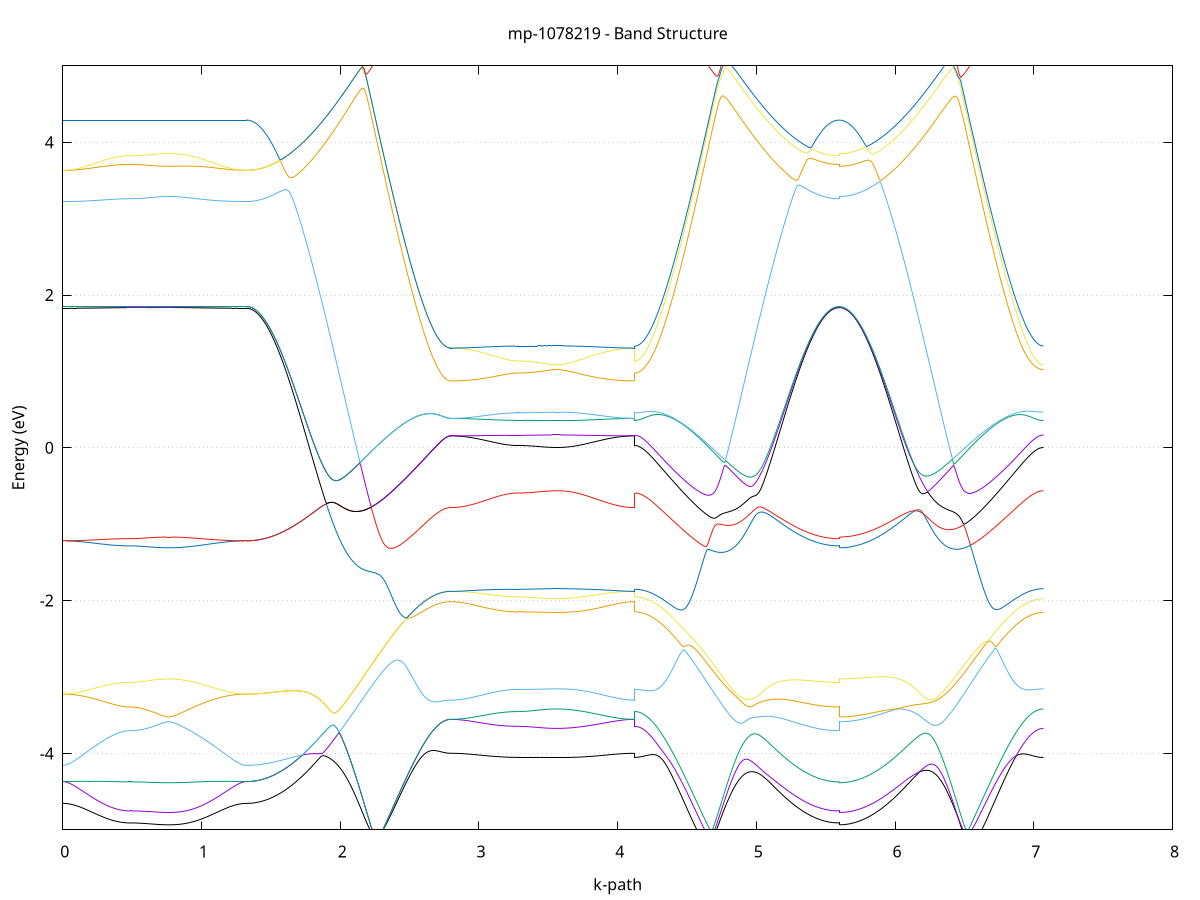 set title 'mp-1078219 - Band Structure'
set xlabel 'k-path'
set ylabel 'Energy (eV)'
set grid y
set yrange [-5:5]
set terminal png size 800,600
set output 'mp-1078219_bands_gnuplot.png'
plot '-' using 1:2 with lines notitle, '-' using 1:2 with lines notitle, '-' using 1:2 with lines notitle, '-' using 1:2 with lines notitle, '-' using 1:2 with lines notitle, '-' using 1:2 with lines notitle, '-' using 1:2 with lines notitle, '-' using 1:2 with lines notitle, '-' using 1:2 with lines notitle, '-' using 1:2 with lines notitle, '-' using 1:2 with lines notitle, '-' using 1:2 with lines notitle, '-' using 1:2 with lines notitle, '-' using 1:2 with lines notitle, '-' using 1:2 with lines notitle, '-' using 1:2 with lines notitle, '-' using 1:2 with lines notitle, '-' using 1:2 with lines notitle, '-' using 1:2 with lines notitle, '-' using 1:2 with lines notitle, '-' using 1:2 with lines notitle, '-' using 1:2 with lines notitle, '-' using 1:2 with lines notitle, '-' using 1:2 with lines notitle, '-' using 1:2 with lines notitle, '-' using 1:2 with lines notitle, '-' using 1:2 with lines notitle, '-' using 1:2 with lines notitle, '-' using 1:2 with lines notitle, '-' using 1:2 with lines notitle, '-' using 1:2 with lines notitle, '-' using 1:2 with lines notitle, '-' using 1:2 with lines notitle, '-' using 1:2 with lines notitle, '-' using 1:2 with lines notitle, '-' using 1:2 with lines notitle, '-' using 1:2 with lines notitle, '-' using 1:2 with lines notitle, '-' using 1:2 with lines notitle, '-' using 1:2 with lines notitle, '-' using 1:2 with lines notitle, '-' using 1:2 with lines notitle, '-' using 1:2 with lines notitle, '-' using 1:2 with lines notitle, '-' using 1:2 with lines notitle, '-' using 1:2 with lines notitle, '-' using 1:2 with lines notitle, '-' using 1:2 with lines notitle
0.000000 -19.181453
0.009892 -19.181453
0.019785 -19.181353
0.029677 -19.181253
0.039570 -19.181153
0.049462 -19.181053
0.059355 -19.180853
0.069247 -19.180653
0.079140 -19.180353
0.089032 -19.180053
0.098925 -19.179753
0.108817 -19.179353
0.118710 -19.179053
0.128602 -19.178653
0.138495 -19.178153
0.148387 -19.177653
0.158280 -19.177153
0.168172 -19.176553
0.178065 -19.176053
0.187957 -19.175453
0.197850 -19.174853
0.207742 -19.174253
0.217635 -19.173553
0.227527 -19.172853
0.237420 -19.172153
0.247312 -19.171553
0.257204 -19.170753
0.267097 -19.170053
0.276989 -19.169253
0.286882 -19.168553
0.296774 -19.167753
0.306667 -19.167053
0.316559 -19.166253
0.326452 -19.165553
0.336344 -19.164753
0.346237 -19.164053
0.356129 -19.163353
0.366022 -19.162653
0.375914 -19.161953
0.385807 -19.161353
0.395699 -19.160653
0.405592 -19.160153
0.415484 -19.159653
0.425377 -19.159153
0.435269 -19.158753
0.445162 -19.158453
0.455054 -19.158153
0.464947 -19.157953
0.474839 -19.157853
0.484732 -19.157853
0.484732 -19.157853
0.494727 -19.157753
0.504722 -19.157753
0.514717 -19.157753
0.524711 -19.157653
0.534706 -19.157553
0.544701 -19.157453
0.554696 -19.157253
0.564691 -19.157153
0.574686 -19.156953
0.584681 -19.156853
0.594676 -19.156653
0.604671 -19.156453
0.614666 -19.156153
0.624661 -19.155953
0.634656 -19.155653
0.644651 -19.155453
0.654646 -19.155253
0.664641 -19.154953
0.674636 -19.154753
0.684631 -19.154453
0.694626 -19.154253
0.704621 -19.154053
0.714616 -19.153853
0.724611 -19.153653
0.734606 -19.153553
0.744601 -19.153453
0.754596 -19.153353
0.764591 -19.153253
0.764591 -19.153253
0.774586 -19.153353
0.784581 -19.153453
0.794576 -19.153553
0.804571 -19.153753
0.814566 -19.153953
0.824561 -19.154253
0.834556 -19.154553
0.844551 -19.154953
0.854546 -19.155453
0.864541 -19.155953
0.874536 -19.156453
0.884531 -19.157053
0.894526 -19.157653
0.904521 -19.158253
0.914516 -19.158953
0.924511 -19.159653
0.934506 -19.160453
0.944501 -19.161153
0.954496 -19.161953
0.964491 -19.162653
0.974486 -19.163453
0.984481 -19.164253
0.994476 -19.165053
1.004471 -19.165853
1.014466 -19.166653
1.024461 -19.167453
1.034456 -19.168253
1.044451 -19.169053
1.054446 -19.169853
1.064441 -19.170553
1.074436 -19.171253
1.084431 -19.172053
1.094426 -19.172753
1.104421 -19.173453
1.114416 -19.174053
1.124411 -19.174753
1.134406 -19.175353
1.144401 -19.175953
1.154396 -19.176553
1.164391 -19.177053
1.174386 -19.177553
1.184381 -19.178053
1.194376 -19.178553
1.204371 -19.178953
1.214366 -19.179353
1.224361 -19.179753
1.234356 -19.180053
1.244351 -19.180353
1.254346 -19.180553
1.264341 -19.180853
1.274336 -19.181053
1.284331 -19.181153
1.294326 -19.181253
1.304321 -19.181353
1.314316 -19.181453
1.324311 -19.181453
1.324311 -19.181453
1.334270 -19.181253
1.344228 -19.180553
1.354187 -19.179353
1.364145 -19.177753
1.374104 -19.175753
1.384062 -19.173253
1.394021 -19.170353
1.403979 -19.166953
1.413938 -19.163053
1.423896 -19.158653
1.433855 -19.153953
1.443813 -19.148753
1.453772 -19.143053
1.463731 -19.136853
1.473689 -19.130253
1.483648 -19.123253
1.493606 -19.115753
1.503565 -19.107853
1.513523 -19.099453
1.523482 -19.090553
1.533440 -19.081353
1.543399 -19.071553
1.553357 -19.061453
1.563316 -19.050853
1.573274 -19.039853
1.583233 -19.028353
1.593191 -19.016453
1.603150 -19.004053
1.613109 -18.991353
1.623067 -18.978053
1.633026 -18.964453
1.642984 -18.950453
1.652943 -18.935953
1.662901 -18.921053
1.672860 -18.905653
1.682818 -18.889953
1.692777 -18.873753
1.702735 -18.857153
1.712694 -18.840153
1.722652 -18.822753
1.732611 -18.804953
1.742569 -18.786753
1.752528 -18.768153
1.762486 -18.749153
1.772445 -18.729753
1.782404 -18.709953
1.792362 -18.689753
1.802321 -18.669253
1.812279 -18.648253
1.822238 -18.626953
1.832196 -18.605353
1.842155 -18.583253
1.852113 -18.560853
1.862072 -18.538153
1.872030 -18.515053
1.881989 -18.491553
1.891947 -18.467753
1.901906 -18.443653
1.911864 -18.419153
1.921823 -18.394353
1.931782 -18.369253
1.941740 -18.343853
1.951699 -18.318153
1.961657 -18.292053
1.971616 -18.265753
1.981574 -18.239053
1.991533 -18.212153
2.001491 -18.184953
2.011450 -18.157453
2.021408 -18.129753
2.031367 -18.101753
2.041325 -18.073553
2.051284 -18.045053
2.061242 -18.016353
2.071201 -17.987453
2.081159 -17.958353
2.091118 -17.928953
2.101077 -17.899453
2.111035 -17.869753
2.120994 -17.839853
2.130952 -17.809753
2.140911 -17.779553
2.150869 -17.749153
2.160828 -17.718653
2.170786 -17.688053
2.180745 -17.657253
2.190703 -17.626453
2.200662 -17.595553
2.210620 -17.564553
2.220579 -17.533553
2.230537 -17.502553
2.240496 -17.471453
2.250455 -17.440253
2.260413 -17.409153
2.270372 -17.378053
2.280330 -17.346953
2.290289 -17.315953
2.300247 -17.284953
2.310206 -17.254053
2.320164 -17.223353
2.330123 -17.192653
2.340081 -17.162153
2.350040 -17.131753
2.359998 -17.101553
2.369957 -17.071553
2.379915 -17.041753
2.389874 -17.012253
2.399832 -16.982953
2.409791 -16.953953
2.419750 -16.925253
2.429708 -16.896853
2.439667 -16.868853
2.449625 -16.841153
2.459584 -16.813953
2.469542 -16.787053
2.479501 -16.760653
2.489459 -16.734753
2.499418 -16.709253
2.509376 -16.684353
2.519335 -16.659953
2.529293 -16.636153
2.539252 -16.612853
2.549210 -16.590253
2.559169 -16.568253
2.569128 -16.546853
2.579086 -16.526253
2.589045 -16.506453
2.599003 -16.487253
2.608962 -16.468853
2.618920 -16.451253
2.628879 -16.434453
2.638837 -16.418453
2.648796 -16.403353
2.658754 -16.389053
2.668713 -16.375753
2.678671 -16.363253
2.688630 -16.351753
2.698588 -16.341153
2.708547 -16.331553
2.718505 -16.322853
2.728464 -16.315253
2.738423 -16.308553
2.748381 -16.302853
2.758340 -16.298453
2.768298 -16.294753
2.778257 -16.292253
2.788215 -16.290653
2.798174 -16.290153
2.798174 -16.290153
2.808066 -16.290153
2.817959 -16.290053
2.827851 -16.290053
2.837744 -16.289953
2.847636 -16.289953
2.857529 -16.289853
2.867421 -16.289753
2.877314 -16.289653
2.887206 -16.289553
2.897099 -16.289453
2.906991 -16.289253
2.916883 -16.289153
2.926776 -16.288953
2.936668 -16.288853
2.946561 -16.288653
2.956453 -16.288453
2.966346 -16.288253
2.976238 -16.288053
2.986131 -16.287853
2.996023 -16.287653
3.005916 -16.287453
3.015808 -16.287253
3.025701 -16.286953
3.035593 -16.286753
3.045486 -16.286453
3.055378 -16.286253
3.065271 -16.286053
3.075163 -16.285753
3.085056 -16.285453
3.094948 -16.285253
3.104841 -16.285053
3.114733 -16.284753
3.124626 -16.284553
3.134518 -16.284253
3.144411 -16.284053
3.154303 -16.283853
3.164195 -16.283653
3.174088 -16.283453
3.183980 -16.283253
3.193873 -16.283153
3.203765 -16.282953
3.213658 -16.282853
3.223550 -16.282753
3.233443 -16.282553
3.243335 -16.282553
3.253228 -16.282453
3.263120 -16.282453
3.273013 -16.282353
3.282905 -16.282353
3.282905 -16.282353
3.292900 -16.282353
3.302895 -16.282353
3.312890 -16.282353
3.322885 -16.282253
3.332880 -16.282253
3.342875 -16.282253
3.352870 -16.282153
3.362865 -16.282153
3.372860 -16.282053
3.382855 -16.282053
3.392850 -16.281953
3.402845 -16.281853
3.412840 -16.281853
3.422835 -16.281753
3.432830 -16.281653
3.442825 -16.281653
3.452820 -16.281553
3.462815 -16.281553
3.472810 -16.281453
3.482805 -16.281353
3.492800 -16.281353
3.502795 -16.281253
3.512790 -16.281253
3.522785 -16.281153
3.532780 -16.281153
3.542775 -16.281153
3.552770 -16.281053
3.562765 -16.281153
3.562765 -16.281153
3.572760 -16.281053
3.582755 -16.281053
3.592750 -16.281153
3.602745 -16.281153
3.612740 -16.281253
3.622735 -16.281253
3.632730 -16.281353
3.642725 -16.281453
3.652720 -16.281553
3.662715 -16.281653
3.672710 -16.281853
3.682705 -16.282053
3.692700 -16.282253
3.702695 -16.282453
3.712690 -16.282653
3.722685 -16.282853
3.732680 -16.283053
3.742675 -16.283253
3.752670 -16.283453
3.762665 -16.283653
3.772660 -16.283953
3.782655 -16.284153
3.792650 -16.284453
3.802645 -16.284653
3.812640 -16.284853
3.822635 -16.285153
3.832630 -16.285353
3.842625 -16.285653
3.852620 -16.285853
3.862615 -16.286153
3.872610 -16.286453
3.882605 -16.286653
3.892600 -16.286953
3.902595 -16.287153
3.912590 -16.287353
3.922585 -16.287553
3.932580 -16.287753
3.942575 -16.288053
3.952570 -16.288253
3.962565 -16.288453
3.972560 -16.288553
3.982555 -16.288753
3.992550 -16.288953
4.002545 -16.289053
4.012540 -16.289253
4.022535 -16.289453
4.032530 -16.289553
4.042525 -16.289653
4.052520 -16.289753
4.062515 -16.289853
4.072510 -16.289953
4.082505 -16.289953
4.092500 -16.290053
4.102495 -16.290053
4.112490 -16.290153
4.122485 -16.290153
4.122485 -16.282353
4.132443 -16.282853
4.142402 -16.284453
4.152360 -16.286953
4.162319 -16.290553
4.172277 -16.295153
4.182236 -16.300753
4.192195 -16.307353
4.202153 -16.314953
4.212112 -16.323553
4.222070 -16.333153
4.232029 -16.343553
4.241987 -16.355053
4.251946 -16.367353
4.261904 -16.380653
4.271863 -16.394753
4.281821 -16.409753
4.291780 -16.425653
4.301738 -16.442353
4.311697 -16.459753
4.321655 -16.478053
4.331614 -16.497053
4.341572 -16.516753
4.351531 -16.537253
4.361490 -16.558453
4.371448 -16.580253
4.381407 -16.602653
4.391365 -16.625753
4.401324 -16.649353
4.411282 -16.673553
4.421241 -16.698353
4.431199 -16.723653
4.441158 -16.749353
4.451116 -16.775553
4.461075 -16.802253
4.471033 -16.829253
4.480992 -16.856753
4.490950 -16.884553
4.500909 -16.912753
4.510868 -16.941253
4.520826 -16.970053
4.530785 -16.999153
4.540743 -17.028553
4.550702 -17.058053
4.560660 -17.087853
4.570619 -17.117853
4.580577 -17.148053
4.590536 -17.178453
4.600494 -17.208853
4.610453 -17.239553
4.620411 -17.270253
4.630370 -17.300953
4.640328 -17.331853
4.650287 -17.362753
4.660245 -17.393653
4.670204 -17.424653
4.680163 -17.455553
4.690121 -17.486453
4.700080 -17.517353
4.710038 -17.548253
4.719997 -17.579053
4.729955 -17.609753
4.739914 -17.640453
4.749872 -17.671053
4.759831 -17.701453
4.769789 -17.731853
4.779748 -17.762053
4.789706 -17.792153
4.799665 -17.822053
4.809623 -17.851753
4.819582 -17.881353
4.829541 -17.910753
4.839499 -17.939953
4.849458 -17.968953
4.859416 -17.997753
4.869375 -18.026253
4.879333 -18.054553
4.889292 -18.082653
4.899250 -18.110553
4.909209 -18.138153
4.919167 -18.165453
4.929126 -18.192553
4.939084 -18.219353
4.949043 -18.245853
4.959001 -18.272153
4.968960 -18.298053
4.978918 -18.323653
4.988877 -18.348953
4.998836 -18.373953
5.008794 -18.398653
5.018753 -18.423053
5.028711 -18.447053
5.038670 -18.470753
5.048628 -18.494053
5.058587 -18.517053
5.068545 -18.539753
5.078504 -18.562053
5.088462 -18.583953
5.098421 -18.605553
5.108379 -18.626753
5.118338 -18.647653
5.128296 -18.668053
5.138255 -18.688153
5.148214 -18.707853
5.158172 -18.727153
5.168131 -18.746053
5.178089 -18.764653
5.188048 -18.782753
5.198006 -18.800453
5.207965 -18.817753
5.217923 -18.834653
5.227882 -18.851153
5.237840 -18.867253
5.247799 -18.882953
5.257757 -18.898253
5.267716 -18.913153
5.277674 -18.927553
5.287633 -18.941553
5.297591 -18.955153
5.307550 -18.968253
5.317509 -18.981053
5.327467 -18.993353
5.337426 -19.005153
5.347384 -19.016653
5.357343 -19.027653
5.367301 -19.038153
5.377260 -19.048353
5.387218 -19.057953
5.397177 -19.067253
5.407135 -19.076053
5.417094 -19.084353
5.427052 -19.092253
5.437011 -19.099753
5.446969 -19.106753
5.456928 -19.113253
5.466887 -19.119453
5.476845 -19.125053
5.486804 -19.130253
5.496762 -19.135053
5.506721 -19.139353
5.516679 -19.143253
5.526638 -19.146653
5.536596 -19.149653
5.546555 -19.152153
5.556513 -19.154153
5.566472 -19.155753
5.576430 -19.156853
5.586389 -19.157553
5.596347 -19.157853
5.596347 -19.153253
5.606306 -19.153053
5.616264 -19.152353
5.626223 -19.151253
5.636182 -19.149653
5.646140 -19.147653
5.656099 -19.145153
5.666057 -19.142253
5.676016 -19.138853
5.685974 -19.134953
5.695933 -19.130653
5.705891 -19.125853
5.715850 -19.120653
5.725808 -19.115053
5.735767 -19.108853
5.745725 -19.102353
5.755684 -19.095353
5.765642 -19.087853
5.775601 -19.080053
5.785560 -19.071653
5.795518 -19.062853
5.805477 -19.053653
5.815435 -19.043953
5.825394 -19.033853
5.835352 -19.023353
5.845311 -19.012353
5.855269 -19.000953
5.865228 -18.989053
5.875186 -18.976753
5.885145 -18.964053
5.895103 -18.950953
5.905062 -18.937353
5.915020 -18.923353
5.924979 -18.908953
5.934937 -18.894053
5.944896 -18.878853
5.954855 -18.863153
5.964813 -18.847053
5.974772 -18.830553
5.984730 -18.813653
5.994689 -18.796353
6.004647 -18.778553
6.014606 -18.760453
6.024564 -18.741953
6.034523 -18.723053
6.044481 -18.703753
6.054440 -18.684053
6.064398 -18.664053
6.074357 -18.643553
6.084315 -18.622753
6.094274 -18.601553
6.104233 -18.580053
6.114191 -18.558153
6.124150 -18.535853
6.134108 -18.513253
6.144067 -18.490253
6.154025 -18.466953
6.163984 -18.443253
6.173942 -18.419253
6.183901 -18.394953
6.193859 -18.370253
6.203818 -18.345253
6.213776 -18.319953
6.223735 -18.294353
6.233693 -18.268453
6.243652 -18.242253
6.253610 -18.215753
6.263569 -18.189053
6.273528 -18.161953
6.283486 -18.134653
6.293445 -18.107153
6.303403 -18.079353
6.313362 -18.051253
6.323320 -18.022953
6.333279 -17.994353
6.343237 -17.965653
6.353196 -17.936653
6.363154 -17.907453
6.373113 -17.878153
6.383071 -17.848553
6.393030 -17.818853
6.402988 -17.789053
6.412947 -17.758953
6.422906 -17.728753
6.432864 -17.698453
6.442823 -17.668053
6.452781 -17.637553
6.462740 -17.606853
6.472698 -17.576153
6.482657 -17.545353
6.492615 -17.514553
6.502574 -17.483653
6.512532 -17.452753
6.522491 -17.421853
6.532449 -17.390953
6.542408 -17.360053
6.552366 -17.329153
6.562325 -17.298353
6.572283 -17.267653
6.582242 -17.236953
6.592201 -17.206453
6.602159 -17.175953
6.612118 -17.145653
6.622076 -17.115553
6.632035 -17.085553
6.641993 -17.055853
6.651952 -17.026253
6.661910 -16.996953
6.671869 -16.967953
6.681827 -16.939153
6.691786 -16.910653
6.701744 -16.882553
6.711703 -16.854753
6.721661 -16.827253
6.731620 -16.800253
6.741578 -16.773653
6.751537 -16.747453
6.761496 -16.721753
6.771454 -16.696553
6.781413 -16.671853
6.791371 -16.647653
6.801330 -16.624053
6.811288 -16.601053
6.821247 -16.578653
6.831205 -16.556853
6.841164 -16.535653
6.851122 -16.515253
6.861081 -16.495553
6.871039 -16.476553
6.880998 -16.458253
6.890956 -16.440853
6.900915 -16.424153
6.910874 -16.408353
6.920832 -16.393353
6.930791 -16.379253
6.940749 -16.366053
6.950708 -16.353653
6.960666 -16.342253
6.970625 -16.331753
6.980583 -16.322253
6.990542 -16.313653
7.000500 -16.306153
7.010459 -16.299553
7.020417 -16.293953
7.030376 -16.289353
7.040334 -16.285753
7.050293 -16.283153
7.060251 -16.281553
7.070210 -16.281153
e
0.000000 -19.102653
0.009892 -19.102653
0.019785 -19.102753
0.029677 -19.102753
0.039570 -19.102953
0.049462 -19.103053
0.059355 -19.103253
0.069247 -19.103453
0.079140 -19.103653
0.089032 -19.103853
0.098925 -19.104153
0.108817 -19.104453
0.118710 -19.104853
0.128602 -19.105153
0.138495 -19.105553
0.148387 -19.105953
0.158280 -19.106453
0.168172 -19.106853
0.178065 -19.107353
0.187957 -19.107953
0.197850 -19.108453
0.207742 -19.109053
0.217635 -19.109553
0.227527 -19.110153
0.237420 -19.110853
0.247312 -19.111453
0.257204 -19.112053
0.267097 -19.112753
0.276989 -19.113353
0.286882 -19.114053
0.296774 -19.114753
0.306667 -19.115353
0.316559 -19.116153
0.326452 -19.116753
0.336344 -19.117453
0.346237 -19.118153
0.356129 -19.118753
0.366022 -19.119353
0.375914 -19.120053
0.385807 -19.120553
0.395699 -19.121153
0.405592 -19.121653
0.415484 -19.122153
0.425377 -19.122553
0.435269 -19.122953
0.445162 -19.123253
0.455054 -19.123553
0.464947 -19.123753
0.474839 -19.123853
0.484732 -19.123953
0.484732 -19.123953
0.494727 -19.123853
0.504722 -19.123853
0.514717 -19.123853
0.524711 -19.123953
0.534706 -19.123953
0.544701 -19.124053
0.554696 -19.124053
0.564691 -19.124153
0.574686 -19.124253
0.584681 -19.124353
0.594676 -19.124353
0.604671 -19.124553
0.614666 -19.124653
0.624661 -19.124753
0.634656 -19.124853
0.644651 -19.124953
0.654646 -19.125153
0.664641 -19.125253
0.674636 -19.125453
0.684631 -19.125553
0.694626 -19.125653
0.704621 -19.125853
0.714616 -19.125953
0.724611 -19.126053
0.734606 -19.126153
0.744601 -19.126153
0.754596 -19.126253
0.764591 -19.126253
0.764591 -19.126253
0.774586 -19.126253
0.784581 -19.126153
0.794576 -19.126053
0.804571 -19.125953
0.814566 -19.125753
0.824561 -19.125553
0.834556 -19.125253
0.844551 -19.124953
0.854546 -19.124553
0.864541 -19.124153
0.874536 -19.123753
0.884531 -19.123253
0.894526 -19.122753
0.904521 -19.122253
0.914516 -19.121653
0.924511 -19.121053
0.934506 -19.120453
0.944501 -19.119853
0.954496 -19.119253
0.964491 -19.118553
0.974486 -19.117953
0.984481 -19.117253
0.994476 -19.116553
1.004471 -19.115953
1.014466 -19.115253
1.024461 -19.114653
1.034456 -19.113953
1.044451 -19.113253
1.054446 -19.112653
1.064441 -19.112053
1.074436 -19.111353
1.084431 -19.110753
1.094426 -19.110153
1.104421 -19.109553
1.114416 -19.109053
1.124411 -19.108453
1.134406 -19.107953
1.144401 -19.107453
1.154396 -19.106953
1.164391 -19.106453
1.174386 -19.106053
1.184381 -19.105553
1.194376 -19.105253
1.204371 -19.104853
1.214366 -19.104553
1.224361 -19.104153
1.234356 -19.103953
1.244351 -19.103653
1.254346 -19.103453
1.264341 -19.103253
1.274336 -19.103053
1.284331 -19.102953
1.294326 -19.102753
1.304321 -19.102753
1.314316 -19.102653
1.324311 -19.102653
1.324311 -19.102653
1.334270 -19.102453
1.344228 -19.101753
1.354187 -19.100653
1.364145 -19.099053
1.374104 -19.097053
1.384062 -19.094553
1.394021 -19.091653
1.403979 -19.088253
1.413938 -19.084353
1.423896 -19.080153
1.433855 -19.075353
1.443813 -19.070153
1.453772 -19.064553
1.463731 -19.058453
1.473689 -19.052053
1.483648 -19.045053
1.493606 -19.037653
1.503565 -19.029753
1.513523 -19.021453
1.523482 -19.012753
1.533440 -19.003553
1.543399 -18.993953
1.553357 -18.983953
1.563316 -18.973453
1.573274 -18.962453
1.583233 -18.951153
1.593191 -18.939353
1.603150 -18.927153
1.613109 -18.914553
1.623067 -18.901453
1.633026 -18.888053
1.642984 -18.874053
1.652943 -18.859753
1.662901 -18.845053
1.672860 -18.829853
1.682818 -18.814253
1.692777 -18.798253
1.702735 -18.781853
1.712694 -18.765053
1.722652 -18.747853
1.732611 -18.730253
1.742569 -18.712253
1.752528 -18.693853
1.762486 -18.675053
1.772445 -18.655753
1.782404 -18.636253
1.792362 -18.616253
1.802321 -18.595953
1.812279 -18.575253
1.822238 -18.554253
1.832196 -18.532853
1.842155 -18.511053
1.852113 -18.488853
1.862072 -18.466453
1.872030 -18.443553
1.881989 -18.420353
1.891947 -18.396853
1.901906 -18.373053
1.911864 -18.348853
1.921823 -18.324353
1.931782 -18.299553
1.941740 -18.274453
1.951699 -18.248953
1.961657 -18.223253
1.971616 -18.197253
1.981574 -18.170953
1.991533 -18.144353
2.001491 -18.117453
2.011450 -18.090353
2.021408 -18.062953
2.031367 -18.035353
2.041325 -18.007453
2.051284 -17.979353
2.061242 -17.950953
2.071201 -17.922453
2.081159 -17.893753
2.091118 -17.864753
2.101077 -17.835553
2.111035 -17.806253
2.120994 -17.776753
2.130952 -17.747053
2.140911 -17.717253
2.150869 -17.687253
2.160828 -17.657153
2.170786 -17.626953
2.180745 -17.596653
2.190703 -17.566253
2.200662 -17.535753
2.210620 -17.505253
2.220579 -17.474653
2.230537 -17.443953
2.240496 -17.413353
2.250455 -17.382653
2.260413 -17.351953
2.270372 -17.321353
2.280330 -17.290753
2.290289 -17.260153
2.300247 -17.229653
2.310206 -17.199253
2.320164 -17.168953
2.330123 -17.138753
2.340081 -17.108753
2.350040 -17.078853
2.359998 -17.049153
2.369957 -17.019653
2.379915 -16.990353
2.389874 -16.961253
2.399832 -16.932453
2.409791 -16.903953
2.419750 -16.875653
2.429708 -16.847753
2.439667 -16.820253
2.449625 -16.793053
2.459584 -16.766253
2.469542 -16.739853
2.479501 -16.713853
2.489459 -16.688453
2.499418 -16.663453
2.509376 -16.638953
2.519335 -16.614953
2.529293 -16.591653
2.539252 -16.568853
2.549210 -16.546653
2.559169 -16.525053
2.569128 -16.504053
2.579086 -16.483853
2.589045 -16.464353
2.599003 -16.445553
2.608962 -16.427553
2.618920 -16.410253
2.628879 -16.393853
2.638837 -16.378153
2.648796 -16.363353
2.658754 -16.349353
2.668713 -16.336253
2.678671 -16.324053
2.688630 -16.312753
2.698588 -16.302353
2.708547 -16.292953
2.718505 -16.284453
2.728464 -16.276953
2.738423 -16.270453
2.748381 -16.264953
2.758340 -16.260353
2.768298 -16.256853
2.778257 -16.254353
2.788215 -16.252853
2.798174 -16.252253
2.798174 -16.252253
2.808066 -16.252353
2.817959 -16.252353
2.827851 -16.252353
2.837744 -16.252353
2.847636 -16.252453
2.857529 -16.252453
2.867421 -16.252553
2.877314 -16.252653
2.887206 -16.252753
2.897099 -16.252853
2.906991 -16.252953
2.916883 -16.253153
2.926776 -16.253253
2.936668 -16.253453
2.946561 -16.253553
2.956453 -16.253753
2.966346 -16.253953
2.976238 -16.254153
2.986131 -16.254253
2.996023 -16.254453
3.005916 -16.254753
3.015808 -16.254953
3.025701 -16.255153
3.035593 -16.255353
3.045486 -16.255653
3.055378 -16.255853
3.065271 -16.256053
3.075163 -16.256353
3.085056 -16.256553
3.094948 -16.256753
3.104841 -16.257053
3.114733 -16.257253
3.124626 -16.257453
3.134518 -16.257653
3.144411 -16.257853
3.154303 -16.258053
3.164195 -16.258253
3.174088 -16.258453
3.183980 -16.258653
3.193873 -16.258853
3.203765 -16.259053
3.213658 -16.259153
3.223550 -16.259253
3.233443 -16.259353
3.243335 -16.259453
3.253228 -16.259453
3.263120 -16.259553
3.273013 -16.259553
3.282905 -16.259553
3.282905 -16.259553
3.292900 -16.259553
3.302895 -16.259553
3.312890 -16.259553
3.322885 -16.259553
3.332880 -16.259653
3.342875 -16.259653
3.352870 -16.259653
3.362865 -16.259753
3.372860 -16.259753
3.382855 -16.259753
3.392850 -16.259753
3.402845 -16.259853
3.412840 -16.259853
3.422835 -16.259953
3.432830 -16.259953
3.442825 -16.260053
3.452820 -16.260053
3.462815 -16.260153
3.472810 -16.260153
3.482805 -16.260253
3.492800 -16.260353
3.502795 -16.260353
3.512790 -16.260353
3.522785 -16.260453
3.532780 -16.260453
3.542775 -16.260453
3.552770 -16.260453
3.562765 -16.260453
3.562765 -16.260453
3.572760 -16.260453
3.582755 -16.260453
3.592750 -16.260453
3.602745 -16.260353
3.612740 -16.260353
3.622735 -16.260253
3.632730 -16.260153
3.642725 -16.260153
3.652720 -16.260053
3.662715 -16.259853
3.672710 -16.259753
3.682705 -16.259653
3.692700 -16.259553
3.702695 -16.259353
3.712690 -16.259153
3.722685 -16.258953
3.732680 -16.258753
3.742675 -16.258653
3.752670 -16.258353
3.762665 -16.258153
3.772660 -16.257953
3.782655 -16.257753
3.792650 -16.257553
3.802645 -16.257253
3.812640 -16.257053
3.822635 -16.256853
3.832630 -16.256553
3.842625 -16.256353
3.852620 -16.256053
3.862615 -16.255853
3.872610 -16.255653
3.882605 -16.255353
3.892600 -16.255153
3.902595 -16.254953
3.912590 -16.254753
3.922585 -16.254553
3.932580 -16.254353
3.942575 -16.254053
3.952570 -16.253953
3.962565 -16.253753
3.972560 -16.253553
3.982555 -16.253453
3.992550 -16.253253
4.002545 -16.253153
4.012540 -16.252953
4.022535 -16.252853
4.032530 -16.252753
4.042525 -16.252653
4.052520 -16.252553
4.062515 -16.252453
4.072510 -16.252453
4.082505 -16.252353
4.092500 -16.252353
4.102495 -16.252353
4.112490 -16.252353
4.122485 -16.252253
4.122485 -16.259553
4.132443 -16.260053
4.142402 -16.261553
4.152360 -16.264153
4.162319 -16.267753
4.172277 -16.272353
4.182236 -16.277953
4.192195 -16.284453
4.202153 -16.292053
4.212112 -16.300553
4.222070 -16.310053
4.232029 -16.320453
4.241987 -16.331853
4.251946 -16.344153
4.261904 -16.357353
4.271863 -16.371453
4.281821 -16.386353
4.291780 -16.402153
4.301738 -16.418753
4.311697 -16.436153
4.321655 -16.454253
4.331614 -16.473253
4.341572 -16.492853
4.351531 -16.513153
4.361490 -16.534253
4.371448 -16.555953
4.381407 -16.578353
4.391365 -16.601253
4.401324 -16.624753
4.411282 -16.648853
4.421241 -16.673553
4.431199 -16.698653
4.441158 -16.724253
4.451116 -16.750353
4.461075 -16.776953
4.471033 -16.803853
4.480992 -16.831253
4.490950 -16.858953
4.500909 -16.887053
4.510868 -16.915453
4.520826 -16.944053
4.530785 -16.973053
4.540743 -17.002253
4.550702 -17.031653
4.560660 -17.061353
4.570619 -17.091253
4.580577 -17.121353
4.590536 -17.151553
4.600494 -17.181853
4.610453 -17.212353
4.620411 -17.242953
4.630370 -17.273553
4.640328 -17.304353
4.650287 -17.335153
4.660245 -17.365953
4.670204 -17.396753
4.680163 -17.427553
4.690121 -17.458353
4.700080 -17.489153
4.710038 -17.519953
4.719997 -17.550553
4.729955 -17.581253
4.739914 -17.611753
4.749872 -17.642253
4.759831 -17.672553
4.769789 -17.702753
4.779748 -17.732853
4.789706 -17.762853
4.799665 -17.792653
4.809623 -17.822253
4.819582 -17.851753
4.829541 -17.881053
4.839499 -17.910053
4.849458 -17.938953
4.859416 -17.967653
4.869375 -17.996153
4.879333 -18.024353
4.889292 -18.052353
4.899250 -18.080153
4.909209 -18.107653
4.919167 -18.134853
4.929126 -18.161853
4.939084 -18.188553
4.949043 -18.214953
4.959001 -18.241153
4.968960 -18.266953
4.978918 -18.292453
4.988877 -18.317753
4.998836 -18.342653
5.008794 -18.367253
5.018753 -18.391553
5.028711 -18.415453
5.038670 -18.439053
5.048628 -18.462353
5.058587 -18.485253
5.068545 -18.507853
5.078504 -18.530053
5.088462 -18.551953
5.098421 -18.573453
5.108379 -18.594553
5.118338 -18.615353
5.128296 -18.635753
5.138255 -18.655753
5.148214 -18.675353
5.158172 -18.694653
5.168131 -18.713453
5.178089 -18.731953
5.188048 -18.749953
5.198006 -18.767653
5.207965 -18.784953
5.217923 -18.801753
5.227882 -18.818253
5.237840 -18.834253
5.247799 -18.849953
5.257757 -18.865153
5.267716 -18.879953
5.277674 -18.894353
5.287633 -18.908353
5.297591 -18.921853
5.307550 -18.934953
5.317509 -18.947653
5.327467 -18.959953
5.337426 -18.971753
5.347384 -18.983153
5.357343 -18.994153
5.367301 -19.004653
5.377260 -19.014753
5.387218 -19.024353
5.397177 -19.033553
5.407135 -19.042353
5.417094 -19.050653
5.427052 -19.058553
5.437011 -19.065953
5.446969 -19.072953
5.456928 -19.079553
5.466887 -19.085553
5.476845 -19.091253
5.486804 -19.096453
5.496762 -19.101153
5.506721 -19.105553
5.516679 -19.109353
5.526638 -19.112753
5.536596 -19.115653
5.546555 -19.118153
5.556513 -19.120253
5.566472 -19.121853
5.576430 -19.122953
5.586389 -19.123653
5.596347 -19.123953
5.596347 -19.126253
5.606306 -19.126053
5.616264 -19.125353
5.626223 -19.124153
5.636182 -19.122653
5.646140 -19.120553
5.656099 -19.118053
5.666057 -19.115153
5.676016 -19.111753
5.685974 -19.107853
5.695933 -19.103553
5.705891 -19.098853
5.715850 -19.093653
5.725808 -19.087953
5.735767 -19.081853
5.745725 -19.075353
5.755684 -19.068353
5.765642 -19.060953
5.775601 -19.053053
5.785560 -19.044753
5.795518 -19.035953
5.805477 -19.026753
5.815435 -19.017053
5.825394 -19.006953
5.835352 -18.996453
5.845311 -18.985453
5.855269 -18.974053
5.865228 -18.962253
5.875186 -18.949953
5.885145 -18.937253
5.895103 -18.924153
5.905062 -18.910553
5.915020 -18.896653
5.924979 -18.882253
5.934937 -18.867453
5.944896 -18.852253
5.954855 -18.836553
5.964813 -18.820553
5.974772 -18.804053
5.984730 -18.787153
5.994689 -18.769953
6.004647 -18.752253
6.014606 -18.734153
6.024564 -18.715653
6.034523 -18.696753
6.044481 -18.677553
6.054440 -18.657853
6.064398 -18.637853
6.074357 -18.617453
6.084315 -18.596653
6.094274 -18.575553
6.104233 -18.554053
6.114191 -18.532153
6.124150 -18.509953
6.134108 -18.487353
6.144067 -18.464453
6.154025 -18.441153
6.163984 -18.417553
6.173942 -18.393553
6.183901 -18.369253
6.193859 -18.344653
6.203818 -18.319753
6.213776 -18.294453
6.223735 -18.268953
6.233693 -18.243053
6.243652 -18.216953
6.253610 -18.190453
6.263569 -18.163753
6.273528 -18.136753
6.283486 -18.109553
6.293445 -18.082053
6.303403 -18.054253
6.313362 -18.026253
6.323320 -17.998053
6.333279 -17.969553
6.343237 -17.940853
6.353196 -17.911953
6.363154 -17.882853
6.373113 -17.853553
6.383071 -17.824053
6.393030 -17.794353
6.402988 -17.764553
6.412947 -17.734653
6.422906 -17.704453
6.432864 -17.674253
6.442823 -17.643953
6.452781 -17.613453
6.462740 -17.582853
6.472698 -17.552253
6.482657 -17.521453
6.492615 -17.490753
6.502574 -17.459953
6.512532 -17.429053
6.522491 -17.398153
6.532449 -17.367353
6.542408 -17.336553
6.552366 -17.305753
6.562325 -17.274953
6.572283 -17.244353
6.582242 -17.213753
6.592201 -17.183253
6.602159 -17.152853
6.612118 -17.122653
6.622076 -17.092553
6.632035 -17.062653
6.641993 -17.032953
6.651952 -17.003453
6.661910 -16.974253
6.671869 -16.945253
6.681827 -16.916553
6.691786 -16.888153
6.701744 -16.860153
6.711703 -16.832353
6.721661 -16.805053
6.731620 -16.778053
6.741578 -16.751453
6.751537 -16.725353
6.761496 -16.699753
6.771454 -16.674653
6.781413 -16.650053
6.791371 -16.625853
6.801330 -16.602353
6.811288 -16.579353
6.821247 -16.557053
6.831205 -16.535253
6.841164 -16.514253
6.851122 -16.493853
6.861081 -16.474253
6.871039 -16.455253
6.880998 -16.437053
6.890956 -16.419653
6.900915 -16.403053
6.910874 -16.387353
6.920832 -16.372353
6.930791 -16.358253
6.940749 -16.345053
6.950708 -16.332753
6.960666 -16.321353
6.970625 -16.310953
6.980583 -16.301453
6.990542 -16.292853
7.000500 -16.285453
7.010459 -16.278853
7.020417 -16.273253
7.030376 -16.268653
7.040334 -16.265053
7.050293 -16.262553
7.060251 -16.260953
7.070210 -16.260453
e
0.000000 -19.102453
0.009892 -19.102453
0.019785 -19.102453
0.029677 -19.102553
0.039570 -19.102553
0.049462 -19.102553
0.059355 -19.102653
0.069247 -19.102653
0.079140 -19.102653
0.089032 -19.102753
0.098925 -19.102753
0.108817 -19.102853
0.118710 -19.102953
0.128602 -19.103053
0.138495 -19.103153
0.148387 -19.103153
0.158280 -19.103253
0.168172 -19.103353
0.178065 -19.103453
0.187957 -19.103553
0.197850 -19.103653
0.207742 -19.103753
0.217635 -19.103853
0.227527 -19.103953
0.237420 -19.104053
0.247312 -19.104153
0.257204 -19.104253
0.267097 -19.104253
0.276989 -19.104353
0.286882 -19.104453
0.296774 -19.104553
0.306667 -19.104653
0.316559 -19.104753
0.326452 -19.104853
0.336344 -19.104953
0.346237 -19.104953
0.356129 -19.105053
0.366022 -19.105153
0.375914 -19.105153
0.385807 -19.105253
0.395699 -19.105253
0.405592 -19.105353
0.415484 -19.105353
0.425377 -19.105453
0.435269 -19.105453
0.445162 -19.105453
0.455054 -19.105453
0.464947 -19.105553
0.474839 -19.105553
0.484732 -19.105553
0.484732 -19.105553
0.494727 -19.105553
0.504722 -19.105553
0.514717 -19.105553
0.524711 -19.105653
0.534706 -19.105653
0.544701 -19.105753
0.554696 -19.105853
0.564691 -19.105853
0.574686 -19.105953
0.584681 -19.106153
0.594676 -19.106253
0.604671 -19.106353
0.614666 -19.106453
0.624661 -19.106653
0.634656 -19.106753
0.644651 -19.106853
0.654646 -19.106953
0.664641 -19.107053
0.674636 -19.107153
0.684631 -19.107253
0.694626 -19.107353
0.704621 -19.107453
0.714616 -19.107553
0.724611 -19.107553
0.734606 -19.107653
0.744601 -19.107653
0.754596 -19.107653
0.764591 -19.107653
0.764591 -19.107653
0.774586 -19.107653
0.784581 -19.107653
0.794576 -19.107653
0.804571 -19.107553
0.814566 -19.107553
0.824561 -19.107453
0.834556 -19.107353
0.844551 -19.107253
0.854546 -19.107153
0.864541 -19.107053
0.874536 -19.106953
0.884531 -19.106853
0.894526 -19.106753
0.904521 -19.106653
0.914516 -19.106453
0.924511 -19.106353
0.934506 -19.106253
0.944501 -19.106153
0.954496 -19.105953
0.964491 -19.105853
0.974486 -19.105653
0.984481 -19.105553
0.994476 -19.105453
1.004471 -19.105253
1.014466 -19.105153
1.024461 -19.105053
1.034456 -19.104853
1.044451 -19.104753
1.054446 -19.104653
1.064441 -19.104453
1.074436 -19.104353
1.084431 -19.104253
1.094426 -19.104153
1.104421 -19.103953
1.114416 -19.103853
1.124411 -19.103753
1.134406 -19.103653
1.144401 -19.103553
1.154396 -19.103453
1.164391 -19.103353
1.174386 -19.103253
1.184381 -19.103153
1.194376 -19.103053
1.204371 -19.102953
1.214366 -19.102853
1.224361 -19.102853
1.234356 -19.102753
1.244351 -19.102753
1.254346 -19.102653
1.264341 -19.102653
1.274336 -19.102553
1.284331 -19.102553
1.294326 -19.102553
1.304321 -19.102453
1.314316 -19.102453
1.324311 -19.102453
1.324311 -19.102453
1.334270 -19.102253
1.344228 -19.101553
1.354187 -19.100453
1.364145 -19.098853
1.374104 -19.096853
1.384062 -19.094353
1.394021 -19.091453
1.403979 -19.088053
1.413938 -19.084253
1.423896 -19.079953
1.433855 -19.075153
1.443813 -19.070053
1.453772 -19.064353
1.463731 -19.058353
1.473689 -19.051853
1.483648 -19.044853
1.493606 -19.037453
1.503565 -19.029553
1.513523 -19.021253
1.523482 -19.012553
1.533440 -19.003353
1.543399 -18.993753
1.553357 -18.983753
1.563316 -18.973253
1.573274 -18.962353
1.583233 -18.950953
1.593191 -18.939153
1.603150 -18.926953
1.613109 -18.914353
1.623067 -18.901253
1.633026 -18.887853
1.642984 -18.873953
1.652943 -18.859553
1.662901 -18.844853
1.672860 -18.829653
1.682818 -18.814053
1.692777 -18.798053
1.702735 -18.781653
1.712694 -18.764853
1.722652 -18.747653
1.732611 -18.730053
1.742569 -18.712053
1.752528 -18.693653
1.762486 -18.674853
1.772445 -18.655553
1.782404 -18.636053
1.792362 -18.616053
1.802321 -18.595753
1.812279 -18.575153
1.822238 -18.554053
1.832196 -18.532653
1.842155 -18.510853
1.852113 -18.488653
1.862072 -18.466253
1.872030 -18.443353
1.881989 -18.420253
1.891947 -18.396653
1.901906 -18.372853
1.911864 -18.348653
1.921823 -18.324153
1.931782 -18.299353
1.941740 -18.274253
1.951699 -18.248853
1.961657 -18.223053
1.971616 -18.197053
1.981574 -18.170753
1.991533 -18.144153
2.001491 -18.117253
2.011450 -18.090153
2.021408 -18.062753
2.031367 -18.035153
2.041325 -18.007253
2.051284 -17.979153
2.061242 -17.950753
2.071201 -17.922253
2.081159 -17.893553
2.091118 -17.864553
2.101077 -17.835353
2.111035 -17.806053
2.120994 -17.776553
2.130952 -17.746853
2.140911 -17.717053
2.150869 -17.687053
2.160828 -17.656953
2.170786 -17.626753
2.180745 -17.596453
2.190703 -17.566053
2.200662 -17.535553
2.210620 -17.505053
2.220579 -17.474453
2.230537 -17.443753
2.240496 -17.413153
2.250455 -17.382453
2.260413 -17.351753
2.270372 -17.321153
2.280330 -17.290553
2.290289 -17.259953
2.300247 -17.229453
2.310206 -17.199053
2.320164 -17.168753
2.330123 -17.138553
2.340081 -17.108553
2.350040 -17.078653
2.359998 -17.048953
2.369957 -17.019453
2.379915 -16.990153
2.389874 -16.961053
2.399832 -16.932253
2.409791 -16.903753
2.419750 -16.875453
2.429708 -16.847553
2.439667 -16.820053
2.449625 -16.792853
2.459584 -16.766053
2.469542 -16.739653
2.479501 -16.713653
2.489459 -16.688253
2.499418 -16.663253
2.509376 -16.638753
2.519335 -16.614753
2.529293 -16.591353
2.539252 -16.568553
2.549210 -16.546353
2.559169 -16.524853
2.569128 -16.503853
2.579086 -16.483653
2.589045 -16.464153
2.599003 -16.445353
2.608962 -16.427353
2.618920 -16.410053
2.628879 -16.393653
2.638837 -16.377953
2.648796 -16.363153
2.658754 -16.349153
2.668713 -16.336053
2.678671 -16.323853
2.688630 -16.312553
2.698588 -16.302153
2.708547 -16.292753
2.718505 -16.284253
2.728464 -16.276753
2.738423 -16.270253
2.748381 -16.264753
2.758340 -16.260153
2.768298 -16.256653
2.778257 -16.254153
2.788215 -16.252553
2.798174 -16.252053
2.798174 -16.252053
2.808066 -16.252053
2.817959 -16.252053
2.827851 -16.252053
2.837744 -16.252053
2.847636 -16.252053
2.857529 -16.252053
2.867421 -16.252153
2.877314 -16.252153
2.887206 -16.252153
2.897099 -16.252153
2.906991 -16.252153
2.916883 -16.252153
2.926776 -16.252153
2.936668 -16.252253
2.946561 -16.252253
2.956453 -16.252253
2.966346 -16.252253
2.976238 -16.252253
2.986131 -16.252253
2.996023 -16.252253
3.005916 -16.252353
3.015808 -16.252353
3.025701 -16.252353
3.035593 -16.252353
3.045486 -16.252453
3.055378 -16.252453
3.065271 -16.252453
3.075163 -16.252553
3.085056 -16.252553
3.094948 -16.252553
3.104841 -16.252553
3.114733 -16.252553
3.124626 -16.252653
3.134518 -16.252653
3.144411 -16.252653
3.154303 -16.252653
3.164195 -16.252653
3.174088 -16.252653
3.183980 -16.252753
3.193873 -16.252753
3.203765 -16.252753
3.213658 -16.252753
3.223550 -16.252753
3.233443 -16.252753
3.243335 -16.252753
3.253228 -16.252753
3.263120 -16.252753
3.273013 -16.252753
3.282905 -16.252753
3.282905 -16.252753
3.292900 -16.252753
3.302895 -16.252753
3.312890 -16.252753
3.322885 -16.252753
3.332880 -16.252753
3.342875 -16.252853
3.352870 -16.252853
3.362865 -16.252853
3.372860 -16.252853
3.382855 -16.252853
3.392850 -16.252853
3.402845 -16.252953
3.412840 -16.252953
3.422835 -16.252953
3.432830 -16.253053
3.442825 -16.253053
3.452820 -16.253053
3.462815 -16.253053
3.472810 -16.253053
3.482805 -16.253153
3.492800 -16.253153
3.502795 -16.253153
3.512790 -16.253153
3.522785 -16.253153
3.532780 -16.253253
3.542775 -16.253253
3.552770 -16.253253
3.562765 -16.253253
3.562765 -16.253253
3.572760 -16.253253
3.582755 -16.253253
3.592750 -16.253153
3.602745 -16.253153
3.612740 -16.253153
3.622735 -16.253153
3.632730 -16.253153
3.642725 -16.253053
3.652720 -16.253053
3.662715 -16.253053
3.672710 -16.253053
3.682705 -16.253053
3.692700 -16.253053
3.702695 -16.253053
3.712690 -16.252953
3.722685 -16.252953
3.732680 -16.252853
3.742675 -16.252853
3.752670 -16.252853
3.762665 -16.252753
3.772660 -16.252753
3.782655 -16.252753
3.792650 -16.252753
3.802645 -16.252653
3.812640 -16.252653
3.822635 -16.252653
3.832630 -16.252653
3.842625 -16.252553
3.852620 -16.252553
3.862615 -16.252553
3.872610 -16.252453
3.882605 -16.252453
3.892600 -16.252453
3.902595 -16.252453
3.912590 -16.252353
3.922585 -16.252353
3.932580 -16.252353
3.942575 -16.252253
3.952570 -16.252253
3.962565 -16.252253
3.972560 -16.252253
3.982555 -16.252253
3.992550 -16.252153
4.002545 -16.252153
4.012540 -16.252153
4.022535 -16.252153
4.032530 -16.252153
4.042525 -16.252153
4.052520 -16.252153
4.062515 -16.252153
4.072510 -16.252053
4.082505 -16.252053
4.092500 -16.252053
4.102495 -16.252053
4.112490 -16.252053
4.122485 -16.252053
4.122485 -16.252753
4.132443 -16.253253
4.142402 -16.254753
4.152360 -16.257353
4.162319 -16.260853
4.172277 -16.265453
4.182236 -16.270953
4.192195 -16.277553
4.202153 -16.285053
4.212112 -16.293553
4.222070 -16.302953
4.232029 -16.313353
4.241987 -16.324653
4.251946 -16.336853
4.261904 -16.349953
4.271863 -16.363953
4.281821 -16.378753
4.291780 -16.394453
4.301738 -16.410953
4.311697 -16.428253
4.321655 -16.446353
4.331614 -16.465153
4.341572 -16.484653
4.351531 -16.504853
4.361490 -16.525853
4.371448 -16.547453
4.381407 -16.569653
4.391365 -16.592453
4.401324 -16.615853
4.411282 -16.639853
4.421241 -16.664353
4.431199 -16.689353
4.441158 -16.714853
4.451116 -16.740853
4.461075 -16.767253
4.471033 -16.794053
4.480992 -16.821253
4.490950 -16.848853
4.500909 -16.876853
4.510868 -16.905053
4.520826 -16.933653
4.530785 -16.962453
4.540743 -16.991453
4.550702 -17.020753
4.560660 -17.050353
4.570619 -17.080053
4.580577 -17.110053
4.590536 -17.140053
4.600494 -17.170353
4.610453 -17.200653
4.620411 -17.231053
4.630370 -17.261653
4.640328 -17.292253
4.650287 -17.322853
4.660245 -17.353553
4.670204 -17.384253
4.680163 -17.414953
4.690121 -17.445653
4.700080 -17.476253
4.710038 -17.506953
4.719997 -17.537453
4.729955 -17.567953
4.739914 -17.598453
4.749872 -17.628753
4.759831 -17.658953
4.769789 -17.689153
4.779748 -17.719053
4.789706 -17.748953
4.799665 -17.778553
4.809623 -17.808153
4.819582 -17.837453
4.829541 -17.866653
4.839499 -17.895653
4.849458 -17.924453
4.859416 -17.953053
4.869375 -17.981353
4.879333 -18.009553
4.889292 -18.037453
4.899250 -18.065153
4.909209 -18.092553
4.919167 -18.119653
4.929126 -18.146553
4.939084 -18.173153
4.949043 -18.199453
4.959001 -18.225553
4.968960 -18.251253
4.978918 -18.276753
4.988877 -18.301853
4.998836 -18.326753
5.008794 -18.351253
5.018753 -18.375453
5.028711 -18.399253
5.038670 -18.422853
5.048628 -18.446053
5.058587 -18.468853
5.068545 -18.491353
5.078504 -18.513553
5.088462 -18.535353
5.098421 -18.556753
5.108379 -18.577853
5.118338 -18.598553
5.128296 -18.618853
5.138255 -18.638753
5.148214 -18.658353
5.158172 -18.677553
5.168131 -18.696353
5.178089 -18.714753
5.188048 -18.732753
5.198006 -18.750353
5.207965 -18.767553
5.217923 -18.784353
5.227882 -18.800753
5.237840 -18.816753
5.247799 -18.832353
5.257757 -18.847553
5.267716 -18.862353
5.277674 -18.876653
5.287633 -18.890553
5.297591 -18.904053
5.307550 -18.917153
5.317509 -18.929853
5.327467 -18.942053
5.337426 -18.953853
5.347384 -18.965253
5.357343 -18.976153
5.367301 -18.986653
5.377260 -18.996753
5.387218 -19.006353
5.397177 -19.015453
5.407135 -19.024253
5.417094 -19.032553
5.427052 -19.040353
5.437011 -19.047753
5.446969 -19.054753
5.456928 -19.061253
5.466887 -19.067353
5.476845 -19.072953
5.486804 -19.078153
5.496762 -19.082953
5.506721 -19.087153
5.516679 -19.091053
5.526638 -19.094453
5.536596 -19.097353
5.546555 -19.099853
5.556513 -19.101853
5.566472 -19.103453
5.576430 -19.104653
5.586389 -19.105253
5.596347 -19.105553
5.596347 -19.107653
5.606306 -19.107453
5.616264 -19.106753
5.626223 -19.105653
5.636182 -19.104053
5.646140 -19.102053
5.656099 -19.099553
5.666057 -19.096553
5.676016 -19.093153
5.685974 -19.089353
5.695933 -19.085053
5.705891 -19.080353
5.715850 -19.075153
5.725808 -19.069553
5.735767 -19.063453
5.745725 -19.056853
5.755684 -19.049953
5.765642 -19.042553
5.775601 -19.034653
5.785560 -19.026353
5.795518 -19.017653
5.805477 -19.008453
5.815435 -18.998853
5.825394 -18.988753
5.835352 -18.978253
5.845311 -18.967253
5.855269 -18.955853
5.865228 -18.944053
5.875186 -18.931853
5.885145 -18.919153
5.895103 -18.906053
5.905062 -18.892553
5.915020 -18.878653
5.924979 -18.864253
5.934937 -18.849453
5.944896 -18.834353
5.954855 -18.818753
5.964813 -18.802753
5.974772 -18.786353
5.984730 -18.769453
5.994689 -18.752253
6.004647 -18.734653
6.014606 -18.716653
6.024564 -18.698153
6.034523 -18.679353
6.044481 -18.660153
6.054440 -18.640653
6.064398 -18.620653
6.074357 -18.600353
6.084315 -18.579553
6.094274 -18.558553
6.104233 -18.537053
6.114191 -18.515253
6.124150 -18.493153
6.134108 -18.470653
6.144067 -18.447753
6.154025 -18.424553
6.163984 -18.401053
6.173942 -18.377153
6.183901 -18.352953
6.193859 -18.328453
6.203818 -18.303553
6.213776 -18.278353
6.223735 -18.252853
6.233693 -18.227153
6.243652 -18.201053
6.253610 -18.174753
6.263569 -18.148053
6.273528 -18.121153
6.283486 -18.094053
6.293445 -18.066653
6.303403 -18.039053
6.313362 -18.011053
6.323320 -17.982953
6.333279 -17.954553
6.343237 -17.925953
6.353196 -17.897153
6.363154 -17.868153
6.373113 -17.838953
6.383071 -17.809553
6.393030 -17.780053
6.402988 -17.750353
6.412947 -17.720453
6.422906 -17.690453
6.432864 -17.660353
6.442823 -17.630053
6.452781 -17.599753
6.462740 -17.569253
6.472698 -17.538753
6.482657 -17.508153
6.492615 -17.477453
6.502574 -17.446853
6.512532 -17.416053
6.522491 -17.385353
6.532449 -17.354653
6.542408 -17.323953
6.552366 -17.293253
6.562325 -17.262653
6.572283 -17.232153
6.582242 -17.201653
6.592201 -17.171353
6.602159 -17.141053
6.612118 -17.110953
6.622076 -17.081053
6.632035 -17.051253
6.641993 -17.021753
6.651952 -16.992353
6.661910 -16.963353
6.671869 -16.934453
6.681827 -16.905953
6.691786 -16.877653
6.701744 -16.849753
6.711703 -16.822053
6.721661 -16.794853
6.731620 -16.768053
6.741578 -16.741653
6.751537 -16.715653
6.761496 -16.690153
6.771454 -16.665153
6.781413 -16.640653
6.791371 -16.616653
6.801330 -16.593153
6.811288 -16.570353
6.821247 -16.548153
6.831205 -16.526553
6.841164 -16.505553
6.851122 -16.485353
6.861081 -16.465753
6.871039 -16.446953
6.880998 -16.428853
6.890956 -16.411553
6.900915 -16.395053
6.910874 -16.379353
6.920832 -16.364453
6.930791 -16.350453
6.940749 -16.337353
6.950708 -16.325153
6.960666 -16.313853
6.970625 -16.303453
6.980583 -16.293953
6.990542 -16.285453
7.000500 -16.278053
7.010459 -16.271453
7.020417 -16.265953
7.030376 -16.261353
7.040334 -16.257853
7.050293 -16.255253
7.060251 -16.253753
7.070210 -16.253253
e
0.000000 -13.697153
0.009892 -13.697153
0.019785 -13.697153
0.029677 -13.697153
0.039570 -13.697153
0.049462 -13.697253
0.059355 -13.697253
0.069247 -13.697353
0.079140 -13.697353
0.089032 -13.697453
0.098925 -13.697453
0.108817 -13.697553
0.118710 -13.697653
0.128602 -13.697653
0.138495 -13.697753
0.148387 -13.697853
0.158280 -13.697953
0.168172 -13.698053
0.178065 -13.698153
0.187957 -13.698253
0.197850 -13.698353
0.207742 -13.698453
0.217635 -13.698553
0.227527 -13.698653
0.237420 -13.698753
0.247312 -13.698853
0.257204 -13.698953
0.267097 -13.699053
0.276989 -13.699153
0.286882 -13.699253
0.296774 -13.699353
0.306667 -13.699453
0.316559 -13.699553
0.326452 -13.699653
0.336344 -13.699753
0.346237 -13.699853
0.356129 -13.699953
0.366022 -13.700053
0.375914 -13.700053
0.385807 -13.700153
0.395699 -13.700153
0.405592 -13.700253
0.415484 -13.700253
0.425377 -13.700353
0.435269 -13.700353
0.445162 -13.700453
0.455054 -13.700453
0.464947 -13.700453
0.474839 -13.700453
0.484732 -13.700453
0.484732 -13.700453
0.494727 -13.700453
0.504722 -13.700453
0.514717 -13.700453
0.524711 -13.700453
0.534706 -13.700453
0.544701 -13.700453
0.554696 -13.700553
0.564691 -13.700553
0.574686 -13.700553
0.584681 -13.700553
0.594676 -13.700553
0.604671 -13.700653
0.614666 -13.700653
0.624661 -13.700653
0.634656 -13.700653
0.644651 -13.700753
0.654646 -13.700753
0.664641 -13.700753
0.674636 -13.700753
0.684631 -13.700753
0.694626 -13.700853
0.704621 -13.700853
0.714616 -13.700853
0.724611 -13.700853
0.734606 -13.700853
0.744601 -13.700853
0.754596 -13.700853
0.764591 -13.700853
0.764591 -13.700853
0.774586 -13.700853
0.784581 -13.700853
0.794576 -13.700853
0.804571 -13.700853
0.814566 -13.700853
0.824561 -13.700753
0.834556 -13.700753
0.844551 -13.700753
0.854546 -13.700653
0.864541 -13.700653
0.874536 -13.700653
0.884531 -13.700553
0.894526 -13.700553
0.904521 -13.700453
0.914516 -13.700353
0.924511 -13.700353
0.934506 -13.700253
0.944501 -13.700153
0.954496 -13.700053
0.964491 -13.700053
0.974486 -13.699953
0.984481 -13.699853
0.994476 -13.699753
1.004471 -13.699653
1.014466 -13.699553
1.024461 -13.699453
1.034456 -13.699353
1.044451 -13.699253
1.054446 -13.699153
1.064441 -13.699053
1.074436 -13.698953
1.084431 -13.698853
1.094426 -13.698653
1.104421 -13.698553
1.114416 -13.698453
1.124411 -13.698353
1.134406 -13.698253
1.144401 -13.698153
1.154396 -13.698053
1.164391 -13.697953
1.174386 -13.697853
1.184381 -13.697753
1.194376 -13.697653
1.204371 -13.697653
1.214366 -13.697553
1.224361 -13.697453
1.234356 -13.697453
1.244351 -13.697353
1.254346 -13.697253
1.264341 -13.697253
1.274336 -13.697253
1.284331 -13.697153
1.294326 -13.697153
1.304321 -13.697153
1.314316 -13.697153
1.324311 -13.697153
1.324311 -13.697153
1.334270 -13.696853
1.344228 -13.696153
1.354187 -13.694953
1.364145 -13.693153
1.374104 -13.690953
1.384062 -13.688253
1.394021 -13.685053
1.403979 -13.681353
1.413938 -13.677153
1.423896 -13.672453
1.433855 -13.667353
1.443813 -13.661653
1.453772 -13.655553
1.463731 -13.648853
1.473689 -13.641753
1.483648 -13.634153
1.493606 -13.626053
1.503565 -13.617453
1.513523 -13.608353
1.523482 -13.598753
1.533440 -13.588753
1.543399 -13.578153
1.553357 -13.567153
1.563316 -13.555653
1.573274 -13.543753
1.583233 -13.531253
1.593191 -13.518253
1.603150 -13.504953
1.613109 -13.491053
1.623067 -13.476653
1.633026 -13.461853
1.642984 -13.446553
1.652943 -13.430753
1.662901 -13.414553
1.672860 -13.397853
1.682818 -13.380653
1.692777 -13.363053
1.702735 -13.344953
1.712694 -13.326453
1.722652 -13.307453
1.732611 -13.287953
1.742569 -13.268053
1.752528 -13.247753
1.762486 -13.226953
1.772445 -13.205653
1.782404 -13.183953
1.792362 -13.161853
1.802321 -13.139353
1.812279 -13.116353
1.822238 -13.092953
1.832196 -13.069053
1.842155 -13.044753
1.852113 -13.020153
1.862072 -12.995053
1.872030 -12.969553
1.881989 -12.943653
1.891947 -12.917253
1.901906 -12.890553
1.911864 -12.863453
1.921823 -12.835953
1.931782 -12.808153
1.941740 -12.779853
1.951699 -12.751153
1.961657 -12.722153
1.971616 -12.692853
1.981574 -12.663053
1.991533 -12.632953
2.001491 -12.602553
2.011450 -12.571753
2.021408 -12.540553
2.031367 -12.509153
2.041325 -12.477353
2.051284 -12.445253
2.061242 -12.412853
2.071201 -12.380153
2.081159 -12.347153
2.091118 -12.313853
2.101077 -12.280353
2.111035 -12.246553
2.120994 -12.212453
2.130952 -12.178053
2.140911 -12.143453
2.150869 -12.108653
2.160828 -12.073653
2.170786 -12.038353
2.180745 -12.002953
2.190703 -11.967353
2.200662 -11.931453
2.210620 -11.895553
2.220579 -11.859453
2.230537 -11.823253
2.240496 -11.786853
2.250455 -11.750453
2.260413 -11.713853
2.270372 -11.677253
2.280330 -11.640553
2.290289 -11.603853
2.300247 -11.567053
2.310206 -11.530353
2.320164 -11.493653
2.330123 -11.456953
2.340081 -11.420353
2.350040 -11.383753
2.359998 -11.347353
2.369957 -11.310953
2.379915 -11.274753
2.389874 -11.238753
2.399832 -11.202953
2.409791 -11.167353
2.419750 -11.132053
2.429708 -11.096953
2.439667 -11.062253
2.449625 -11.027853
2.459584 -10.993853
2.469542 -10.960153
2.479501 -10.926953
2.489459 -10.894253
2.499418 -10.862053
2.509376 -10.830353
2.519335 -10.799253
2.529293 -10.768753
2.539252 -10.738953
2.549210 -10.709753
2.559169 -10.681353
2.569128 -10.653653
2.579086 -10.626753
2.589045 -10.600753
2.599003 -10.575653
2.608962 -10.551453
2.618920 -10.528153
2.628879 -10.505953
2.638837 -10.484653
2.648796 -10.464553
2.658754 -10.445453
2.668713 -10.427553
2.678671 -10.410853
2.688630 -10.395353
2.698588 -10.381053
2.708547 -10.368053
2.718505 -10.356353
2.728464 -10.345953
2.738423 -10.336853
2.748381 -10.329153
2.758340 -10.322953
2.768298 -10.317953
2.778257 -10.314453
2.788215 -10.312353
2.798174 -10.311653
2.798174 -10.311653
2.808066 -10.311653
2.817959 -10.311653
2.827851 -10.311553
2.837744 -10.311553
2.847636 -10.311553
2.857529 -10.311553
2.867421 -10.311553
2.877314 -10.311553
2.887206 -10.311553
2.897099 -10.311453
2.906991 -10.311453
2.916883 -10.311453
2.926776 -10.311453
2.936668 -10.311453
2.946561 -10.311353
2.956453 -10.311353
2.966346 -10.311353
2.976238 -10.311353
2.986131 -10.311253
2.996023 -10.311253
3.005916 -10.311253
3.015808 -10.311253
3.025701 -10.311153
3.035593 -10.311153
3.045486 -10.311153
3.055378 -10.311153
3.065271 -10.311053
3.075163 -10.311053
3.085056 -10.311053
3.094948 -10.310953
3.104841 -10.310953
3.114733 -10.310953
3.124626 -10.310953
3.134518 -10.310853
3.144411 -10.310853
3.154303 -10.310853
3.164195 -10.310853
3.174088 -10.310753
3.183980 -10.310753
3.193873 -10.310753
3.203765 -10.310753
3.213658 -10.310753
3.223550 -10.310753
3.233443 -10.310753
3.243335 -10.310653
3.253228 -10.310653
3.263120 -10.310653
3.273013 -10.310653
3.282905 -10.310653
3.282905 -10.310653
3.292900 -10.310653
3.302895 -10.310653
3.312890 -10.310653
3.322885 -10.310653
3.332880 -10.310653
3.342875 -10.310653
3.352870 -10.310653
3.362865 -10.310653
3.372860 -10.310653
3.382855 -10.310653
3.392850 -10.310653
3.402845 -10.310653
3.412840 -10.310653
3.422835 -10.310653
3.432830 -10.310653
3.442825 -10.310653
3.452820 -10.310553
3.462815 -10.310653
3.472810 -10.310653
3.482805 -10.310553
3.492800 -10.310653
3.502795 -10.310553
3.512790 -10.310553
3.522785 -10.310553
3.532780 -10.310553
3.542775 -10.310553
3.552770 -10.310553
3.562765 -10.310553
3.562765 -10.310553
3.572760 -10.310553
3.582755 -10.310553
3.592750 -10.310553
3.602745 -10.310553
3.612740 -10.310553
3.622735 -10.310553
3.632730 -10.310553
3.642725 -10.310653
3.652720 -10.310653
3.662715 -10.310653
3.672710 -10.310653
3.682705 -10.310653
3.692700 -10.310653
3.702695 -10.310653
3.712690 -10.310753
3.722685 -10.310753
3.732680 -10.310753
3.742675 -10.310753
3.752670 -10.310753
3.762665 -10.310853
3.772660 -10.310853
3.782655 -10.310853
3.792650 -10.310853
3.802645 -10.310953
3.812640 -10.310953
3.822635 -10.310953
3.832630 -10.310953
3.842625 -10.311053
3.852620 -10.311053
3.862615 -10.311053
3.872610 -10.311153
3.882605 -10.311153
3.892600 -10.311153
3.902595 -10.311153
3.912590 -10.311253
3.922585 -10.311253
3.932580 -10.311253
3.942575 -10.311253
3.952570 -10.311353
3.962565 -10.311353
3.972560 -10.311353
3.982555 -10.311453
3.992550 -10.311453
4.002545 -10.311453
4.012540 -10.311453
4.022535 -10.311453
4.032530 -10.311553
4.042525 -10.311553
4.052520 -10.311553
4.062515 -10.311553
4.072510 -10.311553
4.082505 -10.311553
4.092500 -10.311553
4.102495 -10.311653
4.112490 -10.311653
4.122485 -10.311653
4.122485 -10.310653
4.132443 -10.311353
4.142402 -10.313553
4.152360 -10.317053
4.162319 -10.322053
4.172277 -10.328353
4.182236 -10.336053
4.192195 -10.345153
4.202153 -10.355553
4.212112 -10.367353
4.222070 -10.380353
4.232029 -10.394653
4.241987 -10.410253
4.251946 -10.427053
4.261904 -10.444953
4.271863 -10.464053
4.281821 -10.484253
4.291780 -10.505553
4.301738 -10.527853
4.311697 -10.551253
4.321655 -10.575453
4.331614 -10.600653
4.341572 -10.626753
4.351531 -10.653653
4.361490 -10.681453
4.371448 -10.709953
4.381407 -10.739153
4.391365 -10.769053
4.401324 -10.799553
4.411282 -10.830753
4.421241 -10.862453
4.431199 -10.894753
4.441158 -10.927553
4.451116 -10.960753
4.461075 -10.994453
4.471033 -11.028553
4.480992 -11.062953
4.490950 -11.097753
4.500909 -11.132853
4.510868 -11.168253
4.520826 -11.203853
4.530785 -11.239753
4.540743 -11.275753
4.550702 -11.312053
4.560660 -11.348353
4.570619 -11.384953
4.580577 -11.421553
4.590536 -11.458153
4.600494 -11.494953
4.610453 -11.531753
4.620411 -11.568553
4.630370 -11.605253
4.640328 -11.642053
4.650287 -11.678753
4.660245 -11.715453
4.670204 -11.752053
4.680163 -11.788553
4.690121 -11.824953
4.700080 -11.861253
4.710038 -11.897353
4.719997 -11.933353
4.729955 -11.969153
4.739914 -12.004853
4.749872 -12.040353
4.759831 -12.075553
4.769789 -12.110653
4.779748 -12.145553
4.789706 -12.180153
4.799665 -12.214453
4.809623 -12.248653
4.819582 -12.282453
4.829541 -12.316053
4.839499 -12.349353
4.849458 -12.382453
4.859416 -12.415153
4.869375 -12.447553
4.879333 -12.479653
4.889292 -12.511453
4.899250 -12.542953
4.909209 -12.574153
4.919167 -12.604953
4.929126 -12.635453
4.939084 -12.665553
4.949043 -12.695353
4.959001 -12.724753
4.968960 -12.753753
4.978918 -12.782453
4.988877 -12.810753
4.998836 -12.838653
5.008794 -12.866153
5.018753 -12.893353
5.028711 -12.920053
5.038670 -12.946353
5.048628 -12.972353
5.058587 -12.997853
5.068545 -13.022953
5.078504 -13.047653
5.088462 -13.071953
5.098421 -13.095753
5.108379 -13.119253
5.118338 -13.142253
5.128296 -13.164753
5.138255 -13.186953
5.148214 -13.208653
5.158172 -13.229853
5.168131 -13.250653
5.178089 -13.271053
5.188048 -13.290953
5.198006 -13.310453
5.207965 -13.329453
5.217923 -13.347953
5.227882 -13.366053
5.237840 -13.383753
5.247799 -13.400853
5.257757 -13.417653
5.267716 -13.433853
5.277674 -13.449653
5.287633 -13.464953
5.297591 -13.479753
5.307550 -13.494153
5.317509 -13.508053
5.327467 -13.521453
5.337426 -13.534353
5.347384 -13.546853
5.357343 -13.558853
5.367301 -13.570353
5.377260 -13.581353
5.387218 -13.591953
5.397177 -13.601953
5.407135 -13.611553
5.417094 -13.620653
5.427052 -13.629253
5.437011 -13.637353
5.446969 -13.644953
5.456928 -13.652153
5.466887 -13.658753
5.476845 -13.664853
5.486804 -13.670553
5.496762 -13.675753
5.506721 -13.680453
5.516679 -13.684653
5.526638 -13.688353
5.536596 -13.691553
5.546555 -13.694253
5.556513 -13.696553
5.566472 -13.698253
5.576430 -13.699453
5.586389 -13.700253
5.596347 -13.700453
5.596347 -13.700853
5.606306 -13.700653
5.616264 -13.699853
5.626223 -13.698653
5.636182 -13.696953
5.646140 -13.694653
5.656099 -13.691953
5.666057 -13.688753
5.676016 -13.685053
5.685974 -13.680853
5.695933 -13.676153
5.705891 -13.670953
5.715850 -13.665353
5.725808 -13.659153
5.735767 -13.652553
5.745725 -13.645353
5.755684 -13.637753
5.765642 -13.629653
5.775601 -13.621053
5.785560 -13.611953
5.795518 -13.602453
5.805477 -13.592353
5.815435 -13.581853
5.825394 -13.570753
5.835352 -13.559253
5.845311 -13.547253
5.855269 -13.534853
5.865228 -13.521853
5.875186 -13.508453
5.885145 -13.494553
5.895103 -13.480153
5.905062 -13.465353
5.915020 -13.449953
5.924979 -13.434253
5.934937 -13.417953
5.944896 -13.401253
5.954855 -13.384053
5.964813 -13.366453
5.974772 -13.348353
5.984730 -13.329753
5.994689 -13.310753
6.004647 -13.291253
6.014606 -13.271353
6.024564 -13.251053
6.034523 -13.230153
6.044481 -13.208953
6.054440 -13.187253
6.064398 -13.165153
6.074357 -13.142553
6.084315 -13.119553
6.094274 -13.096153
6.104233 -13.072253
6.114191 -13.047953
6.124150 -13.023253
6.134108 -12.998153
6.144067 -12.972653
6.154025 -12.946653
6.163984 -12.920353
6.173942 -12.893653
6.183901 -12.866553
6.193859 -12.838953
6.203818 -12.811053
6.213776 -12.782753
6.223735 -12.754053
6.233693 -12.725053
6.243652 -12.695653
6.253610 -12.665853
6.263569 -12.635753
6.273528 -12.605253
6.283486 -12.574453
6.293445 -12.543253
6.303403 -12.511853
6.313362 -12.479953
6.323320 -12.447853
6.333279 -12.415453
6.343237 -12.382653
6.353196 -12.349653
6.363154 -12.316353
6.373113 -12.282753
6.383071 -12.248853
6.393030 -12.214753
6.402988 -12.180353
6.412947 -12.145753
6.422906 -12.110853
6.432864 -12.075853
6.442823 -12.040553
6.452781 -12.005053
6.462740 -11.969453
6.472698 -11.933553
6.482657 -11.897553
6.492615 -11.861353
6.502574 -11.825153
6.512532 -11.788653
6.522491 -11.752153
6.532449 -11.715553
6.542408 -11.678853
6.552366 -11.642153
6.562325 -11.605453
6.572283 -11.568653
6.582242 -11.531853
6.592201 -11.495053
6.602159 -11.458353
6.612118 -11.421653
6.622076 -11.385053
6.632035 -11.348553
6.641993 -11.312153
6.651952 -11.275953
6.661910 -11.239853
6.671869 -11.203953
6.681827 -11.168353
6.691786 -11.132953
6.701744 -11.097853
6.711703 -11.063053
6.721661 -11.028553
6.731620 -10.994553
6.741578 -10.960853
6.751537 -10.927553
6.761496 -10.894853
6.771454 -10.862553
6.781413 -10.830753
6.791371 -10.799653
6.801330 -10.769053
6.811288 -10.739153
6.821247 -10.709953
6.831205 -10.681453
6.841164 -10.653753
6.851122 -10.626753
6.861081 -10.600653
6.871039 -10.575453
6.880998 -10.551153
6.890956 -10.527853
6.900915 -10.505553
6.910874 -10.484253
6.920832 -10.464053
6.930791 -10.444953
6.940749 -10.426953
6.950708 -10.410153
6.960666 -10.394653
6.970625 -10.380253
6.980583 -10.367253
6.990542 -10.355453
7.000500 -10.345053
7.010459 -10.335953
7.020417 -10.328253
7.030376 -10.321953
7.040334 -10.316953
7.050293 -10.313453
7.060251 -10.311253
7.070210 -10.310553
e
0.000000 -7.498453
0.009892 -7.499053
0.019785 -7.500653
0.029677 -7.503153
0.039570 -7.506653
0.049462 -7.510853
0.059355 -7.515753
0.069247 -7.521053
0.079140 -7.526753
0.089032 -7.532853
0.098925 -7.539053
0.108817 -7.545453
0.118710 -7.551953
0.128602 -7.558553
0.138495 -7.565153
0.148387 -7.571653
0.158280 -7.578153
0.168172 -7.584653
0.178065 -7.590953
0.187957 -7.597153
0.197850 -7.603353
0.207742 -7.609253
0.217635 -7.615153
0.227527 -7.620753
0.237420 -7.626353
0.247312 -7.631653
0.257204 -7.636853
0.267097 -7.641753
0.276989 -7.646553
0.286882 -7.651153
0.296774 -7.655553
0.306667 -7.659753
0.316559 -7.663653
0.326452 -7.667453
0.336344 -7.670953
0.346237 -7.674353
0.356129 -7.677453
0.366022 -7.680353
0.375914 -7.682953
0.385807 -7.685453
0.395699 -7.687653
0.405592 -7.689553
0.415484 -7.691353
0.425377 -7.692853
0.435269 -7.694153
0.445162 -7.695153
0.455054 -7.696053
0.464947 -7.696653
0.474839 -7.696953
0.484732 -7.697053
0.484732 -7.697053
0.494727 -7.697153
0.504722 -7.697353
0.514717 -7.697553
0.524711 -7.697953
0.534706 -7.698453
0.544701 -7.699053
0.554696 -7.699653
0.564691 -7.700453
0.574686 -7.701253
0.584681 -7.702153
0.594676 -7.703053
0.604671 -7.704053
0.614666 -7.704953
0.624661 -7.705953
0.634656 -7.706953
0.644651 -7.707953
0.654646 -7.708953
0.664641 -7.709853
0.674636 -7.710753
0.684631 -7.711653
0.694626 -7.712353
0.704621 -7.713053
0.714616 -7.713653
0.724611 -7.714153
0.734606 -7.714653
0.744601 -7.714953
0.754596 -7.715053
0.764591 -7.715153
0.764591 -7.715153
0.774586 -7.715053
0.784581 -7.714853
0.794576 -7.714553
0.804571 -7.714053
0.814566 -7.713453
0.824561 -7.712553
0.834556 -7.711653
0.844551 -7.710453
0.854546 -7.709153
0.864541 -7.707653
0.874536 -7.706053
0.884531 -7.704153
0.894526 -7.702153
0.904521 -7.699953
0.914516 -7.697553
0.924511 -7.695053
0.934506 -7.692253
0.944501 -7.689353
0.954496 -7.686153
0.964491 -7.682853
0.974486 -7.679353
0.984481 -7.675653
0.994476 -7.671753
1.004471 -7.667653
1.014466 -7.663353
1.024461 -7.658953
1.034456 -7.654353
1.044451 -7.649453
1.054446 -7.644453
1.064441 -7.639353
1.074436 -7.633953
1.084431 -7.628453
1.094426 -7.622853
1.104421 -7.617053
1.114416 -7.611053
1.124411 -7.604953
1.134406 -7.598753
1.144401 -7.592353
1.154396 -7.585953
1.164391 -7.579353
1.174386 -7.572753
1.184381 -7.566153
1.194376 -7.559453
1.204371 -7.552853
1.214366 -7.546253
1.224361 -7.539753
1.234356 -7.533453
1.244351 -7.527253
1.254346 -7.521453
1.264341 -7.516053
1.274336 -7.511153
1.284331 -7.506853
1.294326 -7.503253
1.304321 -7.500653
1.314316 -7.499053
1.324311 -7.498453
1.324311 -7.498453
1.334270 -7.498253
1.344228 -7.497353
1.354187 -7.496053
1.364145 -7.494253
1.374104 -7.491853
1.384062 -7.488953
1.394021 -7.485553
1.403979 -7.481553
1.413938 -7.477053
1.423896 -7.472053
1.433855 -7.466553
1.443813 -7.460453
1.453772 -7.453853
1.463731 -7.446753
1.473689 -7.439153
1.483648 -7.430953
1.493606 -7.422353
1.503565 -7.413053
1.513523 -7.403353
1.523482 -7.393153
1.533440 -7.382353
1.543399 -7.371053
1.553357 -7.359253
1.563316 -7.346953
1.573274 -7.334153
1.583233 -7.320753
1.593191 -7.306953
1.603150 -7.292553
1.613109 -7.277653
1.623067 -7.262253
1.633026 -7.246353
1.642984 -7.229953
1.652943 -7.213053
1.662901 -7.195653
1.672860 -7.177653
1.682818 -7.159253
1.692777 -7.140353
1.702735 -7.120953
1.712694 -7.101053
1.722652 -7.080653
1.732611 -7.059753
1.742569 -7.038353
1.752528 -7.016453
1.762486 -6.994153
1.772445 -6.971253
1.782404 -6.947953
1.792362 -6.924153
1.802321 -6.899953
1.812279 -6.875253
1.822238 -6.850053
1.832196 -6.824353
1.842155 -6.798253
1.852113 -6.771753
1.862072 -6.744753
1.872030 -6.717253
1.881989 -6.689353
1.891947 -6.661053
1.901906 -6.632253
1.911864 -6.603153
1.921823 -6.573553
1.931782 -6.543553
1.941740 -6.513153
1.951699 -6.482353
1.961657 -6.451153
1.971616 -6.419653
1.981574 -6.387653
1.991533 -6.355353
2.001491 -6.322753
2.011450 -6.289853
2.021408 -6.256553
2.031367 -6.222953
2.041325 -6.189053
2.051284 -6.154953
2.061242 -6.120653
2.071201 -6.086153
2.081159 -6.051453
2.091118 -6.016553
2.101077 -5.981653
2.111035 -5.946753
2.120994 -5.911853
2.130952 -5.877153
2.140911 -5.842653
2.150869 -5.808653
2.160828 -5.775153
2.170786 -5.742553
2.180745 -5.711253
2.190703 -5.681553
2.200662 -5.654253
2.210620 -5.630153
2.220579 -5.610553
2.230537 -5.596753
2.240496 -5.590453
2.250455 -5.592953
2.260413 -5.604953
2.270372 -5.626053
2.280330 -5.655253
2.290289 -5.690753
2.300247 -5.731253
2.310206 -5.775353
2.320164 -5.822053
2.330123 -5.870753
2.340081 -5.920653
2.350040 -5.971653
2.359998 -6.023153
2.369957 -6.074953
2.379915 -6.126953
2.389874 -6.178953
2.399832 -6.230753
2.409791 -6.282353
2.419750 -6.333453
2.429708 -6.384153
2.439667 -6.434153
2.449625 -6.483653
2.459584 -6.532353
2.469542 -6.580353
2.479501 -6.627453
2.489459 -6.673653
2.499418 -6.718953
2.509376 -6.763253
2.519335 -6.806453
2.529293 -6.848653
2.539252 -6.889653
2.549210 -6.929453
2.559169 -6.968053
2.569128 -7.005453
2.579086 -7.041453
2.589045 -7.076153
2.599003 -7.109553
2.608962 -7.141453
2.618920 -7.171953
2.628879 -7.201053
2.638837 -7.228553
2.648796 -7.254553
2.658754 -7.279053
2.668713 -7.301953
2.678671 -7.323153
2.688630 -7.342853
2.698588 -7.360853
2.708547 -7.377253
2.718505 -7.391953
2.728464 -7.404853
2.738423 -7.416153
2.748381 -7.425753
2.758340 -7.433553
2.768298 -7.439753
2.778257 -7.444053
2.788215 -7.446653
2.798174 -7.447553
2.798174 -7.447553
2.808066 -7.447553
2.817959 -7.447553
2.827851 -7.447453
2.837744 -7.447353
2.847636 -7.447253
2.857529 -7.447053
2.867421 -7.446853
2.877314 -7.446653
2.887206 -7.446453
2.897099 -7.446153
2.906991 -7.445853
2.916883 -7.445553
2.926776 -7.445153
2.936668 -7.444753
2.946561 -7.444353
2.956453 -7.443853
2.966346 -7.443453
2.976238 -7.442953
2.986131 -7.442353
2.996023 -7.441853
3.005916 -7.441253
3.015808 -7.440653
3.025701 -7.439953
3.035593 -7.439253
3.045486 -7.438653
3.055378 -7.437853
3.065271 -7.437153
3.075163 -7.436453
3.085056 -7.435653
3.094948 -7.434853
3.104841 -7.434053
3.114733 -7.433253
3.124626 -7.432453
3.134518 -7.431653
3.144411 -7.430853
3.154303 -7.430053
3.164195 -7.429253
3.174088 -7.428553
3.183980 -7.427753
3.193873 -7.427053
3.203765 -7.426453
3.213658 -7.425853
3.223550 -7.425253
3.233443 -7.424853
3.243335 -7.424453
3.253228 -7.424053
3.263120 -7.423853
3.273013 -7.423753
3.282905 -7.423653
3.282905 -7.423653
3.292900 -7.423653
3.302895 -7.423553
3.312890 -7.423353
3.322885 -7.423153
3.332880 -7.422853
3.342875 -7.422553
3.352870 -7.422153
3.362865 -7.421653
3.372860 -7.421153
3.382855 -7.420553
3.392850 -7.419953
3.402845 -7.419253
3.412840 -7.418453
3.422835 -7.417653
3.432830 -7.416753
3.442825 -7.415853
3.452820 -7.414853
3.462815 -7.413853
3.472810 -7.412753
3.482805 -7.411653
3.492800 -7.410453
3.502795 -7.409253
3.512790 -7.407953
3.522785 -7.406653
3.532780 -7.405353
3.542775 -7.403953
3.552770 -7.402553
3.562765 -7.401453
3.562765 -7.401453
3.572760 -7.402553
3.582755 -7.404053
3.592750 -7.405453
3.602745 -7.406953
3.612740 -7.408353
3.622735 -7.409853
3.632730 -7.411253
3.642725 -7.412653
3.652720 -7.414053
3.662715 -7.415453
3.672710 -7.416753
3.682705 -7.418053
3.692700 -7.419453
3.702695 -7.420653
3.712690 -7.421953
3.722685 -7.423153
3.732680 -7.424353
3.742675 -7.425553
3.752670 -7.426753
3.762665 -7.427853
3.772660 -7.428953
3.782655 -7.430053
3.792650 -7.431053
3.802645 -7.432053
3.812640 -7.433053
3.822635 -7.433953
3.832630 -7.434853
3.842625 -7.435753
3.852620 -7.436653
3.862615 -7.437453
3.872610 -7.438253
3.882605 -7.438953
3.892600 -7.439653
3.902595 -7.440353
3.912590 -7.441053
3.922585 -7.441653
3.932580 -7.442253
3.942575 -7.442753
3.952570 -7.443353
3.962565 -7.443753
3.972560 -7.444253
3.982555 -7.444653
3.992550 -7.445053
4.002545 -7.445453
4.012540 -7.445753
4.022535 -7.446153
4.032530 -7.446353
4.042525 -7.446653
4.052520 -7.446853
4.062515 -7.447053
4.072510 -7.447253
4.082505 -7.447353
4.092500 -7.447453
4.102495 -7.447553
4.112490 -7.447553
4.122485 -7.447553
4.122485 -7.423653
4.132443 -7.422753
4.142402 -7.420153
4.152360 -7.415653
4.162319 -7.409453
4.172277 -7.401453
4.182236 -7.391753
4.192195 -7.380353
4.202153 -7.367153
4.212112 -7.352153
4.222070 -7.335553
4.232029 -7.317253
4.241987 -7.297353
4.251946 -7.275753
4.261904 -7.252553
4.271863 -7.227753
4.281821 -7.201353
4.291780 -7.173453
4.301738 -7.144053
4.311697 -7.113153
4.321655 -7.080753
4.331614 -7.047053
4.341572 -7.011953
4.351531 -6.975453
4.361490 -6.937653
4.371448 -6.898653
4.381407 -6.858453
4.391365 -6.816953
4.401324 -6.774453
4.411282 -6.730753
4.421241 -6.686053
4.431199 -6.640353
4.441158 -6.593753
4.451116 -6.546253
4.461075 -6.497953
4.471033 -6.448953
4.480992 -6.399153
4.490950 -6.348853
4.500909 -6.297953
4.510868 -6.246753
4.520826 -6.195153
4.530785 -6.143453
4.540743 -6.091753
4.550702 -6.040253
4.560660 -5.989253
4.570619 -5.938953
4.580577 -5.889953
4.590536 -5.842653
4.600494 -5.798053
4.610453 -5.757153
4.620411 -5.721453
4.630370 -5.692553
4.640328 -5.672253
4.650287 -5.661953
4.660245 -5.661653
4.670204 -5.670553
4.680163 -5.687053
4.690121 -5.709253
4.700080 -5.735653
4.710038 -5.765253
4.719997 -5.796953
4.729955 -5.830253
4.739914 -5.864653
4.749872 -5.899853
4.759831 -5.935653
4.769789 -5.971753
4.779748 -6.008153
4.789706 -6.044553
4.799665 -6.081053
4.809623 -6.117453
4.819582 -6.153853
4.829541 -6.190053
4.839499 -6.226053
4.849458 -6.261853
4.859416 -6.297353
4.869375 -6.332653
4.879333 -6.367653
4.889292 -6.402353
4.899250 -6.436653
4.909209 -6.470753
4.919167 -6.504353
4.929126 -6.537653
4.939084 -6.570653
4.949043 -6.603153
4.959001 -6.635353
4.968960 -6.667153
4.978918 -6.698453
4.988877 -6.729353
4.998836 -6.759853
5.008794 -6.789953
5.018753 -6.819653
5.028711 -6.848853
5.038670 -6.877653
5.048628 -6.905953
5.058587 -6.933753
5.068545 -6.961253
5.078504 -6.988153
5.088462 -7.014653
5.098421 -7.040653
5.108379 -7.066153
5.118338 -7.091253
5.128296 -7.115853
5.138255 -7.139953
5.148214 -7.163553
5.158172 -7.186653
5.168131 -7.209353
5.178089 -7.231453
5.188048 -7.253153
5.198006 -7.274253
5.207965 -7.294953
5.217923 -7.315153
5.227882 -7.334753
5.237840 -7.353953
5.247799 -7.372553
5.257757 -7.390753
5.267716 -7.408353
5.277674 -7.425453
5.287633 -7.442053
5.297591 -7.458153
5.307550 -7.473753
5.317509 -7.488853
5.327467 -7.503353
5.337426 -7.517353
5.347384 -7.530853
5.357343 -7.543853
5.367301 -7.556353
5.377260 -7.568253
5.387218 -7.579653
5.397177 -7.590553
5.407135 -7.600953
5.417094 -7.610753
5.427052 -7.620053
5.437011 -7.628853
5.446969 -7.637053
5.456928 -7.644853
5.466887 -7.651953
5.476845 -7.658653
5.486804 -7.664753
5.496762 -7.670353
5.506721 -7.675453
5.516679 -7.679953
5.526638 -7.683953
5.536596 -7.687453
5.546555 -7.690353
5.556513 -7.692853
5.566472 -7.694653
5.576430 -7.696053
5.586389 -7.696853
5.596347 -7.697053
5.596347 -7.715153
5.606306 -7.714853
5.616264 -7.714053
5.626223 -7.712753
5.636182 -7.710853
5.646140 -7.708453
5.656099 -7.705553
5.666057 -7.702053
5.676016 -7.698053
5.685974 -7.693553
5.695933 -7.688453
5.705891 -7.682853
5.715850 -7.676753
5.725808 -7.670053
5.735767 -7.662853
5.745725 -7.655153
5.755684 -7.646853
5.765642 -7.638053
5.775601 -7.628753
5.785560 -7.618953
5.795518 -7.608553
5.805477 -7.597653
5.815435 -7.586253
5.825394 -7.574253
5.835352 -7.561753
5.845311 -7.548753
5.855269 -7.535253
5.865228 -7.521153
5.875186 -7.506653
5.885145 -7.491553
5.895103 -7.475953
5.905062 -7.459753
5.915020 -7.443153
5.924979 -7.426053
5.934937 -7.408353
5.944896 -7.390153
5.954855 -7.371453
5.964813 -7.352353
5.974772 -7.332653
5.984730 -7.312453
5.994689 -7.291753
6.004647 -7.270553
6.014606 -7.248853
6.024564 -7.226653
6.034523 -7.203953
6.044481 -7.180853
6.054440 -7.157153
6.064398 -7.132953
6.074357 -7.108353
6.084315 -7.083253
6.094274 -7.057653
6.104233 -7.031653
6.114191 -7.005053
6.124150 -6.978053
6.134108 -6.950653
6.144067 -6.922753
6.154025 -6.894353
6.163984 -6.865553
6.173942 -6.836253
6.183901 -6.806553
6.193859 -6.776353
6.203818 -6.745753
6.213776 -6.714753
6.223735 -6.683353
6.233693 -6.651553
6.243652 -6.619253
6.253610 -6.586653
6.263569 -6.553653
6.273528 -6.520253
6.283486 -6.486553
6.293445 -6.452353
6.303403 -6.417953
6.313362 -6.383153
6.323320 -6.348053
6.333279 -6.312653
6.343237 -6.276953
6.353196 -6.241053
6.363154 -6.204853
6.373113 -6.168553
6.383071 -6.132053
6.393030 -6.095453
6.402988 -6.058753
6.412947 -6.022053
6.422906 -5.985553
6.432864 -5.949153
6.442823 -5.913053
6.452781 -5.877553
6.462740 -5.842753
6.472698 -5.808953
6.482657 -5.776653
6.492615 -5.746453
6.502574 -5.719153
6.512532 -5.695953
6.522491 -5.678153
6.532449 -5.667653
6.542408 -5.665953
6.552366 -5.674253
6.562325 -5.692453
6.572283 -5.719353
6.582242 -5.753353
6.592201 -5.792753
6.602159 -5.836053
6.612118 -5.882153
6.622076 -5.930153
6.632035 -5.979453
6.641993 -6.029753
6.651952 -6.080553
6.661910 -6.131553
6.671869 -6.182653
6.681827 -6.233653
6.691786 -6.284353
6.701744 -6.334653
6.711703 -6.384453
6.721661 -6.433753
6.731620 -6.482353
6.741578 -6.530253
6.751537 -6.577353
6.761496 -6.623553
6.771454 -6.668853
6.781413 -6.713153
6.791371 -6.756453
6.801330 -6.798653
6.811288 -6.839753
6.821247 -6.879653
6.831205 -6.918353
6.841164 -6.955853
6.851122 -6.992053
6.861081 -7.026953
6.871039 -7.060353
6.880998 -7.092453
6.890956 -7.123153
6.900915 -7.152353
6.910874 -7.180053
6.920832 -7.206253
6.930791 -7.230853
6.940749 -7.253853
6.950708 -7.275353
6.960666 -7.295153
6.970625 -7.313253
6.980583 -7.329753
6.990542 -7.344553
7.000500 -7.357753
7.010459 -7.369253
7.020417 -7.379053
7.030376 -7.387153
7.040334 -7.393353
7.050293 -7.397853
7.060251 -7.400553
7.070210 -7.401453
e
0.000000 -7.335953
0.009892 -7.335853
0.019785 -7.335553
0.029677 -7.335053
0.039570 -7.334453
0.049462 -7.333653
0.059355 -7.332653
0.069247 -7.331453
0.079140 -7.330053
0.089032 -7.328553
0.098925 -7.326853
0.108817 -7.325053
0.118710 -7.323053
0.128602 -7.320953
0.138495 -7.318653
0.148387 -7.316353
0.158280 -7.313853
0.168172 -7.311253
0.178065 -7.308553
0.187957 -7.305753
0.197850 -7.302853
0.207742 -7.299953
0.217635 -7.296953
0.227527 -7.293953
0.237420 -7.290953
0.247312 -7.287853
0.257204 -7.284753
0.267097 -7.281753
0.276989 -7.278653
0.286882 -7.275653
0.296774 -7.272753
0.306667 -7.269853
0.316559 -7.267053
0.326452 -7.264253
0.336344 -7.261653
0.346237 -7.259153
0.356129 -7.256653
0.366022 -7.254453
0.375914 -7.252253
0.385807 -7.250253
0.395699 -7.248453
0.405592 -7.246753
0.415484 -7.245253
0.425377 -7.243953
0.435269 -7.242853
0.445162 -7.241953
0.455054 -7.241253
0.464947 -7.240753
0.474839 -7.240453
0.484732 -7.240353
0.484732 -7.240353
0.494727 -7.240153
0.504722 -7.239753
0.514717 -7.239053
0.524711 -7.238153
0.534706 -7.237053
0.544701 -7.235653
0.554696 -7.234053
0.564691 -7.232153
0.574686 -7.230253
0.584681 -7.228053
0.594676 -7.225853
0.604671 -7.223453
0.614666 -7.221053
0.624661 -7.218553
0.634656 -7.216053
0.644651 -7.213553
0.654646 -7.211153
0.664641 -7.208853
0.674636 -7.206553
0.684631 -7.204553
0.694626 -7.202653
0.704621 -7.200853
0.714616 -7.199353
0.724611 -7.198153
0.734606 -7.197153
0.744601 -7.196453
0.754596 -7.195953
0.764591 -7.195853
0.764591 -7.195853
0.774586 -7.195953
0.784581 -7.196453
0.794576 -7.197153
0.804571 -7.198153
0.814566 -7.199453
0.824561 -7.200953
0.834556 -7.202753
0.844551 -7.204753
0.854546 -7.206953
0.864541 -7.209353
0.874536 -7.211953
0.884531 -7.214753
0.894526 -7.217753
0.904521 -7.220853
0.914516 -7.224053
0.924511 -7.227453
0.934506 -7.230853
0.944501 -7.234453
0.954496 -7.238053
0.964491 -7.241753
0.974486 -7.245453
0.984481 -7.249253
0.994476 -7.253053
1.004471 -7.256953
1.014466 -7.260753
1.024461 -7.264653
1.034456 -7.268453
1.044451 -7.272253
1.054446 -7.276053
1.064441 -7.279753
1.074436 -7.283453
1.084431 -7.287053
1.094426 -7.290653
1.104421 -7.294153
1.114416 -7.297453
1.124411 -7.300753
1.134406 -7.303953
1.144401 -7.307053
1.154396 -7.309953
1.164391 -7.312753
1.174386 -7.315453
1.184381 -7.317953
1.194376 -7.320353
1.204371 -7.322553
1.214366 -7.324653
1.224361 -7.326553
1.234356 -7.328353
1.244351 -7.329953
1.254346 -7.331253
1.264341 -7.332553
1.274336 -7.333553
1.284331 -7.334453
1.294326 -7.335053
1.304321 -7.335553
1.314316 -7.335853
1.324311 -7.335953
1.324311 -7.335953
1.334270 -7.335653
1.344228 -7.334953
1.354187 -7.333653
1.364145 -7.331853
1.374104 -7.329453
1.384062 -7.326653
1.394021 -7.323353
1.403979 -7.319453
1.413938 -7.315053
1.423896 -7.310153
1.433855 -7.304753
1.443813 -7.298753
1.453772 -7.292353
1.463731 -7.285353
1.473689 -7.277853
1.483648 -7.269853
1.493606 -7.261353
1.503565 -7.252353
1.513523 -7.242853
1.523482 -7.232753
1.533440 -7.222253
1.543399 -7.211153
1.553357 -7.199653
1.563316 -7.187553
1.573274 -7.174953
1.583233 -7.161853
1.593191 -7.148253
1.603150 -7.134253
1.613109 -7.119653
1.623067 -7.104553
1.633026 -7.088953
1.642984 -7.072853
1.652943 -7.056253
1.662901 -7.039153
1.672860 -7.021653
1.682818 -7.003553
1.692777 -6.984953
1.702735 -6.965953
1.712694 -6.946353
1.722652 -6.926353
1.732611 -6.905853
1.742569 -6.884853
1.752528 -6.863353
1.762486 -6.841453
1.772445 -6.818953
1.782404 -6.796053
1.792362 -6.772753
1.802321 -6.748853
1.812279 -6.724553
1.822238 -6.699853
1.832196 -6.674553
1.842155 -6.648853
1.852113 -6.622753
1.862072 -6.596153
1.872030 -6.569153
1.881989 -6.541653
1.891947 -6.513653
1.901906 -6.485353
1.911864 -6.456553
1.921823 -6.427253
1.931782 -6.397653
1.941740 -6.367553
1.951699 -6.337053
1.961657 -6.306153
1.971616 -6.274853
1.981574 -6.243053
1.991533 -6.210953
2.001491 -6.178453
2.011450 -6.145553
2.021408 -6.112253
2.031367 -6.078553
2.041325 -6.044553
2.051284 -6.010153
2.061242 -5.975353
2.071201 -5.940253
2.081159 -5.904853
2.091118 -5.869153
2.101077 -5.833053
2.111035 -5.796753
2.120994 -5.760153
2.130952 -5.723253
2.140911 -5.686053
2.150869 -5.648753
2.160828 -5.611153
2.170786 -5.573553
2.180745 -5.535853
2.190703 -5.498053
2.200662 -5.460553
2.210620 -5.423453
2.220579 -5.387153
2.230537 -5.352653
2.240496 -5.322053
2.250455 -5.300553
2.260413 -5.299253
2.270372 -5.325853
2.280330 -5.371053
2.290289 -5.424453
2.300247 -5.481253
2.310206 -5.539653
2.320164 -5.598653
2.330123 -5.657853
2.340081 -5.717053
2.350040 -5.775953
2.359998 -5.834553
2.369957 -5.892653
2.379915 -5.950253
2.389874 -6.007253
2.399832 -6.063653
2.409791 -6.119253
2.419750 -6.174153
2.429708 -6.228253
2.439667 -6.281453
2.449625 -6.333753
2.459584 -6.385153
2.469542 -6.435553
2.479501 -6.484953
2.489459 -6.533253
2.499418 -6.580553
2.509376 -6.626653
2.519335 -6.671553
2.529293 -6.715253
2.539252 -6.757753
2.549210 -6.798953
2.559169 -6.838853
2.569128 -6.877353
2.579086 -6.914553
2.589045 -6.950353
2.599003 -6.984653
2.608962 -7.017553
2.618920 -7.048953
2.628879 -7.078753
2.638837 -7.107053
2.648796 -7.133853
2.658754 -7.158953
2.668713 -7.182453
2.678671 -7.204253
2.688630 -7.224453
2.698588 -7.242953
2.708547 -7.259753
2.718505 -7.274853
2.728464 -7.288153
2.738423 -7.299753
2.748381 -7.309553
2.758340 -7.317553
2.768298 -7.323853
2.778257 -7.328353
2.788215 -7.331053
2.798174 -7.331953
2.798174 -7.331953
2.808066 -7.331953
2.817959 -7.332053
2.827851 -7.332253
2.837744 -7.332453
2.847636 -7.332753
2.857529 -7.333053
2.867421 -7.333453
2.877314 -7.333953
2.887206 -7.334453
2.897099 -7.335053
2.906991 -7.335753
2.916883 -7.336453
2.926776 -7.337153
2.936668 -7.337953
2.946561 -7.338853
2.956453 -7.339753
2.966346 -7.340753
2.976238 -7.341753
2.986131 -7.342753
2.996023 -7.343853
3.005916 -7.344953
3.015808 -7.346153
3.025701 -7.347253
3.035593 -7.348453
3.045486 -7.349753
3.055378 -7.350953
3.065271 -7.352253
3.075163 -7.353553
3.085056 -7.354853
3.094948 -7.356153
3.104841 -7.357453
3.114733 -7.358753
3.124626 -7.359953
3.134518 -7.361253
3.144411 -7.362453
3.154303 -7.363653
3.164195 -7.364853
3.174088 -7.365953
3.183980 -7.366953
3.193873 -7.367953
3.203765 -7.368953
3.213658 -7.369753
3.223550 -7.370553
3.233443 -7.371153
3.243335 -7.371753
3.253228 -7.372153
3.263120 -7.372453
3.273013 -7.372653
3.282905 -7.372753
3.282905 -7.372753
3.292900 -7.372753
3.302895 -7.372953
3.312890 -7.373253
3.322885 -7.373553
3.332880 -7.374053
3.342875 -7.374553
3.352870 -7.375253
3.362865 -7.375953
3.372860 -7.376753
3.382855 -7.377653
3.392850 -7.378653
3.402845 -7.379653
3.412840 -7.380753
3.422835 -7.381853
3.432830 -7.383053
3.442825 -7.384253
3.452820 -7.385553
3.462815 -7.386853
3.472810 -7.388253
3.482805 -7.389553
3.492800 -7.390953
3.502795 -7.392453
3.512790 -7.393853
3.522785 -7.395253
3.532780 -7.396753
3.542775 -7.398153
3.552770 -7.399653
3.562765 -7.400753
3.562765 -7.400753
3.572760 -7.399653
3.582755 -7.398153
3.592750 -7.396553
3.602745 -7.395053
3.612740 -7.393453
3.622735 -7.391753
3.632730 -7.390153
3.642725 -7.388453
3.652720 -7.386853
3.662715 -7.385153
3.672710 -7.383453
3.682705 -7.381753
3.692700 -7.380053
3.702695 -7.378253
3.712690 -7.376553
3.722685 -7.374853
3.732680 -7.373153
3.742675 -7.371453
3.752670 -7.369753
3.762665 -7.368053
3.772660 -7.366353
3.782655 -7.364753
3.792650 -7.363053
3.802645 -7.361453
3.812640 -7.359853
3.822635 -7.358253
3.832630 -7.356753
3.842625 -7.355253
3.852620 -7.353753
3.862615 -7.352253
3.872610 -7.350853
3.882605 -7.349453
3.892600 -7.348153
3.902595 -7.346853
3.912590 -7.345553
3.922585 -7.344353
3.932580 -7.343253
3.942575 -7.342153
3.952570 -7.341053
3.962565 -7.340053
3.972560 -7.339053
3.982555 -7.338153
3.992550 -7.337353
4.002545 -7.336553
4.012540 -7.335853
4.022535 -7.335153
4.032530 -7.334553
4.042525 -7.333953
4.052520 -7.333553
4.062515 -7.333053
4.072510 -7.332753
4.082505 -7.332453
4.092500 -7.332253
4.102495 -7.332053
4.112490 -7.331953
4.122485 -7.331953
4.122485 -7.372753
4.132443 -7.371853
4.142402 -7.369153
4.152360 -7.364753
4.162319 -7.358553
4.172277 -7.350553
4.182236 -7.340753
4.192195 -7.329253
4.202153 -7.316053
4.212112 -7.301053
4.222070 -7.284453
4.232029 -7.266053
4.241987 -7.246053
4.251946 -7.224353
4.261904 -7.201053
4.271863 -7.176053
4.281821 -7.149553
4.291780 -7.121453
4.301738 -7.091853
4.311697 -7.060753
4.321655 -7.028153
4.331614 -6.994053
4.341572 -6.958653
4.351531 -6.921753
4.361490 -6.883553
4.371448 -6.843953
4.381407 -6.803153
4.391365 -6.761053
4.401324 -6.717753
4.411282 -6.673253
4.421241 -6.627553
4.431199 -6.580853
4.441158 -6.533053
4.451116 -6.484153
4.461075 -6.434253
4.471033 -6.383453
4.480992 -6.331753
4.490950 -6.279153
4.500909 -6.225753
4.510868 -6.171553
4.520826 -6.116653
4.530785 -6.061053
4.540743 -6.004753
4.550702 -5.947953
4.560660 -5.890553
4.570619 -5.832753
4.580577 -5.774553
4.590536 -5.715953
4.600494 -5.657153
4.610453 -5.598253
4.620411 -5.539353
4.630370 -5.480653
4.640328 -5.422253
4.650287 -5.364753
4.660245 -5.309753
4.670204 -5.279153
4.680163 -5.282953
4.690121 -5.303753
4.700080 -5.332753
4.710038 -5.365653
4.719997 -5.400253
4.729955 -5.435953
4.739914 -5.472053
4.749872 -5.508453
4.759831 -5.544853
4.769789 -5.581253
4.779748 -5.617553
4.789706 -5.653753
4.799665 -5.689753
4.809623 -5.725553
4.819582 -5.761053
4.829541 -5.796353
4.839499 -5.831353
4.849458 -5.866053
4.859416 -5.900453
4.869375 -5.934453
4.879333 -5.968253
4.889292 -6.001653
4.899250 -6.034653
4.909209 -6.067353
4.919167 -6.099753
4.929126 -6.131653
4.939084 -6.163253
4.949043 -6.194453
4.959001 -6.225253
4.968960 -6.255653
4.978918 -6.285753
4.988877 -6.315353
4.998836 -6.344453
5.008794 -6.373253
5.018753 -6.401653
5.028711 -6.429553
5.038670 -6.457053
5.048628 -6.484153
5.058587 -6.510753
5.068545 -6.536953
5.078504 -6.562753
5.088462 -6.588053
5.098421 -6.612853
5.108379 -6.637253
5.118338 -6.661253
5.128296 -6.684753
5.138255 -6.707753
5.148214 -6.730353
5.158172 -6.752453
5.168131 -6.774053
5.178089 -6.795253
5.188048 -6.815953
5.198006 -6.836153
5.207965 -6.855953
5.217923 -6.875153
5.227882 -6.893953
5.237840 -6.912253
5.247799 -6.930053
5.257757 -6.947453
5.267716 -6.964253
5.277674 -6.980653
5.287633 -6.996553
5.297591 -7.011853
5.307550 -7.026753
5.317509 -7.041153
5.327467 -7.055053
5.337426 -7.068453
5.347384 -7.081453
5.357343 -7.093853
5.367301 -7.105753
5.377260 -7.117153
5.387218 -7.128053
5.397177 -7.138453
5.407135 -7.148353
5.417094 -7.157753
5.427052 -7.166653
5.437011 -7.175053
5.446969 -7.182953
5.456928 -7.190353
5.466887 -7.197153
5.476845 -7.203553
5.486804 -7.209453
5.496762 -7.214753
5.506721 -7.219653
5.516679 -7.223953
5.526638 -7.227753
5.536596 -7.231153
5.546555 -7.233953
5.556513 -7.236253
5.566472 -7.237953
5.576430 -7.239253
5.586389 -7.240053
5.596347 -7.240353
5.596347 -7.195853
5.606306 -7.195553
5.616264 -7.194853
5.626223 -7.193553
5.636182 -7.191753
5.646140 -7.189553
5.656099 -7.186753
5.666057 -7.183453
5.676016 -7.179653
5.685974 -7.175353
5.695933 -7.170553
5.705891 -7.165153
5.715850 -7.159353
5.725808 -7.153053
5.735767 -7.146253
5.745725 -7.138953
5.755684 -7.131053
5.765642 -7.122753
5.775601 -7.113953
5.785560 -7.104553
5.795518 -7.094753
5.805477 -7.084453
5.815435 -7.073553
5.825394 -7.062253
5.835352 -7.050453
5.845311 -7.038053
5.855269 -7.025253
5.865228 -7.011953
5.875186 -6.998153
5.885145 -6.983853
5.895103 -6.969053
5.905062 -6.953853
5.915020 -6.938053
5.924979 -6.921853
5.934937 -6.905053
5.944896 -6.887853
5.954855 -6.870153
5.964813 -6.852053
5.974772 -6.833353
5.984730 -6.814253
5.994689 -6.794653
6.004647 -6.774553
6.014606 -6.754053
6.024564 -6.733053
6.034523 -6.711553
6.044481 -6.689653
6.054440 -6.667253
6.064398 -6.644453
6.074357 -6.621153
6.084315 -6.597353
6.094274 -6.573153
6.104233 -6.548553
6.114191 -6.523453
6.124150 -6.497853
6.134108 -6.471953
6.144067 -6.445553
6.154025 -6.418653
6.163984 -6.391453
6.173942 -6.363753
6.183901 -6.335653
6.193859 -6.307153
6.203818 -6.278253
6.213776 -6.248953
6.223735 -6.219253
6.233693 -6.189153
6.243652 -6.158653
6.253610 -6.127753
6.263569 -6.096553
6.273528 -6.064853
6.283486 -6.032953
6.293445 -6.000653
6.303403 -5.967953
6.313362 -5.935053
6.323320 -5.901653
6.333279 -5.868053
6.343237 -5.834153
6.353196 -5.799953
6.363154 -5.765453
6.373113 -5.730753
6.383071 -5.695853
6.393030 -5.660753
6.402988 -5.625453
6.412947 -5.589953
6.422906 -5.554453
6.432864 -5.518953
6.442823 -5.483553
6.452781 -5.448353
6.462740 -5.413553
6.472698 -5.379553
6.482657 -5.346853
6.492615 -5.316553
6.502574 -5.290553
6.512532 -5.272953
6.522491 -5.270153
6.532449 -5.311053
6.542408 -5.370953
6.552366 -5.431053
6.562325 -5.491253
6.572283 -5.551453
6.582242 -5.611553
6.592201 -5.671353
6.602159 -5.730953
6.612118 -5.790153
6.622076 -5.849053
6.632035 -5.907453
6.641993 -5.965253
6.651952 -6.022553
6.661910 -6.079353
6.671869 -6.135353
6.681827 -6.190753
6.691786 -6.245353
6.701744 -6.299153
6.711703 -6.352153
6.721661 -6.404253
6.731620 -6.455453
6.741578 -6.505653
6.751537 -6.554853
6.761496 -6.603053
6.771454 -6.650253
6.781413 -6.696253
6.791371 -6.741053
6.801330 -6.784653
6.811288 -6.827153
6.821247 -6.868253
6.831205 -6.908153
6.841164 -6.946653
6.851122 -6.983853
6.861081 -7.019553
6.871039 -7.053853
6.880998 -7.086753
6.890956 -7.118153
6.900915 -7.148053
6.910874 -7.176353
6.920832 -7.203053
6.930791 -7.228253
6.940749 -7.251753
6.950708 -7.273653
6.960666 -7.293853
6.970625 -7.312353
6.980583 -7.329153
6.990542 -7.344253
7.000500 -7.357553
7.010459 -7.369053
7.020417 -7.378753
7.030376 -7.386653
7.040334 -7.392753
7.050293 -7.397253
7.060251 -7.399853
7.070210 -7.400753
e
0.000000 -7.335953
0.009892 -7.335353
0.019785 -7.333453
0.029677 -7.330453
0.039570 -7.326453
0.049462 -7.321453
0.059355 -7.315753
0.069247 -7.309353
0.079140 -7.302453
0.089032 -7.295053
0.098925 -7.287253
0.108817 -7.279253
0.118710 -7.270953
0.128602 -7.262553
0.138495 -7.253953
0.148387 -7.245253
0.158280 -7.236553
0.168172 -7.227753
0.178065 -7.219053
0.187957 -7.210353
0.197850 -7.201653
0.207742 -7.193053
0.217635 -7.184653
0.227527 -7.176253
0.237420 -7.168053
0.247312 -7.159953
0.257204 -7.152053
0.267097 -7.144353
0.276989 -7.136953
0.286882 -7.129653
0.296774 -7.122653
0.306667 -7.115853
0.316559 -7.109453
0.326452 -7.103253
0.336344 -7.097353
0.346237 -7.091753
0.356129 -7.086553
0.366022 -7.081553
0.375914 -7.077053
0.385807 -7.072853
0.395699 -7.068953
0.405592 -7.065553
0.415484 -7.062453
0.425377 -7.059753
0.435269 -7.057553
0.445162 -7.055653
0.455054 -7.054153
0.464947 -7.053153
0.474839 -7.052553
0.484732 -7.052253
0.484732 -7.052253
0.494727 -7.052353
0.504722 -7.052353
0.514717 -7.052453
0.524711 -7.052653
0.534706 -7.052753
0.544701 -7.053053
0.554696 -7.053253
0.564691 -7.053553
0.574686 -7.053853
0.584681 -7.054153
0.594676 -7.054453
0.604671 -7.054853
0.614666 -7.055153
0.624661 -7.055453
0.634656 -7.055853
0.644651 -7.056153
0.654646 -7.056453
0.664641 -7.056753
0.674636 -7.056953
0.684631 -7.057153
0.694626 -7.057253
0.704621 -7.057453
0.714616 -7.057453
0.724611 -7.057553
0.734606 -7.057553
0.744601 -7.057553
0.754596 -7.057553
0.764591 -7.057453
0.764591 -7.057453
0.774586 -7.057553
0.784581 -7.057553
0.794576 -7.057753
0.804571 -7.057953
0.814566 -7.058253
0.824561 -7.058753
0.834556 -7.059453
0.844551 -7.060253
0.854546 -7.061353
0.864541 -7.062553
0.874536 -7.064153
0.884531 -7.065953
0.894526 -7.068053
0.904521 -7.070453
0.914516 -7.073153
0.924511 -7.076253
0.934506 -7.079553
0.944501 -7.083253
0.954496 -7.087353
0.964491 -7.091653
0.974486 -7.096353
0.984481 -7.101453
0.994476 -7.106753
1.004471 -7.112453
1.014466 -7.118453
1.024461 -7.124753
1.034456 -7.131353
1.044451 -7.138153
1.054446 -7.145253
1.064441 -7.152653
1.074436 -7.160253
1.084431 -7.168053
1.094426 -7.176053
1.104421 -7.184153
1.114416 -7.192453
1.124411 -7.200953
1.134406 -7.209453
1.144401 -7.218153
1.154396 -7.226853
1.164391 -7.235553
1.174386 -7.244253
1.184381 -7.252953
1.194376 -7.261553
1.204371 -7.270053
1.214366 -7.278453
1.224361 -7.286553
1.234356 -7.294353
1.244351 -7.301853
1.254346 -7.308853
1.264341 -7.315353
1.274336 -7.321253
1.284331 -7.326253
1.294326 -7.330353
1.304321 -7.333453
1.314316 -7.335353
1.324311 -7.335953
1.324311 -7.335953
1.334270 -7.335653
1.344228 -7.334853
1.354187 -7.333553
1.364145 -7.331753
1.374104 -7.329453
1.384062 -7.326553
1.394021 -7.323253
1.403979 -7.319353
1.413938 -7.314953
1.423896 -7.310053
1.433855 -7.304653
1.443813 -7.298753
1.453772 -7.292253
1.463731 -7.285353
1.473689 -7.277853
1.483648 -7.269853
1.493606 -7.261353
1.503565 -7.252353
1.513523 -7.242753
1.523482 -7.232753
1.533440 -7.222153
1.543399 -7.211153
1.553357 -7.199553
1.563316 -7.187553
1.573274 -7.174953
1.583233 -7.161853
1.593191 -7.148253
1.603150 -7.134153
1.613109 -7.119553
1.623067 -7.104453
1.633026 -7.088953
1.642984 -7.072853
1.652943 -7.056253
1.662901 -7.039153
1.672860 -7.021553
1.682818 -7.003453
1.692777 -6.984953
1.702735 -6.965853
1.712694 -6.946353
1.722652 -6.926353
1.732611 -6.905853
1.742569 -6.884853
1.752528 -6.863353
1.762486 -6.841353
1.772445 -6.818953
1.782404 -6.796053
1.792362 -6.772653
1.802321 -6.748853
1.812279 -6.724553
1.822238 -6.699753
1.832196 -6.674553
1.842155 -6.648853
1.852113 -6.622753
1.862072 -6.596153
1.872030 -6.569053
1.881989 -6.541553
1.891947 -6.513653
1.901906 -6.485253
1.911864 -6.456453
1.921823 -6.427253
1.931782 -6.397553
1.941740 -6.367553
1.951699 -6.336953
1.961657 -6.306053
1.971616 -6.274753
1.981574 -6.243053
1.991533 -6.210853
2.001491 -6.178353
2.011450 -6.145453
2.021408 -6.112153
2.031367 -6.078453
2.041325 -6.044453
2.051284 -6.010053
2.061242 -5.975353
2.071201 -5.940253
2.081159 -5.904853
2.091118 -5.869053
2.101077 -5.833053
2.111035 -5.796753
2.120994 -5.760053
2.130952 -5.723153
2.140911 -5.686053
2.150869 -5.648653
2.160828 -5.611153
2.170786 -5.573453
2.180745 -5.535753
2.190703 -5.498053
2.200662 -5.460553
2.210620 -5.423353
2.220579 -5.387153
2.230537 -5.352653
2.240496 -5.322053
2.250455 -5.300553
2.260413 -5.299253
2.270372 -5.325753
2.280330 -5.370953
2.290289 -5.424353
2.300247 -5.481153
2.310206 -5.539553
2.320164 -5.598553
2.330123 -5.657753
2.340081 -5.716953
2.350040 -5.775853
2.359998 -5.834453
2.369957 -5.892553
2.379915 -5.950153
2.389874 -6.007153
2.399832 -6.063553
2.409791 -6.119153
2.419750 -6.174053
2.429708 -6.228053
2.439667 -6.281353
2.449625 -6.333653
2.459584 -6.385053
2.469542 -6.435453
2.479501 -6.484853
2.489459 -6.533153
2.499418 -6.580353
2.509376 -6.626453
2.519335 -6.671453
2.529293 -6.715153
2.539252 -6.757653
2.549210 -6.798853
2.559169 -6.838753
2.569128 -6.877253
2.579086 -6.914453
2.589045 -6.950253
2.599003 -6.984553
2.608962 -7.017453
2.618920 -7.048853
2.628879 -7.078653
2.638837 -7.106953
2.648796 -7.133653
2.658754 -7.158853
2.668713 -7.182353
2.678671 -7.204153
2.688630 -7.224353
2.698588 -7.242853
2.708547 -7.259653
2.718505 -7.274653
2.728464 -7.288053
2.738423 -7.299553
2.748381 -7.309453
2.758340 -7.317453
2.768298 -7.323753
2.778257 -7.328253
2.788215 -7.330953
2.798174 -7.331853
2.798174 -7.331853
2.808066 -7.331753
2.817959 -7.331753
2.827851 -7.331653
2.837744 -7.331653
2.847636 -7.331453
2.857529 -7.331353
2.867421 -7.331153
2.877314 -7.330953
2.887206 -7.330753
2.897099 -7.330553
2.906991 -7.330253
2.916883 -7.330053
2.926776 -7.329753
2.936668 -7.329453
2.946561 -7.329053
2.956453 -7.328753
2.966346 -7.328453
2.976238 -7.328053
2.986131 -7.327653
2.996023 -7.327253
3.005916 -7.326953
3.015808 -7.326553
3.025701 -7.326153
3.035593 -7.325753
3.045486 -7.325353
3.055378 -7.324953
3.065271 -7.324553
3.075163 -7.324153
3.085056 -7.323753
3.094948 -7.323453
3.104841 -7.323053
3.114733 -7.322753
3.124626 -7.322353
3.134518 -7.322053
3.144411 -7.321753
3.154303 -7.321453
3.164195 -7.321153
3.174088 -7.320953
3.183980 -7.320653
3.193873 -7.320453
3.203765 -7.320253
3.213658 -7.320053
3.223550 -7.319953
3.233443 -7.319753
3.243335 -7.319653
3.253228 -7.319553
3.263120 -7.319553
3.273013 -7.319453
3.282905 -7.319453
3.282905 -7.319453
3.292900 -7.319453
3.302895 -7.319453
3.312890 -7.319353
3.322885 -7.319153
3.332880 -7.319053
3.342875 -7.318853
3.352870 -7.318653
3.362865 -7.318353
3.372860 -7.318053
3.382855 -7.317853
3.392850 -7.317553
3.402845 -7.317253
3.412840 -7.316953
3.422835 -7.316653
3.432830 -7.316353
3.442825 -7.316153
3.452820 -7.315853
3.462815 -7.315553
3.472810 -7.315353
3.482805 -7.315153
3.492800 -7.314953
3.502795 -7.314753
3.512790 -7.314653
3.522785 -7.314553
3.532780 -7.314453
3.542775 -7.314353
3.552770 -7.314353
3.562765 -7.314253
3.562765 -7.314253
3.572760 -7.314353
3.582755 -7.314353
3.592750 -7.314453
3.602745 -7.314553
3.612740 -7.314653
3.622735 -7.314753
3.632730 -7.314953
3.642725 -7.315153
3.652720 -7.315453
3.662715 -7.315653
3.672710 -7.315953
3.682705 -7.316253
3.692700 -7.316553
3.702695 -7.316953
3.712690 -7.317253
3.722685 -7.317653
3.732680 -7.318053
3.742675 -7.318453
3.752670 -7.318953
3.762665 -7.319353
3.772660 -7.319853
3.782655 -7.320253
3.792650 -7.320753
3.802645 -7.321253
3.812640 -7.321753
3.822635 -7.322253
3.832630 -7.322653
3.842625 -7.323153
3.852620 -7.323653
3.862615 -7.324153
3.872610 -7.324653
3.882605 -7.325153
3.892600 -7.325553
3.902595 -7.326053
3.912590 -7.326553
3.922585 -7.326953
3.932580 -7.327353
3.942575 -7.327753
3.952570 -7.328253
3.962565 -7.328553
3.972560 -7.328953
3.982555 -7.329353
3.992550 -7.329653
4.002545 -7.329953
4.012540 -7.330253
4.022535 -7.330553
4.032530 -7.330753
4.042525 -7.330953
4.052520 -7.331153
4.062515 -7.331353
4.072510 -7.331453
4.082505 -7.331553
4.092500 -7.331653
4.102495 -7.331753
4.112490 -7.331753
4.122485 -7.331853
4.122485 -7.319453
4.132443 -7.318553
4.142402 -7.315953
4.152360 -7.311453
4.162319 -7.305253
4.172277 -7.297353
4.182236 -7.287653
4.192195 -7.276153
4.202153 -7.262953
4.212112 -7.248053
4.222070 -7.231353
4.232029 -7.213053
4.241987 -7.193053
4.251946 -7.171453
4.261904 -7.148153
4.271863 -7.123153
4.281821 -7.096653
4.291780 -7.068553
4.301738 -7.038953
4.311697 -7.007853
4.321655 -6.975153
4.331614 -6.941053
4.341572 -6.905553
4.351531 -6.868553
4.361490 -6.830253
4.371448 -6.790553
4.381407 -6.749653
4.391365 -6.707353
4.401324 -6.663853
4.411282 -6.619153
4.421241 -6.573353
4.431199 -6.526353
4.441158 -6.478253
4.451116 -6.429153
4.461075 -6.378953
4.471033 -6.327853
4.480992 -6.275853
4.490950 -6.222853
4.500909 -6.169153
4.510868 -6.114553
4.520826 -6.059353
4.530785 -6.003353
4.540743 -5.946853
4.550702 -5.889753
4.560660 -5.832153
4.570619 -5.774253
4.580577 -5.716153
4.590536 -5.657853
4.600494 -5.599753
4.610453 -5.541953
4.620411 -5.485153
4.630370 -5.429853
4.640328 -5.377453
4.650287 -5.330253
4.660245 -5.291853
4.670204 -5.249753
4.680163 -5.200653
4.690121 -5.166553
4.700080 -5.171553
4.710038 -5.199653
4.719997 -5.233453
4.729955 -5.269053
4.739914 -5.305153
4.749872 -5.341553
4.759831 -5.377953
4.769789 -5.414253
4.779748 -5.450453
4.789706 -5.486453
4.799665 -5.522153
4.809623 -5.557653
4.819582 -5.592853
4.829541 -5.627753
4.839499 -5.662453
4.849458 -5.696753
4.859416 -5.730753
4.869375 -5.764453
4.879333 -5.797753
4.889292 -5.830753
4.899250 -5.863453
4.909209 -5.895753
4.919167 -5.927653
4.929126 -5.959253
4.939084 -5.990353
4.949043 -6.021153
4.959001 -6.051553
4.968960 -6.081653
4.978918 -6.111253
4.988877 -6.140453
4.998836 -6.169253
5.008794 -6.197553
5.018753 -6.225553
5.028711 -6.253153
5.038670 -6.280253
5.048628 -6.306953
5.058587 -6.333253
5.068545 -6.359053
5.078504 -6.384453
5.088462 -6.409353
5.098421 -6.433853
5.108379 -6.457953
5.118338 -6.481553
5.128296 -6.504753
5.138255 -6.527453
5.148214 -6.549653
5.158172 -6.571453
5.168131 -6.592853
5.178089 -6.613653
5.188048 -6.634053
5.198006 -6.654053
5.207965 -6.673453
5.217923 -6.692453
5.227882 -6.710953
5.237840 -6.729053
5.247799 -6.746553
5.257757 -6.763653
5.267716 -6.780253
5.277674 -6.796453
5.287633 -6.812053
5.297591 -6.827253
5.307550 -6.841853
5.317509 -6.856053
5.327467 -6.869753
5.337426 -6.882953
5.347384 -6.895753
5.357343 -6.907953
5.367301 -6.919653
5.377260 -6.930953
5.387218 -6.941653
5.397177 -6.951953
5.407135 -6.961753
5.417094 -6.970953
5.427052 -6.979753
5.437011 -6.988053
5.446969 -6.995753
5.456928 -7.003053
5.466887 -7.009853
5.476845 -7.016153
5.486804 -7.021853
5.496762 -7.027153
5.506721 -7.031953
5.516679 -7.036253
5.526638 -7.039953
5.536596 -7.043253
5.546555 -7.046053
5.556513 -7.048253
5.566472 -7.050053
5.576430 -7.051253
5.586389 -7.052053
5.596347 -7.052253
5.596347 -7.057453
5.606306 -7.057253
5.616264 -7.056453
5.626223 -7.055253
5.636182 -7.053453
5.646140 -7.051153
5.656099 -7.048453
5.666057 -7.045153
5.676016 -7.041353
5.685974 -7.037053
5.695933 -7.032353
5.705891 -7.027053
5.715850 -7.021253
5.725808 -7.014953
5.735767 -7.008153
5.745725 -7.000853
5.755684 -6.993053
5.765642 -6.984753
5.775601 -6.976053
5.785560 -6.966753
5.795518 -6.956953
5.805477 -6.946653
5.815435 -6.935853
5.825394 -6.924653
5.835352 -6.912853
5.845311 -6.900653
5.855269 -6.887853
5.865228 -6.874653
5.875186 -6.860853
5.885145 -6.846653
5.895103 -6.831953
5.905062 -6.816753
5.915020 -6.801053
5.924979 -6.784953
5.934937 -6.768253
5.944896 -6.751153
5.954855 -6.733553
5.964813 -6.715453
5.974772 -6.696953
5.984730 -6.677853
5.994689 -6.658353
6.004647 -6.638353
6.014606 -6.617953
6.024564 -6.597053
6.034523 -6.575653
6.044481 -6.553753
6.054440 -6.531453
6.064398 -6.508753
6.074357 -6.485553
6.084315 -6.461853
6.094274 -6.437753
6.104233 -6.413153
6.114191 -6.388153
6.124150 -6.362653
6.134108 -6.336753
6.144067 -6.310453
6.154025 -6.283653
6.163984 -6.256453
6.173942 -6.228753
6.183901 -6.200753
6.193859 -6.172253
6.203818 -6.143353
6.213776 -6.114053
6.223735 -6.084353
6.233693 -6.054153
6.243652 -6.023653
6.253610 -5.992753
6.263569 -5.961453
6.273528 -5.929753
6.283486 -5.897653
6.293445 -5.865253
6.303403 -5.832453
6.313362 -5.799253
6.323320 -5.765753
6.333279 -5.731853
6.343237 -5.697553
6.353196 -5.663053
6.363154 -5.628153
6.373113 -5.592953
6.383071 -5.557453
6.393030 -5.521653
6.402988 -5.485553
6.412947 -5.449153
6.422906 -5.412553
6.432864 -5.375653
6.442823 -5.338653
6.452781 -5.301353
6.462740 -5.264053
6.472698 -5.226853
6.482657 -5.190353
6.492615 -5.157053
6.502574 -5.149353
6.512532 -5.194653
6.522491 -5.251853
6.532449 -5.287653
6.542408 -5.323253
6.552366 -5.369953
6.562325 -5.422553
6.572283 -5.478153
6.582242 -5.535453
6.592201 -5.593453
6.602159 -5.651853
6.612118 -5.710353
6.622076 -5.768753
6.632035 -5.826853
6.641993 -5.884553
6.651952 -5.941753
6.661910 -5.998453
6.671869 -6.054453
6.681827 -6.109853
6.691786 -6.164453
6.701744 -6.218253
6.711703 -6.271153
6.721661 -6.323253
6.731620 -6.374353
6.741578 -6.424553
6.751537 -6.473753
6.761496 -6.521853
6.771454 -6.568753
6.781413 -6.614653
6.791371 -6.659353
6.801330 -6.702853
6.811288 -6.745053
6.821247 -6.786053
6.831205 -6.825653
6.841164 -6.863953
6.851122 -6.900853
6.861081 -6.936353
6.871039 -6.970453
6.880998 -7.003053
6.890956 -7.034153
6.900915 -7.063753
6.910874 -7.091853
6.920832 -7.118353
6.930791 -7.143253
6.940749 -7.166453
6.950708 -7.188053
6.960666 -7.208053
6.970625 -7.226353
6.980583 -7.242953
6.990542 -7.257853
7.000500 -7.271053
7.010459 -7.282453
7.020417 -7.292153
7.030376 -7.300153
7.040334 -7.306353
7.050293 -7.310753
7.060251 -7.313453
7.070210 -7.314253
e
0.000000 -4.654353
0.009892 -4.654753
0.019785 -4.655753
0.029677 -4.657353
0.039570 -4.659653
0.049462 -4.662653
0.059355 -4.666153
0.069247 -4.670253
0.079140 -4.674953
0.089032 -4.680053
0.098925 -4.685753
0.108817 -4.691753
0.118710 -4.698253
0.128602 -4.705053
0.138495 -4.712153
0.148387 -4.719453
0.158280 -4.727053
0.168172 -4.734853
0.178065 -4.742853
0.187957 -4.750853
0.197850 -4.758953
0.207742 -4.767153
0.217635 -4.775353
0.227527 -4.783453
0.237420 -4.791553
0.247312 -4.799553
0.257204 -4.807453
0.267097 -4.815253
0.276989 -4.822853
0.286882 -4.830253
0.296774 -4.837353
0.306667 -4.844353
0.316559 -4.851053
0.326452 -4.857453
0.336344 -4.863553
0.346237 -4.869353
0.356129 -4.874853
0.366022 -4.879953
0.375914 -4.884753
0.385807 -4.889153
0.395699 -4.893153
0.405592 -4.896753
0.415484 -4.899953
0.425377 -4.902753
0.435269 -4.905153
0.445162 -4.907153
0.455054 -4.908653
0.464947 -4.909753
0.474839 -4.910453
0.484732 -4.910653
0.484732 -4.910653
0.494727 -4.910753
0.504722 -4.910953
0.514717 -4.911253
0.524711 -4.911753
0.534706 -4.912353
0.544701 -4.913153
0.554696 -4.913953
0.564691 -4.914953
0.574686 -4.915953
0.584681 -4.917153
0.594676 -4.918353
0.604671 -4.919553
0.614666 -4.920853
0.624661 -4.922253
0.634656 -4.923553
0.644651 -4.924953
0.654646 -4.926253
0.664641 -4.927553
0.674636 -4.928753
0.684631 -4.929953
0.694626 -4.931053
0.704621 -4.932053
0.714616 -4.932853
0.724611 -4.933653
0.734606 -4.934253
0.744601 -4.934753
0.754596 -4.935053
0.764591 -4.935153
0.764591 -4.935153
0.774586 -4.935053
0.784581 -4.934653
0.794576 -4.934153
0.804571 -4.933353
0.814566 -4.932353
0.824561 -4.931053
0.834556 -4.929453
0.844551 -4.927653
0.854546 -4.925453
0.864541 -4.923053
0.874536 -4.920253
0.884531 -4.917253
0.894526 -4.913853
0.904521 -4.910153
0.914516 -4.906053
0.924511 -4.901753
0.934506 -4.897053
0.944501 -4.892053
0.954496 -4.886753
0.964491 -4.881153
0.974486 -4.875253
0.984481 -4.869053
0.994476 -4.862553
1.004471 -4.855853
1.014466 -4.848853
1.024461 -4.841553
1.034456 -4.834153
1.044451 -4.826453
1.054446 -4.818653
1.064441 -4.810653
1.074436 -4.802553
1.084431 -4.794353
1.094426 -4.786053
1.104421 -4.777753
1.114416 -4.769353
1.124411 -4.761053
1.134406 -4.752753
1.144401 -4.744553
1.154396 -4.736453
1.164391 -4.728453
1.174386 -4.720753
1.184381 -4.713253
1.194376 -4.705953
1.204371 -4.699053
1.214366 -4.692453
1.224361 -4.686353
1.234356 -4.680553
1.244351 -4.675353
1.254346 -4.670553
1.264341 -4.666453
1.274336 -4.662753
1.284331 -4.659753
1.294326 -4.657453
1.304321 -4.655753
1.314316 -4.654753
1.324311 -4.654353
1.324311 -4.654353
1.334270 -4.654153
1.344228 -4.653453
1.354187 -4.652353
1.364145 -4.650753
1.374104 -4.648753
1.384062 -4.646253
1.394021 -4.643353
1.403979 -4.639953
1.413938 -4.636153
1.423896 -4.631953
1.433855 -4.627253
1.443813 -4.622053
1.453772 -4.616453
1.463731 -4.610453
1.473689 -4.603953
1.483648 -4.597053
1.493606 -4.589653
1.503565 -4.581853
1.513523 -4.573653
1.523482 -4.564953
1.533440 -4.555953
1.543399 -4.546353
1.553357 -4.536453
1.563316 -4.526053
1.573274 -4.515253
1.583233 -4.504053
1.593191 -4.492453
1.603150 -4.480353
1.613109 -4.467953
1.623067 -4.455053
1.633026 -4.441853
1.642984 -4.428153
1.652943 -4.414053
1.662901 -4.399553
1.672860 -4.384753
1.682818 -4.369453
1.692777 -4.353853
1.702735 -4.337853
1.712694 -4.321453
1.722652 -4.304653
1.732611 -4.287553
1.742569 -4.270053
1.752528 -4.252253
1.762486 -4.234053
1.772445 -4.215553
1.782404 -4.196653
1.792362 -4.177553
1.802321 -4.158053
1.812279 -4.138353
1.822238 -4.118353
1.832196 -4.098153
1.842155 -4.077953
1.852113 -4.058153
1.862072 -4.040453
1.872030 -4.030253
1.881989 -4.030353
1.891947 -4.035253
1.901906 -4.042253
1.911864 -4.050853
1.921823 -4.060953
1.931782 -4.072453
1.941740 -4.085553
1.951699 -4.100053
1.961657 -4.116153
1.971616 -4.133853
1.981574 -4.153253
1.991533 -4.174353
2.001491 -4.197153
2.011450 -4.221653
2.021408 -4.247953
2.031367 -4.276053
2.041325 -4.305853
2.051284 -4.337353
2.061242 -4.370453
2.071201 -4.405353
2.081159 -4.441653
2.091118 -4.479553
2.101077 -4.518753
2.111035 -4.559253
2.120994 -4.600953
2.130952 -4.643553
2.140911 -4.686953
2.150869 -4.730953
2.160828 -4.775253
2.170786 -4.819453
2.180745 -4.863253
2.190703 -4.905953
2.200662 -4.946953
2.210620 -4.985153
2.220579 -5.019453
2.230537 -5.048253
2.240496 -5.069853
2.250455 -5.099453
2.260413 -5.122953
2.270372 -5.118353
2.280330 -5.094753
2.290289 -5.062653
2.300247 -5.026653
2.310206 -4.995253
2.320164 -4.964053
2.330123 -4.930753
2.340081 -4.895953
2.350040 -4.859953
2.359998 -4.823153
2.369957 -4.785653
2.379915 -4.747653
2.389874 -4.709353
2.399832 -4.670853
2.409791 -4.632353
2.419750 -4.593853
2.429708 -4.555553
2.439667 -4.517353
2.449625 -4.479553
2.459584 -4.442153
2.469542 -4.405153
2.479501 -4.368853
2.489459 -4.333153
2.499418 -4.298253
2.509376 -4.264353
2.519335 -4.231353
2.529293 -4.199653
2.539252 -4.169153
2.549210 -4.140153
2.559169 -4.112853
2.569128 -4.087253
2.579086 -4.063753
2.589045 -4.042353
2.599003 -4.023253
2.608962 -4.006753
2.618920 -3.992853
2.628879 -3.981553
2.638837 -3.972953
2.648796 -3.966953
2.658754 -3.963353
2.668713 -3.961853
2.678671 -3.962253
2.688630 -3.964153
2.698588 -3.967153
2.708547 -3.970953
2.718505 -3.975253
2.728464 -3.979753
2.738423 -3.984153
2.748381 -3.988253
2.758340 -3.991853
2.768298 -3.994753
2.778257 -3.996953
2.788215 -3.998253
2.798174 -3.998753
2.798174 -3.998753
2.808066 -3.998853
2.817959 -3.999053
2.827851 -3.999353
2.837744 -3.999853
2.847636 -4.000453
2.857529 -4.001153
2.867421 -4.002053
2.877314 -4.002953
2.887206 -4.004053
2.897099 -4.005253
2.906991 -4.006453
2.916883 -4.007853
2.926776 -4.009253
2.936668 -4.010753
2.946561 -4.012253
2.956453 -4.013853
2.966346 -4.015553
2.976238 -4.017253
2.986131 -4.018953
2.996023 -4.020653
3.005916 -4.022353
3.015808 -4.024053
3.025701 -4.025753
3.035593 -4.027453
3.045486 -4.029153
3.055378 -4.030853
3.065271 -4.032453
3.075163 -4.034053
3.085056 -4.035553
3.094948 -4.037053
3.104841 -4.038553
3.114733 -4.039953
3.124626 -4.041253
3.134518 -4.042553
3.144411 -4.043753
3.154303 -4.044853
3.164195 -4.045853
3.174088 -4.046853
3.183980 -4.047753
3.193873 -4.048553
3.203765 -4.049353
3.213658 -4.049953
3.223550 -4.050553
3.233443 -4.051053
3.243335 -4.051453
3.253228 -4.051753
3.263120 -4.051953
3.273013 -4.052053
3.282905 -4.052153
3.282905 -4.052153
3.292900 -4.052153
3.302895 -4.052153
3.312890 -4.052153
3.322885 -4.052153
3.332880 -4.052253
3.342875 -4.052253
3.352870 -4.052353
3.362865 -4.052353
3.372860 -4.052453
3.382855 -4.052553
3.392850 -4.052553
3.402845 -4.052653
3.412840 -4.052753
3.422835 -4.052853
3.432830 -4.052953
3.442825 -4.053053
3.452820 -4.053153
3.462815 -4.053253
3.472810 -4.053353
3.482805 -4.053453
3.492800 -4.053553
3.502795 -4.053653
3.512790 -4.053753
3.522785 -4.053853
3.532780 -4.053953
3.542775 -4.053953
3.552770 -4.054053
3.562765 -4.054053
3.562765 -4.054053
3.572760 -4.054053
3.582755 -4.053953
3.592750 -4.053953
3.602745 -4.053853
3.612740 -4.053653
3.622735 -4.053453
3.632730 -4.053253
3.642725 -4.052953
3.652720 -4.052653
3.662715 -4.052253
3.672710 -4.051753
3.682705 -4.051253
3.692700 -4.050753
3.702695 -4.050053
3.712690 -4.049353
3.722685 -4.048653
3.732680 -4.047753
3.742675 -4.046853
3.752670 -4.045953
3.762665 -4.044853
3.772660 -4.043753
3.782655 -4.042653
3.792650 -4.041353
3.802645 -4.040053
3.812640 -4.038753
3.822635 -4.037253
3.832630 -4.035853
3.842625 -4.034353
3.852620 -4.032753
3.862615 -4.031153
3.872610 -4.029453
3.882605 -4.027853
3.892600 -4.026153
3.902595 -4.024353
3.912590 -4.022653
3.922585 -4.020953
3.932580 -4.019253
3.942575 -4.017453
3.952570 -4.015853
3.962565 -4.014153
3.972560 -4.012553
3.982555 -4.010953
3.992550 -4.009453
4.002545 -4.007953
4.012540 -4.006653
4.022535 -4.005353
4.032530 -4.004153
4.042525 -4.003053
4.052520 -4.002053
4.062515 -4.001253
4.072510 -4.000453
4.082505 -3.999853
4.092500 -3.999353
4.102495 -3.999053
4.112490 -3.998853
4.122485 -3.998753
4.122485 -4.052153
4.132443 -4.051753
4.142402 -4.050453
4.152360 -4.048453
4.162319 -4.045753
4.172277 -4.042453
4.182236 -4.038653
4.192195 -4.034453
4.202153 -4.030153
4.212112 -4.025953
4.222070 -4.022053
4.232029 -4.018853
4.241987 -4.016553
4.251946 -4.015553
4.261904 -4.016353
4.271863 -4.019253
4.281821 -4.024753
4.291780 -4.033153
4.301738 -4.044953
4.311697 -4.060453
4.321655 -4.079753
4.331614 -4.102653
4.341572 -4.128853
4.351531 -4.157753
4.361490 -4.188953
4.371448 -4.222053
4.381407 -4.256553
4.391365 -4.292353
4.401324 -4.329153
4.411282 -4.366753
4.421241 -4.405153
4.431199 -4.444053
4.441158 -4.483553
4.451116 -4.523353
4.461075 -4.563553
4.471033 -4.603853
4.480992 -4.644353
4.490950 -4.684853
4.500909 -4.725353
4.510868 -4.765753
4.520826 -4.805853
4.530785 -4.845653
4.540743 -4.884753
4.550702 -4.923253
4.560660 -4.960753
4.570619 -4.996953
4.580577 -5.031353
4.590536 -5.063453
4.600494 -5.092253
4.610453 -5.116853
4.620411 -5.135553
4.630370 -5.146653
4.640328 -5.148153
4.650287 -5.139053
4.660245 -5.121753
4.670204 -5.105553
4.680163 -5.085853
4.690121 -5.083053
4.700080 -5.058553
4.710038 -5.014253
4.719997 -4.965853
4.729955 -4.916853
4.739914 -4.868153
4.749872 -4.820053
4.759831 -4.772853
4.769789 -4.726753
4.779748 -4.681953
4.789706 -4.638453
4.799665 -4.596653
4.809623 -4.556553
4.819582 -4.518353
4.829541 -4.482253
4.839499 -4.448353
4.849458 -4.416753
4.859416 -4.387553
4.869375 -4.360853
4.879333 -4.336853
4.889292 -4.315553
4.899250 -4.296853
4.909209 -4.280853
4.919167 -4.267653
4.929126 -4.257053
4.939084 -4.248953
4.949043 -4.243453
4.959001 -4.240253
4.968960 -4.239353
4.978918 -4.240753
4.988877 -4.244053
4.998836 -4.249453
5.008794 -4.256653
5.018753 -4.265553
5.028711 -4.276253
5.038670 -4.288453
5.048628 -4.302053
5.058587 -4.316853
5.068545 -4.332653
5.078504 -4.349153
5.088462 -4.366253
5.098421 -4.383753
5.108379 -4.401553
5.118338 -4.419453
5.128296 -4.437353
5.138255 -4.455253
5.148214 -4.473053
5.158172 -4.490653
5.168131 -4.508153
5.178089 -4.525353
5.188048 -4.542353
5.198006 -4.559153
5.207965 -4.575553
5.217923 -4.591753
5.227882 -4.607553
5.237840 -4.623053
5.247799 -4.638253
5.257757 -4.653053
5.267716 -4.667553
5.277674 -4.681653
5.287633 -4.695353
5.297591 -4.708653
5.307550 -4.721553
5.317509 -4.734153
5.327467 -4.746253
5.337426 -4.758053
5.347384 -4.769353
5.357343 -4.780253
5.367301 -4.790753
5.377260 -4.800853
5.387218 -4.810553
5.397177 -4.819753
5.407135 -4.828553
5.417094 -4.836853
5.427052 -4.844753
5.437011 -4.852253
5.446969 -4.859353
5.456928 -4.865853
5.466887 -4.872053
5.476845 -4.877753
5.486804 -4.882953
5.496762 -4.887753
5.506721 -4.892153
5.516679 -4.896053
5.526638 -4.899453
5.536596 -4.902453
5.546555 -4.904953
5.556513 -4.906953
5.566472 -4.908653
5.576430 -4.909753
5.586389 -4.910453
5.596347 -4.910653
5.596347 -4.935153
5.606306 -4.934853
5.616264 -4.934153
5.626223 -4.933053
5.636182 -4.931453
5.646140 -4.929353
5.656099 -4.926853
5.666057 -4.923853
5.676016 -4.920353
5.685974 -4.916453
5.695933 -4.912153
5.705891 -4.907353
5.715850 -4.902053
5.725808 -4.896353
5.735767 -4.890153
5.745725 -4.883553
5.755684 -4.876453
5.765642 -4.868953
5.775601 -4.861053
5.785560 -4.852653
5.795518 -4.843753
5.805477 -4.834553
5.815435 -4.824853
5.825394 -4.814653
5.835352 -4.804153
5.845311 -4.793153
5.855269 -4.781753
5.865228 -4.769953
5.875186 -4.757753
5.885145 -4.745053
5.895103 -4.732053
5.905062 -4.718653
5.915020 -4.704753
5.924979 -4.690553
5.934937 -4.675953
5.944896 -4.661053
5.954855 -4.645753
5.964813 -4.630053
5.974772 -4.613953
5.984730 -4.597653
5.994689 -4.580953
6.004647 -4.563853
6.014606 -4.546553
6.024564 -4.528953
6.034523 -4.511053
6.044481 -4.492853
6.054440 -4.474453
6.064398 -4.455753
6.074357 -4.436953
6.084315 -4.417953
6.094274 -4.398753
6.104233 -4.379453
6.114191 -4.360153
6.124150 -4.340753
6.134108 -4.321453
6.144067 -4.302253
6.154025 -4.283153
6.163984 -4.264453
6.173942 -4.246153
6.183901 -4.236053
6.193859 -4.230053
6.203818 -4.225553
6.213776 -4.222653
6.223735 -4.221453
6.233693 -4.222253
6.243652 -4.225153
6.253610 -4.230253
6.263569 -4.237753
6.273528 -4.247753
6.283486 -4.260353
6.293445 -4.275653
6.303403 -4.293653
6.313362 -4.314353
6.323320 -4.337653
6.333279 -4.363653
6.343237 -4.392253
6.353196 -4.423253
6.363154 -4.456553
6.373113 -4.492053
6.383071 -4.529553
6.393030 -4.568853
6.402988 -4.609853
6.412947 -4.652353
6.422906 -4.696053
6.432864 -4.740853
6.442823 -4.786353
6.452781 -4.832353
6.462740 -4.888853
6.472698 -4.946253
6.482657 -5.003353
6.492615 -5.057553
6.502574 -5.086253
6.512532 -5.090453
6.522491 -5.122353
6.532449 -5.147253
6.542408 -5.163353
6.552366 -5.169553
6.562325 -5.165853
6.572283 -5.153253
6.582242 -5.133453
6.592201 -5.108053
6.602159 -5.078553
6.612118 -5.045853
6.622076 -5.010953
6.632035 -4.974353
6.641993 -4.936353
6.651952 -4.897453
6.661910 -4.857753
6.671869 -4.817553
6.681827 -4.776953
6.691786 -4.736053
6.701744 -4.694953
6.711703 -4.653853
6.721661 -4.612653
6.731620 -4.571553
6.741578 -4.530553
6.751537 -4.489853
6.761496 -4.449353
6.771454 -4.409153
6.781413 -4.369353
6.791371 -4.330053
6.801330 -4.291153
6.811288 -4.252853
6.821247 -4.215253
6.831205 -4.178253
6.841164 -4.142053
6.851122 -4.106753
6.861081 -4.072253
6.871039 -4.038753
6.880998 -4.023353
6.890956 -4.015953
6.900915 -4.010753
6.910874 -4.007653
6.920832 -4.006353
6.930791 -4.006853
6.940749 -4.008653
6.950708 -4.011653
6.960666 -4.015553
6.970625 -4.020053
6.980583 -4.024853
6.990542 -4.029853
7.000500 -4.034853
7.010459 -4.039453
7.020417 -4.043653
7.030376 -4.047253
7.040334 -4.050153
7.050293 -4.052253
7.060251 -4.053553
7.070210 -4.054053
e
0.000000 -4.369353
0.009892 -4.370353
0.019785 -4.373353
0.029677 -4.378053
0.039570 -4.384453
0.049462 -4.392053
0.059355 -4.400753
0.069247 -4.410253
0.079140 -4.420453
0.089032 -4.431053
0.098925 -4.442153
0.108817 -4.453553
0.118710 -4.465053
0.128602 -4.476753
0.138495 -4.488553
0.148387 -4.500353
0.158280 -4.512153
0.168172 -4.523953
0.178065 -4.535653
0.187957 -4.547253
0.197850 -4.558753
0.207742 -4.570153
0.217635 -4.581353
0.227527 -4.592353
0.237420 -4.603153
0.247312 -4.613653
0.257204 -4.623953
0.267097 -4.634053
0.276989 -4.643753
0.286882 -4.653253
0.296774 -4.662353
0.306667 -4.671153
0.316559 -4.679553
0.326452 -4.687653
0.336344 -4.695253
0.346237 -4.702453
0.356129 -4.709253
0.366022 -4.715653
0.375914 -4.721553
0.385807 -4.727053
0.395699 -4.731953
0.405592 -4.736453
0.415484 -4.740453
0.425377 -4.743853
0.435269 -4.746853
0.445162 -4.749253
0.455054 -4.751053
0.464947 -4.752453
0.474839 -4.753253
0.484732 -4.753553
0.484732 -4.753553
0.494727 -4.753553
0.504722 -4.753753
0.514717 -4.753953
0.524711 -4.754253
0.534706 -4.754653
0.544701 -4.755153
0.554696 -4.755753
0.564691 -4.756453
0.574686 -4.757153
0.584681 -4.757953
0.594676 -4.758853
0.604671 -4.759853
0.614666 -4.760853
0.624661 -4.761853
0.634656 -4.762953
0.644651 -4.764053
0.654646 -4.765253
0.664641 -4.766353
0.674636 -4.767453
0.684631 -4.768453
0.694626 -4.769453
0.704621 -4.770453
0.714616 -4.771253
0.724611 -4.772053
0.734606 -4.772653
0.744601 -4.773053
0.754596 -4.773353
0.764591 -4.773453
0.764591 -4.773453
0.774586 -4.773353
0.784581 -4.773053
0.794576 -4.772453
0.804571 -4.771553
0.814566 -4.770453
0.824561 -4.768953
0.834556 -4.767253
0.844551 -4.765153
0.854546 -4.762653
0.864541 -4.759853
0.874536 -4.756753
0.884531 -4.753153
0.894526 -4.749253
0.904521 -4.744953
0.914516 -4.740253
0.924511 -4.735253
0.934506 -4.729753
0.944501 -4.723853
0.954496 -4.717653
0.964491 -4.711053
0.974486 -4.704053
0.984481 -4.696653
0.994476 -4.688953
1.004471 -4.680853
1.014466 -4.672353
1.024461 -4.663653
1.034456 -4.654553
1.044451 -4.645153
1.054446 -4.635453
1.064441 -4.625453
1.074436 -4.615153
1.084431 -4.604653
1.094426 -4.593953
1.104421 -4.582953
1.114416 -4.571853
1.124411 -4.560453
1.134406 -4.548953
1.144401 -4.537353
1.154396 -4.525653
1.164391 -4.513853
1.174386 -4.501953
1.184381 -4.490053
1.194376 -4.478153
1.204371 -4.466453
1.214366 -4.454753
1.224361 -4.443253
1.234356 -4.432053
1.244351 -4.421253
1.254346 -4.410953
1.264341 -4.401253
1.274336 -4.392453
1.284331 -4.384653
1.294326 -4.378253
1.304321 -4.373453
1.314316 -4.370353
1.324311 -4.369353
1.324311 -4.369353
1.334270 -4.369153
1.344228 -4.368453
1.354187 -4.367353
1.364145 -4.365853
1.374104 -4.363853
1.384062 -4.361453
1.394021 -4.358653
1.403979 -4.355353
1.413938 -4.351553
1.423896 -4.347453
1.433855 -4.342853
1.443813 -4.337753
1.453772 -4.332353
1.463731 -4.326453
1.473689 -4.320153
1.483648 -4.313353
1.493606 -4.306153
1.503565 -4.298553
1.513523 -4.290553
1.523482 -4.282053
1.533440 -4.273153
1.543399 -4.263853
1.553357 -4.254153
1.563316 -4.244053
1.573274 -4.233553
1.583233 -4.222553
1.593191 -4.211253
1.603150 -4.199453
1.613109 -4.187353
1.623067 -4.174853
1.633026 -4.161853
1.642984 -4.148553
1.652943 -4.134853
1.662901 -4.120753
1.672860 -4.106253
1.682818 -4.091453
1.692777 -4.076153
1.702735 -4.060653
1.712694 -4.044653
1.722652 -4.028353
1.732611 -4.019253
1.742569 -4.015953
1.752528 -4.012853
1.762486 -4.010253
1.772445 -4.007953
1.782404 -4.006053
1.792362 -4.004653
1.802321 -4.003853
1.812279 -4.003453
1.822238 -4.003753
1.832196 -4.004553
1.842155 -4.005753
1.852113 -4.007153
1.862072 -4.007153
1.872030 -4.000153
1.881989 -3.983553
1.891947 -3.963053
1.901906 -3.941353
1.911864 -3.918953
1.921823 -3.896053
1.931782 -3.872853
1.941740 -3.849453
1.951699 -3.825653
1.961657 -3.801653
1.971616 -3.777353
1.981574 -3.752953
1.991533 -3.728253
2.001491 -3.757253
2.011450 -3.796853
2.021408 -3.838953
2.031367 -3.883153
2.041325 -3.929353
2.051284 -3.977253
2.061242 -4.026753
2.071201 -4.077753
2.081159 -4.130153
2.091118 -4.183753
2.101077 -4.238553
2.111035 -4.294353
2.120994 -4.351053
2.130952 -4.408653
2.140911 -4.466953
2.150869 -4.525953
2.160828 -4.585453
2.170786 -4.645453
2.180745 -4.705653
2.190703 -4.765953
2.200662 -4.826253
2.210620 -4.886153
2.220579 -4.945253
2.230537 -5.002353
2.240496 -5.055553
2.250455 -5.099353
2.260413 -5.122853
2.270372 -5.118253
2.280330 -5.094653
2.290289 -5.062553
2.300247 -5.026653
2.310206 -4.988853
2.320164 -4.949953
2.330123 -4.910353
2.340081 -4.870353
2.350040 -4.829953
2.359998 -4.789453
2.369957 -4.748853
2.379915 -4.708253
2.389874 -4.667553
2.399832 -4.626953
2.409791 -4.586353
2.419750 -4.545953
2.429708 -4.505753
2.439667 -4.465653
2.449625 -4.425853
2.459584 -4.386353
2.469542 -4.347153
2.479501 -4.308353
2.489459 -4.269953
2.499418 -4.231953
2.509376 -4.194453
2.519335 -4.157453
2.529293 -4.121053
2.539252 -4.085353
2.549210 -4.050253
2.559169 -4.015953
2.569128 -3.982353
2.579086 -3.949653
2.589045 -3.917853
2.599003 -3.887053
2.608962 -3.857253
2.618920 -3.828453
2.628879 -3.800853
2.638837 -3.774353
2.648796 -3.749153
2.658754 -3.725253
2.668713 -3.702753
2.678671 -3.681553
2.688630 -3.661853
2.698588 -3.643753
2.708547 -3.627153
2.718505 -3.612153
2.728464 -3.598853
2.738423 -3.587253
2.748381 -3.577353
2.758340 -3.569253
2.768298 -3.562853
2.778257 -3.558253
2.788215 -3.555553
2.798174 -3.554653
2.798174 -3.554653
2.808066 -3.554753
2.817959 -3.555153
2.827851 -3.555853
2.837744 -3.556753
2.847636 -3.557953
2.857529 -3.559353
2.867421 -3.560953
2.877314 -3.562853
2.887206 -3.564853
2.897099 -3.567053
2.906991 -3.569353
2.916883 -3.571853
2.926776 -3.574353
2.936668 -3.577053
2.946561 -3.579853
2.956453 -3.582653
2.966346 -3.585553
2.976238 -3.588453
2.986131 -3.591353
2.996023 -3.594353
3.005916 -3.597253
3.015808 -3.600153
3.025701 -3.603053
3.035593 -3.605853
3.045486 -3.608653
3.055378 -3.611453
3.065271 -3.614153
3.075163 -3.616753
3.085056 -3.619253
3.094948 -3.621653
3.104841 -3.624053
3.114733 -3.626253
3.124626 -3.628453
3.134518 -3.630453
3.144411 -3.632453
3.154303 -3.634253
3.164195 -3.635953
3.174088 -3.637553
3.183980 -3.638953
3.193873 -3.640253
3.203765 -3.641453
3.213658 -3.642453
3.223550 -3.643453
3.233443 -3.644153
3.243335 -3.644853
3.253228 -3.645353
3.263120 -3.645653
3.273013 -3.645853
3.282905 -3.645953
3.282905 -3.645953
3.292900 -3.646053
3.302895 -3.646353
3.312890 -3.646853
3.322885 -3.647453
3.332880 -3.648353
3.342875 -3.649353
3.352870 -3.650453
3.362865 -3.651653
3.372860 -3.653053
3.382855 -3.654453
3.392850 -3.655853
3.402845 -3.657353
3.412840 -3.658853
3.422835 -3.660353
3.432830 -3.661853
3.442825 -3.663253
3.452820 -3.664653
3.462815 -3.665953
3.472810 -3.667153
3.482805 -3.668253
3.492800 -3.669253
3.502795 -3.670153
3.512790 -3.670953
3.522785 -3.671553
3.532780 -3.672053
3.542775 -3.672453
3.552770 -3.672653
3.562765 -3.672753
3.562765 -3.672753
3.572760 -3.672653
3.582755 -3.672453
3.592750 -3.672053
3.602745 -3.671553
3.612740 -3.670853
3.622735 -3.670053
3.632730 -3.669153
3.642725 -3.668053
3.652720 -3.666753
3.662715 -3.665353
3.672710 -3.663853
3.682705 -3.662253
3.692700 -3.660453
3.702695 -3.658553
3.712690 -3.656553
3.722685 -3.654453
3.732680 -3.652253
3.742675 -3.649853
3.752670 -3.647453
3.762665 -3.644953
3.772660 -3.642253
3.782655 -3.639653
3.792650 -3.636853
3.802645 -3.633953
3.812640 -3.631053
3.822635 -3.628053
3.832630 -3.625053
3.842625 -3.621953
3.852620 -3.618853
3.862615 -3.615653
3.872610 -3.612453
3.882605 -3.609253
3.892600 -3.606053
3.902595 -3.602753
3.912590 -3.599553
3.922585 -3.596253
3.932580 -3.593053
3.942575 -3.589953
3.952570 -3.586853
3.962565 -3.583753
3.972560 -3.580753
3.982555 -3.577853
3.992550 -3.575053
4.002545 -3.572353
4.012540 -3.569753
4.022535 -3.567353
4.032530 -3.565053
4.042525 -3.562953
4.052520 -3.561153
4.062515 -3.559453
4.072510 -3.557953
4.082505 -3.556753
4.092500 -3.555853
4.102495 -3.555153
4.112490 -3.554753
4.122485 -3.554653
4.122485 -3.645953
4.132443 -3.646953
4.142402 -3.649853
4.152360 -3.654753
4.162319 -3.661553
4.172277 -3.670153
4.182236 -3.680753
4.192195 -3.693053
4.202153 -3.707053
4.212112 -3.722753
4.222070 -3.740053
4.232029 -3.758753
4.241987 -3.778953
4.251946 -3.800253
4.261904 -3.822753
4.271863 -3.846053
4.281821 -3.869953
4.291780 -3.894253
4.301738 -3.918553
4.311697 -3.942753
4.321655 -3.966753
4.331614 -3.990453
4.341572 -4.014253
4.351531 -4.038553
4.361490 -4.063453
4.371448 -4.089453
4.381407 -4.116453
4.391365 -4.144653
4.401324 -4.173953
4.411282 -4.204453
4.421241 -4.235853
4.431199 -4.268353
4.441158 -4.301753
4.451116 -4.335853
4.461075 -4.370753
4.471033 -4.406353
4.480992 -4.442453
4.490950 -4.479153
4.500909 -4.516253
4.510868 -4.553753
4.520826 -4.591553
4.530785 -4.629653
4.540743 -4.667953
4.550702 -4.706453
4.560660 -4.744953
4.570619 -4.783453
4.580577 -4.821953
4.590536 -4.860353
4.600494 -4.898353
4.610453 -4.935953
4.620411 -4.972653
4.630370 -5.008153
4.640328 -5.041153
4.650287 -5.069153
4.660245 -5.085753
4.670204 -5.078453
4.680163 -5.068953
4.690121 -5.041753
4.700080 -4.997153
4.710038 -4.947253
4.719997 -4.894653
4.729955 -4.840453
4.739914 -4.785653
4.749872 -4.730753
4.759831 -4.675953
4.769789 -4.621853
4.779748 -4.568453
4.789706 -4.516153
4.799665 -4.465053
4.809623 -4.415453
4.819582 -4.367653
4.829541 -4.321953
4.839499 -4.278653
4.849458 -4.238153
4.859416 -4.200853
4.869375 -4.167453
4.879333 -4.138553
4.889292 -4.114653
4.899250 -4.096353
4.909209 -4.083853
4.919167 -4.077153
4.929126 -4.075753
4.939084 -4.078953
4.949043 -4.085953
4.959001 -4.095853
4.968960 -4.107953
4.978918 -4.121753
4.988877 -4.136653
4.998836 -4.152353
5.008794 -4.168453
5.018753 -4.184653
5.028711 -4.200853
5.038670 -4.216753
5.048628 -4.232353
5.058587 -4.247653
5.068545 -4.262653
5.078504 -4.277553
5.088462 -4.292153
5.098421 -4.306753
5.108379 -4.321153
5.118338 -4.335653
5.128296 -4.350053
5.138255 -4.364353
5.148214 -4.378653
5.158172 -4.392953
5.168131 -4.407053
5.178089 -4.421153
5.188048 -4.435053
5.198006 -4.448853
5.207965 -4.462453
5.217923 -4.475853
5.227882 -4.489153
5.237840 -4.502153
5.247799 -4.514953
5.257757 -4.527553
5.267716 -4.539853
5.277674 -4.551953
5.287633 -4.563753
5.297591 -4.575253
5.307550 -4.586453
5.317509 -4.597353
5.327467 -4.607853
5.337426 -4.618153
5.347384 -4.628053
5.357343 -4.637653
5.367301 -4.646853
5.377260 -4.655753
5.387218 -4.664253
5.397177 -4.672353
5.407135 -4.680153
5.417094 -4.687553
5.427052 -4.694653
5.437011 -4.701253
5.446969 -4.707553
5.456928 -4.713453
5.466887 -4.718953
5.476845 -4.723953
5.486804 -4.728653
5.496762 -4.732953
5.506721 -4.736853
5.516679 -4.740353
5.526638 -4.743453
5.536596 -4.746153
5.546555 -4.748353
5.556513 -4.750253
5.566472 -4.751653
5.576430 -4.752753
5.586389 -4.753353
5.596347 -4.753553
5.596347 -4.773453
5.606306 -4.773253
5.616264 -4.772653
5.626223 -4.771653
5.636182 -4.770153
5.646140 -4.768353
5.656099 -4.766053
5.666057 -4.763353
5.676016 -4.760253
5.685974 -4.756753
5.695933 -4.752853
5.705891 -4.748553
5.715850 -4.743853
5.725808 -4.738753
5.735767 -4.733253
5.745725 -4.727353
5.755684 -4.721053
5.765642 -4.714353
5.775601 -4.707353
5.785560 -4.699853
5.795518 -4.692053
5.805477 -4.683853
5.815435 -4.675353
5.825394 -4.666453
5.835352 -4.657153
5.845311 -4.647553
5.855269 -4.637653
5.865228 -4.627353
5.875186 -4.616753
5.885145 -4.605853
5.895103 -4.594653
5.905062 -4.583153
5.915020 -4.571353
5.924979 -4.559253
5.934937 -4.546953
5.944896 -4.534353
5.954855 -4.521553
5.964813 -4.508553
5.974772 -4.495353
5.984730 -4.481953
5.994689 -4.468453
6.004647 -4.454753
6.014606 -4.441053
6.024564 -4.427153
6.034523 -4.413253
6.044481 -4.399453
6.054440 -4.385553
6.064398 -4.371753
6.074357 -4.358153
6.084315 -4.344653
6.094274 -4.331353
6.104233 -4.318453
6.114191 -4.305853
6.124150 -4.293753
6.134108 -4.282153
6.144067 -4.271153
6.154025 -4.260953
6.163984 -4.251653
6.173942 -4.243253
6.183901 -4.228353
6.193859 -4.211253
6.203818 -4.195253
6.213776 -4.180453
6.223735 -4.167253
6.233693 -4.156053
6.243652 -4.147353
6.253610 -4.141753
6.263569 -4.139853
6.273528 -4.142153
6.283486 -4.149153
6.293445 -4.161153
6.303403 -4.178153
6.313362 -4.200153
6.323320 -4.226853
6.333279 -4.257853
6.343237 -4.292653
6.353196 -4.330953
6.363154 -4.372153
6.373113 -4.416153
6.383071 -4.462353
6.393030 -4.510753
6.402988 -4.560853
6.412947 -4.612653
6.422906 -4.665753
6.432864 -4.720153
6.442823 -4.775653
6.452781 -4.831953
6.462740 -4.878353
6.472698 -4.924153
6.482657 -4.969053
6.492615 -5.012353
6.502574 -5.053253
6.512532 -5.062153
6.522491 -5.030953
6.532449 -5.037453
6.542408 -5.025653
6.552366 -5.002653
6.562325 -4.973453
6.572283 -4.940953
6.582242 -4.906553
6.592201 -4.871053
6.602159 -4.834753
6.612118 -4.798153
6.622076 -4.761253
6.632035 -4.724253
6.641993 -4.687253
6.651952 -4.650253
6.661910 -4.613553
6.671869 -4.577053
6.681827 -4.540853
6.691786 -4.505153
6.701744 -4.469753
6.711703 -4.435053
6.721661 -4.400853
6.731620 -4.367353
6.741578 -4.334653
6.751537 -4.302853
6.761496 -4.272053
6.771454 -4.242353
6.781413 -4.213853
6.791371 -4.186653
6.801330 -4.160953
6.811288 -4.136853
6.821247 -4.114553
6.831205 -4.094053
6.841164 -4.075553
6.851122 -4.059153
6.861081 -4.044953
6.871039 -4.032953
6.880998 -4.006253
6.890956 -3.974853
6.900915 -3.944653
6.910874 -3.915653
6.920832 -3.887953
6.930791 -3.861753
6.940749 -3.836853
6.950708 -3.813553
6.960666 -3.791853
6.970625 -3.771753
6.980583 -3.753353
6.990542 -3.736753
7.000500 -3.721953
7.010459 -3.709053
7.020417 -3.698053
7.030376 -3.688953
7.040334 -3.681953
7.050293 -3.676853
7.060251 -3.673753
7.070210 -3.672753
e
0.000000 -4.369253
0.009892 -4.369253
0.019785 -4.369153
0.029677 -4.369053
0.039570 -4.368853
0.049462 -4.368553
0.059355 -4.368253
0.069247 -4.367953
0.079140 -4.367653
0.089032 -4.367253
0.098925 -4.366953
0.108817 -4.366653
0.118710 -4.366253
0.128602 -4.365953
0.138495 -4.365753
0.148387 -4.365553
0.158280 -4.365353
0.168172 -4.365153
0.178065 -4.365053
0.187957 -4.365053
0.197850 -4.365053
0.207742 -4.365053
0.217635 -4.365153
0.227527 -4.365353
0.237420 -4.365453
0.247312 -4.365753
0.257204 -4.365953
0.267097 -4.366253
0.276989 -4.366553
0.286882 -4.366953
0.296774 -4.367353
0.306667 -4.367653
0.316559 -4.368053
0.326452 -4.368553
0.336344 -4.368953
0.346237 -4.369353
0.356129 -4.369753
0.366022 -4.370153
0.375914 -4.370453
0.385807 -4.370853
0.395699 -4.371153
0.405592 -4.371553
0.415484 -4.371753
0.425377 -4.372053
0.435269 -4.372253
0.445162 -4.372453
0.455054 -4.372553
0.464947 -4.372653
0.474839 -4.372753
0.484732 -4.372753
0.484732 -4.372753
0.494727 -4.372853
0.504722 -4.372953
0.514717 -4.373153
0.524711 -4.373353
0.534706 -4.373653
0.544701 -4.374053
0.554696 -4.374453
0.564691 -4.374953
0.574686 -4.375553
0.584681 -4.376053
0.594676 -4.376653
0.604671 -4.377353
0.614666 -4.377953
0.624661 -4.378553
0.634656 -4.379253
0.644651 -4.379853
0.654646 -4.380453
0.664641 -4.381053
0.674636 -4.381553
0.684631 -4.382053
0.694626 -4.382553
0.704621 -4.382953
0.714616 -4.383253
0.724611 -4.383553
0.734606 -4.383853
0.744601 -4.383953
0.754596 -4.384053
0.764591 -4.384153
0.764591 -4.384153
0.774586 -4.384053
0.784581 -4.383953
0.794576 -4.383853
0.804571 -4.383553
0.814566 -4.383253
0.824561 -4.382953
0.834556 -4.382553
0.844551 -4.382053
0.854546 -4.381553
0.864541 -4.381053
0.874536 -4.380453
0.884531 -4.379853
0.894526 -4.379153
0.904521 -4.378553
0.914516 -4.377853
0.924511 -4.377053
0.934506 -4.376353
0.944501 -4.375653
0.954496 -4.374853
0.964491 -4.374153
0.974486 -4.373353
0.984481 -4.372653
0.994476 -4.371953
1.004471 -4.371153
1.014466 -4.370553
1.024461 -4.369853
1.034456 -4.369253
1.044451 -4.368653
1.054446 -4.368153
1.064441 -4.367653
1.074436 -4.367153
1.084431 -4.366753
1.094426 -4.366453
1.104421 -4.366153
1.114416 -4.365853
1.124411 -4.365753
1.134406 -4.365653
1.144401 -4.365553
1.154396 -4.365553
1.164391 -4.365653
1.174386 -4.365753
1.184381 -4.365853
1.194376 -4.366153
1.204371 -4.366353
1.214366 -4.366653
1.224361 -4.366953
1.234356 -4.367253
1.244351 -4.367653
1.254346 -4.367953
1.264341 -4.368253
1.274336 -4.368553
1.284331 -4.368853
1.294326 -4.369053
1.304321 -4.369153
1.314316 -4.369253
1.324311 -4.369253
1.324311 -4.369253
1.334270 -4.369053
1.344228 -4.368353
1.354187 -4.367253
1.364145 -4.365753
1.374104 -4.363753
1.384062 -4.361353
1.394021 -4.358553
1.403979 -4.355253
1.413938 -4.351453
1.423896 -4.347353
1.433855 -4.342753
1.443813 -4.337653
1.453772 -4.332253
1.463731 -4.326353
1.473689 -4.320053
1.483648 -4.313253
1.493606 -4.306053
1.503565 -4.298453
1.513523 -4.290453
1.523482 -4.281953
1.533440 -4.273053
1.543399 -4.263853
1.553357 -4.254053
1.563316 -4.243953
1.573274 -4.233453
1.583233 -4.222453
1.593191 -4.211153
1.603150 -4.199453
1.613109 -4.187253
1.623067 -4.174753
1.633026 -4.161753
1.642984 -4.148453
1.652943 -4.134753
1.662901 -4.120653
1.672860 -4.106153
1.682818 -4.091353
1.692777 -4.076053
1.702735 -4.060553
1.712694 -4.044553
1.722652 -4.028253
1.732611 -4.011753
1.742569 -3.994753
1.752528 -3.977453
1.762486 -3.959853
1.772445 -3.941853
1.782404 -3.923653
1.792362 -3.905053
1.802321 -3.886253
1.812279 -3.867153
1.822238 -3.847853
1.832196 -3.828253
1.842155 -3.808553
1.852113 -3.788653
1.862072 -3.768553
1.872030 -3.748553
1.881989 -3.728553
1.891947 -3.708853
1.901906 -3.689553
1.911864 -3.671153
1.921823 -3.654353
1.931782 -3.640453
1.941740 -3.631653
1.951699 -3.630853
1.961657 -3.640653
1.971616 -3.660553
1.981574 -3.687953
1.991533 -3.720653
2.001491 -3.757153
2.011450 -3.796753
2.021408 -3.838853
2.031367 -3.883053
2.041325 -3.929253
2.051284 -3.977153
2.061242 -4.026653
2.071201 -4.077653
2.081159 -4.130053
2.091118 -4.183653
2.101077 -4.238353
2.111035 -4.294153
2.120994 -4.350953
2.130952 -4.408553
2.140911 -4.466853
2.150869 -4.525853
2.160828 -4.585353
2.170786 -4.645253
2.180745 -4.705553
2.190703 -4.765853
2.200662 -4.826153
2.210620 -4.886053
2.220579 -4.945053
2.230537 -5.002253
2.240496 -5.055453
2.250455 -5.082853
2.260413 -5.086553
2.270372 -5.081253
2.280330 -5.067953
2.290289 -5.048253
2.300247 -5.023553
2.310206 -4.988853
2.320164 -4.949853
2.330123 -4.910253
2.340081 -4.870253
2.350040 -4.829953
2.359998 -4.789453
2.369957 -4.748853
2.379915 -4.708153
2.389874 -4.667453
2.399832 -4.626853
2.409791 -4.586353
2.419750 -4.545953
2.429708 -4.505653
2.439667 -4.465653
2.449625 -4.425853
2.459584 -4.386353
2.469542 -4.347153
2.479501 -4.308253
2.489459 -4.269853
2.499418 -4.231853
2.509376 -4.194353
2.519335 -4.157353
2.529293 -4.121053
2.539252 -4.085253
2.549210 -4.050253
2.559169 -4.015853
2.569128 -3.982353
2.579086 -3.949653
2.589045 -3.917853
2.599003 -3.886953
2.608962 -3.857153
2.618920 -3.828353
2.628879 -3.800753
2.638837 -3.774353
2.648796 -3.749153
2.658754 -3.725153
2.668713 -3.702653
2.678671 -3.681553
2.688630 -3.661853
2.698588 -3.643653
2.708547 -3.627053
2.718505 -3.612153
2.728464 -3.598853
2.738423 -3.587153
2.748381 -3.577253
2.758340 -3.569153
2.768298 -3.562753
2.778257 -3.558253
2.788215 -3.555453
2.798174 -3.554553
2.798174 -3.554553
2.808066 -3.554453
2.817959 -3.554153
2.827851 -3.553453
2.837744 -3.552653
2.847636 -3.551553
2.857529 -3.550253
2.867421 -3.548753
2.877314 -3.547053
2.887206 -3.545153
2.897099 -3.543053
2.906991 -3.540753
2.916883 -3.538353
2.926776 -3.535753
2.936668 -3.533053
2.946561 -3.530153
2.956453 -3.527253
2.966346 -3.524253
2.976238 -3.521053
2.986131 -3.517953
2.996023 -3.514653
3.005916 -3.511453
3.015808 -3.508153
3.025701 -3.504853
3.035593 -3.501653
3.045486 -3.498353
3.055378 -3.495153
3.065271 -3.491953
3.075163 -3.488853
3.085056 -3.485853
3.094948 -3.482853
3.104841 -3.479953
3.114733 -3.477253
3.124626 -3.474553
3.134518 -3.472053
3.144411 -3.469553
3.154303 -3.467353
3.164195 -3.465153
3.174088 -3.463153
3.183980 -3.461353
3.193873 -3.459653
3.203765 -3.458153
3.213658 -3.456853
3.223550 -3.455653
3.233443 -3.454653
3.243335 -3.453853
3.253228 -3.453153
3.263120 -3.452753
3.273013 -3.452453
3.282905 -3.452353
3.282905 -3.452353
3.292900 -3.452253
3.302895 -3.451853
3.312890 -3.451253
3.322885 -3.450453
3.332880 -3.449453
3.342875 -3.448253
3.352870 -3.446853
3.362865 -3.445253
3.372860 -3.443653
3.382855 -3.441853
3.392850 -3.440053
3.402845 -3.438153
3.412840 -3.436253
3.422835 -3.434353
3.432830 -3.432453
3.442825 -3.430653
3.452820 -3.428953
3.462815 -3.427253
3.472810 -3.425653
3.482805 -3.424253
3.492800 -3.422953
3.502795 -3.421753
3.512790 -3.420853
3.522785 -3.419953
3.532780 -3.419353
3.542775 -3.418853
3.552770 -3.418553
3.562765 -3.418453
3.562765 -3.418453
3.572760 -3.418553
3.582755 -3.418853
3.592750 -3.419353
3.602745 -3.420053
3.612740 -3.420853
3.622735 -3.421953
3.632730 -3.423153
3.642725 -3.424653
3.652720 -3.426253
3.662715 -3.428053
3.672710 -3.430053
3.682705 -3.432153
3.692700 -3.434453
3.702695 -3.436853
3.712690 -3.439453
3.722685 -3.442153
3.732680 -3.444953
3.742675 -3.447953
3.752670 -3.451053
3.762665 -3.454253
3.772660 -3.457553
3.782655 -3.460953
3.792650 -3.464453
3.802645 -3.467953
3.812640 -3.471553
3.822635 -3.475253
3.832630 -3.478953
3.842625 -3.482653
3.852620 -3.486453
3.862615 -3.490153
3.872610 -3.493953
3.882605 -3.497753
3.892600 -3.501453
3.902595 -3.505153
3.912590 -3.508853
3.922585 -3.512453
3.932580 -3.516053
3.942575 -3.519453
3.952570 -3.522853
3.962565 -3.526053
3.972560 -3.529253
3.982555 -3.532253
3.992550 -3.535153
4.002545 -3.537853
4.012540 -3.540353
4.022535 -3.542753
4.032530 -3.544953
4.042525 -3.546953
4.052520 -3.548653
4.062515 -3.550253
4.072510 -3.551553
4.082505 -3.552653
4.092500 -3.553553
4.102495 -3.554153
4.112490 -3.554453
4.122485 -3.554553
4.122485 -3.452353
4.132443 -3.453153
4.142402 -3.455753
4.152360 -3.459853
4.162319 -3.465753
4.172277 -3.473153
4.182236 -3.482253
4.192195 -3.492953
4.202153 -3.505153
4.212112 -3.518853
4.222070 -3.534053
4.232029 -3.550653
4.241987 -3.568653
4.251946 -3.587953
4.261904 -3.608553
4.271863 -3.630353
4.281821 -3.653353
4.291780 -3.677553
4.301738 -3.702753
4.311697 -3.728953
4.321655 -3.756153
4.331614 -3.784353
4.341572 -3.813353
4.351531 -3.843253
4.361490 -3.873953
4.371448 -3.905353
4.381407 -3.937553
4.391365 -3.970453
4.401324 -4.003953
4.411282 -4.038053
4.421241 -4.072753
4.431199 -4.107953
4.441158 -4.143653
4.451116 -4.179853
4.461075 -4.216453
4.471033 -4.253453
4.480992 -4.290753
4.490950 -4.328453
4.500909 -4.366453
4.510868 -4.404553
4.520826 -4.442953
4.530785 -4.481553
4.540743 -4.520353
4.550702 -4.559153
4.560660 -4.598053
4.570619 -4.637053
4.580577 -4.676053
4.590536 -4.715053
4.600494 -4.753953
4.610453 -4.792753
4.620411 -4.831353
4.630370 -4.869653
4.640328 -4.907453
4.650287 -4.944253
4.660245 -4.978953
4.670204 -5.006753
4.680163 -5.005053
4.690121 -4.966653
4.700080 -4.916153
4.710038 -4.861453
4.719997 -4.804653
4.729955 -4.746753
4.739914 -4.688453
4.749872 -4.630053
4.759831 -4.571753
4.769789 -4.513953
4.779748 -4.456653
4.789706 -4.400153
4.799665 -4.344653
4.809623 -4.290253
4.819582 -4.237253
4.829541 -4.185753
4.839499 -4.136053
4.849458 -4.088353
4.859416 -4.043153
4.869375 -4.000553
4.879333 -3.960853
4.889292 -3.924553
4.899250 -3.891453
4.909209 -3.861853
4.919167 -3.835353
4.929126 -3.811953
4.939084 -3.791653
4.949043 -3.774453
4.959001 -3.760753
4.968960 -3.750753
4.978918 -3.744753
4.988877 -3.742853
4.998836 -3.744853
5.008794 -3.750353
5.018753 -3.758753
5.028711 -3.769653
5.038670 -3.782253
5.048628 -3.796353
5.058587 -3.811453
5.068545 -3.827253
5.078504 -3.843553
5.088462 -3.860253
5.098421 -3.877153
5.108379 -3.894153
5.118338 -3.911153
5.128296 -3.928153
5.138255 -3.945053
5.148214 -3.961853
5.158172 -3.978553
5.168131 -3.994953
5.178089 -4.011153
5.188048 -4.027153
5.198006 -4.042853
5.207965 -4.058353
5.217923 -4.073453
5.227882 -4.088353
5.237840 -4.102853
5.247799 -4.117153
5.257757 -4.131053
5.267716 -4.144553
5.277674 -4.157853
5.287633 -4.170653
5.297591 -4.183153
5.307550 -4.195353
5.317509 -4.207153
5.327467 -4.218453
5.337426 -4.229553
5.347384 -4.240153
5.357343 -4.250353
5.367301 -4.260253
5.377260 -4.269653
5.387218 -4.278753
5.397177 -4.287453
5.407135 -4.295653
5.417094 -4.303453
5.427052 -4.310953
5.437011 -4.317953
5.446969 -4.324553
5.456928 -4.330753
5.466887 -4.336553
5.476845 -4.341853
5.486804 -4.346753
5.496762 -4.351253
5.506721 -4.355353
5.516679 -4.359053
5.526638 -4.362253
5.536596 -4.365053
5.546555 -4.367353
5.556513 -4.369353
5.566472 -4.370853
5.576430 -4.371953
5.586389 -4.372553
5.596347 -4.372753
5.596347 -4.384153
5.606306 -4.383853
5.616264 -4.383253
5.626223 -4.382153
5.636182 -4.380653
5.646140 -4.378753
5.656099 -4.376453
5.666057 -4.373653
5.676016 -4.370453
5.685974 -4.366853
5.695933 -4.362753
5.705891 -4.358253
5.715850 -4.353353
5.725808 -4.348053
5.735767 -4.342353
5.745725 -4.336253
5.755684 -4.329653
5.765642 -4.322653
5.775601 -4.315253
5.785560 -4.307553
5.795518 -4.299353
5.805477 -4.290753
5.815435 -4.281753
5.825394 -4.272353
5.835352 -4.262553
5.845311 -4.252453
5.855269 -4.241853
5.865228 -4.230953
5.875186 -4.219653
5.885145 -4.208053
5.895103 -4.195953
5.905062 -4.183553
5.915020 -4.170853
5.924979 -4.157753
5.934937 -4.144353
5.944896 -4.130553
5.954855 -4.116553
5.964813 -4.102153
5.974772 -4.087453
5.984730 -4.072453
5.994689 -4.057253
6.004647 -4.041653
6.014606 -4.025953
6.024564 -4.009953
6.034523 -3.993653
6.044481 -3.977253
6.054440 -3.960753
6.064398 -3.944053
6.074357 -3.927253
6.084315 -3.910353
6.094274 -3.893453
6.104233 -3.876653
6.114191 -3.859953
6.124150 -3.843553
6.134108 -3.827353
6.144067 -3.811653
6.154025 -3.796553
6.163984 -3.782353
6.173942 -3.769153
6.183901 -3.757453
6.193859 -3.747653
6.203818 -3.740153
6.213776 -3.735653
6.223735 -3.734753
6.233693 -3.738053
6.243652 -3.746253
6.253610 -3.759553
6.263569 -3.778053
6.273528 -3.801753
6.283486 -3.830053
6.293445 -3.862653
6.303403 -3.899053
6.313362 -3.938853
6.323320 -3.981453
6.333279 -4.026653
6.343237 -4.074153
6.353196 -4.123553
6.363154 -4.174753
6.373113 -4.227453
6.383071 -4.281553
6.393030 -4.336853
6.402988 -4.393053
6.412947 -4.450153
6.422906 -4.507953
6.432864 -4.566253
6.442823 -4.624953
6.452781 -4.683753
6.462740 -4.742353
6.472698 -4.800453
6.482657 -4.857253
6.492615 -4.911853
6.502574 -4.962053
6.512532 -5.003953
6.522491 -5.026353
6.532449 -4.988453
6.542408 -4.949753
6.552366 -4.910753
6.562325 -4.871553
6.572283 -4.832053
6.582242 -4.792553
6.592201 -4.752953
6.602159 -4.713253
6.612118 -4.673553
6.622076 -4.633753
6.632035 -4.594153
6.641993 -4.554453
6.651952 -4.514853
6.661910 -4.475353
6.671869 -4.436053
6.681827 -4.396853
6.691786 -4.357853
6.701744 -4.319053
6.711703 -4.280553
6.721661 -4.242253
6.731620 -4.204353
6.741578 -4.166753
6.751537 -4.129553
6.761496 -4.092753
6.771454 -4.056553
6.781413 -4.020753
6.791371 -3.985553
6.801330 -3.950853
6.811288 -3.916853
6.821247 -3.883653
6.831205 -3.851053
6.841164 -3.819253
6.851122 -3.788353
6.861081 -3.758353
6.871039 -3.729253
6.880998 -3.701153
6.890956 -3.674053
6.900915 -3.648153
6.910874 -3.623253
6.920832 -3.599653
6.930791 -3.577253
6.940749 -3.556253
6.950708 -3.536453
6.960666 -3.518153
6.970625 -3.501153
6.980583 -3.485753
6.990542 -3.471853
7.000500 -3.459453
7.010459 -3.448653
7.020417 -3.439553
7.030376 -3.431953
7.040334 -3.426053
7.050293 -3.421853
7.060251 -3.419353
7.070210 -3.418453
e
0.000000 -4.156353
0.009892 -4.155253
0.019785 -4.152153
0.029677 -4.147153
0.039570 -4.140453
0.049462 -4.132453
0.059355 -4.123253
0.069247 -4.113053
0.079140 -4.102153
0.089032 -4.090753
0.098925 -4.078753
0.108817 -4.066453
0.118710 -4.053953
0.128602 -4.041153
0.138495 -4.028253
0.148387 -4.015253
0.158280 -4.002153
0.168172 -3.989053
0.178065 -3.976053
0.187957 -3.962953
0.197850 -3.950053
0.207742 -3.937153
0.217635 -3.924353
0.227527 -3.911753
0.237420 -3.899253
0.247312 -3.886953
0.257204 -3.874753
0.267097 -3.862853
0.276989 -3.851153
0.286882 -3.839653
0.296774 -3.828453
0.306667 -3.817553
0.316559 -3.806953
0.326452 -3.796653
0.336344 -3.786653
0.346237 -3.777153
0.356129 -3.767953
0.366022 -3.759253
0.375914 -3.751053
0.385807 -3.743353
0.395699 -3.736153
0.405592 -3.729553
0.415484 -3.723653
0.425377 -3.718353
0.435269 -3.713853
0.445162 -3.710053
0.455054 -3.707053
0.464947 -3.704953
0.474839 -3.703653
0.484732 -3.703253
0.484732 -3.703253
0.494727 -3.702953
0.504722 -3.702353
0.514717 -3.701253
0.524711 -3.699753
0.534706 -3.697853
0.544701 -3.695453
0.554696 -3.692753
0.564691 -3.689553
0.574686 -3.686053
0.584681 -3.682153
0.594676 -3.677853
0.604671 -3.673253
0.614666 -3.668253
0.624661 -3.663053
0.634656 -3.657453
0.644651 -3.651653
0.654646 -3.645553
0.664641 -3.639353
0.674636 -3.632853
0.684631 -3.626353
0.694626 -3.619753
0.704621 -3.613153
0.714616 -3.606653
0.724611 -3.600453
0.734606 -3.594853
0.744601 -3.590153
0.754596 -3.586953
0.764591 -3.585853
0.764591 -3.585853
0.774586 -3.587053
0.784581 -3.590353
0.794576 -3.595453
0.804571 -3.601753
0.814566 -3.608953
0.824561 -3.616653
0.834556 -3.624853
0.844551 -3.633453
0.854546 -3.642253
0.864541 -3.651353
0.874536 -3.660553
0.884531 -3.670053
0.894526 -3.679753
0.904521 -3.689553
0.914516 -3.699553
0.924511 -3.709753
0.934506 -3.720053
0.944501 -3.730553
0.954496 -3.741253
0.964491 -3.752153
0.974486 -3.763153
0.984481 -3.774353
0.994476 -3.785653
1.004471 -3.797153
1.014466 -3.808853
1.024461 -3.820653
1.034456 -3.832653
1.044451 -3.844853
1.054446 -3.857153
1.064441 -3.869553
1.074436 -3.882153
1.084431 -3.894853
1.094426 -3.907753
1.104421 -3.920653
1.114416 -3.933753
1.124411 -3.946853
1.134406 -3.960053
1.144401 -3.973353
1.154396 -3.986553
1.164391 -3.999853
1.174386 -4.013153
1.184381 -4.026253
1.194376 -4.039353
1.204371 -4.052353
1.214366 -4.065053
1.224361 -4.077553
1.234356 -4.089653
1.244351 -4.101253
1.254346 -4.112353
1.264341 -4.122653
1.274336 -4.131953
1.284331 -4.140153
1.294326 -4.146953
1.304321 -4.152053
1.314316 -4.155253
1.324311 -4.156353
1.324311 -4.156353
1.334270 -4.156253
1.344228 -4.155853
1.354187 -4.155253
1.364145 -4.154453
1.374104 -4.153453
1.384062 -4.152253
1.394021 -4.150753
1.403979 -4.149053
1.413938 -4.147153
1.423896 -4.145053
1.433855 -4.142753
1.443813 -4.140153
1.453772 -4.137453
1.463731 -4.134553
1.473689 -4.131453
1.483648 -4.128153
1.493606 -4.124653
1.503565 -4.120953
1.513523 -4.117153
1.523482 -4.113253
1.533440 -4.109153
1.543399 -4.104953
1.553357 -4.100553
1.563316 -4.096153
1.573274 -4.091553
1.583233 -4.086953
1.593191 -4.082253
1.603150 -4.077453
1.613109 -4.072653
1.623067 -4.067853
1.633026 -4.063053
1.642984 -4.058253
1.652943 -4.053453
1.662901 -4.048653
1.672860 -4.044053
1.682818 -4.039553
1.692777 -4.035053
1.702735 -4.030853
1.712694 -4.026753
1.722652 -4.022853
1.732611 -4.011653
1.742569 -3.994653
1.752528 -3.977353
1.762486 -3.959753
1.772445 -3.941753
1.782404 -3.923553
1.792362 -3.904953
1.802321 -3.886153
1.812279 -3.867053
1.822238 -3.847753
1.832196 -3.828153
1.842155 -3.808453
1.852113 -3.788553
1.862072 -3.768453
1.872030 -3.748453
1.881989 -3.728453
1.891947 -3.708753
1.901906 -3.689453
1.911864 -3.671053
1.921823 -3.654353
1.931782 -3.640353
1.941740 -3.631553
1.951699 -3.630853
1.961657 -3.640653
1.971616 -3.660453
1.981574 -3.687853
1.991533 -3.720553
2.001491 -3.703353
2.011450 -3.678353
2.021408 -3.653153
2.031367 -3.627753
2.041325 -3.602253
2.051284 -3.576553
2.061242 -3.550853
2.071201 -3.524953
2.081159 -3.498953
2.091118 -3.472853
2.101077 -3.446753
2.111035 -3.420553
2.120994 -3.394353
2.130952 -3.368153
2.140911 -3.341853
2.150869 -3.315653
2.160828 -3.289453
2.170786 -3.263353
2.180745 -3.237353
2.190703 -3.211353
2.200662 -3.185553
2.210620 -3.159853
2.220579 -3.134453
2.230537 -3.109153
2.240496 -3.084153
2.250455 -3.059353
2.260413 -3.034953
2.270372 -3.010953
2.280330 -2.987453
2.290289 -2.964353
2.300247 -2.941953
2.310206 -2.920153
2.320164 -2.899153
2.330123 -2.879053
2.340081 -2.860053
2.350040 -2.842253
2.359998 -2.825953
2.369957 -2.811453
2.379915 -2.799053
2.389874 -2.789053
2.399832 -2.782053
2.409791 -2.778353
2.419750 -2.778753
2.429708 -2.783453
2.439667 -2.792753
2.449625 -2.806953
2.459584 -2.825653
2.469542 -2.848453
2.479501 -2.874853
2.489459 -2.904053
2.499418 -2.935353
2.509376 -2.967953
2.519335 -3.001253
2.529293 -3.034753
2.539252 -3.067853
2.549210 -3.100153
2.559169 -3.131353
2.569128 -3.160953
2.579086 -3.188753
2.589045 -3.214453
2.599003 -3.237653
2.608962 -3.258353
2.618920 -3.276153
2.628879 -3.291253
2.638837 -3.303353
2.648796 -3.312653
2.658754 -3.319353
2.668713 -3.323653
2.678671 -3.325753
2.688630 -3.326253
2.698588 -3.325253
2.708547 -3.323253
2.718505 -3.320553
2.728464 -3.317453
2.738423 -3.314153
2.748381 -3.311053
2.758340 -3.308353
2.768298 -3.305953
2.778257 -3.304253
2.788215 -3.303153
2.798174 -3.302753
2.798174 -3.302753
2.808066 -3.302653
2.817959 -3.302053
2.827851 -3.301253
2.837744 -3.299953
2.847636 -3.298453
2.857529 -3.296553
2.867421 -3.294453
2.877314 -3.291953
2.887206 -3.289253
2.897099 -3.286353
2.906991 -3.283153
2.916883 -3.279753
2.926776 -3.276253
2.936668 -3.272453
2.946561 -3.268653
2.956453 -3.264653
2.966346 -3.260553
2.976238 -3.256353
2.986131 -3.252053
2.996023 -3.247753
3.005916 -3.243353
3.015808 -3.239053
3.025701 -3.234653
3.035593 -3.230253
3.045486 -3.225953
3.055378 -3.221653
3.065271 -3.217353
3.075163 -3.213253
3.085056 -3.209153
3.094948 -3.205153
3.104841 -3.201253
3.114733 -3.197453
3.124626 -3.193853
3.134518 -3.190353
3.144411 -3.187053
3.154303 -3.183953
3.164195 -3.180953
3.174088 -3.178253
3.183980 -3.175653
3.193873 -3.173253
3.203765 -3.171153
3.213658 -3.169253
3.223550 -3.167653
3.233443 -3.166253
3.243335 -3.165053
3.253228 -3.164153
3.263120 -3.163453
3.273013 -3.163153
3.282905 -3.162953
3.282905 -3.162953
3.292900 -3.162953
3.302895 -3.162953
3.312890 -3.162853
3.322885 -3.162753
3.332880 -3.162553
3.342875 -3.162353
3.352870 -3.162153
3.362865 -3.161953
3.372860 -3.161653
3.382855 -3.161353
3.392850 -3.161053
3.402845 -3.160653
3.412840 -3.160253
3.422835 -3.159853
3.432830 -3.159453
3.442825 -3.159053
3.452820 -3.158653
3.462815 -3.158153
3.472810 -3.157753
3.482805 -3.157353
3.492800 -3.156953
3.502795 -3.156553
3.512790 -3.156153
3.522785 -3.155853
3.532780 -3.155653
3.542775 -3.155453
3.552770 -3.155353
3.562765 -3.155253
3.562765 -3.155253
3.572760 -3.155353
3.582755 -3.155453
3.592750 -3.155753
3.602745 -3.156053
3.612740 -3.156553
3.622735 -3.157253
3.632730 -3.158053
3.642725 -3.158953
3.652720 -3.160053
3.662715 -3.161353
3.672710 -3.162753
3.682705 -3.164353
3.692700 -3.166153
3.702695 -3.168153
3.712690 -3.170253
3.722685 -3.172553
3.732680 -3.175053
3.742675 -3.177653
3.752670 -3.180553
3.762665 -3.183553
3.772660 -3.186653
3.782655 -3.189953
3.792650 -3.193453
3.802645 -3.197053
3.812640 -3.200753
3.822635 -3.204553
3.832630 -3.208553
3.842625 -3.212553
3.852620 -3.216753
3.862615 -3.220953
3.872610 -3.225253
3.882605 -3.229553
3.892600 -3.233853
3.902595 -3.238253
3.912590 -3.242653
3.922585 -3.246953
3.932580 -3.251353
3.942575 -3.255653
3.952570 -3.259853
3.962565 -3.264053
3.972560 -3.268053
3.982555 -3.271953
3.992550 -3.275753
4.002545 -3.279353
4.012540 -3.282753
4.022535 -3.286053
4.032530 -3.289053
4.042525 -3.291753
4.052520 -3.294253
4.062515 -3.296453
4.072510 -3.298353
4.082505 -3.299953
4.092500 -3.301153
4.102495 -3.302053
4.112490 -3.302653
4.122485 -3.302753
4.122485 -3.162953
4.132443 -3.163253
4.142402 -3.164053
4.152360 -3.165353
4.162319 -3.167053
4.172277 -3.169153
4.182236 -3.171453
4.192195 -3.173853
4.202153 -3.176053
4.212112 -3.178053
4.222070 -3.179453
4.232029 -3.180153
4.241987 -3.179653
4.251946 -3.177853
4.261904 -3.174453
4.271863 -3.169153
4.281821 -3.161553
4.291780 -3.151653
4.301738 -3.139153
4.311697 -3.123953
4.321655 -3.105953
4.331614 -3.085253
4.341572 -3.061853
4.351531 -3.035953
4.361490 -3.007653
4.371448 -2.977153
4.381407 -2.944753
4.391365 -2.910753
4.401324 -2.875453
4.411282 -2.839353
4.421241 -2.802753
4.431199 -2.766453
4.441158 -2.731153
4.451116 -2.698053
4.461075 -2.668753
4.471033 -2.647853
4.480992 -2.648953
4.490950 -2.667453
4.500909 -2.690153
4.510868 -2.714153
4.520826 -2.738953
4.530785 -2.764153
4.540743 -2.789653
4.550702 -2.815553
4.560660 -2.841753
4.570619 -2.868153
4.580577 -2.894753
4.590536 -2.921553
4.600494 -2.948453
4.610453 -2.975553
4.620411 -3.002753
4.630370 -3.030053
4.640328 -3.057453
4.650287 -3.084853
4.660245 -3.112253
4.670204 -3.139653
4.680163 -3.167053
4.690121 -3.194353
4.700080 -3.221553
4.710038 -3.248653
4.719997 -3.275553
4.729955 -3.302253
4.739914 -3.328653
4.749872 -3.354853
4.759831 -3.380553
4.769789 -3.405853
4.779748 -3.430553
4.789706 -3.454653
4.799665 -3.477953
4.809623 -3.500253
4.819582 -3.521453
4.829541 -3.541153
4.839499 -3.559053
4.849458 -3.574853
4.859416 -3.587853
4.869375 -3.597553
4.879333 -3.603453
4.889292 -3.604853
4.899250 -3.601653
4.909209 -3.594053
4.919167 -3.583053
4.929126 -3.570053
4.939084 -3.556953
4.949043 -3.545553
4.959001 -3.537253
4.968960 -3.532153
4.978918 -3.529353
4.988877 -3.527653
4.998836 -3.526153
5.008794 -3.524453
5.018753 -3.522453
5.028711 -3.520253
5.038670 -3.518253
5.048628 -3.516553
5.058587 -3.515253
5.068545 -3.514553
5.078504 -3.514353
5.088462 -3.514753
5.098421 -3.515753
5.108379 -3.517353
5.118338 -3.519453
5.128296 -3.521953
5.138255 -3.524953
5.148214 -3.528353
5.158172 -3.532153
5.168131 -3.536253
5.178089 -3.540653
5.188048 -3.545353
5.198006 -3.550153
5.207965 -3.555253
5.217923 -3.560453
5.227882 -3.565853
5.237840 -3.571253
5.247799 -3.576753
5.257757 -3.582353
5.267716 -3.588053
5.277674 -3.593653
5.287633 -3.599253
5.297591 -3.604853
5.307550 -3.610453
5.317509 -3.615953
5.327467 -3.621353
5.337426 -3.626653
5.347384 -3.631853
5.357343 -3.636953
5.367301 -3.641953
5.377260 -3.646853
5.387218 -3.651553
5.397177 -3.656053
5.407135 -3.660453
5.417094 -3.664653
5.427052 -3.668653
5.437011 -3.672453
5.446969 -3.676053
5.456928 -3.679453
5.466887 -3.682653
5.476845 -3.685653
5.486804 -3.688353
5.496762 -3.690953
5.506721 -3.693253
5.516679 -3.695353
5.526638 -3.697153
5.536596 -3.698753
5.546555 -3.700153
5.556513 -3.701253
5.566472 -3.702053
5.576430 -3.702753
5.586389 -3.703053
5.596347 -3.703253
5.596347 -3.585853
5.606306 -3.585753
5.616264 -3.585353
5.626223 -3.584753
5.636182 -3.583853
5.646140 -3.582753
5.656099 -3.581453
5.666057 -3.579853
5.676016 -3.578053
5.685974 -3.575953
5.695933 -3.573653
5.705891 -3.571153
5.715850 -3.568353
5.725808 -3.565353
5.735767 -3.562153
5.745725 -3.558753
5.755684 -3.555153
5.765642 -3.551353
5.775601 -3.547353
5.785560 -3.543153
5.795518 -3.538753
5.805477 -3.534253
5.815435 -3.529453
5.825394 -3.524653
5.835352 -3.519553
5.845311 -3.514453
5.855269 -3.509153
5.865228 -3.503653
5.875186 -3.498153
5.885145 -3.492553
5.895103 -3.486853
5.905062 -3.481053
5.915020 -3.475253
5.924979 -3.469453
5.934937 -3.463553
5.944896 -3.457653
5.954855 -3.451753
5.964813 -3.445853
5.974772 -3.440053
5.984730 -3.434253
5.994689 -3.428653
6.004647 -3.423053
6.014606 -3.418453
6.024564 -3.418253
6.034523 -3.418653
6.044481 -3.419553
6.054440 -3.421153
6.064398 -3.423453
6.074357 -3.426453
6.084315 -3.430153
6.094274 -3.434753
6.104233 -3.440253
6.114191 -3.446553
6.124150 -3.453853
6.134108 -3.462153
6.144067 -3.471353
6.154025 -3.481553
6.163984 -3.492653
6.173942 -3.504653
6.183901 -3.517453
6.193859 -3.531053
6.203818 -3.545053
6.213776 -3.559353
6.223735 -3.573653
6.233693 -3.587553
6.243652 -3.600653
6.253610 -3.612253
6.263569 -3.621953
6.273528 -3.628953
6.283486 -3.633053
6.293445 -3.633653
6.303403 -3.630853
6.313362 -3.624553
6.323320 -3.615153
6.333279 -3.602853
6.343237 -3.588153
6.353196 -3.571253
6.363154 -3.552653
6.373113 -3.532453
6.383071 -3.511153
6.393030 -3.488653
6.402988 -3.465353
6.412947 -3.441253
6.422906 -3.416553
6.432864 -3.391253
6.442823 -3.365553
6.452781 -3.339453
6.462740 -3.313053
6.472698 -3.286353
6.482657 -3.259453
6.492615 -3.232353
6.502574 -3.205153
6.512532 -3.177753
6.522491 -3.150353
6.532449 -3.122853
6.542408 -3.095353
6.552366 -3.067953
6.562325 -3.040453
6.572283 -3.013053
6.582242 -2.985753
6.592201 -2.958453
6.602159 -2.931353
6.612118 -2.904453
6.622076 -2.877653
6.632035 -2.851053
6.641993 -2.824653
6.651952 -2.798553
6.661910 -2.772553
6.671869 -2.746953
6.681827 -2.721553
6.691786 -2.696553
6.701744 -2.671853
6.711703 -2.647453
6.721661 -2.623453
6.731620 -2.633253
6.741578 -2.667753
6.751537 -2.704453
6.761496 -2.742253
6.771454 -2.780553
6.781413 -2.818653
6.791371 -2.855953
6.801330 -2.892153
6.811288 -2.926853
6.821247 -2.959753
6.831205 -2.990653
6.841164 -3.019353
6.851122 -3.045653
6.861081 -3.069253
6.871039 -3.090253
6.880998 -3.108553
6.890956 -3.124153
6.900915 -3.137053
6.910874 -3.147453
6.920832 -3.155553
6.930791 -3.161453
6.940749 -3.165453
6.950708 -3.167753
6.960666 -3.168753
6.970625 -3.168653
6.980583 -3.167853
6.990542 -3.166353
7.000500 -3.164553
7.010459 -3.162553
7.020417 -3.160653
7.030376 -3.158853
7.040334 -3.157353
7.050293 -3.156253
7.060251 -3.155453
7.070210 -3.155253
e
0.000000 -3.223353
0.009892 -3.223453
0.019785 -3.223753
0.029677 -3.224453
0.039570 -3.225353
0.049462 -3.226453
0.059355 -3.227853
0.069247 -3.229453
0.079140 -3.231353
0.089032 -3.233453
0.098925 -3.235853
0.108817 -3.238453
0.118710 -3.241253
0.128602 -3.244253
0.138495 -3.247553
0.148387 -3.250953
0.158280 -3.254653
0.168172 -3.258453
0.178065 -3.262453
0.187957 -3.266653
0.197850 -3.271053
0.207742 -3.275553
0.217635 -3.280253
0.227527 -3.285053
0.237420 -3.289953
0.247312 -3.294953
0.257204 -3.300153
0.267097 -3.305353
0.276989 -3.310653
0.286882 -3.315953
0.296774 -3.321353
0.306667 -3.326753
0.316559 -3.332053
0.326452 -3.337453
0.336344 -3.342753
0.346237 -3.347953
0.356129 -3.353053
0.366022 -3.358053
0.375914 -3.362853
0.385807 -3.367453
0.395699 -3.371753
0.405592 -3.375853
0.415484 -3.379553
0.425377 -3.382853
0.435269 -3.385753
0.445162 -3.388153
0.455054 -3.390153
0.464947 -3.391553
0.474839 -3.392453
0.484732 -3.392653
0.484732 -3.392653
0.494727 -3.392953
0.504722 -3.393853
0.514717 -3.395253
0.524711 -3.397253
0.534706 -3.399853
0.544701 -3.402853
0.554696 -3.406353
0.564691 -3.410353
0.574686 -3.414753
0.584681 -3.419553
0.594676 -3.424753
0.604671 -3.430153
0.614666 -3.435953
0.624661 -3.442053
0.634656 -3.448253
0.644651 -3.454753
0.654646 -3.461353
0.664641 -3.468153
0.674636 -3.475053
0.684631 -3.481953
0.694626 -3.488853
0.704621 -3.495653
0.714616 -3.502253
0.724611 -3.508553
0.734606 -3.514253
0.744601 -3.518953
0.754596 -3.522153
0.764591 -3.523253
0.764591 -3.523253
0.774586 -3.522153
0.784581 -3.518753
0.794576 -3.513753
0.804571 -3.507553
0.814566 -3.500553
0.824561 -3.493053
0.834556 -3.485253
0.844551 -3.477153
0.854546 -3.468953
0.864541 -3.460553
0.874536 -3.452253
0.884531 -3.443853
0.894526 -3.435453
0.904521 -3.427053
0.914516 -3.418753
0.924511 -3.410453
0.934506 -3.402353
0.944501 -3.394253
0.954496 -3.386253
0.964491 -3.378353
0.974486 -3.370653
0.984481 -3.362953
0.994476 -3.355553
1.004471 -3.348153
1.014466 -3.341053
1.024461 -3.333953
1.034456 -3.327153
1.044451 -3.320453
1.054446 -3.314053
1.064441 -3.307653
1.074436 -3.301553
1.084431 -3.295653
1.094426 -3.289953
1.104421 -3.284453
1.114416 -3.279253
1.124411 -3.274153
1.134406 -3.269353
1.144401 -3.264653
1.154396 -3.260253
1.164391 -3.256153
1.174386 -3.252253
1.184381 -3.248553
1.194376 -3.245053
1.204371 -3.241953
1.214366 -3.238953
1.224361 -3.236253
1.234356 -3.233853
1.244351 -3.231653
1.254346 -3.229653
1.264341 -3.227953
1.274336 -3.226553
1.284331 -3.225353
1.294326 -3.224453
1.304321 -3.223853
1.314316 -3.223453
1.324311 -3.223353
1.324311 -3.223353
1.334270 -3.223253
1.344228 -3.223053
1.354187 -3.222653
1.364145 -3.222153
1.374104 -3.221553
1.384062 -3.220753
1.394021 -3.219853
1.403979 -3.218853
1.413938 -3.217653
1.423896 -3.216453
1.433855 -3.215053
1.443813 -3.213553
1.453772 -3.211953
1.463731 -3.210253
1.473689 -3.208453
1.483648 -3.206653
1.493606 -3.204753
1.503565 -3.202853
1.513523 -3.200853
1.523482 -3.198853
1.533440 -3.196853
1.543399 -3.194853
1.553357 -3.192853
1.563316 -3.190953
1.573274 -3.189053
1.583233 -3.187253
1.593191 -3.185553
1.603150 -3.184053
1.613109 -3.182653
1.623067 -3.181453
1.633026 -3.180453
1.642984 -3.179653
1.652943 -3.179153
1.662901 -3.178953
1.672860 -3.179053
1.682818 -3.179553
1.692777 -3.180553
1.702735 -3.181953
1.712694 -3.183853
1.722652 -3.186253
1.732611 -3.189353
1.742569 -3.193053
1.752528 -3.197453
1.762486 -3.202653
1.772445 -3.208653
1.782404 -3.215553
1.792362 -3.223353
1.802321 -3.232153
1.812279 -3.242053
1.822238 -3.252953
1.832196 -3.265053
1.842155 -3.278353
1.852113 -3.292953
1.862072 -3.308753
1.872030 -3.325753
1.881989 -3.344053
1.891947 -3.363453
1.901906 -3.383753
1.911864 -3.404653
1.921823 -3.425353
1.931782 -3.444853
1.941740 -3.460753
1.951699 -3.470153
1.961657 -3.470653
1.971616 -3.462653
1.981574 -3.448653
1.991533 -3.430953
2.001491 -3.410953
2.011450 -3.389453
2.021408 -3.366853
2.031367 -3.343553
2.041325 -3.319753
2.051284 -3.295453
2.061242 -3.270853
2.071201 -3.245953
2.081159 -3.220753
2.091118 -3.195353
2.101077 -3.169753
2.111035 -3.144053
2.120994 -3.118153
2.130952 -3.092153
2.140911 -3.066053
2.150869 -3.039853
2.160828 -3.013653
2.170786 -2.987353
2.180745 -2.961053
2.190703 -2.934753
2.200662 -2.908353
2.210620 -2.882053
2.220579 -2.855753
2.230537 -2.829453
2.240496 -2.803253
2.250455 -2.777053
2.260413 -2.750953
2.270372 -2.725053
2.280330 -2.699153
2.290289 -2.673453
2.300247 -2.647853
2.310206 -2.622353
2.320164 -2.597153
2.330123 -2.572053
2.340081 -2.547153
2.350040 -2.522553
2.359998 -2.498153
2.369957 -2.473953
2.379915 -2.450053
2.389874 -2.426353
2.399832 -2.403053
2.409791 -2.380053
2.419750 -2.357353
2.429708 -2.334953
2.439667 -2.312953
2.449625 -2.291353
2.459584 -2.270153
2.469542 -2.249353
2.479501 -2.228953
2.489459 -2.229653
2.499418 -2.227553
2.509376 -2.222953
2.519335 -2.216553
2.529293 -2.208653
2.539252 -2.199753
2.549210 -2.189953
2.559169 -2.179753
2.569128 -2.169053
2.579086 -2.158253
2.589045 -2.147453
2.599003 -2.136653
2.608962 -2.126053
2.618920 -2.115653
2.628879 -2.105553
2.638837 -2.095853
2.648796 -2.086553
2.658754 -2.077653
2.668713 -2.069253
2.678671 -2.061353
2.688630 -2.054053
2.698588 -2.047253
2.708547 -2.041053
2.718505 -2.035453
2.728464 -2.030553
2.738423 -2.026253
2.748381 -2.022553
2.758340 -2.019553
2.768298 -2.017153
2.778257 -2.015453
2.788215 -2.014453
2.798174 -2.014153
2.798174 -2.014153
2.808066 -2.014353
2.817959 -2.014853
2.827851 -2.015853
2.837744 -2.017153
2.847636 -2.018853
2.857529 -2.020853
2.867421 -2.023153
2.877314 -2.025753
2.887206 -2.028553
2.897099 -2.031653
2.906991 -2.034953
2.916883 -2.038453
2.926776 -2.042153
2.936668 -2.045953
2.946561 -2.049953
2.956453 -2.053953
2.966346 -2.058053
2.976238 -2.062253
2.986131 -2.066453
2.996023 -2.070753
3.005916 -2.074953
3.015808 -2.079253
3.025701 -2.083453
3.035593 -2.087653
3.045486 -2.091753
3.055378 -2.095753
3.065271 -2.099753
3.075163 -2.103653
3.085056 -2.107453
3.094948 -2.111153
3.104841 -2.114653
3.114733 -2.118053
3.124626 -2.121353
3.134518 -2.124453
3.144411 -2.127353
3.154303 -2.130153
3.164195 -2.132753
3.174088 -2.135153
3.183980 -2.137453
3.193873 -2.139453
3.203765 -2.141253
3.213658 -2.142953
3.223550 -2.144353
3.233443 -2.145553
3.243335 -2.146553
3.253228 -2.147353
3.263120 -2.147853
3.273013 -2.148153
3.282905 -2.148353
3.282905 -2.148353
3.292900 -2.148353
3.302895 -2.148353
3.312890 -2.148453
3.322885 -2.148553
3.332880 -2.148753
3.342875 -2.148853
3.352870 -2.149053
3.362865 -2.149253
3.372860 -2.149553
3.382855 -2.149853
3.392850 -2.150153
3.402845 -2.150453
3.412840 -2.150753
3.422835 -2.151153
3.432830 -2.151453
3.442825 -2.151853
3.452820 -2.152253
3.462815 -2.152553
3.472810 -2.152953
3.482805 -2.153253
3.492800 -2.153653
3.502795 -2.153953
3.512790 -2.154253
3.522785 -2.154453
3.532780 -2.154653
3.542775 -2.154853
3.552770 -2.154953
3.562765 -2.154953
3.562765 -2.154953
3.572760 -2.154953
3.582755 -2.154853
3.592750 -2.154653
3.602745 -2.154353
3.612740 -2.153953
3.622735 -2.153353
3.632730 -2.152753
3.642725 -2.151953
3.652720 -2.151053
3.662715 -2.149953
3.672710 -2.148753
3.682705 -2.147453
3.692700 -2.145953
3.702695 -2.144253
3.712690 -2.142453
3.722685 -2.140453
3.732680 -2.138353
3.742675 -2.136053
3.752670 -2.133553
3.762665 -2.130853
3.772660 -2.128053
3.782655 -2.125153
3.792650 -2.122053
3.802645 -2.118753
3.812640 -2.115353
3.822635 -2.111853
3.832630 -2.108253
3.842625 -2.104453
3.852620 -2.100553
3.862615 -2.096653
3.872610 -2.092553
3.882605 -2.088453
3.892600 -2.084253
3.902595 -2.080053
3.912590 -2.075753
3.922585 -2.071453
3.932580 -2.067253
3.942575 -2.062953
3.952570 -2.058753
3.962565 -2.054553
3.972560 -2.050553
3.982555 -2.046553
3.992550 -2.042653
4.002545 -2.038953
4.012540 -2.035353
4.022535 -2.032053
4.032530 -2.028853
4.042525 -2.025953
4.052520 -2.023353
4.062515 -2.020953
4.072510 -2.018953
4.082505 -2.017253
4.092500 -2.015853
4.102495 -2.014953
4.112490 -2.014353
4.122485 -2.014153
4.122485 -2.148353
4.132443 -2.148753
4.142402 -2.150053
4.152360 -2.152153
4.162319 -2.155153
4.172277 -2.159053
4.182236 -2.163753
4.192195 -2.169253
4.202153 -2.175653
4.212112 -2.182753
4.222070 -2.190753
4.232029 -2.199553
4.241987 -2.209153
4.251946 -2.219553
4.261904 -2.230653
4.271863 -2.242553
4.281821 -2.255153
4.291780 -2.268453
4.301738 -2.282453
4.311697 -2.297253
4.321655 -2.312653
4.331614 -2.328653
4.341572 -2.345353
4.351531 -2.362653
4.361490 -2.380553
4.371448 -2.399053
4.381407 -2.418153
4.391365 -2.437753
4.401324 -2.457853
4.411282 -2.478453
4.421241 -2.499453
4.431199 -2.520853
4.441158 -2.542553
4.451116 -2.564253
4.461075 -2.585253
4.471033 -2.602053
4.480992 -2.602653
4.490950 -2.592153
4.500909 -2.584453
4.510868 -2.582253
4.520826 -2.585553
4.530785 -2.593553
4.540743 -2.605553
4.550702 -2.620353
4.560660 -2.637453
4.570619 -2.656253
4.580577 -2.676253
4.590536 -2.697253
4.600494 -2.718853
4.610453 -2.741053
4.620411 -2.763653
4.630370 -2.786453
4.640328 -2.809553
4.650287 -2.832753
4.660245 -2.855953
4.670204 -2.879153
4.680163 -2.902353
4.690121 -2.925453
4.700080 -2.948353
4.710038 -2.971153
4.719997 -2.993653
4.729955 -3.015853
4.739914 -3.037753
4.749872 -3.059253
4.759831 -3.080353
4.769789 -3.101053
4.779748 -3.121153
4.789706 -3.140753
4.799665 -3.159853
4.809623 -3.178353
4.819582 -3.196353
4.829541 -3.213853
4.839499 -3.231053
4.849458 -3.248153
4.859416 -3.265453
4.869375 -3.283053
4.879333 -3.300853
4.889292 -3.318553
4.899250 -3.335653
4.909209 -3.351653
4.919167 -3.365953
4.929126 -3.377653
4.939084 -3.385953
4.949043 -3.389653
4.959001 -3.388253
4.968960 -3.382453
4.978918 -3.373553
4.988877 -3.363353
4.998836 -3.353453
5.008794 -3.344453
5.018753 -3.336553
5.028711 -3.329553
5.038670 -3.323353
5.048628 -3.317753
5.058587 -3.312753
5.068545 -3.308253
5.078504 -3.304253
5.088462 -3.300653
5.098421 -3.297653
5.108379 -3.295153
5.118338 -3.293053
5.128296 -3.291553
5.138255 -3.290553
5.148214 -3.289953
5.158172 -3.289753
5.168131 -3.290053
5.178089 -3.290753
5.188048 -3.291853
5.198006 -3.293353
5.207965 -3.295053
5.217923 -3.297153
5.227882 -3.299453
5.237840 -3.302053
5.247799 -3.304753
5.257757 -3.307753
5.267716 -3.310853
5.277674 -3.314153
5.287633 -3.317453
5.297591 -3.320953
5.307550 -3.324453
5.317509 -3.328053
5.327467 -3.331653
5.337426 -3.335253
5.347384 -3.338853
5.357343 -3.342453
5.367301 -3.345953
5.377260 -3.349453
5.387218 -3.352953
5.397177 -3.356253
5.407135 -3.359453
5.417094 -3.362653
5.427052 -3.365653
5.437011 -3.368553
5.446969 -3.371353
5.456928 -3.373953
5.466887 -3.376453
5.476845 -3.378753
5.486804 -3.380953
5.496762 -3.382953
5.506721 -3.384753
5.516679 -3.386453
5.526638 -3.387853
5.536596 -3.389153
5.546555 -3.390253
5.556513 -3.391153
5.566472 -3.391853
5.576430 -3.392253
5.586389 -3.392553
5.596347 -3.392653
5.596347 -3.523253
5.606306 -3.523153
5.616264 -3.522853
5.626223 -3.522353
5.636182 -3.521653
5.646140 -3.520653
5.656099 -3.519553
5.666057 -3.518153
5.676016 -3.516653
5.685974 -3.514953
5.695933 -3.513053
5.705891 -3.510953
5.715850 -3.508653
5.725808 -3.506153
5.735767 -3.503553
5.745725 -3.500753
5.755684 -3.497853
5.765642 -3.494853
5.775601 -3.491653
5.785560 -3.488353
5.795518 -3.484853
5.805477 -3.481353
5.815435 -3.477753
5.825394 -3.474053
5.835352 -3.470353
5.845311 -3.466653
5.855269 -3.462853
5.865228 -3.459053
5.875186 -3.455253
5.885145 -3.451553
5.895103 -3.447853
5.905062 -3.444253
5.915020 -3.440753
5.924979 -3.437453
5.934937 -3.434253
5.944896 -3.431253
5.954855 -3.428453
5.964813 -3.425953
5.974772 -3.423653
5.984730 -3.421753
5.994689 -3.420253
6.004647 -3.419153
6.014606 -3.417553
6.024564 -3.412253
6.034523 -3.407053
6.044481 -3.402053
6.054440 -3.397253
6.064398 -3.392753
6.074357 -3.388353
6.084315 -3.384253
6.094274 -3.380353
6.104233 -3.376653
6.114191 -3.373353
6.124150 -3.370153
6.134108 -3.367253
6.144067 -3.364653
6.154025 -3.362153
6.163984 -3.359853
6.173942 -3.357553
6.183901 -3.355453
6.193859 -3.353253
6.203818 -3.350953
6.213776 -3.348453
6.223735 -3.345553
6.233693 -3.342353
6.243652 -3.338653
6.253610 -3.334253
6.263569 -3.329053
6.273528 -3.323153
6.283486 -3.316253
6.293445 -3.308353
6.303403 -3.299353
6.313362 -3.289353
6.323320 -3.278253
6.333279 -3.266053
6.343237 -3.252753
6.353196 -3.238453
6.363154 -3.223253
6.373113 -3.206953
6.383071 -3.189853
6.393030 -3.171853
6.402988 -3.153153
6.412947 -3.133753
6.422906 -3.113653
6.432864 -3.092953
6.442823 -3.071653
6.452781 -3.049953
6.462740 -3.027753
6.472698 -3.005153
6.482657 -2.982153
6.492615 -2.958953
6.502574 -2.935353
6.512532 -2.911553
6.522491 -2.887653
6.532449 -2.863453
6.542408 -2.839253
6.552366 -2.814853
6.562325 -2.790353
6.572283 -2.765953
6.582242 -2.741453
6.592201 -2.716953
6.602159 -2.692453
6.612118 -2.668053
6.622076 -2.643753
6.632035 -2.619553
6.641993 -2.595553
6.651952 -2.571653
6.661910 -2.547953
6.671869 -2.528453
6.681827 -2.530853
6.691786 -2.539253
6.701744 -2.554053
6.711703 -2.575253
6.721661 -2.601953
6.731620 -2.599853
6.741578 -2.576653
6.751537 -2.553853
6.761496 -2.531553
6.771454 -2.509653
6.781413 -2.488253
6.791371 -2.467353
6.801330 -2.447053
6.811288 -2.427253
6.821247 -2.407953
6.831205 -2.389253
6.841164 -2.371153
6.851122 -2.353753
6.861081 -2.336853
6.871039 -2.320653
6.880998 -2.305153
6.890956 -2.290253
6.900915 -2.276153
6.910874 -2.262653
6.920832 -2.249953
6.930791 -2.237953
6.940749 -2.226753
6.950708 -2.216353
6.960666 -2.206653
6.970625 -2.197753
6.980583 -2.189753
6.990542 -2.182553
7.000500 -2.176053
7.010459 -2.170553
7.020417 -2.165753
7.030376 -2.161953
7.040334 -2.158853
7.050293 -2.156753
7.060251 -2.155453
7.070210 -2.154953
e
0.000000 -3.223253
0.009892 -3.223153
0.019785 -3.222553
0.029677 -3.221653
0.039570 -3.220453
0.049462 -3.218853
0.059355 -3.216853
0.069247 -3.214653
0.079140 -3.212053
0.089032 -3.209253
0.098925 -3.206053
0.108817 -3.202753
0.118710 -3.199053
0.128602 -3.195153
0.138495 -3.191153
0.148387 -3.186853
0.158280 -3.182453
0.168172 -3.177953
0.178065 -3.173253
0.187957 -3.168453
0.197850 -3.163653
0.207742 -3.158753
0.217635 -3.153853
0.227527 -3.148953
0.237420 -3.144053
0.247312 -3.139153
0.257204 -3.134353
0.267097 -3.129553
0.276989 -3.124853
0.286882 -3.120253
0.296774 -3.115853
0.306667 -3.111553
0.316559 -3.107353
0.326452 -3.103353
0.336344 -3.099553
0.346237 -3.095853
0.356129 -3.092453
0.366022 -3.089253
0.375914 -3.086253
0.385807 -3.083453
0.395699 -3.080953
0.405592 -3.078653
0.415484 -3.076653
0.425377 -3.074853
0.435269 -3.073353
0.445162 -3.072153
0.455054 -3.071153
0.464947 -3.070453
0.474839 -3.070053
0.484732 -3.069853
0.484732 -3.069853
0.494727 -3.069753
0.504722 -3.069253
0.514717 -3.068453
0.524711 -3.067353
0.534706 -3.066053
0.544701 -3.064453
0.554696 -3.062553
0.564691 -3.060553
0.574686 -3.058353
0.584681 -3.056053
0.594676 -3.053753
0.604671 -3.051253
0.614666 -3.048753
0.624661 -3.046353
0.634656 -3.043853
0.644651 -3.041553
0.654646 -3.039253
0.664641 -3.037053
0.674636 -3.035053
0.684631 -3.033153
0.694626 -3.031453
0.704621 -3.029953
0.714616 -3.028653
0.724611 -3.027553
0.734606 -3.026753
0.744601 -3.026053
0.754596 -3.025653
0.764591 -3.025553
0.764591 -3.025553
0.774586 -3.025653
0.784581 -3.026053
0.794576 -3.026753
0.804571 -3.027653
0.814566 -3.028853
0.824561 -3.030253
0.834556 -3.031953
0.844551 -3.033953
0.854546 -3.036153
0.864541 -3.038653
0.874536 -3.041353
0.884531 -3.044353
0.894526 -3.047553
0.904521 -3.050953
0.914516 -3.054553
0.924511 -3.058353
0.934506 -3.062453
0.944501 -3.066653
0.954496 -3.071053
0.964491 -3.075653
0.974486 -3.080353
0.984481 -3.085253
0.994476 -3.090253
1.004471 -3.095453
1.014466 -3.100653
1.024461 -3.105953
1.034456 -3.111353
1.044451 -3.116853
1.054446 -3.122353
1.064441 -3.127853
1.074436 -3.133353
1.084431 -3.138953
1.094426 -3.144453
1.104421 -3.149953
1.114416 -3.155353
1.124411 -3.160653
1.134406 -3.165953
1.144401 -3.171053
1.154396 -3.176053
1.164391 -3.180853
1.174386 -3.185553
1.184381 -3.190053
1.194376 -3.194253
1.204371 -3.198353
1.214366 -3.202053
1.224361 -3.205653
1.234356 -3.208853
1.244351 -3.211753
1.254346 -3.214453
1.264341 -3.216753
1.274336 -3.218753
1.284331 -3.220353
1.294326 -3.221653
1.304321 -3.222553
1.314316 -3.223053
1.324311 -3.223253
1.324311 -3.223253
1.334270 -3.223153
1.344228 -3.222953
1.354187 -3.222653
1.364145 -3.222153
1.374104 -3.221453
1.384062 -3.220753
1.394021 -3.219853
1.403979 -3.218753
1.413938 -3.217653
1.423896 -3.216353
1.433855 -3.214953
1.443813 -3.213453
1.453772 -3.211853
1.463731 -3.210253
1.473689 -3.208453
1.483648 -3.206653
1.493606 -3.204753
1.503565 -3.202753
1.513523 -3.200853
1.523482 -3.198853
1.533440 -3.196753
1.543399 -3.194753
1.553357 -3.192853
1.563316 -3.190853
1.573274 -3.189053
1.583233 -3.187253
1.593191 -3.185553
1.603150 -3.183953
1.613109 -3.182553
1.623067 -3.181353
1.633026 -3.180353
1.642984 -3.179553
1.652943 -3.179053
1.662901 -3.178853
1.672860 -3.179053
1.682818 -3.179553
1.692777 -3.180453
1.702735 -3.181853
1.712694 -3.183753
1.722652 -3.186253
1.732611 -3.189253
1.742569 -3.193053
1.752528 -3.197453
1.762486 -3.202653
1.772445 -3.208653
1.782404 -3.215453
1.792362 -3.223253
1.802321 -3.232053
1.812279 -3.241953
1.822238 -3.252953
1.832196 -3.265053
1.842155 -3.278353
1.852113 -3.292853
1.862072 -3.308653
1.872030 -3.325753
1.881989 -3.343953
1.891947 -3.363353
1.901906 -3.383653
1.911864 -3.404553
1.921823 -3.425353
1.931782 -3.444753
1.941740 -3.460753
1.951699 -3.470053
1.961657 -3.470553
1.971616 -3.462553
1.981574 -3.448553
1.991533 -3.430853
2.001491 -3.410853
2.011450 -3.389353
2.021408 -3.366753
2.031367 -3.343453
2.041325 -3.319653
2.051284 -3.295353
2.061242 -3.270753
2.071201 -3.245853
2.081159 -3.220653
2.091118 -3.195253
2.101077 -3.169653
2.111035 -3.143953
2.120994 -3.118053
2.130952 -3.092053
2.140911 -3.065953
2.150869 -3.039753
2.160828 -3.013553
2.170786 -2.987253
2.180745 -2.960953
2.190703 -2.934553
2.200662 -2.908253
2.210620 -2.881953
2.220579 -2.855653
2.230537 -2.829353
2.240496 -2.803153
2.250455 -2.776953
2.260413 -2.750853
2.270372 -2.724953
2.280330 -2.699053
2.290289 -2.673353
2.300247 -2.647753
2.310206 -2.622253
2.320164 -2.597053
2.330123 -2.571953
2.340081 -2.547053
2.350040 -2.522453
2.359998 -2.497953
2.369957 -2.473853
2.379915 -2.449953
2.389874 -2.426253
2.399832 -2.402953
2.409791 -2.379953
2.419750 -2.357253
2.429708 -2.334853
2.439667 -2.312853
2.449625 -2.291253
2.459584 -2.270053
2.469542 -2.249253
2.479501 -2.228853
2.489459 -2.208953
2.499418 -2.189453
2.509376 -2.170453
2.519335 -2.151853
2.529293 -2.133753
2.539252 -2.116253
2.549210 -2.099253
2.559169 -2.082753
2.569128 -2.066853
2.579086 -2.051453
2.589045 -2.036653
2.599003 -2.022453
2.608962 -2.008953
2.618920 -1.995953
2.628879 -1.983653
2.638837 -1.971953
2.648796 -1.960953
2.658754 -1.950553
2.668713 -1.940853
2.678671 -1.931853
2.688630 -1.923553
2.698588 -1.915853
2.708547 -1.908953
2.718505 -1.902753
2.728464 -1.897253
2.738423 -1.892453
2.748381 -1.888353
2.758340 -1.885053
2.768298 -1.882553
2.778257 -1.880653
2.788215 -1.879553
2.798174 -1.879153
2.798174 -1.879153
2.808066 -1.879253
2.817959 -1.879453
2.827851 -1.879753
2.837744 -1.880153
2.847636 -1.880653
2.857529 -1.881353
2.867421 -1.882153
2.877314 -1.883053
2.887206 -1.884053
2.897099 -1.885153
2.906991 -1.886453
2.916883 -1.887753
2.926776 -1.889253
2.936668 -1.890753
2.946561 -1.892453
2.956453 -1.894253
2.966346 -1.896053
2.976238 -1.897953
2.986131 -1.899953
2.996023 -1.902053
3.005916 -1.904153
3.015808 -1.906353
3.025701 -1.908653
3.035593 -1.910953
3.045486 -1.913253
3.055378 -1.915553
3.065271 -1.917953
3.075163 -1.920253
3.085056 -1.922553
3.094948 -1.924853
3.104841 -1.927153
3.114733 -1.929353
3.124626 -1.931553
3.134518 -1.933653
3.144411 -1.935653
3.154303 -1.937653
3.164195 -1.939453
3.174088 -1.941253
3.183980 -1.942853
3.193873 -1.944353
3.203765 -1.945653
3.213658 -1.946953
3.223550 -1.947953
3.233443 -1.948953
3.243335 -1.949653
3.253228 -1.950253
3.263120 -1.950653
3.273013 -1.950953
3.282905 -1.951053
3.282905 -1.951053
3.292900 -1.951153
3.302895 -1.951353
3.312890 -1.951753
3.322885 -1.952253
3.332880 -1.952953
3.342875 -1.953753
3.352870 -1.954653
3.362865 -1.955753
3.372860 -1.956853
3.382855 -1.958053
3.392850 -1.959253
3.402845 -1.960553
3.412840 -1.961953
3.422835 -1.963253
3.432830 -1.964553
3.442825 -1.965853
3.452820 -1.967153
3.462815 -1.968353
3.472810 -1.969453
3.482805 -1.970553
3.492800 -1.971553
3.502795 -1.972453
3.512790 -1.973153
3.522785 -1.973853
3.532780 -1.974353
3.542775 -1.974653
3.552770 -1.974953
3.562765 -1.974953
3.562765 -1.974953
3.572760 -1.974953
3.582755 -1.974653
3.592750 -1.974253
3.602745 -1.973753
3.612740 -1.973053
3.622735 -1.972153
3.632730 -1.971153
3.642725 -1.969953
3.652720 -1.968553
3.662715 -1.967053
3.672710 -1.965453
3.682705 -1.963753
3.692700 -1.961853
3.702695 -1.959853
3.712690 -1.957653
3.722685 -1.955453
3.732680 -1.953153
3.742675 -1.950653
3.752670 -1.948153
3.762665 -1.945653
3.772660 -1.943053
3.782655 -1.940353
3.792650 -1.937653
3.802645 -1.934853
3.812640 -1.932153
3.822635 -1.929353
3.832630 -1.926553
3.842625 -1.923853
3.852620 -1.921053
3.862615 -1.918353
3.872610 -1.915753
3.882605 -1.913153
3.892600 -1.910553
3.902595 -1.908053
3.912590 -1.905653
3.922585 -1.903253
3.932580 -1.901053
3.942575 -1.898853
3.952570 -1.896753
3.962565 -1.894853
3.972560 -1.892953
3.982555 -1.891153
3.992550 -1.889553
4.002545 -1.888053
4.012540 -1.886653
4.022535 -1.885353
4.032530 -1.884153
4.042525 -1.883053
4.052520 -1.882153
4.062515 -1.881353
4.072510 -1.880653
4.082505 -1.880153
4.092500 -1.879653
4.102495 -1.879353
4.112490 -1.879253
4.122485 -1.879153
4.122485 -1.951053
4.132443 -1.951453
4.142402 -1.952653
4.152360 -1.954553
4.162319 -1.957353
4.172277 -1.960853
4.182236 -1.965153
4.192195 -1.970253
4.202153 -1.976053
4.212112 -1.982653
4.222070 -1.989953
4.232029 -1.998053
4.241987 -2.006753
4.251946 -2.016253
4.261904 -2.026453
4.271863 -2.037253
4.281821 -2.048753
4.291780 -2.060953
4.301738 -2.073753
4.311697 -2.087153
4.321655 -2.101153
4.331614 -2.115753
4.341572 -2.130853
4.351531 -2.146453
4.361490 -2.162653
4.371448 -2.179253
4.381407 -2.196353
4.391365 -2.213853
4.401324 -2.231753
4.411282 -2.249953
4.421241 -2.268453
4.431199 -2.287253
4.441158 -2.306253
4.451116 -2.325353
4.461075 -2.344553
4.471033 -2.363653
4.480992 -2.382753
4.490950 -2.401753
4.500909 -2.420553
4.510868 -2.439253
4.520826 -2.457953
4.530785 -2.476853
4.540743 -2.495953
4.550702 -2.515353
4.560660 -2.535353
4.570619 -2.555853
4.580577 -2.576853
4.590536 -2.598353
4.600494 -2.620353
4.610453 -2.642653
4.620411 -2.665453
4.630370 -2.688553
4.640328 -2.711953
4.650287 -2.735653
4.660245 -2.759453
4.670204 -2.783553
4.680163 -2.807853
4.690121 -2.832153
4.700080 -2.856653
4.710038 -2.881153
4.719997 -2.905753
4.729955 -2.930353
4.739914 -2.954953
4.749872 -2.979453
4.759831 -3.003853
4.769789 -3.028153
4.779748 -3.052253
4.789706 -3.076053
4.799665 -3.099653
4.809623 -3.122753
4.819582 -3.145353
4.829541 -3.167253
4.839499 -3.188053
4.849458 -3.207553
4.859416 -3.225153
4.869375 -3.240753
4.879333 -3.254153
4.889292 -3.265453
4.899250 -3.274753
4.909209 -3.282153
4.919167 -3.287853
4.929126 -3.291753
4.939084 -3.293953
4.949043 -3.294253
4.959001 -3.292653
4.968960 -3.288853
4.978918 -3.282653
4.988877 -3.273853
4.998836 -3.262553
5.008794 -3.249153
5.018753 -3.234253
5.028711 -3.218553
5.038670 -3.202653
5.048628 -3.186953
5.058587 -3.171753
5.068545 -3.157353
5.078504 -3.143653
5.088462 -3.130953
5.098421 -3.119153
5.108379 -3.108253
5.118338 -3.098353
5.128296 -3.089353
5.138255 -3.081153
5.148214 -3.073953
5.158172 -3.067453
5.168131 -3.061753
5.178089 -3.056753
5.188048 -3.052453
5.198006 -3.048853
5.207965 -3.045753
5.217923 -3.043153
5.227882 -3.041153
5.237840 -3.039553
5.247799 -3.038353
5.257757 -3.037653
5.267716 -3.037153
5.277674 -3.037053
5.287633 -3.037253
5.297591 -3.037653
5.307550 -3.038253
5.317509 -3.039053
5.327467 -3.040053
5.337426 -3.041153
5.347384 -3.042453
5.357343 -3.043853
5.367301 -3.045253
5.377260 -3.046753
5.387218 -3.048253
5.397177 -3.049853
5.407135 -3.051453
5.417094 -3.052953
5.427052 -3.054553
5.437011 -3.056053
5.446969 -3.057553
5.456928 -3.059053
5.466887 -3.060353
5.476845 -3.061653
5.486804 -3.062953
5.496762 -3.064053
5.506721 -3.065153
5.516679 -3.066153
5.526638 -3.066953
5.536596 -3.067753
5.546555 -3.068353
5.556513 -3.068953
5.566472 -3.069353
5.576430 -3.069653
5.586389 -3.069853
5.596347 -3.069853
5.596347 -3.025553
5.606306 -3.025553
5.616264 -3.025353
5.626223 -3.025053
5.636182 -3.024653
5.646140 -3.024153
5.656099 -3.023553
5.666057 -3.022853
5.676016 -3.022053
5.685974 -3.021153
5.695933 -3.020153
5.705891 -3.019053
5.715850 -3.017953
5.725808 -3.016653
5.735767 -3.015453
5.745725 -3.014053
5.755684 -3.012653
5.765642 -3.011253
5.775601 -3.009853
5.785560 -3.008453
5.795518 -3.006953
5.805477 -3.005553
5.815435 -3.004153
5.825394 -3.002853
5.835352 -3.001653
5.845311 -3.000453
5.855269 -2.999353
5.865228 -2.998453
5.875186 -2.997653
5.885145 -2.997053
5.895103 -2.996553
5.905062 -2.996353
5.915020 -2.996453
5.924979 -2.996853
5.934937 -2.997453
5.944896 -2.998453
5.954855 -2.999953
5.964813 -3.001753
5.974772 -3.004053
5.984730 -3.006753
5.994689 -3.010153
6.004647 -3.014053
6.014606 -3.018553
6.024564 -3.023753
6.034523 -3.029753
6.044481 -3.036353
6.054440 -3.043853
6.064398 -3.052153
6.074357 -3.061353
6.084315 -3.071453
6.094274 -3.082453
6.104233 -3.094453
6.114191 -3.107353
6.124150 -3.121153
6.134108 -3.135853
6.144067 -3.151453
6.154025 -3.167653
6.163984 -3.184453
6.173942 -3.201553
6.183901 -3.218653
6.193859 -3.235453
6.203818 -3.251453
6.213776 -3.266053
6.223735 -3.278553
6.233693 -3.288453
6.243652 -3.295053
6.253610 -3.298053
6.263569 -3.297453
6.273528 -3.293153
6.283486 -3.285653
6.293445 -3.275353
6.303403 -3.262553
6.313362 -3.247753
6.323320 -3.231353
6.333279 -3.213553
6.343237 -3.194553
6.353196 -3.174653
6.363154 -3.153953
6.373113 -3.132653
6.383071 -3.110753
6.393030 -3.088453
6.402988 -3.065853
6.412947 -3.042853
6.422906 -3.019553
6.432864 -2.996153
6.442823 -2.972553
6.452781 -2.948953
6.462740 -2.925153
6.472698 -2.901453
6.482657 -2.877653
6.492615 -2.853953
6.502574 -2.830453
6.512532 -2.806953
6.522491 -2.783653
6.532449 -2.760653
6.542408 -2.737853
6.552366 -2.715453
6.562325 -2.693453
6.572283 -2.671953
6.582242 -2.651153
6.592201 -2.630953
6.602159 -2.611753
6.612118 -2.593553
6.622076 -2.576653
6.632035 -2.561553
6.641993 -2.548453
6.651952 -2.538153
6.661910 -2.531153
6.671869 -2.524453
6.681827 -2.501153
6.691786 -2.478153
6.701744 -2.455353
6.711703 -2.432853
6.721661 -2.410753
6.731620 -2.388953
6.741578 -2.367453
6.751537 -2.346353
6.761496 -2.325653
6.771454 -2.305453
6.781413 -2.285553
6.791371 -2.266153
6.801330 -2.247253
6.811288 -2.228853
6.821247 -2.210953
6.831205 -2.193553
6.841164 -2.176653
6.851122 -2.160453
6.861081 -2.144753
6.871039 -2.129653
6.880998 -2.115153
6.890956 -2.101253
6.900915 -2.088053
6.910874 -2.075553
6.920832 -2.063653
6.930791 -2.052553
6.940749 -2.042053
6.950708 -2.032253
6.960666 -2.023253
6.970625 -2.014953
6.980583 -2.007453
6.990542 -2.000753
7.000500 -1.994753
7.010459 -1.989553
7.020417 -1.985053
7.030376 -1.981453
7.040334 -1.978653
7.050293 -1.976653
7.060251 -1.975353
7.070210 -1.974953
e
0.000000 -1.217353
0.009892 -1.217353
0.019785 -1.217653
0.029677 -1.217953
0.039570 -1.218453
0.049462 -1.219053
0.059355 -1.219853
0.069247 -1.220753
0.079140 -1.221753
0.089032 -1.222853
0.098925 -1.224053
0.108817 -1.225453
0.118710 -1.226953
0.128602 -1.228453
0.138495 -1.230153
0.148387 -1.231853
0.158280 -1.233653
0.168172 -1.235553
0.178065 -1.237453
0.187957 -1.239453
0.197850 -1.241553
0.207742 -1.243553
0.217635 -1.245653
0.227527 -1.247853
0.237420 -1.249953
0.247312 -1.252053
0.257204 -1.254153
0.267097 -1.256253
0.276989 -1.258353
0.286882 -1.260353
0.296774 -1.262353
0.306667 -1.264253
0.316559 -1.266153
0.326452 -1.267953
0.336344 -1.269753
0.346237 -1.271453
0.356129 -1.272953
0.366022 -1.274453
0.375914 -1.275853
0.385807 -1.277153
0.395699 -1.278353
0.405592 -1.279453
0.415484 -1.280353
0.425377 -1.281153
0.435269 -1.281853
0.445162 -1.282453
0.455054 -1.282953
0.464947 -1.283253
0.474839 -1.283453
0.484732 -1.283553
0.484732 -1.283553
0.494727 -1.283653
0.504722 -1.283953
0.514717 -1.284353
0.524711 -1.285053
0.534706 -1.285853
0.544701 -1.286853
0.554696 -1.287953
0.564691 -1.289053
0.574686 -1.290353
0.584681 -1.291653
0.594676 -1.293053
0.604671 -1.294453
0.614666 -1.295853
0.624661 -1.297253
0.634656 -1.298653
0.644651 -1.299953
0.654646 -1.301253
0.664641 -1.302453
0.674636 -1.303553
0.684631 -1.304553
0.694626 -1.305553
0.704621 -1.306353
0.714616 -1.307053
0.724611 -1.307653
0.734606 -1.308153
0.744601 -1.308453
0.754596 -1.308653
0.764591 -1.308753
0.764591 -1.308753
0.774586 -1.308653
0.784581 -1.308453
0.794576 -1.308053
0.804571 -1.307653
0.814566 -1.306953
0.824561 -1.306253
0.834556 -1.305353
0.844551 -1.304253
0.854546 -1.303153
0.864541 -1.301853
0.874536 -1.300453
0.884531 -1.298853
0.894526 -1.297253
0.904521 -1.295453
0.914516 -1.293653
0.924511 -1.291653
0.934506 -1.289653
0.944501 -1.287453
0.954496 -1.285253
0.964491 -1.282953
0.974486 -1.280653
0.984481 -1.278253
0.994476 -1.275853
1.004471 -1.273353
1.014466 -1.270753
1.024461 -1.268253
1.034456 -1.265653
1.044451 -1.263153
1.054446 -1.260553
1.064441 -1.257953
1.074436 -1.255453
1.084431 -1.252953
1.094426 -1.250453
1.104421 -1.247953
1.114416 -1.245553
1.124411 -1.243253
1.134406 -1.240953
1.144401 -1.238753
1.154396 -1.236553
1.164391 -1.234553
1.174386 -1.232553
1.184381 -1.230753
1.194376 -1.228953
1.204371 -1.227253
1.214366 -1.225753
1.224361 -1.224353
1.234356 -1.223053
1.244351 -1.221853
1.254346 -1.220753
1.264341 -1.219853
1.274336 -1.219153
1.284331 -1.218453
1.294326 -1.217953
1.304321 -1.217653
1.314316 -1.217353
1.324311 -1.217353
1.324311 -1.217353
1.334270 -1.217153
1.344228 -1.216653
1.354187 -1.215753
1.364145 -1.214553
1.374104 -1.213053
1.384062 -1.211153
1.394021 -1.208853
1.403979 -1.206253
1.413938 -1.203353
1.423896 -1.200053
1.433855 -1.196453
1.443813 -1.192553
1.453772 -1.188253
1.463731 -1.183553
1.473689 -1.178653
1.483648 -1.173353
1.493606 -1.167753
1.503565 -1.161753
1.513523 -1.155553
1.523482 -1.148953
1.533440 -1.141953
1.543399 -1.134753
1.553357 -1.127253
1.563316 -1.119353
1.573274 -1.111153
1.583233 -1.102753
1.593191 -1.093953
1.603150 -1.084853
1.613109 -1.075553
1.623067 -1.065853
1.633026 -1.055953
1.642984 -1.045753
1.652943 -1.035253
1.662901 -1.024453
1.672860 -1.013453
1.682818 -1.002253
1.692777 -0.990753
1.702735 -0.979053
1.712694 -0.967053
1.722652 -0.954953
1.732611 -0.942553
1.742569 -0.929953
1.752528 -0.917253
1.762486 -0.904353
1.772445 -0.891353
1.782404 -0.878253
1.792362 -0.864953
1.802321 -0.851753
1.812279 -0.838453
1.822238 -0.825153
1.832196 -0.811953
1.842155 -0.798853
1.852113 -0.786053
1.862072 -0.773653
1.872030 -0.761653
1.881989 -0.750353
1.891947 -0.739953
1.901906 -0.743553
1.911864 -0.797953
1.921823 -0.851053
1.931782 -0.902753
1.941740 -0.953053
1.951699 -1.001653
1.961657 -1.048753
1.971616 -1.094053
1.981574 -1.137553
1.991533 -1.179253
2.001491 -1.218953
2.011450 -1.256753
2.021408 -1.292553
2.031367 -1.326253
2.041325 -1.357953
2.051284 -1.387553
2.061242 -1.415053
2.071201 -1.440553
2.081159 -1.464053
2.091118 -1.485653
2.101077 -1.505253
2.111035 -1.523053
2.120994 -1.538953
2.130952 -1.553253
2.140911 -1.565853
2.150869 -1.576953
2.160828 -1.586653
2.170786 -1.595053
2.180745 -1.602253
2.190703 -1.608453
2.200662 -1.613853
2.210620 -1.618553
2.220579 -1.622853
2.230537 -1.627053
2.240496 -1.631353
2.250455 -1.636353
2.260413 -1.642453
2.270372 -1.650253
2.280330 -1.660553
2.290289 -1.674253
2.300247 -1.692153
2.310206 -1.714953
2.320164 -1.742853
2.330123 -1.775753
2.340081 -1.812653
2.350040 -1.852753
2.359998 -1.894853
2.369957 -1.937753
2.379915 -1.980553
2.389874 -2.022153
2.399832 -2.061653
2.409791 -2.098253
2.419750 -2.131153
2.429708 -2.159753
2.439667 -2.183453
2.449625 -2.201953
2.459584 -2.215553
2.469542 -2.224253
2.479501 -2.228753
2.489459 -2.208853
2.499418 -2.189353
2.509376 -2.170253
2.519335 -2.151753
2.529293 -2.133653
2.539252 -2.116153
2.549210 -2.099153
2.559169 -2.082653
2.569128 -2.066653
2.579086 -2.051353
2.589045 -2.036553
2.599003 -2.022353
2.608962 -2.008853
2.618920 -1.995853
2.628879 -1.983553
2.638837 -1.971853
2.648796 -1.960853
2.658754 -1.950453
2.668713 -1.940753
2.678671 -1.931753
2.688630 -1.923353
2.698588 -1.915753
2.708547 -1.908853
2.718505 -1.902653
2.728464 -1.897153
2.738423 -1.892353
2.748381 -1.888253
2.758340 -1.884953
2.768298 -1.882353
2.778257 -1.880553
2.788215 -1.879453
2.798174 -1.879053
2.798174 -1.879053
2.808066 -1.878953
2.817959 -1.878753
2.827851 -1.878453
2.837744 -1.877953
2.847636 -1.877353
2.857529 -1.876653
2.867421 -1.875953
2.877314 -1.875053
2.887206 -1.874153
2.897099 -1.873153
2.906991 -1.872253
2.916883 -1.871153
2.926776 -1.870153
2.936668 -1.869153
2.946561 -1.868153
2.956453 -1.867153
2.966346 -1.866153
2.976238 -1.865153
2.986131 -1.864253
2.996023 -1.863353
3.005916 -1.862453
3.015808 -1.861653
3.025701 -1.860853
3.035593 -1.860053
3.045486 -1.859353
3.055378 -1.858653
3.065271 -1.858053
3.075163 -1.857453
3.085056 -1.856853
3.094948 -1.856253
3.104841 -1.855753
3.114733 -1.855353
3.124626 -1.854853
3.134518 -1.854453
3.144411 -1.854153
3.154303 -1.853753
3.164195 -1.853453
3.174088 -1.853153
3.183980 -1.852853
3.193873 -1.852653
3.203765 -1.852453
3.213658 -1.852253
3.223550 -1.852153
3.233443 -1.851953
3.243335 -1.851853
3.253228 -1.851753
3.263120 -1.851753
3.273013 -1.851653
3.282905 -1.851653
3.282905 -1.851653
3.292900 -1.851653
3.302895 -1.851553
3.312890 -1.851453
3.322885 -1.851153
3.332880 -1.850953
3.342875 -1.850653
3.352870 -1.850253
3.362865 -1.849853
3.372860 -1.849453
3.382855 -1.849053
3.392850 -1.848553
3.402845 -1.848153
3.412840 -1.847653
3.422835 -1.847253
3.432830 -1.846753
3.442825 -1.846353
3.452820 -1.845953
3.462815 -1.845653
3.472810 -1.845253
3.482805 -1.844953
3.492800 -1.844653
3.502795 -1.844453
3.512790 -1.844253
3.522785 -1.844053
3.532780 -1.843953
3.542775 -1.843853
3.552770 -1.843853
3.562765 -1.843753
3.562765 -1.843753
3.572760 -1.843853
3.582755 -1.843853
3.592750 -1.843953
3.602745 -1.844053
3.612740 -1.844253
3.622735 -1.844453
3.632730 -1.844653
3.642725 -1.844853
3.652720 -1.845153
3.662715 -1.845453
3.672710 -1.845853
3.682705 -1.846253
3.692700 -1.846653
3.702695 -1.847053
3.712690 -1.847453
3.722685 -1.847953
3.732680 -1.848453
3.742675 -1.848953
3.752670 -1.849553
3.762665 -1.850053
3.772660 -1.850653
3.782655 -1.851353
3.792650 -1.851953
3.802645 -1.852653
3.812640 -1.853253
3.822635 -1.854053
3.832630 -1.854753
3.842625 -1.855553
3.852620 -1.856253
3.862615 -1.857153
3.872610 -1.857953
3.882605 -1.858853
3.892600 -1.859753
3.902595 -1.860653
3.912590 -1.861653
3.922585 -1.862553
3.932580 -1.863553
3.942575 -1.864653
3.952570 -1.865653
3.962565 -1.866753
3.972560 -1.867753
3.982555 -1.868853
3.992550 -1.869953
4.002545 -1.871053
4.012540 -1.872053
4.022535 -1.873053
4.032530 -1.874053
4.042525 -1.875053
4.052520 -1.875853
4.062515 -1.876653
4.072510 -1.877353
4.082505 -1.877953
4.092500 -1.878453
4.102495 -1.878853
4.112490 -1.879053
4.122485 -1.879053
4.122485 -1.851653
4.132443 -1.852053
4.142402 -1.853053
4.152360 -1.854753
4.162319 -1.857153
4.172277 -1.860253
4.182236 -1.863953
4.192195 -1.868353
4.202153 -1.873453
4.212112 -1.879153
4.222070 -1.885453
4.232029 -1.892353
4.241987 -1.899953
4.251946 -1.908153
4.261904 -1.916853
4.271863 -1.926153
4.281821 -1.935953
4.291780 -1.946253
4.301738 -1.957053
4.311697 -1.968253
4.321655 -1.979953
4.331614 -1.991953
4.341572 -2.004253
4.351531 -2.016753
4.361490 -2.029553
4.371448 -2.042253
4.381407 -2.055053
4.391365 -2.067553
4.401324 -2.079653
4.411282 -2.091153
4.421241 -2.101753
4.431199 -2.110853
4.441158 -2.117953
4.451116 -2.122353
4.461075 -2.123153
4.471033 -2.119353
4.480992 -2.109753
4.490950 -2.093653
4.500909 -2.070453
4.510868 -2.040353
4.520826 -2.003853
4.530785 -1.961853
4.540743 -1.915253
4.550702 -1.864953
4.560660 -1.811553
4.570619 -1.755753
4.580577 -1.698053
4.590536 -1.638853
4.600494 -1.578553
4.610453 -1.517753
4.620411 -1.456953
4.630370 -1.397553
4.640328 -1.346053
4.650287 -1.328353
4.660245 -1.332053
4.670204 -1.338653
4.680163 -1.345353
4.690121 -1.351553
4.700080 -1.356953
4.710038 -1.361453
4.719997 -1.365053
4.729955 -1.367453
4.739914 -1.368753
4.749872 -1.368853
4.759831 -1.367653
4.769789 -1.365053
4.779748 -1.361053
4.789706 -1.355453
4.799665 -1.348253
4.809623 -1.339353
4.819582 -1.328753
4.829541 -1.316353
4.839499 -1.302053
4.849458 -1.285953
4.859416 -1.267853
4.869375 -1.247853
4.879333 -1.225853
4.889292 -1.201953
4.899250 -1.176153
4.909209 -1.148553
4.919167 -1.119253
4.929126 -1.088453
4.939084 -1.056253
4.949043 -1.023153
4.959001 -0.989753
4.968960 -0.956753
4.978918 -0.925453
4.988877 -0.897553
4.998836 -0.874753
5.008794 -0.858153
5.018753 -0.847553
5.028711 -0.842153
5.038670 -0.840753
5.048628 -0.842753
5.058587 -0.847453
5.068545 -0.854353
5.078504 -0.862953
5.088462 -0.872853
5.098421 -0.883753
5.108379 -0.895453
5.118338 -0.907653
5.128296 -0.920253
5.138255 -0.933053
5.148214 -0.946053
5.158172 -0.959053
5.168131 -0.971953
5.178089 -0.984953
5.188048 -0.997753
5.198006 -1.010353
5.207965 -1.022953
5.217923 -1.035253
5.227882 -1.047353
5.237840 -1.059253
5.247799 -1.070953
5.257757 -1.082353
5.267716 -1.093553
5.277674 -1.104453
5.287633 -1.115053
5.297591 -1.125353
5.307550 -1.135453
5.317509 -1.145153
5.327467 -1.154653
5.337426 -1.163853
5.347384 -1.172653
5.357343 -1.181153
5.367301 -1.189353
5.377260 -1.197253
5.387218 -1.204853
5.397177 -1.212053
5.407135 -1.218953
5.417094 -1.225453
5.427052 -1.231753
5.437011 -1.237553
5.446969 -1.243053
5.456928 -1.248253
5.466887 -1.253153
5.476845 -1.257553
5.486804 -1.261753
5.496762 -1.265453
5.506721 -1.268953
5.516679 -1.271953
5.526638 -1.274653
5.536596 -1.277053
5.546555 -1.279053
5.556513 -1.280653
5.566472 -1.281953
5.576430 -1.282853
5.586389 -1.283353
5.596347 -1.283553
5.596347 -1.308753
5.606306 -1.308553
5.616264 -1.307953
5.626223 -1.307053
5.636182 -1.305753
5.646140 -1.304053
5.656099 -1.302053
5.666057 -1.299653
5.676016 -1.296953
5.685974 -1.293753
5.695933 -1.290253
5.705891 -1.286453
5.715850 -1.282253
5.725808 -1.277653
5.735767 -1.272653
5.745725 -1.267353
5.755684 -1.261753
5.765642 -1.255753
5.775601 -1.249353
5.785560 -1.242653
5.795518 -1.235553
5.805477 -1.228153
5.815435 -1.220453
5.825394 -1.212353
5.835352 -1.203953
5.845311 -1.195153
5.855269 -1.186053
5.865228 -1.176653
5.875186 -1.166953
5.885145 -1.156853
5.895103 -1.146553
5.905062 -1.135853
5.915020 -1.124853
5.924979 -1.113553
5.934937 -1.102053
5.944896 -1.090153
5.954855 -1.078053
5.964813 -1.065653
5.974772 -1.052953
5.984730 -1.040053
5.994689 -1.026853
6.004647 -1.013453
6.014606 -0.999853
6.024564 -0.985953
6.034523 -0.971953
6.044481 -0.957853
6.054440 -0.943553
6.064398 -0.929153
6.074357 -0.914753
6.084315 -0.900353
6.094274 -0.886053
6.104233 -0.871953
6.114191 -0.858253
6.124150 -0.845153
6.134108 -0.833053
6.144067 -0.823553
6.154025 -0.824653
6.163984 -0.828053
6.173942 -0.833853
6.183901 -0.842153
6.193859 -0.852753
6.203818 -0.865453
6.213776 -0.894553
6.223735 -0.927353
6.233693 -0.961053
6.243652 -0.994753
6.253610 -1.027753
6.263569 -1.059553
6.273528 -1.089853
6.283486 -1.118653
6.293445 -1.145553
6.303403 -1.170553
6.313362 -1.193753
6.323320 -1.214953
6.333279 -1.234153
6.343237 -1.251453
6.353196 -1.266853
6.363154 -1.280353
6.373113 -1.292053
6.383071 -1.302053
6.393030 -1.310253
6.402988 -1.316853
6.412947 -1.321853
6.422906 -1.325453
6.432864 -1.327553
6.442823 -1.328353
6.452781 -1.327853
6.462740 -1.326053
6.472698 -1.323253
6.482657 -1.319253
6.492615 -1.314353
6.502574 -1.308453
6.512532 -1.301653
6.522491 -1.294153
6.532449 -1.285753
6.542408 -1.276653
6.552366 -1.329453
6.562325 -1.391953
6.572283 -1.454653
6.582242 -1.517053
6.592201 -1.578953
6.602159 -1.639953
6.612118 -1.699753
6.622076 -1.757953
6.632035 -1.814153
6.641993 -1.867753
6.651952 -1.918153
6.661910 -1.964653
6.671869 -2.006353
6.681827 -2.042053
6.691786 -2.071053
6.701744 -2.092853
6.711703 -2.107453
6.721661 -2.115453
6.731620 -2.117853
6.741578 -2.115953
6.751537 -2.110653
6.761496 -2.102953
6.771454 -2.093353
6.781413 -2.082553
6.791371 -2.070953
6.801330 -2.058653
6.811288 -2.046153
6.821247 -2.033353
6.831205 -2.020653
6.841164 -2.007953
6.851122 -1.995453
6.861081 -1.983253
6.871039 -1.971253
6.880998 -1.959753
6.890956 -1.948553
6.900915 -1.937853
6.910874 -1.927553
6.920832 -1.917753
6.930791 -1.908553
6.940749 -1.899853
6.950708 -1.891753
6.960666 -1.884253
6.970625 -1.877353
6.980583 -1.871053
6.990542 -1.865353
7.000500 -1.860353
7.010459 -1.855953
7.020417 -1.852253
7.030376 -1.849253
7.040334 -1.846853
7.050293 -1.845153
7.060251 -1.844153
7.070210 -1.843753
e
0.000000 -1.217353
0.009892 -1.217253
0.019785 -1.217253
0.029677 -1.217053
0.039570 -1.216853
0.049462 -1.216653
0.059355 -1.216353
0.069247 -1.216053
0.079140 -1.215653
0.089032 -1.215153
0.098925 -1.214653
0.108817 -1.214153
0.118710 -1.213553
0.128602 -1.212953
0.138495 -1.212253
0.148387 -1.211553
0.158280 -1.210853
0.168172 -1.210053
0.178065 -1.209253
0.187957 -1.208453
0.197850 -1.207653
0.207742 -1.206753
0.217635 -1.205853
0.227527 -1.204953
0.237420 -1.204053
0.247312 -1.203153
0.257204 -1.202253
0.267097 -1.201353
0.276989 -1.200453
0.286882 -1.199553
0.296774 -1.198753
0.306667 -1.197853
0.316559 -1.197053
0.326452 -1.196253
0.336344 -1.195453
0.346237 -1.194753
0.356129 -1.193953
0.366022 -1.193353
0.375914 -1.192653
0.385807 -1.192053
0.395699 -1.191553
0.405592 -1.191053
0.415484 -1.190653
0.425377 -1.190253
0.435269 -1.189953
0.445162 -1.189653
0.455054 -1.189453
0.464947 -1.189253
0.474839 -1.189153
0.484732 -1.189153
0.484732 -1.189153
0.494727 -1.189053
0.504722 -1.188853
0.514717 -1.188353
0.524711 -1.187853
0.534706 -1.187053
0.544701 -1.186253
0.554696 -1.185253
0.564691 -1.184253
0.574686 -1.183053
0.584681 -1.181953
0.594676 -1.180753
0.604671 -1.179553
0.614666 -1.178353
0.624661 -1.177153
0.634656 -1.175953
0.644651 -1.174853
0.654646 -1.173753
0.664641 -1.172753
0.674636 -1.171853
0.684631 -1.170953
0.694626 -1.170153
0.704621 -1.169553
0.714616 -1.168953
0.724611 -1.168453
0.734606 -1.168153
0.744601 -1.167853
0.754596 -1.167653
0.764591 -1.167653
0.764591 -1.167653
0.774586 -1.167653
0.784581 -1.167853
0.794576 -1.168153
0.804571 -1.168453
0.814566 -1.168953
0.824561 -1.169453
0.834556 -1.170153
0.844551 -1.170853
0.854546 -1.171653
0.864541 -1.172553
0.874536 -1.173553
0.884531 -1.174653
0.894526 -1.175753
0.904521 -1.176853
0.914516 -1.178053
0.924511 -1.179353
0.934506 -1.180653
0.944501 -1.182053
0.954496 -1.183353
0.964491 -1.184753
0.974486 -1.186153
0.984481 -1.187653
0.994476 -1.189053
1.004471 -1.190453
1.014466 -1.191953
1.024461 -1.193353
1.034456 -1.194753
1.044451 -1.196153
1.054446 -1.197553
1.064441 -1.198853
1.074436 -1.200153
1.084431 -1.201453
1.094426 -1.202753
1.104421 -1.203953
1.114416 -1.205053
1.124411 -1.206153
1.134406 -1.207253
1.144401 -1.208253
1.154396 -1.209253
1.164391 -1.210153
1.174386 -1.211053
1.184381 -1.211853
1.194376 -1.212553
1.204371 -1.213253
1.214366 -1.213953
1.224361 -1.214553
1.234356 -1.215053
1.244351 -1.215553
1.254346 -1.215953
1.264341 -1.216353
1.274336 -1.216653
1.284331 -1.216853
1.294326 -1.217053
1.304321 -1.217253
1.314316 -1.217353
1.324311 -1.217353
1.324311 -1.217353
1.334270 -1.217153
1.344228 -1.216653
1.354187 -1.215753
1.364145 -1.214553
1.374104 -1.212953
1.384062 -1.211053
1.394021 -1.208853
1.403979 -1.206253
1.413938 -1.203353
1.423896 -1.200053
1.433855 -1.196453
1.443813 -1.192453
1.453772 -1.188253
1.463731 -1.183553
1.473689 -1.178653
1.483648 -1.173353
1.493606 -1.167753
1.503565 -1.161753
1.513523 -1.155453
1.523482 -1.148853
1.533440 -1.141953
1.543399 -1.134753
1.553357 -1.127153
1.563316 -1.119353
1.573274 -1.111153
1.583233 -1.102653
1.593191 -1.093953
1.603150 -1.084853
1.613109 -1.075453
1.623067 -1.065853
1.633026 -1.055953
1.642984 -1.045753
1.652943 -1.035253
1.662901 -1.024453
1.672860 -1.013453
1.682818 -1.002253
1.692777 -0.990753
1.702735 -0.979053
1.712694 -0.967053
1.722652 -0.954853
1.732611 -0.942553
1.742569 -0.929953
1.752528 -0.917253
1.762486 -0.904353
1.772445 -0.891353
1.782404 -0.878153
1.792362 -0.864953
1.802321 -0.851653
1.812279 -0.838353
1.822238 -0.825153
1.832196 -0.811953
1.842155 -0.798853
1.852113 -0.786053
1.862072 -0.773653
1.872030 -0.761653
1.881989 -0.750353
1.891947 -0.739953
1.901906 -0.730753
1.911864 -0.723153
1.921823 -0.717453
1.931782 -0.714253
1.941740 -0.713653
1.951699 -0.716053
1.961657 -0.721253
1.971616 -0.728853
1.981574 -0.738353
1.991533 -0.748953
2.001491 -0.760053
2.011450 -0.771153
2.021408 -0.781953
2.031367 -0.792053
2.041325 -0.801253
2.051284 -0.809453
2.061242 -0.816453
2.071201 -0.822353
2.081159 -0.827053
2.091118 -0.830453
2.101077 -0.832753
2.111035 -0.833853
2.120994 -0.833753
2.130952 -0.832553
2.140911 -0.830253
2.150869 -0.826953
2.160828 -0.822553
2.170786 -0.817353
2.180745 -0.811153
2.190703 -0.804153
2.200662 -0.796353
2.210620 -0.787753
2.220579 -0.778353
2.230537 -0.823353
2.240496 -0.888453
2.250455 -0.951253
2.260413 -1.011253
2.270372 -1.067653
2.280330 -1.119953
2.290289 -1.166953
2.300247 -1.208053
2.310206 -1.242353
2.320164 -1.269553
2.330123 -1.289853
2.340081 -1.303853
2.350040 -1.312353
2.359998 -1.316253
2.369957 -1.316553
2.379915 -1.313853
2.389874 -1.308753
2.399832 -1.301753
2.409791 -1.293153
2.419750 -1.283353
2.429708 -1.272353
2.439667 -1.260453
2.449625 -1.247853
2.459584 -1.234453
2.469542 -1.220553
2.479501 -1.206153
2.489459 -1.191353
2.499418 -1.176153
2.509376 -1.160553
2.519335 -1.144653
2.529293 -1.128553
2.539252 -1.112253
2.549210 -1.095753
2.559169 -1.079153
2.569128 -1.062353
2.579086 -1.045553
2.589045 -1.028653
2.599003 -1.011753
2.608962 -0.994953
2.618920 -0.978253
2.628879 -0.961653
2.638837 -0.945253
2.648796 -0.929153
2.658754 -0.913353
2.668713 -0.898053
2.678671 -0.883153
2.688630 -0.868853
2.698588 -0.855353
2.708547 -0.842553
2.718505 -0.830753
2.728464 -0.819953
2.738423 -0.810253
2.748381 -0.801853
2.758340 -0.794853
2.768298 -0.789253
2.778257 -0.785253
2.788215 -0.782753
2.798174 -0.781953
2.798174 -0.781953
2.808066 -0.781753
2.817959 -0.781253
2.827851 -0.780353
2.837744 -0.779153
2.847636 -0.777553
2.857529 -0.775553
2.867421 -0.773353
2.877314 -0.770753
2.887206 -0.767753
2.897099 -0.764553
2.906991 -0.761053
2.916883 -0.757253
2.926776 -0.753153
2.936668 -0.748753
2.946561 -0.744253
2.956453 -0.739353
2.966346 -0.734353
2.976238 -0.729153
2.986131 -0.723753
2.996023 -0.718253
3.005916 -0.712553
3.015808 -0.706753
3.025701 -0.700853
3.035593 -0.694853
3.045486 -0.688853
3.055378 -0.682853
3.065271 -0.676753
3.075163 -0.670753
3.085056 -0.664753
3.094948 -0.658853
3.104841 -0.653053
3.114733 -0.647353
3.124626 -0.641753
3.134518 -0.636353
3.144411 -0.631153
3.154303 -0.626253
3.164195 -0.621553
3.174088 -0.617053
3.183980 -0.612853
3.193873 -0.609053
3.203765 -0.605553
3.213658 -0.602353
3.223550 -0.599653
3.233443 -0.597253
3.243335 -0.595253
3.253228 -0.593753
3.263120 -0.592653
3.273013 -0.591953
3.282905 -0.591753
3.282905 -0.591753
3.292900 -0.591653
3.302895 -0.591453
3.312890 -0.591053
3.322885 -0.590453
3.332880 -0.589753
3.342875 -0.588853
3.352870 -0.587853
3.362865 -0.586753
3.372860 -0.585553
3.382855 -0.584153
3.392850 -0.582753
3.402845 -0.581253
3.412840 -0.579653
3.422835 -0.578053
3.432830 -0.576453
3.442825 -0.574753
3.452820 -0.573153
3.462815 -0.571553
3.472810 -0.569953
3.482805 -0.568553
3.492800 -0.567153
3.502795 -0.565853
3.512790 -0.564753
3.522785 -0.563753
3.532780 -0.563053
3.542775 -0.562453
3.552770 -0.562053
3.562765 -0.561953
3.562765 -0.561953
3.572760 -0.562053
3.582755 -0.562453
3.592750 -0.563153
3.602745 -0.564153
3.612740 -0.565353
3.622735 -0.566953
3.632730 -0.568853
3.642725 -0.571053
3.652720 -0.573553
3.662715 -0.576353
3.672710 -0.579553
3.682705 -0.582953
3.692700 -0.586653
3.702695 -0.590653
3.712690 -0.594953
3.722685 -0.599553
3.732680 -0.604253
3.742675 -0.609353
3.752670 -0.614553
3.762665 -0.619953
3.772660 -0.625553
3.782655 -0.631253
3.792650 -0.637153
3.802645 -0.643153
3.812640 -0.649253
3.822635 -0.655453
3.832630 -0.661653
3.842625 -0.667953
3.852620 -0.674253
3.862615 -0.680453
3.872610 -0.686753
3.882605 -0.692953
3.892600 -0.699053
3.902595 -0.705153
3.912590 -0.711053
3.922585 -0.716853
3.932580 -0.722553
3.942575 -0.728053
3.952570 -0.733453
3.962565 -0.738553
3.972560 -0.743453
3.982555 -0.748153
3.992550 -0.752553
4.002545 -0.756753
4.012540 -0.760653
4.022535 -0.764253
4.032530 -0.767453
4.042525 -0.770453
4.052520 -0.773153
4.062515 -0.775453
4.072510 -0.777453
4.082505 -0.779053
4.092500 -0.780353
4.102495 -0.781253
4.112490 -0.781753
4.122485 -0.781953
4.122485 -0.591753
4.132443 -0.592553
4.142402 -0.595153
4.152360 -0.599453
4.162319 -0.605253
4.172277 -0.612553
4.182236 -0.621253
4.192195 -0.631153
4.202153 -0.642253
4.212112 -0.654253
4.222070 -0.667153
4.232029 -0.680753
4.241987 -0.695053
4.251946 -0.709953
4.261904 -0.725153
4.271863 -0.740853
4.281821 -0.756753
4.291780 -0.772953
4.301738 -0.789453
4.311697 -0.805953
4.321655 -0.822653
4.331614 -0.839453
4.341572 -0.856253
4.351531 -0.873153
4.361490 -0.890053
4.371448 -0.906953
4.381407 -0.923853
4.391365 -0.940653
4.401324 -0.957453
4.411282 -0.974253
4.421241 -0.990953
4.431199 -1.007553
4.441158 -1.024053
4.451116 -1.040553
4.461075 -1.056853
4.471033 -1.072953
4.480992 -1.088953
4.490950 -1.104853
4.500909 -1.120453
4.510868 -1.135953
4.520826 -1.151153
4.530785 -1.166153
4.540743 -1.180853
4.550702 -1.195253
4.560660 -1.209253
4.570619 -1.222953
4.580577 -1.236153
4.590536 -1.248953
4.600494 -1.261153
4.610453 -1.272653
4.620411 -1.283153
4.630370 -1.291653
4.640328 -1.291953
4.650287 -1.258853
4.660245 -1.205453
4.670204 -1.151353
4.680163 -1.100853
4.690121 -1.057153
4.700080 -1.023753
4.710038 -1.004253
4.719997 -0.997353
4.729955 -0.997553
4.739914 -1.000453
4.749872 -1.004253
4.759831 -1.007953
4.769789 -1.011153
4.779748 -1.013553
4.789706 -1.015053
4.799665 -1.015453
4.809623 -1.014753
4.819582 -1.012753
4.829541 -1.009553
4.839499 -1.005053
4.849458 -0.999153
4.859416 -0.991953
4.869375 -0.983353
4.879333 -0.973453
4.889292 -0.962153
4.899250 -0.949653
4.909209 -0.936053
4.919167 -0.921353
4.929126 -0.905853
4.939084 -0.889653
4.949043 -0.873053
4.959001 -0.856253
4.968960 -0.839453
4.978918 -0.822853
4.988877 -0.806653
4.998836 -0.791853
5.008794 -0.780453
5.018753 -0.774253
5.028711 -0.773653
5.038670 -0.777553
5.048628 -0.784353
5.058587 -0.792953
5.068545 -0.802653
5.078504 -0.812853
5.088462 -0.823553
5.098421 -0.834453
5.108379 -0.845453
5.118338 -0.856653
5.128296 -0.867853
5.138255 -0.879153
5.148214 -0.890453
5.158172 -0.901753
5.168131 -0.913053
5.178089 -0.924253
5.188048 -0.935353
5.198006 -0.946353
5.207965 -0.957253
5.217923 -0.968053
5.227882 -0.978653
5.237840 -0.989053
5.247799 -0.999353
5.257757 -1.009353
5.267716 -1.019253
5.277674 -1.028853
5.287633 -1.038253
5.297591 -1.047453
5.307550 -1.056353
5.317509 -1.065053
5.327467 -1.073453
5.337426 -1.081653
5.347384 -1.089453
5.357343 -1.097153
5.367301 -1.104453
5.377260 -1.111553
5.387218 -1.118253
5.397177 -1.124753
5.407135 -1.130953
5.417094 -1.136853
5.427052 -1.142453
5.437011 -1.147753
5.446969 -1.152653
5.456928 -1.157353
5.466887 -1.161753
5.476845 -1.165753
5.486804 -1.169453
5.496762 -1.172853
5.506721 -1.175953
5.516679 -1.178753
5.526638 -1.181153
5.536596 -1.183253
5.546555 -1.185053
5.556513 -1.186553
5.566472 -1.187653
5.576430 -1.188553
5.586389 -1.189053
5.596347 -1.189153
5.596347 -1.167653
5.606306 -1.167453
5.616264 -1.166953
5.626223 -1.166153
5.636182 -1.165053
5.646140 -1.163653
5.656099 -1.161953
5.666057 -1.159853
5.676016 -1.157453
5.685974 -1.154753
5.695933 -1.151753
5.705891 -1.148453
5.715850 -1.144853
5.725808 -1.140953
5.735767 -1.136653
5.745725 -1.132153
5.755684 -1.127353
5.765642 -1.122253
5.775601 -1.116753
5.785560 -1.111053
5.795518 -1.105153
5.805477 -1.098853
5.815435 -1.092253
5.825394 -1.085453
5.835352 -1.078353
5.845311 -1.071053
5.855269 -1.063453
5.865228 -1.055553
5.875186 -1.047553
5.885145 -1.039153
5.895103 -1.030653
5.905062 -1.021853
5.915020 -1.012953
5.924979 -1.003753
5.934937 -0.994453
5.944896 -0.984953
5.954855 -0.975353
5.964813 -0.965553
5.974772 -0.955753
5.984730 -0.945753
5.994689 -0.935753
6.004647 -0.925753
6.014606 -0.915753
6.024564 -0.905853
6.034523 -0.896053
6.044481 -0.886353
6.054440 -0.876953
6.064398 -0.867853
6.074357 -0.859153
6.084315 -0.851053
6.094274 -0.843553
6.104233 -0.837053
6.114191 -0.831453
6.124150 -0.827253
6.134108 -0.824453
6.144067 -0.822453
6.154025 -0.814353
6.163984 -0.810153
6.173942 -0.811853
6.183901 -0.821253
6.193859 -0.839253
6.203818 -0.864453
6.213776 -0.879953
6.223735 -0.895653
6.233693 -0.912153
6.243652 -0.929153
6.253610 -0.946053
6.263569 -0.962553
6.273528 -0.978453
6.283486 -0.993453
6.293445 -1.007453
6.303403 -1.020153
6.313362 -1.031553
6.323320 -1.041653
6.333279 -1.050253
6.343237 -1.057453
6.353196 -1.063153
6.363154 -1.067453
6.373113 -1.070253
6.383071 -1.071853
6.393030 -1.071953
6.402988 -1.070853
6.412947 -1.068453
6.422906 -1.064853
6.432864 -1.060053
6.442823 -1.054253
6.452781 -1.047353
6.462740 -1.039453
6.472698 -1.030553
6.482657 -1.020853
6.492615 -1.010253
6.502574 -1.041353
6.512532 -1.092853
6.522491 -1.148453
6.532449 -1.207053
6.542408 -1.267653
6.552366 -1.266953
6.562325 -1.256553
6.572283 -1.245653
6.582242 -1.234153
6.592201 -1.222153
6.602159 -1.209753
6.612118 -1.196953
6.622076 -1.183653
6.632035 -1.170053
6.641993 -1.156153
6.651952 -1.141953
6.661910 -1.127453
6.671869 -1.112753
6.681827 -1.097753
6.691786 -1.082553
6.701744 -1.067153
6.711703 -1.051653
6.721661 -1.035953
6.731620 -1.020053
6.741578 -1.004153
6.751537 -0.988053
6.761496 -0.971853
6.771454 -0.955553
6.781413 -0.939253
6.791371 -0.922853
6.801330 -0.906453
6.811288 -0.889953
6.821247 -0.873353
6.831205 -0.856853
6.841164 -0.840253
6.851122 -0.823753
6.861081 -0.807253
6.871039 -0.790753
6.880998 -0.774453
6.890956 -0.758153
6.900915 -0.742053
6.910874 -0.726053
6.920832 -0.710353
6.930791 -0.694853
6.940749 -0.679753
6.950708 -0.665053
6.960666 -0.650953
6.970625 -0.637353
6.980583 -0.624553
6.990542 -0.612553
7.000500 -0.601453
7.010459 -0.591553
7.020417 -0.582853
7.030376 -0.575553
7.040334 -0.569653
7.050293 -0.565453
7.060251 -0.562853
7.070210 -0.561953
e
0.000000 1.827047
0.009892 1.827047
0.019785 1.827047
0.029677 1.827147
0.039570 1.827147
0.049462 1.827147
0.059355 1.827247
0.069247 1.827347
0.079140 1.827447
0.089032 1.827447
0.098925 1.827547
0.108817 1.827647
0.118710 1.827847
0.128602 1.827947
0.138495 1.828047
0.148387 1.828247
0.158280 1.828347
0.168172 1.828547
0.178065 1.828747
0.187957 1.828947
0.197850 1.829147
0.207742 1.829347
0.217635 1.829547
0.227527 1.829747
0.237420 1.829947
0.247312 1.830247
0.257204 1.830447
0.267097 1.830647
0.276989 1.830847
0.286882 1.831147
0.296774 1.831347
0.306667 1.831647
0.316559 1.831847
0.326452 1.832147
0.336344 1.832347
0.346237 1.832647
0.356129 1.832847
0.366022 1.833147
0.375914 1.833347
0.385807 1.833547
0.395699 1.833847
0.405592 1.834047
0.415484 1.834147
0.425377 1.834347
0.435269 1.834547
0.445162 1.834647
0.455054 1.834747
0.464947 1.834847
0.474839 1.834847
0.484732 1.834847
0.484732 1.834847
0.494727 1.834847
0.504722 1.834947
0.514717 1.834947
0.524711 1.834947
0.534706 1.835047
0.544701 1.835047
0.554696 1.835147
0.564691 1.835147
0.574686 1.835247
0.584681 1.835347
0.594676 1.835347
0.604671 1.835447
0.614666 1.835547
0.624661 1.835647
0.634656 1.835747
0.644651 1.835847
0.654646 1.836047
0.664641 1.836047
0.674636 1.836147
0.684631 1.836347
0.694626 1.836447
0.704621 1.836547
0.714616 1.836647
0.724611 1.836647
0.734606 1.836747
0.744601 1.836747
0.754596 1.836847
0.764591 1.836847
0.764591 1.836847
0.774586 1.836847
0.784581 1.836747
0.794576 1.836747
0.804571 1.836647
0.814566 1.836547
0.824561 1.836347
0.834556 1.836247
0.844551 1.836047
0.854546 1.835847
0.864541 1.835647
0.874536 1.835447
0.884531 1.835147
0.894526 1.834947
0.904521 1.834647
0.914516 1.834447
0.924511 1.834147
0.934506 1.833947
0.944501 1.833647
0.954496 1.833347
0.964491 1.833147
0.974486 1.832847
0.984481 1.832547
0.994476 1.832247
1.004471 1.832047
1.014466 1.831747
1.024461 1.831547
1.034456 1.831247
1.044451 1.830947
1.054446 1.830747
1.064441 1.830447
1.074436 1.830247
1.084431 1.830047
1.094426 1.829747
1.104421 1.829547
1.114416 1.829347
1.124411 1.829147
1.134406 1.828947
1.144401 1.828747
1.154396 1.828647
1.164391 1.828447
1.174386 1.828247
1.184381 1.828147
1.194376 1.827947
1.204371 1.827847
1.214366 1.827747
1.224361 1.827547
1.234356 1.827547
1.244351 1.827447
1.254346 1.827347
1.264341 1.827247
1.274336 1.827247
1.284331 1.827147
1.294326 1.827147
1.304321 1.827047
1.314316 1.827047
1.324311 1.827047
1.324311 1.827047
1.334270 1.825947
1.344228 1.822647
1.354187 1.817147
1.364145 1.809447
1.374104 1.799547
1.384062 1.787447
1.394021 1.773147
1.403979 1.756847
1.413938 1.738347
1.423896 1.717747
1.433855 1.695147
1.443813 1.670447
1.453772 1.643847
1.463731 1.615247
1.473689 1.584747
1.483648 1.552447
1.493606 1.518247
1.503565 1.482247
1.513523 1.444547
1.523482 1.405047
1.533440 1.364047
1.543399 1.321347
1.553357 1.277147
1.563316 1.231447
1.573274 1.184247
1.583233 1.135847
1.593191 1.086047
1.603150 1.034947
1.613109 0.982647
1.623067 0.929247
1.633026 0.874747
1.642984 0.819247
1.652943 0.762847
1.662901 0.705547
1.672860 0.647447
1.682818 0.588547
1.692777 0.528947
1.702735 0.468847
1.712694 0.408147
1.722652 0.346847
1.732611 0.285247
1.742569 0.223347
1.752528 0.161247
1.762486 0.098947
1.772445 0.036547
1.782404 -0.025853
1.792362 -0.088253
1.802321 -0.150353
1.812279 -0.212353
1.822238 -0.273953
1.832196 -0.335053
1.842155 -0.395753
1.852113 -0.455753
1.862072 -0.515153
1.872030 -0.573653
1.881989 -0.631353
1.891947 -0.687953
1.901906 -0.730753
1.911864 -0.723153
1.921823 -0.717453
1.931782 -0.714153
1.941740 -0.713653
1.951699 -0.716053
1.961657 -0.721253
1.971616 -0.728853
1.981574 -0.738253
1.991533 -0.748853
2.001491 -0.759953
2.011450 -0.771153
2.021408 -0.781853
2.031367 -0.791953
2.041325 -0.801153
2.051284 -0.809353
2.061242 -0.816453
2.071201 -0.822253
2.081159 -0.826953
2.091118 -0.830453
2.101077 -0.832653
2.111035 -0.833753
2.120994 -0.833653
2.130952 -0.832453
2.140911 -0.830153
2.150869 -0.826853
2.160828 -0.822553
2.170786 -0.817253
2.180745 -0.811153
2.190703 -0.804153
2.200662 -0.796253
2.210620 -0.787653
2.220579 -0.778353
2.230537 -0.768353
2.240496 -0.757753
2.250455 -0.746453
2.260413 -0.734653
2.270372 -0.722253
2.280330 -0.709353
2.290289 -0.695953
2.300247 -0.682153
2.310206 -0.667953
2.320164 -0.653353
2.330123 -0.638453
2.340081 -0.623153
2.350040 -0.607553
2.359998 -0.591653
2.369957 -0.575453
2.379915 -0.559053
2.389874 -0.542453
2.399832 -0.525553
2.409791 -0.508453
2.419750 -0.491153
2.429708 -0.473753
2.439667 -0.456153
2.449625 -0.438453
2.459584 -0.420553
2.469542 -0.402453
2.479501 -0.384353
2.489459 -0.366053
2.499418 -0.347653
2.509376 -0.329153
2.519335 -0.310553
2.529293 -0.291853
2.539252 -0.273053
2.549210 -0.254153
2.559169 -0.235253
2.569128 -0.216153
2.579086 -0.196953
2.589045 -0.177753
2.599003 -0.158453
2.608962 -0.139153
2.618920 -0.119753
2.628879 -0.100253
2.638837 -0.080853
2.648796 -0.061353
2.658754 -0.041953
2.668713 -0.022653
2.678671 -0.003453
2.688630 0.015447
2.698588 0.034147
2.708547 0.052347
2.718505 0.070047
2.728464 0.086947
2.738423 0.102847
2.748381 0.117447
2.758340 0.130347
2.768298 0.141147
2.778257 0.149347
2.788215 0.154547
2.798174 0.156347
2.798174 0.156347
2.808066 0.156247
2.817959 0.155947
2.827851 0.155347
2.837744 0.154647
2.847636 0.153647
2.857529 0.152447
2.867421 0.151147
2.877314 0.149547
2.887206 0.147747
2.897099 0.145747
2.906991 0.143647
2.916883 0.141247
2.926776 0.138747
2.936668 0.136047
2.946561 0.133247
2.956453 0.130247
2.966346 0.127047
2.976238 0.123747
2.986131 0.120347
2.996023 0.116747
3.005916 0.113147
3.015808 0.109347
3.025701 0.105547
3.035593 0.101647
3.045486 0.097647
3.055378 0.093647
3.065271 0.089547
3.075163 0.085547
3.085056 0.081547
3.094948 0.077447
3.104841 0.073547
3.114733 0.069547
3.124626 0.065747
3.134518 0.062047
3.144411 0.058347
3.154303 0.054847
3.164195 0.051547
3.174088 0.048347
3.183980 0.045447
3.193873 0.042647
3.203765 0.040147
3.213658 0.037847
3.223550 0.035847
3.233443 0.034147
3.243335 0.032747
3.253228 0.031647
3.263120 0.030847
3.273013 0.030347
3.282905 0.030147
3.282905 0.030147
3.292900 0.030147
3.302895 0.029847
3.312890 0.029547
3.322885 0.029047
3.332880 0.028347
3.342875 0.027547
3.352870 0.026747
3.362865 0.025747
3.372860 0.024647
3.382855 0.023447
3.392850 0.022147
3.402845 0.020847
3.412840 0.019447
3.422835 0.018047
3.432830 0.016647
3.442825 0.015147
3.452820 0.013747
3.462815 0.012447
3.472810 0.011047
3.482805 0.009847
3.492800 0.008647
3.502795 0.007647
3.512790 0.006647
3.522785 0.005847
3.532780 0.005247
3.542775 0.004747
3.552770 0.004447
3.562765 0.004347
3.562765 0.004347
3.572760 0.004447
3.582755 0.004747
3.592750 0.005347
3.602745 0.006147
3.612740 0.007147
3.622735 0.008347
3.632730 0.009847
3.642725 0.011647
3.652720 0.013647
3.662715 0.015847
3.672710 0.018247
3.682705 0.020947
3.692700 0.023747
3.702695 0.026847
3.712690 0.030147
3.722685 0.033547
3.732680 0.037147
3.742675 0.040847
3.752670 0.044747
3.762665 0.048747
3.772660 0.052847
3.782655 0.056947
3.792650 0.061247
3.802645 0.065547
3.812640 0.069847
3.822635 0.074147
3.832630 0.078547
3.842625 0.082847
3.852620 0.087147
3.862615 0.091447
3.872610 0.095747
3.882605 0.099847
3.892600 0.103947
3.902595 0.107947
3.912590 0.111847
3.922585 0.115647
3.932580 0.119347
3.942575 0.122947
3.952570 0.126347
3.962565 0.129547
3.972560 0.132647
3.982555 0.135547
3.992550 0.138347
4.002545 0.140947
4.012540 0.143347
4.022535 0.145547
4.032530 0.147547
4.042525 0.149347
4.052520 0.150947
4.062515 0.152347
4.072510 0.153547
4.082505 0.154547
4.092500 0.155347
4.102495 0.155847
4.112490 0.156247
4.122485 0.156347
4.122485 0.030147
4.132443 0.028847
4.142402 0.025047
4.152360 0.018747
4.162319 0.010247
4.172277 -0.000353
4.182236 -0.012753
4.192195 -0.026653
4.202153 -0.041953
4.212112 -0.058353
4.222070 -0.075653
4.232029 -0.093853
4.241987 -0.112553
4.251946 -0.131853
4.261904 -0.151553
4.271863 -0.171553
4.281821 -0.191853
4.291780 -0.212353
4.301738 -0.232853
4.311697 -0.253553
4.321655 -0.274353
4.331614 -0.295053
4.341572 -0.315853
4.351531 -0.336553
4.361490 -0.357253
4.371448 -0.377953
4.381407 -0.398553
4.391365 -0.419053
4.401324 -0.439453
4.411282 -0.459753
4.421241 -0.480053
4.431199 -0.500153
4.441158 -0.520153
4.451116 -0.539953
4.461075 -0.559653
4.471033 -0.579253
4.480992 -0.598653
4.490950 -0.617853
4.500909 -0.636853
4.510868 -0.655653
4.520826 -0.674253
4.530785 -0.692553
4.540743 -0.710653
4.550702 -0.728453
4.560660 -0.745953
4.570619 -0.763053
4.580577 -0.779853
4.590536 -0.796253
4.600494 -0.812253
4.610453 -0.827753
4.620411 -0.842753
4.630370 -0.857153
4.640328 -0.870853
4.650287 -0.883753
4.660245 -0.895753
4.670204 -0.906353
4.680163 -0.915253
4.690121 -0.921153
4.700080 -0.921953
4.710038 -0.915153
4.719997 -0.902353
4.729955 -0.888553
4.739914 -0.876753
4.749872 -0.867253
4.759831 -0.859753
4.769789 -0.853653
4.779748 -0.848353
4.789706 -0.843253
4.799665 -0.838253
4.809623 -0.832853
4.819582 -0.826853
4.829541 -0.820153
4.839499 -0.812553
4.849458 -0.804053
4.859416 -0.794453
4.869375 -0.783653
4.879333 -0.771653
4.889292 -0.758553
4.899250 -0.744253
4.909209 -0.728853
4.919167 -0.712653
4.929126 -0.695953
4.939084 -0.679353
4.949043 -0.663653
4.959001 -0.650353
4.968960 -0.640353
4.978918 -0.633553
4.988877 -0.627953
4.998836 -0.619753
5.008794 -0.605253
5.018753 -0.581853
5.028711 -0.549553
5.038670 -0.510153
5.048628 -0.465553
5.058587 -0.417253
5.068545 -0.366253
5.078504 -0.313253
5.088462 -0.258553
5.098421 -0.202553
5.108379 -0.145653
5.118338 -0.087853
5.128296 -0.029353
5.138255 0.029547
5.148214 0.088747
5.158172 0.148347
5.168131 0.207947
5.178089 0.267647
5.188048 0.327247
5.198006 0.386647
5.207965 0.445847
5.217923 0.504647
5.227882 0.563047
5.237840 0.620947
5.247799 0.678247
5.257757 0.734947
5.267716 0.790847
5.277674 0.845947
5.287633 0.900247
5.297591 0.953547
5.307550 1.005847
5.317509 1.057047
5.327467 1.107147
5.337426 1.155947
5.347384 1.203547
5.357343 1.249947
5.367301 1.294847
5.377260 1.338247
5.387218 1.380247
5.397177 1.420647
5.407135 1.459447
5.417094 1.496547
5.427052 1.532047
5.437011 1.565647
5.446969 1.597547
5.456928 1.627547
5.466887 1.655647
5.476845 1.681847
5.486804 1.706047
5.496762 1.728247
5.506721 1.748347
5.516679 1.766447
5.526638 1.782447
5.536596 1.796347
5.546555 1.808047
5.556513 1.817747
5.566472 1.825247
5.576430 1.830647
5.586389 1.833847
5.596347 1.834847
5.596347 1.836847
5.606306 1.835747
5.616264 1.832647
5.626223 1.827347
5.636182 1.820047
5.646140 1.810547
5.656099 1.799147
5.666057 1.785547
5.676016 1.770047
5.685974 1.752447
5.695933 1.732947
5.705891 1.710847
5.715850 1.686447
5.725808 1.660147
5.735767 1.631947
5.745725 1.601847
5.755684 1.569947
5.765642 1.536247
5.775601 1.500747
5.785560 1.463647
5.795518 1.424847
5.805477 1.384447
5.815435 1.342547
5.825394 1.299147
5.835352 1.254347
5.845311 1.208147
5.855269 1.160647
5.865228 1.111847
5.875186 1.061947
5.885145 1.010747
5.895103 0.958647
5.905062 0.905547
5.915020 0.851447
5.924979 0.796447
5.934937 0.740747
5.944896 0.684247
5.954855 0.627247
5.964813 0.569447
5.974772 0.511347
5.984730 0.452747
5.994689 0.393847
6.004647 0.334747
6.014606 0.275447
6.024564 0.216047
6.034523 0.156747
6.044481 0.097547
6.054440 0.038647
6.064398 -0.019853
6.074357 -0.077853
6.084315 -0.135253
6.094274 -0.191753
6.104233 -0.247253
6.114191 -0.301453
6.124150 -0.353953
6.134108 -0.404353
6.144067 -0.451953
6.154025 -0.495853
6.163984 -0.534353
6.173942 -0.565553
6.183901 -0.587453
6.193859 -0.598953
6.203818 -0.601453
6.213776 -0.597253
6.223735 -0.588453
6.233693 -0.576653
6.243652 -0.597953
6.253610 -0.623253
6.263569 -0.646753
6.273528 -0.668453
6.283486 -0.688553
6.293445 -0.706953
6.303403 -0.723753
6.313362 -0.739053
6.323320 -0.752953
6.333279 -0.765453
6.343237 -0.776653
6.353196 -0.786753
6.363154 -0.795853
6.373113 -0.804153
6.383071 -0.811853
6.393030 -0.819053
6.402988 -0.826153
6.412947 -0.833553
6.422906 -0.841653
6.432864 -0.851153
6.442823 -0.862953
6.452781 -0.878053
6.462740 -0.897753
6.472698 -0.923353
6.482657 -0.955853
6.492615 -0.995353
6.502574 -0.998953
6.512532 -0.986753
6.522491 -0.973953
6.532449 -0.960453
6.542408 -0.946353
6.552366 -0.931653
6.562325 -0.916353
6.572283 -0.900653
6.582242 -0.884353
6.592201 -0.867653
6.602159 -0.850553
6.612118 -0.833053
6.622076 -0.815153
6.632035 -0.796953
6.641993 -0.778353
6.651952 -0.759553
6.661910 -0.740453
6.671869 -0.721053
6.681827 -0.701453
6.691786 -0.681653
6.701744 -0.661653
6.711703 -0.641353
6.721661 -0.621053
6.731620 -0.600453
6.741578 -0.579753
6.751537 -0.558953
6.761496 -0.538053
6.771454 -0.516953
6.781413 -0.495753
6.791371 -0.474553
6.801330 -0.453153
6.811288 -0.431753
6.821247 -0.410353
6.831205 -0.388853
6.841164 -0.367353
6.851122 -0.345753
6.861081 -0.324253
6.871039 -0.302853
6.880998 -0.281353
6.890956 -0.260053
6.900915 -0.238953
6.910874 -0.217953
6.920832 -0.197153
6.930791 -0.176753
6.940749 -0.156753
6.950708 -0.137153
6.960666 -0.118253
6.970625 -0.099953
6.980583 -0.082553
6.990542 -0.066253
7.000500 -0.051053
7.010459 -0.037353
7.020417 -0.025253
7.030376 -0.014953
7.040334 -0.006653
7.050293 -0.000553
7.060251 0.003147
7.070210 0.004347
e
0.000000 1.849847
0.009892 1.849847
0.019785 1.849847
0.029677 1.849847
0.039570 1.849747
0.049462 1.849747
0.059355 1.849647
0.069247 1.849647
0.079140 1.849547
0.089032 1.849447
0.098925 1.849347
0.108817 1.849247
0.118710 1.849147
0.128602 1.849047
0.138495 1.848947
0.148387 1.848847
0.158280 1.848647
0.168172 1.848547
0.178065 1.848347
0.187957 1.848147
0.197850 1.848047
0.207742 1.847847
0.217635 1.847647
0.227527 1.847447
0.237420 1.847247
0.247312 1.847047
0.257204 1.846847
0.267097 1.846647
0.276989 1.846347
0.286882 1.846147
0.296774 1.845947
0.306667 1.845747
0.316559 1.845447
0.326452 1.845247
0.336344 1.845047
0.346237 1.844747
0.356129 1.844547
0.366022 1.844347
0.375914 1.844047
0.385807 1.843847
0.395699 1.843647
0.405592 1.843447
0.415484 1.843347
0.425377 1.843147
0.435269 1.842947
0.445162 1.842847
0.455054 1.842747
0.464947 1.842647
0.474839 1.842647
0.484732 1.842647
0.484732 1.842647
0.494727 1.842647
0.504722 1.842647
0.514717 1.842647
0.524711 1.842647
0.534706 1.842547
0.544701 1.842547
0.554696 1.842547
0.564691 1.842447
0.574686 1.842447
0.584681 1.842347
0.594676 1.842347
0.604671 1.842247
0.614666 1.842247
0.624661 1.842147
0.634656 1.842047
0.644651 1.841947
0.654646 1.841947
0.664641 1.841847
0.674636 1.841747
0.684631 1.841647
0.694626 1.841547
0.704621 1.841547
0.714616 1.841447
0.724611 1.841347
0.734606 1.841347
0.744601 1.841247
0.754596 1.841247
0.764591 1.841247
0.764591 1.841247
0.774586 1.841247
0.784581 1.841247
0.794576 1.841347
0.804571 1.841447
0.814566 1.841547
0.824561 1.841647
0.834556 1.841747
0.844551 1.841947
0.854546 1.842147
0.864541 1.842347
0.874536 1.842547
0.884531 1.842747
0.894526 1.842947
0.904521 1.843147
0.914516 1.843347
0.924511 1.843647
0.934506 1.843847
0.944501 1.844047
0.954496 1.844347
0.964491 1.844547
0.974486 1.844747
0.984481 1.845047
0.994476 1.845247
1.004471 1.845447
1.014466 1.845747
1.024461 1.845947
1.034456 1.846147
1.044451 1.846347
1.054446 1.846647
1.064441 1.846847
1.074436 1.847047
1.084431 1.847247
1.094426 1.847447
1.104421 1.847647
1.114416 1.847847
1.124411 1.847947
1.134406 1.848147
1.144401 1.848347
1.154396 1.848547
1.164391 1.848647
1.174386 1.848847
1.184381 1.848947
1.194376 1.849047
1.204371 1.849147
1.214366 1.849247
1.224361 1.849347
1.234356 1.849447
1.244351 1.849547
1.254346 1.849647
1.264341 1.849647
1.274336 1.849747
1.284331 1.849747
1.294326 1.849847
1.304321 1.849847
1.314316 1.849847
1.324311 1.849847
1.324311 1.849847
1.334270 1.848847
1.344228 1.845747
1.354187 1.840547
1.364145 1.833447
1.374104 1.824147
1.384062 1.812947
1.394021 1.799747
1.403979 1.784547
1.413938 1.767347
1.423896 1.748247
1.433855 1.727147
1.443813 1.704347
1.453772 1.679547
1.463731 1.653047
1.473689 1.624647
1.483648 1.594647
1.493606 1.563047
1.503565 1.529747
1.513523 1.494847
1.523482 1.458447
1.533440 1.420547
1.543399 1.381347
1.553357 1.340647
1.563316 1.298647
1.573274 1.255447
1.583233 1.211147
1.593191 1.165647
1.603150 1.119047
1.613109 1.071647
1.623067 1.023247
1.633026 0.973947
1.642984 0.924047
1.652943 0.873347
1.662901 0.822147
1.672860 0.770347
1.682818 0.718147
1.692777 0.665647
1.702735 0.612847
1.712694 0.559847
1.722652 0.506847
1.732611 0.453847
1.742569 0.400947
1.752528 0.348347
1.762486 0.296047
1.772445 0.244247
1.782404 0.192947
1.792362 0.142347
1.802321 0.092647
1.812279 0.043847
1.822238 -0.003853
1.832196 -0.050253
1.842155 -0.095253
1.852113 -0.138753
1.862072 -0.180353
1.872030 -0.219953
1.881989 -0.257353
1.891947 -0.292053
1.901906 -0.323853
1.911864 -0.352253
1.921823 -0.376753
1.931782 -0.396953
1.941740 -0.412453
1.951699 -0.423053
1.961657 -0.428753
1.971616 -0.430053
1.981574 -0.427453
1.991533 -0.421653
2.001491 -0.413353
2.011450 -0.402953
2.021408 -0.391053
2.031367 -0.377953
2.041325 -0.363853
2.051284 -0.348953
2.061242 -0.333353
2.071201 -0.317353
2.081159 -0.300953
2.091118 -0.284153
2.101077 -0.267153
2.111035 -0.249853
2.120994 -0.232453
2.130952 -0.214853
2.140911 -0.197153
2.150869 -0.253453
2.160828 -0.327753
2.170786 -0.401453
2.180745 -0.474453
2.190703 -0.546553
2.200662 -0.617653
2.210620 -0.687653
2.220579 -0.756353
2.230537 -0.768353
2.240496 -0.757653
2.250455 -0.746453
2.260413 -0.734553
2.270372 -0.722153
2.280330 -0.709353
2.290289 -0.695953
2.300247 -0.682153
2.310206 -0.667953
2.320164 -0.653353
2.330123 -0.638353
2.340081 -0.623153
2.350040 -0.607553
2.359998 -0.591653
2.369957 -0.575453
2.379915 -0.559053
2.389874 -0.542353
2.399832 -0.525453
2.409791 -0.508453
2.419750 -0.491153
2.429708 -0.473753
2.439667 -0.456153
2.449625 -0.438353
2.459584 -0.420453
2.469542 -0.402453
2.479501 -0.384353
2.489459 -0.366053
2.499418 -0.347653
2.509376 -0.329153
2.519335 -0.310553
2.529293 -0.291853
2.539252 -0.273053
2.549210 -0.254153
2.559169 -0.235153
2.569128 -0.216053
2.579086 -0.196953
2.589045 -0.177753
2.599003 -0.158453
2.608962 -0.139053
2.618920 -0.119653
2.628879 -0.100253
2.638837 -0.080753
2.648796 -0.061353
2.658754 -0.041953
2.668713 -0.022653
2.678671 -0.003453
2.688630 0.015547
2.698588 0.034147
2.708547 0.052347
2.718505 0.070047
2.728464 0.086947
2.738423 0.102847
2.748381 0.117447
2.758340 0.130347
2.768298 0.141147
2.778257 0.149447
2.788215 0.154547
2.798174 0.156347
2.798174 0.156347
2.808066 0.156347
2.817959 0.156347
2.827851 0.156347
2.837744 0.156447
2.847636 0.156547
2.857529 0.156647
2.867421 0.156747
2.877314 0.156847
2.887206 0.156947
2.897099 0.157047
2.906991 0.157247
2.916883 0.157447
2.926776 0.157547
2.936668 0.157747
2.946561 0.157947
2.956453 0.158147
2.966346 0.158347
2.976238 0.158547
2.986131 0.158847
2.996023 0.159047
3.005916 0.159247
3.015808 0.159547
3.025701 0.159747
3.035593 0.159947
3.045486 0.160247
3.055378 0.160447
3.065271 0.160647
3.075163 0.160947
3.085056 0.161147
3.094948 0.161347
3.104841 0.161647
3.114733 0.161847
3.124626 0.162047
3.134518 0.162247
3.144411 0.162447
3.154303 0.162547
3.164195 0.162747
3.174088 0.162947
3.183980 0.163047
3.193873 0.163147
3.203765 0.163347
3.213658 0.163447
3.223550 0.163547
3.233443 0.163547
3.243335 0.163647
3.253228 0.163747
3.263120 0.163747
3.273013 0.163747
3.282905 0.163747
3.282905 0.163747
3.292900 0.163847
3.302895 0.163847
3.312890 0.163947
3.322885 0.164047
3.332880 0.164147
3.342875 0.164347
3.352870 0.164547
3.362865 0.164747
3.372860 0.164947
3.382855 0.165247
3.392850 0.165447
3.402845 0.165747
3.412840 0.165947
3.422835 0.166247
3.432830 0.166447
3.442825 0.166747
3.452820 0.166947
3.462815 0.167147
3.472810 0.167447
3.482805 0.167547
3.492800 0.167747
3.502795 0.167947
3.512790 0.168047
3.522785 0.168147
3.532780 0.168247
3.542775 0.168247
3.552770 0.168347
3.562765 0.168347
3.562765 0.168347
3.572760 0.168347
3.582755 0.168347
3.592750 0.168247
3.602745 0.168147
3.612740 0.168047
3.622735 0.167947
3.632730 0.167747
3.642725 0.167647
3.652720 0.167447
3.662715 0.167247
3.672710 0.167047
3.682705 0.166747
3.692700 0.166547
3.702695 0.166247
3.712690 0.165947
3.722685 0.165647
3.732680 0.165347
3.742675 0.165047
3.752670 0.164747
3.762665 0.164447
3.772660 0.164147
3.782655 0.163747
3.792650 0.163447
3.802645 0.163147
3.812640 0.162847
3.822635 0.162447
3.832630 0.162147
3.842625 0.161847
3.852620 0.161447
3.862615 0.161147
3.872610 0.160847
3.882605 0.160547
3.892600 0.160247
3.902595 0.159947
3.912590 0.159647
3.922585 0.159347
3.932580 0.159047
3.942575 0.158847
3.952570 0.158547
3.962565 0.158347
3.972560 0.158047
3.982555 0.157847
3.992550 0.157647
4.002545 0.157447
4.012540 0.157247
4.022535 0.157147
4.032530 0.156947
4.042525 0.156847
4.052520 0.156747
4.062515 0.156647
4.072510 0.156547
4.082505 0.156447
4.092500 0.156447
4.102495 0.156347
4.112490 0.156347
4.122485 0.156347
4.122485 0.163747
4.132443 0.162447
4.142402 0.158347
4.152360 0.151847
4.162319 0.142947
4.172277 0.131947
4.182236 0.119247
4.192195 0.104947
4.202153 0.089347
4.212112 0.072747
4.222070 0.055347
4.232029 0.037247
4.241987 0.018647
4.251946 -0.000353
4.261904 -0.019553
4.271863 -0.038953
4.281821 -0.058453
4.291780 -0.078053
4.301738 -0.097553
4.311697 -0.117053
4.321655 -0.136453
4.331614 -0.155653
4.341572 -0.174853
4.351531 -0.193753
4.361490 -0.212653
4.371448 -0.231253
4.381407 -0.249753
4.391365 -0.268053
4.401324 -0.286153
4.411282 -0.304053
4.421241 -0.321753
4.431199 -0.339253
4.441158 -0.356453
4.451116 -0.373453
4.461075 -0.390253
4.471033 -0.406753
4.480992 -0.423053
4.490950 -0.438953
4.500909 -0.454653
4.510868 -0.470053
4.520826 -0.484953
4.530785 -0.499653
4.540743 -0.513853
4.550702 -0.527553
4.560660 -0.540753
4.570619 -0.553453
4.580577 -0.565553
4.590536 -0.576853
4.600494 -0.587353
4.610453 -0.596853
4.620411 -0.605153
4.630370 -0.612153
4.640328 -0.617353
4.650287 -0.620453
4.660245 -0.620753
4.670204 -0.617553
4.680163 -0.609553
4.690121 -0.595653
4.700080 -0.574353
4.710038 -0.544653
4.719997 -0.506253
4.729955 -0.459853
4.739914 -0.406753
4.749872 -0.348453
4.759831 -0.287253
4.769789 -0.233253
4.779748 -0.231653
4.789706 -0.248153
4.799665 -0.266353
4.809623 -0.284853
4.819582 -0.303453
4.829541 -0.322053
4.839499 -0.340553
4.849458 -0.358753
4.859416 -0.376853
4.869375 -0.394653
4.879333 -0.412053
4.889292 -0.428953
4.899250 -0.445253
4.909209 -0.460753
4.919167 -0.475053
4.929126 -0.487653
4.939084 -0.497953
4.949043 -0.504753
4.959001 -0.506453
4.968960 -0.501353
4.978918 -0.488853
4.988877 -0.469653
4.998836 -0.445253
5.008794 -0.416853
5.018753 -0.385253
5.028711 -0.351153
5.038670 -0.314753
5.048628 -0.276153
5.058587 -0.235653
5.068545 -0.193153
5.078504 -0.148953
5.088462 -0.103053
5.098421 -0.055653
5.108379 -0.006953
5.118338 0.042947
5.128296 0.093847
5.138255 0.145647
5.148214 0.198147
5.158172 0.251247
5.168131 0.304847
5.178089 0.358747
5.188048 0.412947
5.198006 0.467247
5.207965 0.521547
5.217923 0.575847
5.227882 0.629847
5.237840 0.683647
5.247799 0.737047
5.257757 0.790047
5.267716 0.842447
5.277674 0.894247
5.287633 0.945347
5.297591 0.995647
5.307550 1.045147
5.317509 1.093647
5.327467 1.141147
5.337426 1.187647
5.347384 1.232947
5.357343 1.277047
5.367301 1.319947
5.377260 1.361447
5.387218 1.401547
5.397177 1.440347
5.407135 1.477547
5.417094 1.513147
5.427052 1.547247
5.437011 1.579747
5.446969 1.610447
5.456928 1.639447
5.466887 1.666747
5.476845 1.692147
5.486804 1.715647
5.496762 1.737347
5.506721 1.757047
5.516679 1.774847
5.526638 1.790547
5.536596 1.804247
5.546555 1.815947
5.556513 1.825547
5.566472 1.833047
5.576430 1.838347
5.586389 1.841547
5.596347 1.842647
5.596347 1.841247
5.606306 1.840147
5.616264 1.836847
5.626223 1.831447
5.636182 1.823747
5.646140 1.813947
5.656099 1.802047
5.666057 1.787947
5.676016 1.771747
5.685974 1.753447
5.695933 1.733147
5.705891 1.711447
5.715850 1.688047
5.725808 1.662747
5.735767 1.635647
5.745725 1.606747
5.755684 1.576047
5.765642 1.543747
5.775601 1.509647
5.785560 1.474047
5.795518 1.436847
5.805477 1.398147
5.815435 1.358047
5.825394 1.316547
5.835352 1.273647
5.845311 1.229547
5.855269 1.184247
5.865228 1.137847
5.875186 1.090347
5.885145 1.041747
5.895103 0.992347
5.905062 0.942047
5.915020 0.891047
5.924979 0.839247
5.934937 0.786947
5.944896 0.734047
5.954855 0.680747
5.964813 0.627147
5.974772 0.573347
5.984730 0.519347
5.994689 0.465347
6.004647 0.411447
6.014606 0.357747
6.024564 0.304347
6.034523 0.251447
6.044481 0.199247
6.054440 0.147747
6.064398 0.097247
6.074357 0.047947
6.084315 0.000047
6.094274 -0.046353
6.104233 -0.090753
6.114191 -0.132953
6.124150 -0.172653
6.134108 -0.209453
6.144067 -0.249653
6.154025 -0.291853
6.163984 -0.332553
6.173942 -0.371653
6.183901 -0.409153
6.193859 -0.444953
6.203818 -0.479153
6.213776 -0.511453
6.223735 -0.542153
6.233693 -0.570953
6.243652 -0.562753
6.253610 -0.547553
6.263569 -0.531253
6.273528 -0.514253
6.283486 -0.496653
6.293445 -0.478653
6.303403 -0.460253
6.313362 -0.441653
6.323320 -0.422753
6.333279 -0.403553
6.343237 -0.384353
6.353196 -0.364853
6.363154 -0.345353
6.373113 -0.325753
6.383071 -0.306053
6.393030 -0.286353
6.402988 -0.266553
6.412947 -0.246753
6.422906 -0.226953
6.432864 -0.274853
6.442823 -0.336353
6.452781 -0.393153
6.462740 -0.444153
6.472698 -0.487953
6.482657 -0.523753
6.492615 -0.551253
6.502574 -0.570953
6.512532 -0.584053
6.522491 -0.591653
6.532449 -0.595053
6.542408 -0.595053
6.552366 -0.592553
6.562325 -0.587953
6.572283 -0.581653
6.582242 -0.573953
6.592201 -0.565153
6.602159 -0.555353
6.612118 -0.544753
6.622076 -0.533453
6.632035 -0.521453
6.641993 -0.508853
6.651952 -0.495753
6.661910 -0.482153
6.671869 -0.468253
6.681827 -0.453853
6.691786 -0.439053
6.701744 -0.424053
6.711703 -0.408653
6.721661 -0.392953
6.731620 -0.376953
6.741578 -0.360653
6.751537 -0.344153
6.761496 -0.327453
6.771454 -0.310453
6.781413 -0.293153
6.791371 -0.275753
6.801330 -0.258053
6.811288 -0.240153
6.821247 -0.222053
6.831205 -0.203753
6.841164 -0.185253
6.851122 -0.166553
6.861081 -0.147753
6.871039 -0.128653
6.880998 -0.109553
6.890956 -0.090253
6.900915 -0.070953
6.910874 -0.051553
6.920832 -0.032253
6.930791 -0.012953
6.940749 0.006147
6.950708 0.024947
6.960666 0.043447
6.970625 0.061447
6.980583 0.078747
6.990542 0.095247
7.000500 0.110647
7.010459 0.124747
7.020417 0.137247
7.030376 0.148047
7.040334 0.156747
7.050293 0.163147
7.060251 0.167047
7.070210 0.168347
e
0.000000 1.850047
0.009892 1.850047
0.019785 1.850047
0.029677 1.849947
0.039570 1.849947
0.049462 1.849947
0.059355 1.849947
0.069247 1.849947
0.079140 1.849947
0.089032 1.849947
0.098925 1.849947
0.108817 1.849947
0.118710 1.849847
0.128602 1.849847
0.138495 1.849847
0.148387 1.849847
0.158280 1.849847
0.168172 1.849747
0.178065 1.849747
0.187957 1.849747
0.197850 1.849747
0.207742 1.849647
0.217635 1.849647
0.227527 1.849647
0.237420 1.849547
0.247312 1.849547
0.257204 1.849547
0.267097 1.849547
0.276989 1.849447
0.286882 1.849447
0.296774 1.849447
0.306667 1.849447
0.316559 1.849347
0.326452 1.849347
0.336344 1.849347
0.346237 1.849347
0.356129 1.849347
0.366022 1.849347
0.375914 1.849247
0.385807 1.849247
0.395699 1.849247
0.405592 1.849247
0.415484 1.849247
0.425377 1.849247
0.435269 1.849247
0.445162 1.849247
0.455054 1.849247
0.464947 1.849147
0.474839 1.849147
0.484732 1.849147
0.484732 1.849147
0.494727 1.849147
0.504722 1.849147
0.514717 1.849147
0.524711 1.849147
0.534706 1.849147
0.544701 1.849147
0.554696 1.849147
0.564691 1.849147
0.574686 1.849047
0.584681 1.849047
0.594676 1.849047
0.604671 1.848947
0.614666 1.848947
0.624661 1.848947
0.634656 1.848947
0.644651 1.848847
0.654646 1.848847
0.664641 1.848847
0.674636 1.848747
0.684631 1.848747
0.694626 1.848747
0.704621 1.848747
0.714616 1.848647
0.724611 1.848647
0.734606 1.848647
0.744601 1.848647
0.754596 1.848647
0.764591 1.848647
0.764591 1.848647
0.774586 1.848647
0.784581 1.848647
0.794576 1.848647
0.804571 1.848647
0.814566 1.848647
0.824561 1.848747
0.834556 1.848747
0.844551 1.848747
0.854546 1.848747
0.864541 1.848847
0.874536 1.848847
0.884531 1.848847
0.894526 1.848847
0.904521 1.848947
0.914516 1.848947
0.924511 1.848947
0.934506 1.849047
0.944501 1.849047
0.954496 1.849047
0.964491 1.849147
0.974486 1.849147
0.984481 1.849147
0.994476 1.849247
1.004471 1.849247
1.014466 1.849247
1.024461 1.849347
1.034456 1.849347
1.044451 1.849447
1.054446 1.849447
1.064441 1.849447
1.074436 1.849547
1.084431 1.849547
1.094426 1.849547
1.104421 1.849647
1.114416 1.849647
1.124411 1.849647
1.134406 1.849647
1.144401 1.849747
1.154396 1.849747
1.164391 1.849747
1.174386 1.849847
1.184381 1.849847
1.194376 1.849847
1.204371 1.849847
1.214366 1.849847
1.224361 1.849847
1.234356 1.849947
1.244351 1.849947
1.254346 1.849947
1.264341 1.849947
1.274336 1.849947
1.284331 1.849947
1.294326 1.849947
1.304321 1.850047
1.314316 1.850047
1.324311 1.850047
1.324311 1.850047
1.334270 1.848947
1.344228 1.845847
1.354187 1.840747
1.364145 1.833547
1.374104 1.824347
1.384062 1.813147
1.394021 1.799847
1.403979 1.784647
1.413938 1.767447
1.423896 1.748347
1.433855 1.727347
1.443813 1.704447
1.453772 1.679747
1.463731 1.653247
1.473689 1.624847
1.483648 1.594847
1.493606 1.563147
1.503565 1.529847
1.513523 1.495047
1.523482 1.458647
1.533440 1.420747
1.543399 1.381447
1.553357 1.340747
1.563316 1.298847
1.573274 1.255647
1.583233 1.211247
1.593191 1.165847
1.603150 1.119247
1.613109 1.071747
1.623067 1.023347
1.633026 0.974147
1.642984 0.924147
1.652943 0.873447
1.662901 0.822247
1.672860 0.770447
1.682818 0.718347
1.692777 0.665747
1.702735 0.612947
1.712694 0.560047
1.722652 0.506947
1.732611 0.453947
1.742569 0.401047
1.752528 0.348447
1.762486 0.296147
1.772445 0.244347
1.782404 0.193047
1.792362 0.142547
1.802321 0.092747
1.812279 0.043947
1.822238 -0.003753
1.832196 -0.050153
1.842155 -0.095153
1.852113 -0.138653
1.862072 -0.180253
1.872030 -0.219853
1.881989 -0.257253
1.891947 -0.291953
1.901906 -0.323753
1.911864 -0.352153
1.921823 -0.376653
1.931782 -0.396953
1.941740 -0.412453
1.951699 -0.422953
1.961657 -0.428653
1.971616 -0.429953
1.981574 -0.427353
1.991533 -0.421653
2.001491 -0.413253
2.011450 -0.402953
2.021408 -0.391053
2.031367 -0.377953
2.041325 -0.363753
2.051284 -0.348853
2.061242 -0.333353
2.071201 -0.317353
2.081159 -0.300953
2.091118 -0.284153
2.101077 -0.267153
2.111035 -0.249853
2.120994 -0.232453
2.130952 -0.214853
2.140911 -0.197153
2.150869 -0.179453
2.160828 -0.161553
2.170786 -0.143653
2.180745 -0.125853
2.190703 -0.107953
2.200662 -0.090053
2.210620 -0.072253
2.220579 -0.054453
2.230537 -0.036753
2.240496 -0.019153
2.250455 -0.001653
2.260413 0.015747
2.270372 0.033047
2.280330 0.050147
2.290289 0.067147
2.300247 0.083947
2.310206 0.100547
2.320164 0.116947
2.330123 0.133147
2.340081 0.149147
2.350040 0.164947
2.359998 0.180447
2.369957 0.195647
2.379915 0.210647
2.389874 0.225347
2.399832 0.239647
2.409791 0.253747
2.419750 0.267447
2.429708 0.280847
2.439667 0.293847
2.449625 0.306547
2.459584 0.318747
2.469542 0.330547
2.479501 0.342047
2.489459 0.352947
2.499418 0.363447
2.509376 0.373447
2.519335 0.382947
2.529293 0.391947
2.539252 0.400347
2.549210 0.408147
2.559169 0.415447
2.569128 0.422047
2.579086 0.427947
2.589045 0.433247
2.599003 0.437747
2.608962 0.441547
2.618920 0.444447
2.628879 0.446647
2.638837 0.447947
2.648796 0.448347
2.658754 0.447847
2.668713 0.446347
2.678671 0.444047
2.688630 0.440747
2.698588 0.436547
2.708547 0.431547
2.718505 0.425847
2.728464 0.419547
2.738423 0.412847
2.748381 0.406147
2.758340 0.399647
2.768298 0.393847
2.778257 0.389147
2.788215 0.386147
2.798174 0.385147
2.798174 0.385147
2.808066 0.385147
2.817959 0.385047
2.827851 0.384847
2.837744 0.384647
2.847636 0.384447
2.857529 0.384147
2.867421 0.383747
2.877314 0.383347
2.887206 0.382947
2.897099 0.382447
2.906991 0.381847
2.916883 0.381347
2.926776 0.380647
2.936668 0.380047
2.946561 0.379347
2.956453 0.378647
2.966346 0.377947
2.976238 0.377147
2.986131 0.376347
2.996023 0.375547
3.005916 0.374747
3.015808 0.373947
3.025701 0.373147
3.035593 0.372347
3.045486 0.371447
3.055378 0.370647
3.065271 0.369847
3.075163 0.369047
3.085056 0.368347
3.094948 0.367547
3.104841 0.366847
3.114733 0.366147
3.124626 0.365447
3.134518 0.364747
3.144411 0.364147
3.154303 0.363547
3.164195 0.362947
3.174088 0.362447
3.183980 0.361947
3.193873 0.361547
3.203765 0.361147
3.213658 0.360747
3.223550 0.360447
3.233443 0.360147
3.243335 0.359947
3.253228 0.359847
3.263120 0.359647
3.273013 0.359647
3.282905 0.359547
3.282905 0.359547
3.292900 0.359547
3.302895 0.359547
3.312890 0.359547
3.322885 0.359447
3.332880 0.359347
3.342875 0.359247
3.352870 0.359147
3.362865 0.359047
3.372860 0.358847
3.382855 0.358747
3.392850 0.358547
3.402845 0.358347
3.412840 0.358247
3.422835 0.358047
3.432830 0.357847
3.442825 0.357647
3.452820 0.357547
3.462815 0.357347
3.472810 0.357147
3.482805 0.357047
3.492800 0.356847
3.502795 0.356747
3.512790 0.356647
3.522785 0.356547
3.532780 0.356447
3.542775 0.356347
3.552770 0.356347
3.562765 0.356347
3.562765 0.356347
3.572760 0.356347
3.582755 0.356347
3.592750 0.356447
3.602745 0.356547
3.612740 0.356647
3.622735 0.356847
3.632730 0.357047
3.642725 0.357247
3.652720 0.357547
3.662715 0.357847
3.672710 0.358147
3.682705 0.358547
3.692700 0.358947
3.702695 0.359347
3.712690 0.359847
3.722685 0.360347
3.732680 0.360847
3.742675 0.361447
3.752670 0.362047
3.762665 0.362747
3.772660 0.363347
3.782655 0.364047
3.792650 0.364747
3.802645 0.365547
3.812640 0.366247
3.822635 0.367047
3.832630 0.367847
3.842625 0.368647
3.852620 0.369447
3.862615 0.370347
3.872610 0.371147
3.882605 0.372047
3.892600 0.372847
3.902595 0.373747
3.912590 0.374547
3.922585 0.375347
3.932580 0.376147
3.942575 0.376947
3.952570 0.377747
3.962565 0.378547
3.972560 0.379247
3.982555 0.379947
3.992550 0.380647
4.002545 0.381247
4.012540 0.381847
4.022535 0.382347
4.032530 0.382847
4.042525 0.383347
4.052520 0.383747
4.062515 0.384147
4.072510 0.384447
4.082505 0.384647
4.092500 0.384847
4.102495 0.385047
4.112490 0.385147
4.122485 0.385147
4.122485 0.359547
4.132443 0.360347
4.142402 0.362747
4.152360 0.366547
4.162319 0.371647
4.172277 0.377647
4.182236 0.384347
4.192195 0.391447
4.202153 0.398647
4.212112 0.405747
4.222070 0.412447
4.232029 0.418547
4.241987 0.423947
4.251946 0.428347
4.261904 0.431947
4.271863 0.434447
4.281821 0.435847
4.291780 0.436347
4.301738 0.435747
4.311697 0.434147
4.321655 0.431547
4.331614 0.428047
4.341572 0.423747
4.351531 0.418547
4.361490 0.412547
4.371448 0.405947
4.381407 0.398547
4.391365 0.390447
4.401324 0.381847
4.411282 0.372547
4.421241 0.362747
4.431199 0.352347
4.441158 0.341347
4.451116 0.329947
4.461075 0.317947
4.471033 0.305447
4.480992 0.292547
4.490950 0.279047
4.500909 0.265247
4.510868 0.251047
4.520826 0.236347
4.530785 0.221347
4.540743 0.206047
4.550702 0.190347
4.560660 0.174347
4.570619 0.158047
4.580577 0.141547
4.590536 0.124747
4.600494 0.107647
4.610453 0.090347
4.620411 0.072847
4.630370 0.055147
4.640328 0.037247
4.650287 0.019147
4.660245 0.000947
4.670204 -0.017453
4.680163 -0.035953
4.690121 -0.054553
4.700080 -0.073253
4.710038 -0.092053
4.719997 -0.110853
4.729955 -0.129653
4.739914 -0.148353
4.749872 -0.166753
4.759831 -0.183853
4.769789 -0.190653
4.779748 -0.168453
4.789706 -0.184853
4.799665 -0.201053
4.809623 -0.217153
4.819582 -0.233053
4.829541 -0.248553
4.839499 -0.263853
4.849458 -0.278753
4.859416 -0.293153
4.869375 -0.307053
4.879333 -0.320353
4.889292 -0.332853
4.899250 -0.344553
4.909209 -0.355053
4.919167 -0.364353
4.929126 -0.372153
4.939084 -0.378053
4.949043 -0.381753
4.959001 -0.382853
4.968960 -0.380853
4.978918 -0.375253
4.988877 -0.365553
4.998836 -0.351553
5.008794 -0.332953
5.018753 -0.309953
5.028711 -0.282553
5.038670 -0.251253
5.048628 -0.216553
5.058587 -0.178853
5.068545 -0.138553
5.078504 -0.096053
5.088462 -0.051653
5.098421 -0.005653
5.108379 0.041747
5.118338 0.090347
5.128296 0.139947
5.138255 0.190447
5.148214 0.241647
5.158172 0.293347
5.168131 0.345647
5.178089 0.398347
5.188048 0.451147
5.198006 0.504147
5.207965 0.557247
5.217923 0.610147
5.227882 0.663047
5.237840 0.715547
5.247799 0.767847
5.257757 0.819647
5.267716 0.870947
5.277674 0.921647
5.287633 0.971647
5.297591 1.020947
5.307550 1.069347
5.317509 1.116847
5.327467 1.163447
5.337426 1.208947
5.347384 1.253447
5.357343 1.296647
5.367301 1.338647
5.377260 1.379347
5.387218 1.418747
5.397177 1.456747
5.407135 1.493147
5.417094 1.528147
5.427052 1.561547
5.437011 1.593347
5.446969 1.623347
5.456928 1.651747
5.466887 1.678347
5.476845 1.703147
5.486804 1.726147
5.496762 1.747247
5.506721 1.766347
5.516679 1.783647
5.526638 1.798847
5.536596 1.812147
5.546555 1.823447
5.556513 1.832647
5.566472 1.839947
5.576430 1.845047
5.586389 1.848147
5.596347 1.849147
5.596347 1.848647
5.606306 1.847647
5.616264 1.844547
5.626223 1.839347
5.636182 1.832147
5.646140 1.822847
5.656099 1.811547
5.666057 1.798247
5.676016 1.782947
5.685974 1.765747
5.695933 1.746547
5.705891 1.725447
5.715850 1.702447
5.725808 1.677647
5.735767 1.650947
5.745725 1.622647
5.755684 1.592547
5.765642 1.560647
5.775601 1.527147
5.785560 1.492147
5.795518 1.455647
5.805477 1.417647
5.815435 1.378147
5.825394 1.337447
5.835352 1.295347
5.845311 1.251947
5.855269 1.207447
5.865228 1.161847
5.875186 1.115147
5.885145 1.067547
5.895103 1.018947
5.905062 0.969547
5.915020 0.919347
5.924979 0.868547
5.934937 0.817047
5.944896 0.765047
5.954855 0.712647
5.964813 0.659747
5.974772 0.606647
5.984730 0.553347
5.994689 0.499947
6.004647 0.446447
6.014606 0.393147
6.024564 0.339947
6.034523 0.287047
6.044481 0.234447
6.054440 0.182347
6.064398 0.130847
6.074357 0.079947
6.084315 0.029747
6.094274 -0.019453
6.104233 -0.067853
6.114191 -0.115053
6.124150 -0.161253
6.134108 -0.206153
6.144067 -0.243053
6.154025 -0.273053
6.163984 -0.299253
6.173942 -0.321153
6.183901 -0.338953
6.193859 -0.352453
6.203818 -0.361953
6.213776 -0.367653
6.223735 -0.370053
6.233693 -0.369553
6.243652 -0.366453
6.253610 -0.361253
6.263569 -0.354253
6.273528 -0.345653
6.283486 -0.335853
6.293445 -0.324953
6.303403 -0.313153
6.313362 -0.300553
6.323320 -0.287353
6.333279 -0.273553
6.343237 -0.259253
6.353196 -0.244653
6.363154 -0.229553
6.373113 -0.214253
6.383071 -0.198753
6.393030 -0.182953
6.402988 -0.167053
6.412947 -0.150953
6.422906 -0.209953
6.432864 -0.207253
6.442823 -0.187453
6.452781 -0.167753
6.462740 -0.148053
6.472698 -0.128553
6.482657 -0.108953
6.492615 -0.089553
6.502574 -0.070253
6.512532 -0.051053
6.522491 -0.032053
6.532449 -0.013053
6.542408 0.005647
6.552366 0.024247
6.562325 0.042647
6.572283 0.060847
6.582242 0.078847
6.592201 0.096547
6.602159 0.114047
6.612118 0.131347
6.622076 0.148347
6.632035 0.165047
6.641993 0.181447
6.651952 0.197547
6.661910 0.213347
6.671869 0.228747
6.681827 0.243747
6.691786 0.258447
6.701744 0.272747
6.711703 0.286547
6.721661 0.299947
6.731620 0.312947
6.741578 0.325347
6.751537 0.337347
6.761496 0.348847
6.771454 0.359647
6.781413 0.370047
6.791371 0.379747
6.801330 0.388747
6.811288 0.397147
6.821247 0.404747
6.831205 0.411647
6.841164 0.417747
6.851122 0.423047
6.861081 0.427447
6.871039 0.430847
6.880998 0.433347
6.890956 0.434847
6.900915 0.435247
6.910874 0.434547
6.920832 0.432747
6.930791 0.429947
6.940749 0.426047
6.950708 0.421247
6.960666 0.415447
6.970625 0.409047
6.980583 0.402047
6.990542 0.394847
7.000500 0.387447
7.010459 0.380347
7.020417 0.373647
7.030376 0.367847
7.040334 0.362947
7.050293 0.359347
7.060251 0.357047
7.070210 0.356347
e
0.000000 3.224347
0.009892 3.224347
0.019785 3.224447
0.029677 3.224547
0.039570 3.224647
0.049462 3.224847
0.059355 3.225147
0.069247 3.225347
0.079140 3.225747
0.089032 3.226047
0.098925 3.226547
0.108817 3.227047
0.118710 3.227547
0.128602 3.228147
0.138495 3.228747
0.148387 3.229447
0.158280 3.230247
0.168172 3.231047
0.178065 3.231947
0.187957 3.232847
0.197850 3.233847
0.207742 3.234847
0.217635 3.235947
0.227527 3.237047
0.237420 3.238247
0.247312 3.239447
0.257204 3.240647
0.267097 3.241847
0.276989 3.243147
0.286882 3.244347
0.296774 3.245647
0.306667 3.246847
0.316559 3.248047
0.326452 3.249347
0.336344 3.250447
0.346237 3.251647
0.356129 3.252747
0.366022 3.253747
0.375914 3.254747
0.385807 3.255747
0.395699 3.256547
0.405592 3.257347
0.415484 3.258047
0.425377 3.258647
0.435269 3.259247
0.445162 3.259647
0.455054 3.260047
0.464947 3.260247
0.474839 3.260447
0.484732 3.260447
0.484732 3.260447
0.494727 3.260547
0.504722 3.260847
0.514717 3.261247
0.524711 3.261947
0.534706 3.262647
0.544701 3.263647
0.554696 3.264647
0.564691 3.265947
0.574686 3.267247
0.584681 3.268647
0.594676 3.270147
0.604671 3.271747
0.614666 3.273347
0.624661 3.274947
0.634656 3.276647
0.644651 3.278247
0.654646 3.279847
0.664641 3.281447
0.674636 3.282847
0.684631 3.284247
0.694626 3.285447
0.704621 3.286547
0.714616 3.287547
0.724611 3.288347
0.734606 3.289047
0.744601 3.289447
0.754596 3.289747
0.764591 3.289847
0.764591 3.289847
0.774586 3.289747
0.784581 3.289447
0.794576 3.289047
0.804571 3.288347
0.814566 3.287547
0.824561 3.286547
0.834556 3.285447
0.844551 3.284147
0.854546 3.282747
0.864541 3.281147
0.874536 3.279547
0.884531 3.277747
0.894526 3.275947
0.904521 3.274047
0.914516 3.272047
0.924511 3.270047
0.934506 3.268047
0.944501 3.266047
0.954496 3.263947
0.964491 3.261847
0.974486 3.259747
0.984481 3.257747
0.994476 3.255747
1.004471 3.253747
1.014466 3.251847
1.024461 3.249947
1.034456 3.248047
1.044451 3.246247
1.054446 3.244547
1.064441 3.242947
1.074436 3.241347
1.084431 3.239847
1.094426 3.238447
1.104421 3.237047
1.114416 3.235747
1.124411 3.234547
1.134406 3.233447
1.144401 3.232347
1.154396 3.231447
1.164391 3.230547
1.174386 3.229647
1.184381 3.228947
1.194376 3.228247
1.204371 3.227647
1.214366 3.227047
1.224361 3.226547
1.234356 3.226147
1.244351 3.225747
1.254346 3.225447
1.264341 3.225147
1.274336 3.224847
1.284331 3.224747
1.294326 3.224547
1.304321 3.224447
1.314316 3.224347
1.324311 3.224347
1.324311 3.224347
1.334270 3.224647
1.344228 3.225347
1.354187 3.226547
1.364145 3.228247
1.374104 3.230447
1.384062 3.233047
1.394021 3.236147
1.403979 3.239747
1.413938 3.243847
1.423896 3.248347
1.433855 3.253347
1.443813 3.258747
1.453772 3.264647
1.463731 3.270947
1.473689 3.277647
1.483648 3.284847
1.493606 3.292347
1.503565 3.300247
1.513523 3.308447
1.523482 3.317047
1.533440 3.325747
1.543399 3.334747
1.553357 3.343747
1.563316 3.352747
1.573274 3.361347
1.583233 3.369247
1.593191 3.375747
1.603150 3.379547
1.613109 3.378547
1.623067 3.369647
1.633026 3.349747
1.642984 3.318547
1.652943 3.278447
1.662901 3.232347
1.672860 3.182247
1.682818 3.129147
1.692777 3.073847
1.702735 3.016647
1.712694 2.957847
1.722652 2.897747
1.732611 2.836347
1.742569 2.773747
1.752528 2.710147
1.762486 2.645447
1.772445 2.579847
1.782404 2.513347
1.792362 2.445947
1.802321 2.377747
1.812279 2.308747
1.822238 2.239047
1.832196 2.168647
1.842155 2.097547
1.852113 2.025847
1.862072 1.953547
1.872030 1.880747
1.881989 1.807347
1.891947 1.733547
1.901906 1.659147
1.911864 1.584447
1.921823 1.509347
1.931782 1.433747
1.941740 1.357947
1.951699 1.281847
1.961657 1.205447
1.971616 1.128747
1.981574 1.051847
1.991533 0.974847
2.001491 0.897647
2.011450 0.820347
2.021408 0.743047
2.031367 0.665647
2.041325 0.588147
2.051284 0.510747
2.061242 0.433447
2.071201 0.356147
2.081159 0.279047
2.091118 0.202047
2.101077 0.125347
2.111035 0.048847
2.120994 -0.027353
2.130952 -0.103153
2.140911 -0.178553
2.150869 -0.179353
2.160828 -0.161553
2.170786 -0.143653
2.180745 -0.125853
2.190703 -0.107953
2.200662 -0.090053
2.210620 -0.072253
2.220579 -0.054453
2.230537 -0.036753
2.240496 -0.019153
2.250455 -0.001653
2.260413 0.015747
2.270372 0.033047
2.280330 0.050147
2.290289 0.067147
2.300247 0.083947
2.310206 0.100547
2.320164 0.116947
2.330123 0.133147
2.340081 0.149147
2.350040 0.164947
2.359998 0.180447
2.369957 0.195647
2.379915 0.210647
2.389874 0.225347
2.399832 0.239747
2.409791 0.253747
2.419750 0.267447
2.429708 0.280847
2.439667 0.293847
2.449625 0.306547
2.459584 0.318747
2.469542 0.330647
2.479501 0.342047
2.489459 0.352947
2.499418 0.363447
2.509376 0.373447
2.519335 0.382947
2.529293 0.391947
2.539252 0.400347
2.549210 0.408147
2.559169 0.415447
2.569128 0.422047
2.579086 0.427947
2.589045 0.433247
2.599003 0.437747
2.608962 0.441547
2.618920 0.444447
2.628879 0.446647
2.638837 0.447947
2.648796 0.448347
2.658754 0.447847
2.668713 0.446347
2.678671 0.444047
2.688630 0.440747
2.698588 0.436547
2.708547 0.431547
2.718505 0.425847
2.728464 0.419547
2.738423 0.412947
2.748381 0.406147
2.758340 0.399647
2.768298 0.393847
2.778257 0.389247
2.788215 0.386247
2.798174 0.385147
2.798174 0.385147
2.808066 0.385247
2.817959 0.385447
2.827851 0.385847
2.837744 0.386347
2.847636 0.386947
2.857529 0.387747
2.867421 0.388647
2.877314 0.389747
2.887206 0.390947
2.897099 0.392247
2.906991 0.393647
2.916883 0.395247
2.926776 0.396847
2.936668 0.398647
2.946561 0.400447
2.956453 0.402347
2.966346 0.404447
2.976238 0.406447
2.986131 0.408647
2.996023 0.410847
3.005916 0.413047
3.015808 0.415347
3.025701 0.417647
3.035593 0.420047
3.045486 0.422347
3.055378 0.424747
3.065271 0.427047
3.075163 0.429347
3.085056 0.431647
3.094948 0.433847
3.104841 0.436047
3.114733 0.438147
3.124626 0.440247
3.134518 0.442247
3.144411 0.444147
3.154303 0.445947
3.164195 0.447647
3.174088 0.449247
3.183980 0.450747
3.193873 0.452047
3.203765 0.453247
3.213658 0.454347
3.223550 0.455347
3.233443 0.456147
3.243335 0.456847
3.253228 0.457347
3.263120 0.457747
3.273013 0.458047
3.282905 0.458047
3.282905 0.458047
3.292900 0.458147
3.302895 0.458147
3.312890 0.458347
3.322885 0.458447
3.332880 0.458647
3.342875 0.458947
3.352870 0.459247
3.362865 0.459547
3.372860 0.459947
3.382855 0.460347
3.392850 0.460847
3.402845 0.461247
3.412840 0.461747
3.422835 0.462247
3.432830 0.462647
3.442825 0.463147
3.452820 0.463647
3.462815 0.464147
3.472810 0.464647
3.482805 0.465047
3.492800 0.465447
3.502795 0.465847
3.512790 0.466147
3.522785 0.466447
3.532780 0.466647
3.542775 0.466847
3.552770 0.466947
3.562765 0.466947
3.562765 0.466947
3.572760 0.466947
3.582755 0.466847
3.592750 0.466647
3.602745 0.466347
3.612740 0.465947
3.622735 0.465447
3.632730 0.464847
3.642725 0.464147
3.652720 0.463447
3.662715 0.462547
3.672710 0.461547
3.682705 0.460447
3.692700 0.459247
3.702695 0.457847
3.712690 0.456447
3.722685 0.454947
3.732680 0.453347
3.742675 0.451647
3.752670 0.449847
3.762665 0.447947
3.772660 0.445947
3.782655 0.443847
3.792650 0.441747
3.802645 0.439547
3.812640 0.437347
3.822635 0.435047
3.832630 0.432747
3.842625 0.430347
3.852620 0.427947
3.862615 0.425547
3.872610 0.423147
3.882605 0.420747
3.892600 0.418347
3.902595 0.415947
3.912590 0.413647
3.922585 0.411347
3.932580 0.409147
3.942575 0.406947
3.952570 0.404747
3.962565 0.402747
3.972560 0.400747
3.982555 0.398847
3.992550 0.397047
4.002545 0.395447
4.012540 0.393847
4.022535 0.392347
4.032530 0.391047
4.042525 0.389847
4.052520 0.388747
4.062515 0.387847
4.072510 0.387047
4.082505 0.386347
4.092500 0.385847
4.102495 0.385447
4.112490 0.385247
4.122485 0.385147
4.122485 0.458047
4.132443 0.458447
4.142402 0.459347
4.152360 0.460947
4.162319 0.462847
4.172277 0.465147
4.182236 0.467447
4.192195 0.469647
4.202153 0.471747
4.212112 0.473347
4.222070 0.474647
4.232029 0.475247
4.241987 0.475347
4.251946 0.474847
4.261904 0.473647
4.271863 0.471747
4.281821 0.469247
4.291780 0.466047
4.301738 0.462147
4.311697 0.457647
4.321655 0.452547
4.331614 0.446847
4.341572 0.440547
4.351531 0.433647
4.361490 0.426247
4.371448 0.418247
4.381407 0.409747
4.391365 0.400747
4.401324 0.391247
4.411282 0.381247
4.421241 0.370847
4.431199 0.360047
4.441158 0.348847
4.451116 0.337247
4.461075 0.325347
4.471033 0.313047
4.480992 0.300547
4.490950 0.287647
4.500909 0.274547
4.510868 0.261147
4.520826 0.247447
4.530785 0.233447
4.540743 0.219247
4.550702 0.204747
4.560660 0.190047
4.570619 0.175047
4.580577 0.159947
4.590536 0.144547
4.600494 0.128947
4.610453 0.113247
4.620411 0.097347
4.630370 0.081247
4.640328 0.065047
4.650287 0.048747
4.660245 0.032347
4.670204 0.015747
4.680163 -0.000853
4.690121 -0.017553
4.700080 -0.034353
4.710038 -0.051153
4.719997 -0.067953
4.729955 -0.084853
4.739914 -0.101653
4.749872 -0.118453
4.759831 -0.135153
4.769789 -0.151753
4.779748 -0.142553
4.789706 -0.074653
4.799665 -0.003453
4.809623 0.069247
4.819582 0.143047
4.829541 0.217647
4.839499 0.292847
4.849458 0.368547
4.859416 0.444547
4.869375 0.520947
4.879333 0.597547
4.889292 0.674247
4.899250 0.751047
4.909209 0.827947
4.919167 0.904747
4.929126 0.981647
4.939084 1.058347
4.949043 1.134947
4.959001 1.211347
4.968960 1.287647
4.978918 1.363647
4.988877 1.439347
4.998836 1.514847
5.008794 1.589947
5.018753 1.664647
5.028711 1.738947
5.038670 1.812847
5.048628 1.886347
5.058587 1.959247
5.068545 2.031647
5.078504 2.103447
5.088462 2.174647
5.098421 2.245247
5.108379 2.315247
5.118338 2.384447
5.128296 2.452947
5.138255 2.520647
5.148214 2.587647
5.158172 2.653747
5.168131 2.718947
5.178089 2.783247
5.188048 2.846647
5.198006 2.908947
5.207965 2.970247
5.217923 3.030547
5.227882 3.089547
5.237840 3.147447
5.247799 3.203847
5.257757 3.258847
5.267716 3.311847
5.277674 3.362047
5.287633 3.406447
5.297591 3.435147
5.307550 3.440147
5.317509 3.433747
5.327467 3.424247
5.337426 3.413947
5.347384 3.403347
5.357343 3.392947
5.367301 3.382647
5.377260 3.372747
5.387218 3.363147
5.397177 3.353947
5.407135 3.345047
5.417094 3.336647
5.427052 3.328647
5.437011 3.321047
5.446969 3.313847
5.456928 3.307047
5.466887 3.300747
5.476845 3.294847
5.486804 3.289447
5.496762 3.284447
5.506721 3.279947
5.516679 3.275847
5.526638 3.272247
5.536596 3.269147
5.546555 3.266547
5.556513 3.264347
5.566472 3.262647
5.576430 3.261447
5.586389 3.260747
5.596347 3.260447
5.596347 3.289847
5.606306 3.290147
5.616264 3.290847
5.626223 3.292047
5.636182 3.293747
5.646140 3.295847
5.656099 3.298447
5.666057 3.301547
5.676016 3.305147
5.685974 3.309147
5.695933 3.313647
5.705891 3.318647
5.715850 3.323947
5.725808 3.329847
5.735767 3.336147
5.745725 3.342847
5.755684 3.350047
5.765642 3.357647
5.775601 3.365647
5.785560 3.374047
5.795518 3.382947
5.805477 3.392247
5.815435 3.401947
5.825394 3.412047
5.835352 3.422547
5.845311 3.433547
5.855269 3.444847
5.865228 3.456647
5.875186 3.468747
5.885145 3.481247
5.895103 3.473747
5.905062 3.423247
5.915020 3.371347
5.924979 3.317947
5.934937 3.263247
5.944896 3.207347
5.954855 3.150247
5.964813 3.091947
5.974772 3.032547
5.984730 2.972147
5.994689 2.910647
6.004647 2.848147
6.014606 2.784647
6.024564 2.720247
6.034523 2.654947
6.044481 2.588747
6.054440 2.521747
6.064398 2.453947
6.074357 2.385447
6.084315 2.316147
6.094274 2.246147
6.104233 2.175547
6.114191 2.104247
6.124150 2.032447
6.134108 1.960047
6.144067 1.887047
6.154025 1.813647
6.163984 1.739747
6.173942 1.665347
6.183901 1.590647
6.193859 1.515547
6.203818 1.440147
6.213776 1.364447
6.223735 1.288447
6.233693 1.212147
6.243652 1.135747
6.253610 1.059247
6.263569 0.982547
6.273528 0.905747
6.283486 0.828947
6.293445 0.752147
6.303403 0.675347
6.313362 0.598747
6.323320 0.522247
6.333279 0.445947
6.343237 0.370047
6.353196 0.294547
6.363154 0.219447
6.373113 0.145047
6.383071 0.071447
6.393030 -0.001153
6.402988 -0.072553
6.412947 -0.142253
6.422906 -0.134653
6.432864 -0.118353
6.442823 -0.101953
6.452781 -0.085553
6.462740 -0.069153
6.472698 -0.052653
6.482657 -0.036153
6.492615 -0.019753
6.502574 -0.003353
6.512532 0.013047
6.522491 0.029347
6.532449 0.045447
6.542408 0.061547
6.552366 0.077547
6.562325 0.093447
6.572283 0.109147
6.582242 0.124647
6.592201 0.140047
6.602159 0.155347
6.612118 0.170347
6.622076 0.185147
6.632035 0.199747
6.641993 0.214147
6.651952 0.228347
6.661910 0.242247
6.671869 0.255847
6.681827 0.269247
6.691786 0.282347
6.701744 0.295147
6.711703 0.307547
6.721661 0.319747
6.731620 0.331547
6.741578 0.343047
6.751537 0.354147
6.761496 0.364947
6.771454 0.375247
6.781413 0.385247
6.791371 0.394847
6.801330 0.403947
6.811288 0.412647
6.821247 0.420847
6.831205 0.428647
6.841164 0.435947
6.851122 0.442647
6.861081 0.448947
6.871039 0.454647
6.880998 0.459847
6.890956 0.464447
6.900915 0.468447
6.910874 0.471747
6.920832 0.474547
6.930791 0.476747
6.940749 0.478247
6.950708 0.479247
6.960666 0.479547
6.970625 0.479347
6.980583 0.478647
6.990542 0.477547
7.000500 0.476047
7.010459 0.474347
7.020417 0.472547
7.030376 0.470847
7.040334 0.469247
7.050293 0.468047
7.060251 0.467247
7.070210 0.466947
e
0.000000 3.632447
0.009892 3.632547
0.019785 3.632747
0.029677 3.633147
0.039570 3.633747
0.049462 3.634447
0.059355 3.635247
0.069247 3.636247
0.079140 3.637447
0.089032 3.638747
0.098925 3.640147
0.108817 3.641747
0.118710 3.643347
0.128602 3.645147
0.138495 3.647047
0.148387 3.649047
0.158280 3.651147
0.168172 3.653347
0.178065 3.655547
0.187957 3.657847
0.197850 3.660247
0.207742 3.662647
0.217635 3.665047
0.227527 3.667547
0.237420 3.670047
0.247312 3.672547
0.257204 3.674947
0.267097 3.677447
0.276989 3.679847
0.286882 3.682347
0.296774 3.684647
0.306667 3.686947
0.316559 3.689247
0.326452 3.691347
0.336344 3.693447
0.346237 3.695447
0.356129 3.697347
0.366022 3.699147
0.375914 3.700847
0.385807 3.702347
0.395699 3.703747
0.405592 3.705047
0.415484 3.706247
0.425377 3.707247
0.435269 3.708047
0.445162 3.708747
0.455054 3.709347
0.464947 3.709747
0.474839 3.709947
0.484732 3.710047
0.484732 3.710047
0.494727 3.709947
0.504722 3.709647
0.514717 3.709147
0.524711 3.708547
0.534706 3.707747
0.544701 3.706747
0.554696 3.705647
0.564691 3.704447
0.574686 3.703147
0.584681 3.701847
0.594676 3.700447
0.604671 3.698947
0.614666 3.697547
0.624661 3.696147
0.634656 3.694747
0.644651 3.693447
0.654646 3.692147
0.664641 3.690947
0.674636 3.689947
0.684631 3.688947
0.694626 3.688047
0.704621 3.687247
0.714616 3.686647
0.724611 3.686147
0.734606 3.685747
0.744601 3.685447
0.754596 3.685347
0.764591 3.685247
0.764591 3.685247
0.774586 3.685347
0.784581 3.685447
0.794576 3.685647
0.804571 3.685947
0.814566 3.686247
0.824561 3.686547
0.834556 3.686947
0.844551 3.687247
0.854546 3.687547
0.864541 3.687847
0.874536 3.688047
0.884531 3.688247
0.894526 3.688347
0.904521 3.688247
0.914516 3.688147
0.924511 3.687947
0.934506 3.687547
0.944501 3.687147
0.954496 3.686547
0.964491 3.685747
0.974486 3.684847
0.984481 3.683847
0.994476 3.682747
1.004471 3.681447
1.014466 3.680047
1.024461 3.678547
1.034456 3.676947
1.044451 3.675247
1.054446 3.673447
1.064441 3.671547
1.074436 3.669647
1.084431 3.667647
1.094426 3.665547
1.104421 3.663447
1.114416 3.661347
1.124411 3.659247
1.134406 3.657047
1.144401 3.654947
1.154396 3.652947
1.164391 3.650847
1.174386 3.648847
1.184381 3.646947
1.194376 3.645147
1.204371 3.643347
1.214366 3.641747
1.224361 3.640247
1.234356 3.638847
1.244351 3.637547
1.254346 3.636347
1.264341 3.635347
1.274336 3.634447
1.284331 3.633747
1.294326 3.633147
1.304321 3.632747
1.314316 3.632547
1.324311 3.632447
1.324311 3.632447
1.334270 3.632647
1.344228 3.633347
1.354187 3.634447
1.364145 3.636047
1.374104 3.638047
1.384062 3.640547
1.394021 3.643447
1.403979 3.646847
1.413938 3.650747
1.423896 3.654947
1.433855 3.659747
1.443813 3.664847
1.453772 3.670447
1.463731 3.676547
1.473689 3.683047
1.483648 3.689947
1.493606 3.697347
1.503565 3.705147
1.513523 3.713347
1.523482 3.721947
1.533440 3.731047
1.543399 3.740547
1.553357 3.750547
1.563316 3.760847
1.573274 3.738347
1.583233 3.698347
1.593191 3.658847
1.603150 3.620947
1.613109 3.586947
1.623067 3.560047
1.633026 3.543147
1.642984 3.536847
1.652943 3.538447
1.662901 3.545447
1.672860 3.555647
1.682818 3.568047
1.692777 3.582047
1.702735 3.597247
1.712694 3.613347
1.722652 3.630247
1.732611 3.647847
1.742569 3.666047
1.752528 3.684747
1.762486 3.704047
1.772445 3.723847
1.782404 3.744047
1.792362 3.764747
1.802321 3.785847
1.812279 3.807347
1.822238 3.829247
1.832196 3.851647
1.842155 3.874347
1.852113 3.897447
1.862072 3.920847
1.872030 3.944747
1.881989 3.968847
1.891947 3.993347
1.901906 4.018247
1.911864 4.043347
1.921823 4.068847
1.931782 4.094547
1.941740 4.120647
1.951699 4.147047
1.961657 4.173647
1.971616 4.200547
1.981574 4.227647
1.991533 4.255047
2.001491 4.282647
2.011450 4.310447
2.021408 4.338447
2.031367 4.366647
2.041325 4.394947
2.051284 4.423447
2.061242 4.452047
2.071201 4.480647
2.081159 4.509347
2.091118 4.537947
2.101077 4.566447
2.111035 4.594547
2.120994 4.622247
2.130952 4.648947
2.140911 4.673847
2.150869 4.694947
2.160828 4.707947
2.170786 4.701947
2.180745 4.665447
2.190703 4.604047
2.200662 4.530747
2.210620 4.452447
2.220579 4.371847
2.230537 4.289947
2.240496 4.207547
2.250455 4.124947
2.260413 4.042247
2.270372 3.959647
2.280330 3.877147
2.290289 3.794847
2.300247 3.712747
2.310206 3.631047
2.320164 3.549547
2.330123 3.468547
2.340081 3.387847
2.350040 3.307647
2.359998 3.227847
2.369957 3.148547
2.379915 3.069747
2.389874 2.991547
2.399832 2.913847
2.409791 2.836747
2.419750 2.760247
2.429708 2.684447
2.439667 2.609347
2.449625 2.535047
2.459584 2.461347
2.469542 2.388547
2.479501 2.316547
2.489459 2.245447
2.499418 2.175247
2.509376 2.105947
2.519335 2.037747
2.529293 1.970547
2.539252 1.904547
2.549210 1.839647
2.559169 1.776047
2.569128 1.713747
2.579086 1.652747
2.589045 1.593247
2.599003 1.535247
2.608962 1.478847
2.618920 1.424147
2.628879 1.371347
2.638837 1.320447
2.648796 1.271547
2.658754 1.224747
2.668713 1.180247
2.678671 1.138247
2.688630 1.098747
2.698588 1.061947
2.708547 1.028047
2.718505 0.997147
2.728464 0.969447
2.738423 0.945047
2.748381 0.924147
2.758340 0.906847
2.768298 0.893247
2.778257 0.883447
2.788215 0.877547
2.798174 0.875547
2.798174 0.875547
2.808066 0.875647
2.817959 0.875747
2.827851 0.876147
2.837744 0.876547
2.847636 0.877047
2.857529 0.877747
2.867421 0.878547
2.877314 0.879447
2.887206 0.880447
2.897099 0.881547
2.906991 0.882847
2.916883 0.884247
2.926776 0.885747
2.936668 0.887347
2.946561 0.889147
2.956453 0.890947
2.966346 0.892947
2.976238 0.895047
2.986131 0.897247
2.996023 0.899547
3.005916 0.901947
3.015808 0.904447
3.025701 0.907147
3.035593 0.909847
3.045486 0.912747
3.055378 0.915647
3.065271 0.918747
3.075163 0.921847
3.085056 0.925147
3.094948 0.928347
3.104841 0.931747
3.114733 0.935147
3.124626 0.938647
3.134518 0.942147
3.144411 0.945647
3.154303 0.949147
3.164195 0.952547
3.174088 0.955947
3.183980 0.959247
3.193873 0.962447
3.203765 0.965547
3.213658 0.968347
3.223550 0.970947
3.233443 0.973247
3.243335 0.975247
3.253228 0.976847
3.263120 0.977947
3.273013 0.978647
3.282905 0.978947
3.282905 0.978947
3.292900 0.979047
3.302895 0.979247
3.312890 0.979647
3.322885 0.980247
3.332880 0.981047
3.342875 0.981947
3.352870 0.983047
3.362865 0.984347
3.372860 0.985747
3.382855 0.987247
3.392850 0.988947
3.402845 0.990847
3.412840 0.992847
3.422835 0.995047
3.432830 0.997247
3.442825 0.999647
3.452820 1.002147
3.462815 1.004647
3.472810 1.007247
3.482805 1.009947
3.492800 1.012547
3.502795 1.015147
3.512790 1.017547
3.522785 1.019847
3.532780 1.021747
3.542775 1.023347
3.552770 1.024347
3.562765 1.024647
3.562765 1.024647
3.572760 1.024347
3.582755 1.023247
3.592750 1.021447
3.602745 1.019047
3.612740 1.016047
3.622735 1.012747
3.632730 1.009147
3.642725 1.005247
3.652720 1.001147
3.662715 0.996947
3.672710 0.992647
3.682705 0.988247
3.692700 0.983847
3.702695 0.979447
3.712690 0.975047
3.722685 0.970647
3.732680 0.966347
3.742675 0.962047
3.752670 0.957747
3.762665 0.953647
3.772660 0.949547
3.782655 0.945447
3.792650 0.941547
3.802645 0.937747
3.812640 0.933947
3.822635 0.930347
3.832630 0.926747
3.842625 0.923347
3.852620 0.920047
3.862615 0.916847
3.872610 0.913747
3.882605 0.910747
3.892600 0.907947
3.902595 0.905247
3.912590 0.902547
3.922585 0.900047
3.932580 0.897747
3.942575 0.895447
3.952570 0.893347
3.962565 0.891247
3.972560 0.889347
3.982555 0.887647
3.992550 0.885947
4.002545 0.884447
4.012540 0.883047
4.022535 0.881747
4.032530 0.880547
4.042525 0.879547
4.052520 0.878547
4.062515 0.877747
4.072510 0.877047
4.082505 0.876547
4.092500 0.876147
4.102495 0.875847
4.112490 0.875647
4.122485 0.875547
4.122485 0.978947
4.132443 0.980447
4.142402 0.984947
4.152360 0.992347
4.162319 1.002647
4.172277 1.015647
4.182236 1.031247
4.192195 1.049547
4.202153 1.070447
4.212112 1.093947
4.222070 1.120247
4.232029 1.149147
4.241987 1.180747
4.251946 1.215147
4.261904 1.252147
4.271863 1.291847
4.281821 1.334047
4.291780 1.378647
4.301738 1.425647
4.311697 1.474847
4.321655 1.526247
4.331614 1.579647
4.341572 1.634847
4.351531 1.691947
4.361490 1.750747
4.371448 1.811147
4.381407 1.873047
4.391365 1.936347
4.401324 2.001047
4.411282 2.066947
4.421241 2.134147
4.431199 2.202447
4.441158 2.271847
4.451116 2.342247
4.461075 2.413647
4.471033 2.485947
4.480992 2.559147
4.490950 2.633247
4.500909 2.708047
4.510868 2.783547
4.520826 2.859847
4.530785 2.936847
4.540743 3.014447
4.550702 3.092647
4.560660 3.171347
4.570619 3.250647
4.580577 3.330347
4.590536 3.410647
4.600494 3.491247
4.610453 3.572247
4.620411 3.653547
4.630370 3.735247
4.640328 3.817047
4.650287 3.899047
4.660245 3.981047
4.670204 4.062947
4.680163 4.144547
4.690121 4.225547
4.700080 4.305347
4.710038 4.383047
4.719997 4.456847
4.729955 4.522847
4.739914 4.574047
4.749872 4.602447
4.759831 4.608247
4.769789 4.599447
4.779748 4.582847
4.789706 4.562247
4.799665 4.539447
4.809623 4.515247
4.819582 4.490247
4.829541 4.464847
4.839499 4.439047
4.849458 4.413147
4.859416 4.387047
4.869375 4.361047
4.879333 4.335047
4.889292 4.309147
4.899250 4.283347
4.909209 4.257747
4.919167 4.232247
4.929126 4.206847
4.939084 4.181747
4.949043 4.156747
4.959001 4.132047
4.968960 4.107447
4.978918 4.083247
4.988877 4.059147
4.998836 4.035447
5.008794 4.011947
5.018753 3.988647
5.028711 3.965747
5.038670 3.943047
5.048628 3.920647
5.058587 3.898547
5.068545 3.876847
5.078504 3.855347
5.088462 3.834247
5.098421 3.813447
5.108379 3.792947
5.118338 3.772847
5.128296 3.753047
5.138255 3.733547
5.148214 3.714447
5.158172 3.695747
5.168131 3.677447
5.178089 3.659447
5.188048 3.641847
5.198006 3.624647
5.207965 3.607847
5.217923 3.591547
5.227882 3.575647
5.237840 3.560247
5.247799 3.545447
5.257757 3.531447
5.267716 3.518447
5.277674 3.507447
5.287633 3.501247
5.297591 3.509747
5.307550 3.540847
5.317509 3.582147
5.327467 3.625247
5.337426 3.667447
5.347384 3.707447
5.357343 3.743547
5.367301 3.771947
5.377260 3.787447
5.387218 3.790747
5.397177 3.787947
5.407135 3.782747
5.417094 3.776647
5.427052 3.770247
5.437011 3.763947
5.446969 3.757747
5.456928 3.751847
5.466887 3.746247
5.476845 3.741047
5.486804 3.736147
5.496762 3.731647
5.506721 3.727647
5.516679 3.723947
5.526638 3.720747
5.536596 3.717847
5.546555 3.715547
5.556513 3.713547
5.566472 3.712047
5.576430 3.710947
5.586389 3.710247
5.596347 3.710047
5.596347 3.685247
5.606306 3.685547
5.616264 3.686147
5.626223 3.687247
5.636182 3.688847
5.646140 3.690847
5.656099 3.693247
5.666057 3.696047
5.676016 3.699347
5.685974 3.703047
5.695933 3.707147
5.705891 3.711747
5.715850 3.716547
5.725808 3.721847
5.735767 3.727447
5.745725 3.733347
5.755684 3.739547
5.765642 3.745847
5.775601 3.752047
5.785560 3.758147
5.795518 3.763247
5.805477 3.766447
5.815435 3.764947
5.825394 3.753947
5.835352 3.730347
5.845311 3.696947
5.855269 3.657847
5.865228 3.615147
5.875186 3.569947
5.885145 3.522747
5.895103 3.494247
5.905062 3.507547
5.915020 3.521247
5.924979 3.535347
5.934937 3.549747
5.944896 3.564647
5.954855 3.579847
5.964813 3.595447
5.974772 3.611447
5.984730 3.627747
5.994689 3.644447
6.004647 3.661547
6.014606 3.678947
6.024564 3.696747
6.034523 3.714847
6.044481 3.733347
6.054440 3.752147
6.064398 3.771247
6.074357 3.790747
6.084315 3.810547
6.094274 3.830647
6.104233 3.851147
6.114191 3.871847
6.124150 3.892947
6.134108 3.914347
6.144067 3.936047
6.154025 3.958047
6.163984 3.980247
6.173942 4.002747
6.183901 4.025547
6.193859 4.048647
6.203818 4.072047
6.213776 4.095547
6.223735 4.119347
6.233693 4.143447
6.243652 4.167647
6.253610 4.192147
6.263569 4.216847
6.273528 4.241647
6.283486 4.266647
6.293445 4.291847
6.303403 4.317047
6.313362 4.342447
6.323320 4.367847
6.333279 4.393347
6.343237 4.418747
6.353196 4.444147
6.363154 4.469247
6.373113 4.494047
6.383071 4.518247
6.393030 4.541647
6.402988 4.563447
6.412947 4.582847
6.422906 4.597647
6.432864 4.604147
6.442823 4.595647
6.452781 4.565347
6.462740 4.513847
6.472698 4.448247
6.482657 4.375147
6.492615 4.297947
6.502574 4.218447
6.512532 4.137847
6.522491 4.056447
6.532449 3.974747
6.542408 3.892847
6.552366 3.811047
6.562325 3.729247
6.572283 3.647747
6.582242 3.566547
6.592201 3.485647
6.602159 3.405047
6.612118 3.324947
6.622076 3.245247
6.632035 3.166147
6.641993 3.087447
6.651952 3.009447
6.661910 2.931947
6.671869 2.855147
6.681827 2.779047
6.691786 2.703547
6.701744 2.628947
6.711703 2.555147
6.721661 2.482147
6.731620 2.410047
6.741578 2.338847
6.751537 2.268747
6.761496 2.199647
6.771454 2.131647
6.781413 2.064847
6.791371 1.999347
6.801330 1.935147
6.811288 1.872347
6.821247 1.811047
6.831205 1.751247
6.841164 1.693247
6.851122 1.636947
6.861081 1.582547
6.871039 1.530147
6.880998 1.479847
6.890956 1.431847
6.900915 1.386147
6.910874 1.343047
6.920832 1.302447
6.930791 1.264647
6.940749 1.229647
6.950708 1.197447
6.960666 1.168247
6.970625 1.141947
6.980583 1.118547
6.990542 1.097947
7.000500 1.080047
7.010459 1.064947
7.020417 1.052347
7.030376 1.042247
7.040334 1.034447
7.050293 1.029047
7.060251 1.025747
7.070210 1.024647
e
0.000000 3.632447
0.009892 3.632647
0.019785 3.633347
0.029677 3.634347
0.039570 3.635847
0.049462 3.637647
0.059355 3.639947
0.069247 3.642547
0.079140 3.645547
0.089032 3.648947
0.098925 3.652647
0.108817 3.656647
0.118710 3.660947
0.128602 3.665547
0.138495 3.670447
0.148387 3.675547
0.158280 3.680847
0.168172 3.686247
0.178065 3.691947
0.187957 3.697647
0.197850 3.703547
0.207742 3.709547
0.217635 3.715547
0.227527 3.721647
0.237420 3.727747
0.247312 3.733747
0.257204 3.739747
0.267097 3.745747
0.276989 3.751647
0.286882 3.757447
0.296774 3.763047
0.306667 3.768547
0.316559 3.773847
0.326452 3.778947
0.336344 3.783947
0.346237 3.788547
0.356129 3.793047
0.366022 3.797247
0.375914 3.801147
0.385807 3.804747
0.395699 3.808047
0.405592 3.811047
0.415484 3.813747
0.425377 3.816047
0.435269 3.818047
0.445162 3.819647
0.455054 3.820947
0.464947 3.821847
0.474839 3.822347
0.484732 3.822547
0.484732 3.822547
0.494727 3.822647
0.504722 3.822947
0.514717 3.823447
0.524711 3.824147
0.534706 3.824947
0.544701 3.825947
0.554696 3.827047
0.564691 3.828347
0.574686 3.829647
0.584681 3.831047
0.594676 3.832547
0.604671 3.834147
0.614666 3.835647
0.624661 3.837247
0.634656 3.838847
0.644651 3.840447
0.654646 3.841947
0.664641 3.843347
0.674636 3.844747
0.684631 3.846047
0.694626 3.847247
0.704621 3.848347
0.714616 3.849247
0.724611 3.850047
0.734606 3.850647
0.744601 3.851147
0.754596 3.851447
0.764591 3.851547
0.764591 3.851547
0.774586 3.851447
0.784581 3.851147
0.794576 3.850547
0.804571 3.849847
0.814566 3.848847
0.824561 3.847547
0.834556 3.846047
0.844551 3.844247
0.854546 3.842247
0.864541 3.839947
0.874536 3.837347
0.884531 3.834547
0.894526 3.831447
0.904521 3.828047
0.914516 3.824447
0.924511 3.820547
0.934506 3.816347
0.944501 3.811947
0.954496 3.807347
0.964491 3.802447
0.974486 3.797347
0.984481 3.792047
0.994476 3.786547
1.004471 3.780847
1.014466 3.775047
1.024461 3.769047
1.034456 3.762947
1.044451 3.756747
1.054446 3.750447
1.064441 3.744147
1.074436 3.737747
1.084431 3.731247
1.094426 3.724847
1.104421 3.718547
1.114416 3.712147
1.124411 3.705947
1.134406 3.699747
1.144401 3.693747
1.154396 3.687947
1.164391 3.682247
1.174386 3.676747
1.184381 3.671447
1.194376 3.666447
1.204371 3.661647
1.214366 3.657247
1.224361 3.653147
1.234356 3.649347
1.244351 3.645847
1.254346 3.642747
1.264341 3.640047
1.274336 3.637747
1.284331 3.635847
1.294326 3.634347
1.304321 3.633247
1.314316 3.632647
1.324311 3.632447
1.324311 3.632447
1.334270 3.632647
1.344228 3.633347
1.354187 3.634547
1.364145 3.636047
1.374104 3.638147
1.384062 3.640647
1.394021 3.643547
1.403979 3.646947
1.413938 3.650747
1.423896 3.655047
1.433855 3.659747
1.443813 3.664947
1.453772 3.670547
1.463731 3.676547
1.473689 3.683047
1.483648 3.689947
1.493606 3.697347
1.503565 3.705147
1.513523 3.713347
1.523482 3.722047
1.533440 3.731147
1.543399 3.740647
1.553357 3.750547
1.563316 3.760947
1.573274 3.771647
1.583233 3.782847
1.593191 3.794447
1.603150 3.806447
1.613109 3.818947
1.623067 3.831747
1.633026 3.844947
1.642984 3.858647
1.652943 3.872647
1.662901 3.887047
1.672860 3.901947
1.682818 3.917147
1.692777 3.932747
1.702735 3.948747
1.712694 3.965047
1.722652 3.981847
1.732611 3.998947
1.742569 4.016347
1.752528 4.034247
1.762486 4.052447
1.772445 4.071047
1.782404 4.089947
1.792362 4.109147
1.802321 4.128747
1.812279 4.148747
1.822238 4.168947
1.832196 4.189547
1.842155 4.210447
1.852113 4.231747
1.862072 4.253247
1.872030 4.275047
1.881989 4.297247
1.891947 4.319647
1.901906 4.342447
1.911864 4.365447
1.921823 4.388647
1.931782 4.412247
1.941740 4.436047
1.951699 4.460147
1.961657 4.484447
1.971616 4.508947
1.981574 4.533747
1.991533 4.558747
2.001491 4.583947
2.011450 4.609347
2.021408 4.634947
2.031367 4.660747
2.041325 4.686747
2.051284 4.712847
2.061242 4.739047
2.071201 4.765447
2.081159 4.791947
2.091118 4.818447
2.101077 4.845047
2.111035 4.871547
2.120994 4.897947
2.130952 4.923947
2.140911 4.949047
2.150869 4.971747
2.160828 4.953947
2.170786 4.904847
2.180745 4.886447
2.190703 4.824547
2.200662 4.744447
2.210620 4.663347
2.220579 4.581947
2.230537 4.500447
2.240496 4.419147
2.250455 4.337947
2.260413 4.257047
2.270372 4.176347
2.280330 4.096047
2.290289 4.016047
2.300247 3.936447
2.310206 3.857347
2.320164 3.778547
2.330123 3.700247
2.340081 3.622447
2.350040 3.545247
2.359998 3.468547
2.369957 3.392347
2.379915 3.316747
2.389874 3.241847
2.399832 3.167547
2.409791 3.093947
2.419750 3.021047
2.429708 2.948847
2.439667 2.877547
2.449625 2.806947
2.459584 2.737247
2.469542 2.668447
2.479501 2.600547
2.489459 2.533547
2.499418 2.467647
2.509376 2.402747
2.519335 2.339047
2.529293 2.276447
2.539252 2.215047
2.549210 2.154947
2.559169 2.096247
2.569128 2.038847
2.579086 1.982947
2.589045 1.928647
2.599003 1.875947
2.608962 1.824947
2.618920 1.775747
2.628879 1.728447
2.638837 1.683047
2.648796 1.639847
2.658754 1.598847
2.668713 1.560147
2.678671 1.523747
2.688630 1.489947
2.698588 1.458747
2.708547 1.430247
2.718505 1.404547
2.728464 1.381647
2.738423 1.361747
2.748381 1.344747
2.758340 1.330847
2.768298 1.319947
2.778257 1.312247
2.788215 1.307547
2.798174 1.305947
2.798174 1.305947
2.808066 1.305847
2.817959 1.305547
2.827851 1.304847
2.837744 1.304047
2.847636 1.302947
2.857529 1.301547
2.867421 1.299947
2.877314 1.298147
2.887206 1.296047
2.897099 1.293747
2.906991 1.291247
2.916883 1.288547
2.926776 1.285547
2.936668 1.282447
2.946561 1.279047
2.956453 1.275447
2.966346 1.271747
2.976238 1.267747
2.986131 1.263647
2.996023 1.259347
3.005916 1.254947
3.015808 1.250347
3.025701 1.245547
3.035593 1.240747
3.045486 1.235747
3.055378 1.230647
3.065271 1.225447
3.075163 1.220247
3.085056 1.214947
3.094948 1.209547
3.104841 1.204247
3.114733 1.198847
3.124626 1.193447
3.134518 1.188147
3.144411 1.182847
3.154303 1.177747
3.164195 1.172647
3.174088 1.167747
3.183980 1.163047
3.193873 1.158647
3.203765 1.154447
3.213658 1.150547
3.223550 1.147047
3.233443 1.143947
3.243335 1.141347
3.253228 1.139347
3.263120 1.137747
3.273013 1.136847
3.282905 1.136547
3.282905 1.136547
3.292900 1.136447
3.302895 1.136147
3.312890 1.135647
3.322885 1.134947
3.332880 1.134047
3.342875 1.133047
3.352870 1.131747
3.362865 1.130247
3.372860 1.128647
3.382855 1.126847
3.392850 1.124847
3.402845 1.122747
3.412840 1.120347
3.422835 1.117947
3.432830 1.115347
3.442825 1.112647
3.452820 1.109847
3.462815 1.106947
3.472810 1.104047
3.482805 1.101047
3.492800 1.098147
3.502795 1.095247
3.512790 1.092547
3.522785 1.090047
3.532780 1.087947
3.542775 1.086247
3.552770 1.085247
3.562765 1.084847
3.562765 1.084847
3.572760 1.085247
3.582755 1.086447
3.592750 1.088347
3.602745 1.091047
3.612740 1.094247
3.622735 1.098047
3.632730 1.102147
3.642725 1.106647
3.652720 1.111347
3.662715 1.116347
3.672710 1.121447
3.682705 1.126847
3.692700 1.132247
3.702695 1.137847
3.712690 1.143447
3.722685 1.149147
3.732680 1.154947
3.742675 1.160747
3.752670 1.166647
3.762665 1.172447
3.772660 1.178347
3.782655 1.184147
3.792650 1.190047
3.802645 1.195747
3.812640 1.201547
3.822635 1.207247
3.832630 1.212847
3.842625 1.218347
3.852620 1.223747
3.862615 1.229147
3.872610 1.234347
3.882605 1.239447
3.892600 1.244447
3.902595 1.249247
3.912590 1.253947
3.922585 1.258547
3.932580 1.262847
3.942575 1.267047
3.952570 1.271047
3.962565 1.274947
3.972560 1.278547
3.982555 1.281947
3.992550 1.285247
4.002545 1.288247
4.012540 1.291047
4.022535 1.293547
4.032530 1.295847
4.042525 1.297947
4.052520 1.299847
4.062515 1.301447
4.072510 1.302847
4.082505 1.303947
4.092500 1.304847
4.102495 1.305547
4.112490 1.305847
4.122485 1.305947
4.122485 1.136547
4.132443 1.138547
4.142402 1.144547
4.152360 1.154547
4.162319 1.168447
4.172277 1.186347
4.182236 1.207947
4.192195 1.233247
4.202153 1.261947
4.212112 1.293947
4.222070 1.329047
4.232029 1.366947
4.241987 1.407447
4.251946 1.450347
4.261904 1.495447
4.271863 1.542747
4.281821 1.591947
4.291780 1.642947
4.301738 1.695647
4.311697 1.749947
4.321655 1.805747
4.331614 1.862947
4.341572 1.921547
4.351531 1.981347
4.361490 2.042447
4.371448 2.104747
4.381407 2.168047
4.391365 2.232447
4.401324 2.297947
4.411282 2.364347
4.421241 2.431647
4.431199 2.499847
4.441158 2.568947
4.451116 2.638847
4.461075 2.709547
4.471033 2.781047
4.480992 2.853247
4.490950 2.926147
4.500909 2.999647
4.510868 3.073847
4.520826 3.148647
4.530785 3.224047
4.540743 3.300047
4.550702 3.376547
4.560660 3.453547
4.570619 3.531047
4.580577 3.608947
4.590536 3.687347
4.600494 3.766147
4.610453 3.845347
4.620411 3.924847
4.630370 4.004647
4.640328 4.084747
4.650287 4.165147
4.660245 4.245647
4.670204 4.326247
4.680163 4.406747
4.690121 4.487147
4.700080 4.566947
4.710038 4.645547
4.719997 4.720747
4.729955 4.783247
4.739914 4.818447
4.749872 4.854447
4.759831 4.906947
4.769789 4.966547
4.779748 4.985347
4.789706 4.968547
4.799665 4.946547
4.809623 4.922847
4.819582 4.898347
4.829541 4.873347
4.839499 4.848147
4.849458 4.822847
4.859416 4.797547
4.869375 4.772347
4.879333 4.747147
4.889292 4.722047
4.899250 4.697047
4.909209 4.672147
4.919167 4.647547
4.929126 4.623047
4.939084 4.598647
4.949043 4.574547
4.959001 4.550647
4.968960 4.526947
4.978918 4.503547
4.988877 4.480347
4.998836 4.457347
5.008794 4.434647
5.018753 4.412147
5.028711 4.389947
5.038670 4.368047
5.048628 4.346347
5.058587 4.325047
5.068545 4.303947
5.078504 4.283247
5.088462 4.262847
5.098421 4.242647
5.108379 4.222847
5.118338 4.203347
5.128296 4.184247
5.138255 4.165347
5.148214 4.146947
5.158172 4.128747
5.168131 4.110947
5.178089 4.093547
5.188048 4.076447
5.198006 4.059747
5.207965 4.043447
5.217923 4.027547
5.227882 4.011947
5.237840 3.996847
5.247799 3.982047
5.257757 3.967747
5.267716 3.953747
5.277674 3.940347
5.287633 3.927347
5.297591 3.914847
5.307550 3.902847
5.317509 3.891547
5.327467 3.881047
5.337426 3.871647
5.347384 3.863947
5.357343 3.859447
5.367301 3.861647
5.377260 3.875647
5.387218 3.899747
5.397177 3.912147
5.407135 3.905047
5.417094 3.897047
5.427052 3.889247
5.437011 3.881747
5.446969 3.874747
5.456928 3.868147
5.466887 3.861947
5.476845 3.856147
5.486804 3.850847
5.496762 3.845947
5.506721 3.841547
5.516679 3.837547
5.526638 3.834047
5.536596 3.831047
5.546555 3.828447
5.556513 3.826347
5.566472 3.824647
5.576430 3.823547
5.586389 3.822847
5.596347 3.822547
5.596347 3.851547
5.606306 3.851747
5.616264 3.852547
5.626223 3.853647
5.636182 3.855347
5.646140 3.857447
5.656099 3.859947
5.666057 3.863047
5.676016 3.866547
5.685974 3.870447
5.695933 3.874847
5.705891 3.879747
5.715850 3.885047
5.725808 3.890847
5.735767 3.897047
5.745725 3.903647
5.755684 3.910747
5.765642 3.918347
5.775601 3.926247
5.785560 3.934647
5.795518 3.932847
5.805477 3.901947
5.815435 3.874647
5.825394 3.855647
5.835352 3.848147
5.845311 3.849347
5.855269 3.855247
5.865228 3.863647
5.875186 3.873647
5.885145 3.884547
5.895103 3.896347
5.905062 3.908747
5.915020 3.921747
5.924979 3.935147
5.934937 3.949147
5.944896 3.963547
5.954855 3.978447
5.964813 3.993747
5.974772 4.009347
5.984730 4.025447
5.994689 4.041947
6.004647 4.058747
6.014606 4.076047
6.024564 4.093647
6.034523 4.111547
6.044481 4.129847
6.054440 4.148547
6.064398 4.167547
6.074357 4.186947
6.084315 4.206647
6.094274 4.226647
6.104233 4.246947
6.114191 4.267547
6.124150 4.288547
6.134108 4.309747
6.144067 4.331347
6.154025 4.353147
6.163984 4.375347
6.173942 4.397747
6.183901 4.420347
6.193859 4.443347
6.203818 4.466547
6.213776 4.489947
6.223735 4.513547
6.233693 4.537447
6.243652 4.561547
6.253610 4.585847
6.263569 4.610347
6.273528 4.634947
6.283486 4.659747
6.293445 4.684747
6.303403 4.709747
6.313362 4.734847
6.323320 4.760047
6.333279 4.785247
6.343237 4.810347
6.353196 4.835347
6.363154 4.860047
6.373113 4.884347
6.383071 4.907747
6.393030 4.929947
6.402988 4.949647
6.412947 4.964747
6.422906 4.970647
6.432864 4.923747
6.442823 4.874147
6.452781 4.846447
6.462740 4.794847
6.472698 4.720047
6.482657 4.642447
6.492615 4.563447
6.502574 4.483547
6.512532 4.403147
6.522491 4.322647
6.532449 4.242147
6.542408 4.161647
6.552366 4.081247
6.562325 4.001147
6.572283 3.921247
6.582242 3.841647
6.592201 3.762347
6.602159 3.683447
6.612118 3.604947
6.622076 3.526847
6.632035 3.449147
6.641993 3.371947
6.651952 3.295247
6.661910 3.219047
6.671869 3.143447
6.681827 3.068347
6.691786 2.993847
6.701744 2.920047
6.711703 2.846847
6.721661 2.774247
6.731620 2.702447
6.741578 2.631347
6.751537 2.561047
6.761496 2.491547
6.771454 2.422847
6.781413 2.355047
6.791371 2.288147
6.801330 2.222147
6.811288 2.157147
6.821247 2.093147
6.831205 2.030247
6.841164 1.968447
6.851122 1.907847
6.861081 1.848447
6.871039 1.790347
6.880998 1.733547
6.890956 1.678247
6.900915 1.624447
6.910874 1.572247
6.920832 1.521747
6.930791 1.473047
6.940749 1.426247
6.950708 1.381547
6.960666 1.339047
6.970625 1.299047
6.980583 1.261647
6.990542 1.227047
7.000500 1.195647
7.010459 1.167547
7.020417 1.143047
7.030376 1.122547
7.040334 1.106247
7.050293 1.094447
7.060251 1.087247
7.070210 1.084847
e
0.000000 4.290447
0.009892 4.290447
0.019785 4.290447
0.029677 4.290447
0.039570 4.290447
0.049462 4.290447
0.059355 4.290447
0.069247 4.290447
0.079140 4.290447
0.089032 4.290447
0.098925 4.290447
0.108817 4.290447
0.118710 4.290447
0.128602 4.290447
0.138495 4.290447
0.148387 4.290447
0.158280 4.290447
0.168172 4.290447
0.178065 4.290447
0.187957 4.290447
0.197850 4.290447
0.207742 4.290447
0.217635 4.290447
0.227527 4.290447
0.237420 4.290447
0.247312 4.290447
0.257204 4.290347
0.267097 4.290347
0.276989 4.290347
0.286882 4.290347
0.296774 4.290347
0.306667 4.290347
0.316559 4.290347
0.326452 4.290347
0.336344 4.290347
0.346237 4.290347
0.356129 4.290347
0.366022 4.290347
0.375914 4.290347
0.385807 4.290347
0.395699 4.290347
0.405592 4.290347
0.415484 4.290347
0.425377 4.290347
0.435269 4.290347
0.445162 4.290347
0.455054 4.290347
0.464947 4.290347
0.474839 4.290347
0.484732 4.290347
0.484732 4.290347
0.494727 4.290347
0.504722 4.290347
0.514717 4.290347
0.524711 4.290347
0.534706 4.290347
0.544701 4.290347
0.554696 4.290347
0.564691 4.290347
0.574686 4.290347
0.584681 4.290347
0.594676 4.290347
0.604671 4.290347
0.614666 4.290347
0.624661 4.290347
0.634656 4.290347
0.644651 4.290347
0.654646 4.290347
0.664641 4.290347
0.674636 4.290347
0.684631 4.290347
0.694626 4.290347
0.704621 4.290347
0.714616 4.290347
0.724611 4.290347
0.734606 4.290347
0.744601 4.290347
0.754596 4.290347
0.764591 4.290347
0.764591 4.290347
0.774586 4.290347
0.784581 4.290347
0.794576 4.290347
0.804571 4.290347
0.814566 4.290347
0.824561 4.290347
0.834556 4.290347
0.844551 4.290347
0.854546 4.290347
0.864541 4.290347
0.874536 4.290347
0.884531 4.290347
0.894526 4.290347
0.904521 4.290347
0.914516 4.290347
0.924511 4.290347
0.934506 4.290347
0.944501 4.290347
0.954496 4.290347
0.964491 4.290347
0.974486 4.290347
0.984481 4.290347
0.994476 4.290347
1.004471 4.290347
1.014466 4.290347
1.024461 4.290347
1.034456 4.290347
1.044451 4.290347
1.054446 4.290347
1.064441 4.290347
1.074436 4.290347
1.084431 4.290447
1.094426 4.290447
1.104421 4.290447
1.114416 4.290447
1.124411 4.290447
1.134406 4.290447
1.144401 4.290447
1.154396 4.290447
1.164391 4.290447
1.174386 4.290447
1.184381 4.290447
1.194376 4.290447
1.204371 4.290447
1.214366 4.290447
1.224361 4.290447
1.234356 4.290447
1.244351 4.290447
1.254346 4.290447
1.264341 4.290447
1.274336 4.290447
1.284331 4.290447
1.294326 4.290447
1.304321 4.290447
1.314316 4.290447
1.324311 4.290447
1.324311 4.290447
1.334270 4.289547
1.344228 4.286747
1.354187 4.282047
1.364145 4.275447
1.374104 4.267047
1.384062 4.256747
1.394021 4.244547
1.403979 4.230647
1.413938 4.214847
1.423896 4.197247
1.433855 4.177847
1.443813 4.156647
1.453772 4.133847
1.463731 4.109247
1.473689 4.082847
1.483648 4.054947
1.493606 4.025347
1.503565 3.994247
1.513523 3.961547
1.523482 3.927447
1.533440 3.891847
1.543399 3.855047
1.553357 3.817047
1.563316 3.778047
1.573274 3.771647
1.583233 3.782847
1.593191 3.794447
1.603150 3.806547
1.613109 3.818947
1.623067 3.831747
1.633026 3.844947
1.642984 3.858647
1.652943 3.872647
1.662901 3.887147
1.672860 3.901947
1.682818 3.917147
1.692777 3.932747
1.702735 3.948747
1.712694 3.965047
1.722652 3.981847
1.732611 3.998947
1.742569 4.016447
1.752528 4.034247
1.762486 4.052447
1.772445 4.071047
1.782404 4.089947
1.792362 4.109247
1.802321 4.128847
1.812279 4.148747
1.822238 4.169047
1.832196 4.189647
1.842155 4.210547
1.852113 4.231747
1.862072 4.253247
1.872030 4.275147
1.881989 4.297247
1.891947 4.319747
1.901906 4.342447
1.911864 4.365447
1.921823 4.388747
1.931782 4.412247
1.941740 4.436047
1.951699 4.460147
1.961657 4.484447
1.971616 4.509047
1.981574 4.533747
1.991533 4.558747
2.001491 4.584047
2.011450 4.609447
2.021408 4.635047
2.031367 4.660847
2.041325 4.686747
2.051284 4.712847
2.061242 4.739147
2.071201 4.765447
2.081159 4.791947
2.091118 4.818447
2.101077 4.845047
2.111035 4.871547
2.120994 4.897947
2.130952 4.923947
2.140911 4.949047
2.150869 4.971847
2.160828 4.985847
2.170786 4.965347
2.180745 4.901547
2.190703 4.824647
2.200662 4.744547
2.210620 4.663447
2.220579 4.582047
2.230537 4.500547
2.240496 4.419147
2.250455 4.337947
2.260413 4.257047
2.270372 4.176347
2.280330 4.096047
2.290289 4.016047
2.300247 3.936547
2.310206 3.857347
2.320164 3.778547
2.330123 3.700347
2.340081 3.622547
2.350040 3.545247
2.359998 3.468547
2.369957 3.392347
2.379915 3.316847
2.389874 3.241847
2.399832 3.167547
2.409791 3.093947
2.419750 3.021047
2.429708 2.948947
2.439667 2.877547
2.449625 2.806947
2.459584 2.737247
2.469542 2.668447
2.479501 2.600547
2.489459 2.533647
2.499418 2.467647
2.509376 2.402847
2.519335 2.339047
2.529293 2.276447
2.539252 2.215147
2.549210 2.155047
2.559169 2.096247
2.569128 2.038947
2.579086 1.983047
2.589045 1.928647
2.599003 1.875947
2.608962 1.824947
2.618920 1.775747
2.628879 1.728447
2.638837 1.683147
2.648796 1.639947
2.658754 1.598847
2.668713 1.560147
2.678671 1.523847
2.688630 1.489947
2.698588 1.458747
2.708547 1.430247
2.718505 1.404547
2.728464 1.381647
2.738423 1.361747
2.748381 1.344747
2.758340 1.330847
2.768298 1.320047
2.778257 1.312247
2.788215 1.307547
2.798174 1.306047
2.798174 1.306047
2.808066 1.306047
2.817959 1.306147
2.827851 1.306247
2.837744 1.306447
2.847636 1.306647
2.857529 1.306947
2.867421 1.307247
2.877314 1.307647
2.887206 1.308147
2.897099 1.308647
2.906991 1.309147
2.916883 1.309647
2.926776 1.310247
2.936668 1.310947
2.946561 1.311647
2.956453 1.312347
2.966346 1.313047
2.976238 1.313847
2.986131 1.314647
2.996023 1.315447
3.005916 1.316247
3.015808 1.317047
3.025701 1.317947
3.035593 1.318747
3.045486 1.319647
3.055378 1.320447
3.065271 1.321347
3.075163 1.322147
3.085056 1.322947
3.094948 1.323847
3.104841 1.324647
3.114733 1.325347
3.124626 1.326147
3.134518 1.326847
3.144411 1.327547
3.154303 1.328147
3.164195 1.328847
3.174088 1.329347
3.183980 1.329947
3.193873 1.330447
3.203765 1.330847
3.213658 1.331247
3.223550 1.331647
3.233443 1.331947
3.243335 1.332147
3.253228 1.332347
3.263120 1.332547
3.273013 1.332547
3.282905 1.332647
3.282905 1.332647
3.292900 1.332647
3.302895 1.332647
3.312890 1.332647
3.322885 1.332647
3.332880 1.332647
3.342875 1.332647
3.352870 1.332747
3.362865 1.332747
3.372860 1.332747
3.382855 1.332847
3.392850 1.332847
3.402845 1.332947
3.412840 1.332947
3.422835 1.333047
3.432830 1.333147
3.442825 1.333147
3.452820 1.333247
3.462815 1.333347
3.472810 1.333447
3.482805 1.333447
3.492800 1.333547
3.502795 1.333647
3.512790 1.333647
3.522785 1.333747
3.532780 1.333847
3.542775 1.333847
3.552770 1.333847
3.562765 1.333847
3.562765 1.333847
3.572760 1.333847
3.582755 1.333847
3.592750 1.333747
3.602745 1.333747
3.612740 1.333647
3.622735 1.333447
3.632730 1.333347
3.642725 1.333147
3.652720 1.332847
3.662715 1.332647
3.672710 1.332347
3.682705 1.331947
3.692700 1.331647
3.702695 1.331147
3.712690 1.330747
3.722685 1.330247
3.732680 1.329747
3.742675 1.329147
3.752670 1.328647
3.762665 1.327947
3.772660 1.327347
3.782655 1.326647
3.792650 1.325947
3.802645 1.325247
3.812640 1.324447
3.822635 1.323647
3.832630 1.322847
3.842625 1.322047
3.852620 1.321247
3.862615 1.320447
3.872610 1.319547
3.882605 1.318747
3.892600 1.317947
3.902595 1.317047
3.912590 1.316247
3.922585 1.315447
3.932580 1.314647
3.942575 1.313847
3.952570 1.313147
3.962565 1.312347
3.972560 1.311647
3.982555 1.310947
3.992550 1.310347
4.002545 1.309747
4.012540 1.309147
4.022535 1.308647
4.032530 1.308147
4.042525 1.307747
4.052520 1.307347
4.062515 1.306947
4.072510 1.306647
4.082505 1.306447
4.092500 1.306247
4.102495 1.306147
4.112490 1.306047
4.122485 1.306047
4.122485 1.332647
4.132443 1.334347
4.142402 1.339447
4.152360 1.347847
4.162319 1.359647
4.172277 1.374747
4.182236 1.393047
4.192195 1.414547
4.202153 1.439047
4.212112 1.466547
4.222070 1.496847
4.232029 1.529947
4.241987 1.565547
4.251946 1.603747
4.261904 1.644247
4.271863 1.687047
4.281821 1.732047
4.291780 1.778947
4.301738 1.827847
4.311697 1.878447
4.321655 1.930847
4.331614 1.984947
4.341572 2.040447
4.351531 2.097547
4.361490 2.155947
4.371448 2.215647
4.381407 2.276647
4.391365 2.338847
4.401324 2.402247
4.411282 2.466647
4.421241 2.532047
4.431199 2.598547
4.441158 2.665947
4.451116 2.734247
4.461075 2.803347
4.471033 2.873347
4.480992 2.944147
4.490950 3.015647
4.500909 3.087847
4.510868 3.160847
4.520826 3.234447
4.530785 3.308647
4.540743 3.383447
4.550702 3.458847
4.560660 3.534847
4.570619 3.611247
4.580577 3.688247
4.590536 3.765647
4.600494 3.843447
4.610453 3.921747
4.620411 4.000347
4.630370 4.079347
4.640328 4.158647
4.650287 4.238247
4.660245 4.318047
4.670204 4.397947
4.680163 4.477947
4.690121 4.557747
4.700080 4.637147
4.710038 4.715247
4.719997 4.788447
4.729955 4.842347
4.739914 4.897047
4.749872 4.958047
4.759831 5.000447
4.769789 5.011947
4.779748 5.042147
4.789706 5.063447
4.799665 5.053647
4.809623 5.035047
4.819582 5.013347
4.829541 4.990147
4.839499 4.966147
4.849458 4.941747
4.859416 4.917047
4.869375 4.892247
4.879333 4.867447
4.889292 4.842647
4.899250 4.817847
4.909209 4.793147
4.919167 4.768647
4.929126 4.744147
4.939084 4.719847
4.949043 4.695747
4.959001 4.671847
4.968960 4.648147
4.978918 4.624647
4.988877 4.601347
4.998836 4.578247
5.008794 4.555447
5.018753 4.532847
5.028711 4.510547
5.038670 4.488447
5.048628 4.466647
5.058587 4.445147
5.068545 4.423947
5.078504 4.402947
5.088462 4.382347
5.098421 4.362047
5.108379 4.341947
5.118338 4.322247
5.128296 4.302847
5.138255 4.283747
5.148214 4.264947
5.158172 4.246547
5.168131 4.228447
5.178089 4.210747
5.188048 4.193347
5.198006 4.176347
5.207965 4.159647
5.217923 4.143347
5.227882 4.127347
5.237840 4.111747
5.247799 4.096547
5.257757 4.081647
5.267716 4.067247
5.277674 4.053147
5.287633 4.039447
5.297591 4.026147
5.307550 4.013247
5.317509 4.000747
5.327467 3.988647
5.337426 3.976947
5.347384 3.965647
5.357343 3.954747
5.367301 3.944447
5.377260 3.934647
5.387218 3.926247
5.397177 3.935047
5.407135 3.964947
5.417094 3.995947
5.427052 4.026247
5.437011 4.055247
5.446969 4.082947
5.456928 4.109047
5.466887 4.133647
5.476845 4.156447
5.486804 4.177647
5.496762 4.196947
5.506721 4.214547
5.516679 4.230347
5.526638 4.244347
5.536596 4.256547
5.546555 4.266847
5.556513 4.275247
5.566472 4.281847
5.576430 4.286547
5.586389 4.289347
5.596347 4.290347
5.596347 4.290347
5.606306 4.289347
5.616264 4.286547
5.626223 4.281847
5.636182 4.275247
5.646140 4.266847
5.656099 4.256547
5.666057 4.244347
5.676016 4.230347
5.685974 4.214547
5.695933 4.196947
5.705891 4.177547
5.715850 4.156447
5.725808 4.133547
5.735767 4.109047
5.745725 4.082947
5.755684 4.055247
5.765642 4.026147
5.775601 3.995747
5.785560 3.964447
5.795518 3.943447
5.805477 3.952647
5.815435 3.962347
5.825394 3.972447
5.835352 3.982947
5.845311 3.993847
5.855269 4.005147
5.865228 4.016847
5.875186 4.028947
5.885145 4.041447
5.895103 4.054447
5.905062 4.067747
5.915020 4.081347
5.924979 4.095447
5.934937 4.109947
5.944896 4.124747
5.954855 4.139947
5.964813 4.155547
5.974772 4.171447
5.984730 4.187747
5.994689 4.204447
6.004647 4.221447
6.014606 4.238747
6.024564 4.256547
6.034523 4.274547
6.044481 4.292947
6.054440 4.311647
6.064398 4.330747
6.074357 4.350047
6.084315 4.369747
6.094274 4.389747
6.104233 4.410047
6.114191 4.430647
6.124150 4.451547
6.134108 4.472647
6.144067 4.494147
6.154025 4.515847
6.163984 4.537847
6.173942 4.560147
6.183901 4.582647
6.193859 4.605347
6.203818 4.628447
6.213776 4.651647
6.223735 4.675047
6.233693 4.698747
6.243652 4.722547
6.253610 4.746647
6.263569 4.770847
6.273528 4.795247
6.283486 4.819747
6.293445 4.844447
6.303403 4.869247
6.313362 4.894147
6.323320 4.919147
6.333279 4.944147
6.343237 4.969147
6.353196 4.994147
6.363154 5.018947
6.373113 5.043347
6.383071 5.067247
6.393030 5.089947
6.402988 5.110247
6.412947 5.062247
6.422906 4.988747
6.432864 4.958647
6.442823 4.921747
6.452781 4.864047
6.462740 4.840247
6.472698 4.808447
6.482657 4.728547
6.492615 4.648347
6.502574 4.567947
6.512532 4.487547
6.522491 4.407247
6.532449 4.327147
6.542408 4.247147
6.552366 4.167547
6.562325 4.088247
6.572283 4.009247
6.582242 3.930647
6.592201 3.852347
6.602159 3.774547
6.612118 3.697147
6.622076 3.620247
6.632035 3.543847
6.641993 3.467947
6.651952 3.392547
6.661910 3.317847
6.671869 3.243647
6.681827 3.170147
6.691786 3.097247
6.701744 3.025047
6.711703 2.953547
6.721661 2.882847
6.731620 2.812947
6.741578 2.743747
6.751537 2.675547
6.761496 2.608147
6.771454 2.541647
6.781413 2.476147
6.791371 2.411747
6.801330 2.348347
6.811288 2.286147
6.821247 2.225047
6.831205 2.165247
6.841164 2.106647
6.851122 2.049547
6.861081 1.993747
6.871039 1.939547
6.880998 1.886947
6.890956 1.835947
6.900915 1.786847
6.910874 1.739547
6.920832 1.694247
6.930791 1.651047
6.940749 1.610047
6.950708 1.571447
6.960666 1.535247
6.970625 1.501747
6.980583 1.470847
6.990542 1.442847
7.000500 1.417847
7.010459 1.395847
7.020417 1.377147
7.030376 1.361647
7.040334 1.349547
7.050293 1.340847
7.060251 1.335647
7.070210 1.333847
e
0.000000 8.885347
0.009892 8.885147
0.019785 8.884647
0.029677 8.883747
0.039570 8.882547
0.049462 8.881047
0.059355 8.879247
0.069247 8.877247
0.079140 8.874947
0.089032 8.872547
0.098925 8.869947
0.108817 8.867247
0.118710 8.864447
0.128602 8.861647
0.138495 8.858847
0.148387 8.856047
0.158280 8.853347
0.168172 8.850647
0.178065 8.848147
0.187957 8.845847
0.197850 8.843647
0.207742 8.841647
0.217635 8.839847
0.227527 8.838347
0.237420 8.837047
0.247312 8.835947
0.257204 8.835047
0.267097 8.834447
0.276989 8.834147
0.286882 8.833947
0.296774 8.834047
0.306667 8.834347
0.316559 8.834847
0.326452 8.835547
0.336344 8.836347
0.346237 8.837247
0.356129 8.838347
0.366022 8.839447
0.375914 8.840647
0.385807 8.841847
0.395699 8.843147
0.405592 8.844247
0.415484 8.845447
0.425377 8.846447
0.435269 8.847347
0.445162 8.848147
0.455054 8.848747
0.464947 8.849247
0.474839 8.849547
0.484732 8.849647
0.484732 8.849647
0.494727 8.850047
0.504722 8.851147
0.514717 8.853147
0.524711 8.855847
0.534706 8.859347
0.544701 8.863547
0.554696 8.868547
0.564691 8.874247
0.574686 8.880647
0.584681 8.887647
0.594676 8.895447
0.604671 8.903747
0.614666 8.912747
0.624661 8.922247
0.634656 8.932147
0.644651 8.942547
0.654646 8.953347
0.664641 8.964347
0.674636 8.975547
0.684631 8.986747
0.694626 8.997747
0.704621 9.008347
0.714616 9.018347
0.724611 9.027247
0.734606 9.034847
0.744601 9.040747
0.754596 9.044447
0.764591 9.045647
0.764591 9.045647
0.774586 9.044447
0.784581 9.040747
0.794576 9.034947
0.804571 9.027447
0.814566 9.018547
0.824561 9.008747
0.834556 8.998247
0.844551 8.987547
0.854546 8.976547
0.864541 8.965647
0.874536 8.954947
0.884531 8.944447
0.894526 8.934347
0.904521 8.924647
0.914516 8.915347
0.924511 8.906547
0.934506 8.898347
0.944501 8.890647
0.954496 8.883447
0.964491 8.876947
0.974486 8.870947
0.984481 8.865447
0.994476 8.860647
1.004471 8.856347
1.014466 8.852647
1.024461 8.849547
1.034456 8.846947
1.044451 8.844847
1.054446 8.843347
1.064441 8.842247
1.074436 8.841747
1.084431 8.841547
1.094426 8.841847
1.104421 8.842547
1.114416 8.843647
1.124411 8.845047
1.134406 8.846747
1.144401 8.848747
1.154396 8.850947
1.164391 8.853447
1.174386 8.855947
1.184381 8.858647
1.194376 8.861447
1.204371 8.864247
1.214366 8.866947
1.224361 8.869747
1.234356 8.872347
1.244351 8.874847
1.254346 8.877147
1.264341 8.879147
1.274336 8.880947
1.284331 8.882547
1.294326 8.883747
1.304321 8.884647
1.314316 8.885147
1.324311 8.885347
1.324311 8.885347
1.334270 8.885647
1.344228 8.886447
1.354187 8.887847
1.364145 8.889847
1.374104 8.892347
1.384062 8.895447
1.394021 8.899047
1.403979 8.903247
1.413938 8.907947
1.423896 8.913247
1.433855 8.918947
1.443813 8.925347
1.453772 8.932147
1.463731 8.939447
1.473689 8.947247
1.483648 8.955547
1.493606 8.964247
1.503565 8.973247
1.513523 8.982747
1.523482 8.992447
1.533440 9.002447
1.543399 9.012447
1.553357 9.022447
1.563316 9.032047
1.573274 9.040947
1.583233 9.048547
1.593191 9.053947
1.603150 9.055447
1.613109 9.050847
1.623067 9.037347
1.633026 9.012647
1.642984 8.976847
1.652943 8.931847
1.662901 8.880147
1.672860 8.823647
1.682818 8.763647
1.692777 8.700947
1.702735 8.636147
1.712694 8.569647
1.722652 8.501347
1.732611 8.431947
1.742569 8.361247
1.752528 8.289547
1.762486 8.216747
1.772445 8.143047
1.782404 8.068547
1.792362 7.993147
1.802321 7.916847
1.812279 7.839947
1.822238 7.762247
1.832196 7.684047
1.842155 7.605147
1.852113 7.525647
1.862072 7.445647
1.872030 7.365047
1.881989 7.283947
1.891947 7.202447
1.901906 7.120447
1.911864 7.038147
1.921823 6.955347
1.931782 6.872047
1.941740 6.788647
1.951699 6.704847
1.961657 6.620847
1.971616 6.536447
1.981574 6.451947
1.991533 6.367247
2.001491 6.282247
2.011450 6.197247
2.021408 6.112047
2.031367 6.026747
2.041325 5.941347
2.051284 5.855847
2.061242 5.770447
2.071201 5.685147
2.081159 5.599847
2.091118 5.514847
2.101077 5.430047
2.111035 5.345547
2.120994 5.261947
2.130952 5.179447
2.140911 5.098847
2.150869 5.022147
2.160828 4.985947
2.170786 4.965447
2.180745 4.901547
2.190703 4.893147
2.200662 4.911847
2.210620 4.935847
2.220579 4.962347
2.230537 4.990247
2.240496 5.018847
2.250455 5.048047
2.260413 5.077447
2.270372 5.107047
2.280330 5.136747
2.290289 5.166447
2.300247 5.196147
2.310206 5.225847
2.320164 5.255347
2.330123 5.284847
2.340081 5.314147
2.350040 5.343247
2.359998 5.372147
2.369957 5.400847
2.379915 5.429347
2.389874 5.457547
2.399832 5.485447
2.409791 5.513047
2.419750 5.540347
2.429708 5.567247
2.439667 5.593847
2.449625 5.619947
2.459584 5.645647
2.469542 5.671047
2.479501 5.695847
2.489459 5.720247
2.499418 5.744047
2.509376 5.767447
2.519335 5.790247
2.529293 5.812547
2.539252 5.834147
2.549210 5.855247
2.559169 5.875647
2.569128 5.895447
2.579086 5.914547
2.589045 5.932947
2.599003 5.950647
2.608962 5.967647
2.618920 5.983847
2.628879 5.999347
2.638837 6.014047
2.648796 6.027847
2.658754 6.040947
2.668713 6.053247
2.678671 6.064647
2.688630 6.075147
2.698588 6.084847
2.708547 6.093647
2.718505 6.101447
2.728464 6.108447
2.738423 6.114547
2.748381 6.119747
2.758340 6.123947
2.768298 6.127247
2.778257 6.129547
2.788215 6.130947
2.798174 6.131447
2.798174 6.131447
2.808066 6.131147
2.817959 6.130247
2.827851 6.128747
2.837744 6.126647
2.847636 6.124147
2.857529 6.121247
2.867421 6.117947
2.877314 6.114347
2.887206 6.110447
2.897099 6.106347
2.906991 6.102147
2.916883 6.097747
2.926776 6.093247
2.936668 6.088747
2.946561 6.084147
2.956453 6.079547
2.966346 6.074947
2.976238 6.070347
2.986131 6.065847
2.996023 6.061247
3.005916 6.056847
3.015808 6.052447
3.025701 6.048047
3.035593 6.043847
3.045486 6.039747
3.055378 6.035647
3.065271 6.031747
3.075163 6.027947
3.085056 6.024347
3.094948 6.020847
3.104841 6.017447
3.114733 6.014247
3.124626 6.011147
3.134518 6.008247
3.144411 6.005547
3.154303 6.002947
3.164195 6.000547
3.174088 5.998247
3.183980 5.996247
3.193873 5.994347
3.203765 5.992647
3.213658 5.991247
3.223550 5.989947
3.233443 5.988847
3.243335 5.987947
3.253228 5.987247
3.263120 5.986747
3.273013 5.986447
3.282905 5.986347
3.282905 5.986347
3.292900 5.986247
3.302895 5.986147
3.312890 5.985947
3.322885 5.985647
3.332880 5.985247
3.342875 5.984747
3.352870 5.984247
3.362865 5.983647
3.372860 5.983047
3.382855 5.982347
3.392850 5.981647
3.402845 5.980847
3.412840 5.980047
3.422835 5.979247
3.432830 5.978447
3.442825 5.977647
3.452820 5.976847
3.462815 5.976047
3.472810 5.975347
3.482805 5.974647
3.492800 5.974047
3.502795 5.973447
3.512790 5.972947
3.522785 5.972547
3.532780 5.972147
3.542775 5.971947
3.552770 5.971747
3.562765 5.971647
3.562765 5.971647
3.572760 5.971747
3.582755 5.971947
3.592750 5.972247
3.602745 5.972647
3.612740 5.973247
3.622735 5.973847
3.632730 5.974647
3.642725 5.975647
3.652720 5.976747
3.662715 5.978047
3.672710 5.979447
3.682705 5.980947
3.692700 5.982647
3.702695 5.984547
3.712690 5.986547
3.722685 5.988647
3.732680 5.990947
3.742675 5.993447
3.752670 5.996047
3.762665 5.998847
3.772660 6.001747
3.782655 6.004747
3.792650 6.007947
3.802645 6.011347
3.812640 6.014747
3.822635 6.018347
3.832630 6.022047
3.842625 6.025847
3.852620 6.029847
3.862615 6.033847
3.872610 6.038047
3.882605 6.042347
3.892600 6.046647
3.902595 6.051047
3.912590 6.055547
3.922585 6.060147
3.932580 6.064747
3.942575 6.069447
3.952570 6.074047
3.962565 6.078747
3.972560 6.083447
3.982555 6.088047
3.992550 6.092647
4.002545 6.097147
4.012540 6.101647
4.022535 6.105947
4.032530 6.110047
4.042525 6.113947
4.052520 6.117647
4.062515 6.120947
4.072510 6.124047
4.082505 6.126647
4.092500 6.128647
4.102495 6.130147
4.112490 6.131147
4.122485 6.131447
4.122485 5.986347
4.132443 5.985847
4.142402 5.984447
4.152360 5.982147
4.162319 5.978947
4.172277 5.974747
4.182236 5.969647
4.192195 5.963747
4.202153 5.956847
4.212112 5.949047
4.222070 5.940447
4.232029 5.930947
4.241987 5.920647
4.251946 5.909547
4.261904 5.897547
4.271863 5.884747
4.281821 5.871147
4.291780 5.856847
4.301738 5.841747
4.311697 5.825947
4.321655 5.809447
4.331614 5.792247
4.341572 5.774447
4.351531 5.755947
4.361490 5.736847
4.371448 5.717047
4.381407 5.696747
4.391365 5.675947
4.401324 5.654547
4.411282 5.632647
4.421241 5.610247
4.431199 5.587347
4.441158 5.564047
4.451116 5.540347
4.461075 5.516147
4.471033 5.491647
4.480992 5.466847
4.490950 5.441647
4.500909 5.416047
4.510868 5.390247
4.520826 5.364147
4.530785 5.337847
4.540743 5.311247
4.550702 5.284547
4.560660 5.257647
4.570619 5.230547
4.580577 5.203347
4.590536 5.176047
4.600494 5.148647
4.610453 5.121347
4.620411 5.093947
4.630370 5.066647
4.640328 5.039447
4.650287 5.012547
4.660245 4.985947
4.670204 4.959847
4.680163 4.934547
4.690121 4.910447
4.700080 4.888547
4.710038 4.870847
4.719997 4.864047
4.729955 4.893947
4.739914 4.957847
4.749872 5.018447
4.759831 5.061747
4.769789 5.092047
4.779748 5.111747
4.789706 5.156847
4.799665 5.230047
4.809623 5.310147
4.819582 5.392847
4.829541 5.476647
4.839499 5.561247
4.849458 5.646147
4.859416 5.731547
4.869375 5.817047
4.879333 5.902547
4.889292 5.988147
4.899250 6.073747
4.909209 6.159347
4.919167 6.244847
4.929126 6.330147
4.939084 6.415347
4.949043 6.500447
4.959001 6.585247
4.968960 6.669847
4.978918 6.754147
4.988877 6.838247
4.998836 6.921947
5.008794 7.005347
5.018753 7.088347
5.028711 7.170947
5.038670 7.253147
5.048628 7.334847
5.058587 7.416047
5.068545 7.496747
5.078504 7.576947
5.088462 7.656547
5.098421 7.735647
5.108379 7.814047
5.118338 7.891747
5.128296 7.968847
5.138255 8.045047
5.148214 8.120547
5.158172 8.195247
5.168131 8.269047
5.178089 8.342147
5.188048 8.414247
5.198006 8.485247
5.207965 8.555347
5.217923 8.624347
5.227882 8.692147
5.237840 8.758947
5.247799 8.824347
5.257757 8.888447
5.267716 8.951247
5.277674 9.012447
5.287633 9.071847
5.297591 9.077847
5.307550 9.074847
5.317509 9.066947
5.327467 9.056547
5.337426 9.044647
5.347384 9.032147
5.357343 9.019447
5.367301 9.006747
5.377260 8.994347
5.387218 8.982147
5.397177 8.970347
5.407135 8.958947
5.417094 8.948047
5.427052 8.937647
5.437011 8.927847
5.446969 8.918447
5.456928 8.909747
5.466887 8.901547
5.476845 8.893947
5.486804 8.886847
5.496762 8.880447
5.506721 8.874647
5.516679 8.869347
5.526638 8.864747
5.536596 8.860747
5.546555 8.857347
5.556513 8.854547
5.566472 8.852447
5.576430 8.850847
5.586389 8.849947
5.596347 8.849647
5.596347 9.045647
5.606306 9.045947
5.616264 9.046847
5.626223 9.048347
5.636182 9.050447
5.646140 9.053147
5.656099 9.056447
5.666057 9.060247
5.676016 9.064747
5.685974 9.069747
5.695933 9.075447
5.705891 9.081647
5.715850 9.088447
5.725808 9.095747
5.735767 9.103647
5.745725 9.112147
5.755684 9.121147
5.765642 9.130747
5.775601 9.140747
5.785560 9.151247
5.795518 9.162247
5.805477 9.173647
5.815435 9.185347
5.825394 9.197247
5.835352 9.209147
5.845311 9.220847
5.855269 9.231847
5.865228 9.240947
5.875186 9.239447
5.885145 9.185047
5.895103 9.128747
5.905062 9.070647
5.915020 9.010947
5.924979 8.949547
5.934937 8.886747
5.944896 8.822547
5.954855 8.757047
5.964813 8.690147
5.974772 8.622247
5.984730 8.553247
5.994689 8.483047
6.004647 8.411947
6.014606 8.339847
6.024564 8.266847
6.034523 8.192947
6.044481 8.118247
6.054440 8.042647
6.064398 7.966247
6.074357 7.889247
6.084315 7.811447
6.094274 7.732947
6.104233 7.653947
6.114191 7.574247
6.124150 7.494047
6.134108 7.413247
6.144067 7.331947
6.154025 7.250147
6.163984 7.167847
6.173942 7.085147
6.183901 7.002047
6.193859 6.918647
6.203818 6.834947
6.213776 6.750847
6.223735 6.666447
6.233693 6.581847
6.243652 6.496947
6.253610 6.411847
6.263569 6.326547
6.273528 6.241147
6.283486 6.155547
6.293445 6.069947
6.303403 5.984247
6.313362 5.898547
6.323320 5.812847
6.333279 5.727347
6.343237 5.641847
6.353196 5.556647
6.363154 5.471847
6.373113 5.387547
6.383071 5.303847
6.393030 5.221247
6.402988 5.140347
6.412947 5.125147
6.422906 5.125347
6.432864 5.095247
6.442823 5.036247
6.452781 4.964247
6.462740 4.887347
6.472698 4.848247
6.482657 4.864247
6.492615 4.884447
6.502574 4.907247
6.512532 4.931547
6.522491 4.956747
6.532449 4.982647
6.542408 5.008947
6.552366 5.035547
6.562325 5.062347
6.572283 5.089247
6.582242 5.116147
6.592201 5.143147
6.602159 5.170147
6.612118 5.197047
6.622076 5.223847
6.632035 5.250547
6.641993 5.277147
6.651952 5.303447
6.661910 5.329647
6.671869 5.355647
6.681827 5.381347
6.691786 5.406847
6.701744 5.432047
6.711703 5.456947
6.721661 5.481547
6.731620 5.505747
6.741578 5.529647
6.751537 5.553047
6.761496 5.576047
6.771454 5.598647
6.781413 5.620847
6.791371 5.642547
6.801330 5.663647
6.811288 5.684347
6.821247 5.704447
6.831205 5.723947
6.841164 5.742947
6.851122 5.761247
6.861081 5.778947
6.871039 5.796047
6.880998 5.812347
6.890956 5.828147
6.900915 5.843047
6.910874 5.857247
6.920832 5.870747
6.930791 5.883447
6.940749 5.895347
6.950708 5.906447
6.960666 5.916647
6.970625 5.926147
6.980583 5.934747
6.990542 5.942447
7.000500 5.949247
7.010459 5.955147
7.020417 5.960147
7.030376 5.964347
7.040334 5.967547
7.050293 5.969847
7.060251 5.971247
7.070210 5.971647
e
0.000000 9.846047
0.009892 9.845847
0.019785 9.845447
0.029677 9.844547
0.039570 9.843347
0.049462 9.841847
0.059355 9.840047
0.069247 9.837747
0.079140 9.835247
0.089032 9.832347
0.098925 9.829047
0.108817 9.825347
0.118710 9.821347
0.128602 9.816847
0.138495 9.812147
0.148387 9.806847
0.158280 9.801247
0.168172 9.795247
0.178065 9.788847
0.187957 9.781947
0.197850 9.774647
0.207742 9.767047
0.217635 9.758947
0.227527 9.750447
0.237420 9.741647
0.247312 9.732447
0.257204 9.722947
0.267097 9.713147
0.276989 9.703147
0.286882 9.692947
0.296774 9.682547
0.306667 9.672047
0.316559 9.661547
0.326452 9.651147
0.336344 9.640847
0.346237 9.630747
0.356129 9.620947
0.366022 9.611447
0.375914 9.602447
0.385807 9.593847
0.395699 9.585847
0.405592 9.578547
0.415484 9.571947
0.425377 9.566047
0.435269 9.560947
0.445162 9.556747
0.455054 9.553447
0.464947 9.551047
0.474839 9.549647
0.484732 9.549147
0.484732 9.549147
0.494727 9.548847
0.504722 9.548047
0.514717 9.546747
0.524711 9.544847
0.534706 9.542347
0.544701 9.539147
0.554696 9.535347
0.564691 9.530747
0.574686 9.525247
0.584681 9.518847
0.594676 9.511347
0.604671 9.502747
0.614666 9.492947
0.624661 9.481847
0.634656 9.469447
0.644651 9.455947
0.654646 9.441447
0.664641 9.426147
0.674636 9.410447
0.684631 9.394647
0.694626 9.379147
0.704621 9.364247
0.714616 9.350447
0.724611 9.338047
0.734606 9.327747
0.744601 9.319947
0.754596 9.315047
0.764591 9.313347
0.764591 9.313347
0.774586 9.315047
0.784581 9.319947
0.794576 9.327947
0.804571 9.338547
0.814566 9.351347
0.824561 9.365847
0.834556 9.381947
0.844551 9.399047
0.854546 9.417147
0.864541 9.435747
0.874536 9.454847
0.884531 9.474247
0.894526 9.493647
0.904521 9.512847
0.914516 9.531747
0.924511 9.550247
0.934506 9.567947
0.944501 9.584947
0.954496 9.601047
0.964491 9.616247
0.974486 9.630447
0.984481 9.643947
0.994476 9.656547
1.004471 9.668547
1.014466 9.679847
1.024461 9.690647
1.034456 9.701047
1.044451 9.710947
1.054446 9.720447
1.064441 9.729547
1.074436 9.738347
1.084431 9.746747
1.094426 9.754847
1.104421 9.762547
1.114416 9.770047
1.124411 9.777047
1.134406 9.783847
1.144401 9.790247
1.154396 9.796247
1.164391 9.802047
1.174386 9.807347
1.184381 9.812347
1.194376 9.817047
1.204371 9.821347
1.214366 9.825247
1.224361 9.828947
1.234356 9.832147
1.244351 9.835147
1.254346 9.837647
1.264341 9.839947
1.274336 9.841747
1.284331 9.843347
1.294326 9.844547
1.304321 9.845347
1.314316 9.845847
1.324311 9.846047
1.324311 9.846047
1.334270 9.846147
1.344228 9.846547
1.354187 9.847147
1.364145 9.847947
1.374104 9.848947
1.384062 9.849947
1.394021 9.850947
1.403979 9.851847
1.413938 9.852247
1.423896 9.852147
1.433855 9.851047
1.443813 9.848547
1.453772 9.844047
1.463731 9.837047
1.473689 9.826547
1.483648 9.812147
1.493606 9.793347
1.503565 9.770047
1.513523 9.742347
1.523482 9.710647
1.533440 9.675247
1.543399 9.636647
1.553357 9.595147
1.563316 9.551047
1.573274 9.504647
1.583233 9.456147
1.593191 9.405747
1.603150 9.353247
1.613109 9.299147
1.623067 9.243447
1.633026 9.186247
1.642984 9.127547
1.652943 9.067547
1.662901 9.006147
1.672860 8.943447
1.682818 8.879547
1.692777 8.814547
1.702735 8.748347
1.712694 8.681147
1.722652 8.612647
1.732611 8.543547
1.742569 8.473347
1.752528 8.402247
1.762486 8.330347
1.772445 8.257647
1.782404 8.184047
1.792362 8.109747
1.802321 8.034747
1.812279 7.959047
1.822238 7.882647
1.832196 7.805747
1.842155 7.728247
1.852113 7.650147
1.862072 7.571447
1.872030 7.492247
1.881989 7.412647
1.891947 7.332547
1.901906 7.252047
1.911864 7.171147
1.921823 7.089847
1.931782 7.008147
1.941740 6.926147
1.951699 6.843947
1.961657 6.761447
1.971616 6.678647
1.981574 6.595647
1.991533 6.512547
2.001491 6.429147
2.011450 6.345647
2.021408 6.262047
2.031367 6.178247
2.041325 6.094447
2.051284 6.010547
2.061242 5.926647
2.071201 5.842747
2.081159 5.758847
2.091118 5.675047
2.101077 5.591347
2.111035 5.507847
2.120994 5.424647
2.130952 5.342047
2.140911 5.260547
2.150869 5.181547
2.160828 5.111447
2.170786 5.076247
2.180745 5.084447
2.190703 5.106047
2.200662 5.131047
2.210620 5.157247
2.220579 5.184047
2.230537 5.211147
2.240496 5.238347
2.250455 5.265647
2.260413 5.293047
2.270372 5.320347
2.280330 5.347647
2.290289 5.374947
2.300247 5.402047
2.310206 5.429147
2.320164 5.456047
2.330123 5.482847
2.340081 5.509447
2.350040 5.535847
2.359998 5.562047
2.369957 5.588147
2.379915 5.613847
2.389874 5.639447
2.399832 5.664747
2.409791 5.689647
2.419750 5.714347
2.429708 5.738747
2.439667 5.762747
2.449625 5.786347
2.459584 5.809647
2.469542 5.832447
2.479501 5.854947
2.489459 5.876947
2.499418 5.898547
2.509376 5.919647
2.519335 5.940247
2.529293 5.960347
2.539252 5.979947
2.549210 5.998947
2.559169 6.017347
2.569128 6.035347
2.579086 6.052547
2.589045 6.069147
2.599003 6.085147
2.608962 6.100547
2.618920 6.115147
2.628879 6.129147
2.638837 6.142447
2.648796 6.154947
2.658754 6.166747
2.668713 6.177847
2.678671 6.188147
2.688630 6.197647
2.698588 6.206447
2.708547 6.214347
2.718505 6.221547
2.728464 6.227847
2.738423 6.233347
2.748381 6.237947
2.758340 6.241747
2.768298 6.244747
2.778257 6.246847
2.788215 6.248147
2.798174 6.248547
2.798174 6.248547
2.808066 6.248547
2.817959 6.248647
2.827851 6.248847
2.837744 6.249047
2.847636 6.249247
2.857529 6.249547
2.867421 6.249947
2.877314 6.250347
2.887206 6.250747
2.897099 6.251247
2.906991 6.251847
2.916883 6.252347
2.926776 6.252947
2.936668 6.253647
2.946561 6.254347
2.956453 6.255047
2.966346 6.255847
2.976238 6.256647
2.986131 6.257447
2.996023 6.258247
3.005916 6.259047
3.015808 6.259947
3.025701 6.260747
3.035593 6.261647
3.045486 6.262547
3.055378 6.263347
3.065271 6.264247
3.075163 6.265047
3.085056 6.265947
3.094948 6.266847
3.104841 6.267647
3.114733 6.268447
3.124626 6.269247
3.134518 6.269947
3.144411 6.270647
3.154303 6.271347
3.164195 6.271947
3.174088 6.272547
3.183980 6.273147
3.193873 6.273647
3.203765 6.274047
3.213658 6.274547
3.223550 6.274847
3.233443 6.275247
3.243335 6.275447
3.253228 6.275647
3.263120 6.275847
3.273013 6.275847
3.282905 6.275947
3.282905 6.275947
3.292900 6.275947
3.302895 6.276247
3.312890 6.276547
3.322885 6.276947
3.332880 6.277547
3.342875 6.278247
3.352870 6.279047
3.362865 6.279947
3.372860 6.280947
3.382855 6.282047
3.392850 6.283147
3.402845 6.284247
3.412840 6.285447
3.422835 6.286747
3.432830 6.287947
3.442825 6.289147
3.452820 6.290347
3.462815 6.291447
3.472810 6.292547
3.482805 6.293547
3.492800 6.294447
3.502795 6.295247
3.512790 6.295947
3.522785 6.296547
3.532780 6.297047
3.542775 6.297347
3.552770 6.297547
3.562765 6.297647
3.562765 6.297647
3.572760 6.297547
3.582755 6.297347
3.592750 6.297047
3.602745 6.296647
3.612740 6.296047
3.622735 6.295447
3.632730 6.294647
3.642725 6.293847
3.652720 6.292847
3.662715 6.291847
3.672710 6.290747
3.682705 6.289647
3.692700 6.288447
3.702695 6.287247
3.712690 6.285947
3.722685 6.284647
3.732680 6.283347
3.742675 6.281947
3.752670 6.280647
3.762665 6.279247
3.772660 6.277947
3.782655 6.276547
3.792650 6.275147
3.802645 6.273847
3.812640 6.272447
3.822635 6.271147
3.832630 6.269847
3.842625 6.268547
3.852620 6.267247
3.862615 6.266047
3.872610 6.264847
3.882605 6.263647
3.892600 6.262447
3.902595 6.261347
3.912590 6.260347
3.922585 6.259347
3.932580 6.258347
3.942575 6.257447
3.952570 6.256447
3.962565 6.255647
3.972560 6.254747
3.982555 6.254047
3.992550 6.253247
4.002545 6.252547
4.012540 6.251947
4.022535 6.251347
4.032530 6.250847
4.042525 6.250347
4.052520 6.249947
4.062515 6.249647
4.072510 6.249347
4.082505 6.249047
4.092500 6.248847
4.102495 6.248647
4.112490 6.248547
4.122485 6.248547
4.122485 6.275947
4.132443 6.275547
4.142402 6.274247
4.152360 6.272147
4.162319 6.269247
4.172277 6.265547
4.182236 6.261047
4.192195 6.255647
4.202153 6.249447
4.212112 6.242547
4.222070 6.234747
4.232029 6.226247
4.241987 6.216947
4.251946 6.206947
4.261904 6.196147
4.271863 6.184647
4.281821 6.172347
4.291780 6.159447
4.301738 6.145747
4.311697 6.131447
4.321655 6.116547
4.331614 6.100947
4.341572 6.084747
4.351531 6.067947
4.361490 6.050547
4.371448 6.032547
4.381407 6.013947
4.391365 5.994947
4.401324 5.975347
4.411282 5.955247
4.421241 5.934747
4.431199 5.913747
4.441158 5.892247
4.451116 5.870447
4.461075 5.848147
4.471033 5.825547
4.480992 5.802547
4.490950 5.779147
4.500909 5.755447
4.510868 5.731447
4.520826 5.707147
4.530785 5.682547
4.540743 5.657747
4.550702 5.632747
4.560660 5.607447
4.570619 5.581947
4.580577 5.556247
4.590536 5.530447
4.600494 5.504547
4.610453 5.478447
4.620411 5.452247
4.630370 5.425947
4.640328 5.399647
4.650287 5.373347
4.660245 5.347047
4.670204 5.320847
4.680163 5.294747
4.690121 5.268947
4.700080 5.243547
4.710038 5.218847
4.719997 5.195247
4.729955 5.174047
4.739914 5.158347
4.749872 5.156947
4.759831 5.186347
4.769789 5.241547
4.779748 5.303847
4.789706 5.373347
4.799665 5.448947
4.809623 5.527747
4.819582 5.608447
4.829541 5.690247
4.839499 5.772747
4.849458 5.855547
4.859416 5.938747
4.869375 6.022047
4.879333 6.105447
4.889292 6.188947
4.899250 6.272347
4.909209 6.355847
4.919167 6.439147
4.929126 6.522347
4.939084 6.605347
4.949043 6.688247
4.959001 6.770947
4.968960 6.853347
4.978918 6.935547
4.988877 7.017447
4.998836 7.099047
5.008794 7.180247
5.018753 7.261147
5.028711 7.341547
5.038670 7.421647
5.048628 7.501347
5.058587 7.580447
5.068545 7.659047
5.078504 7.737047
5.088462 7.814547
5.098421 7.891447
5.108379 7.967647
5.118338 8.043147
5.128296 8.117947
5.138255 8.191947
5.148214 8.265047
5.158172 8.337247
5.168131 8.408547
5.178089 8.478847
5.188048 8.547947
5.198006 8.615747
5.207965 8.682247
5.217923 8.746947
5.227882 8.809647
5.237840 8.869847
5.247799 8.926547
5.257757 8.978147
5.267716 9.021947
5.277674 9.054147
5.287633 9.072547
5.297591 9.130047
5.307550 9.185947
5.317509 9.239847
5.327467 9.291247
5.337426 9.340047
5.347384 9.385647
5.357343 9.427547
5.367301 9.465047
5.377260 9.497347
5.387218 9.523847
5.397177 9.544247
5.407135 9.558947
5.417094 9.568647
5.427052 9.574347
5.437011 9.577047
5.446969 9.577647
5.456928 9.576747
5.466887 9.574947
5.476845 9.572447
5.486804 9.569647
5.496762 9.566747
5.506721 9.563847
5.516679 9.561047
5.526638 9.558447
5.536596 9.556047
5.546555 9.554047
5.556513 9.552247
5.566472 9.550947
5.576430 9.549947
5.586389 9.549347
5.596347 9.549147
5.596347 9.313347
5.606306 9.313647
5.616264 9.314447
5.626223 9.315847
5.636182 9.317847
5.646140 9.320347
5.656099 9.323347
5.666057 9.326947
5.676016 9.331047
5.685974 9.335647
5.695933 9.340747
5.705891 9.346247
5.715850 9.352147
5.725808 9.358447
5.735767 9.365147
5.745725 9.371947
5.755684 9.378947
5.765642 9.385947
5.775601 9.392747
5.785560 9.399047
5.795518 9.404647
5.805477 9.408647
5.815435 9.410647
5.825394 9.409247
5.835352 9.403147
5.845311 9.388647
5.855269 9.341547
5.865228 9.291647
5.875186 9.246247
5.885145 9.243447
5.895103 9.221047
5.905062 9.170947
5.915020 9.117447
5.924979 9.061347
5.934937 9.002947
5.944896 8.942647
5.954855 8.880647
5.964813 8.817047
5.974772 8.752147
5.984730 8.685847
5.994689 8.618347
6.004647 8.549847
6.014606 8.480147
6.024564 8.409547
6.034523 8.337947
6.044481 8.265547
6.054440 8.192247
6.064398 8.118147
6.074357 8.043247
6.084315 7.967747
6.094274 7.891347
6.104233 7.814547
6.114191 7.737047
6.124150 7.658947
6.134108 7.580247
6.144067 7.501147
6.154025 7.421647
6.163984 7.341447
6.173942 7.260947
6.183901 7.180147
6.193859 7.098847
6.203818 7.017447
6.213776 6.935547
6.223735 6.853347
6.233693 6.770947
6.243652 6.688347
6.253610 6.605447
6.263569 6.522447
6.273528 6.439347
6.283486 6.355947
6.293445 6.272547
6.303403 6.189147
6.313362 6.105747
6.323320 6.022347
6.333279 5.939047
6.343237 5.855947
6.353196 5.773147
6.363154 5.690647
6.373113 5.608847
6.383071 5.527847
6.393030 5.448447
6.402988 5.371547
6.412947 5.299547
6.422906 5.236847
6.432864 5.192247
6.442823 5.172747
6.452781 5.174247
6.462740 5.187347
6.472698 5.206347
6.482657 5.228447
6.492615 5.252147
6.502574 5.276847
6.512532 5.302347
6.522491 5.328147
6.532449 5.354247
6.542408 5.380547
6.552366 5.406947
6.562325 5.433347
6.572283 5.459847
6.582242 5.486247
6.592201 5.512547
6.602159 5.538747
6.612118 5.564947
6.622076 5.590947
6.632035 5.616747
6.641993 5.642347
6.651952 5.667747
6.661910 5.692947
6.671869 5.717847
6.681827 5.742547
6.691786 5.766947
6.701744 5.791047
6.711703 5.814847
6.721661 5.838247
6.731620 5.861247
6.741578 5.883947
6.751537 5.906247
6.761496 5.927947
6.771454 5.949347
6.781413 5.970347
6.791371 5.990747
6.801330 6.010747
6.811288 6.030147
6.821247 6.049047
6.831205 6.067447
6.841164 6.085147
6.851122 6.102347
6.861081 6.118847
6.871039 6.134747
6.880998 6.150047
6.890956 6.164647
6.900915 6.178547
6.910874 6.191747
6.920832 6.204247
6.930791 6.216047
6.940749 6.227047
6.950708 6.237347
6.960666 6.246847
6.970625 6.255547
6.980583 6.263547
6.990542 6.270647
7.000500 6.276847
7.010459 6.282347
7.020417 6.287047
7.030376 6.290847
7.040334 6.293847
7.050293 6.295947
7.060251 6.297247
7.070210 6.297647
e
0.000000 9.846047
0.009892 9.846447
0.019785 9.847847
0.029677 9.850047
0.039570 9.853047
0.049462 9.856947
0.059355 9.861547
0.069247 9.866847
0.079140 9.872847
0.089032 9.879447
0.098925 9.886547
0.108817 9.894047
0.118710 9.901947
0.128602 9.910047
0.138495 9.918347
0.148387 9.926747
0.158280 9.935147
0.168172 9.943347
0.178065 9.951347
0.187957 9.958947
0.197850 9.966147
0.207742 9.972847
0.217635 9.978947
0.227527 9.984247
0.237420 9.988747
0.247312 9.992447
0.257204 9.995247
0.267097 9.997047
0.276989 9.997847
0.286882 9.997847
0.296774 9.996847
0.306667 9.995147
0.316559 9.992747
0.326452 9.989747
0.336344 9.986247
0.346237 9.982447
0.356129 9.978447
0.366022 9.974347
0.375914 9.970147
0.385807 9.966147
0.395699 9.962247
0.405592 9.958647
0.415484 9.955347
0.425377 9.952347
0.435269 9.949847
0.445162 9.947647
0.455054 9.945947
0.464947 9.944647
0.474839 9.943947
0.484732 9.943747
0.484732 9.943747
0.494727 9.941147
0.504722 9.933647
0.514717 9.921847
0.524711 9.906547
0.534706 9.888647
0.544701 9.868847
0.554696 9.847847
0.564691 9.826347
0.574686 9.804647
0.584681 9.783347
0.594676 9.762647
0.604671 9.742947
0.614666 9.724647
0.624661 9.707747
0.634656 9.692547
0.644651 9.679047
0.654646 9.667247
0.664641 9.657047
0.674636 9.648347
0.684631 9.640947
0.694626 9.634847
0.704621 9.629747
0.714616 9.625647
0.724611 9.622447
0.734606 9.619947
0.744601 9.618247
0.754596 9.617247
0.764591 9.616947
0.764591 9.616947
0.774586 9.617247
0.784581 9.618247
0.794576 9.619847
0.804571 9.622047
0.814566 9.624847
0.824561 9.628347
0.834556 9.632547
0.844551 9.637347
0.854546 9.642947
0.864541 9.649147
0.874536 9.656247
0.884531 9.664047
0.894526 9.672847
0.904521 9.682447
0.914516 9.693147
0.924511 9.704947
0.934506 9.717847
0.944501 9.731847
0.954496 9.747047
0.964491 9.763147
0.974486 9.780047
0.984481 9.797547
0.994476 9.815447
1.004471 9.833347
1.014466 9.851047
1.024461 9.868047
1.034456 9.884247
1.044451 9.899147
1.054446 9.912447
1.064441 9.924047
1.074436 9.933647
1.084431 9.941047
1.094426 9.946147
1.104421 9.949147
1.114416 9.950047
1.124411 9.949147
1.134406 9.946447
1.144401 9.942447
1.154396 9.937147
1.164391 9.931047
1.174386 9.924247
1.184381 9.916947
1.194376 9.909447
1.204371 9.901747
1.214366 9.894247
1.224361 9.886847
1.234356 9.879847
1.244351 9.873247
1.254346 9.867247
1.264341 9.861847
1.274336 9.857147
1.284331 9.853247
1.294326 9.850047
1.304321 9.847847
1.314316 9.846447
1.324311 9.846047
1.324311 9.846047
1.334270 9.846147
1.344228 9.846547
1.354187 9.847247
1.364145 9.848047
1.374104 9.848947
1.384062 9.850047
1.394021 9.851047
1.403979 9.851847
1.413938 9.852347
1.423896 9.852147
1.433855 9.851047
1.443813 9.848547
1.453772 9.844147
1.463731 9.837047
1.473689 9.826647
1.483648 9.812247
1.493606 9.793447
1.503565 9.770147
1.513523 9.742447
1.523482 9.710647
1.533440 9.675347
1.543399 9.636747
1.553357 9.595247
1.563316 9.551047
1.573274 9.504647
1.583233 9.456147
1.593191 9.405847
1.603150 9.353247
1.613109 9.299247
1.623067 9.243547
1.633026 9.186347
1.642984 9.127647
1.652943 9.067547
1.662901 9.006147
1.672860 8.943447
1.682818 8.879547
1.692777 8.814547
1.702735 8.748347
1.712694 8.681147
1.722652 8.612747
1.732611 8.543547
1.742569 8.473347
1.752528 8.402347
1.762486 8.330347
1.772445 8.257647
1.782404 8.184147
1.792362 8.109847
1.802321 8.034747
1.812279 7.959047
1.822238 7.882747
1.832196 7.805747
1.842155 7.728247
1.852113 7.650147
1.862072 7.571447
1.872030 7.492347
1.881989 7.412647
1.891947 7.332647
1.901906 7.252047
1.911864 7.171147
1.921823 7.089947
1.931782 7.008147
1.941740 6.926247
1.951699 6.844047
1.961657 6.761547
1.971616 6.678647
1.981574 6.595647
1.991533 6.512547
2.001491 6.429147
2.011450 6.345647
2.021408 6.262047
2.031367 6.178347
2.041325 6.094447
2.051284 6.010547
2.061242 5.926647
2.071201 5.842747
2.081159 5.758847
2.091118 5.675047
2.101077 5.591347
2.111035 5.507847
2.120994 5.424647
2.130952 5.342047
2.140911 5.260547
2.150869 5.181547
2.160828 5.111547
2.170786 5.076247
2.180745 5.084447
2.190703 5.106047
2.200662 5.131047
2.210620 5.157247
2.220579 5.184047
2.230537 5.211147
2.240496 5.238347
2.250455 5.265747
2.260413 5.293047
2.270372 5.320447
2.280330 5.347647
2.290289 5.374947
2.300247 5.402147
2.310206 5.429147
2.320164 5.456047
2.330123 5.482847
2.340081 5.509447
2.350040 5.535847
2.359998 5.562147
2.369957 5.588147
2.379915 5.613947
2.389874 5.639447
2.399832 5.664747
2.409791 5.689747
2.419750 5.714347
2.429708 5.738747
2.439667 5.762747
2.449625 5.786347
2.459584 5.809647
2.469542 5.832547
2.479501 5.854947
2.489459 5.877047
2.499418 5.898547
2.509376 5.919647
2.519335 5.940347
2.529293 5.960447
2.539252 5.979947
2.549210 5.998947
2.559169 6.017447
2.569128 6.035347
2.579086 6.052647
2.589045 6.069247
2.599003 6.085247
2.608962 6.100547
2.618920 6.115247
2.628879 6.129147
2.638837 6.142447
2.648796 6.155047
2.658754 6.166847
2.668713 6.177847
2.678671 6.188147
2.688630 6.197747
2.698588 6.206447
2.708547 6.214447
2.718505 6.221547
2.728464 6.227847
2.738423 6.233347
2.748381 6.238047
2.758340 6.241747
2.768298 6.244747
2.778257 6.246847
2.788215 6.248147
2.798174 6.248547
2.798174 6.248547
2.808066 6.248847
2.817959 6.249747
2.827851 6.251147
2.837744 6.253047
2.847636 6.255347
2.857529 6.258147
2.867421 6.261147
2.877314 6.264447
2.887206 6.268047
2.897099 6.271747
2.906991 6.275647
2.916883 6.279547
2.926776 6.283547
2.936668 6.287647
2.946561 6.291647
2.956453 6.295747
2.966346 6.299847
2.976238 6.303847
2.986131 6.307847
2.996023 6.311747
3.005916 6.315647
3.015808 6.319347
3.025701 6.323047
3.035593 6.326647
3.045486 6.330147
3.055378 6.333547
3.065271 6.336847
3.075163 6.339947
3.085056 6.343047
3.094948 6.345947
3.104841 6.348747
3.114733 6.351447
3.124626 6.353947
3.134518 6.356247
3.144411 6.358547
3.154303 6.360647
3.164195 6.362547
3.174088 6.364347
3.183980 6.365947
3.193873 6.367447
3.203765 6.368847
3.213658 6.370047
3.223550 6.371047
3.233443 6.371947
3.243335 6.372647
3.253228 6.373247
3.263120 6.373547
3.273013 6.373847
3.282905 6.373947
3.282905 6.373947
3.292900 6.373947
3.302895 6.373847
3.312890 6.373747
3.322885 6.373647
3.332880 6.373447
3.342875 6.373247
3.352870 6.372947
3.362865 6.372747
3.372860 6.372447
3.382855 6.372047
3.392850 6.371747
3.402845 6.371347
3.412840 6.371047
3.422835 6.370647
3.432830 6.370247
3.442825 6.369947
3.452820 6.369647
3.462815 6.369247
3.472810 6.368947
3.482805 6.368647
3.492800 6.368447
3.502795 6.368247
3.512790 6.368047
3.522785 6.367947
3.532780 6.367847
3.542775 6.367747
3.552770 6.367747
3.562765 6.367647
3.562765 6.367647
3.572760 6.367747
3.582755 6.367747
3.592750 6.367747
3.602745 6.367747
3.612740 6.367747
3.622735 6.367647
3.632730 6.367547
3.642725 6.367347
3.652720 6.367047
3.662715 6.366747
3.672710 6.366247
3.682705 6.365747
3.692700 6.365147
3.702695 6.364347
3.712690 6.363447
3.722685 6.362447
3.732680 6.361247
3.742675 6.359947
3.752670 6.358547
3.762665 6.356947
3.772660 6.355247
3.782655 6.353347
3.792650 6.351347
3.802645 6.349147
3.812640 6.346847
3.822635 6.344347
3.832630 6.341647
3.842625 6.338847
3.852620 6.335947
3.862615 6.332847
3.872610 6.329647
3.882605 6.326347
3.892600 6.322847
3.902595 6.319347
3.912590 6.315647
3.922585 6.311947
3.932580 6.308147
3.942575 6.304147
3.952570 6.300247
3.962565 6.296147
3.972560 6.292147
3.982555 6.288047
3.992550 6.283947
4.002545 6.279947
4.012540 6.275947
4.022535 6.272047
4.032530 6.268347
4.042525 6.264747
4.052520 6.261347
4.062515 6.258247
4.072510 6.255447
4.082505 6.253147
4.092500 6.251147
4.102495 6.249747
4.112490 6.248847
4.122485 6.248547
4.122485 6.373947
4.132443 6.373547
4.142402 6.372347
4.152360 6.370347
4.162319 6.367547
4.172277 6.363947
4.182236 6.359547
4.192195 6.354447
4.202153 6.348447
4.212112 6.341847
4.222070 6.334347
4.232029 6.326147
4.241987 6.317247
4.251946 6.307547
4.261904 6.297147
4.271863 6.286047
4.281821 6.274247
4.291780 6.261747
4.301738 6.248647
4.311697 6.234847
4.321655 6.220447
4.331614 6.205347
4.341572 6.189747
4.351531 6.173447
4.361490 6.156647
4.371448 6.139247
4.381407 6.121247
4.391365 6.102847
4.401324 6.083847
4.411282 6.064447
4.421241 6.044547
4.431199 6.024147
4.441158 6.003347
4.451116 5.982047
4.461075 5.960447
4.471033 5.938347
4.480992 5.915947
4.490950 5.893247
4.500909 5.870147
4.510868 5.846647
4.520826 5.822947
4.530785 5.798947
4.540743 5.774747
4.550702 5.750247
4.560660 5.725447
4.570619 5.700547
4.580577 5.675347
4.590536 5.650047
4.600494 5.624647
4.610453 5.599047
4.620411 5.573247
4.630370 5.547547
4.640328 5.521647
4.650287 5.495747
4.660245 5.469947
4.670204 5.444047
4.680163 5.418347
4.690121 5.392947
4.700080 5.367747
4.710038 5.343047
4.719997 5.319147
4.729955 5.296747
4.739914 5.276747
4.749872 5.261947
4.759831 5.259147
4.769789 5.282347
4.779748 5.339547
4.789706 5.413247
4.799665 5.491947
4.809623 5.572547
4.819582 5.654147
4.829541 5.736347
4.839499 5.818847
4.849458 5.901547
4.859416 5.984347
4.869375 6.067347
4.879333 6.150347
4.889292 6.233247
4.899250 6.316147
4.909209 6.398947
4.919167 6.481647
4.929126 6.564247
4.939084 6.646647
4.949043 6.728847
4.959001 6.810847
4.968960 6.892547
4.978918 6.974147
4.988877 7.055447
4.998836 7.136347
5.008794 7.217047
5.018753 7.297247
5.028711 7.377147
5.038670 7.456647
5.048628 7.535747
5.058587 7.614347
5.068545 7.692447
5.078504 7.770047
5.088462 7.847147
5.098421 7.923647
5.108379 7.999547
5.118338 8.074847
5.128296 8.149547
5.138255 8.223447
5.148214 8.296647
5.158172 8.369147
5.168131 8.440847
5.178089 8.511847
5.188048 8.581847
5.198006 8.650947
5.207965 8.719247
5.217923 8.786547
5.227882 8.852747
5.237840 8.917947
5.247799 8.982047
5.257757 9.044947
5.267716 9.106747
5.277674 9.167047
5.287633 9.225947
5.297591 9.283347
5.307550 9.339047
5.317509 9.392947
5.327467 9.444847
5.337426 9.494747
5.347384 9.542647
5.357343 9.588447
5.367301 9.631947
5.377260 9.673047
5.387218 9.711647
5.397177 9.747847
5.407135 9.781547
5.417094 9.813147
5.427052 9.842247
5.437011 9.868647
5.446969 9.891547
5.456928 9.910647
5.466887 9.925147
5.476845 9.935447
5.486804 9.942147
5.496762 9.946047
5.506721 9.947847
5.516679 9.948447
5.526638 9.948247
5.536596 9.947547
5.546555 9.946647
5.556513 9.945747
5.566472 9.944847
5.576430 9.944247
5.586389 9.943847
5.596347 9.943747
5.596347 9.616947
5.606306 9.617147
5.616264 9.617647
5.626223 9.618547
5.636182 9.619647
5.646140 9.621147
5.656099 9.622847
5.666057 9.624847
5.676016 9.626847
5.685974 9.629047
5.695933 9.631047
5.705891 9.632747
5.715850 9.634047
5.725808 9.634647
5.735767 9.633947
5.745725 9.631647
5.755684 9.626947
5.765642 9.619147
5.775601 9.607347
5.785560 9.590747
5.795518 9.569147
5.805477 9.542047
5.815435 9.510047
5.825394 9.473447
5.835352 9.432747
5.845311 9.390947
5.855269 9.371147
5.865228 9.343447
5.875186 9.308447
5.885145 9.267147
5.895103 9.226847
5.905062 9.193847
5.915020 9.148547
5.924979 9.095947
5.934937 9.038947
5.944896 8.979047
5.954855 8.917047
5.964813 8.853247
5.974772 8.788147
5.984730 8.721647
5.994689 8.654047
6.004647 8.585447
6.014606 8.515847
6.024564 8.445247
6.034523 8.373747
6.044481 8.301547
6.054440 8.228347
6.064398 8.154547
6.074357 8.079947
6.084315 8.004847
6.094274 7.928947
6.104233 7.852547
6.114191 7.775547
6.124150 7.697947
6.134108 7.619847
6.144067 7.541347
6.154025 7.462347
6.163984 7.382847
6.173942 7.303047
6.183901 7.222747
6.193859 7.142247
6.203818 7.061347
6.213776 6.980047
6.223735 6.898547
6.233693 6.816847
6.243652 6.734847
6.253610 6.652747
6.263569 6.570347
6.273528 6.487847
6.283486 6.405147
6.293445 6.322447
6.303403 6.239647
6.313362 6.156747
6.323320 6.073947
6.333279 5.991147
6.343237 5.908447
6.353196 5.825947
6.363154 5.743647
6.373113 5.661847
6.383071 5.580747
6.393030 5.500947
6.402988 5.423547
6.412947 5.351947
6.422906 5.295047
6.432864 5.268747
6.442823 5.271447
6.452781 5.287347
6.462740 5.308247
6.472698 5.331447
6.482657 5.355747
6.492615 5.380647
6.502574 5.405947
6.512532 5.431447
6.522491 5.457047
6.532449 5.482747
6.542408 5.508447
6.552366 5.534047
6.562325 5.559647
6.572283 5.585147
6.582242 5.610447
6.592201 5.635747
6.602159 5.660847
6.612118 5.685747
6.622076 5.710547
6.632035 5.735047
6.641993 5.759347
6.651952 5.783447
6.661910 5.807247
6.671869 5.830747
6.681827 5.854047
6.691786 5.876947
6.701744 5.899547
6.711703 5.921847
6.721661 5.943747
6.731620 5.965347
6.741578 5.986447
6.751537 6.007247
6.761496 6.027547
6.771454 6.047447
6.781413 6.066847
6.791371 6.085847
6.801330 6.104347
6.811288 6.122347
6.821247 6.139747
6.831205 6.156747
6.841164 6.173147
6.851122 6.188947
6.861081 6.204147
6.871039 6.218747
6.880998 6.232847
6.890956 6.246247
6.900915 6.258947
6.910874 6.271047
6.920832 6.282547
6.930791 6.293247
6.940749 6.303347
6.950708 6.312747
6.960666 6.321447
6.970625 6.329347
6.980583 6.336647
6.990542 6.343147
7.000500 6.348847
7.010459 6.353847
7.020417 6.358047
7.030376 6.361547
7.040334 6.364247
7.050293 6.366147
7.060251 6.367347
7.070210 6.367647
e
0.000000 10.226747
0.009892 10.226747
0.019785 10.226747
0.029677 10.226647
0.039570 10.226447
0.049462 10.226247
0.059355 10.226047
0.069247 10.225647
0.079140 10.225447
0.089032 10.225047
0.098925 10.224647
0.108817 10.224247
0.118710 10.223847
0.128602 10.223347
0.138495 10.222847
0.148387 10.222347
0.158280 10.221847
0.168172 10.221347
0.178065 10.220847
0.187957 10.220247
0.197850 10.219747
0.207742 10.219247
0.217635 10.218647
0.227527 10.218147
0.237420 10.217547
0.247312 10.217047
0.257204 10.216547
0.267097 10.216047
0.276989 10.215547
0.286882 10.215047
0.296774 10.214647
0.306667 10.214247
0.316559 10.213747
0.326452 10.213447
0.336344 10.213047
0.346237 10.212747
0.356129 10.212347
0.366022 10.212047
0.375914 10.211747
0.385807 10.211447
0.395699 10.211247
0.405592 10.211047
0.415484 10.210747
0.425377 10.210647
0.435269 10.210447
0.445162 10.210347
0.455054 10.210247
0.464947 10.210147
0.474839 10.210147
0.484732 10.210147
0.484732 10.210147
0.494727 10.210047
0.504722 10.210147
0.514717 10.210147
0.524711 10.210147
0.534706 10.210047
0.544701 10.210047
0.554696 10.209947
0.564691 10.209947
0.574686 10.209847
0.584681 10.209747
0.594676 10.209647
0.604671 10.209547
0.614666 10.209547
0.624661 10.209447
0.634656 10.209347
0.644651 10.209347
0.654646 10.209247
0.664641 10.209147
0.674636 10.209047
0.684631 10.208947
0.694626 10.208847
0.704621 10.208847
0.714616 10.208747
0.724611 10.208647
0.734606 10.208647
0.744601 10.208647
0.754596 10.208647
0.764591 10.208647
0.764591 10.208647
0.774586 10.208647
0.784581 10.208647
0.794576 10.208647
0.804571 10.208747
0.814566 10.208847
0.824561 10.208847
0.834556 10.209047
0.844551 10.209147
0.854546 10.209247
0.864541 10.209447
0.874536 10.209647
0.884531 10.209747
0.894526 10.209947
0.904521 10.210247
0.914516 10.210547
0.924511 10.210747
0.934506 10.211047
0.944501 10.211347
0.954496 10.211647
0.964491 10.212047
0.974486 10.212347
0.984481 10.212647
0.994476 10.213047
1.004471 10.213447
1.014466 10.213947
1.024461 10.214447
1.034456 10.214847
1.044451 10.215347
1.054446 10.215847
1.064441 10.216447
1.074436 10.216947
1.084431 10.217447
1.094426 10.217947
1.104421 10.218547
1.114416 10.219047
1.124411 10.219647
1.134406 10.220147
1.144401 10.220747
1.154396 10.221247
1.164391 10.221847
1.174386 10.222347
1.184381 10.222847
1.194376 10.223347
1.204371 10.223747
1.214366 10.224147
1.224361 10.224647
1.234356 10.225047
1.244351 10.225447
1.254346 10.225747
1.264341 10.226047
1.274336 10.226247
1.284331 10.226547
1.294326 10.226647
1.304321 10.226747
1.314316 10.226747
1.324311 10.226747
1.324311 10.226747
1.334270 10.225447
1.344228 10.221347
1.354187 10.214547
1.364145 10.204947
1.374104 10.192747
1.384062 10.177947
1.394021 10.160647
1.403979 10.140847
1.413938 10.118747
1.423896 10.094347
1.433855 10.067747
1.443813 10.039047
1.453772 10.008247
1.463731 9.975447
1.473689 9.940747
1.483648 9.904247
1.493606 9.866047
1.503565 9.826147
1.513523 9.784647
1.523482 9.741747
1.533440 9.697447
1.543399 9.652047
1.553357 9.605747
1.563316 9.558747
1.573274 9.511447
1.583233 9.464647
1.593191 9.419447
1.603150 9.376747
1.613109 9.339647
1.623067 9.310847
1.633026 9.292347
1.642984 9.284347
1.652943 9.284947
1.662901 9.291747
1.672860 9.302647
1.682818 9.316647
1.692777 9.332847
1.702735 9.350647
1.712694 9.369847
1.722652 9.390147
1.732611 9.411447
1.742569 9.433547
1.752528 9.456547
1.762486 9.480247
1.772445 9.504647
1.782404 9.529647
1.792362 9.555347
1.802321 9.581647
1.812279 9.608547
1.822238 9.636047
1.832196 9.664047
1.842155 9.692647
1.852113 9.721747
1.862072 9.751447
1.872030 9.781647
1.881989 9.812347
1.891947 9.843547
1.901906 9.875247
1.911864 9.907447
1.921823 9.940147
1.931782 9.973247
1.941740 10.006847
1.951699 10.040947
1.961657 10.075447
1.971616 10.110447
1.981574 10.145847
1.991533 10.181647
2.001491 10.217947
2.011450 10.254547
2.021408 10.291647
2.031367 10.329047
2.041325 10.366847
2.051284 10.404947
2.061242 10.443547
2.071201 10.482347
2.081159 10.521547
2.091118 10.560947
2.101077 10.600747
2.111035 10.640847
2.120994 10.681147
2.130952 10.721747
2.140911 10.762547
2.150869 10.803547
2.160828 10.844847
2.170786 10.886147
2.180745 10.927647
2.190703 10.969247
2.200662 11.010947
2.210620 11.052747
2.220579 11.094447
2.230537 11.136247
2.240496 11.177847
2.250455 11.219447
2.260413 11.260847
2.270372 11.301947
2.280330 11.342847
2.290289 11.383347
2.300247 11.423447
2.310206 11.462947
2.320164 11.501947
2.330123 11.540147
2.340081 11.577447
2.350040 11.613847
2.359998 11.649147
2.369957 11.683147
2.379915 11.715647
2.389874 11.746647
2.399832 11.775847
2.409791 11.803047
2.419750 11.828247
2.429708 11.851147
2.439667 11.871747
2.449625 11.889947
2.459584 11.905847
2.469542 11.919247
2.479501 11.930347
2.489459 11.939147
2.499418 11.945947
2.509376 11.950747
2.519335 11.953747
2.529293 11.955147
2.539252 11.955147
2.549210 11.953847
2.559169 11.951347
2.569128 11.948047
2.579086 11.943847
2.589045 11.938947
2.599003 11.933547
2.608962 11.927747
2.618920 11.921547
2.628879 11.915247
2.638837 11.908747
2.648796 11.902247
2.658754 11.895847
2.668713 11.889547
2.678671 11.883547
2.688630 11.877647
2.698588 11.872147
2.708547 11.867047
2.718505 11.862347
2.728464 11.858147
2.738423 11.854347
2.748381 11.851147
2.758340 11.848447
2.768298 11.846347
2.778257 11.844847
2.788215 11.843947
2.798174 11.843547
2.798174 11.843547
2.808066 11.843347
2.817959 11.842747
2.827851 11.841647
2.837744 11.840047
2.847636 11.838047
2.857529 11.835647
2.867421 11.832747
2.877314 11.829447
2.887206 11.825647
2.897099 11.821447
2.906991 11.816847
2.916883 11.811847
2.926776 11.806347
2.936668 11.800447
2.946561 11.794247
2.956453 11.787547
2.966346 11.780547
2.976238 11.773147
2.986131 11.765547
2.996023 11.757547
3.005916 11.749347
3.015808 11.740847
3.025701 11.732147
3.035593 11.723347
3.045486 11.714447
3.055378 11.705447
3.065271 11.696347
3.075163 11.687347
3.085056 11.678447
3.094948 11.669647
3.104841 11.660947
3.114733 11.652447
3.124626 11.644247
3.134518 11.636347
3.144411 11.628747
3.154303 11.621447
3.164195 11.614647
3.174088 11.608147
3.183980 11.602247
3.193873 11.596747
3.203765 11.591847
3.213658 11.587347
3.223550 11.583547
3.233443 11.580247
3.243335 11.577447
3.253228 11.575347
3.263120 11.573847
3.273013 11.572847
3.282905 11.572547
3.282905 11.572547
3.292900 11.572447
3.302895 11.572147
3.312890 11.571647
3.322885 11.570947
3.332880 11.570047
3.342875 11.568947
3.352870 11.567647
3.362865 11.566147
3.372860 11.564647
3.382855 11.562947
3.392850 11.561047
3.402845 11.559147
3.412840 11.557147
3.422835 11.555147
3.432830 11.553047
3.442825 11.551047
3.452820 11.548947
3.462815 11.546947
3.472810 11.545047
3.482805 11.543247
3.492800 11.541547
3.502795 11.539947
3.512790 11.538647
3.522785 11.537447
3.532780 11.536447
3.542775 11.535747
3.552770 11.535347
3.562765 11.535147
3.562765 11.535147
3.572760 11.535347
3.582755 11.535847
3.592750 11.536647
3.602745 11.537847
3.612740 11.539447
3.622735 11.541447
3.632730 11.543847
3.642725 11.546647
3.652720 11.549847
3.662715 11.553447
3.672710 11.557547
3.682705 11.562047
3.692700 11.567047
3.702695 11.572447
3.712690 11.578147
3.722685 11.584447
3.732680 11.591047
3.742675 11.597947
3.752670 11.605347
3.762665 11.613047
3.772660 11.621047
3.782655 11.629347
3.792650 11.637847
3.802645 11.646647
3.812640 11.655647
3.822635 11.664747
3.832630 11.674047
3.842625 11.683347
3.852620 11.692747
3.862615 11.702047
3.872610 11.711347
3.882605 11.720547
3.892600 11.729647
3.902595 11.738547
3.912590 11.747247
3.922585 11.755647
3.932580 11.763847
3.942575 11.771647
3.952570 11.779247
3.962565 11.786347
3.972560 11.793147
3.982555 11.799547
3.992550 11.805547
4.002545 11.811147
4.012540 11.816347
4.022535 11.821047
4.032530 11.825247
4.042525 11.829147
4.052520 11.832547
4.062515 11.835447
4.072510 11.837947
4.082505 11.839947
4.092500 11.841547
4.102495 11.842647
4.112490 11.843347
4.122485 11.843547
4.122485 11.572547
4.132443 11.572847
4.142402 11.573747
4.152360 11.575247
4.162319 11.577247
4.172277 11.579847
4.182236 11.582947
4.192195 11.586647
4.202153 11.590747
4.212112 11.595347
4.222070 11.600347
4.232029 11.605847
4.241987 11.611547
4.251946 11.617647
4.261904 11.624047
4.271863 11.630547
4.281821 11.637247
4.291780 11.644047
4.301738 11.650947
4.311697 11.657847
4.321655 11.664547
4.331614 11.671147
4.341572 11.677547
4.351531 11.683647
4.361490 11.689447
4.371448 11.694747
4.381407 11.699547
4.391365 11.703747
4.401324 11.707347
4.411282 11.710147
4.421241 11.712147
4.431199 11.713247
4.441158 11.713347
4.451116 11.712347
4.461075 11.710147
4.471033 11.706747
4.480992 11.702047
4.490950 11.695947
4.500909 11.688247
4.510868 11.679047
4.520826 11.668247
4.530785 11.655647
4.540743 11.641247
4.550702 11.625047
4.560660 11.606847
4.570619 11.586847
4.580577 11.564847
4.590536 11.540947
4.600494 11.515047
4.610453 11.487447
4.620411 11.457947
4.630370 11.426847
4.640328 11.394147
4.650287 11.359947
4.660245 11.324547
4.670204 11.287847
4.680163 11.250147
4.690121 11.211447
4.700080 11.172047
4.710038 11.131847
4.719997 11.091147
4.729955 11.049947
4.739914 11.008347
4.749872 10.966447
4.759831 10.924447
4.769789 10.882247
4.779748 10.839947
4.789706 10.797647
4.799665 10.755347
4.809623 10.713247
4.819582 10.671147
4.829541 10.629247
4.839499 10.587647
4.849458 10.546147
4.859416 10.505047
4.869375 10.464147
4.879333 10.423547
4.889292 10.383347
4.899250 10.343447
4.909209 10.303947
4.919167 10.264847
4.929126 10.226147
4.939084 10.187847
4.949043 10.150047
4.959001 10.112647
4.968960 10.075747
4.978918 10.039247
4.988877 10.003247
4.998836 9.967747
5.008794 9.932747
5.018753 9.898347
5.028711 9.864347
5.038670 9.830947
5.048628 9.798047
5.058587 9.765647
5.068545 9.733847
5.078504 9.702647
5.088462 9.671947
5.098421 9.641847
5.108379 9.612347
5.118338 9.583547
5.128296 9.555247
5.138255 9.527647
5.148214 9.500647
5.158172 9.474347
5.168131 9.448847
5.178089 9.424047
5.188048 9.400147
5.198006 9.377047
5.207965 9.355147
5.217923 9.334447
5.227882 9.315247
5.237840 9.298147
5.247799 9.284147
5.257757 9.274647
5.267716 9.272447
5.277674 9.281147
5.287633 9.303447
5.297591 9.337747
5.307550 9.380047
5.317509 9.426647
5.327467 9.475247
5.337426 9.524547
5.347384 9.573547
5.357343 9.621947
5.367301 9.669247
5.377260 9.715147
5.387218 9.759547
5.397177 9.802247
5.407135 9.842947
5.417094 9.881447
5.427052 9.917547
5.437011 9.950647
5.446969 9.980647
5.456928 10.008047
5.466887 10.033247
5.476845 10.056747
5.486804 10.078947
5.496762 10.099847
5.506721 10.119347
5.516679 10.137347
5.526638 10.153747
5.536596 10.168247
5.546555 10.180747
5.556513 10.191147
5.566472 10.199447
5.576430 10.205347
5.586389 10.208847
5.596347 10.210147
5.596347 10.208647
5.606306 10.207547
5.616264 10.204147
5.626223 10.198547
5.636182 10.190747
5.646140 10.180847
5.656099 10.168847
5.666057 10.154847
5.676016 10.138947
5.685974 10.121347
5.695933 10.101947
5.705891 10.081247
5.715850 10.059347
5.725808 10.036447
5.735767 10.013347
5.745725 9.990447
5.755684 9.968347
5.765642 9.945047
5.775601 9.906447
5.785560 9.866347
5.795518 9.824647
5.805477 9.781347
5.815435 9.736747
5.825394 9.690847
5.835352 9.643947
5.845311 9.596447
5.855269 9.548847
5.865228 9.502047
5.875186 9.458447
5.885145 9.421947
5.895103 9.398747
5.905062 9.391147
5.915020 9.395147
5.924979 9.405847
5.934937 9.420347
5.944896 9.437247
5.954855 9.455747
5.964813 9.475447
5.974772 9.496147
5.984730 9.517647
5.994689 9.540047
6.004647 9.563047
6.014606 9.586847
6.024564 9.611147
6.034523 9.636147
6.044481 9.661747
6.054440 9.687947
6.064398 9.714647
6.074357 9.741947
6.084315 9.769847
6.094274 9.798247
6.104233 9.827147
6.114191 9.856647
6.124150 9.886647
6.134108 9.917147
6.144067 9.948147
6.154025 9.979547
6.163984 10.011547
6.173942 10.043947
6.183901 10.076947
6.193859 10.110247
6.203818 10.144147
6.213776 10.178447
6.223735 10.213047
6.233693 10.248247
6.243652 10.283747
6.253610 10.319647
6.263569 10.355947
6.273528 10.392547
6.283486 10.429547
6.293445 10.466847
6.303403 10.504447
6.313362 10.542347
6.323320 10.580447
6.333279 10.618847
6.343237 10.657447
6.353196 10.696147
6.363154 10.735047
6.373113 10.774047
6.383071 10.813147
6.393030 10.852247
6.402988 10.891247
6.412947 10.930247
6.422906 10.969047
6.432864 11.007647
6.442823 11.046047
6.452781 11.084047
6.462740 11.121647
6.472698 11.158747
6.482657 11.195247
6.492615 11.231047
6.502574 11.266147
6.512532 11.300247
6.522491 11.333447
6.532449 11.365547
6.542408 11.396547
6.552366 11.426147
6.562325 11.454447
6.572283 11.481347
6.582242 11.506647
6.592201 11.530347
6.602159 11.552547
6.612118 11.572947
6.622076 11.591647
6.632035 11.608747
6.641993 11.624047
6.651952 11.637747
6.661910 11.649747
6.671869 11.660147
6.681827 11.668947
6.691786 11.676247
6.701744 11.682147
6.711703 11.686647
6.721661 11.689847
6.731620 11.691747
6.741578 11.692547
6.751537 11.692247
6.761496 11.690847
6.771454 11.688647
6.781413 11.685547
6.791371 11.681747
6.801330 11.677147
6.811288 11.672047
6.821247 11.666347
6.831205 11.660147
6.841164 11.653647
6.851122 11.646847
6.861081 11.639747
6.871039 11.632447
6.880998 11.625147
6.890956 11.617747
6.900915 11.610347
6.910874 11.603047
6.920832 11.595947
6.930791 11.588947
6.940749 11.582247
6.950708 11.575847
6.960666 11.569747
6.970625 11.564147
6.980583 11.558847
6.990542 11.554047
7.000500 11.549747
7.010459 11.545947
7.020417 11.542647
7.030376 11.540047
7.040334 11.537847
7.050293 11.536347
7.060251 11.535447
7.070210 11.535147
e
0.000000 10.268347
0.009892 10.268347
0.019785 10.268347
0.029677 10.268347
0.039570 10.268347
0.049462 10.268247
0.059355 10.268247
0.069247 10.268247
0.079140 10.268347
0.089032 10.268347
0.098925 10.268347
0.108817 10.268347
0.118710 10.268347
0.128602 10.268247
0.138495 10.268247
0.148387 10.268247
0.158280 10.268247
0.168172 10.268347
0.178065 10.268347
0.187957 10.268347
0.197850 10.268347
0.207742 10.268347
0.217635 10.268347
0.227527 10.268447
0.237420 10.268347
0.247312 10.268447
0.257204 10.268347
0.267097 10.268447
0.276989 10.268447
0.286882 10.268447
0.296774 10.268447
0.306667 10.268447
0.316559 10.268347
0.326452 10.268447
0.336344 10.268447
0.346237 10.268447
0.356129 10.268447
0.366022 10.268447
0.375914 10.268447
0.385807 10.268447
0.395699 10.268447
0.405592 10.268447
0.415484 10.268447
0.425377 10.268447
0.435269 10.268447
0.445162 10.268447
0.455054 10.268547
0.464947 10.268447
0.474839 10.268447
0.484732 10.268447
0.484732 10.268447
0.494727 10.268447
0.504722 10.268547
0.514717 10.268547
0.524711 10.268647
0.534706 10.268647
0.544701 10.268647
0.554696 10.268647
0.564691 10.268747
0.574686 10.268747
0.584681 10.268747
0.594676 10.268747
0.604671 10.268747
0.614666 10.268747
0.624661 10.268747
0.634656 10.268747
0.644651 10.268747
0.654646 10.268847
0.664641 10.268747
0.674636 10.268747
0.684631 10.268847
0.694626 10.268847
0.704621 10.268847
0.714616 10.268847
0.724611 10.268847
0.734606 10.268847
0.744601 10.268847
0.754596 10.268847
0.764591 10.268847
0.764591 10.268847
0.774586 10.268847
0.784581 10.268847
0.794576 10.268847
0.804571 10.268847
0.814566 10.268847
0.824561 10.268847
0.834556 10.268847
0.844551 10.268847
0.854546 10.268847
0.864541 10.268747
0.874536 10.268747
0.884531 10.268747
0.894526 10.268747
0.904521 10.268747
0.914516 10.268747
0.924511 10.268747
0.934506 10.268747
0.944501 10.268747
0.954496 10.268647
0.964491 10.268647
0.974486 10.268647
0.984481 10.268647
0.994476 10.268547
1.004471 10.268547
1.014466 10.268547
1.024461 10.268547
1.034456 10.268547
1.044451 10.268547
1.054446 10.268547
1.064441 10.268447
1.074436 10.268447
1.084431 10.268447
1.094426 10.268447
1.104421 10.268447
1.114416 10.268347
1.124411 10.268347
1.134406 10.268447
1.144401 10.268347
1.154396 10.268347
1.164391 10.268347
1.174386 10.268347
1.184381 10.268547
1.194376 10.268347
1.204371 10.268347
1.214366 10.268247
1.224361 10.268247
1.234356 10.268347
1.244351 10.268347
1.254346 10.268347
1.264341 10.268347
1.274336 10.268347
1.284331 10.268347
1.294326 10.268347
1.304321 10.268347
1.314316 10.268347
1.324311 10.268347
1.324311 10.268347
1.334270 10.267347
1.344228 10.264347
1.354187 10.259447
1.364145 10.252547
1.374104 10.243847
1.384062 10.233347
1.394021 10.221147
1.403979 10.207447
1.413938 10.192547
1.423896 10.176747
1.433855 10.160047
1.443813 10.143447
1.453772 10.127247
1.463731 10.112247
1.473689 10.099047
1.483648 10.088447
1.493606 10.080947
1.503565 10.076647
1.513523 10.075447
1.523482 10.076947
1.533440 10.080947
1.543399 10.087047
1.553357 10.094847
1.563316 10.104147
1.573274 10.114747
1.583233 10.126447
1.593191 10.139247
1.603150 10.152847
1.613109 10.167447
1.623067 10.182747
1.633026 10.198747
1.642984 10.215447
1.652943 10.232847
1.662901 10.250947
1.672860 10.269547
1.682818 10.288847
1.692777 10.308647
1.702735 10.329047
1.712694 10.349947
1.722652 10.371447
1.732611 10.393447
1.742569 10.415947
1.752528 10.438947
1.762486 10.462447
1.772445 10.486447
1.782404 10.510947
1.792362 10.535947
1.802321 10.561347
1.812279 10.587147
1.822238 10.613447
1.832196 10.640247
1.842155 10.667447
1.852113 10.695047
1.862072 10.723047
1.872030 10.751447
1.881989 10.780247
1.891947 10.809547
1.901906 10.839147
1.911864 10.869147
1.921823 10.899547
1.931782 10.930247
1.941740 10.961347
1.951699 10.992747
1.961657 11.024547
1.971616 11.056647
1.981574 11.089047
1.991533 11.121847
2.001491 11.154847
2.011450 11.188247
2.021408 11.221847
2.031367 11.255647
2.041325 11.289747
2.051284 11.324147
2.061242 11.358747
2.071201 11.393447
2.081159 11.428447
2.091118 11.463647
2.101077 11.499047
2.111035 11.534547
2.120994 11.570147
2.130952 11.605947
2.140911 11.641847
2.150869 11.677847
2.160828 11.713847
2.170786 11.749947
2.180745 11.786047
2.190703 11.822247
2.200662 11.858347
2.210620 11.894347
2.220579 11.930347
2.230537 11.966247
2.240496 12.002047
2.250455 12.037747
2.260413 12.073247
2.270372 12.108547
2.280330 12.143547
2.290289 12.178447
2.300247 12.212947
2.310206 12.247147
2.320164 12.280947
2.330123 12.314347
2.340081 12.347347
2.350040 12.379847
2.359998 12.411947
2.369957 12.443347
2.379915 12.474247
2.389874 12.496947
2.399832 12.510947
2.409791 12.525947
2.419750 12.542047
2.429708 12.559447
2.439667 12.578147
2.449625 12.598247
2.459584 12.619747
2.469542 12.642747
2.479501 12.667047
2.489459 12.692647
2.499418 12.719347
2.509376 12.747147
2.519335 12.775747
2.529293 12.805047
2.539252 12.834747
2.549210 12.864947
2.559169 12.887447
2.569128 12.900847
2.579086 12.913047
2.589045 12.924247
2.599003 12.934547
2.608962 12.943747
2.618920 12.952047
2.628879 12.959447
2.638837 12.966047
2.648796 12.971847
2.658754 12.976847
2.668713 12.981247
2.678671 12.985047
2.688630 12.988247
2.698588 12.990947
2.708547 12.993147
2.718505 12.995047
2.728464 12.996547
2.738423 12.997747
2.748381 12.998747
2.758340 12.999447
2.768298 13.000047
2.778257 13.000347
2.788215 13.000547
2.798174 13.000647
2.798174 13.000647
2.808066 12.996547
2.817959 12.984847
2.827851 12.967047
2.837744 12.944947
2.847636 12.920047
2.857529 12.893447
2.867421 12.865947
2.877314 12.838047
2.887206 12.810347
2.897099 12.782847
2.906991 12.755947
2.916883 12.729747
2.926776 12.704347
2.936668 12.679847
2.946561 12.656247
2.956453 12.633847
2.966346 12.612447
2.976238 12.592047
2.986131 12.572947
2.996023 12.554847
3.005916 12.537947
3.015808 12.522147
3.025701 12.507547
3.035593 12.493947
3.045486 12.481547
3.055378 12.470047
3.065271 12.459647
3.075163 12.450247
3.085056 12.441747
3.094948 12.434147
3.104841 12.427347
3.114733 12.421347
3.124626 12.416147
3.134518 12.411647
3.144411 12.407647
3.154303 12.404347
3.164195 12.401547
3.174088 12.399247
3.183980 12.397347
3.193873 12.395847
3.203765 12.394647
3.213658 12.393747
3.223550 12.392947
3.233443 12.392447
3.243335 12.392147
3.253228 12.391847
3.263120 12.391647
3.273013 12.391547
3.282905 12.391547
3.282905 12.391547
3.292900 12.391747
3.302895 12.392447
3.312890 12.393447
3.322885 12.394947
3.332880 12.396847
3.342875 12.399147
3.352870 12.401947
3.362865 12.405047
3.372860 12.408647
3.382855 12.412547
3.392850 12.416947
3.402845 12.421647
3.412840 12.426747
3.422835 12.432247
3.432830 12.438047
3.442825 12.444247
3.452820 12.450647
3.462815 12.457347
3.472810 12.464347
3.482805 12.471447
3.492800 12.478547
3.502795 12.485747
3.512790 12.492747
3.522785 12.499247
3.532780 12.505147
3.542775 12.509947
3.552770 12.513047
3.562765 12.514147
3.562765 12.514147
3.572760 12.513047
3.582755 12.509947
3.592750 12.505147
3.602745 12.499247
3.612740 12.492647
3.622735 12.485747
3.632730 12.478747
3.642725 12.471847
3.652720 12.465047
3.662715 12.458647
3.672710 12.452647
3.682705 12.447047
3.692700 12.441947
3.702695 12.437347
3.712690 12.433447
3.722685 12.430147
3.732680 12.427447
3.742675 12.425547
3.752670 12.424447
3.762665 12.424047
3.772660 12.424547
3.782655 12.425847
3.792650 12.428047
3.802645 12.431147
3.812640 12.435247
3.822635 12.440347
3.832630 12.446447
3.842625 12.453647
3.852620 12.461947
3.862615 12.471347
3.872610 12.481847
3.882605 12.493547
3.892600 12.506447
3.902595 12.520547
3.912590 12.535847
3.922585 12.552447
3.932580 12.570147
3.942575 12.589147
3.952570 12.609247
3.962565 12.630547
3.972560 12.653047
3.982555 12.676547
3.992550 12.701147
4.002545 12.726647
4.012540 12.752947
4.022535 12.780047
4.032530 12.807747
4.042525 12.835747
4.052520 12.863947
4.062515 12.891747
4.072510 12.918647
4.082505 12.943947
4.092500 12.966347
4.102495 12.984447
4.112490 12.996447
4.122485 13.000647
4.122485 12.391547
4.132443 12.392047
4.142402 12.393447
4.152360 12.395847
4.162319 12.399147
4.172277 12.403247
4.182236 12.408347
4.192195 12.414147
4.202153 12.420747
4.212112 12.428047
4.222070 12.436047
4.232029 12.444447
4.241987 12.453347
4.251946 12.462647
4.261904 12.472147
4.271863 12.481647
4.281821 12.491147
4.291780 12.500347
4.301738 12.509247
4.311697 12.517447
4.321655 12.524947
4.331614 12.531447
4.341572 12.536747
4.351531 12.540647
4.361490 12.543047
4.371448 12.543747
4.381407 12.542647
4.391365 12.539547
4.401324 12.534547
4.411282 12.527447
4.421241 12.518247
4.431199 12.506947
4.441158 12.493647
4.451116 12.478347
4.461075 12.461147
4.471033 12.442047
4.480992 12.421147
4.490950 12.398547
4.500909 12.374447
4.510868 12.348947
4.520826 12.322147
4.530785 12.294247
4.540743 12.265347
4.550702 12.235647
4.560660 12.205147
4.570619 12.174147
4.580577 12.142647
4.590536 12.110647
4.600494 12.078347
4.610453 12.045647
4.620411 12.012647
4.630370 11.979247
4.640328 11.945347
4.650287 11.910947
4.660245 11.876047
4.670204 11.840547
4.680163 11.804547
4.690121 11.767847
4.700080 11.730547
4.710038 11.692847
4.719997 11.654647
4.729955 11.616047
4.739914 11.577147
4.749872 11.537947
4.759831 11.498647
4.769789 11.459247
4.779748 11.419847
4.789706 11.380447
4.799665 11.341047
4.809623 11.301847
4.819582 11.262747
4.829541 11.223947
4.839499 11.185247
4.849458 11.146847
4.859416 11.108747
4.869375 11.070947
4.879333 11.033347
4.889292 10.996247
4.899250 10.959347
4.909209 10.922947
4.919167 10.886847
4.929126 10.851147
4.939084 10.815847
4.949043 10.781047
4.959001 10.746547
4.968960 10.712547
4.978918 10.679047
4.988877 10.645947
4.998836 10.613347
5.008794 10.581147
5.018753 10.549447
5.028711 10.518247
5.038670 10.487547
5.048628 10.457247
5.058587 10.427547
5.068545 10.398347
5.078504 10.369647
5.088462 10.341447
5.098421 10.313747
5.108379 10.286647
5.118338 10.260047
5.128296 10.234047
5.138255 10.208547
5.148214 10.183647
5.158172 10.159247
5.168131 10.135447
5.178089 10.112347
5.188048 10.089747
5.198006 10.067747
5.207965 10.046447
5.217923 10.025747
5.227882 10.005847
5.237840 9.986547
5.247799 9.967947
5.257757 9.950147
5.267716 9.933247
5.277674 9.917247
5.287633 9.902147
5.297591 9.888247
5.307550 9.875547
5.317509 9.864247
5.327467 9.854647
5.337426 9.847147
5.347384 9.842147
5.357343 9.840247
5.367301 9.842247
5.377260 9.848847
5.387218 9.860547
5.397177 9.877447
5.407135 9.898847
5.417094 9.923847
5.427052 9.951247
5.437011 9.980047
5.446969 10.009647
5.456928 10.039247
5.466887 10.068147
5.476845 10.095747
5.486804 10.121647
5.496762 10.145747
5.506721 10.168047
5.516679 10.188247
5.526638 10.206447
5.536596 10.222547
5.546555 10.236347
5.556513 10.247947
5.566472 10.256947
5.576430 10.263447
5.586389 10.267147
5.596347 10.268447
5.596347 10.268847
5.606306 10.267747
5.616264 10.264247
5.626223 10.258547
5.636182 10.250647
5.646140 10.240447
5.656099 10.227947
5.666057 10.213347
5.676016 10.196647
5.685974 10.177847
5.695933 10.156847
5.705891 10.133947
5.715850 10.109147
5.725808 10.080847
5.735767 10.049747
5.745725 10.016647
5.755684 9.981747
5.765642 9.948047
5.775601 9.924947
5.785560 9.890147
5.795518 9.855047
5.805477 9.820047
5.815435 9.786147
5.825394 9.754447
5.835352 9.726347
5.845311 9.703647
5.855269 9.687447
5.865228 9.678247
5.875186 9.675447
5.885145 9.678047
5.895103 9.684947
5.905062 9.695047
5.915020 9.707647
5.924979 9.722247
5.934937 9.738547
5.944896 9.756147
5.954855 9.775047
5.964813 9.794847
5.974772 9.815647
5.984730 9.837347
5.994689 9.859747
6.004647 9.882947
6.014606 9.906847
6.024564 9.931447
6.034523 9.956747
6.044481 9.982647
6.054440 10.009247
6.064398 10.036347
6.074357 10.064047
6.084315 10.092347
6.094274 10.121247
6.104233 10.150747
6.114191 10.180647
6.124150 10.211247
6.134108 10.242247
6.144067 10.273847
6.154025 10.305947
6.163984 10.338547
6.173942 10.371647
6.183901 10.405247
6.193859 10.439347
6.203818 10.473847
6.213776 10.508847
6.223735 10.544347
6.233693 10.580247
6.243652 10.616647
6.253610 10.653447
6.263569 10.690547
6.273528 10.728147
6.283486 10.766147
6.293445 10.804547
6.303403 10.843247
6.313362 10.882447
6.323320 10.921847
6.333279 10.961647
6.343237 11.001747
6.353196 11.042147
6.363154 11.082747
6.373113 11.123747
6.383071 11.164847
6.393030 11.206247
6.402988 11.247847
6.412947 11.289647
6.422906 11.331547
6.432864 11.373547
6.442823 11.415747
6.452781 11.457847
6.462740 11.500147
6.472698 11.542347
6.482657 11.584547
6.492615 11.626647
6.502574 11.668647
6.512532 11.710547
6.522491 11.752147
6.532449 11.793547
6.542408 11.834547
6.552366 11.875247
6.562325 11.915547
6.572283 11.955347
6.582242 11.994547
6.592201 12.033247
6.602159 12.071147
6.612118 12.108347
6.622076 12.144747
6.632035 12.180247
6.641993 12.214747
6.651952 12.248247
6.661910 12.280547
6.671869 12.311747
6.681827 12.341647
6.691786 12.370147
6.701744 12.397347
6.711703 12.423047
6.721661 12.447247
6.731620 12.469947
6.741578 12.491047
6.751537 12.510547
6.761496 12.528447
6.771454 12.544847
6.781413 12.559547
6.791371 12.572747
6.801330 12.584447
6.811288 12.594647
6.821247 12.603447
6.831205 12.610847
6.841164 12.617047
6.851122 12.622147
6.861081 12.626047
6.871039 12.628947
6.880998 12.630947
6.890956 12.632247
6.900915 12.632647
6.910874 12.632547
6.920832 12.631947
6.930791 12.628947
6.940749 12.614147
6.950708 12.600047
6.960666 12.586947
6.970625 12.574747
6.980583 12.563547
6.990542 12.553347
7.000500 12.544347
7.010459 12.536447
7.020417 12.529647
7.030376 12.524147
7.040334 12.519747
7.050293 12.516647
7.060251 12.514847
7.070210 12.514147
e
0.000000 10.268347
0.009892 10.268347
0.019785 10.268447
0.029677 10.268547
0.039570 10.268747
0.049462 10.268947
0.059355 10.269147
0.069247 10.269347
0.079140 10.269847
0.089032 10.270147
0.098925 10.270547
0.108817 10.270947
0.118710 10.271347
0.128602 10.271747
0.138495 10.272247
0.148387 10.272747
0.158280 10.273247
0.168172 10.273747
0.178065 10.274247
0.187957 10.274747
0.197850 10.275247
0.207742 10.275847
0.217635 10.276347
0.227527 10.276847
0.237420 10.277347
0.247312 10.277847
0.257204 10.278247
0.267097 10.278747
0.276989 10.279247
0.286882 10.279747
0.296774 10.280147
0.306667 10.280547
0.316559 10.280947
0.326452 10.281347
0.336344 10.281747
0.346237 10.282147
0.356129 10.282447
0.366022 10.282747
0.375914 10.283047
0.385807 10.283247
0.395699 10.283547
0.405592 10.283747
0.415484 10.283947
0.425377 10.284147
0.435269 10.284247
0.445162 10.284347
0.455054 10.284447
0.464947 10.284447
0.474839 10.284547
0.484732 10.284547
0.484732 10.284547
0.494727 10.284547
0.504722 10.284547
0.514717 10.284647
0.524711 10.284647
0.534706 10.284747
0.544701 10.284747
0.554696 10.284747
0.564691 10.284847
0.574686 10.284947
0.584681 10.284947
0.594676 10.285047
0.604671 10.285047
0.614666 10.285247
0.624661 10.285347
0.634656 10.285347
0.644651 10.285447
0.654646 10.285547
0.664641 10.285547
0.674636 10.285647
0.684631 10.285647
0.694626 10.285747
0.704621 10.285747
0.714616 10.285847
0.724611 10.285847
0.734606 10.285947
0.744601 10.285947
0.754596 10.285947
0.764591 10.285947
0.764591 10.285947
0.774586 10.285947
0.784581 10.285947
0.794576 10.285947
0.804571 10.285847
0.814566 10.285847
0.824561 10.285747
0.834556 10.285647
0.844551 10.285547
0.854546 10.285447
0.864541 10.285247
0.874536 10.285047
0.884531 10.284947
0.894526 10.284747
0.904521 10.284447
0.914516 10.284347
0.924511 10.284047
0.934506 10.283747
0.944501 10.283447
0.954496 10.283047
0.964491 10.282747
0.974486 10.282347
0.984481 10.281947
0.994476 10.281547
1.004471 10.281147
1.014466 10.280747
1.024461 10.280347
1.034456 10.279847
1.044451 10.279347
1.054446 10.278847
1.064441 10.278347
1.074436 10.277847
1.084431 10.277347
1.094426 10.276847
1.104421 10.276347
1.114416 10.275747
1.124411 10.275247
1.134406 10.274747
1.144401 10.274247
1.154396 10.273747
1.164391 10.273247
1.174386 10.272747
1.184381 10.272247
1.194376 10.271747
1.204371 10.271347
1.214366 10.270847
1.224361 10.270447
1.234356 10.270147
1.244351 10.269747
1.254346 10.269447
1.264341 10.269247
1.274336 10.268947
1.284331 10.268747
1.294326 10.268547
1.304321 10.268447
1.314316 10.268347
1.324311 10.268347
1.324311 10.268347
1.334270 10.267347
1.344228 10.264447
1.354187 10.259447
1.364145 10.252547
1.374104 10.243847
1.384062 10.233347
1.394021 10.221147
1.403979 10.207547
1.413938 10.192647
1.423896 10.176747
1.433855 10.160147
1.443813 10.143447
1.453772 10.127247
1.463731 10.112247
1.473689 10.099047
1.483648 10.088547
1.493606 10.081047
1.503565 10.076647
1.513523 10.075447
1.523482 10.077047
1.533440 10.081047
1.543399 10.087047
1.553357 10.094847
1.563316 10.104147
1.573274 10.114747
1.583233 10.126547
1.593191 10.139247
1.603150 10.152947
1.613109 10.167447
1.623067 10.182747
1.633026 10.198747
1.642984 10.215547
1.652943 10.232947
1.662901 10.250947
1.672860 10.269647
1.682818 10.288847
1.692777 10.308647
1.702735 10.329047
1.712694 10.350047
1.722652 10.371447
1.732611 10.393447
1.742569 10.415947
1.752528 10.438947
1.762486 10.462447
1.772445 10.486547
1.782404 10.511047
1.792362 10.535947
1.802321 10.561347
1.812279 10.587247
1.822238 10.613547
1.832196 10.640247
1.842155 10.667447
1.852113 10.695047
1.862072 10.723047
1.872030 10.751547
1.881989 10.780347
1.891947 10.809547
1.901906 10.839247
1.911864 10.869247
1.921823 10.899547
1.931782 10.930247
1.941740 10.961347
1.951699 10.992847
1.961657 11.024647
1.971616 11.056747
1.981574 11.089147
1.991533 11.121947
2.001491 11.154947
2.011450 11.188247
2.021408 11.221847
2.031367 11.255747
2.041325 11.289847
2.051284 11.324147
2.061242 11.358747
2.071201 11.393547
2.081159 11.428547
2.091118 11.463747
2.101077 11.499047
2.111035 11.534547
2.120994 11.570247
2.130952 11.606047
2.140911 11.641947
2.150869 11.677847
2.160828 11.713947
2.170786 11.750047
2.180745 11.786147
2.190703 11.822247
2.200662 11.858347
2.210620 11.894447
2.220579 11.930447
2.230537 11.966347
2.240496 12.002147
2.250455 12.037847
2.260413 12.073247
2.270372 12.108547
2.280330 12.143647
2.290289 12.178447
2.300247 12.212947
2.310206 12.247147
2.320164 12.280947
2.330123 12.314447
2.340081 12.347447
2.350040 12.379947
2.359998 12.411947
2.369957 12.443447
2.379915 12.474347
2.389874 12.504547
2.399832 12.534147
2.409791 12.563047
2.419750 12.591147
2.429708 12.618547
2.439667 12.645047
2.449625 12.670747
2.459584 12.695447
2.469542 12.719347
2.479501 12.742147
2.489459 12.764047
2.499418 12.784847
2.509376 12.804647
2.519335 12.823447
2.529293 12.841047
2.539252 12.857647
2.549210 12.873147
2.559169 12.887547
2.569128 12.900847
2.579086 12.913147
2.589045 12.924347
2.599003 12.934547
2.608962 12.943747
2.618920 12.952147
2.628879 12.959547
2.638837 12.966147
2.648796 12.971847
2.658754 12.976947
2.668713 12.981347
2.678671 12.985047
2.688630 12.988247
2.698588 12.990947
2.708547 12.993247
2.718505 12.995147
2.728464 12.996647
2.738423 12.997847
2.748381 12.998747
2.758340 12.999547
2.768298 13.000047
2.778257 13.000447
2.788215 13.000647
2.798174 13.000747
2.798174 13.000747
2.808066 13.000547
2.817959 13.000347
2.827851 12.999947
2.837744 12.999247
2.847636 12.998447
2.857529 12.997447
2.867421 12.996247
2.877314 12.994847
2.887206 12.993147
2.897099 12.991247
2.906991 12.989047
2.916883 12.986647
2.926776 12.983947
2.936668 12.980947
2.946561 12.977547
2.956453 12.973947
2.966346 12.970047
2.976238 12.965747
2.986131 12.961147
2.996023 12.956247
3.005916 12.951047
3.015808 12.945547
3.025701 12.939747
3.035593 12.933647
3.045486 12.927247
3.055378 12.920647
3.065271 12.913847
3.075163 12.906947
3.085056 12.899747
3.094948 12.892547
3.104841 12.885247
3.114733 12.877947
3.124626 12.870647
3.134518 12.863347
3.144411 12.856247
3.154303 12.849247
3.164195 12.842547
3.174088 12.836147
3.183980 12.829947
3.193873 12.824247
3.203765 12.818947
3.213658 12.814047
3.223550 12.809847
3.233443 12.806047
3.243335 12.803047
3.253228 12.800547
3.263120 12.798747
3.273013 12.797747
3.282905 12.797347
3.282905 12.797347
3.292900 12.796947
3.302895 12.795747
3.312890 12.793747
3.322885 12.790947
3.332880 12.787447
3.342875 12.783147
3.352870 12.778047
3.362865 12.772347
3.372860 12.766047
3.382855 12.759047
3.392850 12.751547
3.402845 12.743447
3.412840 12.734947
3.422835 12.725947
3.432830 12.716647
3.442825 12.707047
3.452820 12.697147
3.462815 12.687147
3.472810 12.677147
3.482805 12.667047
3.492800 12.657147
3.502795 12.647547
3.512790 12.638347
3.522785 12.629947
3.532780 12.622547
3.542775 12.616747
3.552770 12.612847
3.562765 12.611547
3.562765 12.611547
3.572760 12.612847
3.582755 12.616747
3.592750 12.622747
3.602745 12.630447
3.612740 12.639247
3.622735 12.649047
3.632730 12.659447
3.642725 12.670347
3.652720 12.681647
3.662715 12.693247
3.672710 12.704947
3.682705 12.716947
3.692700 12.728947
3.702695 12.740947
3.712690 12.753047
3.722685 12.765047
3.732680 12.777047
3.742675 12.788847
3.752670 12.800547
3.762665 12.812047
3.772660 12.823347
3.782655 12.834447
3.792650 12.845247
3.802645 12.855747
3.812640 12.866047
3.822635 12.875847
3.832630 12.885447
3.842625 12.894547
3.852620 12.903347
3.862615 12.911747
3.872610 12.919747
3.882605 12.927247
3.892600 12.934447
3.902595 12.941147
3.912590 12.947447
3.922585 12.953247
3.932580 12.958747
3.942575 12.963747
3.952570 12.968447
3.962565 12.972647
3.972560 12.976547
3.982555 12.980147
3.992550 12.983347
4.002545 12.986147
4.012540 12.988747
4.022535 12.990947
4.032530 12.992947
4.042525 12.994647
4.052520 12.996147
4.062515 12.997447
4.072510 12.998447
4.082505 12.999247
4.092500 12.999947
4.102495 13.000347
4.112490 13.000647
4.122485 13.000747
4.122485 12.797347
4.132443 12.797547
4.142402 12.798247
4.152360 12.799447
4.162319 12.800947
4.172277 12.802947
4.182236 12.805347
4.192195 12.808147
4.202153 12.811347
4.212112 12.814847
4.222070 12.818747
4.232029 12.822847
4.241987 12.827347
4.251946 12.832047
4.261904 12.836947
4.271863 12.842047
4.281821 12.847447
4.291780 12.852947
4.301738 12.858647
4.311697 12.864447
4.321655 12.870347
4.331614 12.876347
4.341572 12.882347
4.351531 12.888347
4.361490 12.894047
4.371448 12.899447
4.381407 12.904147
4.391365 12.907947
4.401324 12.910547
4.411282 12.911347
4.421241 12.909947
4.431199 12.905547
4.441158 12.897647
4.451116 12.885347
4.461075 12.868247
4.471033 12.845747
4.480992 12.818147
4.490950 12.785947
4.500909 12.749947
4.510868 12.711247
4.520826 12.670747
4.530785 12.628947
4.540743 12.586647
4.550702 12.543947
4.560660 12.501247
4.570619 12.458747
4.580577 12.416547
4.590536 12.374847
4.600494 12.333647
4.610453 12.293047
4.620411 12.253347
4.630370 12.214347
4.640328 12.176347
4.650287 12.139247
4.660245 12.103147
4.670204 12.068047
4.680163 12.033947
4.690121 12.000947
4.700080 11.968747
4.710038 11.937447
4.719997 11.906847
4.729955 11.876947
4.739914 11.847647
4.749872 11.818847
4.759831 11.790447
4.769789 11.762347
4.779748 11.734547
4.789706 11.706947
4.799665 11.679547
4.809623 11.652147
4.819582 11.624847
4.829541 11.597447
4.839499 11.569947
4.849458 11.542147
4.859416 11.514047
4.869375 11.485247
4.879333 11.455547
4.889292 11.424847
4.899250 11.392947
4.909209 11.360047
4.919167 11.326347
4.929126 11.292347
4.939084 11.258147
4.949043 11.223947
4.959001 11.189847
4.968960 11.155947
4.978918 11.122347
4.988877 11.088947
4.998836 11.055947
5.008794 11.023347
5.018753 10.991047
5.028711 10.959147
5.038670 10.927647
5.048628 10.896547
5.058587 10.865847
5.068545 10.835647
5.078504 10.805847
5.088462 10.776547
5.098421 10.747647
5.108379 10.719247
5.118338 10.691347
5.128296 10.663947
5.138255 10.636947
5.148214 10.610447
5.158172 10.584547
5.168131 10.559147
5.178089 10.534147
5.188048 10.509747
5.198006 10.485947
5.207965 10.462547
5.217923 10.439847
5.227882 10.417547
5.237840 10.395947
5.247799 10.374847
5.257757 10.354347
5.267716 10.334447
5.277674 10.315147
5.287633 10.296447
5.297591 10.278447
5.307550 10.261047
5.317509 10.244347
5.327467 10.228447
5.337426 10.213247
5.347384 10.198747
5.357343 10.185247
5.367301 10.172547
5.377260 10.160947
5.387218 10.150447
5.397177 10.141347
5.407135 10.133747
5.417094 10.128047
5.427052 10.124647
5.437011 10.124047
5.446969 10.126647
5.456928 10.132947
5.466887 10.142747
5.476845 10.155247
5.486804 10.169747
5.496762 10.185147
5.506721 10.200547
5.516679 10.215547
5.526638 10.229547
5.536596 10.242347
5.546555 10.253647
5.556513 10.263647
5.566472 10.272047
5.576430 10.278647
5.586389 10.282947
5.596347 10.284547
5.596347 10.285947
5.606306 10.284647
5.616264 10.280847
5.626223 10.274447
5.636182 10.265547
5.646140 10.254247
5.656099 10.240447
5.666057 10.224247
5.676016 10.205847
5.685974 10.185247
5.695933 10.162347
5.705891 10.137247
5.715850 10.110147
5.725808 10.082347
5.735767 10.053847
5.745725 10.023747
5.755684 9.992147
5.765642 9.959147
5.775601 9.930147
5.785560 9.915947
5.795518 9.905547
5.805477 9.899347
5.815435 9.896947
5.825394 9.897947
5.835352 9.901947
5.845311 9.908447
5.855269 9.917047
5.865228 9.927247
5.875186 9.939047
5.885145 9.952147
5.895103 9.966347
5.905062 9.981647
5.915020 9.997847
5.924979 10.014947
5.934937 10.032947
5.944896 10.051647
5.954855 10.071047
5.964813 10.091247
5.974772 10.112147
5.984730 10.133647
5.994689 10.155847
6.004647 10.178747
6.014606 10.202147
6.024564 10.226247
6.034523 10.250947
6.044481 10.276247
6.054440 10.302047
6.064398 10.328547
6.074357 10.355547
6.084315 10.383147
6.094274 10.411347
6.104233 10.440047
6.114191 10.469247
6.124150 10.499047
6.134108 10.529447
6.144067 10.560347
6.154025 10.591747
6.163984 10.623647
6.173942 10.656147
6.183901 10.689147
6.193859 10.722647
6.203818 10.756647
6.213776 10.791147
6.223735 10.826147
6.233693 10.861647
6.243652 10.897647
6.253610 10.934147
6.263569 10.971147
6.273528 11.008547
6.283486 11.046447
6.293445 11.084747
6.303403 11.123547
6.313362 11.162747
6.323320 11.202447
6.333279 11.242547
6.343237 11.283147
6.353196 11.324047
6.363154 11.365347
6.373113 11.407147
6.383071 11.449247
6.393030 11.491747
6.402988 11.534647
6.412947 11.577847
6.422906 11.621347
6.432864 11.665247
6.442823 11.709447
6.452781 11.753847
6.462740 11.798547
6.472698 11.843547
6.482657 11.888747
6.492615 11.934147
6.502574 11.979647
6.512532 12.025347
6.522491 12.071147
6.532449 12.116947
6.542408 12.162747
6.552366 12.208547
6.562325 12.254147
6.572283 12.299547
6.582242 12.344747
6.592201 12.389547
6.602159 12.433747
6.612118 12.477447
6.622076 12.520247
6.632035 12.562047
6.641993 12.602547
6.651952 12.641547
6.661910 12.678847
6.671869 12.713847
6.681827 12.746247
6.691786 12.775747
6.701744 12.801847
6.711703 12.824047
6.721661 12.842247
6.731620 12.856047
6.741578 12.865447
6.751537 12.870647
6.761496 12.871647
6.771454 12.869047
6.781413 12.863147
6.791371 12.854347
6.801330 12.843247
6.811288 12.830247
6.821247 12.815647
6.831205 12.799847
6.841164 12.783147
6.851122 12.765847
6.861081 12.748147
6.871039 12.730347
6.880998 12.712547
6.890956 12.694947
6.900915 12.677747
6.910874 12.660847
6.920832 12.644547
6.930791 12.630947
6.940749 12.629547
6.950708 12.627847
6.960666 12.626047
6.970625 12.624147
6.980583 12.622147
6.990542 12.620247
7.000500 12.618447
7.010459 12.616747
7.020417 12.615247
7.030376 12.613947
7.040334 12.612947
7.050293 12.612147
7.060251 12.611747
7.070210 12.611547
e
0.000000 10.890347
0.009892 10.888847
0.019785 10.884547
0.029677 10.877347
0.039570 10.867447
0.049462 10.855147
0.059355 10.840447
0.069247 10.823747
0.079140 10.805247
0.089032 10.785147
0.098925 10.763747
0.108817 10.741247
0.118710 10.717947
0.128602 10.694047
0.138495 10.669847
0.148387 10.645447
0.158280 10.621047
0.168172 10.596947
0.178065 10.573247
0.187957 10.550147
0.197850 10.527747
0.207742 10.506347
0.217635 10.485947
0.227527 10.466747
0.237420 10.448747
0.247312 10.432247
0.257204 10.417147
0.267097 10.403547
0.276989 10.391447
0.286882 10.380847
0.296774 10.371747
0.306667 10.363847
0.316559 10.357347
0.326452 10.351947
0.336344 10.347447
0.346237 10.343947
0.356129 10.341147
0.366022 10.338947
0.375914 10.337347
0.385807 10.336047
0.395699 10.335147
0.405592 10.334547
0.415484 10.334047
0.425377 10.333747
0.435269 10.333547
0.445162 10.333447
0.455054 10.333347
0.464947 10.333347
0.474839 10.333247
0.484732 10.333247
0.484732 10.333247
0.494727 10.335947
0.504722 10.343547
0.514717 10.355647
0.524711 10.371347
0.534706 10.389747
0.544701 10.410247
0.554696 10.432047
0.564691 10.454747
0.574686 10.477847
0.584681 10.501047
0.594676 10.523947
0.604671 10.546447
0.614666 10.568247
0.624661 10.589247
0.634656 10.609147
0.644651 10.627947
0.654646 10.645547
0.664641 10.661747
0.674636 10.676547
0.684631 10.689847
0.694626 10.701547
0.704621 10.711747
0.714616 10.720347
0.724611 10.727247
0.734606 10.732647
0.744601 10.736447
0.754596 10.738647
0.764591 10.739447
0.764591 10.739447
0.774586 10.738747
0.784581 10.736547
0.794576 10.733147
0.804571 10.728447
0.814566 10.722547
0.824561 10.715547
0.834556 10.707547
0.844551 10.698647
0.854546 10.688847
0.864541 10.678247
0.874536 10.666947
0.884531 10.655147
0.894526 10.642847
0.904521 10.630147
0.914516 10.617147
0.924511 10.603947
0.934506 10.590547
0.944501 10.577347
0.954496 10.564147
0.964491 10.551347
0.974486 10.538947
0.984481 10.527147
0.994476 10.516047
1.004471 10.506047
1.014466 10.497147
1.024461 10.489747
1.034456 10.483947
1.044451 10.480147
1.054446 10.478547
1.064441 10.479447
1.074436 10.482747
1.084431 10.488847
1.094426 10.497647
1.104421 10.509147
1.114416 10.523147
1.124411 10.539347
1.134406 10.557547
1.144401 10.577547
1.154396 10.598947
1.164391 10.621347
1.174386 10.644547
1.184381 10.668247
1.194376 10.692047
1.204371 10.715847
1.214366 10.739147
1.224361 10.761747
1.234356 10.783347
1.244351 10.803747
1.254346 10.822547
1.264341 10.839547
1.274336 10.854447
1.284331 10.867047
1.294326 10.877047
1.304321 10.884347
1.314316 10.888847
1.324311 10.890347
1.324311 10.890347
1.334270 10.890747
1.344228 10.892047
1.354187 10.894247
1.364145 10.897147
1.374104 10.900947
1.384062 10.905447
1.394021 10.910547
1.403979 10.916447
1.413938 10.922847
1.423896 10.929947
1.433855 10.937447
1.443813 10.945447
1.453772 10.953947
1.463731 10.962947
1.473689 10.972247
1.483648 10.982047
1.493606 10.992147
1.503565 11.002747
1.513523 11.013547
1.523482 11.024847
1.533440 11.036347
1.543399 11.048247
1.553357 11.060547
1.563316 11.073047
1.573274 11.085947
1.583233 11.099247
1.593191 11.112747
1.603150 11.126547
1.613109 11.140747
1.623067 11.155247
1.633026 11.169947
1.642984 11.185047
1.652943 11.200447
1.662901 11.216147
1.672860 11.232047
1.682818 11.248347
1.692777 11.264847
1.702735 11.281647
1.712694 11.298747
1.722652 11.316047
1.732611 11.333647
1.742569 11.351547
1.752528 11.369647
1.762486 11.387947
1.772445 11.406547
1.782404 11.425347
1.792362 11.444347
1.802321 11.463547
1.812279 11.482947
1.822238 11.502547
1.832196 11.522347
1.842155 11.542347
1.852113 11.562447
1.862072 11.582647
1.872030 11.603047
1.881989 11.623547
1.891947 11.644247
1.901906 11.664947
1.911864 11.685747
1.921823 11.706747
1.931782 11.727647
1.941740 11.748647
1.951699 11.769747
1.961657 11.790847
1.971616 11.811847
1.981574 11.832947
1.991533 11.853947
2.001491 11.874947
2.011450 11.895847
2.021408 11.916647
2.031367 11.937347
2.041325 11.958047
2.051284 11.978447
2.061242 11.998747
2.071201 12.018847
2.081159 12.038747
2.091118 12.058447
2.101077 12.077847
2.111035 12.096947
2.120994 12.115847
2.130952 12.134447
2.140911 12.152647
2.150869 12.170547
2.160828 12.188147
2.170786 12.205247
2.180745 12.222047
2.190703 12.238347
2.200662 12.254247
2.210620 12.269747
2.220579 12.284847
2.230537 12.299447
2.240496 12.313547
2.250455 12.327347
2.260413 12.340647
2.270372 12.353547
2.280330 12.366047
2.290289 12.378247
2.300247 12.390147
2.310206 12.401747
2.320164 12.413247
2.330123 12.424647
2.340081 12.436047
2.350040 12.447447
2.359998 12.459147
2.369957 12.471247
2.379915 12.483747
2.389874 12.504647
2.399832 12.534147
2.409791 12.563047
2.419750 12.591247
2.429708 12.618547
2.439667 12.645147
2.449625 12.670747
2.459584 12.695547
2.469542 12.719347
2.479501 12.742247
2.489459 12.764047
2.499418 12.784947
2.509376 12.804747
2.519335 12.823447
2.529293 12.841147
2.539252 12.857647
2.549210 12.873147
2.559169 12.895247
2.569128 12.925647
2.579086 12.955847
2.589045 12.985747
2.599003 13.015247
2.608962 13.044247
2.618920 13.072547
2.628879 13.100147
2.638837 13.126747
2.648796 13.152447
2.658754 13.177047
2.668713 13.200347
2.678671 13.222447
2.688630 13.243047
2.698588 13.262247
2.708547 13.279847
2.718505 13.295847
2.728464 13.310147
2.738423 13.322647
2.748381 13.333247
2.758340 13.342047
2.768298 13.348947
2.778257 13.353847
2.788215 13.356847
2.798174 13.357847
2.798174 13.357847
2.808066 13.362847
2.817959 13.377047
2.827851 13.398847
2.837744 13.426747
2.847636 13.458947
2.857529 13.494547
2.867421 13.532547
2.877314 13.572647
2.887206 13.614147
2.897099 13.656947
2.906991 13.700747
2.916883 13.745447
2.926776 13.790747
2.936668 13.836647
2.946561 13.882947
2.956453 13.929747
2.966346 13.976647
2.976238 14.023847
2.986131 14.071147
2.996023 14.118447
3.005916 14.165647
3.015808 14.212647
3.025701 14.259547
3.035593 14.306047
3.045486 14.352147
3.055378 14.397647
3.065271 14.442647
3.075163 14.486947
3.085056 14.530347
3.094948 14.572947
3.104841 14.614447
3.114733 14.654747
3.124626 14.693847
3.134518 14.731447
3.144411 14.767547
3.154303 14.801947
3.164195 14.834547
3.174088 14.865247
3.183980 14.881047
3.193873 14.879847
3.203765 14.878847
3.213658 14.877947
3.223550 14.877147
3.233443 14.876547
3.243335 14.875947
3.253228 14.875547
3.263120 14.875247
3.273013 14.875047
3.282905 14.875047
3.282905 14.875047
3.292900 14.875347
3.302895 14.876347
3.312890 14.877947
3.322885 14.880247
3.332880 14.883247
3.342875 14.886747
3.352870 14.890947
3.362865 14.895747
3.372860 14.901147
3.382855 14.907047
3.392850 14.913547
3.402845 14.920447
3.412840 14.927847
3.422835 14.935747
3.432830 14.943947
3.442825 14.952547
3.452820 14.961347
3.462815 14.970347
3.472810 14.979447
3.482805 14.988547
3.492800 14.997547
3.502795 15.006247
3.512790 15.014447
3.522785 15.021847
3.532780 15.028147
3.542775 15.032947
3.552770 15.035947
3.562765 15.037047
3.562765 15.037047
3.572760 15.036047
3.582755 15.033247
3.592750 15.029047
3.602745 15.023747
3.612740 15.017747
3.622735 15.011247
3.632730 15.004647
3.642725 14.997847
3.652720 14.991247
3.662715 14.984647
3.672710 14.978347
3.682705 14.972247
3.692700 14.966447
3.702695 14.960947
3.712690 14.955747
3.722685 14.950947
3.732680 14.946547
3.742675 14.920747
3.752670 14.882547
3.762665 14.843647
3.772660 14.803847
3.782655 14.763247
3.792650 14.721847
3.802645 14.679647
3.812640 14.636747
3.822635 14.593147
3.832630 14.548847
3.842625 14.503847
3.852620 14.458347
3.862615 14.412347
3.872610 14.365747
3.882605 14.318847
3.892600 14.271647
3.902595 14.224147
3.912590 14.176447
3.922585 14.128547
3.932580 14.080747
3.942575 14.032847
3.952570 13.985147
3.962565 13.937547
3.972560 13.890347
3.982555 13.843347
3.992550 13.796947
4.002545 13.751047
4.012540 13.705847
4.022535 13.661447
4.032530 13.618147
4.042525 13.575947
4.052520 13.535447
4.062515 13.496847
4.072510 13.460747
4.082505 13.427947
4.092500 13.399647
4.102495 13.377347
4.112490 13.362947
4.122485 13.357847
4.122485 14.875047
4.132443 14.860847
4.142402 14.826547
4.152360 14.782547
4.162319 14.733747
4.172277 14.682347
4.182236 14.629147
4.192195 14.574847
4.202153 14.519647
4.212112 14.463747
4.222070 14.407447
4.232029 14.350647
4.241987 14.293547
4.251946 14.236247
4.261904 14.178747
4.271863 14.121147
4.281821 14.063547
4.291780 14.005847
4.301738 13.948247
4.311697 13.890847
4.321655 13.833547
4.331614 13.776447
4.341572 13.719647
4.351531 13.663247
4.361490 13.607247
4.371448 13.551847
4.381407 13.496947
4.391365 13.442947
4.401324 13.389847
4.411282 13.337747
4.421241 13.287147
4.431199 13.238147
4.441158 13.191247
4.451116 13.146647
4.461075 13.104947
4.471033 13.066047
4.480992 13.029947
4.490950 12.995847
4.500909 12.962947
4.510868 12.930547
4.520826 12.897847
4.530785 12.864447
4.540743 12.830147
4.550702 12.794947
4.560660 12.758747
4.570619 12.721747
4.580577 12.683947
4.590536 12.645447
4.600494 12.606447
4.610453 12.566947
4.620411 12.527047
4.630370 12.486847
4.640328 12.446447
4.650287 12.405847
4.660245 12.365147
4.670204 12.324347
4.680163 12.283547
4.690121 12.242747
4.700080 12.201947
4.710038 12.161147
4.719997 12.120447
4.729955 12.079847
4.739914 12.039347
4.749872 11.999047
4.759831 11.958847
4.769789 11.918847
4.779748 11.879047
4.789706 11.839547
4.799665 11.800347
4.809623 11.761347
4.819582 11.722747
4.829541 11.684647
4.839499 11.646947
4.849458 11.609947
4.859416 11.573647
4.869375 11.538447
4.879333 11.504447
4.889292 11.472047
4.899250 11.441147
4.909209 11.411747
4.919167 11.383547
4.929126 11.356247
4.939084 11.329447
4.949043 11.303347
4.959001 11.277547
4.968960 11.252047
4.978918 11.226947
4.988877 11.202147
4.998836 11.177547
5.008794 11.153247
5.018753 11.129247
5.028711 11.105447
5.038670 11.081847
5.048628 11.058647
5.058587 11.035647
5.068545 11.012947
5.078504 10.990547
5.088462 10.968347
5.098421 10.946547
5.108379 10.925047
5.118338 10.903847
5.128296 10.882947
5.138255 10.862347
5.148214 10.842147
5.158172 10.822247
5.168131 10.802747
5.178089 10.783547
5.188048 10.764647
5.198006 10.746247
5.207965 10.728147
5.217923 10.710347
5.227882 10.693047
5.237840 10.676047
5.247799 10.659547
5.257757 10.643347
5.267716 10.627547
5.277674 10.612147
5.287633 10.597247
5.297591 10.582647
5.307550 10.568547
5.317509 10.554847
5.327467 10.541547
5.337426 10.528647
5.347384 10.516147
5.357343 10.504147
5.367301 10.492547
5.377260 10.481347
5.387218 10.470547
5.397177 10.460247
5.407135 10.450347
5.417094 10.440847
5.427052 10.431747
5.437011 10.423147
5.446969 10.414847
5.456928 10.406947
5.466887 10.399447
5.476845 10.392247
5.486804 10.385347
5.496762 10.378847
5.506721 10.372647
5.516679 10.366647
5.526638 10.360947
5.536596 10.355547
5.546555 10.350347
5.556513 10.345347
5.566472 10.340847
5.576430 10.336947
5.586389 10.334247
5.596347 10.333247
5.596347 10.739447
5.606306 10.739747
5.616264 10.740847
5.626223 10.742647
5.636182 10.745047
5.646140 10.748147
5.656099 10.751847
5.666057 10.756147
5.676016 10.761047
5.685974 10.766447
5.695933 10.772347
5.705891 10.778747
5.715850 10.785547
5.725808 10.792847
5.735767 10.800547
5.745725 10.808647
5.755684 10.817147
5.765642 10.826147
5.775601 10.835447
5.785560 10.845147
5.795518 10.855347
5.805477 10.865847
5.815435 10.876747
5.825394 10.887947
5.835352 10.899647
5.845311 10.911747
5.855269 10.924147
5.865228 10.936947
5.875186 10.950147
5.885145 10.963647
5.895103 10.977547
5.905062 10.991847
5.915020 11.006447
5.924979 11.021347
5.934937 11.036647
5.944896 11.052347
5.954855 11.068347
5.964813 11.084647
5.974772 11.101247
5.984730 11.118247
5.994689 11.135547
6.004647 11.153147
6.014606 11.171047
6.024564 11.189247
6.034523 11.207647
6.044481 11.226447
6.054440 11.245447
6.064398 11.264847
6.074357 11.284347
6.084315 11.304147
6.094274 11.324247
6.104233 11.344547
6.114191 11.365047
6.124150 11.385847
6.134108 11.406847
6.144067 11.427947
6.154025 11.449347
6.163984 11.470847
6.173942 11.492547
6.183901 11.514447
6.193859 11.536547
6.203818 11.558747
6.213776 11.581147
6.223735 11.603547
6.233693 11.626247
6.243652 11.648947
6.253610 11.671747
6.263569 11.694747
6.273528 11.717747
6.283486 11.740847
6.293445 11.764147
6.303403 11.787447
6.313362 11.810847
6.323320 11.834347
6.333279 11.857947
6.343237 11.881547
6.353196 11.905347
6.363154 11.929147
6.373113 11.953047
6.383071 11.977147
6.393030 12.001347
6.402988 12.025647
6.412947 12.050147
6.422906 12.074947
6.432864 12.099847
6.442823 12.125047
6.452781 12.150647
6.462740 12.176547
6.472698 12.202847
6.482657 12.229647
6.492615 12.257047
6.502574 12.284947
6.512532 12.313647
6.522491 12.343047
6.532449 12.373247
6.542408 12.404347
6.552366 12.436447
6.562325 12.469547
6.572283 12.503847
6.582242 12.539247
6.592201 12.575947
6.602159 12.613847
6.612118 12.653047
6.622076 12.693547
6.632035 12.735247
6.641993 12.778347
6.651952 12.822747
6.661910 12.868347
6.671869 12.915147
6.681827 12.963147
6.691786 13.012347
6.701744 13.062547
6.711703 13.113847
6.721661 13.166047
6.731620 13.219247
6.741578 13.273347
6.751537 13.328347
6.761496 13.383947
6.771454 13.440447
6.781413 13.497547
6.791371 13.555247
6.801330 13.613547
6.811288 13.672447
6.821247 13.731747
6.831205 13.791447
6.841164 13.851647
6.851122 13.912047
6.861081 13.972747
6.871039 14.033747
6.880998 14.094847
6.890956 14.155947
6.900915 14.217147
6.910874 14.278247
6.920832 14.339247
6.930791 14.399947
6.940749 14.460347
6.950708 14.520247
6.960666 14.579347
6.970625 14.637647
6.980583 14.694847
6.990542 14.750547
7.000500 14.804247
7.010459 14.855347
7.020417 14.903047
7.030376 14.946247
7.040334 14.983147
7.050293 15.012047
7.060251 15.030547
7.070210 15.037047
e
0.000000 12.322147
0.009892 12.321747
0.019785 12.320447
0.029677 12.318247
0.039570 12.315147
0.049462 12.311347
0.059355 12.306747
0.069247 12.301447
0.079140 12.295547
0.089032 12.289147
0.098925 12.282147
0.108817 12.274847
0.118710 12.267147
0.128602 12.259147
0.138495 12.251047
0.148387 12.242847
0.158280 12.234547
0.168172 12.226347
0.178065 12.218147
0.187957 12.210047
0.197850 12.202247
0.207742 12.194647
0.217635 12.187247
0.227527 12.180247
0.237420 12.173547
0.247312 12.167247
0.257204 12.161447
0.267097 12.155947
0.276989 12.150847
0.286882 12.146247
0.296774 12.141947
0.306667 12.138147
0.316559 12.134747
0.326452 12.131747
0.336344 12.129147
0.346237 12.126847
0.356129 12.124947
0.366022 12.123347
0.375914 12.121947
0.385807 12.120847
0.395699 12.119947
0.405592 12.119247
0.415484 12.118647
0.425377 12.118247
0.435269 12.117947
0.445162 12.117747
0.455054 12.117547
0.464947 12.117447
0.474839 12.117447
0.484732 12.117447
0.484732 12.117447
0.494727 12.117547
0.504722 12.118047
0.514717 12.118947
0.524711 12.120147
0.534706 12.121747
0.544701 12.123747
0.554696 12.126047
0.564691 12.128747
0.574686 12.131847
0.584681 12.135247
0.594676 12.139047
0.604671 12.143247
0.614666 12.147747
0.624661 12.152647
0.634656 12.157747
0.644651 12.163147
0.654646 12.168647
0.664641 12.174247
0.674636 12.179747
0.684631 12.185247
0.694626 12.190447
0.704621 12.195247
0.714616 12.199647
0.724611 12.203347
0.734606 12.206447
0.744601 12.208647
0.754596 12.210047
0.764591 12.210547
0.764591 12.210547
0.774586 12.210047
0.784581 12.208647
0.794576 12.206547
0.804571 12.203647
0.814566 12.200047
0.824561 12.195947
0.834556 12.191447
0.844551 12.186647
0.854546 12.181747
0.864541 12.176747
0.874536 12.171747
0.884531 12.166947
0.894526 12.162347
0.904521 12.158047
0.914516 12.154147
0.924511 12.150747
0.934506 12.147747
0.944501 12.145247
0.954496 12.143347
0.964491 12.142047
0.974486 12.141347
0.984481 12.141247
0.994476 12.141747
1.004471 12.142847
1.014466 12.144647
1.024461 12.147047
1.034456 12.150047
1.044451 12.153747
1.054446 12.157947
1.064441 12.162747
1.074436 12.168047
1.084431 12.173847
1.094426 12.180047
1.104421 12.186747
1.114416 12.193847
1.124411 12.201347
1.134406 12.209047
1.144401 12.217047
1.154396 12.225147
1.164391 12.233447
1.174386 12.241747
1.184381 12.250047
1.194376 12.258247
1.204371 12.266247
1.214366 12.273947
1.224361 12.281447
1.234356 12.288447
1.244351 12.295047
1.254346 12.301047
1.264341 12.306447
1.274336 12.311147
1.284331 12.315047
1.294326 12.318147
1.304321 12.320347
1.314316 12.321747
1.324311 12.322147
1.324311 12.322147
1.334270 12.322447
1.344228 12.323447
1.354187 12.324947
1.364145 12.327147
1.374104 12.329847
1.384062 12.333247
1.394021 12.337147
1.403979 12.341747
1.413938 12.346947
1.423896 12.352647
1.433855 12.358947
1.443813 12.365947
1.453772 12.373347
1.463731 12.381447
1.473689 12.390047
1.483648 12.399247
1.493606 12.408947
1.503565 12.419147
1.513523 12.429947
1.523482 12.441247
1.533440 12.453147
1.543399 12.465547
1.553357 12.478347
1.563316 12.491747
1.573274 12.505747
1.583233 12.520147
1.593191 12.535047
1.603150 12.550447
1.613109 12.566447
1.623067 12.582847
1.633026 12.599747
1.642984 12.617147
1.652943 12.635047
1.662901 12.653347
1.672860 12.672247
1.682818 12.691547
1.692777 12.711347
1.702735 12.731647
1.712694 12.752447
1.722652 12.773647
1.732611 12.795347
1.742569 12.817547
1.752528 12.840147
1.762486 12.863247
1.772445 12.886847
1.782404 12.910847
1.792362 12.935247
1.802321 12.960147
1.812279 12.985547
1.822238 13.011247
1.832196 13.037547
1.842155 13.064147
1.852113 13.091247
1.862072 13.118747
1.872030 13.146647
1.881989 13.175047
1.891947 13.203847
1.901906 13.233047
1.911864 13.262647
1.921823 13.292647
1.931782 13.323047
1.941740 13.353847
1.951699 13.385047
1.961657 13.416647
1.971616 13.448647
1.981574 13.480947
1.991533 13.513747
2.001491 13.546847
2.011450 13.580247
2.021408 13.614047
2.031367 13.648147
2.041325 13.682647
2.051284 13.717547
2.061242 13.752647
2.071201 13.788047
2.081159 13.823847
2.091118 13.859847
2.101077 13.896247
2.111035 13.932847
2.120994 13.969747
2.130952 14.006947
2.140911 14.044347
2.150869 14.082047
2.160828 14.119947
2.170786 14.158047
2.180745 14.196247
2.190703 14.234747
2.200662 14.273347
2.210620 14.312147
2.220579 14.351047
2.230537 14.390047
2.240496 14.429047
2.250455 14.468247
2.260413 14.507347
2.270372 14.546447
2.280330 14.585547
2.290289 14.624547
2.300247 14.663347
2.310206 14.701947
2.320164 14.740347
2.330123 14.778347
2.340081 14.815947
2.350040 14.853047
2.359998 14.889447
2.369957 14.925147
2.379915 14.959747
2.389874 14.993247
2.399832 15.025347
2.409791 15.055747
2.419750 15.084147
2.429708 15.110047
2.439667 15.133147
2.449625 15.152947
2.459584 15.169147
2.469542 15.181347
2.479501 15.189347
2.489459 15.193247
2.499418 15.193147
2.509376 15.189447
2.519335 15.182747
2.529293 15.173647
2.539252 15.162647
2.549210 15.150347
2.559169 15.137147
2.569128 15.123547
2.579086 15.109747
2.589045 15.096047
2.599003 15.082647
2.608962 15.069847
2.618920 15.057547
2.628879 15.045947
2.638837 15.035147
2.648796 15.025147
2.658754 15.015847
2.668713 15.007347
2.678671 14.999647
2.688630 14.992747
2.698588 14.986547
2.708547 14.981147
2.718505 14.976347
2.728464 14.972147
2.738423 14.968647
2.748381 14.965747
2.758340 14.963347
2.768298 14.961547
2.778257 14.960247
2.788215 14.959547
2.798174 14.959247
2.798174 14.959247
2.808066 14.959147
2.817959 14.958747
2.827851 14.958147
2.837744 14.957347
2.847636 14.956247
2.857529 14.954947
2.867421 14.953547
2.877314 14.951847
2.887206 14.949947
2.897099 14.947947
2.906991 14.945747
2.916883 14.943447
2.926776 14.941047
2.936668 14.938447
2.946561 14.935847
2.956453 14.933147
2.966346 14.930447
2.976238 14.927647
2.986131 14.924947
2.996023 14.922147
3.005916 14.919347
3.015808 14.916547
3.025701 14.913847
3.035593 14.911147
3.045486 14.908547
3.055378 14.905947
3.065271 14.903447
3.075163 14.901047
3.085056 14.898747
3.094948 14.896447
3.104841 14.894347
3.114733 14.892247
3.124626 14.890347
3.134518 14.888547
3.144411 14.886747
3.154303 14.885147
3.164195 14.883647
3.174088 14.882247
3.183980 14.893747
3.193873 14.920047
3.203765 14.943947
3.213658 14.965447
3.223550 14.984347
3.233443 15.000447
3.243335 15.013747
3.253228 15.024247
3.263120 15.031747
3.273013 15.036247
3.282905 15.037847
3.282905 15.037847
3.292900 15.038447
3.302895 15.040447
3.312890 15.043847
3.322885 15.048447
3.332880 15.054447
3.342875 15.061747
3.352870 15.070247
3.362865 15.080147
3.372860 15.091147
3.382855 15.103447
3.392850 15.116947
3.402845 15.131547
3.412840 15.147347
3.422835 15.164147
3.432830 15.182047
3.442825 15.200847
3.452820 15.220547
3.462815 15.237347
3.472810 15.225847
3.482805 15.214647
3.492800 15.203947
3.502795 15.193847
3.512790 15.184547
3.522785 15.176247
3.532780 15.169347
3.542775 15.164147
3.552770 15.160947
3.562765 15.159847
3.562765 15.159847
3.572760 15.160847
3.582755 15.163747
3.592750 15.168047
3.602745 15.173347
3.612740 15.179347
3.622735 15.185447
3.632730 15.191647
3.642725 15.197647
3.652720 15.203147
3.662715 15.197247
3.672710 15.165347
3.682705 15.132747
3.692700 15.099347
3.702695 15.065247
3.712690 15.030247
3.722685 14.994547
3.732680 14.958047
3.742675 14.942447
3.752670 14.938747
3.762665 14.935447
3.772660 14.932447
3.782655 14.929847
3.792650 14.927647
3.802645 14.925847
3.812640 14.924347
3.822635 14.923147
3.832630 14.922347
3.842625 14.921847
3.852620 14.921747
3.862615 14.921847
3.872610 14.922247
3.882605 14.922947
3.892600 14.923847
3.902595 14.925047
3.912590 14.926347
3.922585 14.927947
3.932580 14.929647
3.942575 14.931547
3.952570 14.933447
3.962565 14.935547
3.972560 14.937647
3.982555 14.939747
3.992550 14.941947
4.002545 14.944047
4.012540 14.946147
4.022535 14.948147
4.032530 14.950047
4.042525 14.951847
4.052520 14.953447
4.062515 14.954947
4.072510 14.956247
4.082505 14.957347
4.092500 14.958147
4.102495 14.958747
4.112490 14.959147
4.122485 14.959247
4.122485 15.037847
4.132443 15.049247
4.142402 15.074847
4.152360 15.102947
4.162319 15.126447
4.172277 15.140847
4.182236 15.143647
4.192195 15.134747
4.202153 15.115547
4.212112 15.087647
4.222070 15.052547
4.232029 15.011647
4.241987 14.965847
4.251946 14.916247
4.261904 14.863847
4.271863 14.809147
4.281821 14.753047
4.291780 14.696047
4.301738 14.638547
4.311697 14.580847
4.321655 14.523547
4.331614 14.466647
4.341572 14.410647
4.351531 14.355647
4.361490 14.301847
4.371448 14.249547
4.381407 14.199047
4.391365 14.150447
4.401324 14.104147
4.411282 14.060447
4.421241 14.019547
4.431199 13.981747
4.441158 13.947347
4.451116 13.916647
4.461075 13.889847
4.471033 13.867147
4.480992 13.848547
4.490950 13.834047
4.500909 13.823347
4.510868 13.816447
4.520826 13.812947
4.530785 13.812447
4.540743 13.814547
4.550702 13.818947
4.560660 13.825047
4.570619 13.832647
4.580577 13.841347
4.590536 13.850847
4.600494 13.860947
4.610453 13.871147
4.620411 13.881447
4.630370 13.891547
4.640328 13.901147
4.650287 13.910147
4.660245 13.918347
4.670204 13.925447
4.680163 13.931247
4.690121 13.935347
4.700080 13.937547
4.710038 13.937447
4.719997 13.934547
4.729955 13.928447
4.739914 13.918647
4.749872 13.905147
4.759831 13.887947
4.769789 13.867447
4.779748 13.843947
4.789706 13.818047
4.799665 13.790347
4.809623 13.761247
4.819582 13.730947
4.829541 13.699947
4.839499 13.668247
4.849458 13.636047
4.859416 13.603547
4.869375 13.570847
4.879333 13.537947
4.889292 13.504947
4.899250 13.472047
4.909209 13.439047
4.919167 13.406247
4.929126 13.373547
4.939084 13.340947
4.949043 13.308447
4.959001 13.276247
4.968960 13.244247
4.978918 13.212547
4.988877 13.181047
4.998836 13.149947
5.008794 13.119047
5.018753 13.088447
5.028711 13.058247
5.038670 13.028347
5.048628 12.998747
5.058587 12.969547
5.068545 12.940747
5.078504 12.912347
5.088462 12.884347
5.098421 12.856747
5.108379 12.829547
5.118338 12.802747
5.128296 12.776447
5.138255 12.750447
5.148214 12.724947
5.158172 12.699947
5.168131 12.675347
5.178089 12.651247
5.188048 12.627647
5.198006 12.604447
5.207965 12.581747
5.217923 12.559447
5.227882 12.537747
5.237840 12.516447
5.247799 12.495747
5.257757 12.475447
5.267716 12.455647
5.277674 12.436447
5.287633 12.417647
5.297591 12.399447
5.307550 12.381747
5.317509 12.364547
5.327467 12.347947
5.337426 12.331747
5.347384 12.316147
5.357343 12.301147
5.367301 12.286647
5.377260 12.272747
5.387218 12.259347
5.397177 12.246547
5.407135 12.234247
5.417094 12.222547
5.427052 12.211447
5.437011 12.200947
5.446969 12.191047
5.456928 12.181747
5.466887 12.173047
5.476845 12.164947
5.486804 12.157347
5.496762 12.150547
5.506721 12.144247
5.516679 12.138647
5.526638 12.133747
5.536596 12.129447
5.546555 12.125747
5.556513 12.122747
5.566472 12.120447
5.576430 12.118747
5.586389 12.117747
5.596347 12.117447
5.596347 12.210547
5.606306 12.210847
5.616264 12.211847
5.626223 12.213447
5.636182 12.215747
5.646140 12.218747
5.656099 12.222347
5.666057 12.226647
5.676016 12.231647
5.685974 12.237147
5.695933 12.243347
5.705891 12.250247
5.715850 12.257747
5.725808 12.265747
5.735767 12.274447
5.745725 12.283747
5.755684 12.293647
5.765642 12.304147
5.775601 12.315247
5.785560 12.326947
5.795518 12.339247
5.805477 12.352047
5.815435 12.365447
5.825394 12.379447
5.835352 12.393947
5.845311 12.409047
5.855269 12.424647
5.865228 12.440747
5.875186 12.457447
5.885145 12.474747
5.895103 12.492447
5.905062 12.510747
5.915020 12.529547
5.924979 12.548847
5.934937 12.568647
5.944896 12.588947
5.954855 12.609747
5.964813 12.631047
5.974772 12.652847
5.984730 12.675147
5.994689 12.697847
6.004647 12.721047
6.014606 12.744747
6.024564 12.768947
6.034523 12.793547
6.044481 12.818547
6.054440 12.844047
6.064398 12.870047
6.074357 12.896347
6.084315 12.923147
6.094274 12.950347
6.104233 12.977947
6.114191 13.005947
6.124150 13.034347
6.134108 13.063047
6.144067 13.092247
6.154025 13.121747
6.163984 13.151547
6.173942 13.181747
6.183901 13.212247
6.193859 13.243047
6.203818 13.274247
6.213776 13.305647
6.223735 13.337347
6.233693 13.369347
6.243652 13.401547
6.253610 13.434047
6.263569 13.466747
6.273528 13.499547
6.283486 13.532647
6.293445 13.565847
6.303403 13.599247
6.313362 13.632747
6.323320 13.666347
6.333279 13.699947
6.343237 13.733747
6.353196 13.767547
6.363154 13.801247
6.373113 13.835047
6.383071 13.868747
6.393030 13.902447
6.402988 13.935947
6.412947 13.969347
6.422906 13.973347
6.432864 13.971547
6.442823 13.968547
6.452781 13.964547
6.462740 13.959347
6.472698 13.953047
6.482657 13.945647
6.492615 13.937147
6.502574 13.927547
6.512532 13.917047
6.522491 13.905547
6.532449 13.893047
6.542408 13.879847
6.552366 13.865747
6.562325 13.851047
6.572283 13.835747
6.582242 13.820047
6.592201 13.804047
6.602159 13.787847
6.612118 13.771747
6.622076 13.755947
6.632035 13.740547
6.641993 13.726047
6.651952 13.712647
6.661910 13.700647
6.671869 13.690647
6.681827 13.682947
6.691786 13.678147
6.701744 13.676647
6.711703 13.678847
6.721661 13.685247
6.731620 13.696047
6.741578 13.711347
6.751537 13.731247
6.761496 13.755347
6.771454 13.783547
6.781413 13.815447
6.791371 13.850647
6.801330 13.888647
6.811288 13.929147
6.821247 13.971747
6.831205 14.016247
6.841164 14.062347
6.851122 14.109747
6.861081 14.158347
6.871039 14.207847
6.880998 14.258147
6.890956 14.309247
6.900915 14.360847
6.910874 14.412947
6.920832 14.465447
6.930791 14.518147
6.940749 14.571147
6.950708 14.624347
6.960666 14.677447
6.970625 14.730547
6.980583 14.783547
6.990542 14.836147
7.000500 14.888147
7.010459 14.939447
7.020417 14.989447
7.030376 15.037547
7.040334 15.082247
7.050293 15.120947
7.060251 15.149147
7.070210 15.159847
e
0.000000 12.322247
0.009892 12.323747
0.019785 12.328547
0.029677 12.336347
0.039570 12.347147
0.049462 12.360647
0.059355 12.376747
0.069247 12.395147
0.079140 12.415647
0.089032 12.437947
0.098925 12.461847
0.108817 12.487047
0.118710 12.513347
0.128602 12.540447
0.138495 12.568247
0.148387 12.596447
0.158280 12.624947
0.168172 12.653547
0.178065 12.681947
0.187957 12.710047
0.197850 12.737847
0.207742 12.765047
0.217635 12.791647
0.227527 12.817347
0.237420 12.842147
0.247312 12.865947
0.257204 12.888547
0.267097 12.909847
0.276989 12.929847
0.286882 12.948247
0.296774 12.965047
0.306667 12.980247
0.316559 12.993647
0.326452 13.005447
0.336344 13.015447
0.346237 13.024047
0.356129 13.031147
0.366022 13.037047
0.375914 13.041847
0.385807 13.045747
0.395699 13.048747
0.405592 13.051147
0.415484 13.052947
0.425377 13.054247
0.435269 13.055247
0.445162 13.055947
0.455054 13.056447
0.464947 13.056747
0.474839 13.056947
0.484732 13.057047
0.484732 13.057047
0.494727 13.056947
0.504722 13.056847
0.514717 13.056747
0.524711 13.056447
0.534706 13.055947
0.544701 13.055347
0.554696 13.054347
0.564691 13.053147
0.574686 13.051347
0.584681 13.048847
0.594676 13.045647
0.604671 13.041347
0.614666 13.035747
0.624661 13.028947
0.634656 13.020647
0.644651 13.011147
0.654646 13.000547
0.664641 12.989347
0.674636 12.977947
0.684631 12.966547
0.694626 12.955747
0.704621 12.945747
0.714616 12.936847
0.724611 12.929247
0.734606 12.923247
0.744601 12.918847
0.754596 12.916147
0.764591 12.915347
0.764591 12.915347
0.774586 12.916147
0.784581 12.918647
0.794576 12.922747
0.804571 12.928247
0.814566 12.934947
0.824561 12.942647
0.834556 12.951047
0.844551 12.959947
0.854546 12.968947
0.864541 12.977947
0.874536 12.986447
0.884531 12.994247
0.894526 13.000947
0.904521 13.006247
0.914516 13.009847
0.924511 13.011547
0.934506 13.011247
0.944501 13.009147
0.954496 13.005147
0.964491 12.999447
0.974486 12.992447
0.984481 12.983947
0.994476 12.974347
1.004471 12.963447
1.014466 12.951347
1.024461 12.938147
1.034456 12.923647
1.044451 12.907947
1.054446 12.890947
1.064441 12.872547
1.074436 12.852947
1.084431 12.831947
1.094426 12.809747
1.104421 12.786347
1.114416 12.761847
1.124411 12.736347
1.134406 12.710047
1.144401 12.682947
1.154396 12.655347
1.164391 12.627347
1.174386 12.599247
1.184381 12.571247
1.194376 12.543447
1.204371 12.516147
1.214366 12.489647
1.224361 12.464147
1.234356 12.439947
1.244351 12.417347
1.254346 12.396547
1.264341 12.377847
1.274336 12.361447
1.284331 12.347647
1.294326 12.336647
1.304321 12.328647
1.314316 12.323847
1.324311 12.322247
1.324311 12.322247
1.334270 12.322547
1.344228 12.323447
1.354187 12.325047
1.364145 12.327147
1.374104 12.329947
1.384062 12.333247
1.394021 12.337247
1.403979 12.341747
1.413938 12.346947
1.423896 12.352747
1.433855 12.359047
1.443813 12.365947
1.453772 12.373447
1.463731 12.381447
1.473689 12.390047
1.483648 12.399247
1.493606 12.408947
1.503565 12.419247
1.513523 12.430047
1.523482 12.441347
1.533440 12.453147
1.543399 12.465547
1.553357 12.478447
1.563316 12.491847
1.573274 12.505747
1.583233 12.520147
1.593191 12.535147
1.603150 12.550547
1.613109 12.566447
1.623067 12.582847
1.633026 12.599747
1.642984 12.617147
1.652943 12.635047
1.662901 12.653447
1.672860 12.672247
1.682818 12.691647
1.692777 12.711447
1.702735 12.731747
1.712694 12.752447
1.722652 12.773647
1.732611 12.795447
1.742569 12.817547
1.752528 12.840147
1.762486 12.863247
1.772445 12.886847
1.782404 12.910847
1.792362 12.935347
1.802321 12.960247
1.812279 12.985547
1.822238 13.011347
1.832196 13.037547
1.842155 13.064247
1.852113 13.091247
1.862072 13.118747
1.872030 13.146747
1.881989 13.175047
1.891947 13.203847
1.901906 13.233047
1.911864 13.262647
1.921823 13.292647
1.931782 13.323047
1.941740 13.353847
1.951699 13.385147
1.961657 13.416647
1.971616 13.448647
1.981574 13.481047
1.991533 13.513747
2.001491 13.546847
2.011450 13.580247
2.021408 13.614047
2.031367 13.648247
2.041325 13.682747
2.051284 13.717547
2.061242 13.752647
2.071201 13.788047
2.081159 13.823847
2.091118 13.859947
2.101077 13.896247
2.111035 13.932847
2.120994 13.969747
2.130952 14.006947
2.140911 14.044347
2.150869 14.082047
2.160828 14.119947
2.170786 14.158047
2.180745 14.196347
2.190703 14.234747
2.200662 14.273347
2.210620 14.312147
2.220579 14.351047
2.230537 14.390047
2.240496 14.429147
2.250455 14.468247
2.260413 14.507347
2.270372 14.546447
2.280330 14.585547
2.290289 14.624547
2.300247 14.663347
2.310206 14.701947
2.320164 14.740347
2.330123 14.778347
2.340081 14.815947
2.350040 14.853047
2.359998 14.889447
2.369957 14.925147
2.379915 14.959847
2.389874 14.993347
2.399832 15.025447
2.409791 15.055847
2.419750 15.084147
2.429708 15.110047
2.439667 15.133247
2.449625 15.153047
2.459584 15.169147
2.469542 15.181347
2.479501 15.189347
2.489459 15.193247
2.499418 15.193147
2.509376 15.189447
2.519335 15.182847
2.529293 15.173647
2.539252 15.162647
2.549210 15.150347
2.559169 15.137147
2.569128 15.123547
2.579086 15.109747
2.589045 15.096047
2.599003 15.082647
2.608962 15.069847
2.618920 15.057547
2.628879 15.046047
2.638837 15.035147
2.648796 15.025147
2.658754 15.015847
2.668713 15.007347
2.678671 14.999747
2.688630 14.992747
2.698588 14.986547
2.708547 14.981147
2.718505 14.976347
2.728464 14.972147
2.738423 14.968647
2.748381 14.965747
2.758340 14.963347
2.768298 14.961547
2.778257 14.960247
2.788215 14.959547
2.798174 14.959247
2.798174 14.959247
2.808066 14.959547
2.817959 14.960547
2.827851 14.962247
2.837744 14.964547
2.847636 14.967447
2.857529 14.971047
2.867421 14.975247
2.877314 14.980047
2.887206 14.985447
2.897099 14.991547
2.906991 14.998147
2.916883 15.005447
2.926776 15.013247
2.936668 15.021547
2.946561 15.030447
2.956453 15.039847
2.966346 15.049747
2.976238 15.060147
2.986131 15.070947
2.996023 15.082247
3.005916 15.093847
3.015808 15.105847
3.025701 15.118247
3.035593 15.130847
3.045486 15.143847
3.055378 15.156947
3.065271 15.170347
3.075163 15.183847
3.085056 15.197547
3.094948 15.211147
3.104841 15.224847
3.114733 15.238447
3.124626 15.252047
3.134518 15.265347
3.144411 15.278447
3.154303 15.291147
3.164195 15.303547
3.174088 15.315347
3.183980 15.326647
3.193873 15.337247
3.203765 15.347047
3.213658 15.356047
3.223550 15.364047
3.233443 15.370947
3.243335 15.376847
3.253228 15.381447
3.263120 15.384747
3.273013 15.386847
3.282905 15.387447
3.282905 15.387447
3.292900 15.386847
3.302895 15.384847
3.312890 15.381547
3.322885 15.377047
3.332880 15.371347
3.342875 15.364547
3.352870 15.356847
3.362865 15.348247
3.372860 15.338947
3.382855 15.328947
3.392850 15.318347
3.402845 15.307347
3.412840 15.296047
3.422835 15.284447
3.432830 15.272747
3.442825 15.260847
3.452820 15.249047
3.462815 15.240947
3.472810 15.262147
3.482805 15.283847
3.492800 15.305947
3.502795 15.328247
3.512790 15.350247
3.522785 15.371447
3.532780 15.390947
3.542775 15.407547
3.552770 15.419047
3.562765 15.423247
3.562765 15.423247
3.572760 15.418947
3.582755 15.406747
3.592750 15.388747
3.602745 15.366847
3.612740 15.342147
3.622735 15.315547
3.632730 15.287547
3.642725 15.258347
3.652720 15.228247
3.662715 15.208147
3.672710 15.212547
3.682705 15.216147
3.692700 15.218947
3.702695 15.220847
3.712690 15.221947
3.722685 15.221947
3.732680 15.221147
3.742675 15.219247
3.752670 15.216547
3.762665 15.212847
3.772660 15.208347
3.782655 15.202947
3.792650 15.196747
3.802645 15.189947
3.812640 15.182447
3.822635 15.174247
3.832630 15.165647
3.842625 15.156547
3.852620 15.147147
3.862615 15.137447
3.872610 15.127447
3.882605 15.117347
3.892600 15.107147
3.902595 15.096847
3.912590 15.086647
3.922585 15.076547
3.932580 15.066647
3.942575 15.056847
3.952570 15.047447
3.962565 15.038247
3.972560 15.029347
3.982555 15.020947
3.992550 15.012947
4.002545 15.005347
4.012540 14.998247
4.022535 14.991747
4.032530 14.985747
4.042525 14.980247
4.052520 14.975447
4.062515 14.971147
4.072510 14.967547
4.082505 14.964647
4.092500 14.962247
4.102495 14.960647
4.112490 14.959647
4.122485 14.959247
4.122485 15.387447
4.132443 15.387647
4.142402 15.388347
4.152360 15.391047
4.162319 15.397647
4.172277 15.410547
4.182236 15.431147
4.192195 15.458847
4.202153 15.491547
4.212112 15.516847
4.222070 15.476547
4.232029 15.434447
4.241987 15.395047
4.251946 15.358347
4.261904 15.323947
4.271863 15.291547
4.281821 15.260747
4.291780 15.231347
4.301738 15.203147
4.311697 15.175947
4.321655 15.149547
4.331614 15.124047
4.341572 15.099247
4.351531 15.075047
4.361490 15.051447
4.371448 15.028347
4.381407 15.005847
4.391365 14.983747
4.401324 14.962047
4.411282 14.940647
4.421241 14.919547
4.431199 14.898747
4.441158 14.878047
4.451116 14.857347
4.461075 14.836747
4.471033 14.816147
4.480992 14.795347
4.490950 14.774347
4.500909 14.753147
4.510868 14.731647
4.520826 14.709747
4.530785 14.687347
4.540743 14.664647
4.550702 14.641347
4.560660 14.617547
4.570619 14.593247
4.580577 14.568447
4.590536 14.543147
4.600494 14.517247
4.610453 14.490947
4.620411 14.464247
4.630370 14.437147
4.640328 14.409747
4.650287 14.382147
4.660245 14.354447
4.670204 14.326847
4.680163 14.299547
4.690121 14.272847
4.700080 14.246947
4.710038 14.222247
4.719997 14.199147
4.729955 14.178247
4.739914 14.159747
4.749872 14.143847
4.759831 14.130647
4.769789 14.119747
4.779748 14.110747
4.789706 14.103147
4.799665 14.096347
4.809623 14.090147
4.819582 14.084147
4.829541 14.078247
4.839499 14.072047
4.849458 14.065547
4.859416 14.058647
4.869375 14.051447
4.879333 14.043647
4.889292 14.035247
4.899250 14.026447
4.909209 14.017047
4.919167 14.007147
4.929126 13.996647
4.939084 13.985547
4.949043 13.974047
4.959001 13.961847
4.968960 13.949247
4.978918 13.936047
4.988877 13.922447
4.998836 13.908247
5.008794 13.893547
5.018753 13.878447
5.028711 13.862747
5.038670 13.846647
5.048628 13.830047
5.058587 13.813047
5.068545 13.795547
5.078504 13.777647
5.088462 13.759347
5.098421 13.740747
5.108379 13.721747
5.118338 13.702447
5.128296 13.682847
5.138255 13.663047
5.148214 13.643047
5.158172 13.622947
5.168131 13.602747
5.178089 13.582547
5.188048 13.562347
5.198006 13.542247
5.207965 13.522147
5.217923 13.502247
5.227882 13.482447
5.237840 13.462947
5.247799 13.443547
5.257757 13.424547
5.267716 13.405747
5.277674 13.387247
5.287633 13.369147
5.297591 13.351347
5.307550 13.333947
5.317509 13.316947
5.327467 13.300347
5.337426 13.284047
5.347384 13.268347
5.357343 13.252947
5.367301 13.238147
5.377260 13.223747
5.387218 13.209847
5.397177 13.196447
5.407135 13.183547
5.417094 13.171247
5.427052 13.159447
5.437011 13.148247
5.446969 13.137647
5.456928 13.127547
5.466887 13.118147
5.476845 13.109347
5.486804 13.101147
5.496762 13.093647
5.506721 13.086747
5.516679 13.080647
5.526638 13.075147
5.536596 13.070347
5.546555 13.066347
5.556513 13.062947
5.566472 13.060347
5.576430 13.058447
5.586389 13.057347
5.596347 13.057047
5.596347 12.915347
5.606306 12.915647
5.616264 12.916847
5.626223 12.918847
5.636182 12.921547
5.646140 12.925047
5.656099 12.929247
5.666057 12.934147
5.676016 12.939847
5.685974 12.946247
5.695933 12.953347
5.705891 12.961047
5.715850 12.969447
5.725808 12.978547
5.735767 12.988147
5.745725 12.998347
5.755684 13.009047
5.765642 13.020347
5.775601 13.032247
5.785560 13.044547
5.795518 13.057347
5.805477 13.070547
5.815435 13.084247
5.825394 13.098447
5.835352 13.112947
5.845311 13.127847
5.855269 13.143147
5.865228 13.158747
5.875186 13.174647
5.885145 13.190847
5.895103 13.207447
5.905062 13.224347
5.915020 13.241447
5.924979 13.258747
5.934937 13.276347
5.944896 13.294147
5.954855 13.312147
5.964813 13.330347
5.974772 13.348647
5.984730 13.367247
5.994689 13.385947
6.004647 13.404747
6.014606 13.423647
6.024564 13.442647
6.034523 13.461647
6.044481 13.480847
6.054440 13.499947
6.064398 13.519147
6.074357 13.538247
6.084315 13.557447
6.094274 13.576447
6.104233 13.595447
6.114191 13.614347
6.124150 13.633047
6.134108 13.651747
6.144067 13.670147
6.154025 13.688347
6.163984 13.706247
6.173942 13.723947
6.183901 13.741347
6.193859 13.758447
6.203818 13.775147
6.213776 13.791347
6.223735 13.807247
6.233693 13.822547
6.243652 13.837347
6.253610 13.851647
6.263569 13.865347
6.273528 13.878447
6.283486 13.890747
6.293445 13.902447
6.303403 13.913347
6.313362 13.923447
6.323320 13.932847
6.333279 13.941247
6.343237 13.948847
6.353196 13.955447
6.363154 13.961147
6.373113 13.965847
6.383071 13.969447
6.393030 13.972047
6.402988 13.973547
6.412947 13.974047
6.422906 14.002647
6.432864 14.035647
6.442823 14.068547
6.452781 14.101047
6.462740 14.133347
6.472698 14.165347
6.482657 14.197047
6.492615 14.228347
6.502574 14.259247
6.512532 14.289747
6.522491 14.319747
6.532449 14.349247
6.542408 14.378347
6.552366 14.406947
6.562325 14.435047
6.572283 14.462747
6.582242 14.489847
6.592201 14.516547
6.602159 14.542847
6.612118 14.568747
6.622076 14.594347
6.632035 14.619647
6.641993 14.644647
6.651952 14.669647
6.661910 14.694447
6.671869 14.719347
6.681827 14.744347
6.691786 14.769647
6.701744 14.795247
6.711703 14.821347
6.721661 14.847947
6.731620 14.875247
6.741578 14.903247
6.751537 14.932147
6.761496 14.962047
6.771454 14.992847
6.781413 15.024847
6.791371 15.057947
6.801330 15.092247
6.811288 15.127747
6.821247 15.164447
6.831205 15.202247
6.841164 15.241347
6.851122 15.281547
6.861081 15.322747
6.871039 15.365047
6.880998 15.408147
6.890956 15.452247
6.900915 15.496847
6.910874 15.542147
6.920832 15.587847
6.930791 15.633747
6.940749 15.679647
6.950708 15.725347
6.960666 15.770547
6.970625 15.814847
6.980583 15.774447
6.990542 15.727347
7.000500 15.680047
7.010459 15.632847
7.020417 15.586147
7.030376 15.540847
7.040334 15.498247
7.050293 15.460847
7.060251 15.433647
7.070210 15.423247
e
0.000000 12.985647
0.009892 12.985847
0.019785 12.986647
0.029677 12.987947
0.039570 12.989747
0.049462 12.991947
0.059355 12.994647
0.069247 12.997747
0.079140 13.001247
0.089032 13.005047
0.098925 13.009247
0.108817 13.013647
0.118710 13.018347
0.128602 13.023147
0.138495 13.028247
0.148387 13.033547
0.158280 13.039047
0.168172 13.044647
0.178065 13.050447
0.187957 13.056347
0.197850 13.062447
0.207742 13.068647
0.217635 13.075047
0.227527 13.081647
0.237420 13.088347
0.247312 13.095347
0.257204 13.102647
0.267097 13.110247
0.276989 13.118147
0.286882 13.126547
0.296774 13.135447
0.306667 13.144847
0.316559 13.154747
0.326452 13.165147
0.336344 13.175947
0.346237 13.187147
0.356129 13.198447
0.366022 13.209747
0.375914 13.220847
0.385807 13.231647
0.395699 13.241947
0.405592 13.251547
0.415484 13.260347
0.425377 13.268247
0.435269 13.275147
0.445162 13.280947
0.455054 13.285547
0.464947 13.288847
0.474839 13.290847
0.484732 13.291547
0.484732 13.291547
0.494727 13.290647
0.504722 13.287847
0.514717 13.283347
0.524711 13.277247
0.534706 13.269547
0.544701 13.260447
0.554696 13.250247
0.564691 13.239147
0.574686 13.227447
0.584681 13.215447
0.594676 13.203647
0.604671 13.192247
0.614666 13.181747
0.624661 13.172547
0.634656 13.164647
0.644651 13.158347
0.654646 13.153447
0.664641 13.149847
0.674636 13.147447
0.684631 13.145747
0.694626 13.144847
0.704621 13.144447
0.714616 13.144347
0.724611 13.144447
0.734606 13.144647
0.744601 13.144947
0.754596 13.145147
0.764591 13.145247
0.764591 13.145247
0.774586 13.145147
0.784581 13.144847
0.794576 13.144247
0.804571 13.143347
0.814566 13.142247
0.824561 13.140747
0.834556 13.139047
0.844551 13.137047
0.854546 13.134847
0.864541 13.132647
0.874536 13.130347
0.884531 13.128247
0.894526 13.126447
0.904521 13.125147
0.914516 13.124347
0.924511 13.124247
0.934506 13.124647
0.944501 13.125447
0.954496 13.126447
0.964491 13.127347
0.974486 13.127847
0.984481 13.127747
0.994476 13.127047
1.004471 13.125447
1.014466 13.123147
1.024461 13.120047
1.034456 13.116147
1.044451 13.111647
1.054446 13.106647
1.064441 13.101147
1.074436 13.095247
1.084431 13.089247
1.094426 13.082947
1.104421 13.076647
1.114416 13.070447
1.124411 13.064147
1.134406 13.058047
1.144401 13.051947
1.154396 13.046047
1.164391 13.040247
1.174386 13.034647
1.184381 13.029247
1.194376 13.023947
1.204371 13.018947
1.214366 13.014147
1.224361 13.009647
1.234356 13.005447
1.244351 13.001547
1.254346 12.998047
1.264341 12.994847
1.274336 12.992147
1.284331 12.989847
1.294326 12.988047
1.304321 12.986647
1.314316 12.985847
1.324311 12.985647
1.324311 12.985647
1.334270 12.985947
1.344228 12.987047
1.354187 12.988847
1.364145 12.991447
1.374104 12.994647
1.384062 12.998547
1.394021 13.003147
1.403979 13.008447
1.413938 13.014347
1.423896 13.020947
1.433855 13.028247
1.443813 13.036047
1.453772 13.044547
1.463731 13.053547
1.473689 13.063247
1.483648 13.073447
1.493606 13.084147
1.503565 13.095347
1.513523 13.107147
1.523482 13.119347
1.533440 13.132047
1.543399 13.145247
1.553357 13.158847
1.563316 13.172947
1.573274 13.187447
1.583233 13.202347
1.593191 13.217647
1.603150 13.233347
1.613109 13.249447
1.623067 13.265947
1.633026 13.282747
1.642984 13.299947
1.652943 13.317547
1.662901 13.335447
1.672860 13.353747
1.682818 13.372347
1.692777 13.391247
1.702735 13.410547
1.712694 13.430047
1.722652 13.449947
1.732611 13.470247
1.742569 13.490747
1.752528 13.511647
1.762486 13.532747
1.772445 13.554247
1.782404 13.575947
1.792362 13.597947
1.802321 13.620247
1.812279 13.642747
1.822238 13.665647
1.832196 13.688747
1.842155 13.712047
1.852113 13.735747
1.862072 13.759547
1.872030 13.783747
1.881989 13.808147
1.891947 13.832747
1.901906 13.857647
1.911864 13.882747
1.921823 13.908047
1.931782 13.933647
1.941740 13.959347
1.951699 13.985347
1.961657 14.011647
1.971616 14.038047
1.981574 14.064647
1.991533 14.091447
2.001491 14.118347
2.011450 14.145547
2.021408 14.172847
2.031367 14.200347
2.041325 14.228047
2.051284 14.255847
2.061242 14.283747
2.071201 14.311847
2.081159 14.340147
2.091118 14.368447
2.101077 14.396947
2.111035 14.425547
2.120994 14.454247
2.130952 14.483047
2.140911 14.511947
2.150869 14.540947
2.160828 14.570047
2.170786 14.599147
2.180745 14.628447
2.190703 14.657747
2.200662 14.687047
2.210620 14.716447
2.220579 14.745947
2.230537 14.775347
2.240496 14.804947
2.250455 14.834447
2.260413 14.864047
2.270372 14.893547
2.280330 14.923147
2.290289 14.952847
2.300247 14.982347
2.310206 15.011947
2.320164 15.041447
2.330123 15.070947
2.340081 15.100347
2.350040 15.129747
2.359998 15.159047
2.369957 15.188247
2.379915 15.217347
2.389874 15.246347
2.399832 15.275247
2.409791 15.303947
2.419750 15.332447
2.429708 15.360647
2.439667 15.388747
2.449625 15.416447
2.459584 15.443847
2.469542 15.470847
2.479501 15.497347
2.489459 15.523447
2.499418 15.549047
2.509376 15.573947
2.519335 15.598247
2.529293 15.621647
2.539252 15.644247
2.549210 15.665947
2.559169 15.686547
2.569128 15.706147
2.579086 15.724547
2.589045 15.741547
2.599003 15.757247
2.608962 15.771547
2.618920 15.784447
2.628879 15.795847
2.638837 15.805847
2.648796 15.814347
2.658754 15.821547
2.668713 15.827547
2.678671 15.832247
2.688630 15.836047
2.698588 15.838847
2.708547 15.840847
2.718505 15.842247
2.728464 15.843147
2.738423 15.843647
2.748381 15.843847
2.758340 15.843947
2.768298 15.843847
2.778257 15.843747
2.788215 15.843747
2.798174 15.843647
2.798174 15.843647
2.808066 15.843847
2.817959 15.844547
2.827851 15.845647
2.837744 15.847147
2.847636 15.849147
2.857529 15.851447
2.867421 15.854147
2.877314 15.857147
2.887206 15.860547
2.897099 15.864247
2.906991 15.868147
2.916883 15.872247
2.926776 15.876547
2.936668 15.881047
2.946561 15.885647
2.956453 15.890247
2.966346 15.894947
2.976238 15.899647
2.986131 15.904247
2.996023 15.908847
3.005916 15.913247
3.015808 15.917447
3.025701 15.921547
3.035593 15.925347
3.045486 15.928847
3.055378 15.932147
3.065271 15.935047
3.075163 15.937547
3.085056 15.939747
3.094948 15.941547
3.104841 15.942947
3.114733 15.943947
3.124626 15.944447
3.134518 15.944647
3.144411 15.944447
3.154303 15.943847
3.164195 15.942947
3.174088 15.941747
3.183980 15.940247
3.193873 15.938647
3.203765 15.936947
3.213658 15.935247
3.223550 15.933447
3.233443 15.931847
3.243335 15.930447
3.253228 15.929247
3.263120 15.928347
3.273013 15.927747
3.282905 15.927647
3.282905 15.927647
3.292900 15.928247
3.302895 15.929947
3.312890 15.932847
3.322885 15.936847
3.332880 15.941847
3.342875 15.947647
3.352870 15.954347
3.362865 15.961747
3.372860 15.969647
3.382855 15.977947
3.392850 15.983947
3.402845 15.958747
3.412840 15.933547
3.422835 15.908347
3.432830 15.883147
3.442825 15.857947
3.452820 15.832847
3.462815 15.807747
3.472810 15.782847
3.482805 15.758147
3.492800 15.733647
3.502795 15.709647
3.512790 15.686447
3.522785 15.664447
3.532780 15.644447
3.542775 15.627747
3.552770 15.616147
3.562765 15.611947
3.562765 15.611947
3.572760 15.616247
3.582755 15.628147
3.592750 15.645547
3.602745 15.666547
3.612740 15.689547
3.622735 15.713747
3.632730 15.738347
3.642725 15.762847
3.652720 15.787047
3.662715 15.810447
3.672710 15.832847
3.682705 15.854047
3.692700 15.873647
3.702695 15.891447
3.712690 15.907447
3.722685 15.921347
3.732680 15.933147
3.742675 15.942747
3.752670 15.950247
3.762665 15.955847
3.772660 15.959647
3.782655 15.961947
3.792650 15.963147
3.802645 15.963447
3.812640 15.963247
3.822635 15.962547
3.832630 15.957547
3.842625 15.952547
3.852620 15.947547
3.862615 15.942547
3.872610 15.937547
3.882605 15.932447
3.892600 15.927347
3.902595 15.922247
3.912590 15.917147
3.922585 15.912047
3.932580 15.906847
3.942575 15.901747
3.952570 15.896647
3.962565 15.891647
3.972560 15.886747
3.982555 15.881947
3.992550 15.877347
4.002545 15.872847
4.012540 15.868647
4.022535 15.864647
4.032530 15.860847
4.042525 15.857447
4.052520 15.854347
4.062515 15.851647
4.072510 15.849247
4.082505 15.847247
4.092500 15.845747
4.102495 15.844547
4.112490 15.843947
4.122485 15.843647
4.122485 15.927647
4.132443 15.915147
4.142402 15.882147
4.152360 15.836747
4.162319 15.785247
4.172277 15.731147
4.182236 15.676747
4.192195 15.623447
4.202153 15.572547
4.212112 15.535447
4.222070 15.568947
4.232029 15.608147
4.241987 15.647847
4.251946 15.687347
4.261904 15.726047
4.271863 15.763647
4.281821 15.800047
4.291780 15.834947
4.301738 15.868047
4.311697 15.899347
4.321655 15.928447
4.331614 15.955347
4.341572 15.979847
4.351531 16.001847
4.361490 16.021047
4.371448 16.037347
4.381407 16.050747
4.391365 16.061047
4.401324 16.068247
4.411282 16.072147
4.421241 16.072847
4.431199 16.070347
4.441158 16.064547
4.451116 16.055547
4.461075 16.043447
4.471033 16.028347
4.480992 16.010347
4.490950 15.989547
4.500909 15.966247
4.510868 15.940547
4.520826 15.912847
4.530785 15.883147
4.540743 15.851847
4.550702 15.819247
4.560660 15.785247
4.570619 15.750347
4.580577 15.714547
4.590536 15.678047
4.600494 15.641047
4.610453 15.603447
4.620411 15.565647
4.630370 15.527447
4.640328 15.489147
4.650287 15.450647
4.660245 15.412047
4.670204 15.373347
4.680163 15.334747
4.690121 15.296147
4.700080 15.257647
4.710038 15.219147
4.719997 15.180747
4.729955 15.142447
4.739914 15.104347
4.749872 15.066347
4.759831 15.028547
4.769789 14.990947
4.779748 14.953447
4.789706 14.916247
4.799665 14.879247
4.809623 14.842447
4.819582 14.805947
4.829541 14.769647
4.839499 14.733647
4.849458 14.697947
4.859416 14.662547
4.869375 14.627347
4.879333 14.592547
4.889292 14.558147
4.899250 14.523947
4.909209 14.490147
4.919167 14.456747
4.929126 14.423747
4.939084 14.391147
4.949043 14.358947
4.959001 14.327147
4.968960 14.295847
4.978918 14.264947
4.988877 14.234647
4.998836 14.204747
5.008794 14.175447
5.018753 14.146647
5.028711 14.118347
5.038670 14.090747
5.048628 14.063647
5.058587 14.037147
5.068545 14.011347
5.078504 13.986047
5.088462 13.961447
5.098421 13.937447
5.108379 13.914147
5.118338 13.891347
5.128296 13.869147
5.138255 13.847547
5.148214 13.826447
5.158172 13.805847
5.168131 13.785747
5.178089 13.766047
5.188048 13.746847
5.198006 13.728047
5.207965 13.709547
5.217923 13.691547
5.227882 13.673747
5.237840 13.656347
5.247799 13.639247
5.257757 13.622447
5.267716 13.605947
5.277674 13.589747
5.287633 13.573847
5.297591 13.558247
5.307550 13.543047
5.317509 13.528047
5.327467 13.513447
5.337426 13.499047
5.347384 13.485147
5.357343 13.471447
5.367301 13.458247
5.377260 13.445347
5.387218 13.432847
5.397177 13.420747
5.407135 13.409047
5.417094 13.397847
5.427052 13.387047
5.437011 13.376747
5.446969 13.366947
5.456928 13.357647
5.466887 13.348947
5.476845 13.340747
5.486804 13.333147
5.496762 13.326047
5.506721 13.319647
5.516679 13.313847
5.526638 13.308647
5.536596 13.304147
5.546555 13.300347
5.556513 13.297147
5.566472 13.294747
5.576430 13.292947
5.586389 13.291847
5.596347 13.291547
5.596347 13.145247
5.606306 13.145647
5.616264 13.146747
5.626223 13.148647
5.636182 13.151347
5.646140 13.154747
5.656099 13.158847
5.666057 13.163647
5.676016 13.169247
5.685974 13.175647
5.695933 13.182647
5.705891 13.190347
5.715850 13.198747
5.725808 13.207747
5.735767 13.217547
5.745725 13.227947
5.755684 13.238947
5.765642 13.250547
5.775601 13.262847
5.785560 13.275747
5.795518 13.289147
5.805477 13.303247
5.815435 13.317847
5.825394 13.333047
5.835352 13.348847
5.845311 13.365147
5.855269 13.381947
5.865228 13.399347
5.875186 13.417247
5.885145 13.435647
5.895103 13.454647
5.905062 13.474047
5.915020 13.493947
5.924979 13.514447
5.934937 13.535347
5.944896 13.556747
5.954855 13.578647
5.964813 13.600947
5.974772 13.623847
5.984730 13.647147
5.994689 13.670847
6.004647 13.695147
6.014606 13.719747
6.024564 13.744847
6.034523 13.770447
6.044481 13.796447
6.054440 13.822847
6.064398 13.849747
6.074357 13.877047
6.084315 13.904747
6.094274 13.932847
6.104233 13.961347
6.114191 13.990147
6.124150 14.019447
6.134108 14.049147
6.144067 14.079247
6.154025 14.109647
6.163984 14.140447
6.173942 14.171547
6.183901 14.203047
6.193859 14.234947
6.203818 14.267147
6.213776 14.299547
6.223735 14.332347
6.233693 14.365447
6.243652 14.398747
6.253610 14.432347
6.263569 14.466247
6.273528 14.500347
6.283486 14.534647
6.293445 14.569247
6.303403 14.604047
6.313362 14.638947
6.323320 14.674047
6.333279 14.709247
6.343237 14.744647
6.353196 14.780047
6.363154 14.815647
6.373113 14.851247
6.383071 14.886847
6.393030 14.922447
6.402988 14.958047
6.412947 14.993647
6.422906 15.029147
6.432864 15.064447
6.442823 15.099747
6.452781 15.134847
6.462740 15.169747
6.472698 15.204347
6.482657 15.238747
6.492615 15.272847
6.502574 15.306547
6.512532 15.339847
6.522491 15.372847
6.532449 15.405247
6.542408 15.437247
6.552366 15.468647
6.562325 15.499547
6.572283 15.529847
6.582242 15.559447
6.592201 15.588347
6.602159 15.616547
6.612118 15.644047
6.622076 15.670847
6.632035 15.696847
6.641993 15.721947
6.651952 15.746347
6.661910 15.769847
6.671869 15.792547
6.681827 15.814447
6.691786 15.835447
6.701744 15.855747
6.711703 15.875147
6.721661 15.893747
6.731620 15.911547
6.741578 15.928547
6.751537 15.944847
6.761496 15.960247
6.771454 15.974847
6.781413 15.988647
6.791371 16.001647
6.801330 16.013747
6.811288 16.024847
6.821247 16.034847
6.831205 16.043747
6.841164 16.051247
6.851122 16.057147
6.861081 16.061347
6.871039 16.063447
6.880998 16.063147
6.890956 16.060047
6.900915 16.053847
6.910874 16.044147
6.920832 16.030647
6.930791 15.998647
6.940749 15.955847
6.950708 15.911947
6.960666 15.866947
6.970625 15.821047
6.980583 15.857947
6.990542 15.834547
7.000500 15.796947
7.010459 15.759247
7.020417 15.722447
7.030376 15.687947
7.040334 15.657547
7.050293 15.633347
7.060251 15.617447
7.070210 15.611947
e
0.000000 15.629847
0.009892 15.626147
0.019785 15.615347
0.029677 15.598147
0.039570 15.575447
0.049462 15.548447
0.059355 15.517947
0.069247 15.484947
0.079140 15.450047
0.089032 15.413847
0.098925 15.376847
0.108817 15.339347
0.118710 15.301747
0.128602 15.264147
0.138495 15.226947
0.148387 15.190147
0.158280 15.154047
0.168172 15.118747
0.178065 15.084247
0.187957 15.050747
0.197850 15.018247
0.207742 14.987047
0.217635 14.957047
0.227527 14.928247
0.237420 14.900847
0.247312 14.874847
0.257204 14.850247
0.267097 14.827147
0.276989 14.805447
0.286882 14.785247
0.296774 14.766447
0.306667 14.749047
0.316559 14.733047
0.326452 14.718447
0.336344 14.705147
0.346237 14.693047
0.356129 14.682247
0.366022 14.672547
0.375914 14.663847
0.385807 14.656247
0.395699 14.649547
0.405592 14.643647
0.415484 14.638647
0.425377 14.634447
0.435269 14.630847
0.445162 14.628047
0.455054 14.625847
0.464947 14.624347
0.474839 14.623447
0.484732 14.623147
0.484732 14.623147
0.494727 14.623147
0.504722 14.623247
0.514717 14.623347
0.524711 14.623447
0.534706 14.623447
0.544701 14.623447
0.554696 14.623247
0.564691 14.622847
0.574686 14.622147
0.584681 14.621147
0.594676 14.619847
0.604671 14.618147
0.614666 14.616147
0.624661 14.613847
0.634656 14.611247
0.644651 14.608347
0.654646 14.605247
0.664641 14.601947
0.674636 14.598547
0.684631 14.595247
0.694626 14.591947
0.704621 14.588847
0.714616 14.586047
0.724611 14.583547
0.734606 14.581547
0.744601 14.580047
0.754596 14.579047
0.764591 14.578747
0.764591 14.578747
0.774586 14.579047
0.784581 14.580147
0.794576 14.581847
0.804571 14.584447
0.814566 14.587647
0.824561 14.591547
0.834556 14.596047
0.844551 14.601247
0.854546 14.606847
0.864541 14.613047
0.874536 14.619547
0.884531 14.626347
0.894526 14.633547
0.904521 14.640947
0.914516 14.648747
0.924511 14.656647
0.934506 14.664947
0.944501 14.673647
0.954496 14.682847
0.964491 14.692647
0.974486 14.703147
0.984481 14.714447
0.994476 14.726847
1.004471 14.740247
1.014466 14.754947
1.024461 14.770947
1.034456 14.788347
1.044451 14.807247
1.054446 14.827647
1.064441 14.849647
1.074436 14.873147
1.084431 14.898247
1.094426 14.924847
1.104421 14.952947
1.114416 14.982447
1.124411 15.013347
1.134406 15.045547
1.144401 15.078847
1.154396 15.113247
1.164391 15.148647
1.174386 15.184947
1.184381 15.221847
1.194376 15.259347
1.204371 15.297147
1.214366 15.335147
1.224361 15.373047
1.234356 15.410447
1.244351 15.447147
1.254346 15.482447
1.264341 15.516047
1.274336 15.546947
1.284331 15.574447
1.294326 15.597547
1.304321 15.615047
1.314316 15.626047
1.324311 15.629847
1.324311 15.629847
1.334270 15.630147
1.344228 15.631047
1.354187 15.632647
1.364145 15.634847
1.374104 15.637747
1.384062 15.641247
1.394021 15.645247
1.403979 15.649947
1.413938 15.655347
1.423896 15.661247
1.433855 15.667847
1.443813 15.675047
1.453772 15.682847
1.463731 15.691147
1.473689 15.700147
1.483648 15.709747
1.493606 15.719847
1.503565 15.730647
1.513523 15.741947
1.523482 15.753847
1.533440 15.766247
1.543399 15.779247
1.553357 15.792747
1.563316 15.806847
1.573274 15.821447
1.583233 15.836547
1.593191 15.852247
1.603150 15.868447
1.613109 15.885147
1.623067 15.902347
1.633026 15.920047
1.642984 15.938247
1.652943 15.956847
1.662901 15.976047
1.672860 15.995647
1.682818 16.015647
1.692777 16.036147
1.702735 16.057147
1.712694 16.078547
1.722652 16.100347
1.732611 16.122547
1.742569 16.145247
1.752528 16.168247
1.762486 16.191647
1.772445 16.215447
1.782404 16.239547
1.792362 16.264047
1.802321 16.288847
1.812279 16.314047
1.822238 16.339447
1.832196 16.365247
1.842155 16.391247
1.852113 16.417547
1.862072 16.444047
1.872030 16.470847
1.881989 16.497847
1.891947 16.525047
1.901906 16.552347
1.911864 16.579747
1.921823 16.607347
1.931782 16.635047
1.941740 16.662747
1.951699 16.690547
1.961657 16.718247
1.971616 16.745847
1.981574 16.773447
1.991533 16.800947
2.001491 16.828247
2.011450 16.855247
2.021408 16.881947
2.031367 16.908347
2.041325 16.934347
2.051284 16.959847
2.061242 16.984747
2.071201 17.008947
2.081159 17.032447
2.091118 17.055047
2.101077 17.076747
2.111035 17.097447
2.120994 17.116847
2.130952 17.135047
2.140911 17.123947
2.150869 17.095547
2.160828 17.065147
2.170786 17.032647
2.180745 16.998247
2.190703 16.962047
2.200662 16.924247
2.210620 16.884947
2.220579 16.844147
2.230537 16.802147
2.240496 16.758947
2.250455 16.714847
2.260413 16.669947
2.270372 16.624447
2.280330 16.578347
2.290289 16.531947
2.300247 16.485447
2.310206 16.438847
2.320164 16.392547
2.330123 16.346547
2.340081 16.301147
2.350040 16.256547
2.359998 16.212947
2.369957 16.170647
2.379915 16.129747
2.389874 16.090747
2.399832 16.053847
2.409791 16.019447
2.419750 15.987847
2.429708 15.959647
2.439667 15.935347
2.449625 15.915247
2.459584 15.899947
2.469542 15.889847
2.479501 15.885047
2.489459 15.885547
2.499418 15.891247
2.509376 15.901747
2.519335 15.916447
2.529293 15.934847
2.539252 15.956347
2.549210 15.980347
2.559169 16.006347
2.569128 16.033847
2.579086 16.062547
2.589045 16.091947
2.599003 16.121947
2.608962 16.152147
2.618920 16.182447
2.628879 16.212447
2.638837 16.242047
2.648796 16.271147
2.658754 16.299447
2.668713 16.326847
2.678671 16.353147
2.688630 16.378147
2.698588 16.401647
2.708547 16.423647
2.718505 16.443847
2.728464 16.462047
2.738423 16.478247
2.748381 16.492247
2.758340 16.503847
2.768298 16.512947
2.778257 16.519547
2.788215 16.523547
2.798174 16.524847
2.798174 16.524847
2.808066 16.503947
2.817959 16.468747
2.827851 16.432247
2.837744 16.396047
2.847636 16.360847
2.857529 16.326747
2.867421 16.293947
2.877314 16.262447
2.887206 16.232347
2.897099 16.203747
2.906991 16.176547
2.916883 16.151047
2.926776 16.127047
2.936668 16.104647
2.946561 16.083947
2.956453 16.064847
2.966346 16.047547
2.976238 16.031847
2.986131 16.017847
2.996023 16.005547
3.005916 15.995047
3.015808 15.986147
3.025701 15.979047
3.035593 15.973547
3.045486 15.969747
3.055378 15.967547
3.065271 15.966947
3.075163 15.968047
3.085056 15.970547
3.094948 15.974647
3.104841 15.980147
3.114733 15.987147
3.124626 15.995447
3.134518 16.005147
3.144411 16.016047
3.154303 16.028247
3.164195 16.041447
3.174088 16.055747
3.183980 16.070947
3.193873 16.086847
3.203765 16.103447
3.213658 16.120347
3.223550 16.137347
3.233443 16.154047
3.243335 16.169747
3.253228 16.183747
3.263120 16.195047
3.273013 16.202547
3.282905 16.205147
3.282905 16.205147
3.292900 16.201147
3.302895 16.190047
3.312890 16.173547
3.322885 16.153647
3.332880 16.131547
3.342875 16.108047
3.352870 16.083847
3.362865 16.059247
3.372860 16.034247
3.382855 16.009147
3.392850 15.986647
3.402845 15.995547
3.412840 16.004547
3.422835 16.013547
3.432830 16.022447
3.442825 16.031147
3.452820 16.039547
3.462815 16.047547
3.472810 16.055047
3.482805 16.062047
3.492800 16.068447
3.502795 16.074147
3.512790 16.078947
3.522785 16.083047
3.532780 16.086247
3.542775 16.088447
3.552770 16.089847
3.562765 16.090347
3.562765 16.090347
3.572760 16.089847
3.582755 16.088547
3.592750 16.086447
3.602745 16.083547
3.612740 16.079947
3.622735 16.075747
3.632730 16.070947
3.642725 16.065747
3.652720 16.060147
3.662715 16.054347
3.672710 16.048247
3.682705 16.042047
3.692700 16.035847
3.702695 16.029547
3.712690 16.023347
3.722685 16.017247
3.732680 16.011247
3.742675 16.005347
3.752670 15.999547
3.762665 15.993947
3.772660 15.988447
3.782655 15.983147
3.792650 15.977847
3.802645 15.972747
3.812640 15.967647
3.822635 15.962847
3.832630 15.962647
3.842625 15.962947
3.852620 15.963847
3.862615 15.965647
3.872610 15.968547
3.882605 15.972747
3.892600 15.978347
3.902595 15.985347
3.912590 15.994047
3.922585 16.004247
3.932580 16.016247
3.942575 16.029947
3.952570 16.045347
3.962565 16.062447
3.972560 16.081347
3.982555 16.101947
3.992550 16.124147
4.002545 16.148147
4.012540 16.173747
4.022535 16.200947
4.032530 16.229647
4.042525 16.259947
4.052520 16.291647
4.062515 16.324647
4.072510 16.359047
4.082505 16.394547
4.092500 16.431047
4.102495 16.468047
4.112490 16.503647
4.122485 16.524847
4.122485 16.205147
4.132443 16.211647
4.142402 16.226847
4.152360 16.243847
4.162319 16.259447
4.172277 16.272947
4.182236 16.284847
4.192195 16.295747
4.202153 16.305947
4.212112 16.315547
4.222070 16.324547
4.232029 16.333047
4.241987 16.340947
4.251946 16.348347
4.261904 16.355247
4.271863 16.361747
4.281821 16.367847
4.291780 16.373747
4.301738 16.379447
4.311697 16.385147
4.321655 16.390947
4.331614 16.396947
4.341572 16.403247
4.351531 16.410147
4.361490 16.417547
4.371448 16.425647
4.381407 16.434647
4.391365 16.444547
4.401324 16.455347
4.411282 16.467247
4.421241 16.480247
4.431199 16.494347
4.441158 16.509447
4.451116 16.525647
4.461075 16.542647
4.471033 16.560147
4.480992 16.576047
4.490950 16.578547
4.500909 16.558647
4.510868 16.534047
4.520826 16.509547
4.530785 16.485847
4.540743 16.462947
4.550702 16.440847
4.560660 16.419347
4.570619 16.398447
4.580577 16.377847
4.590536 16.357647
4.600494 16.337547
4.610453 16.317647
4.620411 16.297647
4.630370 16.277647
4.640328 16.257647
4.650287 16.237347
4.660245 16.217047
4.670204 16.196447
4.680163 16.175647
4.690121 16.154547
4.700080 16.133247
4.710038 16.111747
4.719997 16.089947
4.729955 16.067847
4.739914 16.045547
4.749872 16.023047
4.759831 16.000247
4.769789 15.977247
4.779748 15.954047
4.789706 15.930647
4.799665 15.907047
4.809623 15.883347
4.819582 15.859447
4.829541 15.835447
4.839499 15.811347
4.849458 15.787147
4.859416 15.762847
4.869375 15.738447
4.879333 15.714147
4.889292 15.689647
4.899250 15.665247
4.909209 15.640847
4.919167 15.616547
4.929126 15.592147
4.939084 15.567947
4.949043 15.543747
4.959001 15.519547
4.968960 15.495647
4.978918 15.471747
4.988877 15.448047
4.998836 15.424447
5.008794 15.401047
5.018753 15.377847
5.028711 15.354747
5.038670 15.331947
5.048628 15.309247
5.058587 15.286847
5.068545 15.264747
5.078504 15.242847
5.088462 15.221147
5.098421 15.199747
5.108379 15.178647
5.118338 15.157847
5.128296 15.137347
5.138255 15.117047
5.148214 15.097147
5.158172 15.077647
5.168131 15.058347
5.178089 15.039447
5.188048 15.020947
5.198006 15.002647
5.207965 14.984847
5.217923 14.967347
5.227882 14.950247
5.237840 14.933547
5.247799 14.917147
5.257757 14.901247
5.267716 14.885647
5.277674 14.870447
5.287633 14.855747
5.297591 14.841347
5.307550 14.827447
5.317509 14.813947
5.327467 14.800947
5.337426 14.788247
5.347384 14.776047
5.357343 14.764247
5.367301 14.752947
5.377260 14.742147
5.387218 14.731647
5.397177 14.721747
5.407135 14.712247
5.417094 14.703147
5.427052 14.694647
5.437011 14.686547
5.446969 14.678947
5.456928 14.671747
5.466887 14.665147
5.476845 14.658947
5.486804 14.653247
5.496762 14.648047
5.506721 14.643347
5.516679 14.639147
5.526638 14.635347
5.536596 14.632147
5.546555 14.629347
5.556513 14.627147
5.566472 14.625347
5.576430 14.624147
5.586389 14.623347
5.596347 14.623147
5.596347 14.578747
5.606306 14.578947
5.616264 14.579647
5.626223 14.580847
5.636182 14.582547
5.646140 14.584647
5.656099 14.587347
5.666057 14.590447
5.676016 14.593947
5.685974 14.598047
5.695933 14.602547
5.705891 14.607447
5.715850 14.612947
5.725808 14.618747
5.735767 14.625147
5.745725 14.631847
5.755684 14.639147
5.765642 14.646747
5.775601 14.654847
5.785560 14.663347
5.795518 14.672347
5.805477 14.681747
5.815435 14.691547
5.825394 14.701747
5.835352 14.712347
5.845311 14.723447
5.855269 14.734847
5.865228 14.746747
5.875186 14.758947
5.885145 14.771547
5.895103 14.784547
5.905062 14.797947
5.915020 14.811747
5.924979 14.825847
5.934937 14.840347
5.944896 14.855147
5.954855 14.870347
5.964813 14.885947
5.974772 14.901847
5.984730 14.918047
5.994689 14.934647
6.004647 14.951547
6.014606 14.968847
6.024564 14.986347
6.034523 15.004247
6.044481 15.022447
6.054440 15.040947
6.064398 15.059747
6.074357 15.078747
6.084315 15.098147
6.094274 15.117747
6.104233 15.137747
6.114191 15.157847
6.124150 15.178347
6.134108 15.199047
6.144067 15.220047
6.154025 15.241247
6.163984 15.262747
6.173942 15.284347
6.183901 15.306347
6.193859 15.328447
6.203818 15.350747
6.213776 15.373247
6.223735 15.396047
6.233693 15.418947
6.243652 15.441947
6.253610 15.465247
6.263569 15.488647
6.273528 15.512147
6.283486 15.535847
6.293445 15.559647
6.303403 15.583547
6.313362 15.607547
6.323320 15.631647
6.333279 15.655847
6.343237 15.680147
6.353196 15.704447
6.363154 15.728747
6.373113 15.753147
6.383071 15.777447
6.393030 15.801847
6.402988 15.826147
6.412947 15.850447
6.422906 15.874647
6.432864 15.898747
6.442823 15.922747
6.452781 15.946647
6.462740 15.970347
6.472698 15.993947
6.482657 16.017347
6.492615 16.040447
6.502574 16.063347
6.512532 16.085947
6.522491 16.108147
6.532449 16.130047
6.542408 16.151547
6.552366 16.172647
6.562325 16.193247
6.572283 16.213447
6.582242 16.232947
6.592201 16.251947
6.602159 16.270247
6.612118 16.287847
6.622076 16.304747
6.632035 16.320747
6.641993 16.335947
6.651952 16.350047
6.661910 16.363147
6.671869 16.375147
6.681827 16.385947
6.691786 16.395347
6.701744 16.403447
6.711703 16.409947
6.721661 16.414747
6.731620 16.417847
6.741578 16.419047
6.751537 16.418247
6.761496 16.415247
6.771454 16.410147
6.781413 16.402547
6.791371 16.392647
6.801330 16.380147
6.811288 16.365147
6.821247 16.347547
6.831205 16.327347
6.841164 16.304547
6.851122 16.279247
6.861081 16.251447
6.871039 16.221347
6.880998 16.189047
6.890956 16.154547
6.900915 16.118147
6.910874 16.079947
6.920832 16.040047
6.930791 16.013147
6.940749 15.991747
6.950708 15.966447
6.960666 15.937547
6.970625 15.905547
6.980583 15.870947
6.990542 15.899347
7.000500 15.938447
7.010459 15.974647
7.020417 16.007347
7.030376 16.035647
7.040334 16.058847
7.050293 16.076047
7.060251 16.086747
7.070210 16.090347
e
0.000000 16.328247
0.009892 16.327447
0.019785 16.324747
0.029677 16.320547
0.039570 16.314647
0.049462 16.307547
0.059355 16.299147
0.069247 16.289847
0.079140 16.279647
0.089032 16.268947
0.098925 16.257747
0.108817 16.246247
0.118710 16.234547
0.128602 16.222747
0.138495 16.211047
0.148387 16.199247
0.158280 16.187447
0.168172 16.175747
0.178065 16.163847
0.187957 16.151847
0.197850 16.139547
0.207742 16.126847
0.217635 16.113547
0.227527 16.099447
0.237420 16.084447
0.247312 16.068347
0.257204 16.050947
0.267097 16.032247
0.276989 16.011947
0.286882 15.990247
0.296774 15.967147
0.306667 15.942947
0.316559 15.917747
0.326452 15.891847
0.336344 15.865547
0.346237 15.839347
0.356129 15.813247
0.366022 15.787847
0.375914 15.763347
0.385807 15.740047
0.395699 15.718147
0.405592 15.697947
0.415484 15.679547
0.425377 15.663247
0.435269 15.649147
0.445162 15.637447
0.455054 15.628247
0.464947 15.621647
0.474839 15.617547
0.484732 15.616247
0.484732 15.616247
0.494727 15.616547
0.504722 15.617547
0.514717 15.619247
0.524711 15.621447
0.534706 15.624447
0.544701 15.627947
0.554696 15.632047
0.564691 15.636747
0.574686 15.641947
0.584681 15.647647
0.594676 15.653847
0.604671 15.660347
0.614666 15.667047
0.624661 15.674047
0.634656 15.681147
0.644651 15.688247
0.654646 15.695247
0.664641 15.701947
0.674636 15.708347
0.684631 15.714347
0.694626 15.719847
0.704621 15.724647
0.714616 15.728747
0.724611 15.732147
0.734606 15.734647
0.744601 15.736447
0.754596 15.737447
0.764591 15.737847
0.764591 15.737847
0.774586 15.737547
0.784581 15.736747
0.794576 15.735647
0.804571 15.734447
0.814566 15.733247
0.824561 15.732247
0.834556 15.731747
0.844551 15.732047
0.854546 15.733147
0.864541 15.735347
0.874536 15.738847
0.884531 15.743847
0.894526 15.750447
0.904521 15.758747
0.914516 15.768847
0.924511 15.780747
0.934506 15.794347
0.944501 15.809647
0.954496 15.826547
0.964491 15.844747
0.974486 15.864047
0.984481 15.884247
0.994476 15.905047
1.004471 15.926147
1.014466 15.947247
1.024461 15.968047
1.034456 15.988247
1.044451 16.007847
1.054446 16.026547
1.064441 16.044247
1.074436 16.061047
1.084431 16.076847
1.094426 16.091847
1.104421 16.106147
1.114416 16.119847
1.124411 16.133047
1.134406 16.145847
1.144401 16.158447
1.154396 16.170947
1.164391 16.183247
1.174386 16.195547
1.184381 16.207847
1.194376 16.220047
1.204371 16.232147
1.214366 16.244147
1.224361 16.256047
1.234356 16.267547
1.244351 16.278547
1.254346 16.288947
1.264341 16.298547
1.274336 16.307047
1.284331 16.314447
1.294326 16.320347
1.304321 16.324747
1.314316 16.327347
1.324311 16.328247
1.324311 16.328247
1.334270 16.328647
1.344228 16.329747
1.354187 16.331547
1.364145 16.334047
1.374104 16.337247
1.384062 16.341247
1.394021 16.345847
1.403979 16.351147
1.413938 16.357147
1.423896 16.363847
1.433855 16.371147
1.443813 16.379147
1.453772 16.387847
1.463731 16.397047
1.473689 16.406947
1.483648 16.417347
1.493606 16.428347
1.503565 16.440047
1.513523 16.452147
1.523482 16.464847
1.533440 16.478047
1.543399 16.491747
1.553357 16.505947
1.563316 16.520647
1.573274 16.535747
1.583233 16.551347
1.593191 16.567447
1.603150 16.583847
1.613109 16.600747
1.623067 16.617947
1.633026 16.635447
1.642984 16.653447
1.652943 16.671647
1.662901 16.690247
1.672860 16.709147
1.682818 16.728347
1.692777 16.747847
1.702735 16.767547
1.712694 16.787447
1.722652 16.807547
1.732611 16.827847
1.742569 16.848247
1.752528 16.868847
1.762486 16.889547
1.772445 16.910347
1.782404 16.931047
1.792362 16.951847
1.802321 16.972547
1.812279 16.993247
1.822238 17.013747
1.832196 17.034047
1.842155 17.054247
1.852113 17.074047
1.862072 17.093447
1.872030 17.112547
1.881989 17.131147
1.891947 17.149147
1.901906 17.166447
1.911864 17.183047
1.921823 17.198847
1.931782 17.213647
1.941740 17.227447
1.951699 17.240047
1.961657 17.251347
1.971616 17.261247
1.981574 17.269647
1.991533 17.276447
2.001491 17.281447
2.011450 17.284647
2.021408 17.285847
2.031367 17.284947
2.041325 17.281847
2.051284 17.276547
2.061242 17.269047
2.071201 17.259047
2.081159 17.246847
2.091118 17.232247
2.101077 17.215247
2.111035 17.195847
2.120994 17.174147
2.130952 17.150147
2.140911 17.123947
2.150869 17.095547
2.160828 17.065147
2.170786 17.032647
2.180745 16.998247
2.190703 16.962147
2.200662 16.924247
2.210620 16.884947
2.220579 16.844147
2.230537 16.802147
2.240496 16.759047
2.250455 16.714947
2.260413 16.669947
2.270372 16.624447
2.280330 16.578347
2.290289 16.531947
2.300247 16.485447
2.310206 16.438947
2.320164 16.392547
2.330123 16.346647
2.340081 16.301247
2.350040 16.256647
2.359998 16.213047
2.369957 16.170647
2.379915 16.129847
2.389874 16.090747
2.399832 16.053847
2.409791 16.019447
2.419750 15.987847
2.429708 15.959747
2.439667 15.935347
2.449625 15.915347
2.459584 15.900047
2.469542 15.889847
2.479501 15.885047
2.489459 15.885547
2.499418 15.891247
2.509376 15.901747
2.519335 15.916447
2.529293 15.934847
2.539252 15.956347
2.549210 15.980347
2.559169 16.006347
2.569128 16.033847
2.579086 16.062547
2.589045 16.091947
2.599003 16.121947
2.608962 16.152147
2.618920 16.182447
2.628879 16.212447
2.638837 16.242047
2.648796 16.271147
2.658754 16.299447
2.668713 16.326847
2.678671 16.353147
2.688630 16.378147
2.698588 16.401747
2.708547 16.423647
2.718505 16.443847
2.728464 16.462047
2.738423 16.478247
2.748381 16.492247
2.758340 16.503847
2.768298 16.512947
2.778257 16.519547
2.788215 16.523547
2.798174 16.524947
2.798174 16.524947
2.808066 16.525147
2.817959 16.525747
2.827851 16.526847
2.837744 16.528347
2.847636 16.530247
2.857529 16.532547
2.867421 16.535347
2.877314 16.538447
2.887206 16.541947
2.897099 16.545747
2.906991 16.549947
2.916883 16.554347
2.926776 16.559047
2.936668 16.564047
2.946561 16.569247
2.956453 16.574547
2.966346 16.580047
2.976238 16.585547
2.986131 16.591147
2.996023 16.596647
3.005916 16.602047
3.015808 16.607247
3.025701 16.612147
3.035593 16.616747
3.045486 16.620747
3.055378 16.624347
3.065271 16.627147
3.075163 16.629247
3.085056 16.630347
3.094948 16.630347
3.104841 16.629247
3.114733 16.626847
3.124626 16.622947
3.134518 16.617547
3.144411 16.610547
3.154303 16.601947
3.164195 16.591647
3.174088 16.579847
3.183980 16.566447
3.193873 16.551847
3.203765 16.536047
3.213658 16.519447
3.223550 16.502547
3.233443 16.485647
3.243335 16.469647
3.253228 16.455247
3.263120 16.443647
3.273013 16.435947
3.282905 16.433247
3.282905 16.433247
3.292900 16.437847
3.302895 16.450847
3.312890 16.470247
3.322885 16.494447
3.332880 16.521747
3.342875 16.551547
3.352870 16.583147
3.362865 16.616047
3.372860 16.650047
3.382855 16.684847
3.392850 16.720347
3.402845 16.724047
3.412840 16.715647
3.422835 16.707247
3.432830 16.698647
3.442825 16.690247
3.452820 16.681847
3.462815 16.673747
3.472810 16.665947
3.482805 16.658647
3.492800 16.651947
3.502795 16.645747
3.512790 16.640447
3.522785 16.635847
3.532780 16.632147
3.542775 16.629447
3.552770 16.627847
3.562765 16.627247
3.562765 16.627247
3.572760 16.627847
3.582755 16.629547
3.592750 16.632447
3.602745 16.636547
3.612740 16.641747
3.622735 16.648147
3.632730 16.655747
3.642725 16.664447
3.652720 16.674147
3.662715 16.685047
3.672710 16.697047
3.682705 16.710047
3.692700 16.724147
3.702695 16.739347
3.712690 16.755547
3.722685 16.772747
3.732680 16.763247
3.742675 16.743547
3.752670 16.726147
3.762665 16.710947
3.772660 16.697847
3.782655 16.686547
3.792650 16.676847
3.802645 16.668447
3.812640 16.661047
3.822635 16.654447
3.832630 16.648247
3.842625 16.642547
3.852620 16.636947
3.862615 16.631447
3.872610 16.625947
3.882605 16.620447
3.892600 16.614847
3.902595 16.609247
3.912590 16.603547
3.922585 16.597847
3.932580 16.592047
3.942575 16.586347
3.952570 16.580747
3.962565 16.575247
3.972560 16.569847
3.982555 16.564547
3.992550 16.559547
4.002545 16.554847
4.012540 16.550247
4.022535 16.546047
4.032530 16.542247
4.042525 16.538647
4.052520 16.535547
4.062515 16.532747
4.072510 16.530347
4.082505 16.528447
4.092500 16.526847
4.102495 16.525747
4.112490 16.525147
4.122485 16.524947
4.122485 16.433247
4.132443 16.441047
4.142402 16.464247
4.152360 16.501347
4.162319 16.549347
4.172277 16.604447
4.182236 16.662747
4.192195 16.719147
4.202153 16.767047
4.212112 16.802047
4.222070 16.828247
4.232029 16.851047
4.241987 16.872947
4.251946 16.894847
4.261904 16.917247
4.271863 16.940047
4.281821 16.963047
4.291780 16.985947
4.301738 17.008447
4.311697 17.029847
4.321655 17.049247
4.331614 17.064947
4.341572 17.074247
4.351531 17.072647
4.361490 17.056847
4.371448 17.028947
4.381407 16.993747
4.391365 16.955047
4.401324 16.915047
4.411282 16.874747
4.421241 16.835047
4.431199 16.796347
4.441158 16.758847
4.451116 16.722947
4.461075 16.688847
4.471033 16.657047
4.480992 16.629547
4.490950 16.618247
4.500909 16.631847
4.510868 16.652747
4.520826 16.675647
4.530785 16.699847
4.540743 16.724947
4.550702 16.750847
4.560660 16.777247
4.570619 16.804147
4.580577 16.831347
4.590536 16.858647
4.600494 16.885947
4.610453 16.913047
4.620411 16.939647
4.630370 16.965747
4.640328 16.990947
4.650287 17.015147
4.660245 17.038047
4.670204 17.059547
4.680163 17.079347
4.690121 17.097247
4.700080 17.113147
4.710038 17.126647
4.719997 17.137747
4.729955 17.146247
4.739914 17.152047
4.749872 17.155147
4.759831 17.155547
4.769789 17.153147
4.779748 17.148047
4.789706 17.140447
4.799665 17.130347
4.809623 17.118047
4.819582 17.103547
4.829541 17.087147
4.839499 17.068947
4.849458 17.049247
4.859416 17.028047
4.869375 17.005647
4.879333 16.982247
4.889292 16.957847
4.899250 16.932647
4.909209 16.906747
4.919167 16.880247
4.929126 16.853347
4.939084 16.825947
4.949043 16.798347
4.959001 16.770447
4.968960 16.742347
4.978918 16.714147
4.988877 16.685847
4.998836 16.657547
5.008794 16.629347
5.018753 16.601047
5.028711 16.572947
5.038670 16.544947
5.048628 16.517047
5.058587 16.489347
5.068545 16.461847
5.078504 16.434547
5.088462 16.407447
5.098421 16.380647
5.108379 16.354147
5.118338 16.327847
5.128296 16.301947
5.138255 16.276347
5.148214 16.251047
5.158172 16.226047
5.168131 16.201447
5.178089 16.177247
5.188048 16.153347
5.198006 16.129847
5.207965 16.106847
5.217923 16.084147
5.227882 16.061847
5.237840 16.040047
5.247799 16.018647
5.257757 15.997647
5.267716 15.977147
5.277674 15.957147
5.287633 15.937547
5.297591 15.918447
5.307550 15.899847
5.317509 15.881747
5.327467 15.864147
5.337426 15.847047
5.347384 15.830547
5.357343 15.814547
5.367301 15.799047
5.377260 15.784147
5.387218 15.769747
5.397177 15.756047
5.407135 15.742847
5.417094 15.730247
5.427052 15.718247
5.437011 15.706847
5.446969 15.696147
5.456928 15.686047
5.466887 15.676647
5.476845 15.667847
5.486804 15.659647
5.496762 15.652247
5.506721 15.645447
5.516679 15.639347
5.526638 15.633947
5.536596 15.629347
5.546555 15.625347
5.556513 15.622047
5.566472 15.619547
5.576430 15.617747
5.586389 15.616647
5.596347 15.616247
5.596347 15.737847
5.606306 15.738147
5.616264 15.739047
5.626223 15.740647
5.636182 15.742847
5.646140 15.745647
5.656099 15.749047
5.666057 15.753147
5.676016 15.757747
5.685974 15.763047
5.695933 15.768847
5.705891 15.775347
5.715850 15.782347
5.725808 15.789947
5.735767 15.798047
5.745725 15.806747
5.755684 15.815947
5.765642 15.825747
5.775601 15.836047
5.785560 15.846847
5.795518 15.858147
5.805477 15.869847
5.815435 15.882147
5.825394 15.894847
5.835352 15.908047
5.845311 15.921647
5.855269 15.935747
5.865228 15.950247
5.875186 15.965147
5.885145 15.980447
5.895103 15.996147
5.905062 16.012347
5.915020 16.028747
5.924979 16.045647
5.934937 16.062847
5.944896 16.080447
5.954855 16.098447
5.964813 16.116647
5.974772 16.135347
5.984730 16.154347
5.994689 16.173647
6.004647 16.193247
6.014606 16.213247
6.024564 16.233547
6.034523 16.254147
6.044481 16.275047
6.054440 16.296247
6.064398 16.317747
6.074357 16.339647
6.084315 16.361747
6.094274 16.384147
6.104233 16.406947
6.114191 16.429947
6.124150 16.453247
6.134108 16.476947
6.144067 16.500847
6.154025 16.525047
6.163984 16.549547
6.173942 16.574447
6.183901 16.599547
6.193859 16.625047
6.203818 16.650847
6.213776 16.676947
6.223735 16.703247
6.233693 16.729947
6.243652 16.757047
6.253610 16.784347
6.263569 16.812047
6.273528 16.840047
6.283486 16.868347
6.293445 16.897047
6.303403 16.926047
6.313362 16.955447
6.323320 16.985247
6.333279 17.015347
6.343237 17.045847
6.353196 17.076747
6.363154 17.107947
6.373113 17.139547
6.383071 17.171547
6.393030 17.203947
6.402988 17.236647
6.412947 17.269747
6.422906 17.303347
6.432864 17.337147
6.442823 17.371447
6.452781 17.406047
6.462740 17.441047
6.472698 17.476247
6.482657 17.511847
6.492615 17.547747
6.502574 17.583747
6.512532 17.577647
6.522491 17.567547
6.532449 17.557147
6.542408 17.546647
6.552366 17.536147
6.562325 17.525847
6.572283 17.516047
6.582242 17.506847
6.592201 17.498447
6.602159 17.491047
6.612118 17.484647
6.622076 17.479447
6.632035 17.475647
6.641993 17.473247
6.651952 17.472447
6.661910 17.473247
6.671869 17.475647
6.681827 17.479747
6.691786 17.485547
6.701744 17.493047
6.711703 17.502247
6.721661 17.513047
6.731620 17.487447
6.741578 17.446047
6.751537 17.403847
6.761496 17.361047
6.771454 17.317747
6.781413 17.273947
6.791371 17.229847
6.801330 17.185547
6.811288 17.141147
6.821247 17.096947
6.831205 17.053147
6.841164 17.009747
6.851122 16.967347
6.861081 16.925947
6.871039 16.886147
6.880998 16.848147
6.890956 16.812447
6.900915 16.779347
6.910874 16.749347
6.920832 16.722747
6.930791 16.699747
6.940749 16.680447
6.950708 16.664747
6.960666 16.652347
6.970625 16.643047
6.980583 16.636347
6.990542 16.631747
7.000500 16.628847
7.010459 16.627247
7.020417 16.626547
7.030376 16.626447
7.040334 16.626647
7.050293 16.626947
7.060251 16.627147
7.070210 16.627247
e
0.000000 16.328247
0.009892 16.332247
0.019785 16.343947
0.029677 16.362647
0.039570 16.387347
0.049462 16.417047
0.059355 16.450547
0.069247 16.487147
0.079140 16.525947
0.089032 16.566247
0.098925 16.607447
0.108817 16.649047
0.118710 16.690247
0.128602 16.730347
0.138495 16.768347
0.148387 16.802547
0.158280 16.829847
0.168172 16.845847
0.178065 16.846047
0.187957 16.830947
0.197850 16.805947
0.207742 16.775947
0.217635 16.743947
0.227527 16.711547
0.237420 16.679747
0.247312 16.649347
0.257204 16.620747
0.267097 16.594347
0.276989 16.570247
0.286882 16.548847
0.296774 16.530047
0.306667 16.513647
0.316559 16.499747
0.326452 16.488147
0.336344 16.478547
0.346237 16.470747
0.356129 16.464447
0.366022 16.459547
0.375914 16.455747
0.385807 16.452847
0.395699 16.450747
0.405592 16.449247
0.415484 16.448247
0.425377 16.447547
0.435269 16.447147
0.445162 16.446947
0.455054 16.446847
0.464947 16.446747
0.474839 16.446747
0.484732 16.446747
0.484732 16.446747
0.494727 16.446347
0.504722 16.445047
0.514717 16.442947
0.524711 16.439947
0.534706 16.436347
0.544701 16.431947
0.554696 16.426847
0.564691 16.421247
0.574686 16.415147
0.584681 16.408547
0.594676 16.401647
0.604671 16.394447
0.614666 16.387047
0.624661 16.379547
0.634656 16.372047
0.644651 16.364647
0.654646 16.357347
0.664641 16.350247
0.674636 16.343547
0.684631 16.337247
0.694626 16.331547
0.704621 16.326447
0.714616 16.322047
0.724611 16.318247
0.734606 16.315347
0.744601 16.313247
0.754596 16.312047
0.764591 16.311647
0.764591 16.311647
0.774586 16.312047
0.784581 16.313247
0.794576 16.315147
0.804571 16.317747
0.814566 16.320947
0.824561 16.324747
0.834556 16.329047
0.844551 16.333847
0.854546 16.338847
0.864541 16.344347
0.874536 16.350147
0.884531 16.356247
0.894526 16.362647
0.904521 16.369447
0.914516 16.376647
0.924511 16.384247
0.934506 16.392347
0.944501 16.401247
0.954496 16.410847
0.964491 16.421447
0.974486 16.433147
0.984481 16.446047
0.994476 16.460547
1.004471 16.476747
1.014466 16.494847
1.024461 16.515047
1.034456 16.537347
1.044451 16.562047
1.054446 16.588947
1.064441 16.618047
1.074436 16.649247
1.084431 16.682347
1.094426 16.716947
1.104421 16.752547
1.114416 16.788747
1.124411 16.824247
1.134406 16.856547
1.144401 16.878647
1.154396 16.878047
1.164391 16.854647
1.174386 16.820547
1.184381 16.781747
1.194376 16.740647
1.204371 16.698347
1.214366 16.655647
1.224361 16.612847
1.234356 16.570747
1.244351 16.529547
1.254346 16.490047
1.264341 16.452847
1.274336 16.418747
1.284331 16.388547
1.294326 16.363347
1.304321 16.344347
1.314316 16.332347
1.324311 16.328247
1.324311 16.328247
1.334270 16.328647
1.344228 16.329747
1.354187 16.331547
1.364145 16.334047
1.374104 16.337347
1.384062 16.341247
1.394021 16.345847
1.403979 16.351147
1.413938 16.357147
1.423896 16.363847
1.433855 16.371147
1.443813 16.379147
1.453772 16.387847
1.463731 16.397047
1.473689 16.406947
1.483648 16.417347
1.493606 16.428447
1.503565 16.440047
1.513523 16.452147
1.523482 16.464847
1.533440 16.478047
1.543399 16.491747
1.553357 16.505947
1.563316 16.520647
1.573274 16.535847
1.583233 16.551447
1.593191 16.567447
1.603150 16.583847
1.613109 16.600747
1.623067 16.617947
1.633026 16.635447
1.642984 16.653447
1.652943 16.671747
1.662901 16.690347
1.672860 16.709247
1.682818 16.728347
1.692777 16.747847
1.702735 16.767547
1.712694 16.787447
1.722652 16.807547
1.732611 16.827847
1.742569 16.848347
1.752528 16.868847
1.762486 16.889547
1.772445 16.910347
1.782404 16.931147
1.792362 16.951847
1.802321 16.972547
1.812279 16.993247
1.822238 17.013747
1.832196 17.034147
1.842155 17.054247
1.852113 17.074047
1.862072 17.093447
1.872030 17.112547
1.881989 17.131147
1.891947 17.149147
1.901906 17.166547
1.911864 17.183147
1.921823 17.198847
1.931782 17.213647
1.941740 17.227447
1.951699 17.240047
1.961657 17.251447
1.971616 17.261347
1.981574 17.269747
1.991533 17.276547
2.001491 17.281547
2.011450 17.284647
2.021408 17.285847
2.031367 17.284947
2.041325 17.281847
2.051284 17.276647
2.061242 17.269047
2.071201 17.259147
2.081159 17.246847
2.091118 17.232247
2.101077 17.215247
2.111035 17.195847
2.120994 17.174147
2.130952 17.150147
2.140911 17.151747
2.150869 17.166947
2.160828 17.180447
2.170786 17.192047
2.180745 17.201647
2.190703 17.209247
2.200662 17.214647
2.210620 17.217647
2.220579 17.218447
2.230537 17.216747
2.240496 17.212647
2.250455 17.206247
2.260413 17.197547
2.270372 17.186547
2.280330 17.173547
2.290289 17.158547
2.300247 17.141747
2.310206 17.123447
2.320164 17.103647
2.330123 17.082747
2.340081 17.060747
2.350040 17.037947
2.359998 17.014547
2.369957 16.990647
2.379915 16.966447
2.389874 16.942047
2.399832 16.917547
2.409791 16.893247
2.419750 16.869047
2.429708 16.845247
2.439667 16.821747
2.449625 16.798747
2.459584 16.776347
2.469542 16.754547
2.479501 16.733347
2.489459 16.712947
2.499418 16.693447
2.509376 16.674747
2.519335 16.657047
2.529293 16.640347
2.539252 16.624747
2.549210 16.610247
2.559169 16.596947
2.569128 16.585047
2.579086 16.574347
2.589045 16.565147
2.599003 16.557347
2.608962 16.550947
2.618920 16.546047
2.628879 16.542647
2.638837 16.540547
2.648796 16.539747
2.658754 16.540147
2.668713 16.541647
2.678671 16.544147
2.688630 16.547247
2.698588 16.550947
2.708547 16.555047
2.718505 16.559347
2.728464 16.563647
2.738423 16.567747
2.748381 16.571547
2.758340 16.574747
2.768298 16.577447
2.778257 16.579447
2.788215 16.580647
2.798174 16.581047
2.798174 16.581047
2.808066 16.602947
2.817959 16.641147
2.827851 16.682547
2.837744 16.725547
2.847636 16.769447
2.857529 16.814147
2.867421 16.859347
2.877314 16.905047
2.887206 16.950947
2.897099 16.997047
2.906991 17.043247
2.916883 17.089247
2.926776 17.134847
2.936668 17.180147
2.946561 17.224647
2.956453 17.268147
2.966346 17.310547
2.976238 17.351347
2.986131 17.355047
2.996023 17.321647
3.005916 17.288847
3.015808 17.256547
3.025701 17.225047
3.035593 17.194247
3.045486 17.164147
3.055378 17.134947
3.065271 17.106647
3.075163 17.079247
3.085056 17.052847
3.094948 17.027447
3.104841 17.003147
3.114733 16.979947
3.124626 16.957947
3.134518 16.937047
3.144411 16.917447
3.154303 16.898947
3.164195 16.881847
3.174088 16.866047
3.183980 16.851547
3.193873 16.838347
3.203765 16.826547
3.213658 16.816147
3.223550 16.807047
3.233443 16.799347
3.243335 16.793047
3.253228 16.788247
3.263120 16.784747
3.273013 16.782547
3.282905 16.781847
3.282905 16.781847
3.292900 16.781447
3.302895 16.780047
3.312890 16.777747
3.322885 16.774547
3.332880 16.770547
3.342875 16.765747
3.352870 16.760147
3.362865 16.753947
3.372860 16.747147
3.382855 16.739847
3.392850 16.732047
3.402845 16.756247
3.412840 16.792447
3.422835 16.828847
3.432830 16.865047
3.442825 16.901047
3.452820 16.936447
3.462815 16.971147
3.472810 17.004747
3.482805 17.037047
3.492800 17.067547
3.502795 17.095847
3.512790 17.121647
3.522785 17.144147
3.532780 17.162747
3.542775 17.176847
3.552770 17.185747
3.562765 17.188847
3.562765 17.188847
3.572760 17.185647
3.582755 17.176347
3.592750 17.161147
3.602745 17.140747
3.612740 17.116047
3.622735 17.088047
3.632730 17.057547
3.642725 17.025447
3.652720 16.992647
3.662715 16.959647
3.672710 16.927047
3.682705 16.895447
3.692700 16.865147
3.702695 16.836447
3.712690 16.809847
3.722685 16.785447
3.732680 16.791047
3.742675 16.810247
3.752670 16.830547
3.762665 16.851747
3.772660 16.874047
3.782655 16.897247
3.792650 16.921447
3.802645 16.946547
3.812640 16.972547
3.822635 16.999447
3.832630 17.027247
3.842625 17.055847
3.852620 17.085247
3.862615 17.115347
3.872610 17.146247
3.882605 17.177947
3.892600 17.210147
3.902595 17.243047
3.912590 17.276547
3.922585 17.310547
3.932580 17.344947
3.942575 17.359947
3.952570 17.318547
3.962565 17.275747
3.972560 17.231747
3.982555 17.186747
3.992550 17.141147
4.002545 17.094947
4.012540 17.048447
4.022535 17.001847
4.032530 16.955247
4.042525 16.908847
4.052520 16.862647
4.062515 16.816947
4.072510 16.771747
4.082505 16.727347
4.092500 16.683847
4.102495 16.641947
4.112490 16.603347
4.122485 16.581047
4.122485 16.781847
4.132443 16.782847
4.142402 16.785647
4.152360 16.790647
4.162319 16.797947
4.172277 16.808247
4.182236 16.822947
4.192195 16.844947
4.202153 16.879747
4.212112 16.930547
4.222070 16.992147
4.232029 17.058547
4.241987 17.125547
4.251946 17.190447
4.261904 17.249847
4.271863 17.300047
4.281821 17.337647
4.291780 17.360347
4.301738 17.366147
4.311697 17.353847
4.321655 17.328147
4.331614 17.297147
4.341572 17.268047
4.351531 17.247647
4.361490 17.240447
4.371448 17.245147
4.381407 17.257347
4.391365 17.273847
4.401324 17.292647
4.411282 17.313047
4.421241 17.334547
4.431199 17.356947
4.441158 17.380047
4.451116 17.403847
4.461075 17.428247
4.471033 17.453247
4.480992 17.478847
4.490950 17.504847
4.500909 17.531347
4.510868 17.558147
4.520826 17.585247
4.530785 17.612547
4.540743 17.639847
4.550702 17.666947
4.560660 17.693847
4.570619 17.720247
4.580577 17.745847
4.590536 17.770447
4.600494 17.793647
4.610453 17.815147
4.620411 17.834447
4.630370 17.851347
4.640328 17.865247
4.650287 17.875947
4.660245 17.883247
4.670204 17.887047
4.680163 17.887347
4.690121 17.884447
4.700080 17.878747
4.710038 17.870647
4.719997 17.860547
4.729955 17.848947
4.739914 17.836047
4.749872 17.822247
4.759831 17.807647
4.769789 17.792547
4.779748 17.777047
4.789706 17.761147
4.799665 17.745047
4.809623 17.728547
4.819582 17.711747
4.829541 17.694747
4.839499 17.677447
4.849458 17.659747
4.859416 17.641747
4.869375 17.623447
4.879333 17.604747
4.889292 17.585847
4.899250 17.566547
4.909209 17.546947
4.919167 17.527147
4.929126 17.506947
4.939084 17.486547
4.949043 17.465947
4.959001 17.445047
4.968960 17.424147
4.978918 17.402947
4.988877 17.381647
4.998836 17.360247
5.008794 17.338747
5.018753 17.317147
5.028711 17.295547
5.038670 17.273847
5.048628 17.252147
5.058587 17.230447
5.068545 17.208847
5.078504 17.187147
5.088462 17.165547
5.098421 17.144047
5.108379 17.122647
5.118338 17.101247
5.128296 17.080047
5.138255 17.058847
5.148214 17.037847
5.158172 17.016947
5.168131 16.996247
5.178089 16.975647
5.188048 16.955347
5.198006 16.935147
5.207965 16.915147
5.217923 16.895347
5.227882 16.875747
5.237840 16.856447
5.247799 16.837347
5.257757 16.818447
5.267716 16.799947
5.277674 16.781647
5.287633 16.763647
5.297591 16.745947
5.307550 16.728647
5.317509 16.711647
5.327467 16.695047
5.337426 16.678747
5.347384 16.662847
5.357343 16.647447
5.367301 16.632347
5.377260 16.617747
5.387218 16.603647
5.397177 16.590047
5.407135 16.576947
5.417094 16.564347
5.427052 16.552247
5.437011 16.540747
5.446969 16.529847
5.456928 16.519547
5.466887 16.509847
5.476845 16.500747
5.486804 16.492247
5.496762 16.484547
5.506721 16.477447
5.516679 16.471147
5.526638 16.465447
5.536596 16.460547
5.546555 16.456347
5.556513 16.452947
5.566472 16.450247
5.576430 16.448247
5.586389 16.447147
5.596347 16.446747
5.596347 16.311647
5.606306 16.312047
5.616264 16.313447
5.626223 16.315747
5.636182 16.318847
5.646140 16.322847
5.656099 16.327847
5.666057 16.333547
5.676016 16.340247
5.685974 16.347747
5.695933 16.355947
5.705891 16.365047
5.715850 16.374947
5.725808 16.385547
5.735767 16.396847
5.745725 16.408947
5.755684 16.421747
5.765642 16.435147
5.775601 16.449147
5.785560 16.463847
5.795518 16.479047
5.805477 16.494947
5.815435 16.511247
5.825394 16.528147
5.835352 16.545447
5.845311 16.563347
5.855269 16.581747
5.865228 16.600447
5.875186 16.619547
5.885145 16.639047
5.895103 16.658847
5.905062 16.679047
5.915020 16.699547
5.924979 16.720347
5.934937 16.741447
5.944896 16.762747
5.954855 16.784347
5.964813 16.806147
5.974772 16.828147
5.984730 16.850347
5.994689 16.872747
6.004647 16.895247
6.014606 16.917947
6.024564 16.940747
6.034523 16.963647
6.044481 16.986647
6.054440 17.009647
6.064398 17.032747
6.074357 17.055947
6.084315 17.079047
6.094274 17.102147
6.104233 17.125247
6.114191 17.148147
6.124150 17.171147
6.134108 17.194047
6.144067 17.216747
6.154025 17.239347
6.163984 17.261647
6.173942 17.283847
6.183901 17.305747
6.193859 17.327347
6.203818 17.348647
6.213776 17.369647
6.223735 17.390147
6.233693 17.410247
6.243652 17.429747
6.253610 17.448847
6.263569 17.467247
6.273528 17.484947
6.283486 17.501947
6.293445 17.518247
6.303403 17.533647
6.313362 17.548147
6.323320 17.561647
6.333279 17.574147
6.343237 17.585447
6.353196 17.595647
6.363154 17.604647
6.373113 17.612247
6.383071 17.618547
6.393030 17.623447
6.402988 17.626847
6.412947 17.628847
6.422906 17.629447
6.432864 17.628547
6.442823 17.626247
6.452781 17.622647
6.462740 17.617747
6.472698 17.611647
6.482657 17.604447
6.492615 17.596247
6.502574 17.587347
6.512532 17.620047
6.522491 17.656447
6.532449 17.692947
6.542408 17.729347
6.552366 17.765747
6.562325 17.801847
6.572283 17.837447
6.582242 17.872547
6.592201 17.906847
6.602159 17.939947
6.612118 17.922847
6.622076 17.891447
6.632035 17.858947
6.641993 17.825547
6.651952 17.791247
6.661910 17.756147
6.671869 17.720147
6.681827 17.683347
6.691786 17.645747
6.701744 17.607447
6.711703 17.568247
6.721661 17.528247
6.731620 17.525447
6.741578 17.539347
6.751537 17.554747
6.761496 17.571247
6.771454 17.588947
6.781413 17.607547
6.791371 17.626947
6.801330 17.646647
6.811288 17.666447
6.821247 17.685747
6.831205 17.704147
6.841164 17.720547
6.851122 17.728947
6.861081 17.715247
6.871039 17.703447
6.880998 17.693447
6.890956 17.685047
6.900915 17.678247
6.910874 17.672847
6.920832 17.661447
6.930791 17.626347
6.940749 17.588047
6.950708 17.547547
6.960666 17.505847
6.970625 17.463647
6.980583 17.421847
6.990542 17.381047
7.000500 17.342047
7.010459 17.305747
7.020417 17.272847
7.030376 17.244247
7.040334 17.220747
7.050293 17.203247
7.060251 17.192447
7.070210 17.188847
e
0.000000 17.250347
0.009892 17.250847
0.019785 17.252147
0.029677 17.254047
0.039570 17.256447
0.049462 17.259047
0.059355 17.261447
0.069247 17.263447
0.079140 17.263947
0.089032 17.259447
0.098925 17.241947
0.108817 17.214047
0.118710 17.182347
0.128602 17.149447
0.138495 17.116847
0.148387 17.086247
0.158280 17.060547
0.168172 17.044047
0.178065 17.041047
0.187957 17.050547
0.197850 17.067047
0.207742 17.085447
0.217635 17.103047
0.227527 17.118347
0.237420 17.131047
0.247312 17.141347
0.257204 17.149547
0.267097 17.156047
0.276989 17.161147
0.286882 17.165047
0.296774 17.168247
0.306667 17.170647
0.316559 17.172547
0.326452 17.174047
0.336344 17.175247
0.346237 17.176147
0.356129 17.176847
0.366022 17.177447
0.375914 17.177847
0.385807 17.178147
0.395699 17.178447
0.405592 17.178647
0.415484 17.178747
0.425377 17.178847
0.435269 17.178947
0.445162 17.178947
0.455054 17.179047
0.464947 17.179047
0.474839 17.179047
0.484732 17.179047
0.484732 17.179047
0.494727 17.180047
0.504722 17.183147
0.514717 17.188247
0.524711 17.195347
0.534706 17.204347
0.544701 17.215147
0.554696 17.227647
0.564691 17.241847
0.574686 17.257547
0.584681 17.274647
0.594676 17.293047
0.604671 17.312547
0.614666 17.333147
0.624661 17.354647
0.634656 17.376847
0.644651 17.399747
0.654646 17.422947
0.664641 17.446547
0.674636 17.470347
0.684631 17.494147
0.694626 17.517747
0.704621 17.540847
0.714616 17.563247
0.724611 17.584447
0.734606 17.603847
0.744601 17.620447
0.754596 17.632147
0.764591 17.636547
0.764591 17.636547
0.774586 17.632347
0.784581 17.621447
0.794576 17.606647
0.804571 17.589647
0.814566 17.571547
0.824561 17.552847
0.834556 17.533947
0.844551 17.514947
0.854546 17.495947
0.864541 17.477147
0.874536 17.458647
0.884531 17.440447
0.894526 17.422547
0.904521 17.405147
0.914516 17.388247
0.924511 17.371847
0.934506 17.355847
0.944501 17.340347
0.954496 17.325347
0.964491 17.310847
0.974486 17.296847
0.984481 17.283147
0.994476 17.269747
1.004471 17.256647
1.014466 17.243547
1.024461 17.230447
1.034456 17.217047
1.044451 17.203247
1.054446 17.188647
1.064441 17.173047
1.074436 17.155947
1.084431 17.137047
1.094426 17.116047
1.104421 17.092847
1.114416 17.067547
1.124411 17.041047
1.134406 17.015747
1.144401 16.998547
1.154396 17.002047
1.164391 17.026247
1.174386 17.059347
1.184381 17.095347
1.194376 17.131647
1.204371 17.167147
1.214366 17.200647
1.224361 17.230147
1.234356 17.251547
1.244351 17.260847
1.254346 17.262447
1.264341 17.261247
1.274336 17.259047
1.284331 17.256547
1.294326 17.254147
1.304321 17.252147
1.314316 17.250847
1.324311 17.250347
1.324311 17.250347
1.334270 17.250747
1.344228 17.251847
1.354187 17.253747
1.364145 17.256347
1.374104 17.259647
1.384062 17.263747
1.394021 17.268547
1.403979 17.274047
1.413938 17.280247
1.423896 17.287147
1.433855 17.294847
1.443813 17.303147
1.453772 17.312147
1.463731 17.321847
1.473689 17.332147
1.483648 17.343147
1.493606 17.354747
1.503565 17.367047
1.513523 17.379847
1.523482 17.393347
1.533440 17.407447
1.543399 17.422147
1.553357 17.437447
1.563316 17.453247
1.573274 17.469647
1.583233 17.486647
1.593191 17.504147
1.603150 17.522147
1.613109 17.540747
1.623067 17.559847
1.633026 17.579447
1.642984 17.599547
1.652943 17.620147
1.662901 17.641247
1.672860 17.662847
1.682818 17.684847
1.692777 17.697047
1.702735 17.708547
1.712694 17.720147
1.722652 17.731647
1.732611 17.743347
1.742569 17.754947
1.752528 17.766647
1.762486 17.778247
1.772445 17.790047
1.782404 17.801647
1.792362 17.813247
1.802321 17.824847
1.812279 17.836347
1.822238 17.847747
1.832196 17.859247
1.842155 17.870647
1.852113 17.881947
1.862072 17.893147
1.872030 17.904447
1.881989 17.915647
1.891947 17.926947
1.901906 17.938147
1.911864 17.949447
1.921823 17.960747
1.931782 17.972147
1.941740 17.983647
1.951699 17.995347
1.961657 18.007147
1.971616 18.019247
1.981574 18.031547
1.991533 18.044147
2.001491 18.056947
2.011450 18.070147
2.021408 18.083647
2.031367 18.097547
2.041325 18.111747
2.051284 18.126247
2.061242 18.141147
2.071201 18.156247
2.081159 18.171747
2.091118 18.187347
2.101077 18.203247
2.111035 18.219147
2.120994 18.235147
2.130952 18.251247
2.140911 18.267247
2.150869 18.283147
2.160828 18.298947
2.170786 18.314447
2.180745 18.329747
2.190703 18.344647
2.200662 18.359247
2.210620 18.373447
2.220579 18.387147
2.230537 18.400347
2.240496 18.413047
2.250455 18.425247
2.260413 18.436847
2.270372 18.447847
2.280330 18.458247
2.290289 18.468147
2.300247 18.477347
2.310206 18.486047
2.320164 18.494147
2.330123 18.501547
2.340081 18.508547
2.350040 18.514847
2.359998 18.519047
2.369957 18.510547
2.379915 18.501047
2.389874 18.490547
2.399832 18.478847
2.409791 18.466147
2.419750 18.452147
2.429708 18.436947
2.439667 18.420747
2.449625 18.403447
2.459584 18.385347
2.469542 18.366347
2.479501 18.346747
2.489459 18.326647
2.499418 18.306147
2.509376 18.285447
2.519335 18.264647
2.529293 18.243847
2.539252 18.223047
2.549210 18.202547
2.559169 18.182347
2.569128 18.162447
2.579086 18.143047
2.589045 18.123947
2.599003 18.105547
2.608962 18.087547
2.618920 18.070247
2.628879 18.053447
2.638837 18.037347
2.648796 18.021947
2.658754 18.007247
2.668713 17.993247
2.678671 17.980047
2.688630 17.967547
2.698588 17.956047
2.708547 17.945347
2.718505 17.935547
2.728464 17.926847
2.738423 17.919147
2.748381 17.912447
2.758340 17.906947
2.768298 17.902647
2.778257 17.899547
2.788215 17.897647
2.798174 17.897047
2.798174 17.897047
2.808066 17.893647
2.817959 17.883747
2.827851 17.867947
2.837744 17.847347
2.847636 17.822847
2.857529 17.795347
2.867421 17.765447
2.877314 17.733947
2.887206 17.701147
2.897099 17.667347
2.906991 17.632947
2.916883 17.598147
2.926776 17.563047
2.936668 17.527947
2.946561 17.492847
2.956453 17.457947
2.966346 17.423347
2.976238 17.388947
2.986131 17.390247
2.996023 17.426947
3.005916 17.460847
3.015808 17.491547
3.025701 17.518447
3.035593 17.541147
3.045486 17.558947
3.055378 17.571747
3.065271 17.579247
3.075163 17.581647
3.085056 17.579247
3.094948 17.572647
3.104841 17.562547
3.114733 17.549847
3.124626 17.535347
3.134518 17.519647
3.144411 17.503647
3.154303 17.487647
3.164195 17.472247
3.174088 17.457647
3.183980 17.444247
3.193873 17.432147
3.203765 17.421347
3.213658 17.412047
3.223550 17.404047
3.233443 17.397447
3.243335 17.392147
3.253228 17.388147
3.263120 17.385347
3.273013 17.383647
3.282905 17.383047
3.282905 17.383047
3.292900 17.383647
3.302895 17.385247
3.312890 17.388047
3.322885 17.391847
3.332880 17.396747
3.342875 17.402847
3.352870 17.410047
3.362865 17.418347
3.372860 17.427747
3.382855 17.438247
3.392850 17.449847
3.402845 17.462447
3.412840 17.476247
3.422835 17.490947
3.432830 17.506547
3.442825 17.522947
3.452820 17.539947
3.462815 17.557547
3.472810 17.575247
3.482805 17.592847
3.492800 17.609847
3.502795 17.625747
3.512790 17.639947
3.522785 17.651747
3.532780 17.660647
3.542775 17.666447
3.552770 17.669247
3.562765 17.670047
3.562765 17.670047
3.572760 17.669647
3.582755 17.669047
3.592750 17.668747
3.602745 17.668947
3.612740 17.669347
3.622735 17.669847
3.632730 17.669947
3.642725 17.669447
3.652720 17.668347
3.662715 17.666547
3.672710 17.664147
3.682705 17.661447
3.692700 17.658547
3.702695 17.655747
3.712690 17.653047
3.722685 17.650847
3.732680 17.649047
3.742675 17.647947
3.752670 17.647347
3.762665 17.647247
3.772660 17.647447
3.782655 17.647747
3.792650 17.647947
3.802645 17.647347
3.812640 17.645747
3.822635 17.642347
3.832630 17.636747
3.842625 17.628347
3.852620 17.616747
3.862615 17.601647
3.872610 17.582847
3.882605 17.560347
3.892600 17.534247
3.902595 17.504847
3.912590 17.472447
3.922585 17.437247
3.932580 17.399647
3.942575 17.379847
3.952570 17.415047
3.962565 17.450447
3.972560 17.486147
3.982555 17.521847
3.992550 17.557647
4.002545 17.593247
4.012540 17.628647
4.022535 17.663547
4.032530 17.697847
4.042525 17.731147
4.052520 17.763147
4.062515 17.793447
4.072510 17.821447
4.082505 17.846347
4.092500 17.867347
4.102495 17.883447
4.112490 17.893547
4.122485 17.897047
4.122485 17.383047
4.132443 17.383347
4.142402 17.384347
4.152360 17.385847
4.162319 17.388147
4.172277 17.391147
4.182236 17.394847
4.192195 17.399447
4.202153 17.405147
4.212112 17.411947
4.222070 17.420247
4.232029 17.430547
4.241987 17.443347
4.251946 17.459847
4.261904 17.481147
4.271863 17.507247
4.281821 17.531647
4.291780 17.538047
4.301738 17.530547
4.311697 17.528947
4.321655 17.538647
4.331614 17.556447
4.341572 17.579747
4.351531 17.606747
4.361490 17.636847
4.371448 17.669547
4.381407 17.704547
4.391365 17.741447
4.401324 17.779947
4.411282 17.819647
4.421241 17.860247
4.431199 17.901247
4.441158 17.942247
4.451116 17.982547
4.461075 18.021747
4.471033 18.058947
4.480992 18.093347
4.490950 18.124147
4.500909 18.150847
4.510868 18.172847
4.520826 18.190247
4.530785 18.203147
4.540743 18.212247
4.550702 18.217847
4.560660 18.220547
4.570619 18.221047
4.580577 18.219547
4.590536 18.216547
4.600494 18.212447
4.610453 18.207547
4.620411 18.202247
4.630370 18.196847
4.640328 18.191647
4.650287 18.186847
4.660245 18.182747
4.670204 18.179347
4.680163 18.176747
4.690121 18.174647
4.700080 18.172747
4.710038 18.171047
4.719997 18.169047
4.729955 18.166747
4.739914 18.163847
4.749872 18.160347
4.759831 18.156147
4.769789 18.151247
4.779748 18.145547
4.789706 18.139247
4.799665 18.132147
4.809623 18.124347
4.819582 18.115847
4.829541 18.106847
4.839499 18.097247
4.849458 18.086947
4.859416 18.076247
4.869375 18.064947
4.879333 18.053147
4.889292 18.040947
4.899250 18.028347
4.909209 18.015347
4.919167 18.001947
4.929126 17.988147
4.939084 17.974047
4.949043 17.959747
4.959001 17.945147
4.968960 17.930247
4.978918 17.915147
4.988877 17.899847
4.998836 17.884347
5.008794 17.868747
5.018753 17.852947
5.028711 17.836947
5.038670 17.820947
5.048628 17.804747
5.058587 17.788547
5.068545 17.772347
5.078504 17.756047
5.088462 17.739647
5.098421 17.723347
5.108379 17.706947
5.118338 17.690647
5.128296 17.674347
5.138255 17.658047
5.148214 17.641847
5.158172 17.625647
5.168131 17.609647
5.178089 17.593647
5.188048 17.577747
5.198006 17.562047
5.207965 17.546447
5.217923 17.530947
5.227882 17.515647
5.237840 17.500447
5.247799 17.485447
5.257757 17.470747
5.267716 17.456147
5.277674 17.441747
5.287633 17.427647
5.297591 17.413747
5.307550 17.400047
5.317509 17.386747
5.327467 17.373647
5.337426 17.360847
5.347384 17.348347
5.357343 17.336247
5.367301 17.324447
5.377260 17.312947
5.387218 17.301947
5.397177 17.291247
5.407135 17.280947
5.417094 17.271047
5.427052 17.261647
5.437011 17.252647
5.446969 17.244047
5.456928 17.235947
5.466887 17.228347
5.476845 17.221347
5.486804 17.214647
5.496762 17.208547
5.506721 17.203047
5.516679 17.198047
5.526638 17.193647
5.536596 17.189847
5.546555 17.186547
5.556513 17.183847
5.566472 17.181747
5.576430 17.180247
5.586389 17.179347
5.596347 17.179047
5.596347 17.636547
5.606306 17.636847
5.616264 17.637647
5.626223 17.639047
5.636182 17.641047
5.646140 17.643547
5.656099 17.646547
5.666057 17.650147
5.676016 17.654247
5.685974 17.658847
5.695933 17.663947
5.705891 17.669547
5.715850 17.675547
5.725808 17.682047
5.735767 17.688947
5.745725 17.696147
5.755684 17.703847
5.765642 17.711847
5.775601 17.720247
5.785560 17.728847
5.795518 17.737947
5.805477 17.747147
5.815435 17.756647
5.825394 17.766447
5.835352 17.776347
5.845311 17.786547
5.855269 17.797047
5.865228 17.807547
5.875186 17.818247
5.885145 17.829047
5.895103 17.839947
5.905062 17.851047
5.915020 17.862147
5.924979 17.873347
5.934937 17.884547
5.944896 17.895847
5.954855 17.907147
5.964813 17.918547
5.974772 17.929947
5.984730 17.941247
5.994689 17.952647
6.004647 17.963947
6.014606 17.975247
6.024564 17.986447
6.034523 17.997647
6.044481 18.008747
6.054440 18.019847
6.064398 18.030747
6.074357 18.041647
6.084315 18.052347
6.094274 18.062947
6.104233 18.073447
6.114191 18.083747
6.124150 18.093947
6.134108 18.103947
6.144067 18.113847
6.154025 18.123447
6.163984 18.132847
6.173942 18.142047
6.183901 18.151047
6.193859 18.159747
6.203818 18.168247
6.213776 18.176447
6.223735 18.184247
6.233693 18.191847
6.243652 18.199047
6.253610 18.205947
6.263569 18.212447
6.273528 18.218647
6.283486 18.224247
6.293445 18.229547
6.303403 18.234347
6.313362 18.238647
6.323320 18.242447
6.333279 18.245647
6.343237 18.248347
6.353196 18.250347
6.363154 18.251747
6.373113 18.252447
6.383071 18.252447
6.393030 18.251647
6.402988 18.249947
6.412947 18.247447
6.422906 18.244047
6.432864 18.239547
6.442823 18.234047
6.452781 18.227447
6.462740 18.219647
6.472698 18.210647
6.482657 18.200147
6.492615 18.188347
6.502574 18.175047
6.512532 18.160247
6.522491 18.143747
6.532449 18.125547
6.542408 18.105747
6.552366 18.084247
6.562325 18.061147
6.572283 18.036347
6.582242 18.010047
6.592201 17.982247
6.602159 17.953247
6.612118 17.971447
6.622076 18.000947
6.632035 18.027747
6.641993 18.051147
6.651952 18.070147
6.661910 18.083947
6.671869 18.091647
6.681827 18.092747
6.691786 18.087047
6.701744 18.075247
6.711703 18.058147
6.721661 18.036847
6.731620 18.012547
6.741578 17.986247
6.751537 17.958747
6.761496 17.930847
6.771454 17.903247
6.781413 17.876247
6.791371 17.850347
6.801330 17.825747
6.811288 17.802747
6.821247 17.781447
6.831205 17.762047
6.841164 17.744547
6.851122 17.734147
6.861081 17.743647
6.871039 17.747647
6.880998 17.744847
6.890956 17.734647
6.900915 17.716747
6.910874 17.691947
6.920832 17.668747
6.930791 17.665747
6.940749 17.663747
6.950708 17.662547
6.960666 17.662147
6.970625 17.662247
6.980583 17.662747
6.990542 17.663647
7.000500 17.664647
7.010459 17.665747
7.020417 17.666847
7.030376 17.667947
7.040334 17.668747
7.050293 17.669447
7.060251 17.669847
7.070210 17.670047
e
0.000000 17.434447
0.009892 17.432447
0.019785 17.426447
0.029677 17.416447
0.039570 17.402747
0.049462 17.385547
0.059355 17.365247
0.069247 17.342547
0.079140 17.318547
0.089032 17.297047
0.098925 17.286747
0.108817 17.285447
0.118710 17.287147
0.128602 17.290147
0.138495 17.294047
0.148387 17.299047
0.158280 17.305347
0.168172 17.313247
0.178065 17.323147
0.187957 17.335447
0.197850 17.350747
0.207742 17.369447
0.217635 17.391547
0.227527 17.416947
0.237420 17.445047
0.247312 17.475447
0.257204 17.507447
0.267097 17.540447
0.276989 17.573847
0.286882 17.607347
0.296774 17.640547
0.306667 17.673047
0.316559 17.704747
0.326452 17.735447
0.336344 17.764847
0.346237 17.792947
0.356129 17.819647
0.366022 17.844747
0.375914 17.868147
0.385807 17.889747
0.395699 17.909547
0.405592 17.927447
0.415484 17.943347
0.425377 17.957247
0.435269 17.969147
0.445162 17.978847
0.455054 17.986447
0.464947 17.991847
0.474839 17.995147
0.484732 17.996247
0.484732 17.996247
0.494727 17.995847
0.504722 17.994847
0.514717 17.993047
0.524711 17.990447
0.534706 17.987147
0.544701 17.983147
0.554696 17.978247
0.564691 17.972647
0.574686 17.966147
0.584681 17.958847
0.594676 17.950647
0.604671 17.941647
0.614666 17.931847
0.624661 17.921147
0.634656 17.909547
0.644651 17.897247
0.654646 17.884147
0.664641 17.870247
0.674636 17.855647
0.684631 17.840547
0.694626 17.824947
0.704621 17.808947
0.714616 17.792847
0.724611 17.776947
0.734606 17.761647
0.744601 17.748247
0.754596 17.738447
0.764591 17.734747
0.764591 17.734747
0.774586 17.738247
0.784581 17.747047
0.794576 17.758447
0.804571 17.770447
0.814566 17.782047
0.824561 17.792647
0.834556 17.801947
0.844551 17.809747
0.854546 17.815747
0.864541 17.819947
0.874536 17.822147
0.884531 17.822347
0.894526 17.820547
0.904521 17.816647
0.914516 17.810547
0.924511 17.802347
0.934506 17.791947
0.944501 17.779547
0.954496 17.765047
0.964491 17.748547
0.974486 17.730147
0.984481 17.709847
0.994476 17.687947
1.004471 17.664547
1.014466 17.639647
1.024461 17.613747
1.034456 17.586847
1.044451 17.559347
1.054446 17.531647
1.064441 17.504147
1.074436 17.477347
1.084431 17.451647
1.094426 17.427547
1.104421 17.405447
1.114416 17.385647
1.124411 17.368347
1.134406 17.353347
1.144401 17.340547
1.154396 17.329747
1.164391 17.320647
1.174386 17.313047
1.184381 17.306747
1.194376 17.301547
1.204371 17.297547
1.214366 17.295147
1.224361 17.295547
1.234356 17.302647
1.244351 17.319747
1.254346 17.342047
1.264341 17.364447
1.274336 17.384747
1.284331 17.402147
1.294326 17.416047
1.304321 17.426247
1.314316 17.432447
1.324311 17.434447
1.324311 17.434447
1.334270 17.434747
1.344228 17.435447
1.354187 17.436647
1.364145 17.438347
1.374104 17.440447
1.384062 17.443047
1.394021 17.446047
1.403979 17.449547
1.413938 17.453447
1.423896 17.457847
1.433855 17.462647
1.443813 17.467847
1.453772 17.473547
1.463731 17.479547
1.473689 17.485947
1.483648 17.492747
1.493606 17.499847
1.503565 17.507347
1.513523 17.515147
1.523482 17.523347
1.533440 17.531747
1.543399 17.540547
1.553357 17.549547
1.563316 17.558847
1.573274 17.568347
1.583233 17.578147
1.593191 17.588147
1.603150 17.598347
1.613109 17.608747
1.623067 17.619247
1.633026 17.629947
1.642984 17.640847
1.652943 17.651847
1.662901 17.663047
1.672860 17.674247
1.682818 17.685647
1.692777 17.697047
1.702735 17.708547
1.712694 17.720147
1.722652 17.731647
1.732611 17.743347
1.742569 17.754947
1.752528 17.766647
1.762486 17.778247
1.772445 17.790047
1.782404 17.801647
1.792362 17.813247
1.802321 17.824847
1.812279 17.836347
1.822238 17.847847
1.832196 17.859247
1.842155 17.870647
1.852113 17.881947
1.862072 17.893147
1.872030 17.904447
1.881989 17.915747
1.891947 17.926947
1.901906 17.938147
1.911864 17.949447
1.921823 17.960847
1.931782 17.972147
1.941740 17.983747
1.951699 17.995347
1.961657 18.007247
1.971616 18.019247
1.981574 18.031547
1.991533 18.044147
2.001491 18.056947
2.011450 18.070147
2.021408 18.083647
2.031367 18.097547
2.041325 18.111747
2.051284 18.126347
2.061242 18.141147
2.071201 18.156247
2.081159 18.171747
2.091118 18.187347
2.101077 18.203247
2.111035 18.219147
2.120994 18.235247
2.130952 18.251247
2.140911 18.267347
2.150869 18.283247
2.160828 18.298947
2.170786 18.314547
2.180745 18.329747
2.190703 18.344747
2.200662 18.359347
2.210620 18.373447
2.220579 18.387147
2.230537 18.400347
2.240496 18.413047
2.250455 18.425247
2.260413 18.436847
2.270372 18.447847
2.280330 18.458247
2.290289 18.468147
2.300247 18.477447
2.310206 18.486047
2.320164 18.494147
2.330123 18.501647
2.340081 18.508547
2.350040 18.514947
2.359998 18.520647
2.369957 18.525947
2.379915 18.530747
2.389874 18.535047
2.399832 18.538847
2.409791 18.542147
2.419750 18.545047
2.429708 18.547447
2.439667 18.549547
2.449625 18.551047
2.459584 18.552247
2.469542 18.553047
2.479501 18.553347
2.489459 18.553347
2.499418 18.552847
2.509376 18.551847
2.519335 18.550547
2.529293 18.548647
2.539252 18.546147
2.549210 18.543247
2.559169 18.539747
2.569128 18.535647
2.579086 18.530847
2.589045 18.525447
2.599003 18.519247
2.608962 18.512447
2.618920 18.504947
2.628879 18.496747
2.638837 18.487847
2.648796 18.478447
2.658754 18.468547
2.668713 18.458147
2.678671 18.447547
2.688630 18.436747
2.698588 18.425947
2.708547 18.415447
2.718505 18.405247
2.728464 18.395747
2.738423 18.387047
2.748381 18.379247
2.758340 18.372647
2.768298 18.367347
2.778257 18.363447
2.788215 18.361047
2.798174 18.360247
2.798174 18.360247
2.808066 18.360547
2.817959 18.361547
2.827851 18.363147
2.837744 18.365447
2.847636 18.368247
2.857529 18.371647
2.867421 18.375747
2.877314 18.380247
2.887206 18.385447
2.897099 18.391047
2.906991 18.397047
2.916883 18.403547
2.926776 18.410447
2.936668 18.417547
2.946561 18.425047
2.956453 18.432747
2.966346 18.440447
2.976238 18.448347
2.986131 18.456247
2.996023 18.464047
3.005916 18.471647
3.015808 18.479047
3.025701 18.476747
3.035593 18.448447
3.045486 18.425247
3.055378 18.407547
3.065271 18.395447
3.075163 18.388847
3.085056 18.387247
3.094948 18.390147
3.104841 18.396747
3.114733 18.406247
3.124626 18.417747
3.134518 18.430647
3.144411 18.444147
3.154303 18.457647
3.164195 18.470747
3.174088 18.483147
3.183980 18.494447
3.193873 18.504547
3.203765 18.507747
3.213658 18.505947
3.223550 18.504347
3.233443 18.502947
3.243335 18.501847
3.253228 18.500947
3.263120 18.500247
3.273013 18.499847
3.282905 18.499647
3.282905 18.499647
3.292900 18.500647
3.302895 18.503547
3.312890 18.508247
3.322885 18.514847
3.332880 18.510247
3.342875 18.496347
3.352870 18.480247
3.362865 18.462047
3.372860 18.441847
3.382855 18.419747
3.392850 18.395947
3.402845 18.370547
3.412840 18.343747
3.422835 18.315647
3.432830 18.286347
3.442825 18.256147
3.452820 18.225247
3.462815 18.193947
3.472810 18.162647
3.482805 18.131847
3.492800 18.101947
3.502795 18.073947
3.512790 18.048547
3.522785 18.026647
3.532780 18.009247
3.542775 17.996947
3.552770 17.989847
3.562765 17.987647
3.562765 17.987647
3.572760 17.989547
3.582755 17.994647
3.592750 18.002347
3.602745 18.011847
3.612740 18.022947
3.622735 18.035547
3.632730 18.049547
3.642725 18.064847
3.652720 18.081247
3.662715 18.098647
3.672710 18.116747
3.682705 18.135447
3.692700 18.154247
3.702695 18.172847
3.712690 18.191147
3.722685 18.208747
3.732680 18.225447
3.742675 18.240947
3.752670 18.255247
3.762665 18.268247
3.772660 18.280147
3.782655 18.290847
3.792650 18.300847
3.802645 18.310447
3.812640 18.320247
3.822635 18.330947
3.832630 18.342947
3.842625 18.357147
3.852620 18.373947
3.862615 18.393947
3.872610 18.417447
3.882605 18.444447
3.892600 18.475147
3.902595 18.494447
3.912590 18.485247
3.922585 18.475947
3.932580 18.466447
3.942575 18.457047
3.952570 18.447747
3.962565 18.438747
3.972560 18.429947
3.982555 18.421547
3.992550 18.413547
4.002545 18.405947
4.012540 18.398947
4.022535 18.392347
4.032530 18.386447
4.042525 18.381047
4.052520 18.376247
4.062515 18.372047
4.072510 18.368447
4.082505 18.365547
4.092500 18.363247
4.102495 18.361647
4.112490 18.360647
4.122485 18.360247
4.122485 18.499647
4.132443 18.465647
4.142402 18.412047
4.152360 18.354947
4.162319 18.296747
4.172277 18.238247
4.182236 18.179547
4.192195 18.121147
4.202153 18.063047
4.212112 18.005447
4.222070 17.948647
4.232029 17.892947
4.241987 17.838547
4.251946 17.786447
4.261904 17.737847
4.271863 17.696547
4.281821 17.672647
4.291780 17.684547
4.301738 17.730547
4.311697 17.792447
4.321655 17.861047
4.331614 17.932647
4.341572 18.005447
4.351531 18.078147
4.361490 18.149847
4.371448 18.219547
4.381407 18.285447
4.391365 18.344747
4.401324 18.392247
4.411282 18.423447
4.421241 18.441447
4.431199 18.452947
4.441158 18.462347
4.451116 18.471747
4.461075 18.482447
4.471033 18.495247
4.480992 18.511147
4.490950 18.530847
4.500909 18.554847
4.510868 18.583447
4.520826 18.616747
4.530785 18.654247
4.540743 18.695447
4.550702 18.739747
4.560660 18.786447
4.570619 18.834947
4.580577 18.883647
4.590536 18.912847
4.600494 18.921147
4.610453 18.929747
4.620411 18.939847
4.630370 18.950347
4.640328 18.951147
4.650287 18.937547
4.660245 18.921647
4.670204 18.905747
4.680163 18.890347
4.690121 18.875747
4.700080 18.861947
4.710038 18.848947
4.719997 18.836947
4.729955 18.825747
4.739914 18.815447
4.749872 18.806047
4.759831 18.797547
4.769789 18.789747
4.779748 18.782647
4.789706 18.776247
4.799665 18.770347
4.809623 18.764847
4.819582 18.759747
4.829541 18.754947
4.839499 18.750247
4.849458 18.745547
4.859416 18.740847
4.869375 18.736147
4.879333 18.731147
4.889292 18.725947
4.899250 18.720347
4.909209 18.714447
4.919167 18.708247
4.929126 18.701547
4.939084 18.694347
4.949043 18.686747
4.959001 18.678647
4.968960 18.670147
4.978918 18.661247
4.988877 18.651747
4.998836 18.641947
5.008794 18.631647
5.018753 18.620847
5.028711 18.609747
5.038670 18.598247
5.048628 18.586447
5.058587 18.574247
5.068545 18.561747
5.078504 18.548947
5.088462 18.535847
5.098421 18.522647
5.108379 18.509047
5.118338 18.495347
5.128296 18.481447
5.138255 18.467347
5.148214 18.453147
5.158172 18.438747
5.168131 18.424347
5.178089 18.409947
5.188048 18.395347
5.198006 18.380747
5.207965 18.366247
5.217923 18.351647
5.227882 18.337047
5.237840 18.322547
5.247799 18.308147
5.257757 18.293847
5.267716 18.279547
5.277674 18.265447
5.287633 18.251547
5.297591 18.237747
5.307550 18.224147
5.317509 18.210747
5.327467 18.197547
5.337426 18.184647
5.347384 18.171947
5.357343 18.159547
5.367301 18.147547
5.377260 18.135747
5.387218 18.124347
5.397177 18.113347
5.407135 18.102647
5.417094 18.092447
5.427052 18.082647
5.437011 18.073247
5.446969 18.064347
5.456928 18.055947
5.466887 18.047947
5.476845 18.040547
5.486804 18.033647
5.496762 18.027247
5.506721 18.021447
5.516679 18.016247
5.526638 18.011647
5.536596 18.007547
5.546555 18.004147
5.556513 18.001347
5.566472 17.999047
5.576430 17.997447
5.586389 17.996547
5.596347 17.996247
5.596347 17.734747
5.606306 17.735047
5.616264 17.735847
5.626223 17.737147
5.636182 17.739047
5.646140 17.741447
5.656099 17.744247
5.666057 17.747747
5.676016 17.751747
5.685974 17.756247
5.695933 17.761247
5.705891 17.766747
5.715850 17.772847
5.725808 17.779347
5.735767 17.786447
5.745725 17.793947
5.755684 17.801947
5.765642 17.810547
5.775601 17.819447
5.785560 17.828947
5.795518 17.838947
5.805477 17.849347
5.815435 17.860147
5.825394 17.871547
5.835352 17.883247
5.845311 17.895447
5.855269 17.908147
5.865228 17.921147
5.875186 17.934547
5.885145 17.948347
5.895103 17.962547
5.905062 17.977147
5.915020 17.992147
5.924979 18.007447
5.934937 18.023047
5.944896 18.039047
5.954855 18.055347
5.964813 18.071947
5.974772 18.088847
5.984730 18.105947
5.994689 18.123347
6.004647 18.141047
6.014606 18.158947
6.024564 18.177047
6.034523 18.195347
6.044481 18.213747
6.054440 18.232347
6.064398 18.251147
6.074357 18.269947
6.084315 18.288947
6.094274 18.307947
6.104233 18.326947
6.114191 18.345947
6.124150 18.365047
6.134108 18.384047
6.144067 18.402947
6.154025 18.421747
6.163984 18.440347
6.173942 18.458847
6.183901 18.477147
6.193859 18.495147
6.203818 18.512947
6.213776 18.530347
6.223735 18.547447
6.233693 18.564147
6.243652 18.580347
6.253610 18.596147
6.263569 18.611347
6.273528 18.626147
6.283486 18.640247
6.293445 18.653847
6.303403 18.666747
6.313362 18.679047
6.323320 18.690747
6.333279 18.701747
6.343237 18.712147
6.353196 18.721847
6.363154 18.730947
6.373113 18.739347
6.383071 18.747347
6.393030 18.754647
6.402988 18.761447
6.412947 18.767947
6.422906 18.773947
6.432864 18.779547
6.442823 18.784847
6.452781 18.789947
6.462740 18.794647
6.472698 18.799147
6.482657 18.803447
6.492615 18.807447
6.502574 18.811147
6.512532 18.814647
6.522491 18.817647
6.532449 18.796947
6.542408 18.748647
6.552366 18.702847
6.562325 18.659647
6.572283 18.619047
6.582242 18.580947
6.592201 18.545147
6.602159 18.511747
6.612118 18.480547
6.622076 18.451547
6.632035 18.424447
6.641993 18.399247
6.651952 18.376047
6.661910 18.354547
6.671869 18.334947
6.681827 18.317047
6.691786 18.300947
6.701744 18.286547
6.711703 18.273847
6.721661 18.262847
6.731620 18.253347
6.741578 18.245447
6.751537 18.238947
6.761496 18.233747
6.771454 18.229647
6.781413 18.226647
6.791371 18.224447
6.801330 18.222847
6.811288 18.221747
6.821247 18.220747
6.831205 18.219747
6.841164 18.218347
6.851122 18.216347
6.861081 18.213547
6.871039 18.209647
6.880998 18.204447
6.890956 18.197747
6.900915 18.189447
6.910874 18.179347
6.920832 18.167747
6.930791 18.154547
6.940749 18.140047
6.950708 18.124447
6.960666 18.108247
6.970625 18.091647
6.980583 18.075247
6.990542 18.059247
7.000500 18.044047
7.010459 18.030147
7.020417 18.017747
7.030376 18.007247
7.040334 17.998847
7.050293 17.992647
7.060251 17.988947
7.070210 17.987647
e
0.000000 17.434547
0.009892 17.436247
0.019785 17.441547
0.029677 17.450347
0.039570 17.462847
0.049462 17.479047
0.059355 17.498847
0.069247 17.522347
0.079140 17.549147
0.089032 17.579247
0.098925 17.612247
0.108817 17.648047
0.118710 17.686347
0.128602 17.726947
0.138495 17.769547
0.148387 17.814147
0.158280 17.860347
0.168172 17.908147
0.178065 17.957247
0.187957 18.007747
0.197850 18.059247
0.207742 18.111847
0.217635 18.165347
0.227527 18.219647
0.237420 18.274747
0.247312 18.330347
0.257204 18.386547
0.267097 18.443147
0.276989 18.500047
0.286882 18.557247
0.296774 18.614647
0.306667 18.672047
0.316559 18.729347
0.326452 18.786647
0.336344 18.843547
0.346237 18.900147
0.356129 18.956047
0.366022 19.011347
0.375914 19.065647
0.385807 19.118647
0.395699 19.170247
0.405592 19.219847
0.415484 19.266947
0.425377 19.310847
0.435269 19.350747
0.445162 19.385647
0.455054 19.414247
0.464947 19.435547
0.474839 19.448747
0.484732 19.453247
0.484732 19.453247
0.494727 19.453847
0.504722 19.455647
0.514717 19.458447
0.524711 19.462447
0.534706 19.467447
0.544701 19.473547
0.554696 19.480447
0.564691 19.488247
0.574686 19.496847
0.584681 19.505947
0.594676 19.515547
0.604671 19.525547
0.614666 19.535647
0.624661 19.545847
0.634656 19.555947
0.644651 19.565647
0.654646 19.574947
0.664641 19.583747
0.674636 19.591847
0.684631 19.599347
0.694626 19.606147
0.704621 19.612147
0.714616 19.617347
0.724611 19.621647
0.734606 19.625047
0.744601 19.627647
0.754596 19.629347
0.764591 19.629947
0.764591 19.629947
0.774586 19.629347
0.784581 19.627347
0.794576 19.624147
0.804571 19.619247
0.814566 19.612347
0.824561 19.602947
0.834556 19.590447
0.844551 19.573647
0.854546 19.551347
0.864541 19.522447
0.874536 19.486447
0.884531 19.443947
0.894526 19.396247
0.904521 19.344747
0.914516 19.290547
0.924511 19.234347
0.934506 19.176847
0.944501 19.118447
0.954496 19.059247
0.964491 18.999647
0.974486 18.939647
0.984481 18.879547
0.994476 18.819347
1.004471 18.759247
1.014466 18.699147
1.024461 18.639347
1.034456 18.579847
1.044451 18.520647
1.054446 18.461847
1.064441 18.403647
1.074436 18.346047
1.084431 18.289047
1.094426 18.232747
1.104421 18.177247
1.114416 18.122747
1.124411 18.069147
1.134406 18.016747
1.144401 17.965447
1.154396 17.915447
1.164391 17.866947
1.174386 17.820047
1.184381 17.774847
1.194376 17.731547
1.204371 17.690347
1.214366 17.651547
1.224361 17.615247
1.234356 17.581647
1.244351 17.551147
1.254346 17.523947
1.264341 17.500147
1.274336 17.479947
1.284331 17.463447
1.294326 17.450747
1.304321 17.441647
1.314316 17.436247
1.324311 17.434547
1.324311 17.434547
1.334270 17.434747
1.344228 17.435447
1.354187 17.436647
1.364145 17.438347
1.374104 17.440447
1.384062 17.443047
1.394021 17.446047
1.403979 17.449547
1.413938 17.453447
1.423896 17.457847
1.433855 17.462647
1.443813 17.467847
1.453772 17.473547
1.463731 17.479547
1.473689 17.485947
1.483648 17.492747
1.493606 17.499847
1.503565 17.507347
1.513523 17.515147
1.523482 17.523347
1.533440 17.531747
1.543399 17.540547
1.553357 17.549547
1.563316 17.558847
1.573274 17.568347
1.583233 17.578147
1.593191 17.588147
1.603150 17.598347
1.613109 17.608747
1.623067 17.619247
1.633026 17.629947
1.642984 17.640847
1.652943 17.651847
1.662901 17.663047
1.672860 17.674247
1.682818 17.685647
1.692777 17.707447
1.702735 17.730347
1.712694 17.753747
1.722652 17.777647
1.732611 17.801947
1.742569 17.826647
1.752528 17.851847
1.762486 17.877347
1.772445 17.903247
1.782404 17.929547
1.792362 17.956247
1.802321 17.983247
1.812279 18.010647
1.822238 18.038347
1.832196 18.066347
1.842155 18.094647
1.852113 18.123147
1.862072 18.151947
1.872030 18.180847
1.881989 18.210047
1.891947 18.239347
1.901906 18.268847
1.911864 18.298247
1.921823 18.327747
1.931782 18.357247
1.941740 18.386547
1.951699 18.415747
1.961657 18.444647
1.971616 18.473247
1.981574 18.501247
1.991533 18.528747
2.001491 18.555447
2.011450 18.581347
2.021408 18.606047
2.031367 18.629447
2.041325 18.651247
2.051284 18.671347
2.061242 18.689447
2.071201 18.705147
2.081159 18.718347
2.091118 18.728747
2.101077 18.736247
2.111035 18.740747
2.120994 18.742147
2.130952 18.740647
2.140911 18.736347
2.150869 18.729447
2.160828 18.720547
2.170786 18.709847
2.180745 18.697747
2.190703 18.684747
2.200662 18.671147
2.210620 18.657547
2.220579 18.644047
2.230537 18.630947
2.240496 18.618547
2.250455 18.606947
2.260413 18.596247
2.270372 18.586447
2.280330 18.577547
2.290289 18.569347
2.300247 18.561847
2.310206 18.554747
2.320164 18.547847
2.330123 18.541147
2.340081 18.534247
2.350040 18.526947
2.359998 18.520747
2.369957 18.526047
2.379915 18.530747
2.389874 18.535047
2.399832 18.538847
2.409791 18.542247
2.419750 18.545047
2.429708 18.547547
2.439667 18.549547
2.449625 18.551147
2.459584 18.552347
2.469542 18.553047
2.479501 18.553447
2.489459 18.553347
2.499418 18.552847
2.509376 18.551947
2.519335 18.550547
2.529293 18.548647
2.539252 18.546247
2.549210 18.543247
2.559169 18.539747
2.569128 18.535647
2.579086 18.530847
2.589045 18.525447
2.599003 18.519347
2.608962 18.512447
2.618920 18.504947
2.628879 18.496747
2.638837 18.487947
2.648796 18.478447
2.658754 18.468547
2.668713 18.458147
2.678671 18.447547
2.688630 18.436747
2.698588 18.425947
2.708547 18.415447
2.718505 18.405347
2.728464 18.395747
2.738423 18.387047
2.748381 18.379247
2.758340 18.372647
2.768298 18.367347
2.778257 18.363447
2.788215 18.361047
2.798174 18.360247
2.798174 18.360247
2.808066 18.363247
2.817959 18.371847
2.827851 18.385247
2.837744 18.402647
2.847636 18.422847
2.857529 18.445147
2.867421 18.468447
2.877314 18.492247
2.887206 18.515947
2.897099 18.539047
2.906991 18.561147
2.916883 18.581747
2.926776 18.600447
2.936668 18.617047
2.946561 18.631247
2.956453 18.642847
2.966346 18.651847
2.976238 18.658347
2.986131 18.631547
2.996023 18.587547
3.005916 18.546847
3.015808 18.509647
3.025701 18.486047
3.035593 18.492647
3.045486 18.498747
3.055378 18.504147
3.065271 18.508847
3.075163 18.512847
3.085056 18.516047
3.094948 18.518347
3.104841 18.519847
3.114733 18.520547
3.124626 18.520547
3.134518 18.519947
3.144411 18.518747
3.154303 18.517247
3.164195 18.515547
3.174088 18.513547
3.183980 18.511547
3.193873 18.509647
3.203765 18.513447
3.213658 18.520947
3.223550 18.527147
3.233443 18.532247
3.243335 18.536147
3.253228 18.539147
3.263120 18.541147
3.273013 18.542247
3.282905 18.542647
3.282905 18.542647
3.292900 18.541347
3.302895 18.537447
3.312890 18.530847
3.322885 18.521847
3.332880 18.523147
3.342875 18.533047
3.352870 18.544547
3.362865 18.557547
3.372860 18.571647
3.382855 18.586747
3.392850 18.602447
3.402845 18.617647
3.412840 18.628447
3.422835 18.632947
3.432830 18.635447
3.442825 18.637447
3.452820 18.639447
3.462815 18.641347
3.472810 18.643247
3.482805 18.645247
3.492800 18.647247
3.502795 18.649347
3.512790 18.651247
3.522785 18.652547
3.532780 18.636547
3.542775 18.624647
3.552770 18.617347
3.562765 18.614947
3.562765 18.614947
3.572760 18.617447
3.582755 18.625047
3.592750 18.637547
3.602745 18.651147
3.612740 18.647747
3.622735 18.643747
3.632730 18.639147
3.642725 18.634247
3.652720 18.629047
3.662715 18.623647
3.672710 18.618247
3.682705 18.612947
3.692700 18.607647
3.702695 18.602647
3.712690 18.597747
3.722685 18.593147
3.732680 18.588747
3.742675 18.584547
3.752670 18.580447
3.762665 18.576547
3.772660 18.572647
3.782655 18.568847
3.792650 18.564947
3.802645 18.560847
3.812640 18.556447
3.822635 18.551747
3.832630 18.546547
3.842625 18.540847
3.852620 18.534547
3.862615 18.527547
3.872610 18.520047
3.882605 18.511947
3.892600 18.503347
3.902595 18.509347
3.912590 18.546847
3.922585 18.587447
3.932580 18.630847
3.942575 18.675547
3.952570 18.664947
3.962565 18.652647
3.972560 18.638547
3.982555 18.622547
3.992550 18.604747
4.002545 18.585147
4.012540 18.563947
4.022535 18.541447
4.032530 18.518047
4.042525 18.494147
4.052520 18.470047
4.062515 18.446447
4.072510 18.423947
4.082505 18.403447
4.092500 18.385747
4.102495 18.372047
4.112490 18.363247
4.122485 18.360247
4.122485 18.542647
4.132443 18.561547
4.142402 18.573147
4.152360 18.575147
4.162319 18.573547
4.172277 18.570247
4.182236 18.565847
4.192195 18.560647
4.202153 18.554947
4.212112 18.548847
4.222070 18.542547
4.232029 18.536247
4.241987 18.529847
4.251946 18.523647
4.261904 18.517647
4.271863 18.511947
4.281821 18.506547
4.291780 18.501647
4.301738 18.497147
4.311697 18.493147
4.321655 18.489747
4.331614 18.487047
4.341572 18.485147
4.351531 18.484147
4.361490 18.484247
4.371448 18.486247
4.381407 18.490947
4.391365 18.500947
4.401324 18.520947
4.411282 18.554847
4.421241 18.599047
4.431199 18.646247
4.441158 18.691847
4.451116 18.733347
4.461075 18.769647
4.471033 18.800347
4.480992 18.825547
4.490950 18.845547
4.500909 18.860947
4.510868 18.872747
4.520826 18.881547
4.530785 18.888247
4.540743 18.893447
4.550702 18.897847
4.560660 18.901747
4.570619 18.906047
4.580577 18.911947
4.590536 18.938547
4.600494 18.984447
4.610453 19.005247
4.620411 18.994547
4.630370 18.980447
4.640328 18.977947
4.650287 18.992847
4.660245 19.013747
4.670204 19.038447
4.680163 19.066647
4.690121 19.098247
4.700080 19.133047
4.710038 19.170847
4.719997 19.211547
4.729955 19.254847
4.739914 19.300447
4.749872 19.347947
4.759831 19.397147
4.769789 19.447647
4.779748 19.499047
4.789706 19.550847
4.799665 19.602847
4.809623 19.654547
4.819582 19.705547
4.829541 19.755447
4.839499 19.803647
4.849458 19.849947
4.859416 19.893847
4.869375 19.935047
4.879333 19.973047
4.889292 20.007747
4.899250 20.038747
4.909209 20.066047
4.919167 20.089447
4.929126 20.108947
4.939084 20.124747
4.949043 20.136747
4.959001 20.145347
4.968960 20.150747
4.978918 20.153247
4.988877 20.152947
4.998836 20.150247
5.008794 20.145447
5.018753 20.138747
5.028711 20.130347
5.038670 20.120647
5.048628 20.109647
5.058587 20.097547
5.068545 20.084647
5.078504 20.070947
5.088462 20.056547
5.098421 20.041747
5.108379 20.026347
5.118338 20.010647
5.128296 19.994547
5.138255 19.978347
5.148214 19.961847
5.158172 19.945247
5.168131 19.928547
5.178089 19.911847
5.188048 19.895047
5.198006 19.878347
5.207965 19.861747
5.217923 19.845147
5.227882 19.828547
5.237840 19.812147
5.247799 19.795847
5.257757 19.779747
5.267716 19.763847
5.277674 19.748147
5.287633 19.732647
5.297591 19.717347
5.307550 19.702347
5.317509 19.687547
5.327467 19.673147
5.337426 19.658947
5.347384 19.645047
5.357343 19.631547
5.367301 19.618447
5.377260 19.605647
5.387218 19.593247
5.397177 19.581247
5.407135 19.569647
5.417094 19.558447
5.427052 19.547747
5.437011 19.537647
5.446969 19.527947
5.456928 19.518747
5.466887 19.510047
5.476845 19.501947
5.486804 19.494347
5.496762 19.487347
5.506721 19.481047
5.516679 19.475347
5.526638 19.470247
5.536596 19.465747
5.546555 19.461947
5.556513 19.458847
5.566472 19.456347
5.576430 19.454647
5.586389 19.453547
5.596347 19.453247
5.596347 19.629947
5.606306 19.630447
5.616264 19.631947
5.626223 19.634547
5.636182 19.638147
5.646140 19.642747
5.656099 19.648047
5.666057 19.654647
5.676016 19.662147
5.685974 19.670647
5.695933 19.680047
5.705891 19.690247
5.715850 19.701347
5.725808 19.713347
5.735767 19.726047
5.745725 19.739647
5.755684 19.753947
5.765642 19.768947
5.775601 19.784447
5.785560 19.800747
5.795518 19.817747
5.805477 19.835147
5.815435 19.853247
5.825394 19.871747
5.835352 19.890747
5.845311 19.910147
5.855269 19.930347
5.865228 19.950547
5.875186 19.971147
5.885145 19.992047
5.895103 20.013247
5.905062 20.034647
5.915020 20.056247
5.924979 20.078047
5.934937 20.099947
5.944896 20.122047
5.954855 20.144247
5.964813 20.166447
5.974772 20.188747
5.984730 20.211047
5.994689 20.233347
6.004647 20.255547
6.014606 20.277547
6.024564 20.299547
6.034523 20.321247
6.044481 20.342647
6.054440 20.363847
6.064398 20.384647
6.074357 20.405047
6.084315 20.424847
6.094274 20.444047
6.104233 20.462647
6.114191 20.480247
6.124150 20.497047
6.134108 20.512647
6.144067 20.526947
6.154025 20.539647
6.163984 20.550547
6.173942 20.559647
6.183901 20.566547
6.193859 20.571047
6.203818 20.573247
6.213776 20.572547
6.223735 20.569047
6.233693 20.562547
6.243652 20.553047
6.253610 20.540347
6.263569 20.524547
6.273528 20.505447
6.283486 20.482947
6.293445 20.430247
6.303403 20.362347
6.313362 20.292147
6.323320 20.220147
6.333279 20.146847
6.343237 20.072547
6.353196 19.997747
6.363154 19.922447
6.373113 19.847147
6.383071 19.772047
6.393030 19.697447
6.402988 19.623347
6.412947 19.550147
6.422906 19.478047
6.432864 19.407047
6.442823 19.337447
6.452781 19.269347
6.462740 19.203047
6.472698 19.138447
6.482657 19.075947
6.492615 19.015447
6.502574 18.957247
6.512532 18.901347
6.522491 18.847947
6.532449 18.820347
6.542408 18.822547
6.552366 18.824147
6.562325 18.825147
6.572283 18.825347
6.582242 18.824747
6.592201 18.823247
6.602159 18.820647
6.612118 18.816947
6.622076 18.811947
6.632035 18.787047
6.641993 18.752947
6.651952 18.723747
6.661910 18.700247
6.671869 18.683347
6.681827 18.673547
6.691786 18.670747
6.701744 18.674447
6.711703 18.683647
6.721661 18.674647
6.731620 18.651147
6.741578 18.625847
6.751537 18.598847
6.761496 18.570147
6.771454 18.540147
6.781413 18.508847
6.791371 18.476547
6.801330 18.443447
6.811288 18.409947
6.821247 18.376647
6.831205 18.344047
6.841164 18.313047
6.851122 18.284647
6.861081 18.260247
6.871039 18.241147
6.880998 18.228647
6.890956 18.223647
6.900915 18.226347
6.910874 18.236047
6.920832 18.251747
6.930791 18.272347
6.940749 18.296647
6.950708 18.323747
6.960666 18.352747
6.970625 18.383147
6.980583 18.414347
6.990542 18.445647
7.000500 18.476747
7.010459 18.506747
7.020417 18.535147
7.030376 18.560947
7.040334 18.583047
7.050293 18.600147
7.060251 18.611147
7.070210 18.614947
e
0.000000 18.797347
0.009892 18.798747
0.019785 18.802947
0.029677 18.809647
0.039570 18.819047
0.049462 18.830647
0.059355 18.844547
0.069247 18.860347
0.079140 18.877947
0.089032 18.897047
0.098925 18.917447
0.108817 18.939047
0.118710 18.961547
0.128602 18.984747
0.138495 19.008747
0.148387 19.033347
0.158280 19.058347
0.168172 19.083747
0.178065 19.109347
0.187957 19.134947
0.197850 19.160847
0.207742 19.186747
0.217635 19.212747
0.227527 19.238747
0.237420 19.264547
0.247312 19.290347
0.257204 19.315947
0.267097 19.341447
0.276989 19.366647
0.286882 19.391647
0.296774 19.416147
0.306667 19.440347
0.316559 19.464147
0.326452 19.487547
0.336344 19.510347
0.346237 19.532647
0.356129 19.554447
0.366022 19.575547
0.375914 19.596247
0.385807 19.616347
0.395699 19.635947
0.405592 19.655147
0.415484 19.674247
0.425377 19.693647
0.435269 19.713747
0.445162 19.734847
0.455054 19.757247
0.464947 19.780447
0.474839 19.801447
0.484732 19.811347
0.484732 19.811347
0.494727 19.811347
0.504722 19.811347
0.514717 19.811547
0.524711 19.811947
0.534706 19.812747
0.544701 19.814147
0.554696 19.816047
0.564691 19.818947
0.574686 19.822647
0.584681 19.827547
0.594676 19.833647
0.604671 19.841047
0.614666 19.849847
0.624661 19.860147
0.634656 19.872047
0.644651 19.885447
0.654646 19.900347
0.664641 19.916647
0.674636 19.934247
0.684631 19.952947
0.694626 19.972447
0.704621 19.992447
0.714616 20.012547
0.724611 20.032347
0.734606 20.051047
0.744601 20.067547
0.754596 20.080047
0.764591 20.085147
0.764591 20.085147
0.774586 20.078647
0.784581 20.058247
0.794576 20.026347
0.804571 19.986847
0.814566 19.943247
0.824561 19.897747
0.834556 19.852347
0.844551 19.808347
0.854546 19.767647
0.864541 19.731547
0.874536 19.700747
0.884531 19.674747
0.894526 19.652547
0.904521 19.632647
0.914516 19.614247
0.924511 19.596447
0.934506 19.578747
0.944501 19.560947
0.954496 19.542847
0.964491 19.524447
0.974486 19.505447
0.984481 19.485847
0.994476 19.465747
1.004471 19.445147
1.014466 19.423947
1.024461 19.402247
1.034456 19.379947
1.044451 19.357247
1.054446 19.334047
1.064441 19.310447
1.074436 19.286547
1.084431 19.262147
1.094426 19.237547
1.104421 19.212647
1.114416 19.187547
1.124411 19.162247
1.134406 19.136947
1.144401 19.111547
1.154396 19.086347
1.164391 19.061147
1.174386 19.036247
1.184381 19.011747
1.194376 18.987647
1.204371 18.964047
1.214366 18.941347
1.224361 18.919547
1.234356 18.898847
1.244351 18.879447
1.254346 18.861647
1.264341 18.845547
1.274336 18.831347
1.284331 18.819447
1.294326 18.809947
1.304321 18.802947
1.314316 18.798747
1.324311 18.797347
1.324311 18.797347
1.334270 18.797847
1.344228 18.799547
1.354187 18.802247
1.364145 18.806047
1.374104 18.810947
1.384062 18.816847
1.394021 18.823747
1.403979 18.831747
1.413938 18.840747
1.423896 18.850747
1.433855 18.861647
1.443813 18.873447
1.453772 18.886147
1.463731 18.899747
1.473689 18.914247
1.483648 18.929447
1.493606 18.945447
1.503565 18.962147
1.513523 18.979547
1.523482 18.997647
1.533440 19.016247
1.543399 19.035447
1.553357 19.055047
1.563316 19.075247
1.573274 19.095847
1.583233 19.116947
1.593191 19.138447
1.603150 19.160047
1.613109 19.181947
1.623067 19.204147
1.633026 19.226347
1.642984 19.248847
1.652943 19.271347
1.662901 19.293947
1.672860 19.316547
1.682818 19.339147
1.692777 19.361647
1.702735 19.384047
1.712694 19.406147
1.722652 19.428147
1.732611 19.449947
1.742569 19.471347
1.752528 19.492347
1.762486 19.513047
1.772445 19.533747
1.782404 19.553447
1.792362 19.572547
1.802321 19.591047
1.812279 19.608947
1.822238 19.626147
1.832196 19.642547
1.842155 19.658147
1.852113 19.672747
1.862072 19.686247
1.872030 19.698947
1.881989 19.710547
1.891947 19.720947
1.901906 19.730247
1.911864 19.738347
1.921823 19.745047
1.931782 19.750347
1.941740 19.754347
1.951699 19.757147
1.961657 19.758547
1.971616 19.758447
1.981574 19.757247
1.991533 19.754947
2.001491 19.751347
2.011450 19.746847
2.021408 19.741747
2.031367 19.736047
2.041325 19.730247
2.051284 19.724547
2.061242 19.719447
2.071201 19.715147
2.081159 19.712347
2.091118 19.711247
2.101077 19.712247
2.111035 19.715747
2.120994 19.721847
2.130952 19.730947
2.140911 19.742847
2.150869 19.757747
2.160828 19.775347
2.170786 19.795547
2.180745 19.817947
2.190703 19.842447
2.200662 19.868647
2.210620 19.896147
2.220579 19.924347
2.230537 19.952747
2.240496 19.980647
2.250455 20.006647
2.260413 20.029247
2.270372 20.045947
2.280330 20.053347
2.290289 20.049147
2.300247 20.032447
2.310206 20.005447
2.320164 19.971647
2.330123 19.934147
2.340081 19.894947
2.350040 19.855547
2.359998 19.816747
2.369957 19.779147
2.379915 19.743147
2.389874 19.708847
2.399832 19.676347
2.409791 19.645747
2.419750 19.616947
2.429708 19.589847
2.439667 19.564347
2.449625 19.540247
2.459584 19.517247
2.469542 19.495247
2.479501 19.474047
2.489459 19.453447
2.499418 19.433147
2.509376 19.413047
2.519335 19.393047
2.529293 19.372947
2.539252 19.352747
2.549210 19.332247
2.559169 19.311647
2.569128 19.290847
2.579086 19.269747
2.589045 19.248547
2.599003 19.227347
2.608962 19.206147
2.618920 19.185247
2.628879 19.164547
2.638837 19.144247
2.648796 19.124547
2.658754 19.105447
2.668713 19.087247
2.678671 19.069847
2.688630 19.053447
2.698588 19.038247
2.708547 19.024147
2.718505 19.011447
2.728464 18.999947
2.738423 18.989947
2.748381 18.981447
2.758340 18.974247
2.768298 18.968747
2.778257 18.964747
2.788215 18.962347
2.798174 18.961647
2.798174 18.961647
2.808066 18.961347
2.817959 18.960747
2.827851 18.959747
2.837744 18.958447
2.847636 18.956747
2.857529 18.954947
2.867421 18.953047
2.877314 18.951247
2.887206 18.949747
2.897099 18.948647
2.906991 18.948347
2.916883 18.948947
2.926776 18.938947
2.936668 18.884247
2.946561 18.830547
2.956453 18.778047
2.966346 18.727147
2.976238 18.678147
2.986131 18.662547
2.996023 18.664647
3.005916 18.665047
3.015808 18.664047
3.025701 18.662147
3.035593 18.659447
3.045486 18.656247
3.055378 18.652747
3.065271 18.649247
3.075163 18.645847
3.085056 18.642647
3.094948 18.639947
3.104841 18.637447
3.114733 18.635547
3.124626 18.633947
3.134518 18.632647
3.144411 18.631747
3.154303 18.630947
3.164195 18.630447
3.174088 18.629947
3.183980 18.629447
3.193873 18.629147
3.203765 18.628747
3.213658 18.628447
3.223550 18.628147
3.233443 18.627947
3.243335 18.627647
3.253228 18.627447
3.263120 18.627347
3.273013 18.627247
3.282905 18.627147
3.282905 18.627147
3.292900 18.627247
3.302895 18.627347
3.312890 18.627547
3.322885 18.627947
3.332880 18.628347
3.342875 18.628847
3.352870 18.629447
3.362865 18.630247
3.372860 18.631247
3.382855 18.632447
3.392850 18.634147
3.402845 18.637247
3.412840 18.645447
3.422835 18.660347
3.432830 18.677447
3.442825 18.695047
3.452820 18.712147
3.462815 18.728547
3.472810 18.743847
3.482805 18.749847
3.492800 18.721347
3.502795 18.695347
3.512790 18.672247
3.522785 18.653047
3.532780 18.654547
3.542775 18.655847
3.552770 18.656647
3.562765 18.656947
3.562765 18.656947
3.572760 18.656647
3.582755 18.655547
3.592750 18.653747
3.602745 18.654847
3.612740 18.676447
3.622735 18.701947
3.632730 18.730747
3.642725 18.762247
3.652720 18.795947
3.662715 18.821547
3.672710 18.825847
3.682705 18.830147
3.692700 18.834047
3.702695 18.837347
3.712690 18.839647
3.722685 18.840647
3.732680 18.840047
3.742675 18.837547
3.752670 18.833347
3.762665 18.827247
3.772660 18.819447
3.782655 18.810447
3.792650 18.800647
3.802645 18.790347
3.812640 18.779947
3.822635 18.769647
3.832630 18.759647
3.842625 18.750347
3.852620 18.741647
3.862615 18.733547
3.872610 18.726147
3.882605 18.719347
3.892600 18.712747
3.902595 18.706347
3.912590 18.699747
3.922585 18.692547
3.932580 18.684647
3.942575 18.676847
3.952570 18.725047
3.962565 18.775247
3.972560 18.827047
3.982555 18.880247
3.992550 18.934647
4.002545 18.946347
4.012540 18.946747
4.022535 18.947647
4.032530 18.949147
4.042525 18.950847
4.052520 18.952847
4.062515 18.954747
4.072510 18.956647
4.082505 18.958347
4.092500 18.959747
4.102495 18.960747
4.112490 18.961347
4.122485 18.961647
4.122485 18.627147
4.132443 18.641547
4.142402 18.681247
4.152360 18.732047
4.162319 18.785947
4.172277 18.840047
4.182236 18.893247
4.192195 18.944447
4.202153 18.992947
4.212112 19.037847
4.222070 19.078047
4.232029 19.112747
4.241987 19.141147
4.251946 19.163147
4.261904 19.179147
4.271863 19.190347
4.281821 19.197847
4.291780 19.202547
4.301738 19.205347
4.311697 19.206547
4.321655 19.206647
4.331614 19.205847
4.341572 19.204347
4.351531 19.202447
4.361490 19.200147
4.371448 19.197747
4.381407 19.195247
4.391365 19.192947
4.401324 19.190847
4.411282 19.189047
4.421241 19.187847
4.431199 19.186947
4.441158 19.186547
4.451116 19.186347
4.461075 19.186247
4.471033 19.185647
4.480992 19.184147
4.490950 19.181447
4.500909 19.176947
4.510868 19.170547
4.520826 19.162147
4.530785 19.151647
4.540743 19.139347
4.550702 19.125247
4.560660 19.109847
4.570619 19.093347
4.580577 19.076247
4.590536 19.059547
4.600494 19.046447
4.610453 19.060647
4.620411 19.107747
4.630370 19.161047
4.640328 19.216047
4.650287 19.271847
4.660245 19.328347
4.670204 19.385447
4.680163 19.442947
4.690121 19.500947
4.700080 19.559347
4.710038 19.618247
4.719997 19.677447
4.729955 19.737047
4.739914 19.796847
4.749872 19.856747
4.759831 19.916647
4.769789 19.976047
4.779748 20.034647
4.789706 20.091647
4.799665 20.145847
4.809623 20.195747
4.819582 20.239447
4.829541 20.275847
4.839499 20.305247
4.849458 20.328947
4.859416 20.348147
4.869375 20.363947
4.879333 20.376747
4.889292 20.387047
4.899250 20.395247
4.909209 20.401547
4.919167 20.406047
4.929126 20.409047
4.939084 20.410747
4.949043 20.411047
4.959001 20.410247
4.968960 20.408447
4.978918 20.405647
4.988877 20.401947
4.998836 20.397347
5.008794 20.391947
5.018753 20.385847
5.028711 20.378947
5.038670 20.371447
5.048628 20.363247
5.058587 20.354547
5.068545 20.345247
5.078504 20.335547
5.088462 20.325447
5.098421 20.314947
5.108379 20.304047
5.118338 20.292947
5.128296 20.281547
5.138255 20.269947
5.148214 20.258147
5.158172 20.246247
5.168131 20.234247
5.178089 20.222147
5.188048 20.210047
5.198006 20.197847
5.207965 20.185747
5.217923 20.173647
5.227882 20.161547
5.237840 20.149447
5.247799 20.137547
5.257757 20.125647
5.267716 20.113847
5.277674 20.102147
5.287633 20.090647
5.297591 20.079247
5.307550 20.067947
5.317509 20.056747
5.327467 20.045647
5.337426 20.034647
5.347384 20.023747
5.357343 20.012947
5.367301 20.002047
5.377260 19.991147
5.387218 19.980047
5.397177 19.968847
5.407135 19.957347
5.417094 19.945747
5.427052 19.933947
5.437011 19.922147
5.446969 19.910547
5.456928 19.899047
5.466887 19.887947
5.476845 19.877447
5.486804 19.867347
5.496762 19.858047
5.506721 19.849447
5.516679 19.841647
5.526638 19.834647
5.536596 19.828547
5.546555 19.823347
5.556513 19.819047
5.566472 19.815647
5.576430 19.813247
5.586389 19.811747
5.596347 19.811347
5.596347 20.085147
5.606306 20.085547
5.616264 20.086947
5.626223 20.089147
5.636182 20.092347
5.646140 20.096347
5.656099 20.101247
5.666057 20.106947
5.676016 20.113547
5.685974 20.120847
5.695933 20.129047
5.705891 20.137947
5.715850 20.147547
5.725808 20.157947
5.735767 20.168947
5.745725 20.180547
5.755684 20.192847
5.765642 20.205647
5.775601 20.219047
5.785560 20.232947
5.795518 20.247347
5.805477 20.262147
5.815435 20.277447
5.825394 20.293047
5.835352 20.309047
5.845311 20.325347
5.855269 20.342047
5.865228 20.359047
5.875186 20.376247
5.885145 20.393647
5.895103 20.411347
5.905062 20.429247
5.915020 20.447247
5.924979 20.465347
5.934937 20.483647
5.944896 20.501947
5.954855 20.519447
5.964813 20.531447
5.974772 20.543347
5.984730 20.555247
5.994689 20.567147
6.004647 20.578947
6.014606 20.590647
6.024564 20.602147
6.034523 20.613547
6.044481 20.624847
6.054440 20.635947
6.064398 20.646847
6.074357 20.657547
6.084315 20.667947
6.094274 20.678247
6.104233 20.688347
6.114191 20.698147
6.124150 20.707847
6.134108 20.717447
6.144067 20.726847
6.154025 20.736147
6.163984 20.745447
6.173942 20.754847
6.183901 20.764247
6.193859 20.773647
6.203818 20.783147
6.213776 20.792547
6.223735 20.788147
6.233693 20.755047
6.243652 20.714647
6.253610 20.667647
6.263569 20.614947
6.273528 20.557247
6.283486 20.495447
6.293445 20.457247
6.303403 20.428247
6.313362 20.396147
6.323320 20.360947
6.333279 20.322847
6.343237 20.281947
6.353196 20.238447
6.363154 20.192547
6.373113 20.144647
6.383071 20.094747
6.393030 20.043347
6.402988 19.990447
6.412947 19.936547
6.422906 19.881647
6.432864 19.826047
6.442823 19.769947
6.452781 19.713447
6.462740 19.656747
6.472698 19.600047
6.482657 19.543347
6.492615 19.486947
6.502574 19.430747
6.512532 19.375047
6.522491 19.319747
6.532449 19.265147
6.542408 19.211147
6.552366 19.158047
6.562325 19.105947
6.572283 19.054847
6.582242 19.005147
6.592201 18.956947
6.602159 18.910647
6.612118 18.866547
6.622076 18.825147
6.632035 18.805547
6.641993 18.797847
6.651952 18.788447
6.661910 18.777547
6.671869 18.764847
6.681827 18.750447
6.691786 18.734247
6.701744 18.716247
6.711703 18.696347
6.721661 18.697047
6.731620 18.713547
6.741578 18.731847
6.751537 18.751047
6.761496 18.770047
6.771454 18.788247
6.781413 18.804947
6.791371 18.819747
6.801330 18.832047
6.811288 18.841747
6.821247 18.848447
6.831205 18.852347
6.841164 18.853447
6.851122 18.851747
6.861081 18.847647
6.871039 18.841447
6.880998 18.833247
6.890956 18.823647
6.900915 18.812647
6.910874 18.800747
6.920832 18.788147
6.930791 18.775247
6.940749 18.762147
6.950708 18.749147
6.960666 18.736347
6.970625 18.724047
6.980583 18.712447
6.990542 18.701547
7.000500 18.691647
7.010459 18.682847
7.020417 18.675147
7.030376 18.668647
7.040334 18.663647
7.050293 18.659947
7.060251 18.657747
7.070210 18.656947
e
0.000000 21.159347
0.009892 21.158947
0.019785 21.157847
0.029677 21.155847
0.039570 21.153047
0.049462 21.149447
0.059355 21.144947
0.069247 21.139447
0.079140 21.133047
0.089032 21.125547
0.098925 21.116947
0.108817 21.107147
0.118710 21.096147
0.128602 21.083847
0.138495 21.070147
0.148387 21.055147
0.158280 21.038647
0.168172 21.020747
0.178065 21.001247
0.187957 20.980147
0.197850 20.957647
0.207742 20.933547
0.217635 20.908047
0.227527 20.881047
0.237420 20.852447
0.247312 20.822547
0.257204 20.791347
0.267097 20.758747
0.276989 20.724947
0.286882 20.689947
0.296774 20.653747
0.306667 20.616547
0.316559 20.578347
0.326452 20.539247
0.336344 20.499347
0.346237 20.458647
0.356129 20.417247
0.366022 20.375247
0.375914 20.332747
0.385807 20.289847
0.395699 20.246647
0.405592 20.203247
0.415484 20.159747
0.425377 20.116547
0.435269 20.073947
0.445162 20.032247
0.455054 19.992347
0.464947 19.955847
0.474839 19.926547
0.484732 19.913847
0.484732 19.913847
0.494727 19.914547
0.504722 19.916847
0.514717 19.920447
0.524711 19.925347
0.534706 19.931547
0.544701 19.938747
0.554696 19.946947
0.564691 19.956147
0.574686 19.966147
0.584681 19.976847
0.594676 19.988447
0.604671 20.000747
0.614666 20.013747
0.624661 20.027547
0.634656 20.041947
0.644651 20.057147
0.654646 20.073047
0.664641 20.089747
0.674636 20.107147
0.684631 20.125347
0.694626 20.144047
0.704621 20.163247
0.714616 20.182447
0.724611 20.201147
0.734606 20.218147
0.744601 20.231447
0.754596 20.239047
0.764591 20.240847
0.764591 20.240847
0.774586 20.241347
0.784581 20.246447
0.794576 20.257647
0.804571 20.273447
0.814566 20.292147
0.824561 20.312647
0.834556 20.334447
0.844551 20.357147
0.854546 20.380547
0.864541 20.404547
0.874536 20.429147
0.884531 20.454047
0.894526 20.479347
0.904521 20.505047
0.914516 20.530947
0.924511 20.557047
0.934506 20.583247
0.944501 20.609547
0.954496 20.635847
0.964491 20.662047
0.974486 20.688047
0.984481 20.713747
0.994476 20.739147
1.004471 20.764047
1.014466 20.788447
1.024461 20.812147
1.034456 20.835247
1.044451 20.857647
1.054446 20.879247
1.064441 20.900047
1.074436 20.919947
1.084431 20.939047
1.094426 20.957247
1.104421 20.974547
1.114416 20.991047
1.124411 21.006647
1.134406 21.021547
1.144401 21.035447
1.154396 21.048847
1.164391 21.061247
1.174386 21.072947
1.184381 21.083947
1.194376 21.094147
1.204371 21.103647
1.214366 21.112447
1.224361 21.120447
1.234356 21.127847
1.244351 21.134447
1.254346 21.140247
1.264341 21.145347
1.274336 21.149547
1.284331 21.153147
1.294326 21.155847
1.304321 21.157847
1.314316 21.159047
1.324311 21.159347
1.324311 21.159347
1.334270 21.159947
1.344228 21.161847
1.354187 21.164847
1.364145 21.169047
1.374104 21.174347
1.384062 21.180847
1.394021 21.188147
1.403979 21.196547
1.413938 21.205847
1.423896 21.215947
1.433855 21.226747
1.443813 21.238247
1.453772 21.250347
1.463731 21.262847
1.473689 21.275747
1.483648 21.288947
1.493606 21.302447
1.503565 21.316047
1.513523 21.329847
1.523482 21.343647
1.533440 21.357547
1.543399 21.371347
1.553357 21.384847
1.563316 21.398547
1.573274 21.412047
1.583233 21.425347
1.593191 21.438547
1.603150 21.451347
1.613109 21.463947
1.623067 21.476247
1.633026 21.488147
1.642984 21.499747
1.652943 21.511047
1.662901 21.521747
1.672860 21.532047
1.682818 21.541847
1.692777 21.550947
1.702735 21.559447
1.712694 21.567247
1.722652 21.574247
1.732611 21.580647
1.742569 21.585847
1.752528 21.590047
1.762486 21.593247
1.772445 21.595547
1.782404 21.596247
1.792362 21.595547
1.802321 21.593447
1.812279 21.589747
1.822238 21.584347
1.832196 21.577247
1.842155 21.568347
1.852113 21.557347
1.862072 21.544247
1.872030 21.529247
1.881989 21.512047
1.891947 21.492747
1.901906 21.471247
1.911864 21.447647
1.921823 21.421947
1.931782 21.394147
1.941740 21.364447
1.951699 21.332947
1.961657 21.299747
1.971616 21.265047
1.981574 21.229047
1.991533 21.191947
2.001491 21.154047
2.011450 21.115347
2.021408 21.076347
2.031367 21.037047
2.041325 20.997947
2.051284 20.959047
2.061242 20.920747
2.071201 20.883047
2.081159 20.846447
2.091118 20.810947
2.101077 20.776747
2.111035 20.744047
2.120994 20.712947
2.130952 20.683547
2.140911 20.656047
2.150869 20.630547
2.160828 20.606947
2.170786 20.585347
2.180745 20.565947
2.190703 20.548447
2.200662 20.533147
2.210620 20.519747
2.220579 20.508447
2.230537 20.498947
2.240496 20.491347
2.250455 20.485547
2.260413 20.481447
2.270372 20.459147
2.280330 20.430747
2.290289 20.416947
2.300247 20.418247
2.310206 20.432447
2.320164 20.456147
2.330123 20.486347
2.340081 20.492047
2.350040 20.496347
2.359998 20.500747
2.369957 20.504947
2.379915 20.508547
2.389874 20.511247
2.399832 20.512747
2.409791 20.512347
2.419750 20.509347
2.429708 20.502647
2.439667 20.490747
2.449625 20.471547
2.459584 20.443947
2.469542 20.407947
2.479501 20.365147
2.489459 20.317847
2.499418 20.268247
2.509376 20.217647
2.519335 20.167047
2.529293 20.116947
2.539252 20.067947
2.549210 20.020147
2.559169 19.973947
2.569128 19.929547
2.579086 19.887047
2.589045 19.846547
2.599003 19.808247
2.608962 19.772147
2.618920 19.738447
2.628879 19.707147
2.638837 19.678247
2.648796 19.651747
2.658754 19.627847
2.668713 19.606247
2.678671 19.586947
2.688630 19.569947
2.698588 19.555047
2.708547 19.542247
2.718505 19.531347
2.728464 19.522147
2.738423 19.514547
2.748381 19.508347
2.758340 19.503547
2.768298 19.499947
2.778257 19.497447
2.788215 19.495947
2.798174 19.495447
2.798174 19.495447
2.808066 19.489347
2.817959 19.471447
2.827851 19.443447
2.837744 19.407247
2.847636 19.364847
2.857529 19.317847
2.867421 19.267547
2.877314 19.214947
2.887206 19.160647
2.897099 19.105547
2.906991 19.049947
2.916883 18.994247
2.926776 18.950847
2.936668 18.954147
2.946561 18.959247
2.956453 18.966247
2.966346 18.975147
2.976238 18.985947
2.986131 18.998447
2.996023 19.012347
3.005916 19.027547
3.015808 19.043847
3.025701 19.060847
3.035593 19.078547
3.045486 19.096547
3.055378 19.114947
3.065271 19.133447
3.075163 19.152147
3.085056 19.170947
3.094948 19.189747
3.104841 19.208347
3.114733 19.226747
3.124626 19.245047
3.134518 19.262947
3.144411 19.280547
3.154303 19.271647
3.164195 19.261447
3.174088 19.252447
3.183980 19.244747
3.193873 19.238347
3.203765 19.233147
3.213658 19.229047
3.223550 19.226047
3.233443 19.223847
3.243335 19.222347
3.253228 19.221347
3.263120 19.220747
3.273013 19.220447
3.282905 19.220347
3.282905 19.220347
3.292900 19.218947
3.302895 19.214447
3.312890 19.207047
3.322885 19.196647
3.332880 19.183347
3.342875 19.166947
3.352870 19.147747
3.362865 19.125747
3.372860 19.101047
3.382855 19.073947
3.392850 19.044747
3.402845 19.013747
3.412840 18.981347
3.422835 18.947947
3.432830 18.913847
3.442825 18.879647
3.452820 18.845647
3.462815 18.812447
3.472810 18.780347
3.482805 18.757747
3.492800 18.769847
3.502795 18.779947
3.512790 18.787947
3.522785 18.793847
3.532780 18.797847
3.542775 18.800147
3.552770 18.801147
3.562765 18.801347
3.562765 18.801347
3.572760 18.801347
3.582755 18.801347
3.592750 18.801647
3.602745 18.802547
3.612740 18.804147
3.622735 18.806447
3.632730 18.809447
3.642725 18.813047
3.652720 18.817147
3.662715 18.831147
3.672710 18.867447
3.682705 18.904247
3.692700 18.941147
3.702695 18.977747
3.712690 19.013447
3.722685 19.018747
3.732680 19.011347
3.742675 19.005247
3.752670 19.000847
3.762665 18.997947
3.772660 18.996347
3.782655 18.995847
3.792650 18.996147
3.802645 18.996747
3.812640 18.997447
3.822635 18.997947
3.832630 18.998047
3.842625 18.997747
3.852620 18.996747
3.862615 18.995047
3.872610 18.992547
3.882605 18.989347
3.892600 18.985447
3.902595 18.981047
3.912590 18.976247
3.922585 18.971147
3.932580 18.966047
3.942575 18.961247
3.952570 18.956747
3.962565 18.953047
3.972560 18.950047
3.982555 18.947947
3.992550 18.946747
4.002545 18.989747
4.012540 19.045347
4.022535 19.101047
4.032530 19.156447
4.042525 19.211047
4.052520 19.264147
4.062515 19.315047
4.072510 19.362647
4.082505 19.405647
4.092500 19.442447
4.102495 19.470947
4.112490 19.489147
4.122485 19.495447
4.122485 19.220347
4.132443 19.220847
4.142402 19.222147
4.152360 19.224447
4.162319 19.227447
4.172277 19.231147
4.182236 19.235547
4.192195 19.240647
4.202153 19.246447
4.212112 19.253047
4.222070 19.260547
4.232029 19.269447
4.241987 19.279947
4.251946 19.291947
4.261904 19.305447
4.271863 19.319747
4.281821 19.334247
4.291780 19.348647
4.301738 19.362847
4.311697 19.376647
4.321655 19.390147
4.331614 19.403447
4.341572 19.416447
4.351531 19.429247
4.361490 19.441847
4.371448 19.454447
4.381407 19.467147
4.391365 19.480147
4.401324 19.493847
4.411282 19.508647
4.421241 19.525047
4.431199 19.543747
4.441158 19.565247
4.451116 19.590447
4.461075 19.619647
4.471033 19.653247
4.480992 19.691247
4.490950 19.732147
4.500909 19.748447
4.510868 19.743047
4.520826 19.738847
4.530785 19.737147
4.540743 19.738047
4.550702 19.741747
4.560660 19.748147
4.570619 19.757247
4.580577 19.768847
4.590536 19.782847
4.600494 19.798947
4.610453 19.817047
4.620411 19.836847
4.630370 19.858247
4.640328 19.881047
4.650287 19.905047
4.660245 19.929947
4.670204 19.955747
4.680163 19.982247
4.690121 20.009247
4.700080 20.036647
4.710038 20.064347
4.719997 20.092247
4.729955 20.120247
4.739914 20.148247
4.749872 20.176247
4.759831 20.204247
4.769789 20.232447
4.779748 20.261047
4.789706 20.290547
4.799665 20.321847
4.809623 20.356347
4.819582 20.395547
4.829541 20.440247
4.839499 20.489847
4.849458 20.542647
4.859416 20.597047
4.869375 20.651547
4.879333 20.704947
4.889292 20.755747
4.899250 20.802347
4.909209 20.842147
4.919167 20.872347
4.929126 20.890947
4.939084 20.898747
4.949043 20.898747
4.959001 20.893347
4.968960 20.884547
4.978918 20.873147
4.988877 20.860047
4.998836 20.845447
5.008794 20.829847
5.018753 20.813147
5.028711 20.795547
5.038670 20.777347
5.048628 20.758447
5.058587 20.738947
5.068545 20.719047
5.078504 20.698747
5.088462 20.677947
5.098421 20.656847
5.108379 20.635447
5.118338 20.613747
5.128296 20.591847
5.138255 20.569647
5.148214 20.547247
5.158172 20.524847
5.168131 20.502247
5.178089 20.479647
5.188048 20.457047
5.198006 20.434247
5.207965 20.411747
5.217923 20.389047
5.227882 20.366347
5.237840 20.343847
5.247799 20.321447
5.257757 20.299247
5.267716 20.277247
5.277674 20.255447
5.287633 20.233847
5.297591 20.212547
5.307550 20.191647
5.317509 20.171147
5.327467 20.151147
5.337426 20.131547
5.347384 20.112647
5.357343 20.094347
5.367301 20.076747
5.377260 20.060047
5.387218 20.044447
5.397177 20.029747
5.407135 20.016147
5.417094 20.003847
5.427052 19.992547
5.437011 19.982447
5.446969 19.973347
5.456928 19.965047
5.466887 19.957647
5.476845 19.950947
5.486804 19.944647
5.496762 19.939247
5.506721 19.934247
5.516679 19.929947
5.526638 19.926147
5.536596 19.922847
5.546555 19.920147
5.556513 19.917847
5.566472 19.916047
5.576430 19.914847
5.586389 19.914047
5.596347 19.913847
5.596347 20.240847
5.606306 20.241047
5.616264 20.241847
5.626223 20.243247
5.636182 20.245147
5.646140 20.247647
5.656099 20.250647
5.666057 20.254147
5.676016 20.258147
5.685974 20.262747
5.695933 20.267747
5.705891 20.273347
5.715850 20.279347
5.725808 20.285747
5.735767 20.292647
5.745725 20.299947
5.755684 20.307647
5.765642 20.315747
5.775601 20.324247
5.785560 20.333047
5.795518 20.342247
5.805477 20.351747
5.815435 20.361547
5.825394 20.371647
5.835352 20.381947
5.845311 20.392547
5.855269 20.403447
5.865228 20.414447
5.875186 20.425647
5.885145 20.437047
5.895103 20.448547
5.905062 20.460247
5.915020 20.471947
5.924979 20.483747
5.934937 20.495547
5.944896 20.507547
5.954855 20.520447
5.964813 20.538947
5.974772 20.557447
5.984730 20.575947
5.994689 20.594447
6.004647 20.612847
6.014606 20.631247
6.024564 20.649447
6.034523 20.667447
6.044481 20.685247
6.054440 20.702747
6.064398 20.719947
6.074357 20.736847
6.084315 20.753147
6.094274 20.768847
6.104233 20.783847
6.114191 20.797947
6.124150 20.811147
6.134108 20.822947
6.144067 20.833247
6.154025 20.841647
6.163984 20.847447
6.173942 20.850347
6.183901 20.849347
6.193859 20.843547
6.203818 20.832047
6.213776 20.813747
6.223735 20.801747
6.233693 20.810747
6.243652 20.819247
6.253610 20.827247
6.263569 20.834447
6.273528 20.840747
6.283486 20.845947
6.293445 20.850047
6.303403 20.852747
6.313362 20.854047
6.323320 20.853747
6.333279 20.851747
6.343237 20.848047
6.353196 20.842347
6.363154 20.834747
6.373113 20.825147
6.383071 20.813547
6.393030 20.799847
6.402988 20.784147
6.412947 20.766347
6.422906 20.746647
6.432864 20.724847
6.442823 20.701247
6.452781 20.675947
6.462740 20.648847
6.472698 20.620347
6.482657 20.590347
6.492615 20.559147
6.502574 20.526847
6.512532 20.493647
6.522491 20.459647
6.532449 20.425047
6.542408 20.390047
6.552366 20.354747
6.562325 20.319347
6.572283 20.283947
6.582242 20.248747
6.592201 20.210747
6.602159 20.163147
6.612118 20.115947
6.622076 20.069147
6.632035 20.022947
6.641993 19.977147
6.651952 19.931947
6.661910 19.887147
6.671869 19.842847
6.681827 19.799047
6.691786 19.755447
6.701744 19.712247
6.711703 19.669247
6.721661 19.626447
6.731620 19.583747
6.741578 19.541047
6.751537 19.498547
6.761496 19.455947
6.771454 19.413447
6.781413 19.371147
6.791371 19.329047
6.801330 19.287247
6.811288 19.245947
6.821247 19.205247
6.831205 19.165547
6.841164 19.126947
6.851122 19.089747
6.861081 19.054147
6.871039 19.020647
6.880998 18.989247
6.890956 18.960347
6.900915 18.934047
6.910874 18.910547
6.920832 18.889847
6.930791 18.871947
6.940749 18.856747
6.950708 18.844147
6.960666 18.833747
6.970625 18.825447
6.980583 18.818847
6.990542 18.813747
7.000500 18.809847
7.010459 18.807047
7.020417 18.804947
7.030376 18.803547
7.040334 18.802547
7.050293 18.801847
7.060251 18.801547
7.070210 18.801347
e
0.000000 21.159347
0.009892 21.159447
0.019785 21.159647
0.029677 21.159847
0.039570 21.160247
0.049462 21.160747
0.059355 21.161347
0.069247 21.162047
0.079140 21.162847
0.089032 21.163747
0.098925 21.164847
0.108817 21.165847
0.118710 21.167047
0.128602 21.168247
0.138495 21.169647
0.148387 21.170947
0.158280 21.172447
0.168172 21.173947
0.178065 21.175447
0.187957 21.176947
0.197850 21.178547
0.207742 21.180147
0.217635 21.181747
0.227527 21.183547
0.237420 21.185147
0.247312 21.186747
0.257204 21.188447
0.267097 21.190047
0.276989 21.191747
0.286882 21.193447
0.296774 21.195147
0.306667 21.196747
0.316559 21.198447
0.326452 21.200147
0.336344 21.201747
0.346237 21.203447
0.356129 21.205147
0.366022 21.206947
0.375914 21.208747
0.385807 21.210647
0.395699 21.212547
0.405592 21.214547
0.415484 21.216547
0.425377 21.218847
0.435269 21.221247
0.445162 21.223847
0.455054 21.226547
0.464947 21.229147
0.474839 21.231247
0.484732 21.232147
0.484732 21.232147
0.494727 21.231647
0.504722 21.229547
0.514717 21.225347
0.524711 21.218047
0.534706 21.206947
0.544701 21.192047
0.554696 21.173547
0.564691 21.151847
0.574686 21.127147
0.584681 21.099547
0.594676 21.069347
0.604671 21.036747
0.614666 21.001947
0.624661 20.964947
0.634656 20.926247
0.644651 20.885747
0.654646 20.843847
0.664641 20.800747
0.674636 20.756647
0.684631 20.711947
0.694626 20.666947
0.704621 20.622147
0.714616 20.578247
0.724611 20.536247
0.734606 20.498047
0.744601 20.466447
0.754596 20.445447
0.764591 20.438347
0.764591 20.438347
0.774586 20.444547
0.784581 20.460547
0.794576 20.482547
0.804571 20.508047
0.814566 20.535447
0.824561 20.563847
0.834556 20.592647
0.844551 20.621247
0.854546 20.649247
0.864541 20.676547
0.874536 20.702947
0.884531 20.728247
0.894526 20.752547
0.904521 20.775747
0.914516 20.797847
0.924511 20.819047
0.934506 20.839247
0.944501 20.858747
0.954496 20.877447
0.964491 20.895547
0.974486 20.913047
0.984481 20.930047
0.994476 20.946647
1.004471 20.962847
1.014466 20.978647
1.024461 20.994047
1.034456 21.008947
1.044451 21.023547
1.054446 21.037647
1.064441 21.051147
1.074436 21.064147
1.084431 21.076447
1.094426 21.088047
1.104421 21.098847
1.114416 21.108847
1.124411 21.117847
1.134406 21.126047
1.144401 21.133147
1.154396 21.139447
1.164391 21.144747
1.174386 21.149147
1.184381 21.152747
1.194376 21.155547
1.204371 21.157647
1.214366 21.159147
1.224361 21.160147
1.234356 21.160747
1.244351 21.160947
1.254346 21.160947
1.264341 21.160847
1.274336 21.160447
1.284331 21.160147
1.294326 21.159847
1.304321 21.159547
1.314316 21.159347
1.324311 21.159347
1.324311 21.159347
1.334270 21.160047
1.344228 21.161847
1.354187 21.164847
1.364145 21.169047
1.374104 21.174447
1.384062 21.180847
1.394021 21.188247
1.403979 21.196647
1.413938 21.205947
1.423896 21.216047
1.433855 21.226847
1.443813 21.238347
1.453772 21.250347
1.463731 21.262847
1.473689 21.275747
1.483648 21.289047
1.493606 21.302447
1.503565 21.316147
1.513523 21.329847
1.523482 21.343747
1.533440 21.357547
1.543399 21.371347
1.553357 21.384947
1.563316 21.398547
1.573274 21.412047
1.583233 21.425347
1.593191 21.438547
1.603150 21.451347
1.613109 21.463947
1.623067 21.476347
1.633026 21.488247
1.642984 21.499847
1.652943 21.511047
1.662901 21.521847
1.672860 21.532147
1.682818 21.541847
1.692777 21.551047
1.702735 21.559547
1.712694 21.567347
1.722652 21.574347
1.732611 21.580647
1.742569 21.585947
1.752528 21.590147
1.762486 21.593247
1.772445 21.595647
1.782404 21.596347
1.792362 21.595647
1.802321 21.593447
1.812279 21.589747
1.822238 21.584347
1.832196 21.577247
1.842155 21.568347
1.852113 21.557447
1.862072 21.544247
1.872030 21.529247
1.881989 21.512147
1.891947 21.492847
1.901906 21.471347
1.911864 21.447747
1.921823 21.422047
1.931782 21.394147
1.941740 21.364447
1.951699 21.332947
1.961657 21.299847
1.971616 21.265047
1.981574 21.229047
1.991533 21.192047
2.001491 21.154047
2.011450 21.115447
2.021408 21.076347
2.031367 21.037147
2.041325 20.998047
2.051284 20.959147
2.061242 20.920747
2.071201 20.883147
2.081159 20.846447
2.091118 20.810947
2.101077 20.776747
2.111035 20.744047
2.120994 20.712947
2.130952 20.683647
2.140911 20.656147
2.150869 20.630547
2.160828 20.606947
2.170786 20.585447
2.180745 20.565947
2.190703 20.548547
2.200662 20.533147
2.210620 20.519847
2.220579 20.508447
2.230537 20.499047
2.240496 20.491447
2.250455 20.485647
2.260413 20.481447
2.270372 20.478747
2.280330 20.477547
2.290289 20.477747
2.300247 20.478947
2.310206 20.481147
2.320164 20.484247
2.330123 20.487847
2.340081 20.492047
2.350040 20.496447
2.359998 20.500847
2.369957 20.504947
2.379915 20.508647
2.389874 20.511347
2.399832 20.512747
2.409791 20.512447
2.419750 20.509447
2.429708 20.502647
2.439667 20.490747
2.449625 20.471647
2.459584 20.444047
2.469542 20.407947
2.479501 20.365147
2.489459 20.317847
2.499418 20.268247
2.509376 20.217647
2.519335 20.167047
2.529293 20.117047
2.539252 20.067947
2.549210 20.020147
2.559169 19.974047
2.569128 19.929647
2.579086 19.887047
2.589045 19.846547
2.599003 19.808247
2.608962 19.772147
2.618920 19.738447
2.628879 19.707147
2.638837 19.678247
2.648796 19.651847
2.658754 19.627847
2.668713 19.606247
2.678671 19.586947
2.688630 19.569947
2.698588 19.555147
2.708547 19.542347
2.718505 19.531347
2.728464 19.522147
2.738423 19.514547
2.748381 19.508447
2.758340 19.503647
2.768298 19.499947
2.778257 19.497447
2.788215 19.496047
2.798174 19.495547
2.798174 19.495547
2.808066 19.495547
2.817959 19.495547
2.827851 19.495647
2.837744 19.495747
2.847636 19.495747
2.857529 19.495747
2.867421 19.495747
2.877314 19.495547
2.887206 19.495247
2.897099 19.494747
2.906991 19.493947
2.916883 19.492847
2.926776 19.491347
2.936668 19.489447
2.946561 19.486947
2.956453 19.483847
2.966346 19.479947
2.976238 19.475347
2.986131 19.469847
2.996023 19.463447
3.005916 19.456047
3.015808 19.447747
3.025701 19.438347
3.035593 19.427947
3.045486 19.416647
3.055378 19.404547
3.065271 19.391647
3.075163 19.378147
3.085056 19.364247
3.094948 19.350047
3.104841 19.335847
3.114733 19.321847
3.124626 19.308147
3.134518 19.295147
3.144411 19.282947
3.154303 19.297647
3.164195 19.314047
3.174088 19.329747
3.183980 19.344647
3.193873 19.358647
3.203765 19.371547
3.213658 19.383347
3.223550 19.393747
3.233443 19.402747
3.243335 19.410347
3.253228 19.416247
3.263120 19.420547
3.273013 19.423147
3.282905 19.424047
3.282905 19.424047
3.292900 19.422747
3.302895 19.418847
3.312890 19.412447
3.322885 19.403747
3.332880 19.392947
3.342875 19.380247
3.352870 19.365947
3.362865 19.350247
3.372860 19.333547
3.382855 19.315847
3.392850 19.297747
3.402845 19.279147
3.412840 19.260647
3.422835 19.242247
3.432830 19.224247
3.442825 19.207047
3.452820 19.190647
3.462815 19.175347
3.472810 19.161547
3.482805 19.149347
3.492800 19.139047
3.502795 19.130747
3.512790 19.124347
3.522785 19.119947
3.532780 19.117147
3.542775 19.115647
3.552770 19.115147
3.562765 19.115047
3.562765 19.115047
3.572760 19.114947
3.582755 19.114547
3.592750 19.113547
3.602745 19.111447
3.612740 19.108347
3.622735 19.104147
3.632730 19.098547
3.642725 19.091947
3.652720 19.084347
3.662715 19.075747
3.672710 19.066447
3.682705 19.056747
3.692700 19.046747
3.702695 19.036847
3.712690 19.027347
3.722685 19.048147
3.732680 19.081347
3.742675 19.112947
3.752670 19.142847
3.762665 19.170747
3.772660 19.196847
3.782655 19.221047
3.792650 19.243647
3.802645 19.264747
3.812640 19.284647
3.822635 19.303247
3.832630 19.321047
3.842625 19.337847
3.852620 19.353947
3.862615 19.369147
3.872610 19.383647
3.882605 19.397347
3.892600 19.410247
3.902595 19.422147
3.912590 19.433247
3.922585 19.443247
3.932580 19.452247
3.942575 19.460247
3.952570 19.467247
3.962565 19.473347
3.972560 19.478447
3.982555 19.482747
3.992550 19.486247
4.002545 19.489047
4.012540 19.491247
4.022535 19.492847
4.032530 19.493947
4.042525 19.494747
4.052520 19.495247
4.062515 19.495547
4.072510 19.495647
4.082505 19.495647
4.092500 19.495647
4.102495 19.495547
4.112490 19.495547
4.122485 19.495547
4.122485 19.424047
4.132443 19.424747
4.142402 19.426947
4.152360 19.430547
4.162319 19.435947
4.172277 19.443247
4.182236 19.452747
4.192195 19.464847
4.202153 19.479947
4.212112 19.498747
4.222070 19.521547
4.232029 19.549047
4.241987 19.581147
4.251946 19.617847
4.261904 19.658547
4.271863 19.702247
4.281821 19.747147
4.291780 19.789947
4.301738 19.823047
4.311697 19.837847
4.321655 19.838847
4.331614 19.834747
4.341572 19.829547
4.351531 19.824747
4.361490 19.820847
4.371448 19.817947
4.381407 19.816047
4.391365 19.814947
4.401324 19.814147
4.411282 19.813147
4.421241 19.811447
4.431199 19.808247
4.441158 19.803247
4.451116 19.796447
4.461075 19.788047
4.471033 19.778547
4.480992 19.768947
4.490950 19.760947
4.500909 19.782347
4.510868 19.830447
4.520826 19.881547
4.530785 19.934247
4.540743 19.987647
4.550702 20.041047
4.560660 20.093947
4.570619 20.145847
4.580577 20.196447
4.590536 20.245647
4.600494 20.293547
4.610453 20.340147
4.620411 20.385547
4.630370 20.430047
4.640328 20.473847
4.650287 20.516847
4.660245 20.559347
4.670204 20.601247
4.680163 20.642547
4.690121 20.683347
4.700080 20.723247
4.710038 20.762247
4.719997 20.800047
4.729955 20.836447
4.739914 20.870947
4.749872 20.903247
4.759831 20.932947
4.769789 20.959647
4.779748 20.983047
4.789706 21.002747
4.799665 21.018747
4.809623 21.031247
4.819582 21.040247
4.829541 21.046347
4.839499 21.049947
4.849458 21.051447
4.859416 21.051447
4.869375 21.050647
4.879333 21.049547
4.889292 21.049347
4.899250 21.051347
4.909209 21.057847
4.919167 21.071447
4.929126 21.093847
4.939084 21.124047
4.949043 21.159147
4.959001 21.196347
4.968960 21.233847
4.978918 21.270547
4.988877 21.305647
4.998836 21.338647
5.008794 21.369547
5.018753 21.398047
5.028711 21.424047
5.038670 21.447647
5.048628 21.468747
5.058587 21.487447
5.068545 21.503747
5.078504 21.517847
5.088462 21.529747
5.098421 21.539647
5.108379 21.547547
5.118338 21.553747
5.128296 21.558147
5.138255 21.561047
5.148214 21.562547
5.158172 21.562647
5.168131 21.561547
5.178089 21.559347
5.188048 21.556147
5.198006 21.551947
5.207965 21.546947
5.217923 21.541147
5.227882 21.534647
5.237840 21.527447
5.247799 21.519747
5.257757 21.511547
5.267716 21.502847
5.277674 21.493747
5.287633 21.484247
5.297591 21.474447
5.307550 21.464447
5.317509 21.454147
5.327467 21.443647
5.337426 21.433047
5.347384 21.422247
5.357343 21.411447
5.367301 21.400547
5.377260 21.389647
5.387218 21.378747
5.397177 21.367947
5.407135 21.357247
5.417094 21.346647
5.427052 21.336247
5.437011 21.326147
5.446969 21.316247
5.456928 21.306647
5.466887 21.297447
5.476845 21.288747
5.486804 21.280247
5.496762 21.272447
5.506721 21.265147
5.516679 21.258547
5.526638 21.252647
5.536596 21.247347
5.546555 21.242847
5.556513 21.239047
5.566472 21.236047
5.576430 21.233947
5.586389 21.232647
5.596347 21.232147
5.596347 20.438347
5.606306 20.438547
5.616264 20.439447
5.626223 20.440947
5.636182 20.442947
5.646140 20.445547
5.656099 20.448747
5.666057 20.452447
5.676016 20.456747
5.685974 20.461547
5.695933 20.466947
5.705891 20.472847
5.715850 20.479147
5.725808 20.486047
5.735767 20.493447
5.745725 20.501247
5.755684 20.509547
5.765642 20.518247
5.775601 20.527447
5.785560 20.537047
5.795518 20.547047
5.805477 20.557447
5.815435 20.568147
5.825394 20.579347
5.835352 20.590747
5.845311 20.602647
5.855269 20.614947
5.865228 20.627447
5.875186 20.640147
5.885145 20.653247
5.895103 20.666647
5.905062 20.680347
5.915020 20.694147
5.924979 20.708247
5.934937 20.722547
5.944896 20.737047
5.954855 20.751847
5.964813 20.766647
5.974772 20.781747
5.984730 20.796947
5.994689 20.812247
6.004647 20.827647
6.014606 20.843047
6.024564 20.858547
6.034523 20.874147
6.044481 20.889647
6.054440 20.905147
6.064398 20.920547
6.074357 20.935847
6.084315 20.951047
6.094274 20.966047
6.104233 20.980847
6.114191 20.995247
6.124150 21.009447
6.134108 21.023247
6.144067 21.036547
6.154025 21.049247
6.163984 21.061347
6.173942 21.072847
6.183901 21.083447
6.193859 21.093147
6.203818 21.101847
6.213776 21.109347
6.223735 21.115547
6.233693 21.120347
6.243652 21.123447
6.253610 21.124947
6.263569 21.124447
6.273528 21.122047
6.283486 21.117347
6.293445 21.110547
6.303403 21.101547
6.313362 21.090447
6.323320 21.077147
6.333279 21.061947
6.343237 21.044947
6.353196 21.026547
6.363154 21.006947
6.373113 20.986447
6.383071 20.965347
6.393030 20.944047
6.402988 20.922647
6.412947 20.901547
6.422906 20.880947
6.432864 20.860847
6.442823 20.841647
6.452781 20.823147
6.462740 20.805647
6.472698 20.768747
6.482657 20.726947
6.492615 20.683647
6.502574 20.639047
6.512532 20.593347
6.522491 20.546747
6.532449 20.499447
6.542408 20.451647
6.552366 20.403547
6.562325 20.355247
6.572283 20.306947
6.582242 20.258747
6.592201 20.213847
6.602159 20.179347
6.612118 20.145447
6.622076 20.112247
6.632035 20.079747
6.641993 20.048147
6.651952 20.017547
6.661910 19.987947
6.671869 19.959547
6.681827 19.932347
6.691786 19.906647
6.701744 19.882347
6.711703 19.859647
6.721661 19.838847
6.731620 19.819947
6.741578 19.803147
6.751537 19.788747
6.761496 19.776847
6.771454 19.767847
6.781413 19.761747
6.791371 19.758847
6.801330 19.759247
6.811288 19.763147
6.821247 19.770247
6.831205 19.780747
6.841164 19.794347
6.851122 19.810747
6.861081 19.829647
6.871039 19.850947
6.880998 19.816147
6.890956 19.768247
6.900915 19.720447
6.910874 19.672847
6.920832 19.625647
6.930791 19.578947
6.940749 19.532847
6.950708 19.487347
6.960666 19.442847
6.970625 19.399247
6.980583 19.356947
6.990542 19.316047
7.000500 19.277047
7.010459 19.240347
7.020417 19.206547
7.030376 19.176447
7.040334 19.151047
7.050293 19.131647
7.060251 19.119347
7.070210 19.115047
e
0.000000 21.725747
0.009892 21.725547
0.019785 21.725047
0.029677 21.724047
0.039570 21.722547
0.049462 21.720747
0.059355 21.718447
0.069247 21.715747
0.079140 21.712747
0.089032 21.709147
0.098925 21.705247
0.108817 21.700847
0.118710 21.695947
0.128602 21.690647
0.138495 21.684847
0.148387 21.678547
0.158280 21.671847
0.168172 21.664547
0.178065 21.656847
0.187957 21.648447
0.197850 21.639647
0.207742 21.630147
0.217635 21.620147
0.227527 21.609547
0.237420 21.598247
0.247312 21.586247
0.257204 21.573747
0.267097 21.560447
0.276989 21.546547
0.286882 21.532047
0.296774 21.516847
0.306667 21.501147
0.316559 21.484747
0.326452 21.468147
0.336344 21.451147
0.346237 21.433847
0.356129 21.416547
0.366022 21.399347
0.375914 21.382347
0.385807 21.365747
0.395699 21.349747
0.405592 21.334547
0.415484 21.320147
0.425377 21.306847
0.435269 21.294747
0.445162 21.284047
0.455054 21.274847
0.464947 21.267447
0.474839 21.262447
0.484732 21.260647
0.484732 21.260647
0.494727 21.259647
0.504722 21.256847
0.514717 21.253047
0.524711 21.249047
0.534706 21.245547
0.544701 21.242747
0.554696 21.240247
0.564691 21.237947
0.574686 21.235647
0.584681 21.233147
0.594676 21.230547
0.604671 21.227747
0.614666 21.224747
0.624661 21.221647
0.634656 21.218247
0.644651 21.214747
0.654646 21.211047
0.664641 21.207247
0.674636 21.203347
0.684631 21.199547
0.694626 21.195747
0.704621 21.192047
0.714616 21.188747
0.724611 21.185647
0.734606 21.183047
0.744601 21.180947
0.754596 21.179747
0.764591 21.179347
0.764591 21.179347
0.774586 21.179847
0.784581 21.181447
0.794576 21.184347
0.804571 21.188747
0.814566 21.194647
0.824561 21.202147
0.834556 21.211447
0.844551 21.222547
0.854546 21.235347
0.864541 21.250047
0.874536 21.266447
0.884531 21.284447
0.894526 21.303947
0.904521 21.324547
0.914516 21.346247
0.924511 21.368447
0.934506 21.391047
0.944501 21.413847
0.954496 21.436347
0.964491 21.458447
0.974486 21.479847
0.984481 21.500447
0.994476 21.519947
1.004471 21.538447
1.014466 21.555647
1.024461 21.571647
1.034456 21.586447
1.044451 21.600047
1.054446 21.612447
1.064441 21.623747
1.074436 21.634047
1.084431 21.643147
1.094426 21.651447
1.104421 21.658747
1.114416 21.665147
1.124411 21.670647
1.134406 21.675547
1.144401 21.679847
1.154396 21.683747
1.164391 21.687347
1.174386 21.690947
1.184381 21.694347
1.194376 21.697747
1.204371 21.701147
1.214366 21.704447
1.224361 21.707647
1.234356 21.710747
1.244351 21.713647
1.254346 21.716347
1.264341 21.718747
1.274336 21.720847
1.284331 21.722647
1.294326 21.724047
1.304321 21.725047
1.314316 21.725547
1.324311 21.725747
1.324311 21.725747
1.334270 21.726547
1.344228 21.729047
1.354187 21.733047
1.364145 21.738747
1.374104 21.746147
1.384062 21.755147
1.394021 21.765847
1.403979 21.778247
1.413938 21.792447
1.423896 21.808347
1.433855 21.826047
1.443813 21.845547
1.453772 21.866847
1.463731 21.889847
1.473689 21.914747
1.483648 21.941247
1.493606 21.969547
1.503565 21.999447
1.513523 22.030847
1.523482 22.063747
1.533440 22.098047
1.543399 22.133547
1.553357 22.170047
1.563316 22.207447
1.573274 22.245647
1.583233 22.284347
1.593191 22.323547
1.603150 22.362647
1.613109 22.401847
1.623067 22.440647
1.633026 22.478947
1.642984 22.516647
1.652943 22.553447
1.662901 22.589247
1.672860 22.623847
1.682818 22.657147
1.692777 22.689047
1.702735 22.719547
1.712694 22.748547
1.722652 22.776147
1.732611 22.802247
1.742569 22.826947
1.752528 22.850247
1.762486 22.872047
1.772445 22.892747
1.782404 22.912047
1.792362 22.930047
1.802321 22.946847
1.812279 22.962447
1.822238 22.976747
1.832196 22.989947
1.842155 23.002047
1.852113 23.012947
1.862072 23.022647
1.872030 23.031347
1.881989 23.038947
1.891947 23.045447
1.901906 23.051047
1.911864 23.055647
1.921823 23.027647
1.931782 22.938047
1.941740 22.849447
1.951699 22.761947
1.961657 22.675747
1.971616 22.590847
1.981574 22.507247
1.991533 22.425047
2.001491 22.344147
2.011450 22.264347
2.021408 22.185747
2.031367 22.108047
2.041325 22.031147
2.051284 21.954947
2.061242 21.879347
2.071201 21.804147
2.081159 21.729347
2.091118 21.654647
2.101077 21.580247
2.111035 21.506047
2.120994 21.431947
2.130952 21.358147
2.140911 21.284647
2.150869 21.211547
2.160828 21.138947
2.170786 21.067047
2.180745 20.995947
2.190703 20.925947
2.200662 20.857147
2.210620 20.790047
2.220579 20.724847
2.230537 20.662247
2.240496 20.602947
2.250455 20.548047
2.260413 20.499347
2.270372 20.478847
2.280330 20.477647
2.290289 20.477747
2.300247 20.479047
2.310206 20.481247
2.320164 20.484247
2.330123 20.487947
2.340081 20.521047
2.350040 20.558847
2.359998 20.598647
2.369957 20.640147
2.379915 20.682647
2.389874 20.726047
2.399832 20.770047
2.409791 20.814447
2.419750 20.859047
2.429708 20.812647
2.439667 20.760247
2.449625 20.715147
2.459584 20.678647
2.469542 20.650747
2.479501 20.629647
2.489459 20.613047
2.499418 20.598947
2.509376 20.586047
2.519335 20.573447
2.529293 20.560647
2.539252 20.547347
2.549210 20.533347
2.559169 20.518547
2.569128 20.503247
2.579086 20.486947
2.589045 20.470047
2.599003 20.452547
2.608962 20.434647
2.618920 20.416347
2.628879 20.397747
2.638837 20.379147
2.648796 20.360547
2.658754 20.342147
2.668713 20.318047
2.678671 20.294747
2.688630 20.273247
2.698588 20.253347
2.708547 20.235247
2.718505 20.218947
2.728464 20.204347
2.738423 20.191747
2.748381 20.180947
2.758340 20.172047
2.768298 20.165147
2.778257 20.160147
2.788215 20.157247
2.798174 20.156247
2.798174 20.156247
2.808066 20.161147
2.817959 20.175247
2.827851 20.186047
2.837744 20.186147
2.847636 20.186147
2.857529 20.186347
2.867421 20.186547
2.877314 20.186747
2.887206 20.187147
2.897099 20.187547
2.906991 20.188147
2.916883 20.188847
2.926776 20.189747
2.936668 20.190747
2.946561 20.191947
2.956453 20.193447
2.966346 20.195047
2.976238 20.196947
2.986131 20.199047
2.996023 20.201447
3.005916 20.204047
3.015808 20.206947
3.025701 20.210047
3.035593 20.213547
3.045486 20.217247
3.055378 20.221147
3.065271 20.225347
3.075163 20.229747
3.085056 20.234347
3.094948 20.239247
3.104841 20.244347
3.114733 20.249547
3.124626 20.254947
3.134518 20.260447
3.144411 20.266047
3.154303 20.271747
3.164195 20.277447
3.174088 20.283047
3.183980 20.288647
3.193873 20.294047
3.203765 20.299247
3.213658 20.304247
3.223550 20.308747
3.233443 20.301147
3.243335 20.290847
3.253228 20.282647
3.263120 20.276647
3.273013 20.272947
3.282905 20.271747
3.282905 20.271747
3.292900 20.272247
3.302895 20.273647
3.312890 20.275947
3.322885 20.279447
3.332880 20.284047
3.342875 20.289847
3.352870 20.297147
3.362865 20.305847
3.372860 20.316047
3.382855 20.327847
3.392850 20.341047
3.402845 20.355647
3.412840 20.371447
3.422835 20.388447
3.432830 20.404047
3.442825 20.402047
3.452820 20.398547
3.462815 20.394047
3.472810 20.388747
3.482805 20.383047
3.492800 20.377147
3.502795 20.371447
3.512790 20.366047
3.522785 20.361347
3.532780 20.357447
3.542775 20.354447
3.552770 20.352647
3.562765 20.352047
3.562765 20.352047
3.572760 20.352647
3.582755 20.354547
3.592750 20.357647
3.602745 20.361747
3.612740 20.366747
3.622735 20.372547
3.632730 20.378847
3.642725 20.385447
3.652720 20.392147
3.662715 20.398547
3.672710 20.373647
3.682705 20.343347
3.692700 20.314247
3.702695 20.286747
3.712690 20.261647
3.722685 20.239447
3.732680 20.220447
3.742675 20.205247
3.752670 20.194047
3.762665 20.187047
3.772660 20.184247
3.782655 20.185647
3.792650 20.190947
3.802645 20.199947
3.812640 20.212247
3.822635 20.227347
3.832630 20.244847
3.842625 20.264147
3.852620 20.284847
3.862615 20.296447
3.872610 20.284547
3.882605 20.273147
3.892600 20.262347
3.902595 20.252147
3.912590 20.242847
3.922585 20.234347
3.932580 20.226547
3.942575 20.219547
3.952570 20.213347
3.962565 20.208047
3.972560 20.203447
3.982555 20.199547
3.992550 20.196347
4.002545 20.193647
4.012540 20.191547
4.022535 20.189947
4.032530 20.188647
4.042525 20.187747
4.052520 20.187047
4.062515 20.186647
4.072510 20.186347
4.082505 20.186147
4.092500 20.186047
4.102495 20.175647
4.112490 20.161247
4.122485 20.156247
4.122485 20.271747
4.132443 20.258047
4.142402 20.233047
4.152360 20.206247
4.162319 20.179447
4.172277 20.153147
4.182236 20.127447
4.192195 20.102547
4.202153 20.078547
4.212112 20.055447
4.222070 20.033347
4.232029 20.012247
4.241987 19.992347
4.251946 19.973647
4.261904 19.956547
4.271863 19.941447
4.281821 19.929447
4.291780 19.923147
4.301738 19.929647
4.311697 19.957147
4.321655 20.000647
4.331614 20.051147
4.341572 20.104147
4.351531 20.158047
4.361490 20.211647
4.371448 20.263847
4.381407 20.300547
4.391365 20.279247
4.401324 20.254247
4.411282 20.232547
4.421241 20.215447
4.431199 20.203547
4.441158 20.197447
4.451116 20.197547
4.461075 20.203547
4.471033 20.215147
4.480992 20.231847
4.490950 20.253147
4.500909 20.278347
4.510868 20.307247
4.520826 20.339447
4.530785 20.374947
4.540743 20.413447
4.550702 20.454947
4.560660 20.499447
4.570619 20.546747
4.580577 20.596647
4.590536 20.648947
4.600494 20.703247
4.610453 20.759047
4.620411 20.815947
4.630370 20.873447
4.640328 20.930947
4.650287 20.987847
4.660245 21.043547
4.670204 21.097347
4.680163 21.148447
4.690121 21.195947
4.700080 21.238947
4.710038 21.276447
4.719997 21.308047
4.729955 21.333747
4.739914 21.354547
4.749872 21.371547
4.759831 21.386347
4.769789 21.400147
4.779748 21.413947
4.789706 21.428647
4.799665 21.444847
4.809623 21.462647
4.819582 21.482347
4.829541 21.503947
4.839499 21.527347
4.849458 21.552347
4.859416 21.579347
4.869375 21.608147
4.879333 21.639047
4.889292 21.671947
4.899250 21.707047
4.909209 21.744347
4.919167 21.783547
4.929126 21.824247
4.939084 21.866347
4.949043 21.909147
4.959001 21.951847
4.968960 21.994047
4.978918 22.034647
4.988877 22.073147
4.998836 22.108447
5.008794 22.140247
5.018753 22.167847
5.028711 22.190847
5.038670 22.209247
5.048628 22.222847
5.058587 22.231947
5.068545 22.236847
5.078504 22.237847
5.088462 22.235247
5.098421 22.229647
5.108379 22.221147
5.118338 22.210347
5.128296 22.197447
5.138255 22.182547
5.148214 22.166147
5.158172 22.148247
5.168131 22.129047
5.178089 22.108647
5.188048 22.087247
5.198006 22.064847
5.207965 22.041747
5.217923 22.017747
5.227882 21.993147
5.237840 21.968047
5.247799 21.942347
5.257757 21.916247
5.267716 21.889747
5.277674 21.862947
5.287633 21.835947
5.297591 21.808647
5.307550 21.781347
5.317509 21.754047
5.327467 21.726747
5.337426 21.699647
5.347384 21.672547
5.357343 21.645847
5.367301 21.619347
5.377260 21.593347
5.387218 21.567847
5.397177 21.542847
5.407135 21.518447
5.417094 21.494647
5.427052 21.471747
5.437011 21.449647
5.446969 21.428447
5.456928 21.408247
5.466887 21.389047
5.476845 21.370947
5.486804 21.354047
5.496762 21.338347
5.506721 21.323947
5.516679 21.310947
5.526638 21.299347
5.536596 21.289247
5.546555 21.280547
5.556513 21.273447
5.566472 21.267847
5.576430 21.263847
5.586389 21.261447
5.596347 21.260647
5.596347 21.179347
5.606306 21.179547
5.616264 21.180247
5.626223 21.181447
5.636182 21.183147
5.646140 21.185347
5.656099 21.187947
5.666057 21.191047
5.676016 21.194547
5.685974 21.198547
5.695933 21.203047
5.705891 21.207847
5.715850 21.213147
5.725808 21.218747
5.735767 21.224847
5.745725 21.231147
5.755684 21.237947
5.765642 21.245047
5.775601 21.252247
5.785560 21.259947
5.795518 21.267947
5.805477 21.276047
5.815435 21.284447
5.825394 21.293047
5.835352 21.301747
5.845311 21.310747
5.855269 21.319847
5.865228 21.328947
5.875186 21.338047
5.885145 21.347247
5.895103 21.356347
5.905062 21.365447
5.915020 21.374347
5.924979 21.383047
5.934937 21.391447
5.944896 21.399647
5.954855 21.407547
5.964813 21.414947
5.974772 21.421947
5.984730 21.428347
5.994689 21.434247
6.004647 21.439247
6.014606 21.443447
6.024564 21.446647
6.034523 21.448747
6.044481 21.449747
6.054440 21.449447
6.064398 21.447647
6.074357 21.444247
6.084315 21.439047
6.094274 21.432147
6.104233 21.423247
6.114191 21.412047
6.124150 21.398947
6.134108 21.383647
6.144067 21.366247
6.154025 21.346947
6.163984 21.325847
6.173942 21.303647
6.183901 21.280947
6.193859 21.258447
6.203818 21.237247
6.213776 21.218247
6.223735 21.202047
6.233693 21.188947
6.243652 21.178747
6.253610 21.171047
6.263569 21.165047
6.273528 21.160147
6.283486 21.155747
6.293445 21.151247
6.303403 21.146247
6.313362 21.140347
6.323320 21.133147
6.333279 21.124447
6.343237 21.113947
6.353196 21.101547
6.363154 21.086947
6.373113 21.070047
6.383071 21.050747
6.393030 21.029047
6.402988 21.004847
6.412947 20.978047
6.422906 20.948847
6.432864 20.917247
6.442823 20.883247
6.452781 20.847047
6.462740 20.808847
6.472698 20.788947
6.482657 20.773147
6.492615 20.758247
6.502574 20.744047
6.512532 20.730647
6.522491 20.717747
6.532449 20.705447
6.542408 20.693547
6.552366 20.681947
6.562325 20.670547
6.572283 20.659347
6.582242 20.648147
6.592201 20.636947
6.602159 20.625547
6.612118 20.614047
6.622076 20.602147
6.632035 20.589847
6.641993 20.577047
6.651952 20.563747
6.661910 20.549447
6.671869 20.534547
6.681827 20.518647
6.691786 20.501447
6.701744 20.482947
6.711703 20.462847
6.721661 20.440847
6.731620 20.416747
6.741578 20.390447
6.751537 20.361747
6.761496 20.330347
6.771454 20.296647
6.781413 20.260647
6.791371 20.222347
6.801330 20.182047
6.811288 20.139947
6.821247 20.096247
6.831205 20.051447
6.841164 20.005447
6.851122 19.958847
6.861081 19.911547
6.871039 19.863947
6.880998 19.874147
6.890956 19.898947
6.900915 19.924947
6.910874 19.952147
6.920832 19.980047
6.930791 20.008647
6.940749 20.037647
6.950708 20.066947
6.960666 20.096447
6.970625 20.126047
6.980583 20.155447
6.990542 20.184647
7.000500 20.213447
7.010459 20.241547
7.020417 20.268547
7.030376 20.293847
7.040334 20.316547
7.050293 20.335147
7.060251 20.347647
7.070210 20.352047
e
0.000000 21.725847
0.009892 21.725647
0.019785 21.725447
0.029677 21.725147
0.039570 21.724647
0.049462 21.724147
0.059355 21.723447
0.069247 21.722747
0.079140 21.722047
0.089032 21.721347
0.098925 21.720647
0.108817 21.720047
0.118710 21.719447
0.128602 21.718947
0.138495 21.718647
0.148387 21.718447
0.158280 21.718447
0.168172 21.718547
0.178065 21.718847
0.187957 21.719347
0.197850 21.720047
0.207742 21.720847
0.217635 21.721947
0.227527 21.723147
0.237420 21.724447
0.247312 21.725947
0.257204 21.727647
0.267097 21.729547
0.276989 21.731447
0.286882 21.733547
0.296774 21.735647
0.306667 21.737947
0.316559 21.740247
0.326452 21.742747
0.336344 21.745147
0.346237 21.747647
0.356129 21.750247
0.366022 21.752747
0.375914 21.755347
0.385807 21.757847
0.395699 21.760347
0.405592 21.762647
0.415484 21.764847
0.425377 21.766847
0.435269 21.768747
0.445162 21.770247
0.455054 21.771547
0.464947 21.772447
0.474839 21.772947
0.484732 21.773147
0.484732 21.773147
0.494727 21.773247
0.504722 21.773347
0.514717 21.773547
0.524711 21.773847
0.534706 21.774147
0.544701 21.774647
0.554696 21.775247
0.564691 21.776047
0.574686 21.776947
0.584681 21.777947
0.594676 21.779147
0.604671 21.780547
0.614666 21.782047
0.624661 21.783747
0.634656 21.785547
0.644651 21.787547
0.654646 21.789547
0.664641 21.791647
0.674636 21.793747
0.684631 21.795747
0.694626 21.797547
0.704621 21.798847
0.714616 21.799547
0.724611 21.799547
0.734606 21.798947
0.744601 21.798247
0.754596 21.797647
0.764591 21.797447
0.764591 21.797447
0.774586 21.797647
0.784581 21.797947
0.794576 21.798147
0.804571 21.797647
0.814566 21.796147
0.824561 21.793647
0.834556 21.790447
0.844551 21.786647
0.854546 21.782347
0.864541 21.777947
0.874536 21.773247
0.884531 21.768447
0.894526 21.763647
0.904521 21.758747
0.914516 21.753847
0.924511 21.748947
0.934506 21.744047
0.944501 21.739247
0.954496 21.734447
0.964491 21.729847
0.974486 21.725347
0.984481 21.720947
0.994476 21.716847
1.004471 21.712847
1.014466 21.709147
1.024461 21.705747
1.034456 21.702647
1.044451 21.699847
1.054446 21.697547
1.064441 21.695547
1.074436 21.694047
1.084431 21.693047
1.094426 21.692647
1.104421 21.692847
1.114416 21.693547
1.124411 21.694847
1.134406 21.696747
1.144401 21.699047
1.154396 21.701647
1.164391 21.704347
1.174386 21.706947
1.184381 21.709547
1.194376 21.711947
1.204371 21.714147
1.214366 21.716047
1.224361 21.717847
1.234356 21.719447
1.244351 21.720847
1.254346 21.722047
1.264341 21.723047
1.274336 21.723947
1.284331 21.724547
1.294326 21.725147
1.304321 21.725447
1.314316 21.725647
1.324311 21.725847
1.324311 21.725847
1.334270 21.726647
1.344228 21.729047
1.354187 21.733147
1.364145 21.738847
1.374104 21.746147
1.384062 21.755147
1.394021 21.765847
1.403979 21.778347
1.413938 21.792447
1.423896 21.808447
1.433855 21.826147
1.443813 21.845547
1.453772 21.866847
1.463731 21.889947
1.473689 21.914747
1.483648 21.941347
1.493606 21.969647
1.503565 21.999547
1.513523 22.030947
1.523482 22.063847
1.533440 22.098147
1.543399 22.133547
1.553357 22.170047
1.563316 22.207547
1.573274 22.245647
1.583233 22.284447
1.593191 22.323547
1.603150 22.362747
1.613109 22.401847
1.623067 22.440747
1.633026 22.479047
1.642984 22.516747
1.652943 22.553547
1.662901 22.589247
1.672860 22.623847
1.682818 22.657147
1.692777 22.689047
1.702735 22.719547
1.712694 22.748647
1.722652 22.776147
1.732611 22.802247
1.742569 22.827047
1.752528 22.850247
1.762486 22.872147
1.772445 22.892747
1.782404 22.912047
1.792362 22.930047
1.802321 22.946847
1.812279 22.962447
1.822238 22.976847
1.832196 22.990047
1.842155 23.002047
1.852113 23.013047
1.862072 23.022647
1.872030 23.031347
1.881989 23.038947
1.891947 23.045447
1.901906 23.051147
1.911864 23.055647
1.921823 23.059447
1.931782 23.062347
1.941740 23.064647
1.951699 23.066247
1.961657 23.067347
1.971616 23.067947
1.981574 23.068147
1.991533 23.050747
2.001491 22.996547
2.011450 22.942847
2.021408 22.889947
2.031367 22.838247
2.041325 22.788147
2.051284 22.739847
2.061242 22.693747
2.071201 22.649947
2.081159 22.608747
2.091118 22.570247
2.101077 22.534447
2.111035 22.501247
2.120994 22.470847
2.130952 22.442947
2.140911 22.417547
2.150869 22.394247
2.160828 22.373147
2.170786 22.353647
2.180745 22.335747
2.190703 22.318947
2.200662 22.303047
2.210620 22.287647
2.220579 22.272347
2.230537 22.256647
2.240496 22.209047
2.250455 22.129047
2.260413 22.049147
2.270372 21.969347
2.280330 21.889947
2.290289 21.810947
2.300247 21.732447
2.310206 21.654547
2.320164 21.577347
2.330123 21.500847
2.340081 21.425347
2.350040 21.350747
2.359998 21.277247
2.369957 21.204947
2.379915 21.134147
2.389874 21.064747
2.399832 20.997447
2.409791 20.932447
2.419750 20.870547
2.429708 20.812647
2.439667 20.760247
2.449625 20.715147
2.459584 20.678647
2.469542 20.650747
2.479501 20.629747
2.489459 20.613047
2.499418 20.599047
2.509376 20.586047
2.519335 20.573547
2.529293 20.560647
2.539252 20.547347
2.549210 20.533347
2.559169 20.518647
2.569128 20.503247
2.579086 20.487047
2.589045 20.470047
2.599003 20.452547
2.608962 20.434647
2.618920 20.416347
2.628879 20.397847
2.638837 20.379147
2.648796 20.360547
2.658754 20.342147
2.668713 20.324047
2.678671 20.306447
2.688630 20.289447
2.698588 20.273247
2.708547 20.258047
2.718505 20.243947
2.728464 20.231047
2.738423 20.219547
2.748381 20.209547
2.758340 20.201147
2.768298 20.194547
2.778257 20.189747
2.788215 20.186847
2.798174 20.185947
2.798174 20.185947
2.808066 20.185947
2.817959 20.185947
2.827851 20.191547
2.837744 20.195947
2.847636 20.201547
2.857529 20.208247
2.867421 20.216247
2.877314 20.225247
2.887206 20.235447
2.897099 20.246647
2.906991 20.258847
2.916883 20.272047
2.926776 20.286047
2.936668 20.300947
2.946561 20.316647
2.956453 20.333147
2.966346 20.350247
2.976238 20.367847
2.986131 20.386047
2.996023 20.404647
3.005916 20.423647
3.015808 20.442847
3.025701 20.462147
3.035593 20.480447
3.045486 20.479747
3.055378 20.479447
3.065271 20.479647
3.075163 20.479847
3.085056 20.479647
3.094948 20.478447
3.104841 20.475547
3.114733 20.470347
3.124626 20.462647
3.134518 20.452147
3.144411 20.439447
3.154303 20.424747
3.164195 20.408747
3.174088 20.392047
3.183980 20.375047
3.193873 20.358247
3.203765 20.342147
3.213658 20.327047
3.223550 20.313247
3.233443 20.312847
3.243335 20.316247
3.253228 20.319047
3.263120 20.321147
3.273013 20.322347
3.282905 20.322747
3.282905 20.322747
3.292900 20.323847
3.302895 20.326847
3.312890 20.331647
3.322885 20.338047
3.332880 20.345747
3.342875 20.354447
3.352870 20.363447
3.362865 20.372547
3.372860 20.381147
3.382855 20.388947
3.392850 20.395347
3.402845 20.400247
3.412840 20.403347
3.422835 20.404547
3.432830 20.406347
3.442825 20.424847
3.452820 20.443847
3.462815 20.463047
3.472810 20.482147
3.482805 20.500747
3.492800 20.518647
3.502795 20.535447
3.512790 20.550747
3.522785 20.564247
3.532780 20.575447
3.542775 20.583947
3.552770 20.589347
3.562765 20.591147
3.562765 20.591147
3.572760 20.589247
3.582755 20.583147
3.592750 20.572747
3.602745 20.558147
3.612740 20.539547
3.622735 20.517247
3.632730 20.491947
3.642725 20.464247
3.652720 20.434847
3.662715 20.404347
3.672710 20.404347
3.682705 20.409547
3.692700 20.413747
3.702695 20.416747
3.712690 20.418447
3.722685 20.418847
3.732680 20.417547
3.742675 20.414847
3.752670 20.410547
3.762665 20.404747
3.772660 20.397547
3.782655 20.389047
3.792650 20.379447
3.802645 20.368947
3.812640 20.357547
3.822635 20.345647
3.832630 20.333447
3.842625 20.321047
3.852620 20.308647
3.862615 20.306447
3.872610 20.328447
3.882605 20.350347
3.892600 20.371747
3.902595 20.392147
3.912590 20.403347
3.922585 20.387247
3.932580 20.371347
3.942575 20.355647
3.952570 20.340247
3.962565 20.325247
3.972560 20.310547
3.982555 20.296447
3.992550 20.282747
4.002545 20.269747
4.012540 20.257447
4.022535 20.245847
4.032530 20.235047
4.042525 20.225247
4.052520 20.216347
4.062515 20.208447
4.072510 20.201747
4.082505 20.196147
4.092500 20.191647
4.102495 20.185947
4.112490 20.185947
4.122485 20.185947
4.122485 20.322747
4.132443 20.337047
4.142402 20.363847
4.152360 20.393647
4.162319 20.424447
4.172277 20.455747
4.182236 20.487147
4.192195 20.518547
4.202153 20.549447
4.212112 20.579747
4.222070 20.609147
4.232029 20.637547
4.241987 20.664547
4.251946 20.689847
4.261904 20.708447
4.271863 20.690247
4.281821 20.660247
4.291780 20.627147
4.301738 20.592347
4.311697 20.556347
4.321655 20.519747
4.331614 20.483147
4.341572 20.446647
4.351531 20.410947
4.361490 20.376447
4.371448 20.344047
4.381407 20.328147
4.391365 20.371347
4.401324 20.419847
4.411282 20.466947
4.421241 20.512147
4.431199 20.555247
4.441158 20.596347
4.451116 20.635547
4.461075 20.672947
4.471033 20.709047
4.480992 20.743947
4.490950 20.778147
4.500909 20.811747
4.510868 20.845247
4.520826 20.878747
4.530785 20.912547
4.540743 20.946647
4.550702 20.981147
4.560660 21.015947
4.570619 21.051047
4.580577 21.086347
4.590536 21.121747
4.600494 21.156947
4.610453 21.191747
4.620411 21.226147
4.630370 21.259547
4.640328 21.292047
4.650287 21.323147
4.660245 21.352947
4.670204 21.381447
4.680163 21.408647
4.690121 21.435147
4.700080 21.461347
4.710038 21.488247
4.719997 21.516247
4.729955 21.545547
4.739914 21.575747
4.749872 21.606047
4.759831 21.636047
4.769789 21.665347
4.779748 21.694047
4.789706 21.722347
4.799665 21.750847
4.809623 21.780147
4.819582 21.810847
4.829541 21.843647
4.839499 21.878847
4.849458 21.916647
4.859416 21.957347
4.869375 22.001047
4.879333 22.047547
4.889292 22.096547
4.899250 22.147647
4.909209 22.200147
4.919167 22.252647
4.929126 22.302747
4.939084 22.346847
4.949043 22.381447
4.959001 22.406247
4.968960 22.423947
4.978918 22.436647
4.988877 22.445947
4.998836 22.452547
5.008794 22.457047
5.018753 22.459747
5.028711 22.461047
5.038670 22.461047
5.048628 22.460047
5.058587 22.457847
5.068545 22.454847
5.078504 22.450847
5.088462 22.446047
5.098421 22.440447
5.108379 22.433947
5.118338 22.426647
5.128296 22.418747
5.138255 22.410147
5.148214 22.400947
5.158172 22.391147
5.168131 22.381047
5.178089 22.370447
5.188048 22.359547
5.198006 22.348347
5.207965 22.337047
5.217923 22.325347
5.227882 22.313547
5.237840 22.301547
5.247799 22.289447
5.257757 22.277347
5.267716 22.265147
5.277674 22.252747
5.287633 22.240447
5.297591 22.227947
5.307550 22.215447
5.317509 22.202747
5.327467 22.189947
5.337426 22.176947
5.347384 22.163647
5.357343 22.149847
5.367301 22.135547
5.377260 22.120547
5.387218 22.104547
5.397177 22.087447
5.407135 22.068947
5.417094 22.049047
5.427052 22.027747
5.437011 22.005447
5.446969 21.982547
5.456928 21.959347
5.466887 21.936547
5.476845 21.914347
5.486804 21.893247
5.496762 21.873347
5.506721 21.854947
5.516679 21.838247
5.526638 21.823247
5.536596 21.810147
5.546555 21.798947
5.556513 21.789747
5.566472 21.782547
5.576430 21.777347
5.586389 21.774247
5.596347 21.773147
5.596347 21.797447
5.606306 21.798747
5.616264 21.802447
5.626223 21.808547
5.636182 21.817147
5.646140 21.828247
5.656099 21.841647
5.666057 21.856447
5.676016 21.867647
5.685974 21.880147
5.695933 21.894147
5.705891 21.909547
5.715850 21.926247
5.725808 21.944247
5.735767 21.963647
5.745725 21.984247
5.755684 22.006047
5.765642 22.029047
5.775601 22.053147
5.785560 22.078347
5.795518 22.104547
5.805477 22.131747
5.815435 22.159747
5.825394 22.188547
5.835352 22.218147
5.845311 22.248447
5.855269 22.279347
5.865228 22.310747
5.875186 22.342447
5.885145 22.374647
5.895103 22.407047
5.905062 22.439647
5.915020 22.472247
5.924979 22.504947
5.934937 22.537547
5.944896 22.570047
5.954855 22.602247
5.964813 22.634247
5.974772 22.665747
5.984730 22.696847
5.994689 22.727247
6.004647 22.757047
6.014606 22.786147
6.024564 22.814247
6.034523 22.841247
6.044481 22.867047
6.054440 22.891247
6.064398 22.913747
6.074357 22.934147
6.084315 22.951747
6.094274 22.966047
6.104233 22.976247
6.114191 22.980947
6.124150 22.979347
6.134108 22.969847
6.144067 22.951547
6.154025 22.924147
6.163984 22.887947
6.173942 22.844147
6.183901 22.794447
6.193859 22.740347
6.203818 22.683547
6.213776 22.625047
6.223735 22.566047
6.233693 22.507347
6.243652 22.449647
6.253610 22.393447
6.263569 22.339147
6.273528 22.287347
6.283486 22.238047
6.293445 22.191647
6.303403 22.148247
6.313362 22.107947
6.323320 22.070747
6.333279 22.036647
6.343237 22.005247
6.353196 21.976647
6.363154 21.950547
6.373113 21.926747
6.383071 21.904847
6.393030 21.884647
6.402988 21.865747
6.412947 21.848047
6.422906 21.831047
6.432864 21.814547
6.442823 21.798147
6.452781 21.781547
6.462740 21.764647
6.472698 21.746947
6.482657 21.728447
6.492615 21.708947
6.502574 21.687947
6.512532 21.665647
6.522491 21.641647
6.532449 21.616047
6.542408 21.588747
6.552366 21.559747
6.562325 21.529147
6.572283 21.497247
6.582242 21.463947
6.592201 21.429447
6.602159 21.394047
6.612118 21.357947
6.622076 21.321447
6.632035 21.284547
6.641993 21.247747
6.651952 21.211147
6.661910 21.174947
6.671869 21.139547
6.681827 21.105047
6.691786 21.071747
6.701744 21.039547
6.711703 21.008847
6.721661 20.979947
6.731620 20.952747
6.741578 20.927447
6.751537 20.904147
6.761496 20.882747
6.771454 20.863847
6.781413 20.847047
6.791371 20.832547
6.801330 20.820447
6.811288 20.810547
6.821247 20.802847
6.831205 20.797247
6.841164 20.793747
6.851122 20.792147
6.861081 20.792147
6.871039 20.793547
6.880998 20.795947
6.890956 20.798847
6.900915 20.801847
6.910874 20.804447
6.920832 20.805747
6.930791 20.805147
6.940749 20.801947
6.950708 20.795747
6.960666 20.786047
6.970625 20.772747
6.980583 20.756247
6.990542 20.736947
7.000500 20.715447
7.010459 20.692647
7.020417 20.669247
7.030376 20.646347
7.040334 20.625147
7.050293 20.607547
7.060251 20.595547
7.070210 20.591147
e
0.000000 22.367247
0.009892 22.367147
0.019785 22.366847
0.029677 22.366347
0.039570 22.365547
0.049462 22.364447
0.059355 22.363147
0.069247 22.361347
0.079140 22.359247
0.089032 22.356647
0.098925 22.353447
0.108817 22.349647
0.118710 22.345247
0.128602 22.340047
0.138495 22.334147
0.148387 22.327447
0.158280 22.319747
0.168172 22.311147
0.178065 22.301547
0.187957 22.290847
0.197850 22.279147
0.207742 22.266347
0.217635 22.252547
0.227527 22.237747
0.237420 22.222047
0.247312 22.205647
0.257204 22.188547
0.267097 22.171247
0.276989 22.153747
0.286882 22.136247
0.296774 22.119147
0.306667 22.102547
0.316559 22.086547
0.326452 22.071347
0.336344 22.056947
0.346237 22.043547
0.356129 22.031147
0.366022 22.019747
0.375914 22.009347
0.385807 21.999947
0.395699 21.991547
0.405592 21.984147
0.415484 21.977647
0.425377 21.972147
0.435269 21.967547
0.445162 21.963847
0.455054 21.960947
0.464947 21.958847
0.474839 21.957647
0.484732 21.957247
0.484732 21.957247
0.494727 21.956847
0.504722 21.955647
0.514717 21.953647
0.524711 21.950947
0.534706 21.947447
0.544701 21.943147
0.554696 21.938147
0.564691 21.932447
0.574686 21.926047
0.584681 21.919047
0.594676 21.911347
0.604671 21.903147
0.614666 21.894547
0.624661 21.885647
0.634656 21.876647
0.644651 21.867747
0.654646 21.859047
0.664641 21.850847
0.674636 21.843147
0.684631 21.836247
0.694626 21.830347
0.704621 21.825647
0.714616 21.822347
0.724611 21.820447
0.734606 21.819647
0.744601 21.819647
0.754596 21.819747
0.764591 21.819847
0.764591 21.819847
0.774586 21.819747
0.784581 21.819747
0.794576 21.820147
0.804571 21.821647
0.814566 21.824547
0.824561 21.828947
0.834556 21.834647
0.844551 21.841647
0.854546 21.849747
0.864541 21.858947
0.874536 21.869147
0.884531 21.880247
0.894526 21.892347
0.904521 21.905447
0.914516 21.919547
0.924511 21.934647
0.934506 21.950747
0.944501 21.967847
0.954496 21.985947
0.964491 22.005047
0.974486 22.024947
0.984481 22.045647
0.994476 22.066747
1.004471 22.087847
1.014466 22.108647
1.024461 22.128647
1.034456 22.147647
1.044451 22.165547
1.054446 22.182647
1.064441 22.198847
1.074436 22.214447
1.084431 22.229147
1.094426 22.243247
1.104421 22.256547
1.114416 22.269047
1.124411 22.280847
1.134406 22.291747
1.144401 22.301747
1.154396 22.311047
1.164391 22.319447
1.174386 22.326947
1.184381 22.333747
1.194376 22.339647
1.204371 22.344847
1.214366 22.349247
1.224361 22.353147
1.234356 22.356347
1.244351 22.359047
1.254346 22.361247
1.264341 22.363047
1.274336 22.364447
1.284331 22.365447
1.294326 22.366247
1.304321 22.366847
1.314316 22.367147
1.324311 22.367247
1.324311 22.367247
1.334270 22.368147
1.344228 22.370947
1.354187 22.375547
1.364145 22.381947
1.374104 22.390147
1.384062 22.400247
1.394021 22.412147
1.403979 22.425647
1.413938 22.441047
1.423896 22.458147
1.433855 22.476947
1.443813 22.497547
1.453772 22.519647
1.463731 22.543447
1.473689 22.568747
1.483648 22.595647
1.493606 22.624047
1.503565 22.653747
1.513523 22.684847
1.523482 22.717247
1.533440 22.750947
1.543399 22.785747
1.553357 22.821547
1.563316 22.858347
1.573274 22.895947
1.583233 22.934347
1.593191 22.973447
1.603150 23.012947
1.613109 23.052847
1.623067 23.092947
1.633026 23.133047
1.642984 23.173047
1.652943 23.212847
1.662901 23.252047
1.672860 23.290647
1.682818 23.328647
1.692777 23.364847
1.702735 23.399947
1.712694 23.433447
1.722652 23.465047
1.732611 23.494547
1.742569 23.521847
1.752528 23.545947
1.762486 23.567247
1.772445 23.585247
1.782404 23.599547
1.792362 23.610047
1.802321 23.616047
1.812279 23.617647
1.822238 23.613947
1.832196 23.604347
1.842155 23.587447
1.852113 23.560347
1.862072 23.518347
1.872030 23.457547
1.881989 23.381147
1.891947 23.296147
1.901906 23.207547
1.911864 23.117647
1.921823 23.059447
1.931782 23.062347
1.941740 23.064647
1.951699 23.066347
1.961657 23.067347
1.971616 23.067947
1.981574 23.068247
1.991533 23.067947
2.001491 23.067447
2.011450 23.066647
2.021408 23.065447
2.031367 23.063847
2.041325 23.062047
2.051284 23.059647
2.061242 23.056747
2.071201 23.052847
2.081159 23.048247
2.091118 23.042147
2.101077 23.034047
2.111035 23.022647
2.120994 23.005747
2.130952 22.979547
2.140911 22.939847
2.150869 22.886347
2.160828 22.822947
2.170786 22.753347
2.180745 22.679847
2.190703 22.603947
2.200662 22.526547
2.210620 22.447947
2.220579 22.368747
2.230537 22.289047
2.240496 22.209147
2.250455 22.129047
2.260413 22.049147
2.270372 21.969347
2.280330 21.889947
2.290289 21.810947
2.300247 21.732447
2.310206 21.654547
2.320164 21.577347
2.330123 21.500947
2.340081 21.425347
2.350040 21.350747
2.359998 21.277247
2.369957 21.204947
2.379915 21.134147
2.389874 21.064847
2.399832 20.997447
2.409791 20.932447
2.419750 20.870547
2.429708 20.903747
2.439667 20.948347
2.449625 20.992447
2.459584 21.035047
2.469542 21.071147
2.479501 21.065047
2.489459 21.018447
2.499418 20.967047
2.509376 20.916047
2.519335 20.866247
2.529293 20.817947
2.539252 20.771247
2.549210 20.726347
2.559169 20.683047
2.569128 20.641647
2.579086 20.601747
2.589045 20.563647
2.599003 20.527147
2.608962 20.492347
2.618920 20.459247
2.628879 20.427747
2.638837 20.397847
2.648796 20.369647
2.658754 20.343047
2.668713 20.324047
2.678671 20.306447
2.688630 20.289547
2.698588 20.273347
2.708547 20.258047
2.718505 20.243947
2.728464 20.231047
2.738423 20.219547
2.748381 20.209647
2.758340 20.201247
2.768298 20.194647
2.778257 20.189847
2.788215 20.186947
2.798174 20.185947
2.798174 20.185947
2.808066 20.186547
2.817959 20.188447
2.827851 20.196847
2.837744 20.223847
2.847636 20.254047
2.857529 20.285847
2.867421 20.317447
2.877314 20.347847
2.887206 20.376047
2.897099 20.401447
2.906991 20.423547
2.916883 20.442147
2.926776 20.457247
2.936668 20.468947
2.946561 20.477447
2.956453 20.483147
2.966346 20.486447
2.976238 20.487847
2.986131 20.487847
2.996023 20.486747
3.005916 20.485147
3.015808 20.483347
3.025701 20.481747
3.035593 20.481747
3.045486 20.501247
3.055378 20.520647
3.065271 20.539847
3.075163 20.558847
3.085056 20.577547
3.094948 20.595847
3.104841 20.613547
3.114733 20.630747
3.124626 20.647247
3.134518 20.663047
3.144411 20.678047
3.154303 20.692247
3.164195 20.705447
3.174088 20.717747
3.183980 20.729047
3.193873 20.739447
3.203765 20.748747
3.213658 20.756947
3.223550 20.764047
3.233443 20.770147
3.243335 20.775047
3.253228 20.778947
3.263120 20.781747
3.273013 20.783347
3.282905 20.783847
3.282905 20.783847
3.292900 20.783747
3.302895 20.783347
3.312890 20.782647
3.322885 20.781947
3.332880 20.781347
3.342875 20.781047
3.352870 20.781247
3.362865 20.782247
3.372860 20.784547
3.382855 20.788147
3.392850 20.793547
3.402845 20.800847
3.412840 20.810047
3.422835 20.821247
3.432830 20.834147
3.442825 20.848647
3.452820 20.864447
3.462815 20.881047
3.472810 20.898047
3.482805 20.915147
3.492800 20.931947
3.502795 20.947847
3.512790 20.962447
3.522785 20.975347
3.532780 20.985947
3.542775 20.993947
3.552770 20.998847
3.562765 21.000547
3.562765 21.000547
3.572760 20.998847
3.582755 20.993747
3.592750 20.985347
3.602745 20.974047
3.612740 20.960147
3.622735 20.944147
3.632730 20.926347
3.642725 20.907247
3.652720 20.887147
3.662715 20.866447
3.672710 20.845247
3.682705 20.823847
3.692700 20.802347
3.702695 20.781047
3.712690 20.759747
3.722685 20.738947
3.732680 20.718447
3.742675 20.698347
3.752670 20.678747
3.762665 20.659547
3.772660 20.640847
3.782655 20.622547
3.792650 20.604647
3.802645 20.587047
3.812640 20.569747
3.822635 20.552647
3.832630 20.535747
3.842625 20.518947
3.852620 20.502247
3.862615 20.485547
3.872610 20.468947
3.882605 20.452447
3.892600 20.435947
3.902595 20.419547
3.912590 20.411147
3.922585 20.428147
3.932580 20.442747
3.942575 20.454347
3.952570 20.462547
3.962565 20.466947
3.972560 20.467247
3.982555 20.463247
3.992550 20.454847
4.002545 20.441947
4.012540 20.424647
4.022535 20.403347
4.032530 20.378347
4.042525 20.350247
4.052520 20.319747
4.062515 20.287747
4.072510 20.255747
4.082505 20.225047
4.092500 20.197647
4.102495 20.188447
4.112490 20.186547
4.122485 20.185947
4.122485 20.783847
4.132443 20.783747
4.142402 20.783347
4.152360 20.782847
4.162319 20.782247
4.172277 20.781747
4.182236 20.781247
4.192195 20.780947
4.202153 20.780447
4.212112 20.779247
4.222070 20.776447
4.232029 20.770547
4.241987 20.759947
4.251946 20.743847
4.261904 20.727747
4.271863 20.743147
4.281821 20.766347
4.291780 20.790147
4.301738 20.814347
4.311697 20.839047
4.321655 20.864347
4.331614 20.890147
4.341572 20.916547
4.351531 20.943347
4.361490 20.970847
4.371448 20.998847
4.381407 21.027547
4.391365 21.057147
4.401324 21.088047
4.411282 21.120347
4.421241 21.154447
4.431199 21.190347
4.441158 21.228247
4.451116 21.267947
4.461075 21.309447
4.471033 21.352147
4.480992 21.395747
4.490950 21.439647
4.500909 21.482947
4.510868 21.525047
4.520826 21.565247
4.530785 21.602647
4.540743 21.636547
4.550702 21.666547
4.560660 21.692247
4.570619 21.713747
4.580577 21.731147
4.590536 21.744847
4.600494 21.755447
4.610453 21.763447
4.620411 21.769447
4.630370 21.773947
4.640328 21.777647
4.650287 21.781147
4.660245 21.785047
4.670204 21.789847
4.680163 21.795947
4.690121 21.803847
4.700080 21.813747
4.710038 21.825947
4.719997 21.840547
4.729955 21.857747
4.739914 21.877547
4.749872 21.899947
4.759831 21.924947
4.769789 21.952247
4.779748 21.981747
4.789706 22.012847
4.799665 22.045347
4.809623 22.078547
4.819582 22.112147
4.829541 22.145847
4.839499 22.179047
4.849458 22.211547
4.859416 22.243247
4.869375 22.273747
4.879333 22.303047
4.889292 22.331147
4.899250 22.358247
4.909209 22.384747
4.919167 22.411847
4.929126 22.441447
4.939084 22.477247
4.949043 22.522347
4.959001 22.576847
4.968960 22.638147
4.978918 22.703647
4.988877 22.771947
4.998836 22.841947
5.008794 22.913147
5.018753 22.984847
5.028711 23.056647
5.038670 23.128147
5.048628 23.198947
5.058587 23.267947
5.068545 23.334647
5.078504 23.397747
5.088462 23.455247
5.098421 23.504347
5.108379 23.540447
5.118338 23.559747
5.128296 23.560847
5.138255 23.546147
5.148214 23.519947
5.158172 23.486147
5.168131 23.446747
5.178089 23.402947
5.188048 23.356047
5.198006 23.306547
5.207965 23.255347
5.217923 23.202447
5.227882 23.148347
5.237840 23.093647
5.247799 23.038447
5.257757 22.982947
5.267716 22.927547
5.277674 22.872447
5.287633 22.817747
5.297591 22.763747
5.307550 22.710647
5.317509 22.658547
5.327467 22.607747
5.337426 22.558447
5.347384 22.510847
5.357343 22.465147
5.367301 22.421647
5.377260 22.380647
5.387218 22.342347
5.397177 22.307247
5.407135 22.275247
5.417094 22.246547
5.427052 22.220747
5.437011 22.196747
5.446969 22.172247
5.456928 22.146647
5.466887 22.121147
5.476845 22.096947
5.486804 22.074547
5.496762 22.053947
5.506721 22.035447
5.516679 22.018847
5.526638 22.004347
5.536596 21.991747
5.546555 21.981147
5.556513 21.972547
5.566472 21.965847
5.576430 21.961047
5.586389 21.958147
5.596347 21.957247
5.596347 21.819847
5.606306 21.820647
5.616264 21.822847
5.626223 21.826647
5.636182 21.831847
5.646140 21.838647
5.656099 21.846847
5.666057 21.857547
5.676016 21.875847
5.685974 21.896547
5.695933 21.919547
5.705891 21.944847
5.715850 21.972547
5.725808 22.002447
5.735767 22.034547
5.745725 22.068847
5.755684 22.105247
5.765642 22.143747
5.775601 22.184147
5.785560 22.226647
5.795518 22.271047
5.805477 22.317247
5.815435 22.365247
5.825394 22.414747
5.835352 22.465947
5.845311 22.518647
5.855269 22.572747
5.865228 22.628147
5.875186 22.684647
5.885145 22.742247
5.895103 22.800847
5.905062 22.860147
5.915020 22.920147
5.924979 22.980547
5.934937 23.041247
5.944896 23.102047
5.954855 23.162847
5.964813 23.223047
5.974772 23.282647
5.984730 23.340847
5.994689 23.397347
6.004647 23.451447
6.014606 23.501347
6.024564 23.545447
6.034523 23.580747
6.044481 23.603347
6.054440 23.609247
6.064398 23.596047
6.074357 23.566747
6.084315 23.524947
6.094274 23.474447
6.104233 23.417847
6.114191 23.357047
6.124150 23.293447
6.134108 23.227547
6.144067 23.160247
6.154025 23.092047
6.163984 23.023347
6.173942 22.954647
6.183901 22.886347
6.193859 22.818547
6.203818 22.751847
6.213776 22.686347
6.223735 22.622547
6.233693 22.560647
6.243652 22.500947
6.253610 22.443747
6.263569 22.389347
6.273528 22.338047
6.283486 22.290047
6.293445 22.245547
6.303403 22.204547
6.313362 22.167247
6.323320 22.133547
6.333279 22.103447
6.343237 22.076647
6.353196 22.053047
6.363154 22.032247
6.373113 22.013947
6.383071 21.997847
6.393030 21.983547
6.402988 21.970647
6.412947 21.958847
6.422906 21.947847
6.432864 21.937247
6.442823 21.926747
6.452781 21.916147
6.462740 21.905047
6.472698 21.893347
6.482657 21.880847
6.492615 21.867147
6.502574 21.852247
6.512532 21.835947
6.522491 21.817947
6.532449 21.798347
6.542408 21.776947
6.552366 21.753747
6.562325 21.728547
6.572283 21.701647
6.582242 21.672747
6.592201 21.642147
6.602159 21.609847
6.612118 21.575947
6.622076 21.540647
6.632035 21.504147
6.641993 21.466547
6.651952 21.428247
6.661910 21.389447
6.671869 21.350447
6.681827 21.311747
6.691786 21.273747
6.701744 21.236547
6.711703 21.200847
6.721661 21.167147
6.731620 21.135647
6.741578 21.106747
6.751537 21.080947
6.761496 21.058147
6.771454 21.038747
6.781413 21.022747
6.791371 21.010047
6.801330 20.985147
6.811288 20.960947
6.821247 20.939847
6.831205 20.921547
6.841164 20.906247
6.851122 20.893547
6.861081 20.883647
6.871039 20.876347
6.880998 20.871447
6.890956 20.868947
6.900915 20.868447
6.910874 20.870147
6.920832 20.873747
6.930791 20.879147
6.940749 20.886047
6.950708 20.894347
6.960666 20.903847
6.970625 20.914347
6.980583 20.925447
6.990542 20.937047
7.000500 20.948747
7.010459 20.960247
7.020417 20.971047
7.030376 20.980847
7.040334 20.989047
7.050293 20.995347
7.060251 20.999247
7.070210 21.000547
e
0.000000 22.914547
0.009892 22.913047
0.019785 22.908747
0.029677 22.901547
0.039570 22.891647
0.049462 22.879047
0.059355 22.864047
0.069247 22.846647
0.079140 22.827147
0.089032 22.805747
0.098925 22.782647
0.108817 22.758047
0.118710 22.732247
0.128602 22.705347
0.138495 22.677647
0.148387 22.649447
0.158280 22.620947
0.168172 22.592447
0.178065 22.563947
0.187957 22.535947
0.197850 22.508447
0.207742 22.481747
0.217635 22.455947
0.227527 22.431147
0.237420 22.407447
0.247312 22.384847
0.257204 22.363447
0.267097 22.343047
0.276989 22.323547
0.286882 22.305047
0.296774 22.287247
0.306667 22.270247
0.316559 22.253747
0.326452 22.238047
0.336344 22.222847
0.346237 22.208347
0.356129 22.194347
0.366022 22.181047
0.375914 22.168547
0.385807 22.156747
0.395699 22.145647
0.405592 22.135547
0.415484 22.126247
0.425377 22.118047
0.435269 22.111047
0.445162 22.105047
0.455054 22.100347
0.464947 22.096947
0.474839 22.094847
0.484732 22.094147
0.484732 22.094147
0.494727 22.093047
0.504722 22.089547
0.514717 22.083947
0.524711 22.076347
0.534706 22.067147
0.544701 22.056647
0.554696 22.045247
0.564691 22.033347
0.574686 22.021247
0.584681 22.009147
0.594676 21.997347
0.604671 21.986147
0.614666 21.975647
0.624661 21.965747
0.634656 21.956647
0.644651 21.948147
0.654646 21.940347
0.664641 21.933047
0.674636 21.926247
0.684631 21.919947
0.694626 21.914247
0.704621 21.908947
0.714616 21.904247
0.724611 21.900147
0.734606 21.896747
0.744601 21.894247
0.754596 21.892647
0.764591 21.892047
0.764591 21.892047
0.774586 21.892647
0.784581 21.894347
0.794576 21.897147
0.804571 21.900947
0.814566 21.905747
0.824561 21.911347
0.834556 21.917747
0.844551 21.924947
0.854546 21.932747
0.864541 21.941247
0.874536 21.950447
0.884531 21.960247
0.894526 21.970747
0.904521 21.981947
0.914516 21.993747
0.924511 22.006247
0.934506 22.019447
0.944501 22.033247
0.954496 22.047747
0.964491 22.063047
0.974486 22.079047
0.984481 22.095947
0.994476 22.113947
1.004471 22.133147
1.014466 22.154147
1.024461 22.177047
1.034456 22.201947
1.044451 22.228547
1.054446 22.256747
1.064441 22.286147
1.074436 22.316547
1.084431 22.347747
1.094426 22.379447
1.104421 22.411647
1.114416 22.444147
1.124411 22.476847
1.134406 22.509447
1.144401 22.541947
1.154396 22.574247
1.164391 22.606047
1.174386 22.637347
1.184381 22.667847
1.194376 22.697447
1.204371 22.725947
1.214366 22.753047
1.224361 22.778747
1.234356 22.802847
1.244351 22.824947
1.254346 22.845047
1.264341 22.862947
1.274336 22.878347
1.284331 22.891147
1.294326 22.901347
1.304321 22.908647
1.314316 22.913047
1.324311 22.914547
1.324311 22.914547
1.334270 22.914847
1.344228 22.915647
1.354187 22.917147
1.364145 22.919147
1.374104 22.921647
1.384062 22.924847
1.394021 22.928547
1.403979 22.932947
1.413938 22.937847
1.423896 22.943447
1.433855 22.949647
1.443813 22.956447
1.453772 22.963847
1.463731 22.972047
1.473689 22.980847
1.483648 22.990347
1.493606 23.000647
1.503565 23.011647
1.513523 23.023447
1.523482 23.036047
1.533440 23.049447
1.543399 23.063847
1.553357 23.079147
1.563316 23.095447
1.573274 23.112747
1.583233 23.131147
1.593191 23.150747
1.603150 23.171447
1.613109 23.193347
1.623067 23.216447
1.633026 23.240847
1.642984 23.266447
1.652943 23.293247
1.662901 23.321147
1.672860 23.350047
1.682818 23.379847
1.692777 23.410247
1.702735 23.441147
1.712694 23.472247
1.722652 23.503147
1.732611 23.533847
1.742569 23.563747
1.752528 23.592747
1.762486 23.620247
1.772445 23.646347
1.782404 23.670447
1.792362 23.692647
1.802321 23.712547
1.812279 23.730347
1.822238 23.745547
1.832196 23.758547
1.842155 23.769147
1.852113 23.761647
1.862072 23.686947
1.872030 23.627347
1.881989 23.580047
1.891947 23.537647
1.901906 23.496347
1.911864 23.453747
1.921823 23.409347
1.931782 23.362647
1.941740 23.314047
1.951699 23.263647
1.961657 23.211747
1.971616 23.158647
1.981574 23.104847
1.991533 23.068047
2.001491 23.067547
2.011450 23.066647
2.021408 23.065447
2.031367 23.063947
2.041325 23.062147
2.051284 23.059747
2.061242 23.056847
2.071201 23.052947
2.081159 23.048247
2.091118 23.042147
2.101077 23.034247
2.111035 23.022647
2.120994 23.005847
2.130952 22.979647
2.140911 22.939847
2.150869 22.886447
2.160828 22.822947
2.170786 22.753347
2.180745 22.679847
2.190703 22.604047
2.200662 22.526547
2.210620 22.448047
2.220579 22.368747
2.230537 22.289047
2.240496 22.240247
2.250455 22.222547
2.260413 22.203047
2.270372 22.180947
2.280330 22.155647
2.290289 22.127047
2.300247 22.093947
2.310206 22.056547
2.320164 22.014547
2.330123 21.968147
2.340081 21.917847
2.350040 21.864147
2.359998 21.807447
2.369957 21.748647
2.379915 21.688647
2.389874 21.626547
2.399832 21.564247
2.409791 21.501947
2.419750 21.439747
2.429708 21.378047
2.439667 21.317347
2.449625 21.257947
2.459584 21.200947
2.469542 21.151447
2.479501 21.145347
2.489459 21.180847
2.499418 21.222047
2.509376 21.264047
2.519335 21.305747
2.529293 21.346947
2.539252 21.387447
2.549210 21.427047
2.559169 21.465647
2.569128 21.503347
2.579086 21.539647
2.589045 21.574647
2.599003 21.542047
2.608962 21.505747
2.618920 21.470947
2.628879 21.437747
2.638837 21.406147
2.648796 21.376347
2.658754 21.348247
2.668713 21.321847
2.678671 21.297347
2.688630 21.274647
2.698588 21.253947
2.708547 21.235047
2.718505 21.218047
2.728464 21.203047
2.738423 21.190047
2.748381 21.179047
2.758340 21.169947
2.768298 21.162847
2.778257 21.157847
2.788215 21.154847
2.798174 21.153847
2.798174 21.153847
2.808066 21.152747
2.817959 21.149447
2.827851 21.144147
2.837744 21.136847
2.847636 21.127647
2.857529 21.116747
2.867421 21.104447
2.877314 21.090847
2.887206 21.076247
2.897099 21.060747
2.906991 21.044747
2.916883 21.028447
2.926776 21.011847
2.936668 20.995247
2.946561 20.978747
2.956453 20.962347
2.966346 20.946147
2.976238 20.930147
2.986131 20.914147
2.996023 20.898347
3.005916 20.882547
3.015808 20.866847
3.025701 20.851147
3.035593 20.835647
3.045486 20.820447
3.055378 20.805747
3.065271 20.791947
3.075163 20.779647
3.085056 20.769347
3.094948 20.761847
3.104841 20.758047
3.114733 20.758647
3.124626 20.764047
3.134518 20.774547
3.144411 20.789747
3.154303 20.809447
3.164195 20.833047
3.174088 20.860047
3.183980 20.889847
3.193873 20.922147
3.203765 20.956147
3.213658 20.991347
3.223550 21.027147
3.233443 21.062447
3.243335 21.096147
3.253228 21.126547
3.263120 21.151347
3.273013 21.167947
3.282905 21.173847
3.282905 21.173847
3.292900 21.171547
3.302895 21.164947
3.312890 21.155247
3.322885 21.143947
3.332880 21.132347
3.342875 21.121447
3.352870 21.111947
3.362865 21.104447
3.372860 21.099347
3.382855 21.096747
3.392850 21.096847
3.402845 21.099447
3.412840 21.104647
3.422835 21.112447
3.432830 21.122647
3.442825 21.135147
3.452820 21.149947
3.462815 21.166847
3.472810 21.185747
3.482805 21.206547
3.492800 21.229047
3.502795 21.253147
3.512790 21.278447
3.522785 21.304547
3.532780 21.330647
3.542775 21.354847
3.552770 21.373747
3.562765 21.381247
3.562765 21.381247
3.572760 21.374147
3.582755 21.357647
3.592750 21.338147
3.602745 21.319147
3.612740 21.302047
3.622735 21.287447
3.632730 21.275347
3.642725 21.265347
3.652720 21.257147
3.662715 21.250247
3.672710 21.244347
3.682705 21.238847
3.692700 21.233447
3.702695 21.227947
3.712690 21.221847
3.722685 21.215047
3.732680 21.207347
3.742675 21.198647
3.752670 21.188947
3.762665 21.178147
3.772660 21.166247
3.782655 21.153447
3.792650 21.139947
3.802645 21.125747
3.812640 21.111047
3.822635 21.096247
3.832630 21.081347
3.842625 21.066747
3.852620 21.052647
3.862615 21.039247
3.872610 21.026847
3.882605 21.015647
3.892600 21.005847
3.902595 20.997647
3.912590 20.991347
3.922585 20.987147
3.932580 20.985147
3.942575 20.985547
3.952570 20.988347
3.962565 20.993547
3.972560 21.001047
3.982555 21.010647
3.992550 21.021947
4.002545 21.034647
4.012540 21.048347
4.022535 21.062547
4.032530 21.076847
4.042525 21.090847
4.052520 21.104147
4.062515 21.116347
4.072510 21.127247
4.082505 21.136547
4.092500 21.143947
4.102495 21.149447
4.112490 21.152747
4.122485 21.153847
4.122485 21.173847
4.132443 21.170547
4.142402 21.161147
4.152360 21.146647
4.162319 21.128447
4.172277 21.107547
4.182236 21.084947
4.192195 21.061347
4.202153 21.037847
4.212112 21.015447
4.222070 20.995647
4.232029 20.980447
4.241987 20.971847
4.251946 20.970847
4.261904 20.977247
4.271863 20.989847
4.281821 21.007047
4.291780 21.027447
4.301738 21.050047
4.311697 21.074247
4.321655 21.099447
4.331614 21.125547
4.341572 21.152547
4.351531 21.180547
4.361490 21.209647
4.371448 21.240047
4.381407 21.271947
4.391365 21.305447
4.401324 21.340547
4.411282 21.377047
4.421241 21.414947
4.431199 21.453847
4.441158 21.493647
4.451116 21.534047
4.461075 21.574847
4.471033 21.615747
4.480992 21.656447
4.490950 21.697047
4.500909 21.737147
4.510868 21.777047
4.520826 21.816647
4.530785 21.855647
4.540743 21.894347
4.550702 21.932447
4.560660 21.969747
4.570619 22.005747
4.580577 22.040147
4.590536 22.072447
4.600494 22.102547
4.610453 22.130447
4.620411 22.156447
4.630370 22.180747
4.640328 22.204047
4.650287 22.226847
4.660245 22.249847
4.670204 22.273547
4.680163 22.298547
4.690121 22.325247
4.700080 22.354047
4.710038 22.385547
4.719997 22.419747
4.729955 22.457047
4.739914 22.497247
4.749872 22.540447
4.759831 22.586547
4.769789 22.635147
4.779748 22.686047
4.789706 22.738947
4.799665 22.793347
4.809623 22.848947
4.819582 22.905247
4.829541 22.961447
4.839499 23.017147
4.849458 23.070547
4.859416 23.117647
4.869375 23.148347
4.879333 23.162447
4.889292 23.171047
4.899250 23.178647
4.909209 23.186547
4.919167 23.195447
4.929126 23.205547
4.939084 23.217447
4.949043 23.231647
4.959001 23.248247
4.968960 23.267847
4.978918 23.290847
4.988877 23.317347
4.998836 23.347747
5.008794 23.382147
5.018753 23.420347
5.028711 23.462047
5.038670 23.506847
5.048628 23.553647
5.058587 23.601147
5.068545 23.647347
5.078504 23.688947
5.088462 23.721747
5.098421 23.741047
5.108379 23.750147
5.118338 23.755447
5.128296 23.752447
5.138255 23.742147
5.148214 23.719547
5.158172 23.686047
5.168131 23.643747
5.178089 23.594147
5.188048 23.540247
5.198006 23.482847
5.207965 23.423347
5.217923 23.362247
5.227882 23.300347
5.237840 23.237947
5.247799 23.175447
5.257757 23.113147
5.267716 23.051347
5.277674 22.990247
5.287633 22.929947
5.297591 22.870747
5.307550 22.812747
5.317509 22.756147
5.327467 22.700847
5.337426 22.647247
5.347384 22.595347
5.357343 22.545247
5.367301 22.496947
5.377260 22.450747
5.387218 22.406447
5.397177 22.364447
5.407135 22.324547
5.417094 22.287247
5.427052 22.252647
5.437011 22.221947
5.446969 22.196847
5.456928 22.177547
5.466887 22.162547
5.476845 22.150347
5.486804 22.139947
5.496762 22.131147
5.506721 22.123547
5.516679 22.116947
5.526638 22.111447
5.536596 22.106747
5.546555 22.102847
5.556513 22.099747
5.566472 22.097247
5.576430 22.095547
5.586389 22.094547
5.596347 22.094147
5.596347 21.892047
5.606306 21.893147
5.616264 21.896347
5.626223 21.901747
5.636182 21.909347
5.646140 21.919047
5.656099 21.930947
5.666057 21.944947
5.676016 21.961147
5.685974 21.979547
5.695933 22.000147
5.705891 22.022747
5.715850 22.047647
5.725808 22.074547
5.735767 22.103647
5.745725 22.134847
5.755684 22.168047
5.765642 22.203347
5.775601 22.240747
5.785560 22.280047
5.795518 22.321347
5.805477 22.364647
5.815435 22.409747
5.825394 22.456647
5.835352 22.505347
5.845311 22.555747
5.855269 22.607747
5.865228 22.661247
5.875186 22.716147
5.885145 22.772447
5.895103 22.830047
5.905062 22.888647
5.915020 22.948247
5.924979 23.008647
5.934937 23.069647
5.944896 23.131247
5.954855 23.193047
5.964813 23.255047
5.974772 23.316747
5.984730 23.377847
5.994689 23.438147
6.004647 23.497447
6.014606 23.554347
6.024564 23.608847
6.034523 23.659447
6.044481 23.705647
6.054440 23.745547
6.064398 23.776647
6.074357 23.798147
6.084315 23.806947
6.094274 23.788847
6.104233 23.733247
6.114191 23.680447
6.124150 23.632547
6.134108 23.591147
6.144067 23.557347
6.154025 23.531947
6.163984 23.514947
6.173942 23.471147
6.183901 23.421547
6.193859 23.373247
6.203818 23.327247
6.213776 23.283447
6.223735 23.242247
6.233693 23.203747
6.243652 23.167347
6.253610 23.132647
6.263569 23.100347
6.273528 23.069647
6.283486 23.040347
6.293445 23.012247
6.303403 22.984847
6.313362 22.958147
6.323320 22.931647
6.333279 22.905447
6.343237 22.878847
6.353196 22.852147
6.363154 22.825247
6.373113 22.797647
6.383071 22.769647
6.393030 22.741247
6.402988 22.712347
6.412947 22.683047
6.422906 22.653147
6.432864 22.622647
6.442823 22.591647
6.452781 22.559947
6.462740 22.527447
6.472698 22.494047
6.482657 22.459647
6.492615 22.424147
6.502574 22.387247
6.512532 22.348847
6.522491 22.308847
6.532449 22.267247
6.542408 22.223747
6.552366 22.178547
6.562325 22.131547
6.572283 22.082747
6.582242 22.032447
6.592201 21.980547
6.602159 21.927447
6.612118 21.873147
6.622076 21.818047
6.632035 21.762347
6.641993 21.706247
6.651952 21.650147
6.661910 21.594347
6.671869 21.539047
6.681827 21.484647
6.691786 21.431447
6.701744 21.379547
6.711703 21.329347
6.721661 21.281047
6.731620 21.234847
6.741578 21.191047
6.751537 21.149747
6.761496 21.111147
6.771454 21.075247
6.781413 21.042247
6.791371 21.012147
6.801330 21.000547
6.811288 20.994047
6.821247 20.990447
6.831205 20.989547
6.841164 20.991047
6.851122 20.994847
6.861081 21.000647
6.871039 21.008447
6.880998 21.018047
6.890956 21.029247
6.900915 21.041847
6.910874 21.055947
6.920832 21.071347
6.930791 21.088047
6.940749 21.105847
6.950708 21.124747
6.960666 21.144747
6.970625 21.165647
6.980583 21.187447
6.990542 21.210147
7.000500 21.233647
7.010459 21.257747
7.020417 21.282347
7.030376 21.307247
7.040334 21.331747
7.050293 21.354847
7.060251 21.373447
7.070210 21.381247
e
0.000000 22.914547
0.009892 22.914747
0.019785 22.915647
0.029677 22.916947
0.039570 22.918847
0.049462 22.921247
0.059355 22.924247
0.069247 22.927747
0.079140 22.931947
0.089032 22.936547
0.098925 22.941847
0.108817 22.947547
0.118710 22.953947
0.128602 22.960747
0.138495 22.968147
0.148387 22.975947
0.158280 22.984247
0.168172 22.992947
0.178065 23.001947
0.187957 23.011247
0.197850 23.020847
0.207742 23.030647
0.217635 23.040547
0.227527 23.050647
0.237420 23.060747
0.247312 23.070847
0.257204 23.080847
0.267097 23.090847
0.276989 23.100547
0.286882 23.110247
0.296774 23.119647
0.306667 23.128747
0.316559 23.137647
0.326452 23.146247
0.336344 23.154447
0.346237 23.162247
0.356129 23.169747
0.366022 23.176847
0.375914 23.183447
0.385807 23.189647
0.395699 23.195347
0.405592 23.200547
0.415484 23.205147
0.425377 23.209247
0.435269 23.212747
0.445162 23.215647
0.455054 23.217947
0.464947 23.219547
0.474839 23.220547
0.484732 23.220947
0.484732 23.220847
0.494727 23.222247
0.504722 23.226347
0.514717 23.232947
0.524711 23.241947
0.534706 23.253047
0.544701 23.266147
0.554696 23.280647
0.564691 23.296647
0.574686 23.313547
0.584681 23.331247
0.594676 23.349547
0.604671 23.368247
0.614666 23.387147
0.624661 23.406047
0.634656 23.424847
0.644651 23.443247
0.654646 23.461147
0.664641 23.478447
0.674636 23.494947
0.684631 23.510447
0.694626 23.524847
0.704621 23.537747
0.714616 23.549047
0.724611 23.558847
0.734606 23.566247
0.744601 23.572047
0.754596 23.575247
0.764591 23.576447
0.764591 23.576447
0.774586 23.575247
0.784581 23.571947
0.794576 23.566447
0.804571 23.558947
0.814566 23.549547
0.824561 23.538547
0.834556 23.526047
0.844551 23.512247
0.854546 23.497247
0.864541 23.481447
0.874536 23.464947
0.884531 23.447747
0.894526 23.430147
0.904521 23.412247
0.914516 23.394047
0.924511 23.375747
0.934506 23.357347
0.944501 23.338947
0.954496 23.320547
0.964491 23.302247
0.974486 23.284047
0.984481 23.265947
0.994476 23.248047
1.004471 23.230347
1.014466 23.212847
1.024461 23.195547
1.034456 23.178547
1.044451 23.161747
1.054446 23.145247
1.064441 23.129047
1.074436 23.113247
1.084431 23.097847
1.094426 23.082947
1.104421 23.068447
1.114416 23.054447
1.124411 23.040947
1.134406 23.028147
1.144401 23.015947
1.154396 23.004347
1.164391 22.993547
1.174386 22.983347
1.184381 22.973947
1.194376 22.965247
1.204371 22.957347
1.214366 22.950147
1.224361 22.943647
1.234356 22.937847
1.244351 22.932847
1.254346 22.928347
1.264341 22.924647
1.274336 22.921447
1.284331 22.918947
1.294326 22.917047
1.304321 22.915647
1.314316 22.914747
1.324311 22.914547
1.324311 22.914547
1.334270 22.914847
1.344228 22.915747
1.354187 22.917147
1.364145 22.919147
1.374104 22.921747
1.384062 22.924847
1.394021 22.928647
1.403979 22.932947
1.413938 22.937847
1.423896 22.943447
1.433855 22.949647
1.443813 22.956447
1.453772 22.963947
1.463731 22.972047
1.473689 22.980847
1.483648 22.990347
1.493606 23.000747
1.503565 23.011647
1.513523 23.023447
1.523482 23.036047
1.533440 23.049547
1.543399 23.063847
1.553357 23.079147
1.563316 23.095547
1.573274 23.112747
1.583233 23.131147
1.593191 23.150747
1.603150 23.171447
1.613109 23.193347
1.623067 23.216447
1.633026 23.240847
1.642984 23.266447
1.652943 23.293247
1.662901 23.321147
1.672860 23.350047
1.682818 23.379947
1.692777 23.410347
1.702735 23.441347
1.712694 23.472247
1.722652 23.503247
1.732611 23.533847
1.742569 23.563847
1.752528 23.592847
1.762486 23.620247
1.772445 23.646447
1.782404 23.670547
1.792362 23.692847
1.802321 23.712647
1.812279 23.730647
1.822238 23.745947
1.832196 23.758847
1.842155 23.769347
1.852113 23.777547
1.862072 23.783847
1.872030 23.788247
1.881989 23.790847
1.891947 23.791847
1.901906 23.791347
1.911864 23.789547
1.921823 23.786547
1.931782 23.782247
1.941740 23.776747
1.951699 23.770047
1.961657 23.761647
1.971616 23.751747
1.981574 23.739547
1.991533 23.724947
2.001491 23.707547
2.011450 23.686847
2.021408 23.662347
2.031367 23.633647
2.041325 23.600647
2.051284 23.562747
2.061242 23.520447
2.071201 23.473647
2.081159 23.422847
2.091118 23.368947
2.101077 23.312647
2.111035 23.255547
2.120994 23.200447
2.130952 23.151447
2.140911 23.112847
2.150869 23.085347
2.160828 23.065547
2.170786 23.049547
2.180745 23.035347
2.190703 23.021747
2.200662 23.007947
2.210620 22.993447
2.220579 22.978247
2.230537 22.962047
2.240496 22.944747
2.250455 22.926147
2.260413 22.906147
2.270372 22.885247
2.280330 22.861747
2.290289 22.837347
2.300247 22.811447
2.310206 22.783547
2.320164 22.754047
2.330123 22.721347
2.340081 22.689547
2.350040 22.654547
2.359998 22.617447
2.369957 22.578547
2.379915 22.538047
2.389874 22.495647
2.399832 22.451847
2.409791 22.406647
2.419750 22.360347
2.429708 22.313147
2.439667 22.265147
2.449625 22.216747
2.459584 22.167947
2.469542 22.119147
2.479501 22.070447
2.489459 22.023047
2.499418 21.974147
2.509376 21.926547
2.519335 21.879647
2.529293 21.833647
2.539252 21.788547
2.549210 21.744447
2.559169 21.701447
2.569128 21.659647
2.579086 21.619147
2.589045 21.579847
2.599003 21.542047
2.608962 21.505747
2.618920 21.470947
2.628879 21.437747
2.638837 21.406247
2.648796 21.376347
2.658754 21.348247
2.668713 21.321847
2.678671 21.297347
2.688630 21.274747
2.698588 21.253947
2.708547 21.235047
2.718505 21.218147
2.728464 21.203147
2.738423 21.190047
2.748381 21.179047
2.758340 21.169947
2.768298 21.162947
2.778257 21.157847
2.788215 21.154847
2.798174 21.153847
2.798174 21.153847
2.808066 21.155047
2.817959 21.158747
2.827851 21.165047
2.837744 21.173947
2.847636 21.185747
2.857529 21.200447
2.867421 21.218247
2.877314 21.239247
2.887206 21.263547
2.897099 21.291147
2.906991 21.321947
2.916883 21.355647
2.926776 21.392047
2.936668 21.430647
2.946561 21.470947
2.956453 21.512547
2.966346 21.554847
2.976238 21.597347
2.986131 21.639447
2.996023 21.680747
3.005916 21.720647
3.015808 21.758947
3.025701 21.795247
3.035593 21.813147
3.045486 21.799947
3.055378 21.785447
3.065271 21.769947
3.075163 21.753047
3.085056 21.735047
3.094948 21.715747
3.104841 21.695047
3.114733 21.673147
3.124626 21.650247
3.134518 21.626447
3.144411 21.601947
3.154303 21.577147
3.164195 21.552247
3.174088 21.527547
3.183980 21.503547
3.193873 21.480547
3.203765 21.458847
3.213658 21.438747
3.223550 21.420547
3.233443 21.404647
3.243335 21.391347
3.253228 21.380647
3.263120 21.372847
3.273013 21.368147
3.282905 21.366547
3.282905 21.366547
3.292900 21.366647
3.302895 21.366647
3.312890 21.366747
3.322885 21.366847
3.332880 21.367047
3.342875 21.367747
3.352870 21.367347
3.362865 21.367647
3.372860 21.367947
3.382855 21.368347
3.392850 21.368747
3.402845 21.369147
3.412840 21.369747
3.422835 21.370447
3.432830 21.371447
3.442825 21.372647
3.452820 21.374147
3.462815 21.375947
3.472810 21.378147
3.482805 21.380947
3.492800 21.384247
3.502795 21.388147
3.512790 21.392647
3.522785 21.397747
3.532780 21.402947
3.542775 21.407947
3.552770 21.411647
3.562765 21.412947
3.562765 21.412947
3.572760 21.411947
3.582755 21.409947
3.592750 21.408447
3.602745 21.408447
3.612740 21.410347
3.622735 21.414447
3.632730 21.420647
3.642725 21.428547
3.652720 21.438347
3.662715 21.450147
3.672710 21.463247
3.682705 21.477947
3.692700 21.493947
3.702695 21.511247
3.712690 21.529347
3.722685 21.548247
3.732680 21.567647
3.742675 21.587347
3.752670 21.607047
3.762665 21.626747
3.772660 21.646047
3.782655 21.664847
3.792650 21.683147
3.802645 21.700747
3.812640 21.717647
3.822635 21.733747
3.832630 21.749147
3.842625 21.763847
3.852620 21.777747
3.862615 21.790947
3.872610 21.803547
3.882605 21.808847
3.892600 21.777147
3.902595 21.743147
3.912590 21.707147
3.922585 21.669347
3.932580 21.630147
3.942575 21.590047
3.952570 21.549347
3.962565 21.508647
3.972560 21.468447
3.982555 21.429247
3.992550 21.391547
4.002545 21.355847
4.012540 21.322647
4.022535 21.292047
4.032530 21.264547
4.042525 21.240247
4.052520 21.219147
4.062515 21.201147
4.072510 21.186247
4.082505 21.174347
4.092500 21.165247
4.102495 21.158847
4.112490 21.155047
4.122485 21.153847
4.122485 21.366747
4.132443 21.368947
4.142402 21.375547
4.152360 21.385547
4.162319 21.398447
4.172277 21.411247
4.182236 21.425647
4.192195 21.440647
4.202153 21.455947
4.212112 21.471447
4.222070 21.487047
4.232029 21.502747
4.241987 21.518347
4.251946 21.534047
4.261904 21.549847
4.271863 21.565947
4.281821 21.582747
4.291780 21.600347
4.301738 21.619147
4.311697 21.639447
4.321655 21.661647
4.331614 21.685747
4.341572 21.711947
4.351531 21.740147
4.361490 21.770347
4.371448 21.802247
4.381407 21.835647
4.391365 21.870347
4.401324 21.905947
4.411282 21.942147
4.421241 21.978647
4.431199 22.015047
4.441158 22.051047
4.451116 22.086147
4.461075 22.120247
4.471033 22.153047
4.480992 22.184047
4.490950 22.213447
4.500909 22.241147
4.510868 22.267247
4.520826 22.292247
4.530785 22.316547
4.540743 22.340947
4.550702 22.365947
4.560660 22.392347
4.570619 22.420547
4.580577 22.451547
4.590536 22.485147
4.600494 22.521747
4.610453 22.561147
4.620411 22.602847
4.630370 22.646147
4.640328 22.690647
4.650287 22.735247
4.660245 22.779547
4.670204 22.822647
4.680163 22.864247
4.690121 22.902847
4.700080 22.939147
4.710038 22.971847
4.719997 23.001747
4.729955 23.027847
4.739914 23.050947
4.749872 23.070847
4.759831 23.088247
4.769789 23.102847
4.779748 23.115247
4.789706 23.126647
4.799665 23.134847
4.809623 23.142547
4.819582 23.149347
4.829541 23.155847
4.839499 23.161947
4.849458 23.169647
4.859416 23.182647
4.869375 23.211147
4.879333 23.254547
4.889292 23.301947
4.899250 23.348747
4.909209 23.393547
4.919167 23.435947
4.929126 23.475347
4.939084 23.512147
4.949043 23.546547
4.959001 23.578547
4.968960 23.608547
4.978918 23.637047
4.988877 23.664447
4.998836 23.689747
5.008794 23.714447
5.018753 23.736447
5.028711 23.756647
5.038670 23.774347
5.048628 23.789747
5.058587 23.801347
5.068545 23.811147
5.078504 23.820747
5.088462 23.834547
5.098421 23.855347
5.108379 23.882647
5.118338 23.911047
5.128296 23.940047
5.138255 23.968647
5.148214 23.995347
5.158172 24.017847
5.168131 24.032347
5.178089 24.036247
5.188048 24.030347
5.198006 24.016547
5.207965 23.996747
5.217923 23.972747
5.227882 23.945747
5.237840 23.916647
5.247799 23.886047
5.257757 23.854647
5.267716 23.822547
5.277674 23.790347
5.287633 23.758147
5.297591 23.726047
5.307550 23.694447
5.317509 23.663547
5.327467 23.633147
5.337426 23.603547
5.347384 23.574947
5.357343 23.547247
5.367301 23.520547
5.377260 23.494847
5.387218 23.470347
5.397177 23.446847
5.407135 23.424547
5.417094 23.403647
5.427052 23.383447
5.437011 23.364647
5.446969 23.347147
5.456928 23.330647
5.466887 23.315347
5.476845 23.301247
5.486804 23.288347
5.496762 23.276547
5.506721 23.265947
5.516679 23.256447
5.526638 23.248047
5.536596 23.240847
5.546555 23.234747
5.556513 23.229747
5.566472 23.225847
5.576430 23.223047
5.586389 23.221447
5.596347 23.220847
5.596347 23.576447
5.606306 23.576847
5.616264 23.578347
5.626223 23.580647
5.636182 23.583847
5.646140 23.588147
5.656099 23.593247
5.666057 23.599547
5.676016 23.606447
5.685974 23.614447
5.695933 23.623447
5.705891 23.633347
5.715850 23.644247
5.725808 23.656147
5.735767 23.669047
5.745725 23.683147
5.755684 23.697747
5.765642 23.713647
5.775601 23.730447
5.785560 23.748347
5.795518 23.767147
5.805477 23.786947
5.815435 23.807847
5.825394 23.829547
5.835352 23.851847
5.845311 23.875147
5.855269 23.899647
5.865228 23.924047
5.875186 23.950347
5.885145 23.975147
5.895103 24.001147
5.905062 24.027447
5.915020 24.053147
5.924979 24.078347
5.934937 24.102747
5.944896 24.125547
5.954855 24.146647
5.964813 24.164147
5.974772 24.178347
5.984730 24.185347
5.994689 24.171447
6.004647 24.137647
6.014606 24.106147
6.024564 24.072147
6.034523 24.044647
6.044481 24.027147
6.054440 24.012147
6.064398 23.958947
6.074357 23.903247
6.084315 23.846147
6.094274 23.802547
6.104233 23.784947
6.114191 23.755747
6.124150 23.717747
6.134108 23.673147
6.144067 23.624547
6.154025 23.573847
6.163984 23.522447
6.173942 23.504847
6.183901 23.500947
6.193859 23.501047
6.203818 23.504547
6.213776 23.509647
6.223735 23.515847
6.233693 23.522347
6.243652 23.527847
6.253610 23.532047
6.263569 23.534547
6.273528 23.534747
6.283486 23.531847
6.293445 23.525747
6.303403 23.515647
6.313362 23.502047
6.323320 23.483547
6.333279 23.462147
6.343237 23.436447
6.353196 23.408447
6.363154 23.378347
6.373113 23.345947
6.383071 23.312647
6.393030 23.278747
6.402988 23.244547
6.412947 23.210447
6.422906 23.176247
6.432864 23.142447
6.442823 23.109047
6.452781 23.076147
6.462740 23.043647
6.472698 23.011647
6.482657 22.980347
6.492615 22.949347
6.502574 22.918547
6.512532 22.888747
6.522491 22.859447
6.532449 22.830947
6.542408 22.803447
6.552366 22.776747
6.562325 22.751047
6.572283 22.726147
6.582242 22.702547
6.592201 22.678947
6.602159 22.656347
6.612118 22.633047
6.622076 22.610547
6.632035 22.587147
6.641993 22.563547
6.651952 22.538647
6.661910 22.512447
6.671869 22.484547
6.681827 22.455547
6.691786 22.423647
6.701744 22.389047
6.711703 22.352847
6.721661 22.314747
6.731620 22.277347
6.741578 22.232147
6.751537 22.188447
6.761496 22.142947
6.771454 22.096647
6.781413 22.049347
6.791371 22.001347
6.801330 21.953047
6.811288 21.904647
6.821247 21.856247
6.831205 21.808247
6.841164 21.760947
6.851122 21.714547
6.861081 21.669347
6.871039 21.625647
6.880998 21.583847
6.890956 21.544347
6.900915 21.507547
6.910874 21.474047
6.920832 21.444347
6.930791 21.418947
6.940749 21.398247
6.950708 21.382747
6.960666 21.372447
6.970625 21.367047
6.980583 21.365947
6.990542 21.368547
7.000500 21.373647
7.010459 21.380747
7.020417 21.388547
7.030376 21.396247
7.040334 21.403047
7.050293 21.408447
7.060251 21.411847
7.070210 21.412947
e
0.000000 24.479847
0.009892 24.479647
0.019785 24.476347
0.029677 24.472747
0.039570 24.466447
0.049462 24.459147
0.059355 24.451947
0.069247 24.444547
0.079140 24.437347
0.089032 24.428447
0.098925 24.420547
0.108817 24.412647
0.118710 24.404347
0.128602 24.398047
0.138495 24.387847
0.148387 24.378347
0.158280 24.369047
0.168172 24.360247
0.178065 24.349347
0.187957 24.338747
0.197850 24.327847
0.207742 24.316447
0.217635 24.304747
0.227527 24.292547
0.237420 24.279847
0.247312 24.267047
0.257204 24.253747
0.267097 24.239947
0.276989 24.225947
0.286882 24.211847
0.296774 24.198047
0.306667 24.183047
0.316559 24.168447
0.326452 24.154847
0.336344 24.139647
0.346237 24.125547
0.356129 24.111747
0.366022 24.098247
0.375914 24.085447
0.385807 24.073147
0.395699 24.061747
0.405592 24.051147
0.415484 24.041247
0.425377 24.032647
0.435269 24.025247
0.445162 24.018947
0.455054 24.014047
0.464947 24.010447
0.474839 24.008247
0.484732 24.007747
0.484732 24.007547
0.494727 24.009347
0.504722 24.014747
0.514717 24.023647
0.524711 24.035947
0.534706 24.051347
0.544701 24.069547
0.554696 24.090147
0.564691 24.112947
0.574686 24.137147
0.584681 24.162047
0.594676 24.187147
0.604671 24.211347
0.614666 24.233747
0.624661 24.253547
0.634656 24.270247
0.644651 24.282647
0.654646 24.291347
0.664641 24.296747
0.674636 24.298747
0.684631 24.298647
0.694626 24.306747
0.704621 24.294447
0.714616 24.291647
0.724611 24.290747
0.734606 24.285647
0.744601 24.286847
0.754596 24.282347
0.764591 24.281847
0.764591 24.281847
0.774586 24.282247
0.784581 24.283747
0.794576 24.285447
0.804571 24.289347
0.814566 24.290547
0.824561 24.302347
0.834556 24.296847
0.844551 24.298647
0.854546 24.298847
0.864541 24.299247
0.874536 24.298547
0.884531 24.297147
0.894526 24.294947
0.904521 24.291947
0.914516 24.288547
0.924511 24.284647
0.934506 24.281347
0.944501 24.276747
0.954496 24.272847
0.964491 24.269547
0.974486 24.267447
0.984481 24.264347
0.994476 24.262747
1.004471 24.262147
1.014466 24.262347
1.024461 24.263647
1.034456 24.265847
1.044451 24.268447
1.054446 24.272447
1.064441 24.277247
1.074436 24.282847
1.084431 24.289347
1.094426 24.296447
1.104421 24.304247
1.114416 24.312547
1.124411 24.321347
1.134406 24.330947
1.144401 24.339947
1.154396 24.349647
1.164391 24.359647
1.174386 24.369247
1.184381 24.379147
1.194376 24.388347
1.204371 24.397947
1.214366 24.407147
1.224361 24.416447
1.234356 24.430047
1.244351 24.438547
1.254346 24.442747
1.264341 24.451047
1.274336 24.458247
1.284331 24.465547
1.294326 24.474147
1.304321 24.478547
1.314316 24.479647
1.324311 24.479847
1.324311 24.479947
1.334270 24.480047
1.344228 24.480647
1.354187 24.481447
1.364145 24.482747
1.374104 24.484347
1.384062 24.486247
1.394021 24.488547
1.403979 24.491047
1.413938 24.494147
1.423896 24.497447
1.433855 24.501147
1.443813 24.505147
1.453772 24.509547
1.463731 24.514247
1.473689 24.519347
1.483648 24.524747
1.493606 24.530747
1.503565 24.536647
1.513523 24.543147
1.523482 24.549847
1.533440 24.556947
1.543399 24.564347
1.553357 24.572147
1.563316 24.580247
1.573274 24.588647
1.583233 24.597447
1.593191 24.606447
1.603150 24.615847
1.613109 24.625647
1.623067 24.635647
1.633026 24.646147
1.642984 24.656747
1.652943 24.667647
1.662901 24.678947
1.672860 24.690547
1.682818 24.702347
1.692777 24.714247
1.702735 24.726347
1.712694 24.738447
1.722652 24.750647
1.732611 24.762747
1.742569 24.749147
1.752528 24.673747
1.762486 24.586347
1.772445 24.498147
1.782404 24.409147
1.792362 24.314647
1.802321 24.220647
1.812279 24.126447
1.822238 24.031447
1.832196 23.938047
1.842155 23.846747
1.852113 23.778147
1.862072 23.783847
1.872030 23.788247
1.881989 23.791047
1.891947 23.791847
1.901906 23.791447
1.911864 23.789747
1.921823 23.786747
1.931782 23.782347
1.941740 23.776947
1.951699 23.770547
1.961657 23.761747
1.971616 23.752047
1.981574 23.740047
1.991533 23.725247
2.001491 23.708047
2.011450 23.686847
2.021408 23.662447
2.031367 23.633747
2.041325 23.601347
2.051284 23.563047
2.061242 23.520447
2.071201 23.473647
2.081159 23.422947
2.091118 23.369247
2.101077 23.312747
2.111035 23.255647
2.120994 23.200447
2.130952 23.151747
2.140911 23.112847
2.150869 23.085347
2.160828 23.065647
2.170786 23.049747
2.180745 23.035447
2.190703 23.021947
2.200662 23.008247
2.210620 22.993547
2.220579 22.978447
2.230537 22.962147
2.240496 22.945947
2.250455 22.926847
2.260413 22.906647
2.270372 22.885647
2.280330 22.862647
2.290289 22.837647
2.300247 22.812747
2.310206 22.783947
2.320164 22.754947
2.330123 22.722747
2.340081 22.689747
2.350040 22.655947
2.359998 22.617847
2.369957 22.579447
2.379915 22.544747
2.389874 22.496147
2.399832 22.452147
2.409791 22.406747
2.419750 22.360547
2.429708 22.313447
2.439667 22.265547
2.449625 22.217047
2.459584 22.168047
2.469542 22.119247
2.479501 22.073147
2.489459 22.024047
2.499418 21.975047
2.509376 21.927147
2.519335 21.880347
2.529293 21.833847
2.539252 21.788647
2.549210 21.744447
2.559169 21.701547
2.569128 21.659747
2.579086 21.619147
2.589045 21.579847
2.599003 21.608247
2.608962 21.640447
2.618920 21.671147
2.628879 21.700247
2.638837 21.727847
2.648796 21.753847
2.658754 21.778147
2.668713 21.800847
2.678671 21.821947
2.688630 21.841247
2.698588 21.858947
2.708547 21.875047
2.718505 21.889447
2.728464 21.902147
2.738423 21.913047
2.748381 21.922447
2.758340 21.929847
2.768298 21.935747
2.778257 21.939947
2.788215 21.942647
2.798174 21.943347
2.798174 21.943347
2.808066 21.943147
2.817959 21.942647
2.827851 21.941747
2.837744 21.940347
2.847636 21.938547
2.857529 21.936447
2.867421 21.933847
2.877314 21.930747
2.887206 21.927247
2.897099 21.923447
2.906991 21.918947
2.916883 21.914247
2.926776 21.908847
2.936668 21.903147
2.946561 21.896847
2.956453 21.890147
2.966346 21.882847
2.976238 21.874947
2.986131 21.866647
2.996023 21.857347
3.005916 21.847447
3.015808 21.836847
3.025701 21.825447
3.035593 21.829047
3.045486 21.860147
3.055378 21.888347
3.065271 21.913447
3.075163 21.935247
3.085056 21.953447
3.094948 21.968147
3.104841 21.978747
3.114733 21.985247
3.124626 21.987347
3.134518 21.984947
3.144411 21.977547
3.154303 21.965247
3.164195 21.947947
3.174088 21.925647
3.183980 21.898947
3.193873 21.868347
3.203765 21.834647
3.213658 21.798747
3.223550 21.761447
3.233443 21.724147
3.243335 21.688447
3.253228 21.656247
3.263120 21.630047
3.273013 21.612547
3.282905 21.606347
3.282905 21.606347
3.292900 21.611347
3.302895 21.626047
3.312890 21.648847
3.322885 21.678147
3.332880 21.712147
3.342875 21.749747
3.352870 21.787247
3.362865 21.825047
3.372860 21.860947
3.382855 21.893047
3.392850 21.892147
3.402845 21.865447
3.412840 21.837647
3.422835 21.809247
3.432830 21.780447
3.442825 21.751247
3.452820 21.721947
3.462815 21.692747
3.472810 21.663947
3.482805 21.635647
3.492800 21.608347
3.502795 21.582347
3.512790 21.557847
3.522785 21.535547
3.532780 21.516147
3.542775 21.500547
3.552770 21.490347
3.562765 21.486647
3.562765 21.486647
3.572760 21.490047
3.582755 21.499047
3.592750 21.511947
3.602745 21.527547
3.612740 21.545047
3.622735 21.564347
3.632730 21.584847
3.642725 21.606247
3.652720 21.628547
3.662715 21.651947
3.672710 21.675847
3.682705 21.700647
3.692700 21.726247
3.702695 21.753047
3.712690 21.780247
3.722685 21.808747
3.732680 21.838447
3.742675 21.869447
3.752670 21.901747
3.762665 21.935347
3.772660 21.970247
3.782655 21.993547
3.792650 21.985347
3.802645 21.974647
3.812640 21.961947
3.822635 21.947247
3.832630 21.930147
3.842625 21.910947
3.852620 21.889247
3.862615 21.864947
3.872610 21.838147
3.882605 21.815447
3.892600 21.826647
3.902595 21.837347
3.912590 21.847347
3.922585 21.856847
3.932580 21.865847
3.942575 21.874147
3.952570 21.882047
3.962565 21.889347
3.972560 21.896147
3.982555 21.902347
3.992550 21.908247
4.002545 21.913547
4.012540 21.918447
4.022535 21.922847
4.032530 21.926747
4.042525 21.930347
4.052520 21.933447
4.062515 21.936147
4.072510 21.938447
4.082505 21.940347
4.092500 21.941747
4.102495 21.942647
4.112490 21.943147
4.122485 21.943347
4.122485 21.606347
4.132443 21.608147
4.142402 21.613547
4.152360 21.622347
4.162319 21.634747
4.172277 21.648847
4.182236 21.665747
4.192195 21.684347
4.202153 21.704347
4.212112 21.725247
4.222070 21.746447
4.232029 21.768147
4.241987 21.790147
4.251946 21.812447
4.261904 21.835347
4.271863 21.858947
4.281821 21.883647
4.291780 21.909347
4.301738 21.936347
4.311697 21.964347
4.321655 21.993647
4.331614 22.023947
4.341572 22.055247
4.351531 22.087247
4.361490 22.119847
4.371448 22.153347
4.381407 22.186147
4.391365 22.219547
4.401324 22.252947
4.411282 22.286247
4.421241 22.319547
4.431199 22.352747
4.441158 22.385547
4.451116 22.418547
4.461075 22.453547
4.471033 22.488947
4.480992 22.519747
4.490950 22.554947
4.500909 22.591347
4.510868 22.628847
4.520826 22.667747
4.530785 22.707447
4.540743 22.750147
4.550702 22.791347
4.560660 22.832747
4.570619 22.876247
4.580577 22.921947
4.590536 22.963647
4.600494 23.007747
4.610453 23.052347
4.620411 23.098047
4.630370 23.141647
4.640328 23.187847
4.650287 23.232347
4.660245 23.278147
4.670204 23.323847
4.680163 23.369047
4.690121 23.411947
4.700080 23.451747
4.710038 23.484247
4.719997 23.512147
4.729955 23.535447
4.739914 23.556947
4.749872 23.577347
4.759831 23.599447
4.769789 23.617847
4.779748 23.640847
4.789706 23.659547
4.799665 23.678547
4.809623 23.699947
4.819582 23.723547
4.829541 23.742847
4.839499 23.765147
4.849458 23.787147
4.859416 23.809247
4.869375 23.830947
4.879333 23.851947
4.889292 23.872447
4.899250 23.892747
4.909209 23.913447
4.919167 23.935147
4.929126 23.957647
4.939084 23.982547
4.949043 24.008747
4.959001 24.036447
4.968960 24.065747
4.978918 24.096347
4.988877 24.127147
4.998836 24.158147
5.008794 24.189947
5.018753 24.219547
5.028711 24.251747
5.038670 24.274047
5.048628 24.298647
5.058587 24.312947
5.068545 24.324247
5.078504 24.332747
5.088462 24.327047
5.098421 24.316447
5.108379 24.314947
5.118338 24.302247
5.128296 24.292747
5.138255 24.290847
5.148214 24.294347
5.158172 24.301847
5.168131 24.314147
5.178089 24.319247
5.188048 24.321547
5.198006 24.317147
5.207965 24.312047
5.217923 24.305747
5.227882 24.298947
5.237840 24.288847
5.247799 24.279447
5.257757 24.269347
5.267716 24.258847
5.277674 24.250047
5.287633 24.236847
5.297591 24.225547
5.307550 24.215047
5.317509 24.202947
5.327467 24.191447
5.337426 24.180147
5.347384 24.168947
5.357343 24.157847
5.367301 24.146947
5.377260 24.136347
5.387218 24.125847
5.397177 24.115747
5.407135 24.105947
5.417094 24.096647
5.427052 24.087447
5.437011 24.078847
5.446969 24.071147
5.456928 24.062747
5.466887 24.055747
5.476845 24.048547
5.486804 24.042147
5.496762 24.036347
5.506721 24.030947
5.516679 24.026047
5.526638 24.021747
5.536596 24.018047
5.546555 24.014847
5.556513 24.012247
5.566472 24.010247
5.576430 24.008747
5.586389 24.007847
5.596347 24.007547
5.596347 24.282847
5.606306 24.282047
5.616264 24.283647
5.626223 24.283947
5.636182 24.285947
5.646140 24.287647
5.656099 24.290147
5.666057 24.294947
5.676016 24.296647
5.685974 24.301147
5.695933 24.304347
5.705891 24.308947
5.715850 24.314047
5.725808 24.318647
5.735767 24.323847
5.745725 24.330247
5.755684 24.334847
5.765642 24.340747
5.775601 24.346047
5.785560 24.351647
5.795518 24.357247
5.805477 24.362047
5.815435 24.376447
5.825394 24.372047
5.835352 24.375147
5.845311 24.377147
5.855269 24.380647
5.865228 24.378947
5.875186 24.379247
5.885145 24.375247
5.895103 24.370847
5.905062 24.363347
5.915020 24.353947
5.924979 24.341447
5.934937 24.326047
5.944896 24.307647
5.954855 24.286247
5.964813 24.262247
5.974772 24.234647
5.984730 24.203947
5.994689 24.185647
6.004647 24.181047
6.014606 24.164647
6.024564 24.136847
6.034523 24.101947
6.044481 24.061047
6.054440 24.022447
6.064398 24.031747
6.074357 24.054947
6.084315 24.087147
6.094274 24.124947
6.104233 24.166647
6.114191 24.208547
6.124150 24.252047
6.134108 24.292847
6.144067 24.333647
6.154025 24.380447
6.163984 24.439447
6.173942 24.448547
6.183901 24.508847
6.193859 24.524747
6.203818 24.528747
6.213776 24.482347
6.223735 24.461847
6.233693 24.478847
6.243652 24.371947
6.253610 24.311847
6.263569 24.272747
6.273528 24.231047
6.283486 24.192347
6.293445 24.157047
6.303403 24.125447
6.313362 24.098847
6.323320 24.069147
6.333279 24.044247
6.343237 24.018247
6.353196 23.995947
6.363154 23.978347
6.373113 23.951047
6.383071 23.928047
6.393030 23.891647
6.402988 23.834347
6.412947 23.778647
6.422906 23.735947
6.432864 23.674747
6.442823 23.616347
6.452781 23.564547
6.462740 23.513347
6.472698 23.464447
6.482657 23.417147
6.492615 23.369047
6.502574 23.324547
6.512532 23.281047
6.522491 23.239047
6.532449 23.199447
6.542408 23.161147
6.552366 23.124547
6.562325 23.089647
6.572283 23.056347
6.582242 23.024947
6.592201 22.994447
6.602159 22.966047
6.612118 22.937347
6.622076 22.910547
6.632035 22.884447
6.641993 22.859647
6.651952 22.834847
6.661910 22.809647
6.671869 22.785447
6.681827 22.761947
6.691786 22.738747
6.701744 22.710047
6.711703 22.684747
6.721661 22.656947
6.731620 22.630547
6.741578 22.600547
6.751537 22.571147
6.761496 22.540447
6.771454 22.509347
6.781413 22.477047
6.791371 22.443347
6.801330 22.409147
6.811288 22.372547
6.821247 22.326547
6.831205 22.280947
6.841164 22.236047
6.851122 22.191647
6.861081 22.147747
6.871039 22.104547
6.880998 22.062047
6.890956 22.020347
6.900915 21.979247
6.910874 21.939047
6.920832 21.899747
6.930791 21.861347
6.940749 21.824047
6.950708 21.788047
6.960666 21.753247
6.970625 21.719847
6.980583 21.688247
6.990542 21.658447
7.000500 21.630747
7.010459 21.605547
7.020417 21.583147
7.030376 21.564047
7.040334 21.543047
7.050293 21.516147
7.060251 21.495247
7.070210 21.486647
e
0.000000 24.483147
0.009892 24.480247
0.019785 24.479547
0.029677 24.482947
0.039570 24.479447
0.049462 24.479447
0.059355 24.478047
0.069247 24.478347
0.079140 24.479147
0.089032 24.478447
0.098925 24.479147
0.108817 24.480347
0.118710 24.482347
0.128602 24.484947
0.138495 24.489347
0.148387 24.493247
0.158280 24.497447
0.168172 24.509947
0.178065 24.509347
0.187957 24.516247
0.197850 24.527647
0.207742 24.530747
0.217635 24.538547
0.227527 24.546547
0.237420 24.554547
0.247312 24.563047
0.257204 24.570447
0.267097 24.577947
0.276989 24.585047
0.286882 24.591647
0.296774 24.598847
0.306667 24.603947
0.316559 24.608847
0.326452 24.614747
0.336344 24.617647
0.346237 24.621147
0.356129 24.624147
0.366022 24.626747
0.375914 24.628947
0.385807 24.630847
0.395699 24.632447
0.405592 24.633647
0.415484 24.634047
0.425377 24.634747
0.435269 24.635247
0.445162 24.635747
0.455054 24.635947
0.464947 24.636647
0.474839 24.636147
0.484732 24.639647
0.484732 24.636147
0.494727 24.635847
0.504722 24.635047
0.514717 24.633547
0.524711 24.631747
0.534706 24.629347
0.544701 24.627147
0.554696 24.624447
0.564691 24.622547
0.574686 24.620347
0.584681 24.619947
0.594676 24.620847
0.604671 24.624247
0.614666 24.630347
0.624661 24.640447
0.634656 24.654947
0.644651 24.672247
0.654646 24.693647
0.664641 24.718847
0.674636 24.745947
0.684631 24.774647
0.694626 24.818247
0.704621 24.831047
0.714616 24.857747
0.724611 24.890647
0.734606 24.898747
0.744601 25.045247
0.754596 24.921347
0.764591 24.921547
0.764591 24.921447
0.774586 24.921147
0.784581 24.914647
0.794576 24.905547
0.804571 24.896247
0.814566 24.883347
0.824561 24.913847
0.834556 24.875047
0.844551 24.861147
0.854546 24.843647
0.864541 24.835747
0.874536 24.829447
0.884531 24.824047
0.894526 24.819047
0.904521 24.814047
0.914516 24.809347
0.924511 24.804247
0.934506 24.845747
0.944501 24.792647
0.954496 24.784447
0.964491 24.776447
0.974486 24.778147
0.984481 24.755647
0.994476 24.743947
1.004471 24.731447
1.014466 24.719147
1.024461 24.705347
1.034456 24.690747
1.044451 24.675247
1.054446 24.660347
1.064441 24.645347
1.074436 24.630547
1.084431 24.615547
1.094426 24.601247
1.104421 24.587547
1.114416 24.573947
1.124411 24.561347
1.134406 24.554647
1.144401 24.537947
1.154396 24.527647
1.164391 24.518447
1.174386 24.510747
1.184381 24.503847
1.194376 24.496347
1.204371 24.491047
1.214366 24.487047
1.224361 24.483647
1.234356 24.483247
1.244351 24.522747
1.254346 24.479547
1.264341 24.478847
1.274336 24.478647
1.284331 24.478847
1.294326 24.478747
1.304321 24.497147
1.314316 24.480647
1.324311 24.485147
1.324311 24.482747
1.334270 24.480247
1.344228 24.483247
1.354187 24.591247
1.364145 24.484347
1.374104 24.487547
1.384062 24.504847
1.394021 24.545847
1.403979 24.495247
1.413938 24.496147
1.423896 24.525747
1.433855 24.505847
1.443813 24.505747
1.453772 24.510747
1.463731 24.516547
1.473689 24.519747
1.483648 24.526447
1.493606 24.549147
1.503565 24.547047
1.513523 24.544647
1.523482 24.550147
1.533440 24.563447
1.543399 24.565047
1.553357 24.576247
1.563316 24.767247
1.573274 24.591147
1.583233 24.597947
1.593191 24.609147
1.603150 24.619447
1.613109 24.634147
1.623067 24.638447
1.633026 24.647247
1.642984 24.659047
1.652943 24.669947
1.662901 24.683547
1.672860 24.690647
1.682818 24.711047
1.692777 24.715147
1.702735 24.731147
1.712694 24.743247
1.722652 24.756447
1.732611 24.784747
1.742569 24.774747
1.752528 24.786247
1.762486 24.797447
1.772445 24.807547
1.782404 24.816747
1.792362 24.824847
1.802321 24.830947
1.812279 24.835547
1.822238 24.838447
1.832196 24.839547
1.842155 24.836747
1.852113 24.831347
1.862072 24.823847
1.872030 24.813947
1.881989 24.801247
1.891947 24.785547
1.901906 24.769347
1.911864 24.747847
1.921823 24.724947
1.931782 24.701047
1.941740 24.673147
1.951699 24.644047
1.961657 24.613347
1.971616 24.580547
1.981574 24.547347
1.991533 24.512747
2.001491 24.479447
2.011450 24.444347
2.021408 24.409847
2.031367 24.376147
2.041325 24.346047
2.051284 24.314147
2.061242 24.297147
2.071201 24.260247
2.081159 24.233747
2.091118 24.210647
2.101077 24.188047
2.111035 24.165447
2.120994 24.133247
2.130952 24.072047
2.140911 23.993247
2.150869 23.910447
2.160828 23.831647
2.170786 23.754547
2.180745 23.673547
2.190703 23.595147
2.200662 23.517047
2.210620 23.437947
2.220579 23.361647
2.230537 23.286347
2.240496 23.213947
2.250455 23.145247
2.260413 23.075147
2.270372 23.010647
2.280330 22.950247
2.290289 22.893647
2.300247 22.844147
2.310206 22.797347
2.320164 22.756347
2.330123 22.723347
2.340081 22.691747
2.350040 22.664547
2.359998 22.642547
2.369957 22.624747
2.379915 22.665247
2.389874 22.592447
2.399832 22.578447
2.409791 22.568547
2.419750 22.557847
2.429708 22.547947
2.439667 22.543047
2.449625 22.538447
2.459584 22.526347
2.469542 22.522747
2.479501 22.533447
2.489459 22.547247
2.499418 22.570247
2.509376 22.520147
2.519335 22.573847
2.529293 22.513447
2.539252 22.517347
2.549210 22.523447
2.559169 22.529247
2.569128 22.538047
2.579086 22.549147
2.589045 22.566147
2.599003 22.578547
2.608962 22.595847
2.618920 22.615547
2.628879 22.637747
2.638837 22.664347
2.648796 22.687947
2.658754 22.714547
2.668713 22.743247
2.678671 22.775147
2.688630 22.805847
2.698588 22.838347
2.708547 22.871547
2.718505 22.907847
2.728464 22.937647
2.738423 22.969447
2.748381 23.001547
2.758340 23.032647
2.768298 23.053047
2.778257 23.073847
2.788215 23.107647
2.798174 23.089647
2.798174 23.089647
2.808066 23.092747
2.817959 23.093647
2.827851 23.102847
2.837744 23.093047
2.847636 23.095047
2.857529 23.096447
2.867421 23.102447
2.877314 23.109747
2.887206 23.095647
2.897099 23.067947
2.906991 23.035247
2.916883 23.046347
2.926776 22.936347
2.936668 22.907247
2.946561 22.854747
2.956453 22.807847
2.966346 22.764847
2.976238 22.724247
2.986131 22.680347
2.996023 22.638647
3.005916 22.597047
3.015808 22.560047
3.025701 22.516147
3.035593 22.477347
3.045486 22.438447
3.055378 22.402047
3.065271 22.367047
3.075163 22.332847
3.085056 22.301347
3.094948 22.274147
3.104841 22.244247
3.114733 22.219247
3.124626 22.196447
3.134518 22.176347
3.144411 22.157547
3.154303 22.141147
3.164195 22.126847
3.174088 22.114847
3.183980 22.103447
3.193873 22.093847
3.203765 22.085647
3.213658 22.078847
3.223550 22.072947
3.233443 22.068547
3.243335 22.065347
3.253228 22.061847
3.263120 22.060047
3.273013 22.058947
3.282905 22.058647
3.282905 22.058347
3.292900 22.056747
3.302895 22.052347
3.312890 22.044047
3.322885 22.033647
3.332880 22.019547
3.342875 22.034747
3.352870 21.985147
3.362865 21.964347
3.372860 21.941747
3.382855 21.917747
3.392850 21.919547
3.402845 21.938847
3.412840 21.948947
3.422835 21.949847
3.432830 21.940947
3.442825 21.923747
3.452820 21.899047
3.462815 21.868747
3.472810 21.834047
3.482805 21.795947
3.492800 21.755747
3.502795 21.714547
3.512790 21.673247
3.522785 21.632947
3.532780 21.595047
3.542775 21.561747
3.552770 21.537147
3.562765 21.527647
3.562765 21.527647
3.572760 21.536847
3.582755 21.559747
3.592750 21.590047
3.602745 21.624047
3.612740 21.660047
3.622735 21.697047
3.632730 21.734247
3.642725 21.771047
3.652720 21.806947
3.662715 21.841347
3.672710 21.873747
3.682705 21.903347
3.692700 21.929647
3.702695 21.952347
3.712690 21.970947
3.722685 21.985247
3.732680 21.995347
3.742675 22.001547
3.752670 22.003947
3.762665 22.003247
3.772660 21.999647
3.782655 22.006547
3.792650 22.044447
3.802645 22.083847
3.812640 22.124747
3.822635 22.165447
3.832630 22.207647
3.842625 22.251047
3.852620 22.295347
3.862615 22.339847
3.872610 22.384147
3.882605 22.429747
3.892600 22.475647
3.902595 22.522147
3.912590 22.567047
3.922585 22.612447
3.932580 22.661147
3.942575 22.703147
3.952570 22.748047
3.962565 22.811047
3.972560 22.848747
3.982555 22.882547
3.992550 22.925847
4.002545 22.970147
4.012540 23.014847
4.022535 23.087247
4.032530 23.096347
4.042525 23.102447
4.052520 23.102547
4.062515 23.136547
4.072510 23.096147
4.082505 23.111247
4.092500 23.097047
4.102495 23.092147
4.112490 23.094347
4.122485 23.090147
4.122485 22.058247
4.132443 22.058147
4.142402 22.058247
4.152360 22.058447
4.162319 22.062947
4.172277 22.059047
4.182236 22.060947
4.192195 22.065047
4.202153 22.070247
4.212112 22.078547
4.222070 22.089647
4.232029 22.104147
4.241987 22.122047
4.251946 22.143347
4.261904 22.167947
4.271863 22.195247
4.281821 22.225447
4.291780 22.257247
4.301738 22.291547
4.311697 22.325747
4.321655 22.361647
4.331614 22.398147
4.341572 22.435247
4.351531 22.472847
4.361490 22.510047
4.371448 22.547547
4.381407 22.583247
4.391365 22.619147
4.401324 22.655047
4.411282 22.690947
4.421241 22.726947
4.431199 22.760247
4.441158 22.790047
4.451116 22.824847
4.461075 22.869947
4.471033 22.874047
4.480992 22.895047
4.490950 22.910747
4.500909 22.946547
4.510868 22.949947
4.520826 22.975147
4.530785 22.996747
4.540743 23.025147
4.550702 23.060247
4.560660 23.101247
4.570619 23.146947
4.580577 23.176247
4.590536 23.209247
4.600494 23.249547
4.610453 23.285847
4.620411 23.322847
4.630370 23.355847
4.640328 23.399447
4.650287 23.415947
4.660245 23.436247
4.670204 23.461147
4.680163 23.486647
4.690121 23.513047
4.700080 23.545547
4.710038 23.585447
4.719997 23.635047
4.729955 23.687047
4.739914 23.740947
4.749872 23.799447
4.759831 23.862547
4.769789 23.924147
4.779748 23.989547
4.789706 24.046847
4.799665 24.023947
4.809623 24.021147
4.819582 24.034847
4.829541 24.014847
4.839499 24.014747
4.849458 24.009547
4.859416 24.013447
4.869375 24.019047
4.879333 24.028847
4.889292 24.042047
4.899250 24.060547
4.909209 24.082547
4.919167 24.108047
4.929126 24.134947
4.939084 24.164347
4.949043 24.194647
4.959001 24.224147
4.968960 24.255447
4.978918 24.283147
4.988877 24.314247
4.998836 24.338247
5.008794 24.369047
5.018753 24.395847
5.028711 24.421447
5.038670 24.435847
5.048628 24.458347
5.058587 24.486847
5.068545 24.501547
5.078504 24.494047
5.088462 24.453947
5.098421 24.431747
5.108379 24.426247
5.118338 24.417247
5.128296 24.372247
5.138255 24.360847
5.148214 24.354347
5.158172 24.349647
5.168131 24.352747
5.178089 24.364747
5.188048 24.391247
5.198006 24.420847
5.207965 24.452747
5.217923 24.485647
5.227882 24.522447
5.237840 24.550947
5.247799 24.574647
5.257757 24.600147
5.267716 24.620247
5.277674 24.637947
5.287633 24.654347
5.297591 24.664747
5.307550 24.675947
5.317509 24.681747
5.327467 24.686947
5.337426 24.690447
5.347384 24.692647
5.357343 24.694647
5.367301 24.693347
5.377260 24.692947
5.387218 24.691447
5.397177 24.688047
5.407135 24.685247
5.417094 24.682447
5.427052 24.678747
5.437011 24.674847
5.446969 24.673347
5.456928 24.667747
5.466887 24.666447
5.476845 24.660247
5.486804 24.656747
5.496762 24.653347
5.506721 24.650547
5.516679 24.647747
5.526638 24.644947
5.536596 24.642747
5.546555 24.640847
5.556513 24.639047
5.566472 24.637747
5.576430 24.636947
5.586389 24.636347
5.596347 24.636247
5.596347 24.922247
5.606306 24.923447
5.616264 24.931647
5.626223 24.924147
5.636182 24.935747
5.646140 24.927247
5.656099 24.928947
5.666057 24.944547
5.676016 24.935647
5.685974 24.948947
5.695933 24.942247
5.705891 24.946647
5.715850 24.950947
5.725808 24.956247
5.735767 24.960547
5.745725 24.969547
5.755684 24.969247
5.765642 24.999147
5.775601 24.979847
5.785560 24.985847
5.795518 24.993047
5.805477 24.994947
5.815435 25.014747
5.825394 25.045447
5.835352 25.014547
5.845311 25.012547
5.855269 25.041947
5.865228 25.041547
5.875186 25.038747
5.885145 25.031647
5.895103 25.023147
5.905062 25.012747
5.915020 25.014747
5.924979 25.006447
5.934937 24.986347
5.944896 24.975147
5.954855 24.971447
5.964813 24.934847
5.974772 24.902547
5.984730 24.874947
5.994689 24.846647
6.004647 24.806147
6.014606 24.772947
6.024564 24.740247
6.034523 24.696647
6.044481 24.645647
6.054440 24.603347
6.064398 24.563547
6.074357 24.531147
6.084315 24.507647
6.094274 24.496647
6.104233 24.493747
6.114191 24.510447
6.124150 24.518347
6.134108 24.523947
6.144067 24.544047
6.154025 24.566347
6.163984 24.605147
6.173942 24.594247
6.183901 24.580647
6.193859 24.556347
6.203818 24.545247
6.213776 24.532347
6.223735 24.539147
6.233693 24.510047
6.243652 24.461147
6.253610 24.446447
6.263569 24.374047
6.273528 24.328047
6.283486 24.289147
6.293445 24.246147
6.303403 24.204747
6.313362 24.176347
6.323320 24.130447
6.333279 24.111147
6.343237 24.065547
6.353196 24.034247
6.363154 24.005447
6.373113 23.991247
6.383071 23.948747
6.393030 23.903247
6.402988 23.917347
6.412947 23.834847
6.422906 23.812847
6.432864 23.758847
6.442823 23.718847
6.452781 23.688347
6.462740 23.640847
6.472698 23.604747
6.482657 23.570647
6.492615 23.533947
6.502574 23.504847
6.512532 23.477447
6.522491 23.448947
6.532449 23.428447
6.542408 23.404347
6.552366 23.386347
6.562325 23.369647
6.572283 23.354047
6.582242 23.360547
6.592201 23.322147
6.602159 23.352447
6.612118 23.297447
6.622076 23.298047
6.632035 23.272947
6.641993 23.227447
6.651952 23.180247
6.661910 23.118447
6.671869 23.069147
6.681827 23.010047
6.691786 22.978547
6.701744 22.907847
6.711703 22.856347
6.721661 22.806747
6.731620 22.756047
6.741578 22.706847
6.751537 22.659247
6.761496 22.608747
6.771454 22.562147
6.781413 22.513247
6.791371 22.465647
6.801330 22.418747
6.811288 22.374847
6.821247 22.338947
6.831205 22.302747
6.841164 22.266247
6.851122 22.229247
6.861081 22.191447
6.871039 22.153847
6.880998 22.116047
6.890956 22.077747
6.900915 22.039647
6.910874 22.001447
6.920832 21.963447
6.930791 21.925647
6.940749 21.887947
6.950708 21.850747
6.960666 21.813847
6.970625 21.777347
6.980583 21.741347
6.990542 21.706047
7.000500 21.671247
7.010459 21.637447
7.020417 21.604447
7.030376 21.572847
7.040334 21.548547
7.050293 21.537047
7.060251 21.530047
7.070210 21.527647
e
